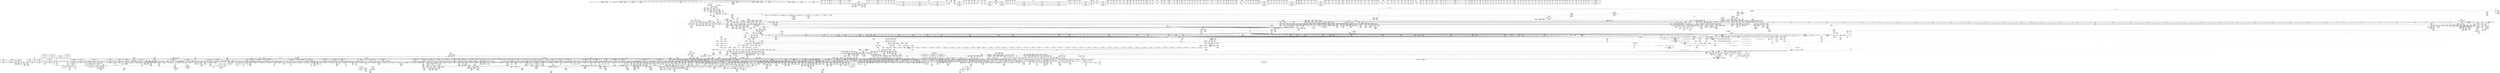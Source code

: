 digraph {
	CE0x8b566a0 [shape=record,shape=Mrecord,label="{CE0x8b566a0|tomoyo_add_slash:_is_dir|security/tomoyo/file.c,131|*SummSource*}"]
	CE0x75b7b20 [shape=record,shape=Mrecord,label="{CE0x75b7b20|0:_%struct.tomoyo_obj_info*,_24:_%struct.tomoyo_path_info*,_32:_i64,_40:_i8,_72:_i8,_76:_i8,_:_SCMRE_47,48_}"]
	CE0x6586950 [shape=record,shape=Mrecord,label="{CE0x6586950|tomoyo_domain:_tmp23|security/tomoyo/common.h,1205|*SummSink*}"]
	CE0x7118510 [shape=record,shape=Mrecord,label="{CE0x7118510|tomoyo_path_number_perm:_tmp16|security/tomoyo/file.c,701|*SummSink*}"]
	CE0x7137030 [shape=record,shape=Mrecord,label="{CE0x7137030|tomoyo_add_slash:_tmp7|security/tomoyo/file.c,132|*SummSource*}"]
	CE0x6119e10 [shape=record,shape=Mrecord,label="{CE0x6119e10|tomoyo_path_number_perm:_call1|security/tomoyo/file.c,704}"]
	CE0x7466e30 [shape=record,shape=Mrecord,label="{CE0x7466e30|i64_23|*Constant*|*SummSink*}"]
	CE0x721b110 [shape=record,shape=Mrecord,label="{CE0x721b110|i8_0|*Constant*}"]
	CE0x89d75e0 [shape=record,shape=Mrecord,label="{CE0x89d75e0|i64*_getelementptr_inbounds_(_2_x_i64_,_2_x_i64_*___llvm_gcov_ctr22,_i64_0,_i64_1)|*Constant*}"]
	CE0x70a8cf0 [shape=record,shape=Mrecord,label="{CE0x70a8cf0|tomoyo_path_number_perm:_tmp33|security/tomoyo/file.c,715|*SummSink*}"]
	CE0x55146b0 [shape=record,shape=Mrecord,label="{CE0x55146b0|i32_4|*Constant*}"]
	CE0x72abdf0 [shape=record,shape=Mrecord,label="{CE0x72abdf0|tomoyo_path_number_perm:_tmp20|security/tomoyo/file.c,705|*SummSink*}"]
	CE0x621e2e0 [shape=record,shape=Mrecord,label="{CE0x621e2e0|tomoyo_const_part_length:_conv8|security/tomoyo/util.c,632}"]
	CE0x70ecbc0 [shape=record,shape=Mrecord,label="{CE0x70ecbc0|__llvm_gcov_indirect_counter_increment:_entry}"]
	CE0x8a01580 [shape=record,shape=Mrecord,label="{CE0x8a01580|tomoyo_path_number_perm:_idxprom|security/tomoyo/file.c,701|*SummSource*}"]
	CE0x8c54770 [shape=record,shape=Mrecord,label="{CE0x8c54770|tomoyo_path_number_perm:_call15|security/tomoyo/file.c,716|*SummSink*}"]
	CE0x74669e0 [shape=record,shape=Mrecord,label="{CE0x74669e0|i64_22|*Constant*|*SummSource*}"]
	CE0x89835f0 [shape=record,shape=Mrecord,label="{CE0x89835f0|128:_i8*,_1208:_%struct.file*,_:_CMRE_5,6_}"]
	CE0x56bf1b0 [shape=record,shape=Mrecord,label="{CE0x56bf1b0|tomoyo_file_ioctl:_tmp2|*SummSink*}"]
	CE0x5592f40 [shape=record,shape=Mrecord,label="{CE0x5592f40|tomoyo_fill_path_info:_conv7|security/tomoyo/util.c,668}"]
	CE0x74919b0 [shape=record,shape=Mrecord,label="{CE0x74919b0|tomoyo_fill_path_info:_tmp9|security/tomoyo/util.c,667}"]
	CE0x70c51d0 [shape=record,shape=Mrecord,label="{CE0x70c51d0|rcu_lock_acquire:_tmp1|*SummSource*}"]
	CE0x6fdf2b0 [shape=record,shape=Mrecord,label="{CE0x6fdf2b0|tomoyo_read_unlock:_entry|*SummSource*}"]
	CE0x611ee40 [shape=record,shape=Mrecord,label="{CE0x611ee40|tomoyo_file_ioctl:_bb|*SummSink*}"]
	CE0x62b3f50 [shape=record,shape=Mrecord,label="{CE0x62b3f50|tomoyo_domain:_tmp8|security/tomoyo/common.h,1205}"]
	CE0x6240eb0 [shape=record,shape=Mrecord,label="{CE0x6240eb0|i64_20|*Constant*}"]
	CE0x8a95580 [shape=record,shape=Mrecord,label="{CE0x8a95580|tomoyo_audit_path_number_log:_arraydecay|security/tomoyo/file.c,231|*SummSink*}"]
	CE0x731b130 [shape=record,shape=Mrecord,label="{CE0x731b130|tomoyo_path_number_perm:_tmp47|security/tomoyo/file.c,722|*SummSink*}"]
	CE0x619f660 [shape=record,shape=Mrecord,label="{CE0x619f660|i64_15|*Constant*}"]
	CE0x7385ab0 [shape=record,shape=Mrecord,label="{CE0x7385ab0|tomoyo_fill_path_info:_tmp8|security/tomoyo/util.c,667|*SummSource*}"]
	CE0x7fd9140 [shape=record,shape=Mrecord,label="{CE0x7fd9140|tomoyo_fill_path_info:_tmp13|*LoadInst*|security/tomoyo/util.c,668}"]
	CE0x7466140 [shape=record,shape=Mrecord,label="{CE0x7466140|tomoyo_const_part_length:_cmp21|security/tomoyo/util.c,644|*SummSource*}"]
	CE0x70eccf0 [shape=record,shape=Mrecord,label="{CE0x70eccf0|__llvm_gcov_indirect_counter_increment:_entry|*SummSink*}"]
	CE0x5683770 [shape=record,shape=Mrecord,label="{CE0x5683770|srcu_read_lock:_dep_map|include/linux/srcu.h,222}"]
	CE0x73376a0 [shape=record,shape=Mrecord,label="{CE0x73376a0|i64*_getelementptr_inbounds_(_2_x_i64_,_2_x_i64_*___llvm_gcov_ctr53148,_i64_0,_i64_1)|*Constant*}"]
	CE0x8adfa00 [shape=record,shape=Mrecord,label="{CE0x8adfa00|GLOBAL:_tomoyo_add_slash|*Constant*|*SummSource*}"]
	CE0x70748a0 [shape=record,shape=Mrecord,label="{CE0x70748a0|i32_51|*Constant*|*SummSink*}"]
	CE0x74ac160 [shape=record,shape=Mrecord,label="{CE0x74ac160|tomoyo_print_ulong:_call19|security/tomoyo/util.c,246}"]
	CE0x7109ee0 [shape=record,shape=Mrecord,label="{CE0x7109ee0|tomoyo_const_part_length:_tmp7|security/tomoyo/util.c,625|*SummSink*}"]
	CE0x703bf40 [shape=record,shape=Mrecord,label="{CE0x703bf40|tomoyo_const_part_length:_tmp11|security/tomoyo/util.c,626|*SummSource*}"]
	CE0x8a127b0 [shape=record,shape=Mrecord,label="{CE0x8a127b0|__llvm_gcov_indirect_counter_increment:_tmp1}"]
	CE0x6fba6c0 [shape=record,shape=Mrecord,label="{CE0x6fba6c0|24:_%struct.dentry*,_:_SCMRE_432,436_|*MultipleSource*|security/tomoyo/tomoyo.c,350|Function::tomoyo_file_ioctl&Arg::file::}"]
	CE0x7492170 [shape=record,shape=Mrecord,label="{CE0x7492170|__llvm_gcov_indirect_counter_increment:_tmp2|*SummSink*}"]
	CE0x54e5260 [shape=record,shape=Mrecord,label="{CE0x54e5260|__llvm_gcov_indirect_counter_increment114:_counter|*SummSink*}"]
	CE0x57912a0 [shape=record,shape=Mrecord,label="{CE0x57912a0|i64*_getelementptr_inbounds_(_2_x_i64_,_2_x_i64_*___llvm_gcov_ctr40189,_i64_0,_i64_0)|*Constant*|*SummSink*}"]
	CE0x7524200 [shape=record,shape=Mrecord,label="{CE0x7524200|tomoyo_fill_path_info:_tobool|security/tomoyo/util.c,667|*SummSink*}"]
	CE0x545aff0 [shape=record,shape=Mrecord,label="{CE0x545aff0|24:_%struct.dentry*,_:_SCMRE_75,76_}"]
	CE0x626f630 [shape=record,shape=Mrecord,label="{CE0x626f630|i32_2|*Constant*}"]
	CE0x8a487e0 [shape=record,shape=Mrecord,label="{CE0x8a487e0|tomoyo_init_request_info:_tmp8|security/tomoyo/util.c,1005|*SummSink*}"]
	CE0x749fb70 [shape=record,shape=Mrecord,label="{CE0x749fb70|_call_void_lock_acquire(%struct.lockdep_map*_%map,_i32_0,_i32_0,_i32_2,_i32_0,_%struct.lockdep_map*_null,_i64_ptrtoint_(i8*_blockaddress(_rcu_lock_acquire,_%__here)_to_i64))_#9,_!dbg_!38907|include/linux/rcupdate.h,418|*SummSource*}"]
	CE0x63a27e0 [shape=record,shape=Mrecord,label="{CE0x63a27e0|24:_%struct.dentry*,_:_SCMRE_107,108_}"]
	CE0x63bade0 [shape=record,shape=Mrecord,label="{CE0x63bade0|0:_i8,_array:_GCRE_tomoyo_index2category_constant_39_x_i8_c_00_00_00_00_00_00_00_00_00_00_00_00_00_00_00_00_00_00_00_00_00_00_00_01_01_01_01_01_01_01_01_01_01_01_01_01_01_01_02_,_align_16:_elem_13::|security/tomoyo/util.c,983}"]
	CE0x61c3dc0 [shape=record,shape=Mrecord,label="{CE0x61c3dc0|i64_176|*Constant*|*SummSink*}"]
	CE0x634fba0 [shape=record,shape=Mrecord,label="{CE0x634fba0|tomoyo_add_slash:_tmp1}"]
	CE0x7422e40 [shape=record,shape=Mrecord,label="{CE0x7422e40|tomoyo_const_part_length:_tmp4|security/tomoyo/util.c,624}"]
	CE0x7fd88d0 [shape=record,shape=Mrecord,label="{CE0x7fd88d0|tomoyo_const_part_length:_incdec.ptr19|security/tomoyo/util.c,643}"]
	CE0x7299d30 [shape=record,shape=Mrecord,label="{CE0x7299d30|tomoyo_get_realpath:_tmp6|security/tomoyo/file.c,151}"]
	CE0x6444680 [shape=record,shape=Mrecord,label="{CE0x6444680|get_current:_entry|*SummSink*}"]
	CE0x74ab820 [shape=record,shape=Mrecord,label="{CE0x74ab820|tomoyo_print_ulong:_conv17|security/tomoyo/util.c,246|*SummSink*}"]
	CE0x8c930a0 [shape=record,shape=Mrecord,label="{CE0x8c930a0|tomoyo_fill_path_info:_tmp2|*LoadInst*|security/tomoyo/util.c,663}"]
	CE0x6238120 [shape=record,shape=Mrecord,label="{CE0x6238120|i64*_getelementptr_inbounds_(_14_x_i64_,_14_x_i64_*___llvm_gcov_ctr18115,_i64_0,_i64_3)|*Constant*|*SummSink*}"]
	CE0x8b0ab20 [shape=record,shape=Mrecord,label="{CE0x8b0ab20|get_current:_tmp3|*SummSink*}"]
	CE0x89dd2a0 [shape=record,shape=Mrecord,label="{CE0x89dd2a0|i64*_getelementptr_inbounds_(_2_x_i64_,_2_x_i64_*___llvm_gcov_ctr53148,_i64_0,_i64_0)|*Constant*|*SummSink*}"]
	CE0x72f3720 [shape=record,shape=Mrecord,label="{CE0x72f3720|tomoyo_path_number_perm:_tmp46|security/tomoyo/file.c,721|*SummSink*}"]
	CE0x70f3940 [shape=record,shape=Mrecord,label="{CE0x70f3940|tomoyo_audit_path_number_log:_tmp7|security/tomoyo/file.c,225|*SummSink*}"]
	CE0x8b35280 [shape=record,shape=Mrecord,label="{CE0x8b35280|tomoyo_audit_path_number_log:_path_number7|security/tomoyo/file.c,235}"]
	CE0x548be50 [shape=record,shape=Mrecord,label="{CE0x548be50|tomoyo_get_mode:_tmp9|security/tomoyo/util.c,981|*SummSink*}"]
	CE0x6136540 [shape=record,shape=Mrecord,label="{CE0x6136540|tomoyo_get_mode:_retval.0|*SummSource*}"]
	CE0x6106de0 [shape=record,shape=Mrecord,label="{CE0x6106de0|rcu_lock_acquire:_tmp|*SummSource*}"]
	CE0x8b33e70 [shape=record,shape=Mrecord,label="{CE0x8b33e70|tomoyo_print_ulong:_tmp25|*SummSink*}"]
	CE0x74fbef0 [shape=record,shape=Mrecord,label="{CE0x74fbef0|%struct.tomoyo_domain_info*_null|*Constant*|*SummSource*}"]
	CE0x57d8260 [shape=record,shape=Mrecord,label="{CE0x57d8260|i64**_getelementptr_inbounds_(_3_x_i64*_,_3_x_i64*_*___llvm_gcda_edge_table44,_i64_0,_i64_0)|*Constant*}"]
	CE0x73d67b0 [shape=record,shape=Mrecord,label="{CE0x73d67b0|i32_3|*Constant*}"]
	CE0x54e77d0 [shape=record,shape=Mrecord,label="{CE0x54e77d0|GLOBAL:_tomoyo_index2category|Global_var:tomoyo_index2category}"]
	CE0x700e5a0 [shape=record,shape=Mrecord,label="{CE0x700e5a0|tomoyo_path_number_perm:_entry|*SummSource*}"]
	CE0x8acfce0 [shape=record,shape=Mrecord,label="{CE0x8acfce0|tomoyo_print_ulong:_buffer_len|Function::tomoyo_print_ulong&Arg::buffer_len::|*SummSink*}"]
	CE0x8c0b410 [shape=record,shape=Mrecord,label="{CE0x8c0b410|_call_void_tomoyo_check_acl(%struct.tomoyo_request_info*_%r,_i1_(%struct.tomoyo_request_info*,_%struct.tomoyo_acl_info*)*_tomoyo_check_path_number_acl)_#9,_!dbg_!38950|security/tomoyo/file.c,715|*SummSink*}"]
	CE0x8a66800 [shape=record,shape=Mrecord,label="{CE0x8a66800|tomoyo_init_request_info:_index|Function::tomoyo_init_request_info&Arg::index::|*SummSource*}"]
	CE0x636f680 [shape=record,shape=Mrecord,label="{CE0x636f680|tomoyo_init_request_info:_conv6|security/tomoyo/util.c,1011|*SummSink*}"]
	CE0x54bbda0 [shape=record,shape=Mrecord,label="{CE0x54bbda0|tomoyo_audit_path_number_log:_arraydecay8|security/tomoyo/file.c,235}"]
	CE0x6136410 [shape=record,shape=Mrecord,label="{CE0x6136410|tomoyo_get_mode:_retval.0}"]
	CE0x8b56a00 [shape=record,shape=Mrecord,label="{CE0x8b56a00|tomoyo_add_slash:_tmp2|*LoadInst*|security/tomoyo/file.c,131|*SummSource*}"]
	CE0x730dd40 [shape=record,shape=Mrecord,label="{CE0x730dd40|tomoyo_path_number_perm:_tmp44|security/tomoyo/file.c,721}"]
	CE0x54589f0 [shape=record,shape=Mrecord,label="{CE0x54589f0|__llvm_gcov_indirect_counter_increment:_tmp6|*SummSource*}"]
	CE0x63cda30 [shape=record,shape=Mrecord,label="{CE0x63cda30|24:_%struct.dentry*,_:_SCMRE_157,158_}"]
	CE0x73b8740 [shape=record,shape=Mrecord,label="{CE0x73b8740|_ret_i32_%retval.0,_!dbg_!38935|security/tomoyo/util.c,988|*SummSink*}"]
	CE0x89a7ff0 [shape=record,shape=Mrecord,label="{CE0x89a7ff0|tomoyo_read_lock:_tmp2|*SummSource*}"]
	CE0x6216220 [shape=record,shape=Mrecord,label="{CE0x6216220|tomoyo_fill_path_info:_tmp4|security/tomoyo/util.c,667|*SummSink*}"]
	CE0x6149c00 [shape=record,shape=Mrecord,label="{CE0x6149c00|tomoyo_print_ulong:_tmp17|security/tomoyo/util.c,243|*SummSource*}"]
	CE0x8c55190 [shape=record,shape=Mrecord,label="{CE0x8c55190|tomoyo_audit_path_number_log:_r|Function::tomoyo_audit_path_number_log&Arg::r::|*SummSink*}"]
	CE0x73fbaa0 [shape=record,shape=Mrecord,label="{CE0x73fbaa0|tomoyo_domain:_entry}"]
	CE0x8c8b190 [shape=record,shape=Mrecord,label="{CE0x8c8b190|GLOBAL:_tomoyo_mac_keywords|Global_var:tomoyo_mac_keywords|*SummSource*}"]
	CE0x7283bf0 [shape=record,shape=Mrecord,label="{CE0x7283bf0|i64*_getelementptr_inbounds_(_31_x_i64_,_31_x_i64_*___llvm_gcov_ctr43150,_i64_0,_i64_30)|*Constant*|*SummSink*}"]
	CE0x70af8e0 [shape=record,shape=Mrecord,label="{CE0x70af8e0|tomoyo_path_number_perm:_number14|security/tomoyo/file.c,713|*SummSource*}"]
	CE0x8cd83c0 [shape=record,shape=Mrecord,label="{CE0x8cd83c0|tomoyo_domain:_land.lhs.true2|*SummSource*}"]
	CE0x572f390 [shape=record,shape=Mrecord,label="{CE0x572f390|tomoyo_fill_path_info:_arrayidx|security/tomoyo/util.c,667|*SummSink*}"]
	CE0x8ad6510 [shape=record,shape=Mrecord,label="{CE0x8ad6510|tomoyo_print_ulong:_buffer|Function::tomoyo_print_ulong&Arg::buffer::|*SummSource*}"]
	CE0x7127170 [shape=record,shape=Mrecord,label="{CE0x7127170|tomoyo_domain:_tmp5|security/tomoyo/common.h,1205|*SummSink*}"]
	CE0x63a28d0 [shape=record,shape=Mrecord,label="{CE0x63a28d0|24:_%struct.dentry*,_:_SCMRE_108,109_}"]
	CE0x8b6da00 [shape=record,shape=Mrecord,label="{CE0x8b6da00|tomoyo_path_number_perm:_operation|security/tomoyo/file.c,711}"]
	CE0x7208060 [shape=record,shape=Mrecord,label="{CE0x7208060|tomoyo_get_mode:_return|*SummSink*}"]
	CE0x8af3010 [shape=record,shape=Mrecord,label="{CE0x8af3010|tomoyo_const_part_length:_tmp39|security/tomoyo/util.c,644|*SummSource*}"]
	CE0x65775f0 [shape=record,shape=Mrecord,label="{CE0x65775f0|tomoyo_const_part_length:_bb|*SummSink*}"]
	CE0x7fe1070 [shape=record,shape=Mrecord,label="{CE0x7fe1070|128:_i8*,_1208:_%struct.file*,_:_CMRE_34,35_}"]
	CE0x7375090 [shape=record,shape=Mrecord,label="{CE0x7375090|i64*_getelementptr_inbounds_(_14_x_i64_,_14_x_i64_*___llvm_gcov_ctr18115,_i64_0,_i64_11)|*Constant*|*SummSource*}"]
	CE0x7102e20 [shape=record,shape=Mrecord,label="{CE0x7102e20|tomoyo_domain:_tobool1|security/tomoyo/common.h,1205|*SummSource*}"]
	CE0x738a260 [shape=record,shape=Mrecord,label="{CE0x738a260|tomoyo_const_part_length:_conv14|security/tomoyo/util.c,641}"]
	CE0x63c3850 [shape=record,shape=Mrecord,label="{CE0x63c3850|24:_%struct.dentry*,_:_SCMRE_139,140_}"]
	CE0x7557730 [shape=record,shape=Mrecord,label="{CE0x7557730|srcu_read_lock:_sp|Function::srcu_read_lock&Arg::sp::|*SummSource*}"]
	CE0x629d900 [shape=record,shape=Mrecord,label="{CE0x629d900|_ret_void|*SummSource*}"]
	CE0x70af620 [shape=record,shape=Mrecord,label="{CE0x70af620|tomoyo_path_number_perm:_tmp33|security/tomoyo/file.c,715|*SummSource*}"]
	CE0x8b25ed0 [shape=record,shape=Mrecord,label="{CE0x8b25ed0|tomoyo_fill_path_info:_is_patterned|security/tomoyo/util.c,668|*SummSink*}"]
	CE0x6458f30 [shape=record,shape=Mrecord,label="{CE0x6458f30|tomoyo_get_mode:_config7|security/tomoyo/util.c,983|*SummSource*}"]
	CE0x89c7630 [shape=record,shape=Mrecord,label="{CE0x89c7630|i64*_getelementptr_inbounds_(_14_x_i64_,_14_x_i64_*___llvm_gcov_ctr18115,_i64_0,_i64_12)|*Constant*|*SummSink*}"]
	CE0x63a1ed0 [shape=record,shape=Mrecord,label="{CE0x63a1ed0|24:_%struct.dentry*,_:_SCMRE_97,98_}"]
	CE0x6325c10 [shape=record,shape=Mrecord,label="{CE0x6325c10|0:_i8,_array:_GCRE_tomoyo_index2category_constant_39_x_i8_c_00_00_00_00_00_00_00_00_00_00_00_00_00_00_00_00_00_00_00_00_00_00_00_01_01_01_01_01_01_01_01_01_01_01_01_01_01_01_02_,_align_16:_elem_22::|security/tomoyo/util.c,983}"]
	CE0x7014e50 [shape=record,shape=Mrecord,label="{CE0x7014e50|tomoyo_const_part_length:_tmp23|security/tomoyo/util.c,634|*SummSink*}"]
	CE0x8cefe00 [shape=record,shape=Mrecord,label="{CE0x8cefe00|tomoyo_fill_path_info:_tmp13|*LoadInst*|security/tomoyo/util.c,668|*SummSink*}"]
	CE0x57c3a10 [shape=record,shape=Mrecord,label="{CE0x57c3a10|tomoyo_const_part_length:_tmp40|security/tomoyo/util.c,644|*SummSource*}"]
	CE0x61e22a0 [shape=record,shape=Mrecord,label="{CE0x61e22a0|tomoyo_print_ulong:_conv7|security/tomoyo/util.c,242|*SummSource*}"]
	CE0x71fbf60 [shape=record,shape=Mrecord,label="{CE0x71fbf60|i64**_getelementptr_inbounds_(_3_x_i64*_,_3_x_i64*_*___llvm_gcda_edge_table44,_i64_0,_i64_1)|*Constant*|*SummSink*}"]
	CE0x8b5c1e0 [shape=record,shape=Mrecord,label="{CE0x8b5c1e0|i32_3|*Constant*}"]
	CE0x73fbd70 [shape=record,shape=Mrecord,label="{CE0x73fbd70|tomoyo_get_realpath:_tmp5|security/tomoyo/file.c,151|*SummSource*}"]
	CE0x62c7550 [shape=record,shape=Mrecord,label="{CE0x62c7550|tomoyo_domain:_do.end|*SummSource*}"]
	CE0x728ef20 [shape=record,shape=Mrecord,label="{CE0x728ef20|128:_i8*,_1208:_%struct.file*,_:_CMRE_45,46_}"]
	CE0x706b1c0 [shape=record,shape=Mrecord,label="{CE0x706b1c0|GLOBAL:_full_name_hash|*Constant*}"]
	CE0x6305180 [shape=record,shape=Mrecord,label="{CE0x6305180|tomoyo_const_part_length:_tmp|*SummSource*}"]
	CE0x70e3570 [shape=record,shape=Mrecord,label="{CE0x70e3570|tomoyo_path_number_perm:_tmp24|security/tomoyo/file.c,706}"]
	CE0x55816b0 [shape=record,shape=Mrecord,label="{CE0x55816b0|_call_void_rcu_lock_release(%struct.lockdep_map*_%dep_map)_#9,_!dbg_!38905|include/linux/srcu.h,236|*SummSink*}"]
	CE0x63a29c0 [shape=record,shape=Mrecord,label="{CE0x63a29c0|24:_%struct.dentry*,_:_SCMRE_109,110_}"]
	CE0x6577070 [shape=record,shape=Mrecord,label="{CE0x6577070|__llvm_gcov_indirect_counter_increment114:_tmp1|*SummSink*}"]
	CE0x62fa4a0 [shape=record,shape=Mrecord,label="{CE0x62fa4a0|tomoyo_const_part_length:_conv24|security/tomoyo/util.c,644|*SummSource*}"]
	CE0x64a3810 [shape=record,shape=Mrecord,label="{CE0x64a3810|tomoyo_read_lock:_entry|*SummSink*}"]
	CE0x89a7a80 [shape=record,shape=Mrecord,label="{CE0x89a7a80|i64_0|*Constant*}"]
	CE0x643a940 [shape=record,shape=Mrecord,label="{CE0x643a940|rcu_lock_release:_indirectgoto}"]
	CE0x75715a0 [shape=record,shape=Mrecord,label="{CE0x75715a0|128:_i8*,_1208:_%struct.file*,_:_CMRE_144,152_|*MultipleSource*|security/tomoyo/common.h,1205|security/tomoyo/common.h,1205}"]
	CE0x554e850 [shape=record,shape=Mrecord,label="{CE0x554e850|rcu_lock_acquire:_map|Function::rcu_lock_acquire&Arg::map::|*SummSource*}"]
	CE0x55f0180 [shape=record,shape=Mrecord,label="{CE0x55f0180|GLOBAL:_tomoyo_supervisor|*Constant*|*SummSource*}"]
	CE0x703bdc0 [shape=record,shape=Mrecord,label="{CE0x703bdc0|i64*_getelementptr_inbounds_(_4_x_i64_,_4_x_i64_*___llvm_gcov_ctr33,_i64_0,_i64_1)|*Constant*}"]
	CE0x61d2370 [shape=record,shape=Mrecord,label="{CE0x61d2370|tomoyo_get_realpath:_if.end}"]
	CE0x7371330 [shape=record,shape=Mrecord,label="{CE0x7371330|tomoyo_path_number_perm:_buf|security/tomoyo/file.c, 698|*SummSource*}"]
	CE0x74a1890 [shape=record,shape=Mrecord,label="{CE0x74a1890|i8_3|*Constant*}"]
	CE0x7523f20 [shape=record,shape=Mrecord,label="{CE0x7523f20|tomoyo_get_mode:_tmp2|security/tomoyo/util.c,978|*SummSource*}"]
	CE0x7375220 [shape=record,shape=Mrecord,label="{CE0x7375220|tomoyo_print_ulong:_tmp24|*SummSource*}"]
	CE0x6458510 [shape=record,shape=Mrecord,label="{CE0x6458510|tomoyo_get_mode:_tmp17|security/tomoyo/util.c,983|*SummSink*}"]
	CE0x553f2c0 [shape=record,shape=Mrecord,label="{CE0x553f2c0|tomoyo_print_ulong:_conv3|security/tomoyo/util.c,241|*SummSink*}"]
	CE0x75374d0 [shape=record,shape=Mrecord,label="{CE0x75374d0|tomoyo_path_number_perm:_tmp}"]
	CE0x71ef4f0 [shape=record,shape=Mrecord,label="{CE0x71ef4f0|GLOBAL:_tomoyo_get_realpath|*Constant*|*SummSink*}"]
	CE0x71aba00 [shape=record,shape=Mrecord,label="{CE0x71aba00|tomoyo_path_number_perm:_tmp19|security/tomoyo/file.c,705|*SummSource*}"]
	CE0x8ac0d00 [shape=record,shape=Mrecord,label="{CE0x8ac0d00|i64_9|*Constant*|*SummSink*}"]
	CE0x62fb3e0 [shape=record,shape=Mrecord,label="{CE0x62fb3e0|i64_25|*Constant*|*SummSource*}"]
	CE0x8af26d0 [shape=record,shape=Mrecord,label="{CE0x8af26d0|tomoyo_const_part_length:_tmp37|security/tomoyo/util.c,644|*SummSink*}"]
	CE0x752c2d0 [shape=record,shape=Mrecord,label="{CE0x752c2d0|_call_void_mcount()_#3|*SummSink*}"]
	CE0x635eb00 [shape=record,shape=Mrecord,label="{CE0x635eb00|i1_false|*Constant*}"]
	CE0x7465f90 [shape=record,shape=Mrecord,label="{CE0x7465f90|tomoyo_const_part_length:_cmp21|security/tomoyo/util.c,644}"]
	CE0x7375140 [shape=record,shape=Mrecord,label="{CE0x7375140|i64*_getelementptr_inbounds_(_14_x_i64_,_14_x_i64_*___llvm_gcov_ctr18115,_i64_0,_i64_11)|*Constant*|*SummSink*}"]
	CE0x74632d0 [shape=record,shape=Mrecord,label="{CE0x74632d0|tomoyo_fill_path_info:_call|security/tomoyo/util.c,664|*SummSink*}"]
	CE0x75dbf50 [shape=record,shape=Mrecord,label="{CE0x75dbf50|tomoyo_init_request_info:_tmp4|security/tomoyo/util.c,1004|*SummSink*}"]
	CE0x63b6390 [shape=record,shape=Mrecord,label="{CE0x63b6390|24:_%struct.dentry*,_:_SCMRE_116,117_}"]
	CE0x75190a0 [shape=record,shape=Mrecord,label="{CE0x75190a0|tomoyo_const_part_length:_filename.addr.0|*SummSink*}"]
	CE0x7443d80 [shape=record,shape=Mrecord,label="{CE0x7443d80|tomoyo_read_unlock:_tmp|*SummSource*}"]
	CE0x730d7b0 [shape=record,shape=Mrecord,label="{CE0x730d7b0|i64_17|*Constant*|*SummSink*}"]
	CE0x6218040 [shape=record,shape=Mrecord,label="{CE0x6218040|tomoyo_domain:_tmp8|security/tomoyo/common.h,1205|*SummSource*}"]
	CE0x89ffb10 [shape=record,shape=Mrecord,label="{CE0x89ffb10|tomoyo_get_realpath:_call|security/tomoyo/file.c,150}"]
	CE0x7470b80 [shape=record,shape=Mrecord,label="{CE0x7470b80|i64**_getelementptr_inbounds_(_3_x_i64*_,_3_x_i64*_*___llvm_gcda_edge_table44,_i64_0,_i64_2)|*Constant*|*SummSink*}"]
	CE0x54e5d00 [shape=record,shape=Mrecord,label="{CE0x54e5d00|i64*_getelementptr_inbounds_(_31_x_i64_,_31_x_i64_*___llvm_gcov_ctr43150,_i64_0,_i64_21)|*Constant*|*SummSource*}"]
	CE0x6334ac0 [shape=record,shape=Mrecord,label="{CE0x6334ac0|tomoyo_const_part_length:_sw.bb9|*SummSink*}"]
	CE0x704c3e0 [shape=record,shape=Mrecord,label="{CE0x704c3e0|tomoyo_print_ulong:_tmp19|security/tomoyo/util.c,244|*SummSink*}"]
	CE0x7520940 [shape=record,shape=Mrecord,label="{CE0x7520940|tomoyo_path_number_perm:_dentry|security/tomoyo/file.c,702|*SummSource*}"]
	CE0x7074050 [shape=record,shape=Mrecord,label="{CE0x7074050|tomoyo_const_part_length:_tmp8|security/tomoyo/util.c,626|*SummSink*}"]
	CE0x63cdb20 [shape=record,shape=Mrecord,label="{CE0x63cdb20|24:_%struct.dentry*,_:_SCMRE_158,159_}"]
	CE0x73d7040 [shape=record,shape=Mrecord,label="{CE0x73d7040|tomoyo_init_request_info:_profile3|security/tomoyo/util.c,1008|*SummSink*}"]
	CE0x54e5e90 [shape=record,shape=Mrecord,label="{CE0x54e5e90|tomoyo_const_part_length:_tmp34|security/tomoyo/util.c,642|*SummSink*}"]
	CE0x53a11c0 [shape=record,shape=Mrecord,label="{CE0x53a11c0|tomoyo_domain:_tmp12|security/tomoyo/common.h,1205|*SummSink*}"]
	CE0x75c7f70 [shape=record,shape=Mrecord,label="{CE0x75c7f70|tomoyo_fill_path_info:_tmp11|security/tomoyo/util.c,667|*SummSink*}"]
	CE0x6208fd0 [shape=record,shape=Mrecord,label="{CE0x6208fd0|tomoyo_const_part_length:_tmp31|security/tomoyo/util.c,641|*SummSink*}"]
	CE0x64725a0 [shape=record,shape=Mrecord,label="{CE0x64725a0|24:_%struct.dentry*,_:_SCMRE_204,205_}"]
	CE0x75dc140 [shape=record,shape=Mrecord,label="{CE0x75dc140|tomoyo_path_number_perm:_idxprom|security/tomoyo/file.c,701|*SummSink*}"]
	CE0x74fca80 [shape=record,shape=Mrecord,label="{CE0x74fca80|tomoyo_path_number_perm:_tmp11|security/tomoyo/file.c,702|*SummSink*}"]
	CE0x70d0cf0 [shape=record,shape=Mrecord,label="{CE0x70d0cf0|tomoyo_const_part_length:_entry|*SummSink*}"]
	CE0x54bb930 [shape=record,shape=Mrecord,label="{CE0x54bb930|tomoyo_audit_path_number_log:_tmp16|security/tomoyo/file.c,235}"]
	CE0x6f8a730 [shape=record,shape=Mrecord,label="{CE0x6f8a730|tomoyo_fill_path_info:_tmp9|security/tomoyo/util.c,667|*SummSource*}"]
	CE0x7146ef0 [shape=record,shape=Mrecord,label="{CE0x7146ef0|tomoyo_get_mode:_tmp23|security/tomoyo/util.c,986}"]
	CE0x72830b0 [shape=record,shape=Mrecord,label="{CE0x72830b0|tomoyo_const_part_length:_retval.0}"]
	CE0x74fc150 [shape=record,shape=Mrecord,label="{CE0x74fc150|tomoyo_init_request_info:_domain|Function::tomoyo_init_request_info&Arg::domain::|*SummSink*}"]
	CE0x562f530 [shape=record,shape=Mrecord,label="{CE0x562f530|GLOBAL:___llvm_gcov_ctr54147|Global_var:__llvm_gcov_ctr54147|*SummSink*}"]
	CE0x57d7090 [shape=record,shape=Mrecord,label="{CE0x57d7090|24:_%struct.dentry*,_:_SCMRE_320,324_|*MultipleSource*|security/tomoyo/tomoyo.c,350|Function::tomoyo_file_ioctl&Arg::file::}"]
	CE0x8b33b10 [shape=record,shape=Mrecord,label="{CE0x8b33b10|tomoyo_print_ulong:_tmp25|*SummSource*}"]
	CE0x626e760 [shape=record,shape=Mrecord,label="{CE0x626e760|rcu_lock_acquire:_tmp2|*SummSink*}"]
	CE0x7571000 [shape=record,shape=Mrecord,label="{CE0x7571000|128:_i8*,_1208:_%struct.file*,_:_CMRE_120,128_|*MultipleSource*|security/tomoyo/common.h,1205|security/tomoyo/common.h,1205}"]
	CE0x554cd50 [shape=record,shape=Mrecord,label="{CE0x554cd50|_call_void_tomoyo_fill_path_info(%struct.tomoyo_path_info*_%buf)_#9,_!dbg_!38911|security/tomoyo/file.c,137|*SummSource*}"]
	CE0x57027a0 [shape=record,shape=Mrecord,label="{CE0x57027a0|i64*_getelementptr_inbounds_(_2_x_i64_,_2_x_i64_*___llvm_gcov_ctr40189,_i64_0,_i64_0)|*Constant*|*SummSource*}"]
	CE0x7537a50 [shape=record,shape=Mrecord,label="{CE0x7537a50|i64_16|*Constant*}"]
	CE0x7346fc0 [shape=record,shape=Mrecord,label="{CE0x7346fc0|tomoyo_get_realpath:_tmp|*SummSink*}"]
	CE0x5664af0 [shape=record,shape=Mrecord,label="{CE0x5664af0|_call_void_mcount()_#3|*SummSink*}"]
	CE0x74054d0 [shape=record,shape=Mrecord,label="{CE0x74054d0|0:_i8*,_array:_GCRE_tomoyo_mac_keywords_external_constant_42_x_i8*_:_elem_25::|security/tomoyo/file.c,233}"]
	CE0x75b1980 [shape=record,shape=Mrecord,label="{CE0x75b1980|__llvm_gcov_indirect_counter_increment:_tmp2|*SummSource*}"]
	CE0x75a4550 [shape=record,shape=Mrecord,label="{CE0x75a4550|i64*_getelementptr_inbounds_(_12_x_i64_,_12_x_i64_*___llvm_gcov_ctr31133,_i64_0,_i64_6)|*Constant*}"]
	CE0x8b76bb0 [shape=record,shape=Mrecord,label="{CE0x8b76bb0|tomoyo_print_ulong:_if.then}"]
	CE0x734dad0 [shape=record,shape=Mrecord,label="{CE0x734dad0|rcu_lock_release:_tmp4|include/linux/rcupdate.h,423}"]
	CE0x54ac460 [shape=record,shape=Mrecord,label="{CE0x54ac460|tomoyo_const_part_length:_incdec.ptr|security/tomoyo/util.c,626}"]
	CE0x6fef3e0 [shape=record,shape=Mrecord,label="{CE0x6fef3e0|i64_1|*Constant*}"]
	CE0x7014410 [shape=record,shape=Mrecord,label="{CE0x7014410|tomoyo_const_part_length:_tmp10|security/tomoyo/util.c,626}"]
	CE0x6294410 [shape=record,shape=Mrecord,label="{CE0x6294410|24:_%struct.dentry*,_:_SCMRE_56,57_}"]
	CE0x8cd7ec0 [shape=record,shape=Mrecord,label="{CE0x8cd7ec0|tomoyo_read_unlock:_bb|*SummSource*}"]
	CE0x8a00230 [shape=record,shape=Mrecord,label="{CE0x8a00230|tomoyo_init_request_info:_tobool|security/tomoyo/util.c,1004|*SummSink*}"]
	CE0x7374b00 [shape=record,shape=Mrecord,label="{CE0x7374b00|rcu_lock_acquire:_bb}"]
	CE0x7520530 [shape=record,shape=Mrecord,label="{CE0x7520530|i64*_getelementptr_inbounds_(_22_x_i64_,_22_x_i64_*___llvm_gcov_ctr9,_i64_0,_i64_5)|*Constant*|*SummSink*}"]
	CE0x633b940 [shape=record,shape=Mrecord,label="{CE0x633b940|tomoyo_print_ulong:_tmp8|security/tomoyo/util.c,241}"]
	CE0x8ab78f0 [shape=record,shape=Mrecord,label="{CE0x8ab78f0|tomoyo_path_number_perm:_conv|security/tomoyo/file.c,708}"]
	CE0x560a140 [shape=record,shape=Mrecord,label="{CE0x560a140|i64*_getelementptr_inbounds_(_31_x_i64_,_31_x_i64_*___llvm_gcov_ctr43150,_i64_0,_i64_26)|*Constant*|*SummSource*}"]
	CE0x61bb9f0 [shape=record,shape=Mrecord,label="{CE0x61bb9f0|24:_%struct.dentry*,_:_SCMRE_78,79_}"]
	CE0x72af210 [shape=record,shape=Mrecord,label="{CE0x72af210|tomoyo_fill_path_info:_hash|security/tomoyo/util.c,669|*SummSource*}"]
	CE0x70749d0 [shape=record,shape=Mrecord,label="{CE0x70749d0|_call_void___llvm_gcov_indirect_counter_increment114(i32*___llvm_gcov_global_state_pred45,_i64**_getelementptr_inbounds_(_3_x_i64*_,_3_x_i64*_*___llvm_gcda_edge_table44,_i64_0,_i64_1)),_!dbg_!38927|security/tomoyo/util.c,634}"]
	CE0x89ab4e0 [shape=record,shape=Mrecord,label="{CE0x89ab4e0|tomoyo_path_number_perm:_arrayidx|security/tomoyo/file.c,701|*SummSink*}"]
	CE0x62a41a0 [shape=record,shape=Mrecord,label="{CE0x62a41a0|i64*_getelementptr_inbounds_(_12_x_i64_,_12_x_i64_*___llvm_gcov_ctr28,_i64_0,_i64_8)|*Constant*}"]
	CE0x63588b0 [shape=record,shape=Mrecord,label="{CE0x63588b0|i8*_getelementptr_inbounds_(_25_x_i8_,_25_x_i8_*_.str12,_i32_0,_i32_0)|*Constant*|*SummSink*}"]
	CE0x5702f00 [shape=record,shape=Mrecord,label="{CE0x5702f00|tomoyo_file_ioctl:_tmp|*SummSource*}"]
	CE0x70b86a0 [shape=record,shape=Mrecord,label="{CE0x70b86a0|GLOBAL:___srcu_read_lock|*Constant*|*SummSource*}"]
	CE0x8aefc80 [shape=record,shape=Mrecord,label="{CE0x8aefc80|i32_47|*Constant*|*SummSink*}"]
	CE0x5706370 [shape=record,shape=Mrecord,label="{CE0x5706370|tomoyo_fill_path_info:_tmp12|security/tomoyo/util.c,667|*SummSource*}"]
	CE0x7154150 [shape=record,shape=Mrecord,label="{CE0x7154150|tomoyo_const_part_length:_tmp1|*SummSource*}"]
	CE0x74d32e0 [shape=record,shape=Mrecord,label="{CE0x74d32e0|tomoyo_path_number_perm:_tmp14|security/tomoyo/file.c,701}"]
	CE0x8c93350 [shape=record,shape=Mrecord,label="{CE0x8c93350|tomoyo_fill_path_info:_tmp}"]
	CE0x8a6cad0 [shape=record,shape=Mrecord,label="{CE0x8a6cad0|tomoyo_const_part_length:_tmp25|security/tomoyo/util.c,641|*SummSink*}"]
	CE0x64e1930 [shape=record,shape=Mrecord,label="{CE0x64e1930|i8_1|*Constant*|*SummSource*}"]
	CE0x8c45ac0 [shape=record,shape=Mrecord,label="{CE0x8c45ac0|tomoyo_get_mode:_if.end14|*SummSink*}"]
	CE0x6470240 [shape=record,shape=Mrecord,label="{CE0x6470240|24:_%struct.dentry*,_:_SCMRE_213,214_}"]
	CE0x8a6ca00 [shape=record,shape=Mrecord,label="{CE0x8a6ca00|tomoyo_const_part_length:_tmp25|security/tomoyo/util.c,641|*SummSource*}"]
	CE0x8a166b0 [shape=record,shape=Mrecord,label="{CE0x8a166b0|GLOBAL:___llvm_gcov_ctr32134|Global_var:__llvm_gcov_ctr32134|*SummSource*}"]
	CE0x7082270 [shape=record,shape=Mrecord,label="{CE0x7082270|tomoyo_get_mode:_tmp18|security/tomoyo/util.c,985|*SummSource*}"]
	CE0x6392ba0 [shape=record,shape=Mrecord,label="{CE0x6392ba0|i64*_getelementptr_inbounds_(_6_x_i64_,_6_x_i64_*___llvm_gcov_ctr25,_i64_0,_i64_5)|*Constant*}"]
	CE0x7183b40 [shape=record,shape=Mrecord,label="{CE0x7183b40|tomoyo_const_part_length:_if.then|*SummSink*}"]
	CE0x899e130 [shape=record,shape=Mrecord,label="{CE0x899e130|0:_%struct.tomoyo_obj_info*,_24:_%struct.tomoyo_path_info*,_32:_i64,_40:_i8,_72:_i8,_76:_i8,_:_SCMRE_41,42_}"]
	CE0x73275c0 [shape=record,shape=Mrecord,label="{CE0x73275c0|i64_19|*Constant*|*SummSink*}"]
	CE0x7165160 [shape=record,shape=Mrecord,label="{CE0x7165160|tomoyo_domain:_tmp7|security/tomoyo/common.h,1205}"]
	CE0x8c2bdb0 [shape=record,shape=Mrecord,label="{CE0x8c2bdb0|tomoyo_add_slash:_tmp3|security/tomoyo/file.c,131}"]
	"CONST[source:0(mediator),value:2(dynamic)][purpose:{object}]"
	CE0x718c5c0 [shape=record,shape=Mrecord,label="{CE0x718c5c0|i64*_getelementptr_inbounds_(_2_x_i64_,_2_x_i64_*___llvm_gcov_ctr23,_i64_0,_i64_0)|*Constant*|*SummSource*}"]
	CE0x8b76c80 [shape=record,shape=Mrecord,label="{CE0x8b76c80|tomoyo_print_ulong:_if.then|*SummSource*}"]
	CE0x6205730 [shape=record,shape=Mrecord,label="{CE0x6205730|24:_%struct.dentry*,_:_SCMRE_61,62_}"]
	CE0x566aa30 [shape=record,shape=Mrecord,label="{CE0x566aa30|tomoyo_get_mode:_tmp5|security/tomoyo/util.c,978|*SummSource*}"]
	CE0x6106f10 [shape=record,shape=Mrecord,label="{CE0x6106f10|tomoyo_print_ulong:_tmp11|security/tomoyo/util.c,241}"]
	CE0x54acee0 [shape=record,shape=Mrecord,label="{CE0x54acee0|GLOBAL:___llvm_gcov_global_state_pred45|Global_var:__llvm_gcov_global_state_pred45|*SummSource*}"]
	CE0x7524ac0 [shape=record,shape=Mrecord,label="{CE0x7524ac0|i64_2|*Constant*}"]
	CE0x7557860 [shape=record,shape=Mrecord,label="{CE0x7557860|srcu_read_lock:_sp|Function::srcu_read_lock&Arg::sp::|*SummSink*}"]
	CE0x70370f0 [shape=record,shape=Mrecord,label="{CE0x70370f0|tomoyo_path_number_perm:_number|Function::tomoyo_path_number_perm&Arg::number::|*SummSink*}"]
	CE0x62df050 [shape=record,shape=Mrecord,label="{CE0x62df050|_call_void___llvm_gcov_indirect_counter_increment(i32*___llvm_gcov_global_state_pred30,_i64**_getelementptr_inbounds_(_3_x_i64*_,_3_x_i64*_*___llvm_gcda_edge_table29,_i64_0,_i64_0)),_!dbg_!38917|security/tomoyo/file.c,228|*SummSource*}"]
	CE0x8a8a880 [shape=record,shape=Mrecord,label="{CE0x8a8a880|_ret_void,_!dbg_!38929|security/tomoyo/util.c,670}"]
	CE0x7fd8cc0 [shape=record,shape=Mrecord,label="{CE0x7fd8cc0|tomoyo_fill_path_info:_tobool|security/tomoyo/util.c,667|*SummSource*}"]
	CE0x628caf0 [shape=record,shape=Mrecord,label="{CE0x628caf0|24:_%struct.dentry*,_:_SCMRE_59,60_}"]
	CE0x759e5f0 [shape=record,shape=Mrecord,label="{CE0x759e5f0|i32_55|*Constant*|*SummSink*}"]
	CE0x8cd3b90 [shape=record,shape=Mrecord,label="{CE0x8cd3b90|tomoyo_domain:_tmp9|security/tomoyo/common.h,1205|*SummSink*}"]
	CE0x7013f60 [shape=record,shape=Mrecord,label="{CE0x7013f60|rcu_lock_release:_tmp6|*SummSink*}"]
	CE0x736fa30 [shape=record,shape=Mrecord,label="{CE0x736fa30|tomoyo_path_number_perm:_retval.0|*SummSink*}"]
	CE0x8ad6ea0 [shape=record,shape=Mrecord,label="{CE0x8ad6ea0|_call_void_tomoyo_print_ulong(i8*_%arraydecay,_i32_64,_i64_%tmp12,_i8_zeroext_%radix.0)_#9,_!dbg_!38923|security/tomoyo/file.c,231}"]
	CE0x6465ed0 [shape=record,shape=Mrecord,label="{CE0x6465ed0|tomoyo_get_mode:_mode.0}"]
	CE0x6485700 [shape=record,shape=Mrecord,label="{CE0x6485700|i32_48|*Constant*}"]
	CE0x7302280 [shape=record,shape=Mrecord,label="{CE0x7302280|i32_2|*Constant*}"]
	CE0x728f560 [shape=record,shape=Mrecord,label="{CE0x728f560|128:_i8*,_1208:_%struct.file*,_:_CMRE_50,51_}"]
	CE0x567e230 [shape=record,shape=Mrecord,label="{CE0x567e230|i32_1|*Constant*}"]
	CE0x7382800 [shape=record,shape=Mrecord,label="{CE0x7382800|tomoyo_get_mode:_tmp28|security/tomoyo/util.c,988}"]
	CE0x8c8ae40 [shape=record,shape=Mrecord,label="{CE0x8c8ae40|tomoyo_audit_path_number_log:_idxprom4|security/tomoyo/file.c,233}"]
	CE0x8cd86c0 [shape=record,shape=Mrecord,label="{CE0x8cd86c0|tomoyo_domain:_bb}"]
	CE0x554cce0 [shape=record,shape=Mrecord,label="{CE0x554cce0|tomoyo_fill_path_info:_entry}"]
	CE0x6383bc0 [shape=record,shape=Mrecord,label="{CE0x6383bc0|i64*_getelementptr_inbounds_(_6_x_i64_,_6_x_i64_*___llvm_gcov_ctr26,_i64_0,_i64_3)|*Constant*|*SummSink*}"]
	CE0x8c44a90 [shape=record,shape=Mrecord,label="{CE0x8c44a90|_ret_void,_!dbg_!38908|include/linux/rcupdate.h,419|*SummSink*}"]
	CE0x6fee2a0 [shape=record,shape=Mrecord,label="{CE0x6fee2a0|tomoyo_const_part_length:_tmp5|security/tomoyo/util.c,624|*SummSink*}"]
	CE0x8a24950 [shape=record,shape=Mrecord,label="{CE0x8a24950|tomoyo_path_number_perm:_cleanup|*SummSink*}"]
	CE0x7453830 [shape=record,shape=Mrecord,label="{CE0x7453830|tomoyo_init_request_info:_domain1|security/tomoyo/util.c,1006|*SummSource*}"]
	CE0x713e320 [shape=record,shape=Mrecord,label="{CE0x713e320|GLOBAL:_srcu_read_lock|*Constant*|*SummSource*}"]
	CE0x75ca6d0 [shape=record,shape=Mrecord,label="{CE0x75ca6d0|0:_%struct.tomoyo_obj_info*,_24:_%struct.tomoyo_path_info*,_32:_i64,_40:_i8,_72:_i8,_76:_i8,_:_SCMRE_35,36_}"]
	CE0x70a8a40 [shape=record,shape=Mrecord,label="{CE0x70a8a40|tomoyo_path_number_perm:_param12|security/tomoyo/file.c,713|*SummSource*}"]
	CE0x6586870 [shape=record,shape=Mrecord,label="{CE0x6586870|tomoyo_domain:_tmp23|security/tomoyo/common.h,1205|*SummSource*}"]
	CE0x7210660 [shape=record,shape=Mrecord,label="{CE0x7210660|tomoyo_path_number_perm:_tmp49|security/tomoyo/file.c,723|*SummSink*}"]
	CE0x54ad560 [shape=record,shape=Mrecord,label="{CE0x54ad560|tomoyo_const_part_length:_while.body|*SummSink*}"]
	CE0x89d7190 [shape=record,shape=Mrecord,label="{CE0x89d7190|tomoyo_path_number_perm:_lor.lhs.false|*SummSource*}"]
	CE0x7159860 [shape=record,shape=Mrecord,label="{CE0x7159860|__llvm_gcov_indirect_counter_increment114:_exit}"]
	CE0x7371270 [shape=record,shape=Mrecord,label="{CE0x7371270|tomoyo_path_number_perm:_buf|security/tomoyo/file.c, 698}"]
	CE0x5470470 [shape=record,shape=Mrecord,label="{CE0x5470470|tomoyo_read_unlock:_tmp1|*SummSink*}"]
	CE0x562f400 [shape=record,shape=Mrecord,label="{CE0x562f400|VOIDTB_TE:_CE_6376,6384_|*MultipleSource*|security/tomoyo/util.c,1010|Function::tomoyo_get_mode&Arg::ns::}"]
	CE0x63c2b40 [shape=record,shape=Mrecord,label="{CE0x63c2b40|0:_i8,_array:_GCRE_tomoyo_index2category_constant_39_x_i8_c_00_00_00_00_00_00_00_00_00_00_00_00_00_00_00_00_00_00_00_00_00_00_00_01_01_01_01_01_01_01_01_01_01_01_01_01_01_01_02_,_align_16:_elem_33::|security/tomoyo/util.c,983}"]
	CE0x75b7420 [shape=record,shape=Mrecord,label="{CE0x75b7420|0:_%struct.tomoyo_obj_info*,_24:_%struct.tomoyo_path_info*,_32:_i64,_40:_i8,_72:_i8,_76:_i8,_:_SCMRE_43,44_}"]
	CE0x633e1c0 [shape=record,shape=Mrecord,label="{CE0x633e1c0|i1_true|*Constant*}"]
	CE0x553f330 [shape=record,shape=Mrecord,label="{CE0x553f330|tomoyo_print_ulong:_conv2|security/tomoyo/util.c,240}"]
	CE0x5555d80 [shape=record,shape=Mrecord,label="{CE0x5555d80|GLOBAL:___srcu_read_unlock|*Constant*|*SummSink*}"]
	CE0x8b6d7c0 [shape=record,shape=Mrecord,label="{CE0x8b6d7c0|tomoyo_path_number_perm:_path_number11|security/tomoyo/file.c,712}"]
	CE0x6259af0 [shape=record,shape=Mrecord,label="{CE0x6259af0|GLOBAL:_tomoyo_init_request_info|*Constant*}"]
	CE0x71c2c30 [shape=record,shape=Mrecord,label="{CE0x71c2c30|tomoyo_const_part_length:_tmp50|security/tomoyo/util.c,651}"]
	CE0x62c7370 [shape=record,shape=Mrecord,label="{CE0x62c7370|srcu_read_unlock:_idx|Function::srcu_read_unlock&Arg::idx::|*SummSink*}"]
	CE0x61c42a0 [shape=record,shape=Mrecord,label="{CE0x61c42a0|tomoyo_read_lock:_tmp3|*SummSource*}"]
	CE0x62b41a0 [shape=record,shape=Mrecord,label="{CE0x62b41a0|0:_i8,_:_GCMR_tomoyo_domain.__warned_internal_global_i8_0,_section_.data.unlikely_,_align_1:_elem_0:default:}"]
	CE0x7fcd510 [shape=record,shape=Mrecord,label="{CE0x7fcd510|i64*_getelementptr_inbounds_(_4_x_i64_,_4_x_i64_*___llvm_gcov_ctr33,_i64_0,_i64_3)|*Constant*|*SummSource*}"]
	CE0x5665160 [shape=record,shape=Mrecord,label="{CE0x5665160|tomoyo_audit_path_number_log:_tmp3|security/tomoyo/file.c,215|*SummSink*}"]
	CE0x6334590 [shape=record,shape=Mrecord,label="{CE0x6334590|tomoyo_print_ulong:_conv3|security/tomoyo/util.c,241}"]
	CE0x6472340 [shape=record,shape=Mrecord,label="{CE0x6472340|24:_%struct.dentry*,_:_SCMRE_202,203_}"]
	CE0x6192950 [shape=record,shape=Mrecord,label="{CE0x6192950|i64_1|*Constant*|*SummSource*}"]
	CE0x619c6b0 [shape=record,shape=Mrecord,label="{CE0x619c6b0|i64_1|*Constant*|*SummSink*}"]
	CE0x8a16dd0 [shape=record,shape=Mrecord,label="{CE0x8a16dd0|i64*_getelementptr_inbounds_(_22_x_i64_,_22_x_i64_*___llvm_gcov_ctr9,_i64_0,_i64_5)|*Constant*}"]
	CE0x74c8ba0 [shape=record,shape=Mrecord,label="{CE0x74c8ba0|tomoyo_path_number_perm:_do.end|*SummSink*}"]
	CE0x56244e0 [shape=record,shape=Mrecord,label="{CE0x56244e0|__llvm_gcov_indirect_counter_increment:_tmp5|*SummSource*}"]
	CE0x55ba330 [shape=record,shape=Mrecord,label="{CE0x55ba330|rcu_lock_release:_map|Function::rcu_lock_release&Arg::map::|*SummSink*}"]
	CE0x5457fb0 [shape=record,shape=Mrecord,label="{CE0x5457fb0|COLLAPSED:_GCMRE___llvm_gcov_ctr32_internal_global_2_x_i64_zeroinitializer:_elem_0:default:}"]
	CE0x7381f50 [shape=record,shape=Mrecord,label="{CE0x7381f50|i64*_getelementptr_inbounds_(_12_x_i64_,_12_x_i64_*___llvm_gcov_ctr31133,_i64_0,_i64_11)|*Constant*|*SummSource*}"]
	CE0x8adfb40 [shape=record,shape=Mrecord,label="{CE0x8adfb40|tomoyo_add_slash:_entry}"]
	CE0x8c938c0 [shape=record,shape=Mrecord,label="{CE0x8c938c0|tomoyo_fill_path_info:_is_patterned|security/tomoyo/util.c,668}"]
	CE0x731b310 [shape=record,shape=Mrecord,label="{CE0x731b310|tomoyo_path_number_perm:_tmp48|security/tomoyo/file.c,722|*SummSink*}"]
	CE0x70cbf70 [shape=record,shape=Mrecord,label="{CE0x70cbf70|i64*_getelementptr_inbounds_(_22_x_i64_,_22_x_i64_*___llvm_gcov_ctr9,_i64_0,_i64_13)|*Constant*}"]
	CE0x75bce70 [shape=record,shape=Mrecord,label="{CE0x75bce70|0:_i8,_array:_GCRE_tomoyo_index2category_constant_39_x_i8_c_00_00_00_00_00_00_00_00_00_00_00_00_00_00_00_00_00_00_00_00_00_00_00_01_01_01_01_01_01_01_01_01_01_01_01_01_01_01_02_,_align_16:_elem_8::|security/tomoyo/util.c,983}"]
	CE0x7470bf0 [shape=record,shape=Mrecord,label="{CE0x7470bf0|tomoyo_const_part_length:_incdec.ptr10|security/tomoyo/util.c,640|*SummSource*}"]
	CE0x55909b0 [shape=record,shape=Mrecord,label="{CE0x55909b0|tomoyo_print_ulong:_tmp}"]
	CE0x619c2f0 [shape=record,shape=Mrecord,label="{CE0x619c2f0|24:_%struct.dentry*,_:_SCMRE_95,96_}"]
	CE0x62c71d0 [shape=record,shape=Mrecord,label="{CE0x62c71d0|GLOBAL:___llvm_gcov_global_state_pred30|Global_var:__llvm_gcov_global_state_pred30}"]
	CE0x57ebb00 [shape=record,shape=Mrecord,label="{CE0x57ebb00|24:_%struct.dentry*,_:_SCMRE_344,360_|*MultipleSource*|security/tomoyo/tomoyo.c,350|Function::tomoyo_file_ioctl&Arg::file::}"]
	CE0x704d0c0 [shape=record,shape=Mrecord,label="{CE0x704d0c0|i64*_getelementptr_inbounds_(_14_x_i64_,_14_x_i64_*___llvm_gcov_ctr18115,_i64_0,_i64_10)|*Constant*}"]
	CE0x7116770 [shape=record,shape=Mrecord,label="{CE0x7116770|i64_0|*Constant*}"]
	CE0x70a8430 [shape=record,shape=Mrecord,label="{CE0x70a8430|tomoyo_path_number_perm:_filename|security/tomoyo/file.c,712|*SummSink*}"]
	CE0x6240f90 [shape=record,shape=Mrecord,label="{CE0x6240f90|i64_20|*Constant*|*SummSink*}"]
	CE0x720f110 [shape=record,shape=Mrecord,label="{CE0x720f110|i64*_getelementptr_inbounds_(_12_x_i64_,_12_x_i64_*___llvm_gcov_ctr31133,_i64_0,_i64_10)|*Constant*}"]
	CE0x62fa370 [shape=record,shape=Mrecord,label="{CE0x62fa370|tomoyo_const_part_length:_conv24|security/tomoyo/util.c,644}"]
	CE0x6192440 [shape=record,shape=Mrecord,label="{CE0x6192440|24:_%struct.dentry*,_:_SCMRE_70,71_}"]
	CE0x61c4980 [shape=record,shape=Mrecord,label="{CE0x61c4980|tomoyo_path_number_perm:_tmp|*SummSink*}"]
	CE0x70f3030 [shape=record,shape=Mrecord,label="{CE0x70f3030|tomoyo_get_mode:_if.then2}"]
	CE0x633daf0 [shape=record,shape=Mrecord,label="{CE0x633daf0|tomoyo_fill_path_info:_tmp1|*SummSink*}"]
	CE0x6fd5370 [shape=record,shape=Mrecord,label="{CE0x6fd5370|tomoyo_add_slash:_return}"]
	CE0x62f80e0 [shape=record,shape=Mrecord,label="{CE0x62f80e0|0:_i8,_array:_GCRE_tomoyo_index2category_constant_39_x_i8_c_00_00_00_00_00_00_00_00_00_00_00_00_00_00_00_00_00_00_00_00_00_00_00_01_01_01_01_01_01_01_01_01_01_01_01_01_01_01_02_,_align_16:_elem_18::|security/tomoyo/util.c,983}"]
	CE0x7328d50 [shape=record,shape=Mrecord,label="{CE0x7328d50|COLLAPSED:_GCMRE___llvm_gcov_ctr18115_internal_global_14_x_i64_zeroinitializer:_elem_0:default:}"]
	CE0x8a5acc0 [shape=record,shape=Mrecord,label="{CE0x8a5acc0|_call_void_mcount()_#3|*SummSource*}"]
	CE0x625f3a0 [shape=record,shape=Mrecord,label="{CE0x625f3a0|tomoyo_print_ulong:_call8|security/tomoyo/util.c,242|*SummSink*}"]
	CE0x750bde0 [shape=record,shape=Mrecord,label="{CE0x750bde0|_ret_%struct.tomoyo_domain_info*_%tmp23,_!dbg_!38929|security/tomoyo/common.h,1205|*SummSource*}"]
	CE0x6442c10 [shape=record,shape=Mrecord,label="{CE0x6442c10|24:_%struct.dentry*,_:_SCMRE_193,194_}"]
	CE0x61d20b0 [shape=record,shape=Mrecord,label="{CE0x61d20b0|_ret_i32_%call,_!dbg_!38907|include/linux/srcu.h,223|*SummSource*}"]
	CE0x6305110 [shape=record,shape=Mrecord,label="{CE0x6305110|i64*_getelementptr_inbounds_(_31_x_i64_,_31_x_i64_*___llvm_gcov_ctr43150,_i64_0,_i64_0)|*Constant*|*SummSink*}"]
	CE0x6333e70 [shape=record,shape=Mrecord,label="{CE0x6333e70|tomoyo_print_ulong:_cmp4|security/tomoyo/util.c,241|*SummSink*}"]
	CE0x72abc60 [shape=record,shape=Mrecord,label="{CE0x72abc60|tomoyo_path_number_perm:_tmp20|security/tomoyo/file.c,705|*SummSource*}"]
	CE0x62e04b0 [shape=record,shape=Mrecord,label="{CE0x62e04b0|_call_void_kfree(i8*_%tmp41)_#9,_!dbg_!38956|security/tomoyo/file.c,718|*SummSink*}"]
	CE0x8c81540 [shape=record,shape=Mrecord,label="{CE0x8c81540|tomoyo_path_number_perm:_cmp16|security/tomoyo/file.c,717|*SummSource*}"]
	CE0x71df9e0 [shape=record,shape=Mrecord,label="{CE0x71df9e0|tomoyo_path_number_perm:_tmp10|security/tomoyo/file.c,702|*SummSink*}"]
	CE0x718a520 [shape=record,shape=Mrecord,label="{CE0x718a520|__llvm_gcov_indirect_counter_increment114:_pred|*SummSource*}"]
	CE0x553fd40 [shape=record,shape=Mrecord,label="{CE0x553fd40|i64*_getelementptr_inbounds_(_14_x_i64_,_14_x_i64_*___llvm_gcov_ctr18115,_i64_0,_i64_9)|*Constant*}"]
	CE0x8b35bd0 [shape=record,shape=Mrecord,label="{CE0x8b35bd0|tomoyo_audit_path_number_log:_filename|security/tomoyo/file.c,235|*SummSink*}"]
	CE0x6feed00 [shape=record,shape=Mrecord,label="{CE0x6feed00|i64*_getelementptr_inbounds_(_31_x_i64_,_31_x_i64_*___llvm_gcov_ctr43150,_i64_0,_i64_3)|*Constant*|*SummSink*}"]
	CE0x8aa58c0 [shape=record,shape=Mrecord,label="{CE0x8aa58c0|_call_void_mcount()_#3}"]
	CE0x7518dc0 [shape=record,shape=Mrecord,label="{CE0x7518dc0|tomoyo_const_part_length:_filename.addr.0}"]
	CE0x734f380 [shape=record,shape=Mrecord,label="{CE0x734f380|0:_i8*,_array:_GCRE_tomoyo_mac_keywords_external_constant_42_x_i8*_:_elem_22::|security/tomoyo/file.c,233}"]
	CE0x71c32d0 [shape=record,shape=Mrecord,label="{CE0x71c32d0|tomoyo_const_part_length:_tmp50|security/tomoyo/util.c,651|*SummSink*}"]
	CE0x8c54e70 [shape=record,shape=Mrecord,label="{CE0x8c54e70|tomoyo_audit_path_number_log:_entry|*SummSink*}"]
	CE0x6227390 [shape=record,shape=Mrecord,label="{CE0x6227390|tomoyo_path_number_perm:_call|security/tomoyo/file.c,701|*SummSource*}"]
	CE0x74d2e90 [shape=record,shape=Mrecord,label="{CE0x74d2e90|GLOBAL:___llvm_gcov_ctr26|Global_var:__llvm_gcov_ctr26}"]
	CE0x706a7c0 [shape=record,shape=Mrecord,label="{CE0x706a7c0|i64_2|*Constant*}"]
	CE0x72433d0 [shape=record,shape=Mrecord,label="{CE0x72433d0|tomoyo_add_slash:_tmp2|*LoadInst*|security/tomoyo/file.c,131}"]
	CE0x741b680 [shape=record,shape=Mrecord,label="{CE0x741b680|tomoyo_fill_path_info:_land.rhs|*SummSink*}"]
	CE0x75b7960 [shape=record,shape=Mrecord,label="{CE0x75b7960|0:_%struct.tomoyo_obj_info*,_24:_%struct.tomoyo_path_info*,_32:_i64,_40:_i8,_72:_i8,_76:_i8,_:_SCMRE_46,47_}"]
	CE0x54ad640 [shape=record,shape=Mrecord,label="{CE0x54ad640|tomoyo_const_part_length:_sw.bb}"]
	CE0x89df600 [shape=record,shape=Mrecord,label="{CE0x89df600|tomoyo_audit_path_number_log:_arraydecay|security/tomoyo/file.c,231}"]
	CE0x75b1b60 [shape=record,shape=Mrecord,label="{CE0x75b1b60|tomoyo_fill_path_info:_tmp5|security/tomoyo/util.c,667}"]
	CE0x70ecc30 [shape=record,shape=Mrecord,label="{CE0x70ecc30|__llvm_gcov_indirect_counter_increment:_entry|*SummSource*}"]
	CE0x6229160 [shape=record,shape=Mrecord,label="{CE0x6229160|tomoyo_path_number_perm:_tmp38|security/tomoyo/file.c,717|*SummSink*}"]
	CE0x635e560 [shape=record,shape=Mrecord,label="{CE0x635e560|tomoyo_get_realpath:_tmp7|security/tomoyo/file.c,152}"]
	CE0x558f790 [shape=record,shape=Mrecord,label="{CE0x558f790|GLOBAL:_rcu_lock_release|*Constant*|*SummSink*}"]
	CE0x72af0e0 [shape=record,shape=Mrecord,label="{CE0x72af0e0|GLOBAL:_full_name_hash|*Constant*|*SummSink*}"]
	CE0x71df8b0 [shape=record,shape=Mrecord,label="{CE0x71df8b0|tomoyo_path_number_perm:_tmp10|security/tomoyo/file.c,702}"]
	CE0x6107020 [shape=record,shape=Mrecord,label="{CE0x6107020|tomoyo_print_ulong:_tmp11|security/tomoyo/util.c,241|*SummSource*}"]
	CE0x75243d0 [shape=record,shape=Mrecord,label="{CE0x75243d0|tomoyo_get_mode:_tmp10|security/tomoyo/util.c,982|*SummSink*}"]
	CE0x5706d90 [shape=record,shape=Mrecord,label="{CE0x5706d90|tomoyo_fill_path_info:_is_dir|security/tomoyo/util.c,667|*SummSink*}"]
	CE0x740c070 [shape=record,shape=Mrecord,label="{CE0x740c070|0:_i8*,_array:_GCRE_tomoyo_mac_keywords_external_constant_42_x_i8*_:_elem_36::|security/tomoyo/file.c,233}"]
	CE0x553f7b0 [shape=record,shape=Mrecord,label="{CE0x553f7b0|_call_void___srcu_read_unlock(%struct.srcu_struct*_%sp,_i32_%idx)_#9,_!dbg_!38906|include/linux/srcu.h,237|*SummSource*}"]
	CE0x648e860 [shape=record,shape=Mrecord,label="{CE0x648e860|24:_%struct.dentry*,_:_SCMRE_232,240_|*MultipleSource*|security/tomoyo/tomoyo.c,350|Function::tomoyo_file_ioctl&Arg::file::}"]
	CE0x62b3bf0 [shape=record,shape=Mrecord,label="{CE0x62b3bf0|tomoyo_get_mode:_idxprom|security/tomoyo/util.c,981}"]
	CE0x64b8020 [shape=record,shape=Mrecord,label="{CE0x64b8020|tomoyo_init_request_info:_r|Function::tomoyo_init_request_info&Arg::r::|*SummSink*}"]
	CE0x8a45000 [shape=record,shape=Mrecord,label="{CE0x8a45000|tomoyo_path_number_perm:_arrayidx|security/tomoyo/file.c,701|*SummSource*}"]
	CE0x8a5b480 [shape=record,shape=Mrecord,label="{CE0x8a5b480|i64*_getelementptr_inbounds_(_4_x_i64_,_4_x_i64_*___llvm_gcov_ctr33,_i64_0,_i64_2)|*Constant*|*SummSource*}"]
	CE0x8b26520 [shape=record,shape=Mrecord,label="{CE0x8b26520|tomoyo_fill_path_info:_frombool10|security/tomoyo/util.c,668|*SummSink*}"]
	CE0x8cac4e0 [shape=record,shape=Mrecord,label="{CE0x8cac4e0|tomoyo_domain:_tmp1|*SummSource*}"]
	CE0x7127010 [shape=record,shape=Mrecord,label="{CE0x7127010|tomoyo_domain:_tmp5|security/tomoyo/common.h,1205|*SummSource*}"]
	CE0x8c84370 [shape=record,shape=Mrecord,label="{CE0x8c84370|tomoyo_const_part_length:_while.end|*SummSource*}"]
	CE0x57d6e20 [shape=record,shape=Mrecord,label="{CE0x57d6e20|24:_%struct.dentry*,_:_SCMRE_317,318_}"]
	CE0x8c45090 [shape=record,shape=Mrecord,label="{CE0x8c45090|0:_i8,_array:_GCRE_tomoyo_index2category_constant_39_x_i8_c_00_00_00_00_00_00_00_00_00_00_00_00_00_00_00_00_00_00_00_00_00_00_00_01_01_01_01_01_01_01_01_01_01_01_01_01_01_01_02_,_align_16:_elem_0::|security/tomoyo/util.c,983}"]
	CE0x8c934b0 [shape=record,shape=Mrecord,label="{CE0x8c934b0|tomoyo_get_mode:_tmp11|security/tomoyo/util.c,982|*SummSource*}"]
	CE0x8956f00 [shape=record,shape=Mrecord,label="{CE0x8956f00|0:_i8*,_array:_GCRE_tomoyo_mac_keywords_external_constant_42_x_i8*_:_elem_1::|security/tomoyo/file.c,233}"]
	CE0x8b5c790 [shape=record,shape=Mrecord,label="{CE0x8b5c790|tomoyo_path_number_perm:_param_type|security/tomoyo/file.c,710|*SummSource*}"]
	CE0x75581e0 [shape=record,shape=Mrecord,label="{CE0x75581e0|0:_%struct.tomoyo_obj_info*,_24:_%struct.tomoyo_path_info*,_32:_i64,_40:_i8,_72:_i8,_76:_i8,_:_SCMRE_31,32_}"]
	CE0x74d30f0 [shape=record,shape=Mrecord,label="{CE0x74d30f0|GLOBAL:___llvm_gcov_ctr26|Global_var:__llvm_gcov_ctr26|*SummSink*}"]
	CE0x6315d90 [shape=record,shape=Mrecord,label="{CE0x6315d90|VOIDTB_TE:_CE_6384,6388_|*MultipleSource*|security/tomoyo/util.c,1010|Function::tomoyo_get_mode&Arg::ns::}"]
	CE0x55bad80 [shape=record,shape=Mrecord,label="{CE0x55bad80|tomoyo_print_ulong:_tmp13|security/tomoyo/util.c,242}"]
	CE0x8acfad0 [shape=record,shape=Mrecord,label="{CE0x8acfad0|i32_64|*Constant*|*SummSink*}"]
	CE0x73c5fa0 [shape=record,shape=Mrecord,label="{CE0x73c5fa0|GLOBAL:_tomoyo_get_mode|*Constant*|*SummSource*}"]
	CE0x713e1c0 [shape=record,shape=Mrecord,label="{CE0x713e1c0|srcu_read_lock:_entry}"]
	CE0x643a140 [shape=record,shape=Mrecord,label="{CE0x643a140|tomoyo_fill_path_info:_conv|security/tomoyo/util.c,664|*SummSink*}"]
	CE0x749f640 [shape=record,shape=Mrecord,label="{CE0x749f640|get_current:_tmp4|./arch/x86/include/asm/current.h,14|*SummSource*}"]
	CE0x8b0a1f0 [shape=record,shape=Mrecord,label="{CE0x8b0a1f0|%struct.lockdep_map*_null|*Constant*|*SummSource*}"]
	CE0x8b099f0 [shape=record,shape=Mrecord,label="{CE0x8b099f0|_call_void_lock_acquire(%struct.lockdep_map*_%map,_i32_0,_i32_0,_i32_2,_i32_0,_%struct.lockdep_map*_null,_i64_ptrtoint_(i8*_blockaddress(_rcu_lock_acquire,_%__here)_to_i64))_#9,_!dbg_!38907|include/linux/rcupdate.h,418|*SummSink*}"]
	CE0x71b69c0 [shape=record,shape=Mrecord,label="{CE0x71b69c0|tomoyo_path_number_perm:_if.then3}"]
	CE0x61e36e0 [shape=record,shape=Mrecord,label="{CE0x61e36e0|srcu_read_unlock:_entry|*SummSource*}"]
	CE0x72108c0 [shape=record,shape=Mrecord,label="{CE0x72108c0|tomoyo_path_number_perm:_tmp50|security/tomoyo/file.c,723|*SummSink*}"]
	CE0x57d6ba0 [shape=record,shape=Mrecord,label="{CE0x57d6ba0|24:_%struct.dentry*,_:_SCMRE_314,315_}"]
	CE0x8b674c0 [shape=record,shape=Mrecord,label="{CE0x8b674c0|tomoyo_path_number_perm:_path_number13|security/tomoyo/file.c,713|*SummSink*}"]
	CE0x734ec80 [shape=record,shape=Mrecord,label="{CE0x734ec80|0:_i8*,_array:_GCRE_tomoyo_mac_keywords_external_constant_42_x_i8*_:_elem_18::|security/tomoyo/file.c,233}"]
	CE0x5593440 [shape=record,shape=Mrecord,label="{CE0x5593440|tomoyo_print_ulong:_tmp10|security/tomoyo/util.c,241}"]
	CE0x64b81a0 [shape=record,shape=Mrecord,label="{CE0x64b81a0|%struct.tomoyo_domain_info*_null|*Constant*}"]
	CE0x545ae10 [shape=record,shape=Mrecord,label="{CE0x545ae10|24:_%struct.dentry*,_:_SCMRE_73,74_}"]
	CE0x64d3190 [shape=record,shape=Mrecord,label="{CE0x64d3190|tomoyo_path_number_perm:_tmp12|*LoadInst*|security/tomoyo/file.c,702|*SummSink*}"]
	CE0x548b680 [shape=record,shape=Mrecord,label="{CE0x548b680|tomoyo_get_mode:_tmp4|security/tomoyo/util.c,978}"]
	CE0x54bb460 [shape=record,shape=Mrecord,label="{CE0x54bb460|tomoyo_audit_path_number_log:_name|security/tomoyo/file.c,235}"]
	CE0x8a22dc0 [shape=record,shape=Mrecord,label="{CE0x8a22dc0|tomoyo_init_request_info:_tobool|security/tomoyo/util.c,1004|*SummSource*}"]
	CE0x629dec0 [shape=record,shape=Mrecord,label="{CE0x629dec0|i64*_getelementptr_inbounds_(_12_x_i64_,_12_x_i64_*___llvm_gcov_ctr28,_i64_0,_i64_9)|*Constant*}"]
	CE0x6226fd0 [shape=record,shape=Mrecord,label="{CE0x6226fd0|i32_1|*Constant*|*SummSink*}"]
	CE0x61928e0 [shape=record,shape=Mrecord,label="{CE0x61928e0|tomoyo_file_ioctl:_tmp|*SummSink*}"]
	CE0x73b8380 [shape=record,shape=Mrecord,label="{CE0x73b8380|tomoyo_get_mode:_profile|Function::tomoyo_get_mode&Arg::profile::|*SummSource*}"]
	CE0x8a149a0 [shape=record,shape=Mrecord,label="{CE0x8a149a0|tomoyo_domain:_if.then|*SummSource*}"]
	CE0x643a890 [shape=record,shape=Mrecord,label="{CE0x643a890|rcu_lock_release:___here|*SummSink*}"]
	CE0x74a0370 [shape=record,shape=Mrecord,label="{CE0x74a0370|tomoyo_const_part_length:_tmp11|security/tomoyo/util.c,626}"]
	CE0x7049000 [shape=record,shape=Mrecord,label="{CE0x7049000|tomoyo_get_mode:_conv5|security/tomoyo/util.c,983|*SummSource*}"]
	CE0x730d740 [shape=record,shape=Mrecord,label="{CE0x730d740|i64_17|*Constant*|*SummSource*}"]
	CE0x7470b10 [shape=record,shape=Mrecord,label="{CE0x7470b10|i64**_getelementptr_inbounds_(_3_x_i64*_,_3_x_i64*_*___llvm_gcda_edge_table44,_i64_0,_i64_2)|*Constant*|*SummSource*}"]
	CE0x6304f80 [shape=record,shape=Mrecord,label="{CE0x6304f80|i64*_getelementptr_inbounds_(_31_x_i64_,_31_x_i64_*___llvm_gcov_ctr43150,_i64_0,_i64_0)|*Constant*}"]
	CE0x70f3650 [shape=record,shape=Mrecord,label="{CE0x70f3650|tomoyo_audit_path_number_log:_tmp6|security/tomoyo/file.c,225|*SummSink*}"]
	CE0x6190500 [shape=record,shape=Mrecord,label="{CE0x6190500|24:_%struct.dentry*,_:_SCMRE_4,5_}"]
	CE0x7126c60 [shape=record,shape=Mrecord,label="{CE0x7126c60|tomoyo_audit_path_number_log:_conv|security/tomoyo/file.c,216}"]
	CE0x63351c0 [shape=record,shape=Mrecord,label="{CE0x63351c0|_call_void___llvm_gcov_indirect_counter_increment(i32*___llvm_gcov_global_state_pred30,_i64**_getelementptr_inbounds_(_3_x_i64*_,_3_x_i64*_*___llvm_gcda_edge_table29,_i64_0,_i64_1)),_!dbg_!38911|security/tomoyo/file.c,222|*SummSource*}"]
	CE0x70050c0 [shape=record,shape=Mrecord,label="{CE0x70050c0|_ret_i32_%retval.0,_!dbg_!38967|security/tomoyo/file.c,724|*SummSource*}"]
	CE0x70dbe00 [shape=record,shape=Mrecord,label="{CE0x70dbe00|COLLAPSED:_GCMRE___llvm_gcov_ctr25_internal_global_6_x_i64_zeroinitializer:_elem_0:default:}"]
	CE0x6f98d30 [shape=record,shape=Mrecord,label="{CE0x6f98d30|tomoyo_domain:_tmp11|security/tomoyo/common.h,1205|*SummSink*}"]
	CE0x7283390 [shape=record,shape=Mrecord,label="{CE0x7283390|tomoyo_const_part_length:_retval.0|*SummSink*}"]
	CE0x6444ea0 [shape=record,shape=Mrecord,label="{CE0x6444ea0|tomoyo_domain:_cred|security/tomoyo/common.h,1205}"]
	CE0x89d6f70 [shape=record,shape=Mrecord,label="{CE0x89d6f70|tomoyo_path_number_perm:_if.end22|*SummSink*}"]
	CE0x74ed1c0 [shape=record,shape=Mrecord,label="{CE0x74ed1c0|i64*_getelementptr_inbounds_(_5_x_i64_,_5_x_i64_*___llvm_gcov_ctr32134,_i64_0,_i64_3)|*Constant*|*SummSource*}"]
	CE0x75bc420 [shape=record,shape=Mrecord,label="{CE0x75bc420|tomoyo_fill_path_info:_sub|security/tomoyo/util.c,667|*SummSource*}"]
	CE0x62294b0 [shape=record,shape=Mrecord,label="{CE0x62294b0|i64*_getelementptr_inbounds_(_22_x_i64_,_22_x_i64_*___llvm_gcov_ctr9,_i64_0,_i64_16)|*Constant*}"]
	CE0x70b8570 [shape=record,shape=Mrecord,label="{CE0x70b8570|GLOBAL:___srcu_read_lock|*Constant*|*SummSink*}"]
	CE0x63401f0 [shape=record,shape=Mrecord,label="{CE0x63401f0|_call_void_mcount()_#3|*SummSource*}"]
	CE0x8ac0c00 [shape=record,shape=Mrecord,label="{CE0x8ac0c00|i64_9|*Constant*|*SummSource*}"]
	CE0x54e6a80 [shape=record,shape=Mrecord,label="{CE0x54e6a80|i32_255|*Constant*}"]
	CE0x633d890 [shape=record,shape=Mrecord,label="{CE0x633d890|tomoyo_fill_path_info:_tmp1|*SummSource*}"]
	CE0x730d9f0 [shape=record,shape=Mrecord,label="{CE0x730d9f0|tomoyo_path_number_perm:_tmp43|security/tomoyo/file.c,721|*SummSink*}"]
	CE0x70b8b60 [shape=record,shape=Mrecord,label="{CE0x70b8b60|tomoyo_domain:_land.lhs.true2|*SummSink*}"]
	CE0x569ec20 [shape=record,shape=Mrecord,label="{CE0x569ec20|tomoyo_fill_path_info:_frombool|security/tomoyo/util.c,667}"]
	CE0x8956900 [shape=record,shape=Mrecord,label="{CE0x8956900|tomoyo_audit_path_number_log:_arrayidx5|security/tomoyo/file.c,233|*SummSource*}"]
	CE0x74347d0 [shape=record,shape=Mrecord,label="{CE0x74347d0|i64_5|*Constant*|*SummSink*}"]
	CE0x5472610 [shape=record,shape=Mrecord,label="{CE0x5472610|tomoyo_get_mode:_arrayidx4|security/tomoyo/util.c,983|*SummSource*}"]
	CE0x72075c0 [shape=record,shape=Mrecord,label="{CE0x72075c0|tomoyo_const_part_length:_filename|Function::tomoyo_const_part_length&Arg::filename::|*SummSource*}"]
	CE0x734ce60 [shape=record,shape=Mrecord,label="{CE0x734ce60|tomoyo_const_part_length:_tmp17|security/tomoyo/util.c,627|*SummSink*}"]
	CE0x7524cd0 [shape=record,shape=Mrecord,label="{CE0x7524cd0|tomoyo_get_mode:_tmp|*SummSource*}"]
	CE0x8a14420 [shape=record,shape=Mrecord,label="{CE0x8a14420|tomoyo_domain:_tmp4|security/tomoyo/common.h,1205}"]
	CE0x6147e30 [shape=record,shape=Mrecord,label="{CE0x6147e30|tomoyo_init_request_info:_mode|security/tomoyo/util.c,1010}"]
	CE0x63c3dd0 [shape=record,shape=Mrecord,label="{CE0x63c3dd0|24:_%struct.dentry*,_:_SCMRE_146,147_}"]
	CE0x7073f30 [shape=record,shape=Mrecord,label="{CE0x7073f30|i64*_getelementptr_inbounds_(_31_x_i64_,_31_x_i64_*___llvm_gcov_ctr43150,_i64_0,_i64_4)|*Constant*|*SummSource*}"]
	CE0x733d1b0 [shape=record,shape=Mrecord,label="{CE0x733d1b0|tomoyo_path_number_perm:_do.cond|*SummSource*}"]
	CE0x71fc680 [shape=record,shape=Mrecord,label="{CE0x71fc680|tomoyo_const_part_length:_tmp6|security/tomoyo/util.c,625|*SummSource*}"]
	CE0x64581a0 [shape=record,shape=Mrecord,label="{CE0x64581a0|tomoyo_get_mode:_idxprom6|security/tomoyo/util.c,983}"]
	CE0x57c4170 [shape=record,shape=Mrecord,label="{CE0x57c4170|tomoyo_const_part_length:_tmp41|security/tomoyo/util.c,644|*SummSink*}"]
	CE0x74c3170 [shape=record,shape=Mrecord,label="{CE0x74c3170|tomoyo_path_number_perm:_do.end}"]
	CE0x8a24720 [shape=record,shape=Mrecord,label="{CE0x8a24720|tomoyo_path_number_perm:_cleanup}"]
	CE0x718e630 [shape=record,shape=Mrecord,label="{CE0x718e630|tomoyo_const_part_length:_lor.lhs.false|*SummSource*}"]
	CE0x73cb360 [shape=record,shape=Mrecord,label="{CE0x73cb360|i64*_getelementptr_inbounds_(_4_x_i64_,_4_x_i64_*___llvm_gcov_ctr33,_i64_0,_i64_1)|*Constant*|*SummSink*}"]
	CE0x8b26710 [shape=record,shape=Mrecord,label="{CE0x8b26710|tomoyo_fill_path_info:_call11|security/tomoyo/util.c,669}"]
	CE0x6f992d0 [shape=record,shape=Mrecord,label="{CE0x6f992d0|tomoyo_domain:_tmp1}"]
	CE0x75711e0 [shape=record,shape=Mrecord,label="{CE0x75711e0|128:_i8*,_1208:_%struct.file*,_:_CMRE_128,136_|*MultipleSource*|security/tomoyo/common.h,1205|security/tomoyo/common.h,1205}"]
	CE0x62c6e80 [shape=record,shape=Mrecord,label="{CE0x62c6e80|tomoyo_audit_path_number_log:_buffer|security/tomoyo/file.c, 215}"]
	CE0x8ad6470 [shape=record,shape=Mrecord,label="{CE0x8ad6470|tomoyo_print_ulong:_buffer|Function::tomoyo_print_ulong&Arg::buffer::}"]
	CE0x8a01810 [shape=record,shape=Mrecord,label="{CE0x8a01810|i64*_getelementptr_inbounds_(_2_x_i64_,_2_x_i64_*___llvm_gcov_ctr22,_i64_0,_i64_1)|*Constant*|*SummSink*}"]
	CE0x62e78f0 [shape=record,shape=Mrecord,label="{CE0x62e78f0|0:_%struct.tomoyo_obj_info*,_24:_%struct.tomoyo_path_info*,_32:_i64,_40:_i8,_72:_i8,_76:_i8,_:_SCMRE_61,62_}"]
	CE0x63b69e0 [shape=record,shape=Mrecord,label="{CE0x63b69e0|24:_%struct.dentry*,_:_SCMRE_496,504_|*MultipleSource*|security/tomoyo/tomoyo.c,350|Function::tomoyo_file_ioctl&Arg::file::}"]
	CE0x621e490 [shape=record,shape=Mrecord,label="{CE0x621e490|tomoyo_const_part_length:_conv8|security/tomoyo/util.c,632|*SummSource*}"]
	CE0x726bc00 [shape=record,shape=Mrecord,label="{CE0x726bc00|tomoyo_path_number_perm:_mode|security/tomoyo/file.c,721}"]
	CE0x73da6b0 [shape=record,shape=Mrecord,label="{CE0x73da6b0|rcu_lock_release:_tmp}"]
	CE0x6392470 [shape=record,shape=Mrecord,label="{CE0x6392470|tomoyo_get_realpath:_tmp9|security/tomoyo/file.c,155|*SummSource*}"]
	CE0x572e6e0 [shape=record,shape=Mrecord,label="{CE0x572e6e0|tomoyo_print_ulong:_tmp9|security/tomoyo/util.c,241}"]
	CE0x6ffeb10 [shape=record,shape=Mrecord,label="{CE0x6ffeb10|rcu_lock_acquire:___here|*SummSource*}"]
	CE0x6309fb0 [shape=record,shape=Mrecord,label="{CE0x6309fb0|%struct.task_struct*_(%struct.task_struct**)*_asm_movq_%gs:$_1:P_,$0_,_r,im,_dirflag_,_fpsr_,_flags_|*SummSink*}"]
	CE0x5725cb0 [shape=record,shape=Mrecord,label="{CE0x5725cb0|24:_%struct.dentry*,_:_SCMRE_8,9_}"]
	CE0x71656d0 [shape=record,shape=Mrecord,label="{CE0x71656d0|i64*_getelementptr_inbounds_(_2_x_i64_,_2_x_i64_*___llvm_gcov_ctr23,_i64_0,_i64_1)|*Constant*|*SummSource*}"]
	CE0x57d8b50 [shape=record,shape=Mrecord,label="{CE0x57d8b50|i64*_getelementptr_inbounds_(_31_x_i64_,_31_x_i64_*___llvm_gcov_ctr43150,_i64_0,_i64_28)|*Constant*|*SummSink*}"]
	CE0x730d920 [shape=record,shape=Mrecord,label="{CE0x730d920|tomoyo_path_number_perm:_tmp43|security/tomoyo/file.c,721|*SummSource*}"]
	CE0x646fad0 [shape=record,shape=Mrecord,label="{CE0x646fad0|24:_%struct.dentry*,_:_SCMRE_207,208_}"]
	CE0x6fdf060 [shape=record,shape=Mrecord,label="{CE0x6fdf060|GLOBAL:_tomoyo_read_unlock|*Constant*|*SummSink*}"]
	CE0x7097300 [shape=record,shape=Mrecord,label="{CE0x7097300|tomoyo_get_mode:_tmp20|security/tomoyo/util.c,985|*SummSink*}"]
	CE0x899ddb0 [shape=record,shape=Mrecord,label="{CE0x899ddb0|0:_%struct.tomoyo_obj_info*,_24:_%struct.tomoyo_path_info*,_32:_i64,_40:_i8,_72:_i8,_76:_i8,_:_SCMRE_39,40_}"]
	CE0x75202b0 [shape=record,shape=Mrecord,label="{CE0x75202b0|tomoyo_get_realpath:_if.end|*SummSink*}"]
	CE0x7fe2d50 [shape=record,shape=Mrecord,label="{CE0x7fe2d50|128:_i8*,_1208:_%struct.file*,_:_CMRE_23,24_}"]
	CE0x75dbdf0 [shape=record,shape=Mrecord,label="{CE0x75dbdf0|tomoyo_init_request_info:_tmp4|security/tomoyo/util.c,1004|*SummSource*}"]
	CE0x8ab3be0 [shape=record,shape=Mrecord,label="{CE0x8ab3be0|tomoyo_const_part_length:_tmp28|security/tomoyo/util.c,641|*SummSource*}"]
	CE0x721ad30 [shape=record,shape=Mrecord,label="{CE0x721ad30|tomoyo_init_request_info:_if.end}"]
	CE0x734de50 [shape=record,shape=Mrecord,label="{CE0x734de50|tomoyo_const_part_length:_if.end28}"]
	CE0x70b8750 [shape=record,shape=Mrecord,label="{CE0x70b8750|tomoyo_get_mode:_conv|security/tomoyo/util.c,982}"]
	CE0x6208d80 [shape=record,shape=Mrecord,label="{CE0x6208d80|GLOBAL:_lock_release|*Constant*}"]
	CE0x700df00 [shape=record,shape=Mrecord,label="{CE0x700df00|tomoyo_path_number_perm:_entry}"]
	CE0x7393450 [shape=record,shape=Mrecord,label="{CE0x7393450|GLOBAL:_tomoyo_domain|*Constant*|*SummSource*}"]
	CE0x725c7d0 [shape=record,shape=Mrecord,label="{CE0x725c7d0|i32_22|*Constant*|*SummSource*}"]
	CE0x738a540 [shape=record,shape=Mrecord,label="{CE0x738a540|tomoyo_const_part_length:_conv14|security/tomoyo/util.c,641|*SummSink*}"]
	CE0x55290c0 [shape=record,shape=Mrecord,label="{CE0x55290c0|tomoyo_const_part_length:_tmp27|security/tomoyo/util.c,641|*SummSink*}"]
	CE0x56161b0 [shape=record,shape=Mrecord,label="{CE0x56161b0|tomoyo_domain:_tmp13|security/tomoyo/common.h,1205}"]
	CE0x7036cd0 [shape=record,shape=Mrecord,label="{CE0x7036cd0|tomoyo_get_realpath:_buf|Function::tomoyo_get_realpath&Arg::buf::}"]
	CE0x5593ae0 [shape=record,shape=Mrecord,label="{CE0x5593ae0|i32_0|*Constant*}"]
	CE0x73a36c0 [shape=record,shape=Mrecord,label="{CE0x73a36c0|rcu_lock_acquire:___here|*SummSink*}"]
	CE0x70483c0 [shape=record,shape=Mrecord,label="{CE0x70483c0|tomoyo_add_slash:_tmp10|security/tomoyo/file.c,136}"]
	CE0x70489f0 [shape=record,shape=Mrecord,label="{CE0x70489f0|i32_5|*Constant*}"]
	CE0x740c230 [shape=record,shape=Mrecord,label="{CE0x740c230|0:_i8*,_array:_GCRE_tomoyo_mac_keywords_external_constant_42_x_i8*_:_elem_37::|security/tomoyo/file.c,233}"]
	CE0x54b3510 [shape=record,shape=Mrecord,label="{CE0x54b3510|tomoyo_domain:_call|security/tomoyo/common.h,1205|*SummSink*}"]
	CE0x73c6180 [shape=record,shape=Mrecord,label="{CE0x73c6180|tomoyo_get_mode:_profile|Function::tomoyo_get_mode&Arg::profile::|*SummSink*}"]
	CE0x552b010 [shape=record,shape=Mrecord,label="{CE0x552b010|tomoyo_read_unlock:_tmp2|*SummSource*}"]
	CE0x8cefac0 [shape=record,shape=Mrecord,label="{CE0x8cefac0|tomoyo_fill_path_info:_tmp13|*LoadInst*|security/tomoyo/util.c,668}"]
	CE0x6350440 [shape=record,shape=Mrecord,label="{CE0x6350440|tomoyo_init_request_info:_tmp13|*LoadInst*|security/tomoyo/util.c,1011}"]
	CE0x6f98a90 [shape=record,shape=Mrecord,label="{CE0x6f98a90|tomoyo_domain:_tmp11|security/tomoyo/common.h,1205}"]
	CE0x8a01c20 [shape=record,shape=Mrecord,label="{CE0x8a01c20|tomoyo_path_number_perm:_dentry|security/tomoyo/file.c,702|*SummSink*}"]
	CE0x73b7f00 [shape=record,shape=Mrecord,label="{CE0x73b7f00|tomoyo_get_mode:_ns|Function::tomoyo_get_mode&Arg::ns::|*SummSink*}"]
	CE0x899be90 [shape=record,shape=Mrecord,label="{CE0x899be90|tomoyo_path_number_perm:_tmp7|security/tomoyo/file.c,701}"]
	CE0x712f9f0 [shape=record,shape=Mrecord,label="{CE0x712f9f0|tomoyo_read_unlock:_idx|Function::tomoyo_read_unlock&Arg::idx::}"]
	CE0x8a24ad0 [shape=record,shape=Mrecord,label="{CE0x8a24ad0|tomoyo_init_request_info:_tmp8|security/tomoyo/util.c,1005}"]
	CE0x745a600 [shape=record,shape=Mrecord,label="{CE0x745a600|tomoyo_init_request_info:_conv|security/tomoyo/util.c,1010}"]
	CE0x63503d0 [shape=record,shape=Mrecord,label="{CE0x63503d0|tomoyo_read_lock:_bb|*SummSink*}"]
	CE0x566a9a0 [shape=record,shape=Mrecord,label="{CE0x566a9a0|tomoyo_get_mode:_tmp5|security/tomoyo/util.c,978}"]
	CE0x7537770 [shape=record,shape=Mrecord,label="{CE0x7537770|tomoyo_init_request_info:_tmp6|security/tomoyo/util.c,1004|*SummSource*}"]
	CE0x75b1470 [shape=record,shape=Mrecord,label="{CE0x75b1470|tomoyo_fill_path_info:_tmp2|*LoadInst*|security/tomoyo/util.c,663}"]
	CE0x89c7530 [shape=record,shape=Mrecord,label="{CE0x89c7530|i64*_getelementptr_inbounds_(_14_x_i64_,_14_x_i64_*___llvm_gcov_ctr18115,_i64_0,_i64_12)|*Constant*|*SummSource*}"]
	CE0x73d6ed0 [shape=record,shape=Mrecord,label="{CE0x73d6ed0|tomoyo_init_request_info:_profile3|security/tomoyo/util.c,1008}"]
	CE0x706aef0 [shape=record,shape=Mrecord,label="{CE0x706aef0|tomoyo_print_ulong:_tmp4|security/tomoyo/util.c,239}"]
	"CONST[source:0(mediator),value:2(dynamic)][purpose:{subject}]"
	CE0x8a672e0 [shape=record,shape=Mrecord,label="{CE0x8a672e0|tomoyo_path_number_perm:_tmp8|security/tomoyo/file.c,702|*SummSource*}"]
	CE0x728f7e0 [shape=record,shape=Mrecord,label="{CE0x728f7e0|128:_i8*,_1208:_%struct.file*,_:_CMRE_52,56_|*MultipleSource*|security/tomoyo/common.h,1205|security/tomoyo/common.h,1205}"]
	CE0x73fbc10 [shape=record,shape=Mrecord,label="{CE0x73fbc10|tomoyo_domain:_entry|*SummSink*}"]
	CE0x7296bf0 [shape=record,shape=Mrecord,label="{CE0x7296bf0|rcu_lock_release:_indirectgoto|*SummSource*}"]
	CE0x7102cb0 [shape=record,shape=Mrecord,label="{CE0x7102cb0|tomoyo_domain:_tobool1|security/tomoyo/common.h,1205}"]
	CE0x7037080 [shape=record,shape=Mrecord,label="{CE0x7037080|tomoyo_path_number_perm:_number|Function::tomoyo_path_number_perm&Arg::number::|*SummSource*}"]
	CE0x5397010 [shape=record,shape=Mrecord,label="{CE0x5397010|24:_%struct.dentry*,_:_SCMRE_16,24_|*MultipleSource*|security/tomoyo/tomoyo.c,350|Function::tomoyo_file_ioctl&Arg::file::}"]
	CE0x72ac2c0 [shape=record,shape=Mrecord,label="{CE0x72ac2c0|tomoyo_path_number_perm:_tmp21|security/tomoyo/file.c,705|*SummSink*}"]
	CE0x63a2060 [shape=record,shape=Mrecord,label="{CE0x63a2060|24:_%struct.dentry*,_:_SCMRE_99,100_}"]
	CE0x8adf830 [shape=record,shape=Mrecord,label="{CE0x8adf830|GLOBAL:_tomoyo_add_slash|*Constant*}"]
	CE0x643ac00 [shape=record,shape=Mrecord,label="{CE0x643ac00|tomoyo_get_mode:_if.then}"]
	CE0x8c54ba0 [shape=record,shape=Mrecord,label="{CE0x8c54ba0|GLOBAL:_tomoyo_audit_path_number_log|*Constant*|*SummSink*}"]
	CE0x55ba540 [shape=record,shape=Mrecord,label="{CE0x55ba540|_call_void___srcu_read_unlock(%struct.srcu_struct*_%sp,_i32_%idx)_#9,_!dbg_!38906|include/linux/srcu.h,237}"]
	CE0x710f4f0 [shape=record,shape=Mrecord,label="{CE0x710f4f0|tomoyo_path_number_perm:_tmp15|security/tomoyo/file.c,701|*SummSink*}"]
	CE0x7523d10 [shape=record,shape=Mrecord,label="{CE0x7523d10|tomoyo_get_mode:_tmp2|security/tomoyo/util.c,978}"]
	CE0x7207500 [shape=record,shape=Mrecord,label="{CE0x7207500|tomoyo_const_part_length:_filename|Function::tomoyo_const_part_length&Arg::filename::}"]
	CE0x644efd0 [shape=record,shape=Mrecord,label="{CE0x644efd0|tomoyo_get_mode:_tmp16|security/tomoyo/util.c,983}"]
	CE0x56831d0 [shape=record,shape=Mrecord,label="{CE0x56831d0|i32_9|*Constant*}"]
	CE0x8ac0da0 [shape=record,shape=Mrecord,label="{CE0x8ac0da0|tomoyo_path_number_perm:_tmp25|security/tomoyo/file.c,708}"]
	CE0x7116540 [shape=record,shape=Mrecord,label="{CE0x7116540|tomoyo_audit_path_number_log:_tmp4|security/tomoyo/file.c,222|*SummSource*}"]
	CE0x5460550 [shape=record,shape=Mrecord,label="{CE0x5460550|i1_true|*Constant*|*SummSource*}"]
	CE0x572f400 [shape=record,shape=Mrecord,label="{CE0x572f400|tomoyo_fill_path_info:_tmp9|security/tomoyo/util.c,667}"]
	CE0x8cdb250 [shape=record,shape=Mrecord,label="{CE0x8cdb250|tomoyo_get_mode:_config|security/tomoyo/util.c,981}"]
	CE0x70d03e0 [shape=record,shape=Mrecord,label="{CE0x70d03e0|GLOBAL:_tomoyo_const_part_length|*Constant*|*SummSource*}"]
	CE0x75245a0 [shape=record,shape=Mrecord,label="{CE0x75245a0|tomoyo_get_mode:_tmp10|security/tomoyo/util.c,982}"]
	CE0x6292ab0 [shape=record,shape=Mrecord,label="{CE0x6292ab0|_call_void_mcount()_#3|*SummSink*}"]
	CE0x7381540 [shape=record,shape=Mrecord,label="{CE0x7381540|tomoyo_add_slash:_tmp9|security/tomoyo/file.c,136}"]
	CE0x569ee90 [shape=record,shape=Mrecord,label="{CE0x569ee90|tomoyo_fill_path_info:_const_len6|security/tomoyo/util.c,668}"]
	CE0x6340350 [shape=record,shape=Mrecord,label="{CE0x6340350|_call_void_mcount()_#3|*SummSink*}"]
	CE0x63af8c0 [shape=record,shape=Mrecord,label="{CE0x63af8c0|tomoyo_const_part_length:_tmp35|security/tomoyo/util.c,643|*SummSink*}"]
	CE0x648e9d0 [shape=record,shape=Mrecord,label="{CE0x648e9d0|24:_%struct.dentry*,_:_SCMRE_248,256_|*MultipleSource*|security/tomoyo/tomoyo.c,350|Function::tomoyo_file_ioctl&Arg::file::}"]
	CE0x7183810 [shape=record,shape=Mrecord,label="{CE0x7183810|__llvm_gcov_indirect_counter_increment114:_exit|*SummSource*}"]
	CE0x61d6ea0 [shape=record,shape=Mrecord,label="{CE0x61d6ea0|tomoyo_const_part_length:_incdec.ptr7|security/tomoyo/util.c,631}"]
	CE0x8b26960 [shape=record,shape=Mrecord,label="{CE0x8b26960|tomoyo_fill_path_info:_call11|security/tomoyo/util.c,669|*SummSource*}"]
	CE0x6227820 [shape=record,shape=Mrecord,label="{CE0x6227820|24:_%struct.dentry*,_:_SCMRE_67,68_}"]
	CE0x7004eb0 [shape=record,shape=Mrecord,label="{CE0x7004eb0|_ret_i32_%retval.0,_!dbg_!38967|security/tomoyo/file.c,724}"]
	CE0x6204160 [shape=record,shape=Mrecord,label="{CE0x6204160|tomoyo_path_number_perm:_tmp41|security/tomoyo/file.c,718}"]
	CE0x619f930 [shape=record,shape=Mrecord,label="{CE0x619f930|tomoyo_path_number_perm:_tmp35|security/tomoyo/file.c,717|*SummSource*}"]
	CE0x89ce350 [shape=record,shape=Mrecord,label="{CE0x89ce350|tomoyo_path_number_perm:_tmp5|security/tomoyo/file.c,695|*SummSource*}"]
	CE0x71595a0 [shape=record,shape=Mrecord,label="{CE0x71595a0|tomoyo_const_part_length:_len.0}"]
	CE0x6294500 [shape=record,shape=Mrecord,label="{CE0x6294500|24:_%struct.dentry*,_:_SCMRE_57,58_}"]
	CE0x554ce10 [shape=record,shape=Mrecord,label="{CE0x554ce10|_call_void_tomoyo_fill_path_info(%struct.tomoyo_path_info*_%buf)_#9,_!dbg_!38911|security/tomoyo/file.c,137|*SummSink*}"]
	CE0x89d7060 [shape=record,shape=Mrecord,label="{CE0x89d7060|tomoyo_path_number_perm:_lor.lhs.false}"]
	CE0x7328020 [shape=record,shape=Mrecord,label="{CE0x7328020|tomoyo_const_part_length:_cmp12|security/tomoyo/util.c,641|*SummSource*}"]
	CE0x6487230 [shape=record,shape=Mrecord,label="{CE0x6487230|tomoyo_domain:_do.end}"]
	CE0x704c9d0 [shape=record,shape=Mrecord,label="{CE0x704c9d0|tomoyo_print_ulong:_tmp19|security/tomoyo/util.c,244|*SummSource*}"]
	CE0x62bb9f0 [shape=record,shape=Mrecord,label="{CE0x62bb9f0|tomoyo_const_part_length:_add29|security/tomoyo/util.c,646}"]
	CE0x7386300 [shape=record,shape=Mrecord,label="{CE0x7386300|tomoyo_path_number_perm:_tmp51|security/tomoyo/file.c,724|*SummSource*}"]
	CE0x63696f0 [shape=record,shape=Mrecord,label="{CE0x63696f0|tomoyo_get_realpath:_if.then}"]
	CE0x73818a0 [shape=record,shape=Mrecord,label="{CE0x73818a0|tomoyo_add_slash:_tmp9|security/tomoyo/file.c,136|*SummSink*}"]
	CE0x70e12e0 [shape=record,shape=Mrecord,label="{CE0x70e12e0|tomoyo_add_slash:_tmp4|security/tomoyo/file.c,131|*SummSink*}"]
	CE0x8cabb90 [shape=record,shape=Mrecord,label="{CE0x8cabb90|tomoyo_get_mode:_if.end|*SummSource*}"]
	CE0x70994a0 [shape=record,shape=Mrecord,label="{CE0x70994a0|tomoyo_path_number_perm:_param10|security/tomoyo/file.c,712|*SummSource*}"]
	CE0x74fcaf0 [shape=record,shape=Mrecord,label="{CE0x74fcaf0|tomoyo_path_number_perm:_tmp9|security/tomoyo/file.c,702|*SummSink*}"]
	CE0x8ae66c0 [shape=record,shape=Mrecord,label="{CE0x8ae66c0|tomoyo_add_slash:_buf|Function::tomoyo_add_slash&Arg::buf::|*SummSink*}"]
	CE0x734d610 [shape=record,shape=Mrecord,label="{CE0x734d610|tomoyo_const_part_length:_cmp|security/tomoyo/util.c,626|*SummSink*}"]
	CE0x75b1bd0 [shape=record,shape=Mrecord,label="{CE0x75b1bd0|tomoyo_fill_path_info:_tmp5|security/tomoyo/util.c,667|*SummSource*}"]
	CE0x72ab750 [shape=record,shape=Mrecord,label="{CE0x72ab750|_call_void_mcount()_#3}"]
	CE0x7570e20 [shape=record,shape=Mrecord,label="{CE0x7570e20|128:_i8*,_1208:_%struct.file*,_:_CMRE_112,120_|*MultipleSource*|security/tomoyo/common.h,1205|security/tomoyo/common.h,1205}"]
	CE0x64072e0 [shape=record,shape=Mrecord,label="{CE0x64072e0|tomoyo_get_mode:_tmp6|security/tomoyo/util.c,978|*SummSource*}"]
	CE0x55efd80 [shape=record,shape=Mrecord,label="{CE0x55efd80|tomoyo_audit_path_number_log:_call|security/tomoyo/file.c,233|*SummSource*}"]
	CE0x566ab10 [shape=record,shape=Mrecord,label="{CE0x566ab10|tomoyo_get_mode:_tmp5|security/tomoyo/util.c,978|*SummSink*}"]
	CE0x62eebf0 [shape=record,shape=Mrecord,label="{CE0x62eebf0|GLOBAL:_kfree|*Constant*|*SummSource*}"]
	CE0x6470370 [shape=record,shape=Mrecord,label="{CE0x6470370|24:_%struct.dentry*,_:_SCMRE_214,215_}"]
	CE0x5472070 [shape=record,shape=Mrecord,label="{CE0x5472070|GLOBAL:_tomoyo_index2category|Global_var:tomoyo_index2category|*SummSink*}"]
	CE0x74e21e0 [shape=record,shape=Mrecord,label="{CE0x74e21e0|i32_2|*Constant*}"]
	CE0x8ad82e0 [shape=record,shape=Mrecord,label="{CE0x8ad82e0|tomoyo_path_number_perm:_tmp29|security/tomoyo/file.c,709|*SummSink*}"]
	CE0x75b5320 [shape=record,shape=Mrecord,label="{CE0x75b5320|%struct.dentry*_null|*Constant*|*SummSource*}"]
	CE0x7165400 [shape=record,shape=Mrecord,label="{CE0x7165400|tomoyo_domain:_tmp7|security/tomoyo/common.h,1205|*SummSink*}"]
	CE0x646feb0 [shape=record,shape=Mrecord,label="{CE0x646feb0|24:_%struct.dentry*,_:_SCMRE_210,211_}"]
	CE0x89830e0 [shape=record,shape=Mrecord,label="{CE0x89830e0|128:_i8*,_1208:_%struct.file*,_:_CMRE_2,3_}"]
	CE0x54586e0 [shape=record,shape=Mrecord,label="{CE0x54586e0|__llvm_gcov_indirect_counter_increment:_tmp3}"]
	CE0x7571960 [shape=record,shape=Mrecord,label="{CE0x7571960|128:_i8*,_1208:_%struct.file*,_:_CMRE_160,168_|*MultipleSource*|security/tomoyo/common.h,1205|security/tomoyo/common.h,1205}"]
	CE0x63cd670 [shape=record,shape=Mrecord,label="{CE0x63cd670|24:_%struct.dentry*,_:_SCMRE_153,154_}"]
	CE0x718eda0 [shape=record,shape=Mrecord,label="{CE0x718eda0|i8*_undef|*Constant*|*SummSink*}"]
	CE0x8a000a0 [shape=record,shape=Mrecord,label="{CE0x8a000a0|tomoyo_init_request_info:_tmp7|security/tomoyo/util.c,1005|*SummSink*}"]
	CE0x70e3700 [shape=record,shape=Mrecord,label="{CE0x70e3700|tomoyo_path_number_perm:_tmp24|security/tomoyo/file.c,706|*SummSource*}"]
	CE0x72c5190 [shape=record,shape=Mrecord,label="{CE0x72c5190|VOIDTB_TE_array:_GCR_.str4118_private_unnamed_addr_constant_6_x_i8_c_0x%lX_00_,_align_1:_elem_0:default:}"]
	CE0x61e1d90 [shape=record,shape=Mrecord,label="{CE0x61e1d90|tomoyo_print_ulong:_tmp13|security/tomoyo/util.c,242|*SummSource*}"]
	CE0x6191ed0 [shape=record,shape=Mrecord,label="{CE0x6191ed0|24:_%struct.dentry*,_:_SCMRE_84,85_}"]
	CE0x8a6b0e0 [shape=record,shape=Mrecord,label="{CE0x8a6b0e0|tomoyo_const_part_length:_tmp23|security/tomoyo/util.c,634}"]
	CE0x63ba390 [shape=record,shape=Mrecord,label="{CE0x63ba390|tomoyo_fill_path_info:_const_len|security/tomoyo/util.c,666}"]
	CE0x6f988a0 [shape=record,shape=Mrecord,label="{CE0x6f988a0|__llvm_gcov_indirect_counter_increment:_pred|*SummSink*}"]
	CE0x5471ec0 [shape=record,shape=Mrecord,label="{CE0x5471ec0|tomoyo_fill_path_info:_tmp4|security/tomoyo/util.c,667}"]
	CE0x6feed70 [shape=record,shape=Mrecord,label="{CE0x6feed70|tomoyo_const_part_length:_tmp6|security/tomoyo/util.c,625|*SummSink*}"]
	CE0x7445820 [shape=record,shape=Mrecord,label="{CE0x7445820|tomoyo_init_request_info:_type|security/tomoyo/util.c,1009}"]
	CE0x8cd8280 [shape=record,shape=Mrecord,label="{CE0x8cd8280|srcu_read_lock:_tmp2}"]
	CE0x745a880 [shape=record,shape=Mrecord,label="{CE0x745a880|tomoyo_init_request_info:_ns|security/tomoyo/util.c,1010|*SummSource*}"]
	CE0x7036dc0 [shape=record,shape=Mrecord,label="{CE0x7036dc0|tomoyo_get_realpath:_buf|Function::tomoyo_get_realpath&Arg::buf::|*SummSource*}"]
	CE0x64d2f10 [shape=record,shape=Mrecord,label="{CE0x64d2f10|tomoyo_path_number_perm:_tmp12|*LoadInst*|security/tomoyo/file.c,702}"]
	CE0x6186a50 [shape=record,shape=Mrecord,label="{CE0x6186a50|tomoyo_get_mode:_call|security/tomoyo/util.c,980}"]
	CE0x54582d0 [shape=record,shape=Mrecord,label="{CE0x54582d0|GLOBAL:___llvm_gcov_ctr18115|Global_var:__llvm_gcov_ctr18115|*SummSource*}"]
	CE0x8ad1630 [shape=record,shape=Mrecord,label="{CE0x8ad1630|i64_9|*Constant*}"]
	CE0x73db160 [shape=record,shape=Mrecord,label="{CE0x73db160|i64_0|*Constant*}"]
	CE0x6177c00 [shape=record,shape=Mrecord,label="{CE0x6177c00|i64*_getelementptr_inbounds_(_2_x_i64_,_2_x_i64_*___llvm_gcov_ctr40189,_i64_0,_i64_1)|*Constant*}"]
	CE0x745abc0 [shape=record,shape=Mrecord,label="{CE0x745abc0|tomoyo_init_request_info:_tmp12|security/tomoyo/util.c,1010}"]
	CE0x8b766b0 [shape=record,shape=Mrecord,label="{CE0x8b766b0|tomoyo_print_ulong:_cmp|security/tomoyo/util.c,239|*SummSource*}"]
	CE0x71749c0 [shape=record,shape=Mrecord,label="{CE0x71749c0|tomoyo_get_mode:_default_config|security/tomoyo/util.c,986|*SummSource*}"]
	CE0x713dc80 [shape=record,shape=Mrecord,label="{CE0x713dc80|_ret_i1_%retval.0,_!dbg_!38916|security/tomoyo/file.c,156|*SummSource*}"]
	CE0x8ab3ab0 [shape=record,shape=Mrecord,label="{CE0x8ab3ab0|tomoyo_const_part_length:_tmp28|security/tomoyo/util.c,641}"]
	CE0x6186720 [shape=record,shape=Mrecord,label="{CE0x6186720|tomoyo_domain:_tmp3}"]
	CE0x6378430 [shape=record,shape=Mrecord,label="{CE0x6378430|tomoyo_print_ulong:_conv2|security/tomoyo/util.c,240|*SummSink*}"]
	CE0x8a15850 [shape=record,shape=Mrecord,label="{CE0x8a15850|tomoyo_fill_path_info:_tmp3|security/tomoyo/util.c,667|*SummSink*}"]
	CE0x7520880 [shape=record,shape=Mrecord,label="{CE0x7520880|tomoyo_path_number_perm:_dentry|security/tomoyo/file.c,702}"]
	CE0x89a7860 [shape=record,shape=Mrecord,label="{CE0x89a7860|tomoyo_init_request_info:_tmp3|security/tomoyo/util.c,1004|*SummSink*}"]
	CE0x720f2a0 [shape=record,shape=Mrecord,label="{CE0x720f2a0|i64*_getelementptr_inbounds_(_12_x_i64_,_12_x_i64_*___llvm_gcov_ctr31133,_i64_0,_i64_10)|*Constant*|*SummSource*}"]
	CE0x57d8780 [shape=record,shape=Mrecord,label="{CE0x57d8780|tomoyo_const_part_length:_tmp48|security/tomoyo/util.c,649|*SummSource*}"]
	CE0x552b390 [shape=record,shape=Mrecord,label="{CE0x552b390|0:_i32,_:_GCMR___llvm_gcov_global_state_pred30_internal_unnamed_addr_global_i32_-1:_elem_0:default:}"]
	CE0x734f1c0 [shape=record,shape=Mrecord,label="{CE0x734f1c0|0:_i8*,_array:_GCRE_tomoyo_mac_keywords_external_constant_42_x_i8*_:_elem_21::|security/tomoyo/file.c,233}"]
	CE0x6fdeaa0 [shape=record,shape=Mrecord,label="{CE0x6fdeaa0|_call_void_tomoyo_read_unlock(i32_%call1)_#9,_!dbg_!38957|security/tomoyo/file.c,720}"]
	CE0x560a260 [shape=record,shape=Mrecord,label="{CE0x560a260|tomoyo_const_part_length:_tmp44|security/tomoyo/util.c,645|*SummSink*}"]
	CE0x73f50b0 [shape=record,shape=Mrecord,label="{CE0x73f50b0|tomoyo_path_number_perm:_if.end4}"]
	CE0x57c45a0 [shape=record,shape=Mrecord,label="{CE0x57c45a0|tomoyo_const_part_length:_tmp42|security/tomoyo/util.c,644|*SummSource*}"]
	CE0x6407760 [shape=record,shape=Mrecord,label="{CE0x6407760|_ret_void,_!dbg_!38908|include/linux/rcupdate.h,419|*SummSource*}"]
	CE0x73fc480 [shape=record,shape=Mrecord,label="{CE0x73fc480|tomoyo_init_request_info:_tmp9|security/tomoyo/util.c,1006}"]
	CE0x89fffc0 [shape=record,shape=Mrecord,label="{CE0x89fffc0|tomoyo_init_request_info:_tmp7|security/tomoyo/util.c,1005}"]
	CE0x89b7fd0 [shape=record,shape=Mrecord,label="{CE0x89b7fd0|i32_2|*Constant*}"]
	"CONST[source:0(mediator),value:0(static)][purpose:{operation}]"
	CE0x703b8d0 [shape=record,shape=Mrecord,label="{CE0x703b8d0|i32_92|*Constant*|*SummSink*}"]
	CE0x72c3b80 [shape=record,shape=Mrecord,label="{CE0x72c3b80|tomoyo_init_request_info:_tmp|*SummSource*}"]
	CE0x7386290 [shape=record,shape=Mrecord,label="{CE0x7386290|tomoyo_path_number_perm:_tmp51|security/tomoyo/file.c,724|*SummSink*}"]
	CE0x558ffc0 [shape=record,shape=Mrecord,label="{CE0x558ffc0|tomoyo_print_ulong:_tmp15|security/tomoyo/util.c,243|*SummSink*}"]
	CE0x75b7c20 [shape=record,shape=Mrecord,label="{CE0x75b7c20|0:_%struct.tomoyo_obj_info*,_24:_%struct.tomoyo_path_info*,_32:_i64,_40:_i8,_72:_i8,_76:_i8,_:_SCMRE_48,49_}"]
	CE0x6111100 [shape=record,shape=Mrecord,label="{CE0x6111100|tomoyo_fill_path_info:_const_len6|security/tomoyo/util.c,668}"]
	CE0x6335a70 [shape=record,shape=Mrecord,label="{CE0x6335a70|_call_void___llvm_gcov_indirect_counter_increment(i32*___llvm_gcov_global_state_pred30,_i64**_getelementptr_inbounds_(_3_x_i64*_,_3_x_i64*_*___llvm_gcda_edge_table29,_i64_0,_i64_2)),_!dbg_!38915|security/tomoyo/file.c,225|*SummSource*}"]
	CE0x899c1f0 [shape=record,shape=Mrecord,label="{CE0x899c1f0|0:_i8,_array:_GCRE_tomoyo_pn2mac_constant_8_x_i8_c_02_05_07_08_12_0F_10_11_,_align_1:_elem_4::|security/tomoyo/file.c,701}"]
	CE0x54bbc50 [shape=record,shape=Mrecord,label="{CE0x54bbc50|tomoyo_audit_path_number_log:_tmp16|security/tomoyo/file.c,235|*SummSink*}"]
	CE0x71758a0 [shape=record,shape=Mrecord,label="{CE0x71758a0|tomoyo_get_mode:_tmp25|security/tomoyo/util.c,987}"]
	CE0x6304140 [shape=record,shape=Mrecord,label="{CE0x6304140|tomoyo_const_part_length:_tmp30|security/tomoyo/util.c,641|*SummSink*}"]
	CE0x6fc98d0 [shape=record,shape=Mrecord,label="{CE0x6fc98d0|_call_void_mcount()_#3|*SummSink*}"]
	CE0x726ba40 [shape=record,shape=Mrecord,label="{CE0x726ba40|tomoyo_path_number_perm:_mode|security/tomoyo/file.c,721|*SummSink*}"]
	CE0x8983870 [shape=record,shape=Mrecord,label="{CE0x8983870|128:_i8*,_1208:_%struct.file*,_:_CMRE_7,8_}"]
	CE0x7476320 [shape=record,shape=Mrecord,label="{CE0x7476320|rcu_lock_release:_tmp5|include/linux/rcupdate.h,423|*SummSink*}"]
	CE0x8ad7060 [shape=record,shape=Mrecord,label="{CE0x8ad7060|_call_void_tomoyo_print_ulong(i8*_%arraydecay,_i32_64,_i64_%tmp12,_i8_zeroext_%radix.0)_#9,_!dbg_!38923|security/tomoyo/file.c,231|*SummSource*}"]
	CE0x5624120 [shape=record,shape=Mrecord,label="{CE0x5624120|tomoyo_fill_path_info:_tmp6|security/tomoyo/util.c,667}"]
	CE0x5624630 [shape=record,shape=Mrecord,label="{CE0x5624630|__llvm_gcov_indirect_counter_increment:_tmp5|*SummSink*}"]
	CE0x75bd3d0 [shape=record,shape=Mrecord,label="{CE0x75bd3d0|0:_i8,_array:_GCRE_tomoyo_index2category_constant_39_x_i8_c_00_00_00_00_00_00_00_00_00_00_00_00_00_00_00_00_00_00_00_00_00_00_00_01_01_01_01_01_01_01_01_01_01_01_01_01_01_01_02_,_align_16:_elem_10::|security/tomoyo/util.c,983}"]
	CE0x8af23f0 [shape=record,shape=Mrecord,label="{CE0x8af23f0|tomoyo_const_part_length:_tmp37|security/tomoyo/util.c,644}"]
	CE0x5470fc0 [shape=record,shape=Mrecord,label="{CE0x5470fc0|tomoyo_add_slash:_if.end|*SummSource*}"]
	CE0x8ab7eb0 [shape=record,shape=Mrecord,label="{CE0x8ab7eb0|tomoyo_path_number_perm:_conv|security/tomoyo/file.c,708|*SummSink*}"]
	CE0x5705f80 [shape=record,shape=Mrecord,label="{CE0x5705f80|tomoyo_fill_path_info:_const_len6|security/tomoyo/util.c,668|*SummSink*}"]
	CE0x8a56550 [shape=record,shape=Mrecord,label="{CE0x8a56550|tomoyo_path_number_perm:_if.then21|*SummSink*}"]
	CE0x611edd0 [shape=record,shape=Mrecord,label="{CE0x611edd0|tomoyo_path_number_perm:_tmp1|*SummSink*}"]
	CE0x7207c70 [shape=record,shape=Mrecord,label="{CE0x7207c70|__llvm_gcov_indirect_counter_increment:_tmp6|*SummSink*}"]
	CE0x8a19e50 [shape=record,shape=Mrecord,label="{CE0x8a19e50|__llvm_gcov_indirect_counter_increment114:_predecessor|Function::__llvm_gcov_indirect_counter_increment114&Arg::predecessor::|*SummSink*}"]
	CE0x5581990 [shape=record,shape=Mrecord,label="{CE0x5581990|i64*_getelementptr_inbounds_(_14_x_i64_,_14_x_i64_*___llvm_gcov_ctr18115,_i64_0,_i64_6)|*Constant*}"]
	CE0x8ab82f0 [shape=record,shape=Mrecord,label="{CE0x8ab82f0|tomoyo_path_number_perm:_tmp26|security/tomoyo/file.c,708|*SummSource*}"]
	CE0x6fde8c0 [shape=record,shape=Mrecord,label="{CE0x6fde8c0|tomoyo_path_number_perm:_error.0|*SummSink*}"]
	CE0x7393320 [shape=record,shape=Mrecord,label="{CE0x7393320|GLOBAL:_tomoyo_domain|*Constant*}"]
	CE0x61e2190 [shape=record,shape=Mrecord,label="{CE0x61e2190|tomoyo_print_ulong:_conv7|security/tomoyo/util.c,242}"]
	CE0x8a9bf70 [shape=record,shape=Mrecord,label="{CE0x8a9bf70|tomoyo_print_ulong:_type|Function::tomoyo_print_ulong&Arg::type::|*SummSource*}"]
	CE0x56092f0 [shape=record,shape=Mrecord,label="{CE0x56092f0|tomoyo_const_part_length:_tmp43|security/tomoyo/util.c,644|*SummSource*}"]
	CE0x8a33810 [shape=record,shape=Mrecord,label="{CE0x8a33810|srcu_read_unlock:_tmp2|*SummSink*}"]
	CE0x73d6a30 [shape=record,shape=Mrecord,label="{CE0x73d6a30|tomoyo_init_request_info:_ns|security/tomoyo/util.c,1010}"]
	CE0x8b677b0 [shape=record,shape=Mrecord,label="{CE0x8b677b0|tomoyo_path_number_perm:_path_number13|security/tomoyo/file.c,713}"]
	CE0x70c56d0 [shape=record,shape=Mrecord,label="{CE0x70c56d0|get_current:_tmp2}"]
	CE0x8a047a0 [shape=record,shape=Mrecord,label="{CE0x8a047a0|get_current:_tmp1|*SummSink*}"]
	CE0x57c3fc0 [shape=record,shape=Mrecord,label="{CE0x57c3fc0|tomoyo_const_part_length:_tmp41|security/tomoyo/util.c,644|*SummSource*}"]
	CE0x71831e0 [shape=record,shape=Mrecord,label="{CE0x71831e0|__llvm_gcov_indirect_counter_increment114:_pred}"]
	CE0x6f2aaf0 [shape=record,shape=Mrecord,label="{CE0x6f2aaf0|GLOBAL:_tomoyo_mac_keywords|Global_var:tomoyo_mac_keywords|*SummSink*}"]
	CE0x63165e0 [shape=record,shape=Mrecord,label="{CE0x63165e0|tomoyo_domain:_tmp6|security/tomoyo/common.h,1205}"]
	CE0x630ad70 [shape=record,shape=Mrecord,label="{CE0x630ad70|tomoyo_print_ulong:_tmp1|*SummSource*}"]
	CE0x6270c00 [shape=record,shape=Mrecord,label="{CE0x6270c00|_call_void_mcount()_#3|*SummSink*}"]
	CE0x7283c60 [shape=record,shape=Mrecord,label="{CE0x7283c60|tomoyo_const_part_length:_tmp52|security/tomoyo/util.c,652|*SummSink*}"]
	CE0x54b3470 [shape=record,shape=Mrecord,label="{CE0x54b3470|tomoyo_domain:_call|security/tomoyo/common.h,1205}"]
	CE0x8a8c520 [shape=record,shape=Mrecord,label="{CE0x8a8c520|0:_%struct.tomoyo_obj_info*,_24:_%struct.tomoyo_path_info*,_32:_i64,_40:_i8,_72:_i8,_76:_i8,_:_SCMRE_75,76_|*MultipleSource*|security/tomoyo/file.c,693|security/tomoyo/file.c, 693|security/tomoyo/file.c,707|Function::tomoyo_init_request_info&Arg::r::}"]
	CE0x6458020 [shape=record,shape=Mrecord,label="{CE0x6458020|tomoyo_get_mode:_arrayidx8|security/tomoyo/util.c,983}"]
	CE0x7115f10 [shape=record,shape=Mrecord,label="{CE0x7115f10|_call_void_mcount()_#3|*SummSource*}"]
	CE0x8a9bc00 [shape=record,shape=Mrecord,label="{CE0x8a9bc00|tomoyo_audit_path_number_log:_idxprom|security/tomoyo/file.c,234|*SummSource*}"]
	CE0x70e2fc0 [shape=record,shape=Mrecord,label="{CE0x70e2fc0|_call_void_mcount()_#3}"]
	CE0x7136fc0 [shape=record,shape=Mrecord,label="{CE0x7136fc0|tomoyo_add_slash:_tmp7|security/tomoyo/file.c,132}"]
	CE0x5576340 [shape=record,shape=Mrecord,label="{CE0x5576340|tomoyo_get_mode:_tmp4|security/tomoyo/util.c,978|*SummSource*}"]
	CE0x6f37eb0 [shape=record,shape=Mrecord,label="{CE0x6f37eb0|tomoyo_print_ulong:_if.then13}"]
	CE0x618fc10 [shape=record,shape=Mrecord,label="{CE0x618fc10|24:_%struct.dentry*,_:_SCMRE_117,118_}"]
	CE0x630aa50 [shape=record,shape=Mrecord,label="{CE0x630aa50|rcu_lock_acquire:_tmp4|include/linux/rcupdate.h,418|*SummSink*}"]
	CE0x714a460 [shape=record,shape=Mrecord,label="{CE0x714a460|tomoyo_const_part_length:_conv20|security/tomoyo/util.c,644|*SummSink*}"]
	CE0x8a11e30 [shape=record,shape=Mrecord,label="{CE0x8a11e30|tomoyo_fill_path_info:_idxprom|security/tomoyo/util.c,667}"]
	CE0x8a9bb00 [shape=record,shape=Mrecord,label="{CE0x8a9bb00|tomoyo_print_ulong:_value|Function::tomoyo_print_ulong&Arg::value::}"]
	CE0x72f3510 [shape=record,shape=Mrecord,label="{CE0x72f3510|tomoyo_path_number_perm:_tmp46|security/tomoyo/file.c,721}"]
	CE0x8b56dd0 [shape=record,shape=Mrecord,label="{CE0x8b56dd0|i64**_getelementptr_inbounds_(_3_x_i64*_,_3_x_i64*_*___llvm_gcda_edge_table29,_i64_0,_i64_0)|*Constant*|*SummSink*}"]
	CE0x61e3400 [shape=record,shape=Mrecord,label="{CE0x61e3400|_call_void_srcu_read_unlock(%struct.srcu_struct*_tomoyo_ss,_i32_%idx)_#9,_!dbg_!38903|security/tomoyo/common.h,1109|*SummSource*}"]
	CE0x7380f10 [shape=record,shape=Mrecord,label="{CE0x7380f10|i32_0|*Constant*}"]
	CE0x741b750 [shape=record,shape=Mrecord,label="{CE0x741b750|tomoyo_fill_path_info:_land.rhs|*SummSource*}"]
	CE0x6192620 [shape=record,shape=Mrecord,label="{CE0x6192620|24:_%struct.dentry*,_:_SCMRE_72,73_}"]
	CE0x64d28a0 [shape=record,shape=Mrecord,label="{CE0x64d28a0|i32_2|*Constant*|*SummSource*}"]
	CE0x6486ec0 [shape=record,shape=Mrecord,label="{CE0x6486ec0|srcu_read_lock:_call|include/linux/srcu.h,220|*SummSink*}"]
	CE0x718ec50 [shape=record,shape=Mrecord,label="{CE0x718ec50|i8*_undef|*Constant*|*SummSource*}"]
	CE0x75b2370 [shape=record,shape=Mrecord,label="{CE0x75b2370|i64_1|*Constant*}"]
	CE0x6485500 [shape=record,shape=Mrecord,label="{CE0x6485500|__llvm_gcov_indirect_counter_increment114:_tmp6|*SummSink*}"]
	CE0x554cb50 [shape=record,shape=Mrecord,label="{CE0x554cb50|tomoyo_add_slash:_call|security/tomoyo/file.c,136|*SummSource*}"]
	CE0x741c0c0 [shape=record,shape=Mrecord,label="{CE0x741c0c0|GLOBAL:_tomoyo_profile|*Constant*|*SummSource*}"]
	CE0x89b9110 [shape=record,shape=Mrecord,label="{CE0x89b9110|tomoyo_fill_path_info:_tmp5|security/tomoyo/util.c,667}"]
	CE0x63838a0 [shape=record,shape=Mrecord,label="{CE0x63838a0|tomoyo_add_slash:_tobool|security/tomoyo/file.c,131}"]
	CE0x704ce10 [shape=record,shape=Mrecord,label="{CE0x704ce10|tomoyo_print_ulong:_conv14|security/tomoyo/util.c,244|*SummSource*}"]
	CE0x7386940 [shape=record,shape=Mrecord,label="{CE0x7386940|tomoyo_path_number_perm:_tmp52|security/tomoyo/file.c,724}"]
	CE0x64a2fb0 [shape=record,shape=Mrecord,label="{CE0x64a2fb0|tomoyo_add_slash:_tmp2|*LoadInst*|security/tomoyo/file.c,131|*SummSink*}"]
	CE0x6316670 [shape=record,shape=Mrecord,label="{CE0x6316670|tomoyo_domain:_tmp6|security/tomoyo/common.h,1205|*SummSource*}"]
	CE0x7049aa0 [shape=record,shape=Mrecord,label="{CE0x7049aa0|tomoyo_get_mode:_add|security/tomoyo/util.c,984|*SummSink*}"]
	CE0x7082170 [shape=record,shape=Mrecord,label="{CE0x7082170|tomoyo_get_mode:_tmp18|security/tomoyo/util.c,985}"]
	CE0x5576950 [shape=record,shape=Mrecord,label="{CE0x5576950|tomoyo_fill_path_info:_tmp11|security/tomoyo/util.c,667}"]
	CE0x61bbae0 [shape=record,shape=Mrecord,label="{CE0x61bbae0|24:_%struct.dentry*,_:_SCMRE_79,80_}"]
	CE0x7059ef0 [shape=record,shape=Mrecord,label="{CE0x7059ef0|tomoyo_path_number_perm:_tmp22|security/tomoyo/file.c,705}"]
	CE0x6f054f0 [shape=record,shape=Mrecord,label="{CE0x6f054f0|GLOBAL:_tomoyo_get_realpath|*Constant*|*SummSource*}"]
	CE0x7317970 [shape=record,shape=Mrecord,label="{CE0x7317970|tomoyo_path_number_perm:_tmp53|security/tomoyo/file.c,724|*SummSink*}"]
	CE0x6368e80 [shape=record,shape=Mrecord,label="{CE0x6368e80|tomoyo_get_realpath:_call|security/tomoyo/file.c,150|*SummSource*}"]
	CE0x6444460 [shape=record,shape=Mrecord,label="{CE0x6444460|get_current:_entry}"]
	CE0x6f83140 [shape=record,shape=Mrecord,label="{CE0x6f83140|tomoyo_get_mode:_arrayidx8|security/tomoyo/util.c,983|*SummSource*}"]
	CE0x6f8af50 [shape=record,shape=Mrecord,label="{CE0x6f8af50|__llvm_gcov_indirect_counter_increment:_bb4}"]
	CE0x7337150 [shape=record,shape=Mrecord,label="{CE0x7337150|i64*_getelementptr_inbounds_(_4_x_i64_,_4_x_i64_*___llvm_gcov_ctr24,_i64_0,_i64_3)|*Constant*|*SummSource*}"]
	CE0x8cc1ca0 [shape=record,shape=Mrecord,label="{CE0x8cc1ca0|tomoyo_const_part_length:_if.then17}"]
	CE0x8cd7a30 [shape=record,shape=Mrecord,label="{CE0x8cd7a30|i64*_getelementptr_inbounds_(_2_x_i64_,_2_x_i64_*___llvm_gcov_ctr31,_i64_0,_i64_0)|*Constant*|*SummSink*}"]
	CE0x703c5d0 [shape=record,shape=Mrecord,label="{CE0x703c5d0|rcu_lock_release:_tmp2}"]
	CE0x72d8930 [shape=record,shape=Mrecord,label="{CE0x72d8930|tomoyo_path_number_perm:_conv18|security/tomoyo/file.c,721|*SummSink*}"]
	CE0x89ffce0 [shape=record,shape=Mrecord,label="{CE0x89ffce0|tomoyo_path_number_perm:_if.end9|*SummSource*}"]
	CE0x8a851f0 [shape=record,shape=Mrecord,label="{CE0x8a851f0|tomoyo_path_number_perm:_tmp13|security/tomoyo/file.c,701|*SummSource*}"]
	CE0x71fbd40 [shape=record,shape=Mrecord,label="{CE0x71fbd40|i64**_getelementptr_inbounds_(_3_x_i64*_,_3_x_i64*_*___llvm_gcda_edge_table44,_i64_0,_i64_1)|*Constant*}"]
	CE0x8a9c0d0 [shape=record,shape=Mrecord,label="{CE0x8a9c0d0|tomoyo_print_ulong:_type|Function::tomoyo_print_ulong&Arg::type::|*SummSink*}"]
	CE0x6149f60 [shape=record,shape=Mrecord,label="{CE0x6149f60|_call_void_mcount()_#3}"]
	CE0x6248dc0 [shape=record,shape=Mrecord,label="{CE0x6248dc0|tomoyo_path_number_perm:_name|security/tomoyo/file.c,718|*SummSink*}"]
	CE0x8b15e10 [shape=record,shape=Mrecord,label="{CE0x8b15e10|tomoyo_audit_path_number_log:_idxprom|security/tomoyo/file.c,234|*SummSink*}"]
	CE0x6340290 [shape=record,shape=Mrecord,label="{CE0x6340290|_call_void_mcount()_#3|*SummSink*}"]
	CE0x89ab760 [shape=record,shape=Mrecord,label="{CE0x89ab760|GLOBAL:_tomoyo_pn2mac|Global_var:tomoyo_pn2mac|*SummSink*}"]
	CE0x8b5c720 [shape=record,shape=Mrecord,label="{CE0x8b5c720|tomoyo_path_number_perm:_param_type|security/tomoyo/file.c,710}"]
	CE0x718e340 [shape=record,shape=Mrecord,label="{CE0x718e340|rcu_lock_acquire:_tmp6|*SummSource*}"]
	CE0x728fa60 [shape=record,shape=Mrecord,label="{CE0x728fa60|128:_i8*,_1208:_%struct.file*,_:_CMRE_64,72_|*MultipleSource*|security/tomoyo/common.h,1205|security/tomoyo/common.h,1205}"]
	CE0x707e140 [shape=record,shape=Mrecord,label="{CE0x707e140|COLLAPSED:_GCMRE___llvm_gcov_ctr26_internal_global_6_x_i64_zeroinitializer:_elem_0:default:}"]
	CE0x642da20 [shape=record,shape=Mrecord,label="{CE0x642da20|_call_void___llvm_gcov_indirect_counter_increment114(i32*___llvm_gcov_global_state_pred45,_i64**_getelementptr_inbounds_(_3_x_i64*_,_3_x_i64*_*___llvm_gcda_edge_table44,_i64_0,_i64_0)),_!dbg_!38954|security/tomoyo/util.c,649|*SummSink*}"]
	CE0x61c4650 [shape=record,shape=Mrecord,label="{CE0x61c4650|tomoyo_path_number_perm:_tmp|*SummSource*}"]
	CE0x548c4f0 [shape=record,shape=Mrecord,label="{CE0x548c4f0|tomoyo_get_mode:_bb|*SummSink*}"]
	CE0x75a4180 [shape=record,shape=Mrecord,label="{CE0x75a4180|0:_i32,_8:_%struct.srcu_struct_array*,_16:_i32,_20:_i32,_24:_i32,_32:_i8*,_40:_%struct.lock_class_key*,_48:_2_x_%struct.lock_class*_,_64:_i8*,_72:_i32,_80:_i64,_88:_i8,_96:_%struct.callback_head*,_104:_%struct.callback_head**,_112:_%struct.callback_head*,_120:_%struct.callback_head**,_128:_%struct.callback_head*,_136:_%struct.callback_head**,_144:_%struct.callback_head*,_152:_%struct.callback_head**,_160:_i64,_168:_%struct.list_head*,_176:_%struct.list_head*,_184:_void_(%struct.work_struct*)*,_192:_%struct.lock_class_key*,_200:_2_x_%struct.lock_class*_,_216:_i8*,_224:_i32,_232:_i64,_240:_%struct.list_head*,_248:_%struct.list_head*,_256:_i64,_264:_%struct.tvec_base*,_272:_void_(i64)*,_280:_i64,_288:_i32,_292:_i32,_296:_i8*,_304:_16_x_i8_,_320:_%struct.lock_class_key*,_328:_2_x_%struct.lock_class*_,_344:_i8*,_352:_i32,_360:_i64,_368:_%struct.workqueue_struct*,_376:_i32,_384:_%struct.lock_class_key*,_392:_2_x_%struct.lock_class*_,_408:_i8*,_416:_i32,_424:_i64,_:_GCE_tomoyo_ss_global_%struct.srcu_struct_i32_-300,_%struct.srcu_struct_array*_tomoyo_ss_srcu_array,_%struct.spinlock_%union.anon.14_%struct.raw_spinlock_%struct.arch_spinlock_zeroinitializer,_i32_-559067475,_i32_-1,_i8*_inttoptr_(i64_-1_to_i8*),_%struct.lockdep_map_%struct.lock_class_key*_null,_2_x_%struct.lock_class*_zeroinitializer,_i8*_getelementptr_inbounds_(_21_x_i8_,_21_x_i8_*_.str171,_i32_0,_i32_0),_i32_0,_i64_0_,_i8_0,_%struct.rcu_batch_%struct.callback_head*_null,_%struct.callback_head**_bitcast_(i8*_getelementptr_(i8,_i8*_bitcast_(%struct.srcu_struct*_tomoyo_ss_to_i8*),_i64_96)_to_%struct.callback_head**)_,_%struct.rcu_batch_%struct.callback_head*_null,_%struct.callback_head**_bitcast_(i8*_getelementptr_(i8,_i8*_bitcast_(%struct.srcu_struct*_tomoyo_ss_to_i8*),_i64_112)_to_%struct.callback_head**)_,_%struct.rcu_batch_%struct.callback_head*_null,_%struct.callback_head**_bitcast_(i8*_getelementptr_(i8,_i8*_bitcast_(%struct.srcu_struct*_tomoyo_ss_to_i8*),_i64_128)_to_%struct.callback_head**)_,_%struct.rcu_batch_%struct.callback_head*_null,_%struct.callback_head**_bitcast_(i8*_getelementptr_(i8,_i8*_bitcast_(%struct.srcu_struct*_tomoyo_ss_to_i8*),_i64_144)_to_%struct.callback_head**)_,_%struct.delayed_work_%struct.work_struct_%struct.atomic64_t_i64_137438953424_,_%struct.list_head_%struct.list_head*_bitcast_(i8*_getelementptr_(i8,_i8*_bitcast_(%struct.srcu_struct*_tomoyo_ss_to_i8*),_i64_168)_to_%struct.list_head*),_%struct.list_head*_bitcast_(i8*_getelementptr_(i8,_i8*_bitcast_(%struct.srcu_struct*_tomoyo_ss_to_i8*),_i64_168)_to_%struct.list_head*)_,_void_(%struct.work_struct*)*_process_srcu,_%struct.lockdep_map_%struct.lock_class_key*_bitcast_(i8*_getelementptr_(i8,_i8*_bitcast_(%struct.srcu_struct*_tomoyo_ss_to_i8*),_i64_160)_to_%struct.lock_class_key*),_2_x_%struct.lock_class*_zeroinitializer,_i8*_getelementptr_inbounds_(_22_x_i8_,_22_x_i8_*_.str1172,_i32_0,_i32_0),_i32_0,_i64_0_,_%struct.timer_list_%struct.list_head_%struct.list_head*_null,_%struct.list_head*_inttoptr_(i64_1953723489_to_%struct.list_head*)_,_i64_0,_%struct.tvec_base*_bitcast_(i8*_getelementptr_(i8,_i8*_bitcast_(%struct.tvec_base*_boot_tvec_bases_to_i8*),_i64_2)_to_%struct.tvec_base*),_void_(i64)*_delayed_work_timer_fn,_i64_ptrtoint_(i8*_getelementptr_(i8,_i8*_bitcast_(%struct.srcu_struct*_tomoyo_ss_to_i8*),_i64_160)_to_i64),_i32_-1,_i32_0,_i8*_null,_16_x_i8_zeroinitializer,_%struct.lockdep_map_%struct.lock_class_key*_bitcast_(_29_x_i8_*_.str2173_to_%struct.lock_class_key*),_2_x_%struct.lock_class*_zeroinitializer,_i8*_getelementptr_inbounds_(_29_x_i8_,_29_x_i8_*_.str2173,_i32_0,_i32_0),_i32_0,_i64_0_,_%struct.workqueue_struct*_null,_i32_0_,_%struct.lockdep_map_%struct.lock_class_key*_null,_2_x_%struct.lock_class*_zeroinitializer,_i8*_getelementptr_inbounds_(_10_x_i8_,_10_x_i8_*_.str3174,_i32_0,_i32_0),_i32_0,_i64_0_,_align_8:_elem_0:default:}"]
	CE0x6106a90 [shape=record,shape=Mrecord,label="{CE0x6106a90|tomoyo_const_part_length:_tmp20|security/tomoyo/util.c,628|*SummSink*}"]
	CE0x55e8880 [shape=record,shape=Mrecord,label="{CE0x55e8880|tomoyo_add_slash:_tmp13|security/tomoyo/file.c,138|*SummSource*}"]
	CE0x73caee0 [shape=record,shape=Mrecord,label="{CE0x73caee0|GLOBAL:___llvm_gcov_global_state_pred45|Global_var:__llvm_gcov_global_state_pred45|*SummSink*}"]
	CE0x7445670 [shape=record,shape=Mrecord,label="{CE0x7445670|i32_10|*Constant*|*SummSource*}"]
	CE0x8b67330 [shape=record,shape=Mrecord,label="{CE0x8b67330|tomoyo_path_number_perm:_path_number11|security/tomoyo/file.c,712|*SummSource*}"]
	CE0x8a152e0 [shape=record,shape=Mrecord,label="{CE0x8a152e0|__llvm_gcov_indirect_counter_increment:_tmp|*SummSource*}"]
	CE0x745a480 [shape=record,shape=Mrecord,label="{CE0x745a480|tomoyo_get_mode:_index|Function::tomoyo_get_mode&Arg::index::}"]
	CE0x7153130 [shape=record,shape=Mrecord,label="{CE0x7153130|tomoyo_const_part_length:_tmp8|security/tomoyo/util.c,626}"]
	CE0x71fc4c0 [shape=record,shape=Mrecord,label="{CE0x71fc4c0|tomoyo_const_part_length:_tmp2|security/tomoyo/util.c,624}"]
	CE0x8adfc60 [shape=record,shape=Mrecord,label="{CE0x8adfc60|_ret_void,_!dbg_!38913|security/tomoyo/file.c,138|*SummSink*}"]
	CE0x7051580 [shape=record,shape=Mrecord,label="{CE0x7051580|GLOBAL:___llvm_gcov_indirect_counter_increment114|*Constant*}"]
	CE0x75c70f0 [shape=record,shape=Mrecord,label="{CE0x75c70f0|i32_-1|*Constant*}"]
	CE0x6416e00 [shape=record,shape=Mrecord,label="{CE0x6416e00|24:_%struct.dentry*,_:_SCMRE_179,180_}"]
	CE0x721a5a0 [shape=record,shape=Mrecord,label="{CE0x721a5a0|i8_0|*Constant*|*SummSource*}"]
	CE0x6fc9a50 [shape=record,shape=Mrecord,label="{CE0x6fc9a50|COLLAPSED:_GCMRE___llvm_gcov_ctr23_internal_global_2_x_i64_zeroinitializer:_elem_0:default:}"]
	CE0x6457f50 [shape=record,shape=Mrecord,label="{CE0x6457f50|tomoyo_get_mode:_add|security/tomoyo/util.c,984|*SummSource*}"]
	CE0x713d9a0 [shape=record,shape=Mrecord,label="{CE0x713d9a0|tomoyo_get_realpath:_path|Function::tomoyo_get_realpath&Arg::path::|*SummSource*}"]
	CE0x705a140 [shape=record,shape=Mrecord,label="{CE0x705a140|tomoyo_path_number_perm:_tmp22|security/tomoyo/file.c,705|*SummSink*}"]
	CE0x7383b70 [shape=record,shape=Mrecord,label="{CE0x7383b70|i8_1|*Constant*}"]
	CE0x6326170 [shape=record,shape=Mrecord,label="{CE0x6326170|0:_i8,_array:_GCRE_tomoyo_index2category_constant_39_x_i8_c_00_00_00_00_00_00_00_00_00_00_00_00_00_00_00_00_00_00_00_00_00_00_00_01_01_01_01_01_01_01_01_01_01_01_01_01_01_01_02_,_align_16:_elem_24::|security/tomoyo/util.c,983}"]
	CE0x5693d30 [shape=record,shape=Mrecord,label="{CE0x5693d30|i64*_getelementptr_inbounds_(_31_x_i64_,_31_x_i64_*___llvm_gcov_ctr43150,_i64_0,_i64_4)|*Constant*}"]
	CE0x7184350 [shape=record,shape=Mrecord,label="{CE0x7184350|0:_i8*,_array:_GCRE_tomoyo_mac_keywords_external_constant_42_x_i8*_:_elem_8::|security/tomoyo/file.c,233}"]
	CE0x89c6fd0 [shape=record,shape=Mrecord,label="{CE0x89c6fd0|tomoyo_print_ulong:_tmp24}"]
	CE0x62bbe90 [shape=record,shape=Mrecord,label="{CE0x62bbe90|tomoyo_const_part_length:_if.end18|*SummSource*}"]
	CE0x8cd7dd0 [shape=record,shape=Mrecord,label="{CE0x8cd7dd0|tomoyo_read_unlock:_bb}"]
	CE0x54b3d00 [shape=record,shape=Mrecord,label="{CE0x54b3d00|tomoyo_domain:_tmp10|security/tomoyo/common.h,1205|*SummSource*}"]
	CE0x725bda0 [shape=record,shape=Mrecord,label="{CE0x725bda0|tomoyo_domain:_cred|security/tomoyo/common.h,1205|*SummSink*}"]
	CE0x8a12b80 [shape=record,shape=Mrecord,label="{CE0x8a12b80|i64*_getelementptr_inbounds_(_5_x_i64_,_5_x_i64_*___llvm_gcov_ctr28130,_i64_0,_i64_3)|*Constant*}"]
	CE0x736fdf0 [shape=record,shape=Mrecord,label="{CE0x736fdf0|i64*_getelementptr_inbounds_(_22_x_i64_,_22_x_i64_*___llvm_gcov_ctr9,_i64_0,_i64_21)|*Constant*|*SummSource*}"]
	CE0x7392f60 [shape=record,shape=Mrecord,label="{CE0x7392f60|tomoyo_get_realpath:_tmp1|*SummSink*}"]
	CE0x5628180 [shape=record,shape=Mrecord,label="{CE0x5628180|tomoyo_audit_path_number_log:_param|security/tomoyo/file.c,213|*SummSource*}"]
	CE0x8c84270 [shape=record,shape=Mrecord,label="{CE0x8c84270|COLLAPSED:_GCMRE___llvm_gcov_ctr43150_internal_global_31_x_i64_zeroinitializer:_elem_0:default:}"]
	CE0x73e93c0 [shape=record,shape=Mrecord,label="{CE0x73e93c0|tomoyo_path_number_perm:_if.end}"]
	CE0x6238380 [shape=record,shape=Mrecord,label="{CE0x6238380|i64*_getelementptr_inbounds_(_2_x_i64_,_2_x_i64_*___llvm_gcov_ctr32,_i64_0,_i64_1)|*Constant*}"]
	CE0x54e5db0 [shape=record,shape=Mrecord,label="{CE0x54e5db0|i64*_getelementptr_inbounds_(_31_x_i64_,_31_x_i64_*___llvm_gcov_ctr43150,_i64_0,_i64_21)|*Constant*|*SummSink*}"]
	CE0x8a55bf0 [shape=record,shape=Mrecord,label="{CE0x8a55bf0|i64*_getelementptr_inbounds_(_5_x_i64_,_5_x_i64_*___llvm_gcov_ctr32134,_i64_0,_i64_4)|*Constant*}"]
	CE0x8b56fa0 [shape=record,shape=Mrecord,label="{CE0x8b56fa0|tomoyo_audit_path_number_log:_tmp8|security/tomoyo/file.c,228}"]
	CE0x61e3470 [shape=record,shape=Mrecord,label="{CE0x61e3470|GLOBAL:_srcu_read_unlock|*Constant*|*SummSource*}"]
	CE0x629da20 [shape=record,shape=Mrecord,label="{CE0x629da20|srcu_read_unlock:_entry}"]
	CE0x713e020 [shape=record,shape=Mrecord,label="{CE0x713e020|tomoyo_read_lock:_call|security/tomoyo/common.h,1097|*SummSink*}"]
	CE0x71757c0 [shape=record,shape=Mrecord,label="{CE0x71757c0|tomoyo_get_mode:_mode.1|*SummSink*}"]
	CE0x65773f0 [shape=record,shape=Mrecord,label="{CE0x65773f0|__llvm_gcov_indirect_counter_increment114:_tmp2|*SummSource*}"]
	CE0x6f335c0 [shape=record,shape=Mrecord,label="{CE0x6f335c0|tomoyo_domain:_tmp20|security/tomoyo/common.h,1205}"]
	CE0x8b0a640 [shape=record,shape=Mrecord,label="{CE0x8b0a640|i64_ptrtoint_(i8*_blockaddress(_rcu_lock_acquire,_%__here)_to_i64)|*Constant*|*SummSource*}"]
	CE0x624c890 [shape=record,shape=Mrecord,label="{CE0x624c890|tomoyo_path_number_perm:_tmp40|security/tomoyo/file.c,718|*SummSink*}"]
	CE0x615d530 [shape=record,shape=Mrecord,label="{CE0x615d530|tomoyo_path_number_perm:_tmp2|security/tomoyo/file.c,693|*SummSource*}"]
	CE0x7299fc0 [shape=record,shape=Mrecord,label="{CE0x7299fc0|tomoyo_get_realpath:_tmp6|security/tomoyo/file.c,151|*SummSink*}"]
	CE0x73751b0 [shape=record,shape=Mrecord,label="{CE0x73751b0|tomoyo_print_ulong:_tmp22|*SummSink*}"]
	CE0x646fd80 [shape=record,shape=Mrecord,label="{CE0x646fd80|24:_%struct.dentry*,_:_SCMRE_209,210_}"]
	CE0x7099ea0 [shape=record,shape=Mrecord,label="{CE0x7099ea0|tomoyo_path_number_perm:_tmp33|security/tomoyo/file.c,715}"]
	CE0x63593d0 [shape=record,shape=Mrecord,label="{CE0x63593d0|tomoyo_file_ioctl:_file|Function::tomoyo_file_ioctl&Arg::file::|*SummSource*}"]
	CE0x5683ca0 [shape=record,shape=Mrecord,label="{CE0x5683ca0|GLOBAL:_rcu_lock_acquire|*Constant*}"]
	CE0x75b23e0 [shape=record,shape=Mrecord,label="{CE0x75b23e0|tomoyo_fill_path_info:_tmp1}"]
	CE0x73864e0 [shape=record,shape=Mrecord,label="{CE0x73864e0|tomoyo_path_number_perm:_tmp52|security/tomoyo/file.c,724|*SummSink*}"]
	CE0x8b76750 [shape=record,shape=Mrecord,label="{CE0x8b76750|_call_void_mcount()_#3|*SummSource*}"]
	CE0x6466cf0 [shape=record,shape=Mrecord,label="{CE0x6466cf0|tomoyo_get_mode:_cmp11|security/tomoyo/util.c,985|*SummSink*}"]
	CE0x621e270 [shape=record,shape=Mrecord,label="{CE0x621e270|i32_48|*Constant*|*SummSink*}"]
	CE0x8b3bf40 [shape=record,shape=Mrecord,label="{CE0x8b3bf40|i64_1|*Constant*}"]
	CE0x8c93a40 [shape=record,shape=Mrecord,label="{CE0x8c93a40|tomoyo_fill_path_info:_frombool10|security/tomoyo/util.c,668}"]
	CE0x5702890 [shape=record,shape=Mrecord,label="{CE0x5702890|tomoyo_file_ioctl:_tmp}"]
	CE0x62d88a0 [shape=record,shape=Mrecord,label="{CE0x62d88a0|tomoyo_audit_path_number_log:_bb|*SummSink*}"]
	CE0x8abed70 [shape=record,shape=Mrecord,label="{CE0x8abed70|tomoyo_audit_path_number_log:_number|security/tomoyo/file.c,231|*SummSource*}"]
	CE0x56bed10 [shape=record,shape=Mrecord,label="{CE0x56bed10|24:_%struct.dentry*,_:_SCMRE_3,4_}"]
	CE0x63a1f70 [shape=record,shape=Mrecord,label="{CE0x63a1f70|24:_%struct.dentry*,_:_SCMRE_98,99_}"]
	CE0x636f520 [shape=record,shape=Mrecord,label="{CE0x636f520|tomoyo_init_request_info:_conv6|security/tomoyo/util.c,1011|*SummSource*}"]
	CE0x899df70 [shape=record,shape=Mrecord,label="{CE0x899df70|0:_%struct.tomoyo_obj_info*,_24:_%struct.tomoyo_path_info*,_32:_i64,_40:_i8,_72:_i8,_76:_i8,_:_SCMRE_40,41_}"]
	CE0x731b0c0 [shape=record,shape=Mrecord,label="{CE0x731b0c0|tomoyo_path_number_perm:_tmp47|security/tomoyo/file.c,722|*SummSource*}"]
	CE0x7fd99e0 [shape=record,shape=Mrecord,label="{CE0x7fd99e0|tomoyo_get_mode:_arrayidx4|security/tomoyo/util.c,983}"]
	CE0x61103d0 [shape=record,shape=Mrecord,label="{CE0x61103d0|tomoyo_fill_path_info:_frombool|security/tomoyo/util.c,667|*SummSink*}"]
	CE0x7317c00 [shape=record,shape=Mrecord,label="{CE0x7317c00|tomoyo_path_number_perm:_tmp54|security/tomoyo/file.c,724}"]
	CE0x6392160 [shape=record,shape=Mrecord,label="{CE0x6392160|i64*_getelementptr_inbounds_(_6_x_i64_,_6_x_i64_*___llvm_gcov_ctr25,_i64_0,_i64_4)|*Constant*|*SummSink*}"]
	CE0x63591c0 [shape=record,shape=Mrecord,label="{CE0x63591c0|24:_%struct.dentry*,_:_SCMRE_53,54_}"]
	CE0x89c76a0 [shape=record,shape=Mrecord,label="{CE0x89c76a0|tomoyo_print_ulong:_tmp24|*SummSink*}"]
	CE0x61bb900 [shape=record,shape=Mrecord,label="{CE0x61bb900|24:_%struct.dentry*,_:_SCMRE_77,78_}"]
	CE0x6f39090 [shape=record,shape=Mrecord,label="{CE0x6f39090|tomoyo_domain:_call3|security/tomoyo/common.h,1205}"]
	CE0x8ae6e30 [shape=record,shape=Mrecord,label="{CE0x8ae6e30|tomoyo_path_number_perm:_tmp31|security/tomoyo/file.c,710}"]
	CE0x63c3b80 [shape=record,shape=Mrecord,label="{CE0x63c3b80|24:_%struct.dentry*,_:_SCMRE_144,145_}"]
	CE0x57064e0 [shape=record,shape=Mrecord,label="{CE0x57064e0|tomoyo_fill_path_info:_tmp12|security/tomoyo/util.c,667|*SummSink*}"]
	CE0x61e3860 [shape=record,shape=Mrecord,label="{CE0x61e3860|tomoyo_audit_path_number_log:_sw.bb1|*SummSource*}"]
	CE0x53a0bd0 [shape=record,shape=Mrecord,label="{CE0x53a0bd0|tomoyo_fill_path_info:_tmp6|security/tomoyo/util.c,667|*SummSink*}"]
	CE0x54bb620 [shape=record,shape=Mrecord,label="{CE0x54bb620|tomoyo_audit_path_number_log:_name|security/tomoyo/file.c,235|*SummSource*}"]
	CE0x7466840 [shape=record,shape=Mrecord,label="{CE0x7466840|tomoyo_const_part_length:_tmp44|security/tomoyo/util.c,645|*SummSource*}"]
	CE0x7103310 [shape=record,shape=Mrecord,label="{CE0x7103310|tomoyo_domain:_tmp15|security/tomoyo/common.h,1205}"]
	CE0x704c830 [shape=record,shape=Mrecord,label="{CE0x704c830|tomoyo_print_ulong:_tmp19|security/tomoyo/util.c,244}"]
	CE0x71dfb40 [shape=record,shape=Mrecord,label="{CE0x71dfb40|_call_void_mcount()_#3|*SummSink*}"]
	CE0x734d810 [shape=record,shape=Mrecord,label="{CE0x734d810|i64*_getelementptr_inbounds_(_4_x_i64_,_4_x_i64_*___llvm_gcov_ctr33,_i64_0,_i64_2)|*Constant*|*SummSink*}"]
	CE0x73e8ce0 [shape=record,shape=Mrecord,label="{CE0x73e8ce0|tomoyo_init_request_info:_tmp11|security/tomoyo/util.c,1007}"]
	CE0x6309d70 [shape=record,shape=Mrecord,label="{CE0x6309d70|tomoyo_print_ulong:_call|security/tomoyo/util.c,240|*SummSource*}"]
	CE0x61d6f70 [shape=record,shape=Mrecord,label="{CE0x61d6f70|tomoyo_const_part_length:_incdec.ptr7|security/tomoyo/util.c,631|*SummSource*}"]
	CE0x8b57120 [shape=record,shape=Mrecord,label="{CE0x8b57120|tomoyo_audit_path_number_log:_tmp8|security/tomoyo/file.c,228|*SummSource*}"]
	CE0x71c5c20 [shape=record,shape=Mrecord,label="{CE0x71c5c20|tomoyo_print_ulong:_if.then|*SummSink*}"]
	CE0x8b572d0 [shape=record,shape=Mrecord,label="{CE0x8b572d0|tomoyo_get_realpath:_if.then|*SummSink*}"]
	CE0x8acfbd0 [shape=record,shape=Mrecord,label="{CE0x8acfbd0|tomoyo_print_ulong:_buffer_len|Function::tomoyo_print_ulong&Arg::buffer_len::}"]
	CE0x8b56920 [shape=record,shape=Mrecord,label="{CE0x8b56920|tomoyo_add_slash:_is_dir|security/tomoyo/file.c,131|*SummSink*}"]
	CE0x6f333d0 [shape=record,shape=Mrecord,label="{CE0x6f333d0|tomoyo_domain:_tmp19|security/tomoyo/common.h,1205|*SummSink*}"]
	CE0x8b15ed0 [shape=record,shape=Mrecord,label="{CE0x8b15ed0|tomoyo_audit_path_number_log:_arrayidx|security/tomoyo/file.c,234|*SummSink*}"]
	CE0x8b6dc30 [shape=record,shape=Mrecord,label="{CE0x8b6dc30|tomoyo_path_number_perm:_operation|security/tomoyo/file.c,711|*SummSink*}"]
	CE0x7165510 [shape=record,shape=Mrecord,label="{CE0x7165510|srcu_read_lock:_tmp1|*SummSink*}"]
	CE0x7147840 [shape=record,shape=Mrecord,label="{CE0x7147840|tomoyo_get_mode:_default_config|security/tomoyo/util.c,986|*SummSink*}"]
	CE0x62f78d0 [shape=record,shape=Mrecord,label="{CE0x62f78d0|0:_i8,_array:_GCRE_tomoyo_index2category_constant_39_x_i8_c_00_00_00_00_00_00_00_00_00_00_00_00_00_00_00_00_00_00_00_00_00_00_00_01_01_01_01_01_01_01_01_01_01_01_01_01_01_01_02_,_align_16:_elem_15::|security/tomoyo/util.c,983}"]
	CE0x5556cf0 [shape=record,shape=Mrecord,label="{CE0x5556cf0|srcu_read_unlock:_dep_map|include/linux/srcu.h,236|*SummSink*}"]
	CE0x713d870 [shape=record,shape=Mrecord,label="{CE0x713d870|i64_6|*Constant*|*SummSink*}"]
	CE0x621ac20 [shape=record,shape=Mrecord,label="{CE0x621ac20|tomoyo_file_ioctl:_file|Function::tomoyo_file_ioctl&Arg::file::|*SummSink*}"]
	CE0x5581310 [shape=record,shape=Mrecord,label="{CE0x5581310|tomoyo_print_ulong:_tmp7|security/tomoyo/util.c,240|*SummSource*}"]
	CE0x8b34850 [shape=record,shape=Mrecord,label="{CE0x8b34850|tomoyo_print_ulong:_tmp26|security/tomoyo/util.c,247|*SummSource*}"]
	CE0x554d470 [shape=record,shape=Mrecord,label="{CE0x554d470|_ret_void,_!dbg_!38929|security/tomoyo/util.c,670}"]
	CE0x730bc10 [shape=record,shape=Mrecord,label="{CE0x730bc10|tomoyo_get_realpath:_tmp8|security/tomoyo/file.c,152|*SummSource*}"]
	CE0x7fd95e0 [shape=record,shape=Mrecord,label="{CE0x7fd95e0|tomoyo_fill_path_info:_name1|security/tomoyo/util.c,663|*SummSource*}"]
	CE0x552b320 [shape=record,shape=Mrecord,label="{CE0x552b320|tomoyo_audit_path_number_log:_tmp|*SummSink*}"]
	CE0x61d78c0 [shape=record,shape=Mrecord,label="{CE0x61d78c0|tomoyo_const_part_length:_lor.lhs.false23|*SummSink*}"]
	CE0x8ad1f50 [shape=record,shape=Mrecord,label="{CE0x8ad1f50|tomoyo_path_number_perm:_tmp28|security/tomoyo/file.c,708}"]
	CE0x73da790 [shape=record,shape=Mrecord,label="{CE0x73da790|rcu_lock_release:_tmp|*SummSource*}"]
	CE0x8c78bb0 [shape=record,shape=Mrecord,label="{CE0x8c78bb0|tomoyo_domain:_tmp19|security/tomoyo/common.h,1205|*SummSource*}"]
	CE0x700e8b0 [shape=record,shape=Mrecord,label="{CE0x700e8b0|i8_4|*Constant*|*SummSink*}"]
	CE0x567eb60 [shape=record,shape=Mrecord,label="{CE0x567eb60|i64*_getelementptr_inbounds_(_31_x_i64_,_31_x_i64_*___llvm_gcov_ctr43150,_i64_0,_i64_16)|*Constant*}"]
	CE0x89b9bc0 [shape=record,shape=Mrecord,label="{CE0x89b9bc0|GLOBAL:_tomoyo_policy_loaded|Global_var:tomoyo_policy_loaded}"]
	CE0x8a8c2c0 [shape=record,shape=Mrecord,label="{CE0x8a8c2c0|0:_%struct.tomoyo_obj_info*,_24:_%struct.tomoyo_path_info*,_32:_i64,_40:_i8,_72:_i8,_76:_i8,_:_SCMRE_74,75_|*MultipleSource*|security/tomoyo/file.c,693|security/tomoyo/file.c, 693|security/tomoyo/file.c,707|Function::tomoyo_init_request_info&Arg::r::}"]
	CE0x72ac0b0 [shape=record,shape=Mrecord,label="{CE0x72ac0b0|tomoyo_path_number_perm:_tmp21|security/tomoyo/file.c,705}"]
	CE0x7182f50 [shape=record,shape=Mrecord,label="{CE0x7182f50|__llvm_gcov_indirect_counter_increment114:_bb|*SummSource*}"]
	CE0x6392400 [shape=record,shape=Mrecord,label="{CE0x6392400|tomoyo_get_realpath:_tmp9|security/tomoyo/file.c,155}"]
	CE0x6577720 [shape=record,shape=Mrecord,label="{CE0x6577720|tomoyo_const_part_length:_if.then27}"]
	CE0x731d0c0 [shape=record,shape=Mrecord,label="{CE0x731d0c0|rcu_lock_release:___here}"]
	CE0x75b70d0 [shape=record,shape=Mrecord,label="{CE0x75b70d0|GLOBAL:_tomoyo_ss|Global_var:tomoyo_ss}"]
	CE0x63cd490 [shape=record,shape=Mrecord,label="{CE0x63cd490|24:_%struct.dentry*,_:_SCMRE_151,152_}"]
	CE0x75196f0 [shape=record,shape=Mrecord,label="{CE0x75196f0|tomoyo_const_part_length:_if.end}"]
	CE0x75c7e90 [shape=record,shape=Mrecord,label="{CE0x75c7e90|tomoyo_fill_path_info:_tmp11|security/tomoyo/util.c,667}"]
	CE0x8982ad0 [shape=record,shape=Mrecord,label="{CE0x8982ad0|128:_i8*,_1208:_%struct.file*,_:_CMRE_0,1_}"]
	CE0x6135a60 [shape=record,shape=Mrecord,label="{CE0x6135a60|tomoyo_get_mode:_conv15|security/tomoyo/util.c,987|*SummSink*}"]
	CE0x6ff0a40 [shape=record,shape=Mrecord,label="{CE0x6ff0a40|_ret_i32_%retval.0,_!dbg_!38957|security/tomoyo/util.c,652|*SummSource*}"]
	CE0x57d72f0 [shape=record,shape=Mrecord,label="{CE0x57d72f0|24:_%struct.dentry*,_:_SCMRE_328,336_|*MultipleSource*|security/tomoyo/tomoyo.c,350|Function::tomoyo_file_ioctl&Arg::file::}"]
	CE0x73b7d40 [shape=record,shape=Mrecord,label="{CE0x73b7d40|tomoyo_get_mode:_ns|Function::tomoyo_get_mode&Arg::ns::}"]
	CE0x70dc280 [shape=record,shape=Mrecord,label="{CE0x70dc280|_call_void_mcount()_#3}"]
	CE0x57874c0 [shape=record,shape=Mrecord,label="{CE0x57874c0|i64_0|*Constant*}"]
	CE0x74d9cf0 [shape=record,shape=Mrecord,label="{CE0x74d9cf0|tomoyo_path_number_perm:_cmp|security/tomoyo/file.c,702}"]
	CE0x7fce370 [shape=record,shape=Mrecord,label="{CE0x7fce370|__llvm_gcov_indirect_counter_increment:_tmp}"]
	CE0x710a700 [shape=record,shape=Mrecord,label="{CE0x710a700|i32_50|*Constant*|*SummSink*}"]
	CE0x63a2600 [shape=record,shape=Mrecord,label="{CE0x63a2600|24:_%struct.dentry*,_:_SCMRE_105,106_}"]
	CE0x63af500 [shape=record,shape=Mrecord,label="{CE0x63af500|tomoyo_const_part_length:_tmp34|security/tomoyo/util.c,642|*SummSource*}"]
	CE0x8a6c570 [shape=record,shape=Mrecord,label="{CE0x8a6c570|i64_18|*Constant*}"]
	CE0x6186620 [shape=record,shape=Mrecord,label="{CE0x6186620|tomoyo_domain:_call|security/tomoyo/common.h,1205|*SummSource*}"]
	CE0x8c81450 [shape=record,shape=Mrecord,label="{CE0x8c81450|tomoyo_path_number_perm:_cmp16|security/tomoyo/file.c,717}"]
	CE0x8a23090 [shape=record,shape=Mrecord,label="{CE0x8a23090|tomoyo_init_request_info:_r|Function::tomoyo_init_request_info&Arg::r::|*SummSource*}"]
	CE0x62bb730 [shape=record,shape=Mrecord,label="{CE0x62bb730|tomoyo_const_part_length:_add|security/tomoyo/util.c,634|*SummSource*}"]
	CE0x62186f0 [shape=record,shape=Mrecord,label="{CE0x62186f0|tomoyo_domain:_tmp13|security/tomoyo/common.h,1205|*SummSink*}"]
	CE0x5472ba0 [shape=record,shape=Mrecord,label="{CE0x5472ba0|GLOBAL:___llvm_gcov_ctr28130|Global_var:__llvm_gcov_ctr28130|*SummSource*}"]
	CE0x7466d50 [shape=record,shape=Mrecord,label="{CE0x7466d50|i64_23|*Constant*}"]
	CE0x7580570 [shape=record,shape=Mrecord,label="{CE0x7580570|i64_1|*Constant*}"]
	CE0x62929a0 [shape=record,shape=Mrecord,label="{CE0x62929a0|_call_void_mcount()_#3|*SummSource*}"]
	CE0x54ac5c0 [shape=record,shape=Mrecord,label="{CE0x54ac5c0|tomoyo_const_part_length:_incdec.ptr|security/tomoyo/util.c,626|*SummSource*}"]
	CE0x611eca0 [shape=record,shape=Mrecord,label="{CE0x611eca0|tomoyo_path_number_perm:_tmp1|*SummSource*}"]
	CE0x6249230 [shape=record,shape=Mrecord,label="{CE0x6249230|0:_i8*,_8:_i32,_12:_i16,_14:_i8,_15:_i8,_:_SCMRE_8,12_|*MultipleSource*|security/tomoyo/file.c, 698|Function::tomoyo_get_realpath&Arg::buf::|Function::tomoyo_add_slash&Arg::buf::|security/tomoyo/file.c,718}"]
	CE0x8ad1780 [shape=record,shape=Mrecord,label="{CE0x8ad1780|i64_10|*Constant*|*SummSink*}"]
	CE0x63780c0 [shape=record,shape=Mrecord,label="{CE0x63780c0|%struct.task_struct*_(%struct.task_struct**)*_asm_movq_%gs:$_1:P_,$0_,_r,im,_dirflag_,_fpsr_,_flags_|*SummSource*}"]
	CE0x7059fb0 [shape=record,shape=Mrecord,label="{CE0x7059fb0|tomoyo_path_number_perm:_tmp22|security/tomoyo/file.c,705|*SummSource*}"]
	CE0x63752d0 [shape=record,shape=Mrecord,label="{CE0x63752d0|i64*_getelementptr_inbounds_(_31_x_i64_,_31_x_i64_*___llvm_gcov_ctr43150,_i64_0,_i64_27)|*Constant*|*SummSink*}"]
	CE0x74e1b30 [shape=record,shape=Mrecord,label="{CE0x74e1b30|i64*_getelementptr_inbounds_(_14_x_i64_,_14_x_i64_*___llvm_gcov_ctr18115,_i64_0,_i64_3)|*Constant*}"]
	CE0x8cab800 [shape=record,shape=Mrecord,label="{CE0x8cab800|tomoyo_get_mode:_tobool|security/tomoyo/util.c,978|*SummSource*}"]
	CE0x74768c0 [shape=record,shape=Mrecord,label="{CE0x74768c0|tomoyo_const_part_length:_if.end28|*SummSink*}"]
	CE0x625f910 [shape=record,shape=Mrecord,label="{CE0x625f910|i64*_getelementptr_inbounds_(_14_x_i64_,_14_x_i64_*___llvm_gcov_ctr18115,_i64_0,_i64_0)|*Constant*|*SummSink*}"]
	CE0x718ad40 [shape=record,shape=Mrecord,label="{CE0x718ad40|__llvm_gcov_indirect_counter_increment114:_tmp}"]
	CE0x8a14930 [shape=record,shape=Mrecord,label="{CE0x8a14930|tomoyo_domain:_if.then}"]
	CE0x57062b0 [shape=record,shape=Mrecord,label="{CE0x57062b0|tomoyo_fill_path_info:_tmp12|security/tomoyo/util.c,667}"]
	CE0x707e420 [shape=record,shape=Mrecord,label="{CE0x707e420|tomoyo_get_realpath:_tmp4|security/tomoyo/file.c,151|*SummSink*}"]
	CE0x7282cb0 [shape=record,shape=Mrecord,label="{CE0x7282cb0|tomoyo_const_part_length:_tmp51|security/tomoyo/util.c,651|*SummSource*}"]
	CE0x71162b0 [shape=record,shape=Mrecord,label="{CE0x71162b0|GLOBAL:_tomoyo_policy_loaded|Global_var:tomoyo_policy_loaded|*SummSource*}"]
	CE0x6fc9e30 [shape=record,shape=Mrecord,label="{CE0x6fc9e30|tomoyo_domain:_do.body|*SummSink*}"]
	CE0x7fd8a10 [shape=record,shape=Mrecord,label="{CE0x7fd8a10|tomoyo_const_part_length:_lor.lhs.false|*SummSink*}"]
	CE0x7580910 [shape=record,shape=Mrecord,label="{CE0x7580910|i64_1|*Constant*}"]
	CE0x63a2ab0 [shape=record,shape=Mrecord,label="{CE0x63a2ab0|24:_%struct.dentry*,_:_SCMRE_110,111_}"]
	CE0x89c69c0 [shape=record,shape=Mrecord,label="{CE0x89c69c0|tomoyo_print_ulong:_tmp23|*SummSource*}"]
	CE0x62f7e30 [shape=record,shape=Mrecord,label="{CE0x62f7e30|0:_i8,_array:_GCRE_tomoyo_index2category_constant_39_x_i8_c_00_00_00_00_00_00_00_00_00_00_00_00_00_00_00_00_00_00_00_00_00_00_00_01_01_01_01_01_01_01_01_01_01_01_01_01_01_01_02_,_align_16:_elem_17::|security/tomoyo/util.c,983}"]
	CE0x8ab81a0 [shape=record,shape=Mrecord,label="{CE0x8ab81a0|tomoyo_path_number_perm:_tmp26|security/tomoyo/file.c,708}"]
	CE0x6407860 [shape=record,shape=Mrecord,label="{CE0x6407860|tomoyo_fill_path_info:_land.end}"]
	CE0x572e940 [shape=record,shape=Mrecord,label="{CE0x572e940|tomoyo_print_ulong:_tmp9|security/tomoyo/util.c,241|*SummSink*}"]
	CE0x6544c80 [shape=record,shape=Mrecord,label="{CE0x6544c80|__llvm_gcov_indirect_counter_increment114:_entry}"]
	CE0x6378dc0 [shape=record,shape=Mrecord,label="{CE0x6378dc0|tomoyo_print_ulong:_if.else|*SummSource*}"]
	CE0x6177e70 [shape=record,shape=Mrecord,label="{CE0x6177e70|i64*_getelementptr_inbounds_(_2_x_i64_,_2_x_i64_*___llvm_gcov_ctr40189,_i64_0,_i64_1)|*Constant*|*SummSource*}"]
	CE0x54b3610 [shape=record,shape=Mrecord,label="{CE0x54b3610|tomoyo_domain:_tobool|security/tomoyo/common.h,1205|*SummSink*}"]
	CE0x7fe16b0 [shape=record,shape=Mrecord,label="{CE0x7fe16b0|128:_i8*,_1208:_%struct.file*,_:_CMRE_39,40_}"]
	CE0x61a16b0 [shape=record,shape=Mrecord,label="{CE0x61a16b0|tomoyo_const_part_length:_tmp46|security/tomoyo/util.c,646|*SummSource*}"]
	CE0x54b3930 [shape=record,shape=Mrecord,label="{CE0x54b3930|i32_6|*Constant*|*SummSink*}"]
	CE0x89570c0 [shape=record,shape=Mrecord,label="{CE0x89570c0|0:_i8*,_array:_GCRE_tomoyo_mac_keywords_external_constant_42_x_i8*_:_elem_2::|security/tomoyo/file.c,233}"]
	CE0x73dc550 [shape=record,shape=Mrecord,label="{CE0x73dc550|tomoyo_const_part_length:_conv11|security/tomoyo/util.c,641}"]
	CE0x6fd3080 [shape=record,shape=Mrecord,label="{CE0x6fd3080|tomoyo_path_number_perm:_number|Function::tomoyo_path_number_perm&Arg::number::}"]
	CE0x54e7430 [shape=record,shape=Mrecord,label="{CE0x54e7430|tomoyo_get_mode:_tmp14|security/tomoyo/util.c,983|*SummSink*}"]
	CE0x718e960 [shape=record,shape=Mrecord,label="{CE0x718e960|rcu_lock_acquire:_tmp7|*SummSink*}"]
	CE0x8cac3b0 [shape=record,shape=Mrecord,label="{CE0x8cac3b0|tomoyo_fill_path_info:_call|security/tomoyo/util.c,664|*SummSource*}"]
	CE0x6219ee0 [shape=record,shape=Mrecord,label="{CE0x6219ee0|tomoyo_print_ulong:_cmp|security/tomoyo/util.c,239|*SummSink*}"]
	CE0x8aefad0 [shape=record,shape=Mrecord,label="{CE0x8aefad0|i32_47|*Constant*|*SummSource*}"]
	CE0x619c020 [shape=record,shape=Mrecord,label="{CE0x619c020|24:_%struct.dentry*,_:_SCMRE_92,93_}"]
	CE0x6f8e2c0 [shape=record,shape=Mrecord,label="{CE0x6f8e2c0|i8*_getelementptr_inbounds_(_25_x_i8_,_25_x_i8_*_.str12,_i32_0,_i32_0)|*Constant*}"]
	CE0x71fbfd0 [shape=record,shape=Mrecord,label="{CE0x71fbfd0|__llvm_gcov_indirect_counter_increment114:_counters|Function::__llvm_gcov_indirect_counter_increment114&Arg::counters::|*SummSink*}"]
	CE0x71478b0 [shape=record,shape=Mrecord,label="{CE0x71478b0|tomoyo_get_mode:_default_config|security/tomoyo/util.c,986}"]
	CE0x8a3da30 [shape=record,shape=Mrecord,label="{CE0x8a3da30|tomoyo_const_part_length:_tmp24|security/tomoyo/util.c,640}"]
	CE0x62181e0 [shape=record,shape=Mrecord,label="{CE0x62181e0|tomoyo_domain:_tmp8|security/tomoyo/common.h,1205|*SummSink*}"]
	CE0x8a5b900 [shape=record,shape=Mrecord,label="{CE0x8a5b900|tomoyo_const_part_length:_while.cond|*SummSink*}"]
	CE0x8c55010 [shape=record,shape=Mrecord,label="{CE0x8c55010|tomoyo_audit_path_number_log:_r|Function::tomoyo_audit_path_number_log&Arg::r::}"]
	CE0x7537950 [shape=record,shape=Mrecord,label="{CE0x7537950|tomoyo_path_number_perm:_tmp6|security/tomoyo/file.c,695|*SummSink*}"]
	CE0x73f4f50 [shape=record,shape=Mrecord,label="{CE0x73f4f50|i32_9|*Constant*}"]
	CE0x5787a90 [shape=record,shape=Mrecord,label="{CE0x5787a90|__llvm_gcov_indirect_counter_increment:_exit}"]
	CE0x89cea50 [shape=record,shape=Mrecord,label="{CE0x89cea50|tomoyo_path_number_perm:_if.then|*SummSource*}"]
	CE0x720f410 [shape=record,shape=Mrecord,label="{CE0x720f410|tomoyo_get_mode:_tmp25|security/tomoyo/util.c,987|*SummSource*}"]
	CE0x7184650 [shape=record,shape=Mrecord,label="{CE0x7184650|0:_i8*,_array:_GCRE_tomoyo_mac_keywords_external_constant_42_x_i8*_:_elem_10::|security/tomoyo/file.c,233}"]
	CE0x73822b0 [shape=record,shape=Mrecord,label="{CE0x73822b0|tomoyo_get_mode:_tmp28|security/tomoyo/util.c,988|*SummSink*}"]
	CE0x8cf4ca0 [shape=record,shape=Mrecord,label="{CE0x8cf4ca0|tomoyo_const_part_length:_if.then5|*SummSink*}"]
	CE0x7049800 [shape=record,shape=Mrecord,label="{CE0x7049800|i32_39|*Constant*|*SummSource*}"]
	CE0x54703b0 [shape=record,shape=Mrecord,label="{CE0x54703b0|tomoyo_read_unlock:_tmp1|*SummSource*}"]
	CE0x6292330 [shape=record,shape=Mrecord,label="{CE0x6292330|tomoyo_audit_path_number_log:_tmp2|security/tomoyo/file.c,213|*SummSource*}"]
	CE0x71c2800 [shape=record,shape=Mrecord,label="{CE0x71c2800|tomoyo_const_part_length:_tmp49|security/tomoyo/util.c,649|*SummSource*}"]
	CE0x745acd0 [shape=record,shape=Mrecord,label="{CE0x745acd0|tomoyo_init_request_info:_tmp12|security/tomoyo/util.c,1010|*SummSource*}"]
	CE0x73fbec0 [shape=record,shape=Mrecord,label="{CE0x73fbec0|tomoyo_get_realpath:_tmp5|security/tomoyo/file.c,151|*SummSink*}"]
	CE0x56840c0 [shape=record,shape=Mrecord,label="{CE0x56840c0|rcu_lock_acquire:_map|Function::rcu_lock_acquire&Arg::map::|*SummSink*}"]
	CE0x7014ce0 [shape=record,shape=Mrecord,label="{CE0x7014ce0|i64*_getelementptr_inbounds_(_31_x_i64_,_31_x_i64_*___llvm_gcov_ctr43150,_i64_0,_i64_16)|*Constant*|*SummSource*}"]
	CE0x8a67270 [shape=record,shape=Mrecord,label="{CE0x8a67270|GLOBAL:___llvm_gcov_ctr9|Global_var:__llvm_gcov_ctr9|*SummSink*}"]
	CE0x6fefc00 [shape=record,shape=Mrecord,label="{CE0x6fefc00|tomoyo_get_mode:_tmp3|security/tomoyo/util.c,978|*SummSource*}"]
	CE0x7466b90 [shape=record,shape=Mrecord,label="{CE0x7466b90|i64_22|*Constant*|*SummSink*}"]
	CE0x74fc7c0 [shape=record,shape=Mrecord,label="{CE0x74fc7c0|i64_0|*Constant*|*SummSource*}"]
	CE0x55e8730 [shape=record,shape=Mrecord,label="{CE0x55e8730|tomoyo_add_slash:_tmp13|security/tomoyo/file.c,138}"]
	CE0x8c810a0 [shape=record,shape=Mrecord,label="{CE0x8c810a0|_ret_i32_%call,_!dbg_!38932|security/tomoyo/file.c,236|*SummSink*}"]
	CE0x7434d80 [shape=record,shape=Mrecord,label="{CE0x7434d80|GLOBAL:___llvm_gcov_ctr25|Global_var:__llvm_gcov_ctr25|*SummSource*}"]
	CE0x71bca90 [shape=record,shape=Mrecord,label="{CE0x71bca90|tomoyo_path_number_perm:_obj5|security/tomoyo/file.c,707|*SummSource*}"]
	CE0x54ac740 [shape=record,shape=Mrecord,label="{CE0x54ac740|tomoyo_const_part_length:_incdec.ptr|security/tomoyo/util.c,626|*SummSink*}"]
	CE0x7374be0 [shape=record,shape=Mrecord,label="{CE0x7374be0|rcu_lock_acquire:_bb|*SummSource*}"]
	CE0x72c3f30 [shape=record,shape=Mrecord,label="{CE0x72c3f30|GLOBAL:_tomoyo_realpath_from_path|*Constant*|*SummSink*}"]
	CE0x7432b20 [shape=record,shape=Mrecord,label="{CE0x7432b20|0:_i8*,_array:_GCRE_tomoyo_mac_keywords_external_constant_42_x_i8*_:_elem_39::|security/tomoyo/file.c,233}"]
	CE0x62e0a10 [shape=record,shape=Mrecord,label="{CE0x62e0a10|_call_void_kfree(i8*_%tmp41)_#9,_!dbg_!38956|security/tomoyo/file.c,718}"]
	CE0x53a01f0 [shape=record,shape=Mrecord,label="{CE0x53a01f0|tomoyo_const_part_length:_tmp18|security/tomoyo/util.c,627|*SummSource*}"]
	CE0x72af1a0 [shape=record,shape=Mrecord,label="{CE0x72af1a0|i64*_getelementptr_inbounds_(_5_x_i64_,_5_x_i64_*___llvm_gcov_ctr28130,_i64_0,_i64_0)|*Constant*}"]
	CE0x7fcd880 [shape=record,shape=Mrecord,label="{CE0x7fcd880|rcu_lock_release:_tmp6|*SummSource*}"]
	CE0x72ac170 [shape=record,shape=Mrecord,label="{CE0x72ac170|tomoyo_path_number_perm:_tmp21|security/tomoyo/file.c,705|*SummSource*}"]
	CE0x7443ca0 [shape=record,shape=Mrecord,label="{CE0x7443ca0|tomoyo_read_unlock:_tmp}"]
	CE0x8a114c0 [shape=record,shape=Mrecord,label="{CE0x8a114c0|tomoyo_add_slash:_tmp11|*LoadInst*|security/tomoyo/file.c,136|*SummSource*}"]
	CE0x564ab60 [shape=record,shape=Mrecord,label="{CE0x564ab60|tomoyo_get_mode:_config|security/tomoyo/util.c,981|*SummSource*}"]
	CE0x6f39970 [shape=record,shape=Mrecord,label="{CE0x6f39970|i64*_getelementptr_inbounds_(_11_x_i64_,_11_x_i64_*___llvm_gcov_ctr54147,_i64_0,_i64_9)|*Constant*|*SummSource*}"]
	CE0x734ccf0 [shape=record,shape=Mrecord,label="{CE0x734ccf0|tomoyo_const_part_length:_tmp17|security/tomoyo/util.c,627|*SummSource*}"]
	CE0x5590690 [shape=record,shape=Mrecord,label="{CE0x5590690|_ret_void,_!dbg_!38908|include/linux/rcupdate.h,424|*SummSink*}"]
	CE0x71a5920 [shape=record,shape=Mrecord,label="{CE0x71a5920|_ret_i32_%call,_!dbg_!38902|security/tomoyo/common.h,1097|*SummSource*}"]
	CE0x615d630 [shape=record,shape=Mrecord,label="{CE0x615d630|tomoyo_file_ioctl:_entry|*SummSink*}"]
	CE0x648eb10 [shape=record,shape=Mrecord,label="{CE0x648eb10|24:_%struct.dentry*,_:_SCMRE_256,264_|*MultipleSource*|security/tomoyo/tomoyo.c,350|Function::tomoyo_file_ioctl&Arg::file::}"]
	CE0x7fd9470 [shape=record,shape=Mrecord,label="{CE0x7fd9470|tomoyo_fill_path_info:_name1|security/tomoyo/util.c,663|*SummSink*}"]
	CE0x71b61f0 [shape=record,shape=Mrecord,label="{CE0x71b61f0|tomoyo_path_number_perm:_tmp23|security/tomoyo/file.c,706}"]
	CE0x62facb0 [shape=record,shape=Mrecord,label="{CE0x62facb0|tomoyo_const_part_length:_cmp25|security/tomoyo/util.c,644}"]
	CE0x8982b40 [shape=record,shape=Mrecord,label="{CE0x8982b40|tomoyo_domain:_security|security/tomoyo/common.h,1205}"]
	CE0x54e6eb0 [shape=record,shape=Mrecord,label="{CE0x54e6eb0|tomoyo_fill_path_info:_conv3|security/tomoyo/util.c,666}"]
	CE0x73a42f0 [shape=record,shape=Mrecord,label="{CE0x73a42f0|tomoyo_fill_path_info:_tmp8|security/tomoyo/util.c,667}"]
	CE0x614a3f0 [shape=record,shape=Mrecord,label="{CE0x614a3f0|i64*_getelementptr_inbounds_(_14_x_i64_,_14_x_i64_*___llvm_gcov_ctr18115,_i64_0,_i64_0)|*Constant*}"]
	CE0x75583a0 [shape=record,shape=Mrecord,label="{CE0x75583a0|0:_%struct.tomoyo_obj_info*,_24:_%struct.tomoyo_path_info*,_32:_i64,_40:_i8,_72:_i8,_76:_i8,_:_SCMRE_32,33_}"]
	CE0x8c93b90 [shape=record,shape=Mrecord,label="{CE0x8c93b90|tomoyo_fill_path_info:_call11|security/tomoyo/util.c,669}"]
	CE0x8b67230 [shape=record,shape=Mrecord,label="{CE0x8b67230|tomoyo_path_number_perm:_path_number|security/tomoyo/file.c,711|*SummSink*}"]
	CE0x6383530 [shape=record,shape=Mrecord,label="{CE0x6383530|GLOBAL:_tomoyo_domain.__warned|Global_var:tomoyo_domain.__warned|*SummSink*}"]
	CE0x71c31b0 [shape=record,shape=Mrecord,label="{CE0x71c31b0|i64*_getelementptr_inbounds_(_31_x_i64_,_31_x_i64_*___llvm_gcov_ctr43150,_i64_0,_i64_29)|*Constant*|*SummSource*}"]
	CE0x57d85b0 [shape=record,shape=Mrecord,label="{CE0x57d85b0|i64**_getelementptr_inbounds_(_3_x_i64*_,_3_x_i64*_*___llvm_gcda_edge_table44,_i64_0,_i64_0)|*Constant*|*SummSource*}"]
	CE0x8cf03f0 [shape=record,shape=Mrecord,label="{CE0x8cf03f0|tomoyo_fill_path_info:_conv7|security/tomoyo/util.c,668|*SummSource*}"]
	CE0x8aef5a0 [shape=record,shape=Mrecord,label="{CE0x8aef5a0|tomoyo_fill_path_info:_conv4|security/tomoyo/util.c,667|*SummSource*}"]
	CE0x8b40150 [shape=record,shape=Mrecord,label="{CE0x8b40150|srcu_read_unlock:_bb|*SummSource*}"]
	CE0x65b0960 [shape=record,shape=Mrecord,label="{CE0x65b0960|tomoyo_domain:_tmp2}"]
	CE0x61366b0 [shape=record,shape=Mrecord,label="{CE0x61366b0|tomoyo_get_mode:_retval.0|*SummSink*}"]
	CE0x8c2bb00 [shape=record,shape=Mrecord,label="{CE0x8c2bb00|tomoyo_get_realpath:_tmp3|security/tomoyo/file.c,151|*SummSink*}"]
	CE0x8c92f00 [shape=record,shape=Mrecord,label="{CE0x8c92f00|tomoyo_get_mode:_tmp13|security/tomoyo/util.c,982|*SummSource*}"]
	CE0x6585a40 [shape=record,shape=Mrecord,label="{CE0x6585a40|tomoyo_fill_path_info:_bb}"]
	CE0x8a16560 [shape=record,shape=Mrecord,label="{CE0x8a16560|GLOBAL:___llvm_gcov_ctr32134|Global_var:__llvm_gcov_ctr32134}"]
	CE0x5593550 [shape=record,shape=Mrecord,label="{CE0x5593550|tomoyo_print_ulong:_tmp10|security/tomoyo/util.c,241|*SummSource*}"]
	CE0x8ad03e0 [shape=record,shape=Mrecord,label="{CE0x8ad03e0|GLOBAL:_tomoyo_print_ulong|*Constant*|*SummSink*}"]
	CE0x6334c10 [shape=record,shape=Mrecord,label="{CE0x6334c10|tomoyo_print_ulong:_tmp1|*SummSink*}"]
	CE0x73843e0 [shape=record,shape=Mrecord,label="{CE0x73843e0|tomoyo_fill_path_info:_land.rhs}"]
	CE0x7014de0 [shape=record,shape=Mrecord,label="{CE0x7014de0|tomoyo_const_part_length:_tmp22|security/tomoyo/util.c,634|*SummSink*}"]
	CE0x70af810 [shape=record,shape=Mrecord,label="{CE0x70af810|tomoyo_path_number_perm:_number14|security/tomoyo/file.c,713}"]
	CE0x54e73c0 [shape=record,shape=Mrecord,label="{CE0x54e73c0|tomoyo_get_mode:_tmp14|security/tomoyo/util.c,983|*SummSource*}"]
	CE0x733e400 [shape=record,shape=Mrecord,label="{CE0x733e400|i64*_getelementptr_inbounds_(_22_x_i64_,_22_x_i64_*___llvm_gcov_ctr9,_i64_0,_i64_20)|*Constant*}"]
	CE0x62f7b80 [shape=record,shape=Mrecord,label="{CE0x62f7b80|0:_i8,_array:_GCRE_tomoyo_index2category_constant_39_x_i8_c_00_00_00_00_00_00_00_00_00_00_00_00_00_00_00_00_00_00_00_00_00_00_00_01_01_01_01_01_01_01_01_01_01_01_01_01_01_01_02_,_align_16:_elem_16::|security/tomoyo/util.c,983}"]
	CE0x8b0a3b0 [shape=record,shape=Mrecord,label="{CE0x8b0a3b0|%struct.lockdep_map*_null|*Constant*|*SummSink*}"]
	CE0x704e300 [shape=record,shape=Mrecord,label="{CE0x704e300|24:_%struct.dentry*,_:_SCMRE_416,424_|*MultipleSource*|security/tomoyo/tomoyo.c,350|Function::tomoyo_file_ioctl&Arg::file::}"]
	CE0x61c1090 [shape=record,shape=Mrecord,label="{CE0x61c1090|tomoyo_fill_path_info:_ptr|Function::tomoyo_fill_path_info&Arg::ptr::}"]
	CE0x6384100 [shape=record,shape=Mrecord,label="{CE0x6384100|tomoyo_add_slash:_if.then|*SummSource*}"]
	CE0x73fa480 [shape=record,shape=Mrecord,label="{CE0x73fa480|tomoyo_get_realpath:_name|security/tomoyo/file.c,150|*SummSink*}"]
	CE0x6ffe760 [shape=record,shape=Mrecord,label="{CE0x6ffe760|tomoyo_const_part_length:_tmp3|security/tomoyo/util.c,624}"]
	CE0x713de10 [shape=record,shape=Mrecord,label="{CE0x713de10|_ret_i1_%retval.0,_!dbg_!38916|security/tomoyo/file.c,156|*SummSink*}"]
	CE0x745ad90 [shape=record,shape=Mrecord,label="{CE0x745ad90|tomoyo_init_request_info:_tmp12|security/tomoyo/util.c,1010|*SummSink*}"]
	CE0x53a00c0 [shape=record,shape=Mrecord,label="{CE0x53a00c0|tomoyo_const_part_length:_tmp18|security/tomoyo/util.c,627}"]
	CE0x6219f50 [shape=record,shape=Mrecord,label="{CE0x6219f50|tomoyo_print_ulong:_tmp2|security/tomoyo/util.c,239|*SummSource*}"]
	CE0x62c7290 [shape=record,shape=Mrecord,label="{CE0x62c7290|_ret_void,_!dbg_!38907|include/linux/srcu.h,238|*SummSink*}"]
	CE0x61c45e0 [shape=record,shape=Mrecord,label="{CE0x61c45e0|COLLAPSED:_GCMRE___llvm_gcov_ctr9_internal_global_22_x_i64_zeroinitializer:_elem_0:default:}"]
	CE0x72f30d0 [shape=record,shape=Mrecord,label="{CE0x72f30d0|tomoyo_path_number_perm:_tmp45|security/tomoyo/file.c,721}"]
	CE0x646ffe0 [shape=record,shape=Mrecord,label="{CE0x646ffe0|24:_%struct.dentry*,_:_SCMRE_211,212_}"]
	CE0x71ab6f0 [shape=record,shape=Mrecord,label="{CE0x71ab6f0|i64_6|*Constant*}"]
	CE0x74764c0 [shape=record,shape=Mrecord,label="{CE0x74764c0|rcu_lock_release:_tmp5|include/linux/rcupdate.h,423}"]
	CE0x572e7f0 [shape=record,shape=Mrecord,label="{CE0x572e7f0|tomoyo_print_ulong:_tmp9|security/tomoyo/util.c,241|*SummSource*}"]
	CE0x6417060 [shape=record,shape=Mrecord,label="{CE0x6417060|24:_%struct.dentry*,_:_SCMRE_181,182_}"]
	CE0x61c0f40 [shape=record,shape=Mrecord,label="{CE0x61c0f40|tomoyo_fill_path_info:_entry|*SummSink*}"]
	CE0x8ca1610 [shape=record,shape=Mrecord,label="{CE0x8ca1610|tomoyo_read_unlock:_tmp3|*SummSink*}"]
	CE0x629d890 [shape=record,shape=Mrecord,label="{CE0x629d890|i64*_getelementptr_inbounds_(_12_x_i64_,_12_x_i64_*___llvm_gcov_ctr28,_i64_0,_i64_8)|*Constant*|*SummSource*}"]
	CE0x54e4f30 [shape=record,shape=Mrecord,label="{CE0x54e4f30|tomoyo_const_part_length:_inc|security/tomoyo/util.c,628}"]
	CE0x703c290 [shape=record,shape=Mrecord,label="{CE0x703c290|i64*_getelementptr_inbounds_(_4_x_i64_,_4_x_i64_*___llvm_gcov_ctr33,_i64_0,_i64_1)|*Constant*|*SummSource*}"]
	CE0x8af31c0 [shape=record,shape=Mrecord,label="{CE0x8af31c0|tomoyo_const_part_length:_tmp39|security/tomoyo/util.c,644|*SummSink*}"]
	CE0x7fe2f80 [shape=record,shape=Mrecord,label="{CE0x7fe2f80|128:_i8*,_1208:_%struct.file*,_:_CMRE_25,26_}"]
	CE0x6fba320 [shape=record,shape=Mrecord,label="{CE0x6fba320|24:_%struct.dentry*,_:_SCMRE_424,428_|*MultipleSource*|security/tomoyo/tomoyo.c,350|Function::tomoyo_file_ioctl&Arg::file::}"]
	CE0x719d170 [shape=record,shape=Mrecord,label="{CE0x719d170|tomoyo_init_request_info:_if.end|*SummSink*}"]
	CE0x74e2840 [shape=record,shape=Mrecord,label="{CE0x74e2840|i64*_getelementptr_inbounds_(_2_x_i64_,_2_x_i64_*___llvm_gcov_ctr53148,_i64_0,_i64_0)|*Constant*|*SummSource*}"]
	CE0x6333b40 [shape=record,shape=Mrecord,label="{CE0x6333b40|tomoyo_print_ulong:_cmp4|security/tomoyo/util.c,241|*SummSource*}"]
	CE0x71c3260 [shape=record,shape=Mrecord,label="{CE0x71c3260|i64*_getelementptr_inbounds_(_31_x_i64_,_31_x_i64_*___llvm_gcov_ctr43150,_i64_0,_i64_29)|*Constant*|*SummSink*}"]
	CE0x734e740 [shape=record,shape=Mrecord,label="{CE0x734e740|0:_i8*,_array:_GCRE_tomoyo_mac_keywords_external_constant_42_x_i8*_:_elem_15::|security/tomoyo/file.c,233}"]
	CE0x71bcfa0 [shape=record,shape=Mrecord,label="{CE0x71bcfa0|0:_%struct.tomoyo_obj_info*,_24:_%struct.tomoyo_path_info*,_32:_i64,_40:_i8,_72:_i8,_76:_i8,_:_SCMRE_8,16_|*MultipleSource*|security/tomoyo/file.c,693|security/tomoyo/file.c, 693|security/tomoyo/file.c,707|Function::tomoyo_init_request_info&Arg::r::}"]
	CE0x6487100 [shape=record,shape=Mrecord,label="{CE0x6487100|COLLAPSED:_GCMRE___llvm_gcov_ctr54147_internal_global_11_x_i64_zeroinitializer:_elem_0:default:}"]
	CE0x6270aa0 [shape=record,shape=Mrecord,label="{CE0x6270aa0|i8*_null|*Constant*}"]
	CE0x63b60c0 [shape=record,shape=Mrecord,label="{CE0x63b60c0|24:_%struct.dentry*,_:_SCMRE_113,114_}"]
	CE0x705a490 [shape=record,shape=Mrecord,label="{CE0x705a490|i64*_getelementptr_inbounds_(_22_x_i64_,_22_x_i64_*___llvm_gcov_ctr9,_i64_0,_i64_8)|*Constant*}"]
	CE0x8956730 [shape=record,shape=Mrecord,label="{CE0x8956730|0:_i8*,_array:_GCRE_tomoyo_mac_keywords_external_constant_42_x_i8*_:_elem_3::|security/tomoyo/file.c,233}"]
	CE0x566ad90 [shape=record,shape=Mrecord,label="{CE0x566ad90|tomoyo_audit_path_number_log:_sw.bb1}"]
	CE0x752bea0 [shape=record,shape=Mrecord,label="{CE0x752bea0|i1_false|*Constant*}"]
	CE0x73da940 [shape=record,shape=Mrecord,label="{CE0x73da940|i64_8|*Constant*}"]
	CE0x89de070 [shape=record,shape=Mrecord,label="{CE0x89de070|i64*_getelementptr_inbounds_(_4_x_i64_,_4_x_i64_*___llvm_gcov_ctr24,_i64_0,_i64_0)|*Constant*|*SummSource*}"]
	CE0x89b8fa0 [shape=record,shape=Mrecord,label="{CE0x89b8fa0|tomoyo_fill_path_info:_tmp4|security/tomoyo/util.c,667}"]
	CE0x614a020 [shape=record,shape=Mrecord,label="{CE0x614a020|_call_void_mcount()_#3|*SummSource*}"]
	CE0x6fe2020 [shape=record,shape=Mrecord,label="{CE0x6fe2020|tomoyo_add_slash:_tmp6|security/tomoyo/file.c,131|*SummSource*}"]
	CE0x633c2f0 [shape=record,shape=Mrecord,label="{CE0x633c2f0|_call_void_mcount()_#3|*SummSource*}"]
	CE0x648f190 [shape=record,shape=Mrecord,label="{CE0x648f190|24:_%struct.dentry*,_:_SCMRE_296,304_|*MultipleSource*|security/tomoyo/tomoyo.c,350|Function::tomoyo_file_ioctl&Arg::file::}"]
	CE0x8c93620 [shape=record,shape=Mrecord,label="{CE0x8c93620|tomoyo_get_mode:_tmp11|security/tomoyo/util.c,982|*SummSink*}"]
	CE0x73fb9a0 [shape=record,shape=Mrecord,label="{CE0x73fb9a0|GLOBAL:_tomoyo_domain|*Constant*|*SummSink*}"]
	CE0x7038780 [shape=record,shape=Mrecord,label="{CE0x7038780|tomoyo_path_number_perm:_tmp3|security/tomoyo/file.c,694}"]
	CE0x7102eb0 [shape=record,shape=Mrecord,label="{CE0x7102eb0|GLOBAL:_tomoyo_profile|*Constant*|*SummSink*}"]
	CE0x53970d0 [shape=record,shape=Mrecord,label="{CE0x53970d0|24:_%struct.dentry*,_:_SCMRE_24,32_|*MultipleSource*|security/tomoyo/tomoyo.c,350|Function::tomoyo_file_ioctl&Arg::file::}"]
	CE0x62e73b0 [shape=record,shape=Mrecord,label="{CE0x62e73b0|0:_%struct.tomoyo_obj_info*,_24:_%struct.tomoyo_path_info*,_32:_i64,_40:_i8,_72:_i8,_76:_i8,_:_SCMRE_58,59_}"]
	CE0x8c2c430 [shape=record,shape=Mrecord,label="{CE0x8c2c430|_call_void_tomoyo_fill_path_info(%struct.tomoyo_path_info*_%buf)_#9,_!dbg_!38913|security/tomoyo/file.c,152|*SummSource*}"]
	CE0x8ca1960 [shape=record,shape=Mrecord,label="{CE0x8ca1960|GLOBAL:___llvm_gcov_indirect_counter_increment|*Constant*|*SummSource*}"]
	CE0x7097670 [shape=record,shape=Mrecord,label="{CE0x7097670|tomoyo_get_mode:_tmp21|security/tomoyo/util.c,985|*SummSource*}"]
	CE0x567db10 [shape=record,shape=Mrecord,label="{CE0x567db10|GLOBAL:_lock_release|*Constant*|*SummSink*}"]
	CE0x73da250 [shape=record,shape=Mrecord,label="{CE0x73da250|get_current:_tmp2|*SummSink*}"]
	CE0x5576b70 [shape=record,shape=Mrecord,label="{CE0x5576b70|0:_i8,_array:_GCRE_tomoyo_index2category_constant_39_x_i8_c_00_00_00_00_00_00_00_00_00_00_00_00_00_00_00_00_00_00_00_00_00_00_00_01_01_01_01_01_01_01_01_01_01_01_01_01_01_01_02_,_align_16:_elem_4::|security/tomoyo/util.c,983}"]
	CE0x6fd4d10 [shape=record,shape=Mrecord,label="{CE0x6fd4d10|tomoyo_add_slash:_bb|*SummSink*}"]
	CE0x718a210 [shape=record,shape=Mrecord,label="{CE0x718a210|tomoyo_const_part_length:_tmp20|security/tomoyo/util.c,628|*SummSource*}"]
	CE0x7405a10 [shape=record,shape=Mrecord,label="{CE0x7405a10|0:_i8*,_array:_GCRE_tomoyo_mac_keywords_external_constant_42_x_i8*_:_elem_28::|security/tomoyo/file.c,233}"]
	CE0x6383a00 [shape=record,shape=Mrecord,label="{CE0x6383a00|tomoyo_add_slash:_tobool|security/tomoyo/file.c,131|*SummSource*}"]
	CE0x6147fb0 [shape=record,shape=Mrecord,label="{CE0x6147fb0|tomoyo_init_request_info:_mode|security/tomoyo/util.c,1010|*SummSource*}"]
	CE0x89d6e70 [shape=record,shape=Mrecord,label="{CE0x89d6e70|tomoyo_path_number_perm:_if.end22|*SummSource*}"]
	CE0x7211130 [shape=record,shape=Mrecord,label="{CE0x7211130|i64*_getelementptr_inbounds_(_22_x_i64_,_22_x_i64_*___llvm_gcov_ctr9,_i64_0,_i64_21)|*Constant*|*SummSink*}"]
	CE0x71d07e0 [shape=record,shape=Mrecord,label="{CE0x71d07e0|tomoyo_path_number_perm:_tmp17|security/tomoyo/file.c,703|*SummSource*}"]
	CE0x71dfa50 [shape=record,shape=Mrecord,label="{CE0x71dfa50|_call_void_mcount()_#3|*SummSource*}"]
	CE0x7fce280 [shape=record,shape=Mrecord,label="{CE0x7fce280|__llvm_gcov_indirect_counter_increment:_pred|*SummSource*}"]
	CE0x5458a60 [shape=record,shape=Mrecord,label="{CE0x5458a60|__llvm_gcov_indirect_counter_increment:_tmp5}"]
	CE0x648efb0 [shape=record,shape=Mrecord,label="{CE0x648efb0|24:_%struct.dentry*,_:_SCMRE_288,292_|*MultipleSource*|security/tomoyo/tomoyo.c,350|Function::tomoyo_file_ioctl&Arg::file::}"]
	CE0x721a720 [shape=record,shape=Mrecord,label="{CE0x721a720|i8_0|*Constant*|*SummSink*}"]
	CE0x619f500 [shape=record,shape=Mrecord,label="{CE0x619f500|i64_14|*Constant*|*SummSink*}"]
	CE0x75c9df0 [shape=record,shape=Mrecord,label="{CE0x75c9df0|tomoyo_init_request_info:_tmp1|*SummSink*}"]
	CE0x548c3e0 [shape=record,shape=Mrecord,label="{CE0x548c3e0|tomoyo_get_mode:_bb|*SummSource*}"]
	CE0x705c070 [shape=record,shape=Mrecord,label="{CE0x705c070|GLOBAL:_tomoyo_read_lock|*Constant*}"]
	CE0x8b75b10 [shape=record,shape=Mrecord,label="{CE0x8b75b10|tomoyo_print_ulong:_tmp6|security/tomoyo/util.c,240}"]
	CE0x57c3520 [shape=record,shape=Mrecord,label="{CE0x57c3520|i64_25|*Constant*|*SummSink*}"]
	CE0x72c3b10 [shape=record,shape=Mrecord,label="{CE0x72c3b10|COLLAPSED:_GCMRE___llvm_gcov_ctr32134_internal_global_5_x_i64_zeroinitializer:_elem_0:default:}"]
	CE0x6334480 [shape=record,shape=Mrecord,label="{CE0x6334480|VOIDTB_TE_array:_GCR_.str2116_private_unnamed_addr_constant_4_x_i8_c_%lu_00_,_align_1:_elem_0:default:}"]
	CE0x6248b70 [shape=record,shape=Mrecord,label="{CE0x6248b70|tomoyo_path_number_perm:_name|security/tomoyo/file.c,718}"]
	CE0x726b980 [shape=record,shape=Mrecord,label="{CE0x726b980|i32_9|*Constant*|*SummSink*}"]
	CE0x61c3f20 [shape=record,shape=Mrecord,label="{CE0x61c3f20|i32_8|*Constant*}"]
	CE0x70e1190 [shape=record,shape=Mrecord,label="{CE0x70e1190|tomoyo_add_slash:_tmp4|security/tomoyo/file.c,131|*SummSource*}"]
	CE0x72434a0 [shape=record,shape=Mrecord,label="{CE0x72434a0|tomoyo_add_slash:_is_dir|security/tomoyo/file.c,131}"]
	CE0x8a5b280 [shape=record,shape=Mrecord,label="{CE0x8a5b280|tomoyo_const_part_length:_tmp19|security/tomoyo/util.c,628}"]
	CE0x8c78ad0 [shape=record,shape=Mrecord,label="{CE0x8c78ad0|i64*_getelementptr_inbounds_(_11_x_i64_,_11_x_i64_*___llvm_gcov_ctr54147,_i64_0,_i64_9)|*Constant*|*SummSink*}"]
	CE0x62e7570 [shape=record,shape=Mrecord,label="{CE0x62e7570|0:_%struct.tomoyo_obj_info*,_24:_%struct.tomoyo_path_info*,_32:_i64,_40:_i8,_72:_i8,_76:_i8,_:_SCMRE_59,60_}"]
	CE0x73299d0 [shape=record,shape=Mrecord,label="{CE0x73299d0|i64*_getelementptr_inbounds_(_12_x_i64_,_12_x_i64_*___llvm_gcov_ctr31133,_i64_0,_i64_0)|*Constant*|*SummSource*}"]
	CE0x700e3b0 [shape=record,shape=Mrecord,label="{CE0x700e3b0|tomoyo_path_number_perm:_type|Function::tomoyo_path_number_perm&Arg::type::}"]
	CE0x5514cd0 [shape=record,shape=Mrecord,label="{CE0x5514cd0|tomoyo_print_ulong:_tmp5|security/tomoyo/util.c,239}"]
	CE0x7405310 [shape=record,shape=Mrecord,label="{CE0x7405310|0:_i8*,_array:_GCRE_tomoyo_mac_keywords_external_constant_42_x_i8*_:_elem_24::|security/tomoyo/file.c,233}"]
	CE0x89c6820 [shape=record,shape=Mrecord,label="{CE0x89c6820|tomoyo_print_ulong:_tmp23}"]
	CE0x6392900 [shape=record,shape=Mrecord,label="{CE0x6392900|tomoyo_get_realpath:_tmp9|security/tomoyo/file.c,155|*SummSink*}"]
	CE0x7386dc0 [shape=record,shape=Mrecord,label="{CE0x7386dc0|tomoyo_path_number_perm:_tmp53|security/tomoyo/file.c,724}"]
	CE0x8c780e0 [shape=record,shape=Mrecord,label="{CE0x8c780e0|i8*_getelementptr_inbounds_(_45_x_i8_,_45_x_i8_*_.str13,_i32_0,_i32_0)|*Constant*|*SummSource*}"]
	CE0x8b346e0 [shape=record,shape=Mrecord,label="{CE0x8b346e0|i64*_getelementptr_inbounds_(_14_x_i64_,_14_x_i64_*___llvm_gcov_ctr18115,_i64_0,_i64_13)|*Constant*|*SummSource*}"]
	CE0x61d7300 [shape=record,shape=Mrecord,label="{CE0x61d7300|i32_-1|*Constant*}"]
	CE0x8c45100 [shape=record,shape=Mrecord,label="{CE0x8c45100|0:_i8,_array:_GCRE_tomoyo_index2category_constant_39_x_i8_c_00_00_00_00_00_00_00_00_00_00_00_00_00_00_00_00_00_00_00_00_00_00_00_01_01_01_01_01_01_01_01_01_01_01_01_01_01_01_02_,_align_16:_elem_1::|security/tomoyo/util.c,983}"]
	CE0x89ddc50 [shape=record,shape=Mrecord,label="{CE0x89ddc50|_call_void___llvm_gcov_indirect_counter_increment114(i32*___llvm_gcov_global_state_pred45,_i64**_getelementptr_inbounds_(_3_x_i64*_,_3_x_i64*_*___llvm_gcda_edge_table44,_i64_0,_i64_1)),_!dbg_!38927|security/tomoyo/util.c,634|*SummSink*}"]
	CE0x63edef0 [shape=record,shape=Mrecord,label="{CE0x63edef0|24:_%struct.dentry*,_:_SCMRE_167,168_}"]
	CE0x89a77f0 [shape=record,shape=Mrecord,label="{CE0x89a77f0|i64*_getelementptr_inbounds_(_5_x_i64_,_5_x_i64_*___llvm_gcov_ctr32134,_i64_0,_i64_3)|*Constant*|*SummSink*}"]
	CE0x8c2c3c0 [shape=record,shape=Mrecord,label="{CE0x8c2c3c0|GLOBAL:_tomoyo_fill_path_info|*Constant*}"]
	CE0x7115fd0 [shape=record,shape=Mrecord,label="{CE0x7115fd0|_call_void_mcount()_#3|*SummSink*}"]
	CE0x7165290 [shape=record,shape=Mrecord,label="{CE0x7165290|tomoyo_domain:_tmp7|security/tomoyo/common.h,1205|*SummSource*}"]
	CE0x8b350b0 [shape=record,shape=Mrecord,label="{CE0x8b350b0|tomoyo_audit_path_number_log:_param6|security/tomoyo/file.c,235|*SummSource*}"]
	CE0x6471c50 [shape=record,shape=Mrecord,label="{CE0x6471c50|24:_%struct.dentry*,_:_SCMRE_196,197_}"]
	CE0x6205f20 [shape=record,shape=Mrecord,label="{CE0x6205f20|24:_%struct.dentry*,_:_SCMRE_48,49_}"]
	CE0x54e6c00 [shape=record,shape=Mrecord,label="{CE0x54e6c00|i32_255|*Constant*|*SummSource*}"]
	CE0x728f6a0 [shape=record,shape=Mrecord,label="{CE0x728f6a0|128:_i8*,_1208:_%struct.file*,_:_CMRE_51,52_}"]
	CE0x741bd70 [shape=record,shape=Mrecord,label="{CE0x741bd70|GLOBAL:_tomoyo_profile|*Constant*}"]
	CE0x8ad8920 [shape=record,shape=Mrecord,label="{CE0x8ad8920|tomoyo_path_number_perm:_tmp30|security/tomoyo/file.c,709|*SummSource*}"]
	CE0x8a34630 [shape=record,shape=Mrecord,label="{CE0x8a34630|tomoyo_print_ulong:_if.end20|*SummSource*}"]
	CE0x8a5ac00 [shape=record,shape=Mrecord,label="{CE0x8a5ac00|_call_void_mcount()_#3}"]
	CE0x710a7c0 [shape=record,shape=Mrecord,label="{CE0x710a7c0|i32_49|*Constant*}"]
	CE0x7336920 [shape=record,shape=Mrecord,label="{CE0x7336920|_ret_void|*SummSource*}"]
	CE0x62bb180 [shape=record,shape=Mrecord,label="{CE0x62bb180|i32_50|*Constant*|*SummSource*}"]
	CE0x64b8bb0 [shape=record,shape=Mrecord,label="{CE0x64b8bb0|i64_2|*Constant*|*SummSource*}"]
	CE0x7384180 [shape=record,shape=Mrecord,label="{CE0x7384180|_call_void_lockdep_rcu_suspicious(i8*_getelementptr_inbounds_(_25_x_i8_,_25_x_i8_*_.str12,_i32_0,_i32_0),_i32_1205,_i8*_getelementptr_inbounds_(_45_x_i8_,_45_x_i8_*_.str13,_i32_0,_i32_0))_#9,_!dbg_!38917|security/tomoyo/common.h,1205|*SummSink*}"]
	CE0x705bb00 [shape=record,shape=Mrecord,label="{CE0x705bb00|tomoyo_read_lock:_entry|*SummSource*}"]
	CE0x61d7400 [shape=record,shape=Mrecord,label="{CE0x61d7400|__llvm_gcov_indirect_counter_increment114:_bb4}"]
	CE0x8b66f20 [shape=record,shape=Mrecord,label="{CE0x8b66f20|tomoyo_path_number_perm:_path_number|security/tomoyo/file.c,711}"]
	CE0x63cdd80 [shape=record,shape=Mrecord,label="{CE0x63cdd80|24:_%struct.dentry*,_:_SCMRE_160,161_}"]
	CE0x8acfc40 [shape=record,shape=Mrecord,label="{CE0x8acfc40|tomoyo_print_ulong:_buffer_len|Function::tomoyo_print_ulong&Arg::buffer_len::|*SummSource*}"]
	CE0x734e900 [shape=record,shape=Mrecord,label="{CE0x734e900|0:_i8*,_array:_GCRE_tomoyo_mac_keywords_external_constant_42_x_i8*_:_elem_16::|security/tomoyo/file.c,233}"]
	CE0x62e09a0 [shape=record,shape=Mrecord,label="{CE0x62e09a0|GLOBAL:_kfree|*Constant*}"]
	CE0x8a153a0 [shape=record,shape=Mrecord,label="{CE0x8a153a0|__llvm_gcov_indirect_counter_increment:_tmp|*SummSink*}"]
	CE0x63aefc0 [shape=record,shape=Mrecord,label="{CE0x63aefc0|tomoyo_const_part_length:_tmp34|security/tomoyo/util.c,642}"]
	CE0x7445ce0 [shape=record,shape=Mrecord,label="{CE0x7445ce0|tomoyo_init_request_info:_conv|security/tomoyo/util.c,1010|*SummSource*}"]
	CE0x8a25090 [shape=record,shape=Mrecord,label="{CE0x8a25090|0:_i8,_array:_GCRE_tomoyo_pn2mac_constant_8_x_i8_c_02_05_07_08_12_0F_10_11_,_align_1:_elem_5::|security/tomoyo/file.c,701}"]
	CE0x8cd3ee0 [shape=record,shape=Mrecord,label="{CE0x8cd3ee0|tomoyo_domain:_tmp10|security/tomoyo/common.h,1205}"]
	CE0x71bd060 [shape=record,shape=Mrecord,label="{CE0x71bd060|0:_%struct.tomoyo_obj_info*,_24:_%struct.tomoyo_path_info*,_32:_i64,_40:_i8,_72:_i8,_76:_i8,_:_SCMRE_16,24_|*MultipleSource*|security/tomoyo/file.c,693|security/tomoyo/file.c, 693|security/tomoyo/file.c,707|Function::tomoyo_init_request_info&Arg::r::}"]
	CE0x8ae6af0 [shape=record,shape=Mrecord,label="{CE0x8ae6af0|_ret_void,_!dbg_!38913|security/tomoyo/file.c,138|*SummSource*}"]
	CE0x633b9b0 [shape=record,shape=Mrecord,label="{CE0x633b9b0|i64_5|*Constant*}"]
	CE0x75b49c0 [shape=record,shape=Mrecord,label="{CE0x75b49c0|srcu_read_lock:_sp|Function::srcu_read_lock&Arg::sp::}"]
	CE0x7081be0 [shape=record,shape=Mrecord,label="{CE0x7081be0|i64_7|*Constant*}"]
	CE0x5694f40 [shape=record,shape=Mrecord,label="{CE0x5694f40|tomoyo_const_part_length:_tmp27|security/tomoyo/util.c,641}"]
	CE0x8af2b00 [shape=record,shape=Mrecord,label="{CE0x8af2b00|tomoyo_const_part_length:_tmp38|security/tomoyo/util.c,644|*SummSource*}"]
	CE0x6fe1f10 [shape=record,shape=Mrecord,label="{CE0x6fe1f10|tomoyo_add_slash:_tmp6|security/tomoyo/file.c,131}"]
	CE0x74ab2d0 [shape=record,shape=Mrecord,label="{CE0x74ab2d0|tomoyo_print_ulong:_tmp21|security/tomoyo/util.c,246|*SummSource*}"]
	CE0x7fe0f30 [shape=record,shape=Mrecord,label="{CE0x7fe0f30|128:_i8*,_1208:_%struct.file*,_:_CMRE_33,34_}"]
	CE0x726c0c0 [shape=record,shape=Mrecord,label="{CE0x726c0c0|i64*_getelementptr_inbounds_(_22_x_i64_,_22_x_i64_*___llvm_gcov_ctr9,_i64_0,_i64_19)|*Constant*|*SummSink*}"]
	CE0x74fc1c0 [shape=record,shape=Mrecord,label="{CE0x74fc1c0|tomoyo_init_request_info:_domain|Function::tomoyo_init_request_info&Arg::domain::|*SummSource*}"]
	CE0x61bbbd0 [shape=record,shape=Mrecord,label="{CE0x61bbbd0|24:_%struct.dentry*,_:_SCMRE_80,81_}"]
	CE0x6442ae0 [shape=record,shape=Mrecord,label="{CE0x6442ae0|24:_%struct.dentry*,_:_SCMRE_192,193_}"]
	CE0x576b050 [shape=record,shape=Mrecord,label="{CE0x576b050|i64_7|*Constant*|*SummSink*}"]
	CE0x89dea80 [shape=record,shape=Mrecord,label="{CE0x89dea80|tomoyo_audit_path_number_log:_tmp10|security/tomoyo/file.c,231|*SummSource*}"]
	CE0x7537360 [shape=record,shape=Mrecord,label="{CE0x7537360|i64*_getelementptr_inbounds_(_22_x_i64_,_22_x_i64_*___llvm_gcov_ctr9,_i64_0,_i64_0)|*Constant*|*SummSource*}"]
	CE0x55152c0 [shape=record,shape=Mrecord,label="{CE0x55152c0|tomoyo_print_ulong:_tmp8|security/tomoyo/util.c,241|*SummSource*}"]
	CE0x63afa60 [shape=record,shape=Mrecord,label="{CE0x63afa60|tomoyo_const_part_length:_tmp35|security/tomoyo/util.c,643}"]
	CE0x740beb0 [shape=record,shape=Mrecord,label="{CE0x740beb0|0:_i8*,_array:_GCRE_tomoyo_mac_keywords_external_constant_42_x_i8*_:_elem_35::|security/tomoyo/file.c,233}"]
	CE0x75c7850 [shape=record,shape=Mrecord,label="{CE0x75c7850|tomoyo_fill_path_info:_tmp10|*SummSink*}"]
	CE0x6fd3010 [shape=record,shape=Mrecord,label="{CE0x6fd3010|tomoyo_path_number_perm:_path|Function::tomoyo_path_number_perm&Arg::path::|*SummSink*}"]
	CE0x6392c10 [shape=record,shape=Mrecord,label="{CE0x6392c10|tomoyo_get_realpath:_tmp10|security/tomoyo/file.c,155}"]
	CE0x72111a0 [shape=record,shape=Mrecord,label="{CE0x72111a0|tomoyo_path_number_perm:_retval.0}"]
	CE0x7523bb0 [shape=record,shape=Mrecord,label="{CE0x7523bb0|tomoyo_get_mode:_tobool|security/tomoyo/util.c,978|*SummSink*}"]
	CE0x5590430 [shape=record,shape=Mrecord,label="{CE0x5590430|GLOBAL:_rcu_lock_release|*Constant*|*SummSource*}"]
	CE0x5777160 [shape=record,shape=Mrecord,label="{CE0x5777160|24:_%struct.dentry*,_:_SCMRE_32,40_|*MultipleSource*|security/tomoyo/tomoyo.c,350|Function::tomoyo_file_ioctl&Arg::file::}"]
	CE0x57ec5e0 [shape=record,shape=Mrecord,label="{CE0x57ec5e0|24:_%struct.dentry*,_:_SCMRE_396,397_}"]
	CE0x63a2420 [shape=record,shape=Mrecord,label="{CE0x63a2420|24:_%struct.dentry*,_:_SCMRE_103,104_}"]
	CE0x73298c0 [shape=record,shape=Mrecord,label="{CE0x73298c0|i64*_getelementptr_inbounds_(_12_x_i64_,_12_x_i64_*___llvm_gcov_ctr31133,_i64_0,_i64_0)|*Constant*}"]
	CE0x65455c0 [shape=record,shape=Mrecord,label="{CE0x65455c0|tomoyo_const_part_length:_if.then17|*SummSink*}"]
	CE0x734d3e0 [shape=record,shape=Mrecord,label="{CE0x734d3e0|tomoyo_const_part_length:_cmp|security/tomoyo/util.c,626}"]
	CE0x54e4ec0 [shape=record,shape=Mrecord,label="{CE0x54e4ec0|tomoyo_const_part_length:_cmp3|security/tomoyo/util.c,627|*SummSink*}"]
	CE0x621ad80 [shape=record,shape=Mrecord,label="{CE0x621ad80|24:_%struct.dentry*,_:_SCMRE_0,1_}"]
	CE0x63b67e0 [shape=record,shape=Mrecord,label="{CE0x63b67e0|24:_%struct.dentry*,_:_SCMRE_488,496_|*MultipleSource*|security/tomoyo/tomoyo.c,350|Function::tomoyo_file_ioctl&Arg::file::}"]
	CE0x7329030 [shape=record,shape=Mrecord,label="{CE0x7329030|tomoyo_get_mode:_cmp|security/tomoyo/util.c,982}"]
	CE0x7fcd630 [shape=record,shape=Mrecord,label="{CE0x7fcd630|rcu_lock_release:_tmp6}"]
	CE0x8a84fd0 [shape=record,shape=Mrecord,label="{CE0x8a84fd0|i64_4|*Constant*}"]
	CE0x56839e0 [shape=record,shape=Mrecord,label="{CE0x56839e0|srcu_read_lock:_dep_map|include/linux/srcu.h,222|*SummSource*}"]
	CE0x7048510 [shape=record,shape=Mrecord,label="{CE0x7048510|tomoyo_add_slash:_tmp10|security/tomoyo/file.c,136|*SummSource*}"]
	CE0x8b347e0 [shape=record,shape=Mrecord,label="{CE0x8b347e0|i64*_getelementptr_inbounds_(_14_x_i64_,_14_x_i64_*___llvm_gcov_ctr18115,_i64_0,_i64_13)|*Constant*|*SummSink*}"]
	CE0x64868e0 [shape=record,shape=Mrecord,label="{CE0x64868e0|tomoyo_get_mode:_idxprom|security/tomoyo/util.c,981|*SummSource*}"]
	CE0x6106a20 [shape=record,shape=Mrecord,label="{CE0x6106a20|tomoyo_const_part_length:_tmp19|security/tomoyo/util.c,628|*SummSink*}"]
	CE0x6294320 [shape=record,shape=Mrecord,label="{CE0x6294320|24:_%struct.dentry*,_:_SCMRE_62,63_}"]
	CE0x57ec410 [shape=record,shape=Mrecord,label="{CE0x57ec410|24:_%struct.dentry*,_:_SCMRE_392,396_|*MultipleSource*|security/tomoyo/tomoyo.c,350|Function::tomoyo_file_ioctl&Arg::file::}"]
	CE0x6334080 [shape=record,shape=Mrecord,label="{CE0x6334080|GLOBAL:___srcu_read_unlock|*Constant*}"]
	CE0x8a23740 [shape=record,shape=Mrecord,label="{CE0x8a23740|tomoyo_read_lock:_tmp|*SummSink*}"]
	CE0x6178160 [shape=record,shape=Mrecord,label="{CE0x6178160|24:_%struct.dentry*,_:_SCMRE_50,51_}"]
	CE0x8c93110 [shape=record,shape=Mrecord,label="{CE0x8c93110|_call_void_mcount()_#3}"]
	CE0x8c78150 [shape=record,shape=Mrecord,label="{CE0x8c78150|i8*_getelementptr_inbounds_(_45_x_i8_,_45_x_i8_*_.str13,_i32_0,_i32_0)|*Constant*|*SummSink*}"]
	CE0x73710d0 [shape=record,shape=Mrecord,label="{CE0x73710d0|tomoyo_path_number_perm:_tmp2|security/tomoyo/file.c,693}"]
	CE0x71847d0 [shape=record,shape=Mrecord,label="{CE0x71847d0|0:_i8*,_array:_GCRE_tomoyo_mac_keywords_external_constant_42_x_i8*_:_elem_11::|security/tomoyo/file.c,233}"]
	CE0x89b9760 [shape=record,shape=Mrecord,label="{CE0x89b9760|i64*_getelementptr_inbounds_(_2_x_i64_,_2_x_i64_*___llvm_gcov_ctr32,_i64_0,_i64_0)|*Constant*|*SummSource*}"]
	CE0x73fa560 [shape=record,shape=Mrecord,label="{CE0x73fa560|tomoyo_get_realpath:_name1|security/tomoyo/file.c,151}"]
	CE0x545af00 [shape=record,shape=Mrecord,label="{CE0x545af00|24:_%struct.dentry*,_:_SCMRE_74,75_}"]
	CE0x552b080 [shape=record,shape=Mrecord,label="{CE0x552b080|tomoyo_read_unlock:_tmp2|*SummSink*}"]
	CE0x62c70c0 [shape=record,shape=Mrecord,label="{CE0x62c70c0|tomoyo_audit_path_number_log:_buffer|security/tomoyo/file.c, 215|*SummSink*}"]
	CE0x57d6f00 [shape=record,shape=Mrecord,label="{CE0x57d6f00|24:_%struct.dentry*,_:_SCMRE_318,319_}"]
	CE0x6186490 [shape=record,shape=Mrecord,label="{CE0x6186490|i64*_getelementptr_inbounds_(_11_x_i64_,_11_x_i64_*___llvm_gcov_ctr54147,_i64_0,_i64_1)|*Constant*|*SummSource*}"]
	CE0x5556080 [shape=record,shape=Mrecord,label="{CE0x5556080|get_current:_bb|*SummSource*}"]
	CE0x62bbfb0 [shape=record,shape=Mrecord,label="{CE0x62bbfb0|tomoyo_const_part_length:_if.end18|*SummSink*}"]
	CE0x731d410 [shape=record,shape=Mrecord,label="{CE0x731d410|i64*_getelementptr_inbounds_(_4_x_i64_,_4_x_i64_*___llvm_gcov_ctr33,_i64_0,_i64_0)|*Constant*|*SummSink*}"]
	CE0x6192770 [shape=record,shape=Mrecord,label="{CE0x6192770|tomoyo_file_ioctl:_tmp1|*SummSink*}"]
	CE0x6fefd70 [shape=record,shape=Mrecord,label="{CE0x6fefd70|tomoyo_get_mode:_tmp3|security/tomoyo/util.c,978|*SummSink*}"]
	CE0x5556670 [shape=record,shape=Mrecord,label="{CE0x5556670|tomoyo_print_ulong:_tmp14|security/tomoyo/util.c,243|*SummSink*}"]
	CE0x6190820 [shape=record,shape=Mrecord,label="{CE0x6190820|tomoyo_file_ioctl:_entry|*SummSource*}"]
	CE0x70dc320 [shape=record,shape=Mrecord,label="{CE0x70dc320|_call_void_mcount()_#3|*SummSource*}"]
	CE0x7524710 [shape=record,shape=Mrecord,label="{CE0x7524710|tomoyo_get_mode:_tmp10|security/tomoyo/util.c,982|*SummSource*}"]
	CE0x65b0b30 [shape=record,shape=Mrecord,label="{CE0x65b0b30|i64*_getelementptr_inbounds_(_11_x_i64_,_11_x_i64_*___llvm_gcov_ctr54147,_i64_0,_i64_1)|*Constant*}"]
	CE0x71d0770 [shape=record,shape=Mrecord,label="{CE0x71d0770|tomoyo_path_number_perm:_tmp17|security/tomoyo/file.c,703}"]
	CE0x8a9be10 [shape=record,shape=Mrecord,label="{CE0x8a9be10|tomoyo_print_ulong:_type|Function::tomoyo_print_ulong&Arg::type::}"]
	CE0x5460730 [shape=record,shape=Mrecord,label="{CE0x5460730|tomoyo_get_realpath:_retval.0|*SummSource*}"]
	CE0x7049fe0 [shape=record,shape=Mrecord,label="{CE0x7049fe0|tomoyo_get_mode:_conv10|security/tomoyo/util.c,985|*SummSink*}"]
	CE0x75db9f0 [shape=record,shape=Mrecord,label="{CE0x75db9f0|tomoyo_path_number_perm:_tmp3|security/tomoyo/file.c,694|*SummSink*}"]
	CE0x8ae65d0 [shape=record,shape=Mrecord,label="{CE0x8ae65d0|tomoyo_add_slash:_buf|Function::tomoyo_add_slash&Arg::buf::|*SummSource*}"]
	CE0x6335330 [shape=record,shape=Mrecord,label="{CE0x6335330|__llvm_gcov_indirect_counter_increment:_predecessor|Function::__llvm_gcov_indirect_counter_increment&Arg::predecessor::|*SummSource*}"]
	CE0x75bc790 [shape=record,shape=Mrecord,label="{CE0x75bc790|tomoyo_fill_path_info:_sub|security/tomoyo/util.c,667|*SummSink*}"]
	CE0x7203270 [shape=record,shape=Mrecord,label="{CE0x7203270|i64*_getelementptr_inbounds_(_22_x_i64_,_22_x_i64_*___llvm_gcov_ctr9,_i64_0,_i64_11)|*Constant*|*SummSource*}"]
	CE0x6358c70 [shape=record,shape=Mrecord,label="{CE0x6358c70|i32_1205|*Constant*|*SummSource*}"]
	CE0x70746e0 [shape=record,shape=Mrecord,label="{CE0x70746e0|i32_51|*Constant*}"]
	CE0x6209240 [shape=record,shape=Mrecord,label="{CE0x6209240|tomoyo_const_part_length:_tmp32|security/tomoyo/util.c,641}"]
	CE0x62f8390 [shape=record,shape=Mrecord,label="{CE0x62f8390|0:_i8,_array:_GCRE_tomoyo_index2category_constant_39_x_i8_c_00_00_00_00_00_00_00_00_00_00_00_00_00_00_00_00_00_00_00_00_00_00_00_01_01_01_01_01_01_01_01_01_01_01_01_01_01_01_02_,_align_16:_elem_19::|security/tomoyo/util.c,983}"]
	CE0x71844d0 [shape=record,shape=Mrecord,label="{CE0x71844d0|0:_i8*,_array:_GCRE_tomoyo_mac_keywords_external_constant_42_x_i8*_:_elem_9::|security/tomoyo/file.c,233}"]
	CE0x75b17b0 [shape=record,shape=Mrecord,label="{CE0x75b17b0|__llvm_gcov_indirect_counter_increment:_counter|*SummSink*}"]
	CE0x55b9f20 [shape=record,shape=Mrecord,label="{CE0x55b9f20|i64_0|*Constant*}"]
	CE0x8a142b0 [shape=record,shape=Mrecord,label="{CE0x8a142b0|i64_2|*Constant*}"]
	CE0x70ed000 [shape=record,shape=Mrecord,label="{CE0x70ed000|tomoyo_get_mode:_if.then2|*SummSink*}"]
	CE0x7302770 [shape=record,shape=Mrecord,label="{CE0x7302770|tomoyo_get_mode:_tmp8|security/tomoyo/util.c,979|*SummSink*}"]
	CE0x72c5a10 [shape=record,shape=Mrecord,label="{CE0x72c5a10|tomoyo_print_ulong:_tmp20|security/tomoyo/util.c,246|*SummSource*}"]
	CE0x57d7c80 [shape=record,shape=Mrecord,label="{CE0x57d7c80|tomoyo_const_part_length:_tmp48|security/tomoyo/util.c,649}"]
	CE0x7433060 [shape=record,shape=Mrecord,label="{CE0x7433060|tomoyo_audit_path_number_log:_tmp14|security/tomoyo/file.c,233}"]
	CE0x8cd7aa0 [shape=record,shape=Mrecord,label="{CE0x8cd7aa0|i64*_getelementptr_inbounds_(_2_x_i64_,_2_x_i64_*___llvm_gcov_ctr31,_i64_0,_i64_0)|*Constant*}"]
	CE0x6148780 [shape=record,shape=Mrecord,label="{CE0x6148780|tomoyo_read_unlock:_tmp|*SummSink*}"]
	CE0x6f39330 [shape=record,shape=Mrecord,label="{CE0x6f39330|tomoyo_domain:_call3|security/tomoyo/common.h,1205|*SummSink*}"]
	CE0x6457ee0 [shape=record,shape=Mrecord,label="{CE0x6457ee0|tomoyo_get_mode:_add|security/tomoyo/util.c,984}"]
	CE0x6384060 [shape=record,shape=Mrecord,label="{CE0x6384060|tomoyo_add_slash:_if.then}"]
	CE0x7463530 [shape=record,shape=Mrecord,label="{CE0x7463530|tomoyo_fill_path_info:_conv|security/tomoyo/util.c,664}"]
	CE0x6f32d30 [shape=record,shape=Mrecord,label="{CE0x6f32d30|tomoyo_domain:_tmp19|security/tomoyo/common.h,1205}"]
	CE0x6f8e8f0 [shape=record,shape=Mrecord,label="{CE0x6f8e8f0|i8*_getelementptr_inbounds_(_25_x_i8_,_25_x_i8_*_.str12,_i32_0,_i32_0)|*Constant*|*SummSource*}"]
	CE0x8cdb4f0 [shape=record,shape=Mrecord,label="{CE0x8cdb4f0|_ret_void,_!dbg_!38929|security/tomoyo/util.c,670|*SummSink*}"]
	CE0x8ad6840 [shape=record,shape=Mrecord,label="{CE0x8ad6840|i32_64|*Constant*}"]
	CE0x704c500 [shape=record,shape=Mrecord,label="{CE0x704c500|tomoyo_print_ulong:_conv14|security/tomoyo/util.c,244}"]
	CE0x6444150 [shape=record,shape=Mrecord,label="{CE0x6444150|GLOBAL:_get_current|*Constant*|*SummSource*}"]
	CE0x5665440 [shape=record,shape=Mrecord,label="{CE0x5665440|tomoyo_domain:_tmp4|security/tomoyo/common.h,1205|*SummSink*}"]
	CE0x61e2e50 [shape=record,shape=Mrecord,label="{CE0x61e2e50|GLOBAL:_tomoyo_domain.__warned|Global_var:tomoyo_domain.__warned}"]
	CE0x75b7230 [shape=record,shape=Mrecord,label="{CE0x75b7230|i64*_getelementptr_inbounds_(_6_x_i64_,_6_x_i64_*___llvm_gcov_ctr25,_i64_0,_i64_0)|*Constant*|*SummSink*}"]
	CE0x75a46c0 [shape=record,shape=Mrecord,label="{CE0x75a46c0|tomoyo_get_mode:_tmp14|security/tomoyo/util.c,983}"]
	CE0x6f332b0 [shape=record,shape=Mrecord,label="{CE0x6f332b0|i64*_getelementptr_inbounds_(_11_x_i64_,_11_x_i64_*___llvm_gcov_ctr54147,_i64_0,_i64_10)|*Constant*|*SummSource*}"]
	CE0x54e6f20 [shape=record,shape=Mrecord,label="{CE0x54e6f20|tomoyo_fill_path_info:_const_len|security/tomoyo/util.c,666|*SummSink*}"]
	CE0x89aadc0 [shape=record,shape=Mrecord,label="{CE0x89aadc0|tomoyo_path_number_perm:_tmp7|security/tomoyo/file.c,701|*SummSource*}"]
	CE0x899bff0 [shape=record,shape=Mrecord,label="{CE0x899bff0|0:_i8,_array:_GCRE_tomoyo_pn2mac_constant_8_x_i8_c_02_05_07_08_12_0F_10_11_,_align_1:_elem_1::|security/tomoyo/file.c,701}"]
	CE0x6407a40 [shape=record,shape=Mrecord,label="{CE0x6407a40|tomoyo_get_mode:_if.end14|*SummSource*}"]
	CE0x625f230 [shape=record,shape=Mrecord,label="{CE0x625f230|tomoyo_print_ulong:_call8|security/tomoyo/util.c,242|*SummSource*}"]
	CE0x8a15aa0 [shape=record,shape=Mrecord,label="{CE0x8a15aa0|tomoyo_fill_path_info:_sub|security/tomoyo/util.c,667}"]
	CE0x63ba880 [shape=record,shape=Mrecord,label="{CE0x63ba880|0:_i8,_array:_GCRE_tomoyo_index2category_constant_39_x_i8_c_00_00_00_00_00_00_00_00_00_00_00_00_00_00_00_00_00_00_00_00_00_00_00_01_01_01_01_01_01_01_01_01_01_01_01_01_01_01_02_,_align_16:_elem_11::|security/tomoyo/util.c,983}"]
	CE0x6ffeaa0 [shape=record,shape=Mrecord,label="{CE0x6ffeaa0|i64*_getelementptr_inbounds_(_4_x_i64_,_4_x_i64_*___llvm_gcov_ctr24,_i64_0,_i64_0)|*Constant*|*SummSink*}"]
	CE0x63c3e70 [shape=record,shape=Mrecord,label="{CE0x63c3e70|24:_%struct.dentry*,_:_SCMRE_240,248_|*MultipleSource*|security/tomoyo/tomoyo.c,350|Function::tomoyo_file_ioctl&Arg::file::}"]
	CE0x7146760 [shape=record,shape=Mrecord,label="{CE0x7146760|i64*_getelementptr_inbounds_(_12_x_i64_,_12_x_i64_*___llvm_gcov_ctr31133,_i64_0,_i64_9)|*Constant*|*SummSource*}"]
	CE0x73820c0 [shape=record,shape=Mrecord,label="{CE0x73820c0|tomoyo_get_mode:_tmp27|security/tomoyo/util.c,988|*SummSource*}"]
	CE0x614a4d0 [shape=record,shape=Mrecord,label="{CE0x614a4d0|i64*_getelementptr_inbounds_(_14_x_i64_,_14_x_i64_*___llvm_gcov_ctr18115,_i64_0,_i64_0)|*Constant*|*SummSource*}"]
	CE0x548b450 [shape=record,shape=Mrecord,label="{CE0x548b450|GLOBAL:___llvm_gcov_ctr31133|Global_var:__llvm_gcov_ctr31133|*SummSink*}"]
	CE0x7073fe0 [shape=record,shape=Mrecord,label="{CE0x7073fe0|i64*_getelementptr_inbounds_(_31_x_i64_,_31_x_i64_*___llvm_gcov_ctr43150,_i64_0,_i64_4)|*Constant*|*SummSink*}"]
	CE0x8c93e30 [shape=record,shape=Mrecord,label="{CE0x8c93e30|tomoyo_get_mode:_tmp1|*SummSink*}"]
	CE0x6303e60 [shape=record,shape=Mrecord,label="{CE0x6303e60|tomoyo_const_part_length:_tmp30|security/tomoyo/util.c,641}"]
	CE0x71bce70 [shape=record,shape=Mrecord,label="{CE0x71bce70|tomoyo_path_number_perm:_cmp6|security/tomoyo/file.c,708|*SummSink*}"]
	CE0x6227640 [shape=record,shape=Mrecord,label="{CE0x6227640|24:_%struct.dentry*,_:_SCMRE_65,66_}"]
	CE0x56949a0 [shape=record,shape=Mrecord,label="{CE0x56949a0|tomoyo_const_part_length:_tmp26|security/tomoyo/util.c,641}"]
	CE0x6334820 [shape=record,shape=Mrecord,label="{CE0x6334820|tomoyo_const_part_length:_return}"]
	CE0x72d91c0 [shape=record,shape=Mrecord,label="{CE0x72d91c0|i64_18|*Constant*|*SummSource*}"]
	CE0x73da1e0 [shape=record,shape=Mrecord,label="{CE0x73da1e0|get_current:_tmp2|*SummSource*}"]
	CE0x630a0d0 [shape=record,shape=Mrecord,label="{CE0x630a0d0|%struct.task_struct*_(%struct.task_struct**)*_asm_movq_%gs:$_1:P_,$0_,_r,im,_dirflag_,_fpsr_,_flags_}"]
	CE0x73181c0 [shape=record,shape=Mrecord,label="{CE0x73181c0|tomoyo_init_request_info:_bb}"]
	CE0x621ebb0 [shape=record,shape=Mrecord,label="{CE0x621ebb0|tomoyo_const_part_length:_if.then27|*SummSink*}"]
	CE0x71b6430 [shape=record,shape=Mrecord,label="{CE0x71b6430|tomoyo_path_number_perm:_tmp24|security/tomoyo/file.c,706|*SummSink*}"]
	CE0x6f8ddc0 [shape=record,shape=Mrecord,label="{CE0x6f8ddc0|GLOBAL:_lockdep_rcu_suspicious|*Constant*|*SummSource*}"]
	CE0x6378b70 [shape=record,shape=Mrecord,label="{CE0x6378b70|tomoyo_print_ulong:_if.end21|*SummSink*}"]
	CE0x89b8d90 [shape=record,shape=Mrecord,label="{CE0x89b8d90|GLOBAL:___llvm_gcov_ctr28130|Global_var:__llvm_gcov_ctr28130}"]
	CE0x8c92dd0 [shape=record,shape=Mrecord,label="{CE0x8c92dd0|tomoyo_get_mode:_tmp13|security/tomoyo/util.c,982}"]
	CE0x54727f0 [shape=record,shape=Mrecord,label="{CE0x54727f0|tomoyo_get_mode:_arrayidx4|security/tomoyo/util.c,983|*SummSink*}"]
	CE0x731b050 [shape=record,shape=Mrecord,label="{CE0x731b050|tomoyo_path_number_perm:_tmp47|security/tomoyo/file.c,722}"]
	CE0x6416ba0 [shape=record,shape=Mrecord,label="{CE0x6416ba0|24:_%struct.dentry*,_:_SCMRE_177,178_}"]
	CE0x54e5430 [shape=record,shape=Mrecord,label="{CE0x54e5430|__llvm_gcov_indirect_counter_increment114:_tmp1|*SummSource*}"]
	CE0x740c3f0 [shape=record,shape=Mrecord,label="{CE0x740c3f0|0:_i8*,_array:_GCRE_tomoyo_mac_keywords_external_constant_42_x_i8*_:_elem_38::|security/tomoyo/file.c,233}"]
	CE0x5592c90 [shape=record,shape=Mrecord,label="{CE0x5592c90|tomoyo_print_ulong:_tmp5|security/tomoyo/util.c,239|*SummSink*}"]
	CE0x64e1b70 [shape=record,shape=Mrecord,label="{CE0x64e1b70|tomoyo_audit_path_number_log:_radix.0|*SummSource*}"]
	CE0x5623d50 [shape=record,shape=Mrecord,label="{CE0x5623d50|GLOBAL:_lock_acquire|*Constant*|*SummSource*}"]
	CE0x8abf940 [shape=record,shape=Mrecord,label="{CE0x8abf940|GLOBAL:_tomoyo_print_ulong|*Constant*|*SummSource*}"]
	CE0x6fc9780 [shape=record,shape=Mrecord,label="{CE0x6fc9780|_call_void_mcount()_#3|*SummSource*}"]
	CE0x8c550d0 [shape=record,shape=Mrecord,label="{CE0x8c550d0|tomoyo_audit_path_number_log:_r|Function::tomoyo_audit_path_number_log&Arg::r::|*SummSource*}"]
	CE0x8ad8c50 [shape=record,shape=Mrecord,label="{CE0x8ad8c50|_call_void_tomoyo_add_slash(%struct.tomoyo_path_info*_%buf)_#9,_!dbg_!38934|security/tomoyo/file.c,709}"]
	CE0x6ffe3b0 [shape=record,shape=Mrecord,label="{CE0x6ffe3b0|get_current:_tmp1}"]
	CE0x63c2080 [shape=record,shape=Mrecord,label="{CE0x63c2080|0:_i8,_array:_GCRE_tomoyo_index2category_constant_39_x_i8_c_00_00_00_00_00_00_00_00_00_00_00_00_00_00_00_00_00_00_00_00_00_00_00_01_01_01_01_01_01_01_01_01_01_01_01_01_01_01_02_,_align_16:_elem_29::|security/tomoyo/util.c,983}"]
	CE0x8a34740 [shape=record,shape=Mrecord,label="{CE0x8a34740|tomoyo_print_ulong:_if.end20|*SummSink*}"]
	CE0x73477d0 [shape=record,shape=Mrecord,label="{CE0x73477d0|tomoyo_get_realpath:_bb}"]
	CE0x70b8a40 [shape=record,shape=Mrecord,label="{CE0x70b8a40|tomoyo_get_mode:_arrayidx|security/tomoyo/util.c,981|*SummSink*}"]
	CE0x75b1820 [shape=record,shape=Mrecord,label="{CE0x75b1820|__llvm_gcov_indirect_counter_increment:_tmp2}"]
	CE0x61a09d0 [shape=record,shape=Mrecord,label="{CE0x61a09d0|tomoyo_const_part_length:_tmp45|security/tomoyo/util.c,645}"]
	CE0x5471d40 [shape=record,shape=Mrecord,label="{CE0x5471d40|GLOBAL:___llvm_gcov_ctr28130|Global_var:__llvm_gcov_ctr28130|*SummSink*}"]
	CE0x63b6bb0 [shape=record,shape=Mrecord,label="{CE0x63b6bb0|24:_%struct.dentry*,_:_SCMRE_504,512_|*MultipleSource*|security/tomoyo/tomoyo.c,350|Function::tomoyo_file_ioctl&Arg::file::}"]
	CE0x707dec0 [shape=record,shape=Mrecord,label="{CE0x707dec0|i64*_getelementptr_inbounds_(_6_x_i64_,_6_x_i64_*___llvm_gcov_ctr26,_i64_0,_i64_0)|*Constant*|*SummSink*}"]
	CE0x75b4880 [shape=record,shape=Mrecord,label="{CE0x75b4880|GLOBAL:_tomoyo_ss|Global_var:tomoyo_ss|*SummSink*}"]
	CE0x6442880 [shape=record,shape=Mrecord,label="{CE0x6442880|24:_%struct.dentry*,_:_SCMRE_190,191_}"]
	CE0x643a760 [shape=record,shape=Mrecord,label="{CE0x643a760|tomoyo_get_mode:_config|security/tomoyo/util.c,981|*SummSink*}"]
	CE0x6f98760 [shape=record,shape=Mrecord,label="{CE0x6f98760|__llvm_gcov_indirect_counter_increment:_bb4|*SummSink*}"]
	CE0x7fd93e0 [shape=record,shape=Mrecord,label="{CE0x7fd93e0|tomoyo_fill_path_info:_name1|security/tomoyo/util.c,663}"]
	CE0x6209370 [shape=record,shape=Mrecord,label="{CE0x6209370|tomoyo_const_part_length:_tmp32|security/tomoyo/util.c,641|*SummSource*}"]
	CE0x5540300 [shape=record,shape=Mrecord,label="{CE0x5540300|i64*_getelementptr_inbounds_(_14_x_i64_,_14_x_i64_*___llvm_gcov_ctr18115,_i64_0,_i64_9)|*Constant*|*SummSink*}"]
	CE0x6111270 [shape=record,shape=Mrecord,label="{CE0x6111270|tomoyo_fill_path_info:_const_len6|security/tomoyo/util.c,668|*SummSource*}"]
	CE0x62d84b0 [shape=record,shape=Mrecord,label="{CE0x62d84b0|srcu_read_lock:_tmp3|*SummSource*}"]
	CE0x7386d50 [shape=record,shape=Mrecord,label="{CE0x7386d50|tomoyo_init_request_info:_bb|*SummSource*}"]
	CE0x7386e80 [shape=record,shape=Mrecord,label="{CE0x7386e80|tomoyo_path_number_perm:_tmp53|security/tomoyo/file.c,724|*SummSource*}"]
	CE0x6f8b6b0 [shape=record,shape=Mrecord,label="{CE0x6f8b6b0|tomoyo_domain:_tmp2|*SummSource*}"]
	CE0x55ba000 [shape=record,shape=Mrecord,label="{CE0x55ba000|tomoyo_print_ulong:_tmp2|security/tomoyo/util.c,239}"]
	CE0x73859a0 [shape=record,shape=Mrecord,label="{CE0x73859a0|tomoyo_fill_path_info:_tmp8|security/tomoyo/util.c,667}"]
	CE0x6544f50 [shape=record,shape=Mrecord,label="{CE0x6544f50|__llvm_gcov_indirect_counter_increment114:_entry|*SummSink*}"]
	CE0x62a43d0 [shape=record,shape=Mrecord,label="{CE0x62a43d0|srcu_read_unlock:_sp|Function::srcu_read_unlock&Arg::sp::|*SummSink*}"]
	CE0x61d1880 [shape=record,shape=Mrecord,label="{CE0x61d1880|i8_2|*Constant*|*SummSink*}"]
	CE0x7317e10 [shape=record,shape=Mrecord,label="{CE0x7317e10|tomoyo_path_number_perm:_tmp54|security/tomoyo/file.c,724|*SummSink*}"]
	CE0x7432ce0 [shape=record,shape=Mrecord,label="{CE0x7432ce0|0:_i8*,_array:_GCRE_tomoyo_mac_keywords_external_constant_42_x_i8*_:_elem_40::|security/tomoyo/file.c,233}"]
	CE0x562f200 [shape=record,shape=Mrecord,label="{CE0x562f200|VOIDTB_TE:_CE_2272,6368_|*MultipleSource*|security/tomoyo/util.c,1010|Function::tomoyo_get_mode&Arg::ns::}"]
	CE0x73716d0 [shape=record,shape=Mrecord,label="{CE0x73716d0|tomoyo_audit_path_number_log:_operation|security/tomoyo/file.c,213|*SummSource*}"]
	CE0x71abb10 [shape=record,shape=Mrecord,label="{CE0x71abb10|tomoyo_path_number_perm:_tmp19|security/tomoyo/file.c,705|*SummSink*}"]
	CE0x8ad6390 [shape=record,shape=Mrecord,label="{CE0x8ad6390|tomoyo_print_ulong:_entry|*SummSource*}"]
	CE0x7476770 [shape=record,shape=Mrecord,label="{CE0x7476770|tomoyo_const_part_length:_if.end28|*SummSource*}"]
	CE0x8abf3a0 [shape=record,shape=Mrecord,label="{CE0x8abf3a0|tomoyo_audit_path_number_log:_tmp12|security/tomoyo/file.c,231|*SummSink*}"]
	CE0x7159980 [shape=record,shape=Mrecord,label="{CE0x7159980|__llvm_gcov_indirect_counter_increment114:_bb}"]
	CE0x71bcee0 [shape=record,shape=Mrecord,label="{CE0x71bcee0|0:_%struct.tomoyo_obj_info*,_24:_%struct.tomoyo_path_info*,_32:_i64,_40:_i8,_72:_i8,_76:_i8,_:_SCMRE_0,8_|*MultipleSource*|security/tomoyo/file.c,693|security/tomoyo/file.c, 693|security/tomoyo/file.c,707|Function::tomoyo_init_request_info&Arg::r::}"]
	CE0x8b4e090 [shape=record,shape=Mrecord,label="{CE0x8b4e090|tomoyo_path_number_perm:_tmp32|security/tomoyo/file.c,710|*SummSource*}"]
	CE0x8a9bc70 [shape=record,shape=Mrecord,label="{CE0x8a9bc70|tomoyo_print_ulong:_value|Function::tomoyo_print_ulong&Arg::value::|*SummSink*}"]
	CE0x61ab8d0 [shape=record,shape=Mrecord,label="{CE0x61ab8d0|__llvm_gcov_indirect_counter_increment:_tmp3|*SummSink*}"]
	CE0x5470ac0 [shape=record,shape=Mrecord,label="{CE0x5470ac0|tomoyo_add_slash:_tmp5|security/tomoyo/file.c,131|*SummSink*}"]
	CE0x626fcc0 [shape=record,shape=Mrecord,label="{CE0x626fcc0|GLOBAL:___llvm_gcov_indirect_counter_increment114|*Constant*|*SummSource*}"]
	CE0x74c26b0 [shape=record,shape=Mrecord,label="{CE0x74c26b0|i64*_getelementptr_inbounds_(_6_x_i64_,_6_x_i64_*___llvm_gcov_ctr25,_i64_0,_i64_5)|*Constant*|*SummSource*}"]
	CE0x62f8640 [shape=record,shape=Mrecord,label="{CE0x62f8640|0:_i8,_array:_GCRE_tomoyo_index2category_constant_39_x_i8_c_00_00_00_00_00_00_00_00_00_00_00_00_00_00_00_00_00_00_00_00_00_00_00_01_01_01_01_01_01_01_01_01_01_01_01_01_01_01_02_,_align_16:_elem_20::|security/tomoyo/util.c,983}"]
	CE0x70af460 [shape=record,shape=Mrecord,label="{CE0x70af460|tomoyo_path_number_perm:_tmp34|security/tomoyo/file.c,715|*SummSink*}"]
	CE0x57b5d20 [shape=record,shape=Mrecord,label="{CE0x57b5d20|tomoyo_path_number_perm:_tmp11|security/tomoyo/file.c,702}"]
	CE0x5665000 [shape=record,shape=Mrecord,label="{CE0x5665000|tomoyo_audit_path_number_log:_tmp3|security/tomoyo/file.c,215|*SummSource*}"]
	CE0x718a7d0 [shape=record,shape=Mrecord,label="{CE0x718a7d0|0:_i64*,_array:_GCR___llvm_gcda_edge_table44_internal_unnamed_addr_constant_3_x_i64*_i64*_getelementptr_inbounds_(_31_x_i64_,_31_x_i64_*___llvm_gcov_ctr43150,_i64_0,_i64_10),_i64*_getelementptr_inbounds_(_31_x_i64_,_31_x_i64_*___llvm_gcov_ctr43150,_i64_0,_i64_11),_i64*_getelementptr_inbounds_(_31_x_i64_,_31_x_i64_*___llvm_gcov_ctr43150,_i64_0,_i64_15)_:_elem_0::}"]
	CE0x8a8a030 [shape=record,shape=Mrecord,label="{CE0x8a8a030|tomoyo_get_realpath:_tmp2|*LoadInst*|security/tomoyo/file.c,151|*SummSink*}"]
	CE0x73f9ee0 [shape=record,shape=Mrecord,label="{CE0x73f9ee0|tomoyo_get_realpath:_tmp12|security/tomoyo/file.c,156}"]
	CE0x6186c40 [shape=record,shape=Mrecord,label="{CE0x6186c40|tomoyo_get_mode:_call|security/tomoyo/util.c,980|*SummSink*}"]
	CE0x6340150 [shape=record,shape=Mrecord,label="{CE0x6340150|_call_void_mcount()_#3}"]
	CE0x6465f40 [shape=record,shape=Mrecord,label="{CE0x6465f40|tomoyo_get_mode:_config7|security/tomoyo/util.c,983}"]
	CE0x6178000 [shape=record,shape=Mrecord,label="{CE0x6178000|24:_%struct.dentry*,_:_SCMRE_51,52_}"]
	CE0x74a10c0 [shape=record,shape=Mrecord,label="{CE0x74a10c0|tomoyo_audit_path_number_log:_tmp9|security/tomoyo/file.c,228|*SummSink*}"]
	CE0x55f0080 [shape=record,shape=Mrecord,label="{CE0x55f0080|GLOBAL:_tomoyo_supervisor|*Constant*}"]
	CE0x719d100 [shape=record,shape=Mrecord,label="{CE0x719d100|tomoyo_init_request_info:_if.end|*SummSource*}"]
	CE0x721acc0 [shape=record,shape=Mrecord,label="{CE0x721acc0|tomoyo_init_request_info:_bb|*SummSink*}"]
	CE0x73fc310 [shape=record,shape=Mrecord,label="{CE0x73fc310|i64*_getelementptr_inbounds_(_5_x_i64_,_5_x_i64_*___llvm_gcov_ctr32134,_i64_0,_i64_4)|*Constant*|*SummSource*}"]
	CE0x7296a70 [shape=record,shape=Mrecord,label="{CE0x7296a70|rcu_lock_release:_indirectgoto|*SummSink*}"]
	CE0x8c78c20 [shape=record,shape=Mrecord,label="{CE0x8c78c20|tomoyo_domain:_tmp18|security/tomoyo/common.h,1205}"]
	CE0x73a3ee0 [shape=record,shape=Mrecord,label="{CE0x73a3ee0|tomoyo_print_ulong:_conv3|security/tomoyo/util.c,241|*SummSource*}"]
	CE0x71bc940 [shape=record,shape=Mrecord,label="{CE0x71bc940|tomoyo_path_number_perm:_obj5|security/tomoyo/file.c,707}"]
	CE0x62411e0 [shape=record,shape=Mrecord,label="{CE0x62411e0|tomoyo_const_part_length:_tmp29|security/tomoyo/util.c,641|*SummSource*}"]
	CE0x64a3390 [shape=record,shape=Mrecord,label="{CE0x64a3390|%struct.dentry*_null|*Constant*|*SummSink*}"]
	CE0x545a8b0 [shape=record,shape=Mrecord,label="{CE0x545a8b0|tomoyo_file_ioctl:_bb|*SummSource*}"]
	CE0x70166d0 [shape=record,shape=Mrecord,label="{CE0x70166d0|tomoyo_audit_path_number_log:_tmp7|security/tomoyo/file.c,225|*SummSource*}"]
	CE0x70e1080 [shape=record,shape=Mrecord,label="{CE0x70e1080|tomoyo_add_slash:_tmp4|security/tomoyo/file.c,131}"]
	CE0x70b8240 [shape=record,shape=Mrecord,label="{CE0x70b8240|tomoyo_audit_path_number_log:_tmp15|security/tomoyo/file.c,235|*SummSink*}"]
	CE0x7183d80 [shape=record,shape=Mrecord,label="{CE0x7183d80|tomoyo_const_part_length:_sw.epilog|*SummSource*}"]
	CE0x619be40 [shape=record,shape=Mrecord,label="{CE0x619be40|24:_%struct.dentry*,_:_SCMRE_90,91_}"]
	CE0x6177c70 [shape=record,shape=Mrecord,label="{CE0x6177c70|i64*_getelementptr_inbounds_(_2_x_i64_,_2_x_i64_*___llvm_gcov_ctr40189,_i64_0,_i64_1)|*Constant*|*SummSink*}"]
	CE0x6444900 [shape=record,shape=Mrecord,label="{CE0x6444900|_ret_%struct.task_struct*_%tmp4,_!dbg_!38905|./arch/x86/include/asm/current.h,14}"]
	CE0x74335a0 [shape=record,shape=Mrecord,label="{CE0x74335a0|tomoyo_audit_path_number_log:_param6|security/tomoyo/file.c,235|*SummSink*}"]
	CE0x7393520 [shape=record,shape=Mrecord,label="{CE0x7393520|tomoyo_path_number_perm:_bb|*SummSource*}"]
	CE0x55ef900 [shape=record,shape=Mrecord,label="{CE0x55ef900|tomoyo_audit_path_number_log:_tmp17|security/tomoyo/file.c,236}"]
	CE0x74d9370 [shape=record,shape=Mrecord,label="{CE0x74d9370|tomoyo_path_number_perm:_r|security/tomoyo/file.c, 693}"]
	CE0x7537c20 [shape=record,shape=Mrecord,label="{CE0x7537c20|i64_16|*Constant*|*SummSink*}"]
	CE0x8ad6600 [shape=record,shape=Mrecord,label="{CE0x8ad6600|tomoyo_print_ulong:_buffer|Function::tomoyo_print_ulong&Arg::buffer::|*SummSink*}"]
	CE0x703bc80 [shape=record,shape=Mrecord,label="{CE0x703bc80|rcu_lock_release:_tmp1|*SummSink*}"]
	CE0x6191fc0 [shape=record,shape=Mrecord,label="{CE0x6191fc0|24:_%struct.dentry*,_:_SCMRE_85,86_}"]
	CE0x704db70 [shape=record,shape=Mrecord,label="{CE0x704db70|24:_%struct.dentry*,_:_SCMRE_399,400_}"]
	CE0x72d8ea0 [shape=record,shape=Mrecord,label="{CE0x72d8ea0|tomoyo_path_number_perm:_cmp19|security/tomoyo/file.c,721|*SummSink*}"]
	CE0x89ff9c0 [shape=record,shape=Mrecord,label="{CE0x89ff9c0|_call_void_mcount()_#3|*SummSink*}"]
	CE0x576b7a0 [shape=record,shape=Mrecord,label="{CE0x576b7a0|tomoyo_path_number_perm:_tmp11|security/tomoyo/file.c,702|*SummSource*}"]
	CE0x626fe70 [shape=record,shape=Mrecord,label="{CE0x626fe70|__llvm_gcov_indirect_counter_increment114:_tmp3}"]
	CE0x57c37f0 [shape=record,shape=Mrecord,label="{CE0x57c37f0|i64_24|*Constant*|*SummSink*}"]
	CE0x8cf0570 [shape=record,shape=Mrecord,label="{CE0x8cf0570|tomoyo_fill_path_info:_conv7|security/tomoyo/util.c,668|*SummSink*}"]
	CE0x89dd830 [shape=record,shape=Mrecord,label="{CE0x89dd830|%struct.lockdep_map*_null|*Constant*}"]
	CE0x70828f0 [shape=record,shape=Mrecord,label="{CE0x70828f0|tomoyo_get_mode:_tmp19|security/tomoyo/util.c,985|*SummSink*}"]
	CE0x61199c0 [shape=record,shape=Mrecord,label="{CE0x61199c0|tomoyo_path_number_perm:_tmp18|security/tomoyo/file.c,703}"]
	CE0x554e760 [shape=record,shape=Mrecord,label="{CE0x554e760|rcu_lock_acquire:_map|Function::rcu_lock_acquire&Arg::map::}"]
	CE0x619c200 [shape=record,shape=Mrecord,label="{CE0x619c200|24:_%struct.dentry*,_:_SCMRE_94,95_}"]
	CE0x74fc050 [shape=record,shape=Mrecord,label="{CE0x74fc050|%struct.tomoyo_domain_info*_null|*Constant*|*SummSink*}"]
	CE0x61d2230 [shape=record,shape=Mrecord,label="{CE0x61d2230|_ret_i32_%call,_!dbg_!38907|include/linux/srcu.h,223|*SummSink*}"]
	CE0x8cdb1c0 [shape=record,shape=Mrecord,label="{CE0x8cdb1c0|tomoyo_get_mode:_tmp9|security/tomoyo/util.c,981}"]
	CE0x5590570 [shape=record,shape=Mrecord,label="{CE0x5590570|rcu_lock_release:_entry}"]
	CE0x7049e70 [shape=record,shape=Mrecord,label="{CE0x7049e70|tomoyo_get_mode:_mode.0|*SummSink*}"]
	CE0x726c260 [shape=record,shape=Mrecord,label="{CE0x726c260|tomoyo_path_number_perm:_tmp42|security/tomoyo/file.c,721|*SummSink*}"]
	CE0x8a24c20 [shape=record,shape=Mrecord,label="{CE0x8a24c20|tomoyo_init_request_info:_tmp8|security/tomoyo/util.c,1005|*SummSource*}"]
	CE0x72839c0 [shape=record,shape=Mrecord,label="{CE0x72839c0|i64*_getelementptr_inbounds_(_31_x_i64_,_31_x_i64_*___llvm_gcov_ctr43150,_i64_0,_i64_30)|*Constant*}"]
	CE0x73dc710 [shape=record,shape=Mrecord,label="{CE0x73dc710|tomoyo_const_part_length:_conv11|security/tomoyo/util.c,641|*SummSource*}"]
	CE0x74c2570 [shape=record,shape=Mrecord,label="{CE0x74c2570|i64*_getelementptr_inbounds_(_6_x_i64_,_6_x_i64_*___llvm_gcov_ctr25,_i64_0,_i64_5)|*Constant*|*SummSink*}"]
	CE0x74e20c0 [shape=record,shape=Mrecord,label="{CE0x74e20c0|tomoyo_print_ulong:_tmp6|security/tomoyo/util.c,240|*SummSink*}"]
	CE0x553f820 [shape=record,shape=Mrecord,label="{CE0x553f820|_call_void___srcu_read_unlock(%struct.srcu_struct*_%sp,_i32_%idx)_#9,_!dbg_!38906|include/linux/srcu.h,237|*SummSink*}"]
	CE0x8ae6d70 [shape=record,shape=Mrecord,label="{CE0x8ae6d70|i64*_getelementptr_inbounds_(_22_x_i64_,_22_x_i64_*___llvm_gcov_ctr9,_i64_0,_i64_12)|*Constant*|*SummSink*}"]
	CE0x5791660 [shape=record,shape=Mrecord,label="{CE0x5791660|i32_0|*Constant*|*SummSink*}"]
	CE0x6292900 [shape=record,shape=Mrecord,label="{CE0x6292900|_call_void_mcount()_#3}"]
	CE0x8cc1280 [shape=record,shape=Mrecord,label="{CE0x8cc1280|tomoyo_const_part_length:_tmp21|security/tomoyo/util.c,631|*SummSink*}"]
	CE0x7580fb0 [shape=record,shape=Mrecord,label="{CE0x7580fb0|GLOBAL:___llvm_gcov_ctr9|Global_var:__llvm_gcov_ctr9}"]
	CE0x744cc30 [shape=record,shape=Mrecord,label="{CE0x744cc30|tomoyo_path_number_perm:_if.end4|*SummSink*}"]
	CE0x560a1f0 [shape=record,shape=Mrecord,label="{CE0x560a1f0|i64*_getelementptr_inbounds_(_31_x_i64_,_31_x_i64_*___llvm_gcov_ctr43150,_i64_0,_i64_26)|*Constant*|*SummSink*}"]
	CE0x71752d0 [shape=record,shape=Mrecord,label="{CE0x71752d0|tomoyo_get_mode:_tmp24|security/tomoyo/util.c,986}"]
	CE0x733dea0 [shape=record,shape=Mrecord,label="{CE0x733dea0|tomoyo_path_number_perm:_error.1}"]
	CE0x5470970 [shape=record,shape=Mrecord,label="{CE0x5470970|tomoyo_add_slash:_tmp5|security/tomoyo/file.c,131|*SummSource*}"]
	CE0x7fcd2f0 [shape=record,shape=Mrecord,label="{CE0x7fcd2f0|tomoyo_const_part_length:_incdec.ptr19|security/tomoyo/util.c,643|*SummSink*}"]
	CE0x704de40 [shape=record,shape=Mrecord,label="{CE0x704de40|24:_%struct.dentry*,_:_SCMRE_402,403_}"]
	CE0x71830f0 [shape=record,shape=Mrecord,label="{CE0x71830f0|__llvm_gcov_indirect_counter_increment114:_bb|*SummSink*}"]
	CE0x63c3ee0 [shape=record,shape=Mrecord,label="{CE0x63c3ee0|24:_%struct.dentry*,_:_SCMRE_148,149_}"]
	CE0x5706a80 [shape=record,shape=Mrecord,label="{CE0x5706a80|tomoyo_fill_path_info:_is_dir|security/tomoyo/util.c,667|*SummSource*}"]
	CE0x73db390 [shape=record,shape=Mrecord,label="{CE0x73db390|GLOBAL:___llvm_gcov_ctr43150|Global_var:__llvm_gcov_ctr43150|*SummSource*}"]
	CE0x64e2050 [shape=record,shape=Mrecord,label="{CE0x64e2050|i64*_getelementptr_inbounds_(_12_x_i64_,_12_x_i64_*___llvm_gcov_ctr28,_i64_0,_i64_11)|*Constant*|*SummSource*}"]
	CE0x75bc960 [shape=record,shape=Mrecord,label="{CE0x75bc960|tomoyo_fill_path_info:_idxprom|security/tomoyo/util.c,667}"]
	CE0x7097060 [shape=record,shape=Mrecord,label="{CE0x7097060|tomoyo_get_mode:_tmp20|security/tomoyo/util.c,985}"]
	CE0x70740c0 [shape=record,shape=Mrecord,label="{CE0x70740c0|tomoyo_const_part_length:_tmp9|security/tomoyo/util.c,626|*SummSink*}"]
	CE0x8a34340 [shape=record,shape=Mrecord,label="{CE0x8a34340|i32_9|*Constant*}"]
	CE0x8a55920 [shape=record,shape=Mrecord,label="{CE0x8a55920|tomoyo_init_request_info:_domain.addr.0}"]
	CE0x61d70f0 [shape=record,shape=Mrecord,label="{CE0x61d70f0|tomoyo_const_part_length:_incdec.ptr7|security/tomoyo/util.c,631|*SummSink*}"]
	CE0x89a8060 [shape=record,shape=Mrecord,label="{CE0x89a8060|tomoyo_read_lock:_tmp2|*SummSink*}"]
	CE0x6444320 [shape=record,shape=Mrecord,label="{CE0x6444320|GLOBAL:_get_current|*Constant*|*SummSink*}"]
	CE0x57d8c30 [shape=record,shape=Mrecord,label="{CE0x57d8c30|tomoyo_const_part_length:_tmp49|security/tomoyo/util.c,649|*SummSink*}"]
	CE0x8cac710 [shape=record,shape=Mrecord,label="{CE0x8cac710|tomoyo_domain:_tmp1|*SummSink*}"]
	CE0x55ba170 [shape=record,shape=Mrecord,label="{CE0x55ba170|tomoyo_print_ulong:_tmp2|security/tomoyo/util.c,239|*SummSink*}"]
	CE0x64720e0 [shape=record,shape=Mrecord,label="{CE0x64720e0|24:_%struct.dentry*,_:_SCMRE_200,201_}"]
	CE0x7127910 [shape=record,shape=Mrecord,label="{CE0x7127910|COLLAPSED:_GCMRE___llvm_gcov_ctr28_internal_global_12_x_i64_zeroinitializer:_elem_0:default:}"]
	CE0x566ace0 [shape=record,shape=Mrecord,label="{CE0x566ace0|tomoyo_audit_path_number_log:_sw.epilog|*SummSink*}"]
	CE0x89cdde0 [shape=record,shape=Mrecord,label="{CE0x89cdde0|i64*_getelementptr_inbounds_(_2_x_i64_,_2_x_i64_*___llvm_gcov_ctr22,_i64_0,_i64_1)|*Constant*|*SummSource*}"]
	CE0x6241ed0 [shape=record,shape=Mrecord,label="{CE0x6241ed0|tomoyo_const_part_length:_if.end6|*SummSource*}"]
	CE0x8b35a70 [shape=record,shape=Mrecord,label="{CE0x8b35a70|tomoyo_audit_path_number_log:_filename|security/tomoyo/file.c,235|*SummSource*}"]
	CE0x8a23410 [shape=record,shape=Mrecord,label="{CE0x8a23410|COLLAPSED:_GCMRE___llvm_gcov_ctr22_internal_global_2_x_i64_zeroinitializer:_elem_0:default:}"]
	CE0x57068d0 [shape=record,shape=Mrecord,label="{CE0x57068d0|tomoyo_fill_path_info:_is_dir|security/tomoyo/util.c,667}"]
	CE0x734dc00 [shape=record,shape=Mrecord,label="{CE0x734dc00|tomoyo_const_part_length:_if.end|*SummSource*}"]
	CE0x710a8e0 [shape=record,shape=Mrecord,label="{CE0x710a8e0|i32_49|*Constant*|*SummSource*}"]
	CE0x5528f70 [shape=record,shape=Mrecord,label="{CE0x5528f70|tomoyo_const_part_length:_tmp27|security/tomoyo/util.c,641|*SummSource*}"]
	CE0x55936c0 [shape=record,shape=Mrecord,label="{CE0x55936c0|tomoyo_print_ulong:_tmp10|security/tomoyo/util.c,241|*SummSink*}"]
	CE0x6486020 [shape=record,shape=Mrecord,label="{CE0x6486020|tomoyo_const_part_length:_tmp|*SummSink*}"]
	CE0x7fe0cb0 [shape=record,shape=Mrecord,label="{CE0x7fe0cb0|128:_i8*,_1208:_%struct.file*,_:_CMRE_31,32_}"]
	CE0x5590880 [shape=record,shape=Mrecord,label="{CE0x5590880|tomoyo_print_ulong:_if.else9|*SummSink*}"]
	CE0x61e2120 [shape=record,shape=Mrecord,label="{CE0x61e2120|tomoyo_print_ulong:_cmp11|security/tomoyo/util.c,243|*SummSource*}"]
	CE0x567e360 [shape=record,shape=Mrecord,label="{CE0x567e360|i64_ptrtoint_(i8*_blockaddress(_rcu_lock_release,_%__here)_to_i64)|*Constant*}"]
	CE0x7537230 [shape=record,shape=Mrecord,label="{CE0x7537230|i64*_getelementptr_inbounds_(_22_x_i64_,_22_x_i64_*___llvm_gcov_ctr9,_i64_0,_i64_0)|*Constant*}"]
	CE0x5472ca0 [shape=record,shape=Mrecord,label="{CE0x5472ca0|tomoyo_get_mode:_if.then|*SummSink*}"]
	CE0x6472470 [shape=record,shape=Mrecord,label="{CE0x6472470|24:_%struct.dentry*,_:_SCMRE_203,204_}"]
	CE0x73a4440 [shape=record,shape=Mrecord,label="{CE0x73a4440|tomoyo_fill_path_info:_conv3|security/tomoyo/util.c,666}"]
	CE0x89df590 [shape=record,shape=Mrecord,label="{CE0x89df590|GLOBAL:_tomoyo_print_ulong|*Constant*}"]
	CE0x636f990 [shape=record,shape=Mrecord,label="{CE0x636f990|tomoyo_read_lock:_bb}"]
	CE0x733de30 [shape=record,shape=Mrecord,label="{CE0x733de30|i64*_getelementptr_inbounds_(_22_x_i64_,_22_x_i64_*___llvm_gcov_ctr9,_i64_0,_i64_20)|*Constant*|*SummSink*}"]
	CE0x61192c0 [shape=record,shape=Mrecord,label="{CE0x61192c0|_call_void_mcount()_#3|*SummSink*}"]
	CE0x63a2510 [shape=record,shape=Mrecord,label="{CE0x63a2510|24:_%struct.dentry*,_:_SCMRE_104,105_}"]
	CE0x8cd3fa0 [shape=record,shape=Mrecord,label="{CE0x8cd3fa0|0:_i8*,_array:_GCRE_tomoyo_mac_keywords_external_constant_42_x_i8*_:_elem_4::|security/tomoyo/file.c,233}"]
	CE0x8a448e0 [shape=record,shape=Mrecord,label="{CE0x8a448e0|0:_i8,_array:_GCRE_tomoyo_pn2mac_constant_8_x_i8_c_02_05_07_08_12_0F_10_11_,_align_1:_elem_7::|security/tomoyo/file.c,701}"]
	CE0x7524b80 [shape=record,shape=Mrecord,label="{CE0x7524b80|tomoyo_fill_path_info:_tmp3|security/tomoyo/util.c,667}"]
	CE0x6439fd0 [shape=record,shape=Mrecord,label="{CE0x6439fd0|tomoyo_fill_path_info:_conv|security/tomoyo/util.c,664|*SummSource*}"]
	CE0x7207080 [shape=record,shape=Mrecord,label="{CE0x7207080|GLOBAL:_tomoyo_policy_loaded|Global_var:tomoyo_policy_loaded|*SummSink*}"]
	CE0x7445740 [shape=record,shape=Mrecord,label="{CE0x7445740|i32_10|*Constant*|*SummSink*}"]
	CE0x73a3d80 [shape=record,shape=Mrecord,label="{CE0x73a3d80|tomoyo_print_ulong:_bb}"]
	CE0x725c940 [shape=record,shape=Mrecord,label="{CE0x725c940|i32_22|*Constant*|*SummSink*}"]
	CE0x6416940 [shape=record,shape=Mrecord,label="{CE0x6416940|24:_%struct.dentry*,_:_SCMRE_175,176_}"]
	CE0x648f360 [shape=record,shape=Mrecord,label="{CE0x648f360|24:_%struct.dentry*,_:_SCMRE_304,312_|*MultipleSource*|security/tomoyo/tomoyo.c,350|Function::tomoyo_file_ioctl&Arg::file::}"]
	CE0x730b9d0 [shape=record,shape=Mrecord,label="{CE0x730b9d0|_call_void_tomoyo_fill_path_info(%struct.tomoyo_path_info*_%buf)_#9,_!dbg_!38913|security/tomoyo/file.c,152}"]
	CE0x71165b0 [shape=record,shape=Mrecord,label="{CE0x71165b0|tomoyo_audit_path_number_log:_tmp4|security/tomoyo/file.c,222|*SummSink*}"]
	CE0x8a337a0 [shape=record,shape=Mrecord,label="{CE0x8a337a0|srcu_read_unlock:_tmp2|*SummSource*}"]
	CE0x741b870 [shape=record,shape=Mrecord,label="{CE0x741b870|i64*_getelementptr_inbounds_(_5_x_i64_,_5_x_i64_*___llvm_gcov_ctr28130,_i64_0,_i64_0)|*Constant*}"]
	CE0x8af1f60 [shape=record,shape=Mrecord,label="{CE0x8af1f60|tomoyo_const_part_length:_tmp36|security/tomoyo/util.c,644|*SummSource*}"]
	CE0x55562e0 [shape=record,shape=Mrecord,label="{CE0x55562e0|tomoyo_print_ulong:_cmp11|security/tomoyo/util.c,243|*SummSink*}"]
	CE0x6218860 [shape=record,shape=Mrecord,label="{CE0x6218860|tomoyo_domain:_tmp14|security/tomoyo/common.h,1205}"]
	CE0x6fbae50 [shape=record,shape=Mrecord,label="{CE0x6fbae50|24:_%struct.dentry*,_:_SCMRE_464,472_|*MultipleSource*|security/tomoyo/tomoyo.c,350|Function::tomoyo_file_ioctl&Arg::file::}"]
	CE0x7405d90 [shape=record,shape=Mrecord,label="{CE0x7405d90|0:_i8*,_array:_GCRE_tomoyo_mac_keywords_external_constant_42_x_i8*_:_elem_30::|security/tomoyo/file.c,233}"]
	CE0x7fe3200 [shape=record,shape=Mrecord,label="{CE0x7fe3200|128:_i8*,_1208:_%struct.file*,_:_CMRE_27,28_}"]
	CE0x61358f0 [shape=record,shape=Mrecord,label="{CE0x61358f0|tomoyo_get_mode:_conv15|security/tomoyo/util.c,987|*SummSource*}"]
	CE0x62bb4a0 [shape=record,shape=Mrecord,label="{CE0x62bb4a0|__llvm_gcov_indirect_counter_increment114:_tmp5|*SummSource*}"]
	CE0x7475d10 [shape=record,shape=Mrecord,label="{CE0x7475d10|rcu_lock_release:_tmp4|include/linux/rcupdate.h,423|*SummSink*}"]
	CE0x65858a0 [shape=record,shape=Mrecord,label="{CE0x65858a0|tomoyo_get_mode:_if.end|*SummSink*}"]
	CE0x704dc60 [shape=record,shape=Mrecord,label="{CE0x704dc60|24:_%struct.dentry*,_:_SCMRE_400,401_}"]
	CE0x63ee4e0 [shape=record,shape=Mrecord,label="{CE0x63ee4e0|24:_%struct.dentry*,_:_SCMRE_172,173_}"]
	CE0x61c4030 [shape=record,shape=Mrecord,label="{CE0x61c4030|i32_8|*Constant*|*SummSink*}"]
	CE0x7328ec0 [shape=record,shape=Mrecord,label="{CE0x7328ec0|tomoyo_print_ulong:_if.else16}"]
	CE0x72c3930 [shape=record,shape=Mrecord,label="{CE0x72c3930|i64*_getelementptr_inbounds_(_5_x_i64_,_5_x_i64_*___llvm_gcov_ctr32134,_i64_0,_i64_0)|*Constant*|*SummSource*}"]
	CE0x6ff0d10 [shape=record,shape=Mrecord,label="{CE0x6ff0d10|tomoyo_get_mode:_return|*SummSource*}"]
	CE0x75dbbc0 [shape=record,shape=Mrecord,label="{CE0x75dbbc0|tomoyo_path_number_perm:_tmp4|security/tomoyo/file.c,694}"]
	CE0x8b09b60 [shape=record,shape=Mrecord,label="{CE0x8b09b60|i64*_getelementptr_inbounds_(_4_x_i64_,_4_x_i64_*___llvm_gcov_ctr24,_i64_0,_i64_3)|*Constant*}"]
	CE0x75c9f40 [shape=record,shape=Mrecord,label="{CE0x75c9f40|_call_void_mcount()_#3}"]
	CE0x70ec640 [shape=record,shape=Mrecord,label="{CE0x70ec640|i64_5|*Constant*|*SummSource*}"]
	CE0x75b75e0 [shape=record,shape=Mrecord,label="{CE0x75b75e0|0:_%struct.tomoyo_obj_info*,_24:_%struct.tomoyo_path_info*,_32:_i64,_40:_i8,_72:_i8,_76:_i8,_:_SCMRE_44,45_}"]
	CE0x57c3750 [shape=record,shape=Mrecord,label="{CE0x57c3750|i64_24|*Constant*|*SummSource*}"]
	CE0x71c2bc0 [shape=record,shape=Mrecord,label="{CE0x71c2bc0|tomoyo_const_part_length:_tmp50|security/tomoyo/util.c,651|*SummSource*}"]
	CE0x63cd3a0 [shape=record,shape=Mrecord,label="{CE0x63cd3a0|24:_%struct.dentry*,_:_SCMRE_150,151_}"]
	CE0x7099b40 [shape=record,shape=Mrecord,label="{CE0x7099b40|tomoyo_path_number_perm:_tmp34|security/tomoyo/file.c,715}"]
	CE0x6238070 [shape=record,shape=Mrecord,label="{CE0x6238070|i64*_getelementptr_inbounds_(_14_x_i64_,_14_x_i64_*___llvm_gcov_ctr18115,_i64_0,_i64_3)|*Constant*|*SummSource*}"]
	CE0x73028e0 [shape=record,shape=Mrecord,label="{CE0x73028e0|tomoyo_domain:_land.lhs.true}"]
	CE0x8cc1a30 [shape=record,shape=Mrecord,label="{CE0x8cc1a30|tomoyo_const_part_length:_sw.bb|*SummSource*}"]
	CE0x5580d10 [shape=record,shape=Mrecord,label="{CE0x5580d10|srcu_read_unlock:_dep_map|include/linux/srcu.h,236|*SummSource*}"]
	CE0x57c36e0 [shape=record,shape=Mrecord,label="{CE0x57c36e0|i64_24|*Constant*}"]
	CE0x70c5830 [shape=record,shape=Mrecord,label="{CE0x70c5830|srcu_read_unlock:_tmp|*SummSink*}"]
	CE0x721af40 [shape=record,shape=Mrecord,label="{CE0x721af40|tomoyo_path_number_perm:_tmp4|security/tomoyo/file.c,694|*SummSink*}"]
	CE0x8a055c0 [shape=record,shape=Mrecord,label="{CE0x8a055c0|i64*_getelementptr_inbounds_(_4_x_i64_,_4_x_i64_*___llvm_gcov_ctr24,_i64_0,_i64_1)|*Constant*|*SummSource*}"]
	CE0x558fe50 [shape=record,shape=Mrecord,label="{CE0x558fe50|tomoyo_print_ulong:_tmp15|security/tomoyo/util.c,243|*SummSource*}"]
	CE0x62bb320 [shape=record,shape=Mrecord,label="{CE0x62bb320|__llvm_gcov_indirect_counter_increment114:_tmp6|*SummSource*}"]
	CE0x8ad6320 [shape=record,shape=Mrecord,label="{CE0x8ad6320|tomoyo_print_ulong:_entry}"]
	CE0x62faf90 [shape=record,shape=Mrecord,label="{CE0x62faf90|tomoyo_const_part_length:_cmp25|security/tomoyo/util.c,644|*SummSink*}"]
	CE0x7382130 [shape=record,shape=Mrecord,label="{CE0x7382130|tomoyo_get_mode:_tmp27|security/tomoyo/util.c,988|*SummSink*}"]
	CE0x6417190 [shape=record,shape=Mrecord,label="{CE0x6417190|24:_%struct.dentry*,_:_SCMRE_182,183_}"]
	CE0x8ad8ea0 [shape=record,shape=Mrecord,label="{CE0x8ad8ea0|_call_void_tomoyo_add_slash(%struct.tomoyo_path_info*_%buf)_#9,_!dbg_!38934|security/tomoyo/file.c,709|*SummSink*}"]
	CE0x5581b10 [shape=record,shape=Mrecord,label="{CE0x5581b10|tomoyo_print_ulong:_tmp12|security/tomoyo/util.c,242}"]
	CE0x73b8860 [shape=record,shape=Mrecord,label="{CE0x73b8860|tomoyo_path_number_perm:_if.then3|*SummSink*}"]
	CE0x706abd0 [shape=record,shape=Mrecord,label="{CE0x706abd0|tomoyo_print_ulong:_tmp3|security/tomoyo/util.c,239|*SummSource*}"]
	CE0x70b88d0 [shape=record,shape=Mrecord,label="{CE0x70b88d0|tomoyo_get_mode:_arrayidx|security/tomoyo/util.c,981|*SummSource*}"]
	CE0x7136770 [shape=record,shape=Mrecord,label="{CE0x7136770|__llvm_gcov_indirect_counter_increment:_bb}"]
	CE0x63352c0 [shape=record,shape=Mrecord,label="{CE0x63352c0|_call_void___llvm_gcov_indirect_counter_increment(i32*___llvm_gcov_global_state_pred30,_i64**_getelementptr_inbounds_(_3_x_i64*_,_3_x_i64*_*___llvm_gcda_edge_table29,_i64_0,_i64_1)),_!dbg_!38911|security/tomoyo/file.c,222|*SummSink*}"]
	CE0x63cdfe0 [shape=record,shape=Mrecord,label="{CE0x63cdfe0|24:_%struct.dentry*,_:_SCMRE_162,163_}"]
	CE0x55f04c0 [shape=record,shape=Mrecord,label="{CE0x55f04c0|i8*_getelementptr_inbounds_(_15_x_i8_,_15_x_i8_*_.str3,_i32_0,_i32_0)|*Constant*|*SummSink*}"]
	CE0x8a8bfd0 [shape=record,shape=Mrecord,label="{CE0x8a8bfd0|0:_%struct.tomoyo_obj_info*,_24:_%struct.tomoyo_path_info*,_32:_i64,_40:_i8,_72:_i8,_76:_i8,_:_SCMRE_73,74_|*MultipleSource*|security/tomoyo/file.c,693|security/tomoyo/file.c, 693|security/tomoyo/file.c,707|Function::tomoyo_init_request_info&Arg::r::}"]
	CE0x8a47f50 [shape=record,shape=Mrecord,label="{CE0x8a47f50|i64*_getelementptr_inbounds_(_2_x_i64_,_2_x_i64_*___llvm_gcov_ctr22,_i64_0,_i64_0)|*Constant*|*SummSink*}"]
	CE0x6216410 [shape=record,shape=Mrecord,label="{CE0x6216410|__llvm_gcov_indirect_counter_increment:_counter}"]
	CE0x8b33990 [shape=record,shape=Mrecord,label="{CE0x8b33990|tomoyo_print_ulong:_tmp25}"]
	CE0x71164d0 [shape=record,shape=Mrecord,label="{CE0x71164d0|tomoyo_audit_path_number_log:_tmp4|security/tomoyo/file.c,222}"]
	CE0x74a0290 [shape=record,shape=Mrecord,label="{CE0x74a0290|i64_5|*Constant*}"]
	CE0x8c78b40 [shape=record,shape=Mrecord,label="{CE0x8c78b40|tomoyo_domain:_tmp17|security/tomoyo/common.h,1205|*SummSink*}"]
	CE0x6241fd0 [shape=record,shape=Mrecord,label="{CE0x6241fd0|tomoyo_const_part_length:_if.end6|*SummSink*}"]
	CE0x71756e0 [shape=record,shape=Mrecord,label="{CE0x71756e0|tomoyo_get_mode:_mode.1|*SummSource*}"]
	CE0x6fdeca0 [shape=record,shape=Mrecord,label="{CE0x6fdeca0|_call_void_tomoyo_read_unlock(i32_%call1)_#9,_!dbg_!38957|security/tomoyo/file.c,720|*SummSink*}"]
	CE0x545ace0 [shape=record,shape=Mrecord,label="{CE0x545ace0|tomoyo_file_ioctl:_tmp2|*SummSource*}"]
	CE0x54b3e70 [shape=record,shape=Mrecord,label="{CE0x54b3e70|tomoyo_domain:_tmp10|security/tomoyo/common.h,1205|*SummSink*}"]
	CE0x74a13b0 [shape=record,shape=Mrecord,label="{CE0x74a13b0|tomoyo_audit_path_number_log:_tmp9|security/tomoyo/file.c,228}"]
	CE0x5616510 [shape=record,shape=Mrecord,label="{CE0x5616510|tomoyo_domain:_land.lhs.true2}"]
	CE0x619f6d0 [shape=record,shape=Mrecord,label="{CE0x619f6d0|i64_15|*Constant*|*SummSource*}"]
	CE0x6f391c0 [shape=record,shape=Mrecord,label="{CE0x6f391c0|tomoyo_domain:_call3|security/tomoyo/common.h,1205|*SummSource*}"]
	CE0x566a110 [shape=record,shape=Mrecord,label="{CE0x566a110|_call_void_srcu_read_unlock(%struct.srcu_struct*_tomoyo_ss,_i32_%idx)_#9,_!dbg_!38903|security/tomoyo/common.h,1109}"]
	CE0x8cac1f0 [shape=record,shape=Mrecord,label="{CE0x8cac1f0|tomoyo_fill_path_info:_call|security/tomoyo/util.c,664}"]
	CE0x7005800 [shape=record,shape=Mrecord,label="{CE0x7005800|tomoyo_file_ioctl:_call|security/tomoyo/tomoyo.c,350|*SummSource*}"]
	CE0x6f99650 [shape=record,shape=Mrecord,label="{CE0x6f99650|24:_%struct.dentry*,_:_SCMRE_456,464_|*MultipleSource*|security/tomoyo/tomoyo.c,350|Function::tomoyo_file_ioctl&Arg::file::}"]
	CE0x6376630 [shape=record,shape=Mrecord,label="{CE0x6376630|_call_void___llvm_gcov_indirect_counter_increment114(i32*___llvm_gcov_global_state_pred45,_i64**_getelementptr_inbounds_(_3_x_i64*_,_3_x_i64*_*___llvm_gcda_edge_table44,_i64_0,_i64_0)),_!dbg_!38954|security/tomoyo/util.c,649|*SummSource*}"]
	CE0x73c5910 [shape=record,shape=Mrecord,label="{CE0x73c5910|tomoyo_init_request_info:_call4|security/tomoyo/util.c,1010|*SummSource*}"]
	CE0x57c4710 [shape=record,shape=Mrecord,label="{CE0x57c4710|tomoyo_const_part_length:_tmp42|security/tomoyo/util.c,644|*SummSink*}"]
	CE0x736fcb0 [shape=record,shape=Mrecord,label="{CE0x736fcb0|i64*_getelementptr_inbounds_(_22_x_i64_,_22_x_i64_*___llvm_gcov_ctr9,_i64_0,_i64_21)|*Constant*}"]
	CE0x89b76f0 [shape=record,shape=Mrecord,label="{CE0x89b76f0|tomoyo_const_part_length:_tmp3|security/tomoyo/util.c,624|*SummSink*}"]
	CE0x615db40 [shape=record,shape=Mrecord,label="{CE0x615db40|tomoyo_file_ioctl:_bb}"]
	CE0x5460600 [shape=record,shape=Mrecord,label="{CE0x5460600|i1_true|*Constant*|*SummSink*}"]
	CE0x62c7b50 [shape=record,shape=Mrecord,label="{CE0x62c7b50|i64**_getelementptr_inbounds_(_3_x_i64*_,_3_x_i64*_*___llvm_gcda_edge_table29,_i64_0,_i64_2)|*Constant*}"]
	CE0x54bbaf0 [shape=record,shape=Mrecord,label="{CE0x54bbaf0|tomoyo_audit_path_number_log:_tmp16|security/tomoyo/file.c,235|*SummSource*}"]
	CE0x71183c0 [shape=record,shape=Mrecord,label="{CE0x71183c0|tomoyo_path_number_perm:_tmp16|security/tomoyo/file.c,701|*SummSource*}"]
	CE0x8aef680 [shape=record,shape=Mrecord,label="{CE0x8aef680|tomoyo_fill_path_info:_conv4|security/tomoyo/util.c,667|*SummSink*}"]
	CE0x73b85e0 [shape=record,shape=Mrecord,label="{CE0x73b85e0|_ret_i32_%retval.0,_!dbg_!38935|security/tomoyo/util.c,988|*SummSource*}"]
	CE0x7fe1bb0 [shape=record,shape=Mrecord,label="{CE0x7fe1bb0|128:_i8*,_1208:_%struct.file*,_:_CMRE_43,44_}"]
	CE0x73da8d0 [shape=record,shape=Mrecord,label="{CE0x73da8d0|tomoyo_const_part_length:_tmp15|security/tomoyo/util.c,627}"]
	CE0x62b4700 [shape=record,shape=Mrecord,label="{CE0x62b4700|tomoyo_domain:_do.body}"]
	CE0x54e6950 [shape=record,shape=Mrecord,label="{CE0x54e6950|i32_3|*Constant*}"]
	CE0x7183300 [shape=record,shape=Mrecord,label="{CE0x7183300|tomoyo_const_part_length:_inc|security/tomoyo/util.c,628|*SummSink*}"]
	CE0x611f1a0 [shape=record,shape=Mrecord,label="{CE0x611f1a0|tomoyo_init_request_info:_entry|*SummSink*}"]
	CE0x562f390 [shape=record,shape=Mrecord,label="{CE0x562f390|VOIDTB_TE:_CE_6368,6376_|*MultipleSource*|security/tomoyo/util.c,1010|Function::tomoyo_get_mode&Arg::ns::}"]
	CE0x6369400 [shape=record,shape=Mrecord,label="{CE0x6369400|i64**_getelementptr_inbounds_(_3_x_i64*_,_3_x_i64*_*___llvm_gcda_edge_table29,_i64_0,_i64_1)|*Constant*}"]
	CE0x6fd2c10 [shape=record,shape=Mrecord,label="{CE0x6fd2c10|tomoyo_file_ioctl:_cmd|Function::tomoyo_file_ioctl&Arg::cmd::|*SummSource*}"]
	CE0x7136480 [shape=record,shape=Mrecord,label="{CE0x7136480|tomoyo_fill_path_info:_hash|security/tomoyo/util.c,669}"]
	CE0x8a48400 [shape=record,shape=Mrecord,label="{CE0x8a48400|tomoyo_path_number_perm:_if.then8|*SummSink*}"]
	CE0x63ee610 [shape=record,shape=Mrecord,label="{CE0x63ee610|24:_%struct.dentry*,_:_SCMRE_173,174_}"]
	CE0x71df970 [shape=record,shape=Mrecord,label="{CE0x71df970|tomoyo_path_number_perm:_tmp10|security/tomoyo/file.c,702|*SummSource*}"]
	CE0x8ad8440 [shape=record,shape=Mrecord,label="{CE0x8ad8440|tomoyo_path_number_perm:_tmp30|security/tomoyo/file.c,709|*SummSink*}"]
	CE0x62f88f0 [shape=record,shape=Mrecord,label="{CE0x62f88f0|0:_i8,_array:_GCRE_tomoyo_index2category_constant_39_x_i8_c_00_00_00_00_00_00_00_00_00_00_00_00_00_00_00_00_00_00_00_00_00_00_00_01_01_01_01_01_01_01_01_01_01_01_01_01_01_01_02_,_align_16:_elem_21::|security/tomoyo/util.c,983}"]
	CE0x70487f0 [shape=record,shape=Mrecord,label="{CE0x70487f0|tomoyo_add_slash:_name|security/tomoyo/file.c,136}"]
	CE0x7524c60 [shape=record,shape=Mrecord,label="{CE0x7524c60|i64*_getelementptr_inbounds_(_12_x_i64_,_12_x_i64_*___llvm_gcov_ctr31133,_i64_0,_i64_0)|*Constant*|*SummSink*}"]
	CE0x70ecb50 [shape=record,shape=Mrecord,label="{CE0x70ecb50|i64**_getelementptr_inbounds_(_3_x_i64*_,_3_x_i64*_*___llvm_gcda_edge_table29,_i64_0,_i64_1)|*Constant*|*SummSource*}"]
	CE0x6238440 [shape=record,shape=Mrecord,label="{CE0x6238440|i64*_getelementptr_inbounds_(_2_x_i64_,_2_x_i64_*___llvm_gcov_ctr32,_i64_0,_i64_1)|*Constant*|*SummSource*}"]
	CE0x712dcc0 [shape=record,shape=Mrecord,label="{CE0x712dcc0|i64*_getelementptr_inbounds_(_11_x_i64_,_11_x_i64_*___llvm_gcov_ctr54147,_i64_0,_i64_0)|*Constant*|*SummSource*}"]
	CE0x7103770 [shape=record,shape=Mrecord,label="{CE0x7103770|i64*_getelementptr_inbounds_(_11_x_i64_,_11_x_i64_*___llvm_gcov_ctr54147,_i64_0,_i64_8)|*Constant*}"]
	CE0x62e7c70 [shape=record,shape=Mrecord,label="{CE0x62e7c70|0:_%struct.tomoyo_obj_info*,_24:_%struct.tomoyo_path_info*,_32:_i64,_40:_i8,_72:_i8,_76:_i8,_:_SCMRE_63,64_}"]
	CE0x704b360 [shape=record,shape=Mrecord,label="{CE0x704b360|tomoyo_domain:_tobool|security/tomoyo/common.h,1205|*SummSource*}"]
	CE0x7475f70 [shape=record,shape=Mrecord,label="{CE0x7475f70|tomoyo_const_part_length:_tmp13|security/tomoyo/util.c,626|*SummSource*}"]
	CE0x6227450 [shape=record,shape=Mrecord,label="{CE0x6227450|tomoyo_path_number_perm:_call|security/tomoyo/file.c,701|*SummSink*}"]
	CE0x8cfa3b0 [shape=record,shape=Mrecord,label="{CE0x8cfa3b0|24:_%struct.dentry*,_:_SCMRE_13,14_}"]
	CE0x62098b0 [shape=record,shape=Mrecord,label="{CE0x62098b0|tomoyo_const_part_length:_tmp33|security/tomoyo/util.c,642}"]
	CE0x731c370 [shape=record,shape=Mrecord,label="{CE0x731c370|tomoyo_const_part_length:_tmp53|security/tomoyo/util.c,652}"]
	CE0x712f8e0 [shape=record,shape=Mrecord,label="{CE0x712f8e0|i32_9|*Constant*}"]
	CE0x75a3c60 [shape=record,shape=Mrecord,label="{CE0x75a3c60|tomoyo_domain:_tmp22|security/tomoyo/common.h,1205}"]
	CE0x6237bf0 [shape=record,shape=Mrecord,label="{CE0x6237bf0|srcu_read_unlock:_tmp1|*SummSource*}"]
	CE0x64e1a70 [shape=record,shape=Mrecord,label="{CE0x64e1a70|tomoyo_audit_path_number_log:_radix.0}"]
	CE0x8b15c80 [shape=record,shape=Mrecord,label="{CE0x8b15c80|_ret_void,_!dbg_!38931|security/tomoyo/util.c,247|*SummSink*}"]
	CE0x7184990 [shape=record,shape=Mrecord,label="{CE0x7184990|0:_i8*,_array:_GCRE_tomoyo_mac_keywords_external_constant_42_x_i8*_:_elem_12::|security/tomoyo/file.c,233}"]
	CE0x54ac990 [shape=record,shape=Mrecord,label="{CE0x54ac990|__llvm_gcov_indirect_counter_increment114:_tmp2|*SummSink*}"]
	CE0x72aef50 [shape=record,shape=Mrecord,label="{CE0x72aef50|GLOBAL:_full_name_hash|*Constant*|*SummSource*}"]
	CE0x72c3870 [shape=record,shape=Mrecord,label="{CE0x72c3870|i64*_getelementptr_inbounds_(_5_x_i64_,_5_x_i64_*___llvm_gcov_ctr32134,_i64_0,_i64_0)|*Constant*}"]
	CE0x62e7e50 [shape=record,shape=Mrecord,label="{CE0x62e7e50|24:_%struct.dentry*,_:_SCMRE_55,56_}"]
	CE0x728f420 [shape=record,shape=Mrecord,label="{CE0x728f420|128:_i8*,_1208:_%struct.file*,_:_CMRE_49,50_}"]
	CE0x8a6ac40 [shape=record,shape=Mrecord,label="{CE0x8a6ac40|i32_1|*Constant*}"]
	CE0x5665820 [shape=record,shape=Mrecord,label="{CE0x5665820|tomoyo_audit_path_number_log:_sw.default|*SummSink*}"]
	CE0x70b87c0 [shape=record,shape=Mrecord,label="{CE0x70b87c0|tomoyo_get_mode:_arrayidx|security/tomoyo/util.c,981}"]
	CE0x8a163b0 [shape=record,shape=Mrecord,label="{CE0x8a163b0|i64*_getelementptr_inbounds_(_5_x_i64_,_5_x_i64_*___llvm_gcov_ctr28130,_i64_0,_i64_4)|*Constant*|*SummSink*}"]
	CE0x8ae7050 [shape=record,shape=Mrecord,label="{CE0x8ae7050|tomoyo_path_number_perm:_tmp31|security/tomoyo/file.c,710|*SummSource*}"]
	CE0x621e8f0 [shape=record,shape=Mrecord,label="{CE0x621e8f0|__llvm_gcov_indirect_counter_increment114:_tmp3|*SummSource*}"]
	CE0x7328930 [shape=record,shape=Mrecord,label="{CE0x7328930|tomoyo_get_mode:_tmp2|security/tomoyo/util.c,978|*SummSink*}"]
	CE0x576b9b0 [shape=record,shape=Mrecord,label="{CE0x576b9b0|tomoyo_file_ioctl:_f_path|security/tomoyo/tomoyo.c,350|*SummSink*}"]
	CE0x8a237b0 [shape=record,shape=Mrecord,label="{CE0x8a237b0|tomoyo_path_number_perm:_if.then21}"]
	CE0x73a33b0 [shape=record,shape=Mrecord,label="{CE0x73a33b0|tomoyo_const_part_length:_conv|security/tomoyo/util.c,626|*SummSink*}"]
	CE0x8b263a0 [shape=record,shape=Mrecord,label="{CE0x8b263a0|tomoyo_fill_path_info:_frombool10|security/tomoyo/util.c,668|*SummSource*}"]
	CE0x8a11720 [shape=record,shape=Mrecord,label="{CE0x8a11720|tomoyo_add_slash:_call|security/tomoyo/file.c,136|*SummSink*}"]
	CE0x71fc910 [shape=record,shape=Mrecord,label="{CE0x71fc910|i64*_getelementptr_inbounds_(_4_x_i64_,_4_x_i64_*___llvm_gcov_ctr24,_i64_0,_i64_2)|*Constant*|*SummSource*}"]
	CE0x63b5fd0 [shape=record,shape=Mrecord,label="{CE0x63b5fd0|24:_%struct.dentry*,_:_SCMRE_112,113_}"]
	CE0x74d94b0 [shape=record,shape=Mrecord,label="{CE0x74d94b0|tomoyo_path_number_perm:_r|security/tomoyo/file.c, 693|*SummSource*}"]
	CE0x704d8d0 [shape=record,shape=Mrecord,label="{CE0x704d8d0|24:_%struct.dentry*,_:_SCMRE_397,398_}"]
	CE0x62bc0e0 [shape=record,shape=Mrecord,label="{CE0x62bc0e0|tomoyo_const_part_length:_tmp}"]
	CE0x567da40 [shape=record,shape=Mrecord,label="{CE0x567da40|GLOBAL:_lock_release|*Constant*|*SummSource*}"]
	CE0x8a79100 [shape=record,shape=Mrecord,label="{CE0x8a79100|tomoyo_init_request_info:_index|Function::tomoyo_init_request_info&Arg::index::|*SummSink*}"]
	CE0x55ba8b0 [shape=record,shape=Mrecord,label="{CE0x55ba8b0|tomoyo_print_ulong:_tmp13|security/tomoyo/util.c,242|*SummSink*}"]
	CE0x7570a60 [shape=record,shape=Mrecord,label="{CE0x7570a60|128:_i8*,_1208:_%struct.file*,_:_CMRE_96,104_|*MultipleSource*|security/tomoyo/common.h,1205|security/tomoyo/common.h,1205}"]
	CE0x62d87a0 [shape=record,shape=Mrecord,label="{CE0x62d87a0|tomoyo_audit_path_number_log:_bb|*SummSource*}"]
	CE0x741b960 [shape=record,shape=Mrecord,label="{CE0x741b960|tomoyo_domain:_tmp9|security/tomoyo/common.h,1205}"]
	CE0x6fc9d70 [shape=record,shape=Mrecord,label="{CE0x6fc9d70|tomoyo_domain:_do.body|*SummSource*}"]
	CE0x75201c0 [shape=record,shape=Mrecord,label="{CE0x75201c0|tomoyo_get_realpath:_if.end|*SummSource*}"]
	CE0x8c8aad0 [shape=record,shape=Mrecord,label="{CE0x8c8aad0|tomoyo_audit_path_number_log:_tmp13|security/tomoyo/file.c,234|*SummSink*}"]
	CE0x70a88e0 [shape=record,shape=Mrecord,label="{CE0x70a88e0|tomoyo_path_number_perm:_param12|security/tomoyo/file.c,713}"]
	CE0x54b4180 [shape=record,shape=Mrecord,label="{CE0x54b4180|tomoyo_domain:_bb|*SummSource*}"]
	CE0x7082650 [shape=record,shape=Mrecord,label="{CE0x7082650|tomoyo_get_mode:_tmp19|security/tomoyo/util.c,985}"]
	CE0x615d2b0 [shape=record,shape=Mrecord,label="{CE0x615d2b0|_call_void_mcount()_#3|*SummSink*}"]
	CE0x70cc160 [shape=record,shape=Mrecord,label="{CE0x70cc160|i64*_getelementptr_inbounds_(_22_x_i64_,_22_x_i64_*___llvm_gcov_ctr9,_i64_0,_i64_13)|*Constant*|*SummSource*}"]
	CE0x7159d30 [shape=record,shape=Mrecord,label="{CE0x7159d30|tomoyo_const_part_length:_if.then}"]
	CE0x63ba530 [shape=record,shape=Mrecord,label="{CE0x63ba530|tomoyo_fill_path_info:_const_len|security/tomoyo/util.c,666|*SummSource*}"]
	CE0x8a16120 [shape=record,shape=Mrecord,label="{CE0x8a16120|tomoyo_fill_path_info:_tmp7|security/tomoyo/util.c,667|*SummSink*}"]
	CE0x8a345c0 [shape=record,shape=Mrecord,label="{CE0x8a345c0|tomoyo_print_ulong:_if.end20}"]
	CE0x8b0a500 [shape=record,shape=Mrecord,label="{CE0x8b0a500|i64_ptrtoint_(i8*_blockaddress(_rcu_lock_acquire,_%__here)_to_i64)|*Constant*}"]
	CE0x8a89e20 [shape=record,shape=Mrecord,label="{CE0x8a89e20|tomoyo_get_realpath:_tmp2|*LoadInst*|security/tomoyo/file.c,151}"]
	CE0x576af00 [shape=record,shape=Mrecord,label="{CE0x576af00|i64_7|*Constant*|*SummSource*}"]
	CE0x8a6c840 [shape=record,shape=Mrecord,label="{CE0x8a6c840|tomoyo_const_part_length:_tmp25|security/tomoyo/util.c,641}"]
	CE0x64a3730 [shape=record,shape=Mrecord,label="{CE0x64a3730|tomoyo_read_lock:_entry}"]
	CE0x63cd850 [shape=record,shape=Mrecord,label="{CE0x63cd850|24:_%struct.dentry*,_:_SCMRE_155,156_}"]
	CE0x8a01880 [shape=record,shape=Mrecord,label="{CE0x8a01880|tomoyo_read_lock:_tmp1}"]
	CE0x72f3a70 [shape=record,shape=Mrecord,label="{CE0x72f3a70|i64*_getelementptr_inbounds_(_22_x_i64_,_22_x_i64_*___llvm_gcov_ctr9,_i64_0,_i64_19)|*Constant*}"]
	CE0x5683fe0 [shape=record,shape=Mrecord,label="{CE0x5683fe0|rcu_lock_acquire:_entry}"]
	CE0x71c52f0 [shape=record,shape=Mrecord,label="{CE0x71c52f0|get_current:_tmp3}"]
	CE0x70e1ba0 [shape=record,shape=Mrecord,label="{CE0x70e1ba0|tomoyo_add_slash:_tmp8|security/tomoyo/file.c,132|*SummSink*}"]
	CE0x57c4470 [shape=record,shape=Mrecord,label="{CE0x57c4470|tomoyo_const_part_length:_tmp42|security/tomoyo/util.c,644}"]
	CE0x6333fa0 [shape=record,shape=Mrecord,label="{CE0x6333fa0|i64*_getelementptr_inbounds_(_2_x_i64_,_2_x_i64_*___llvm_gcov_ctr53148,_i64_0,_i64_0)|*Constant*}"]
	CE0x8cd4010 [shape=record,shape=Mrecord,label="{CE0x8cd4010|0:_i8*,_array:_GCRE_tomoyo_mac_keywords_external_constant_42_x_i8*_:_elem_5::|security/tomoyo/file.c,233}"]
	CE0x569fc50 [shape=record,shape=Mrecord,label="{CE0x569fc50|GLOBAL:_tomoyo_const_part_length|*Constant*}"]
	CE0x635e890 [shape=record,shape=Mrecord,label="{CE0x635e890|tomoyo_get_realpath:_tmp10|security/tomoyo/file.c,155|*SummSink*}"]
	CE0x61c40a0 [shape=record,shape=Mrecord,label="{CE0x61c40a0|tomoyo_path_number_perm:_path1|security/tomoyo/file.c,694|*SummSource*}"]
	CE0x6fdf1d0 [shape=record,shape=Mrecord,label="{CE0x6fdf1d0|tomoyo_read_unlock:_entry}"]
	CE0x71efa00 [shape=record,shape=Mrecord,label="{CE0x71efa00|tomoyo_init_request_info:_tmp2|security/tomoyo/util.c,1003|*SummSink*}"]
	CE0x8af2c70 [shape=record,shape=Mrecord,label="{CE0x8af2c70|tomoyo_const_part_length:_tmp38|security/tomoyo/util.c,644|*SummSink*}"]
	CE0x63a2ba0 [shape=record,shape=Mrecord,label="{CE0x63a2ba0|24:_%struct.dentry*,_:_SCMRE_111,112_}"]
	CE0x8acfa00 [shape=record,shape=Mrecord,label="{CE0x8acfa00|i32_64|*Constant*|*SummSource*}"]
	CE0x6369500 [shape=record,shape=Mrecord,label="{CE0x6369500|__llvm_gcov_indirect_counter_increment:_counters|Function::__llvm_gcov_indirect_counter_increment&Arg::counters::|*SummSource*}"]
	CE0x618fd00 [shape=record,shape=Mrecord,label="{CE0x618fd00|24:_%struct.dentry*,_:_SCMRE_63,64_}"]
	CE0x8cc0bd0 [shape=record,shape=Mrecord,label="{CE0x8cc0bd0|tomoyo_const_part_length:_add29|security/tomoyo/util.c,646|*SummSink*}"]
	CE0x740bcf0 [shape=record,shape=Mrecord,label="{CE0x740bcf0|0:_i8*,_array:_GCRE_tomoyo_mac_keywords_external_constant_42_x_i8*_:_elem_34::|security/tomoyo/file.c,233}"]
	CE0x75db8e0 [shape=record,shape=Mrecord,label="{CE0x75db8e0|tomoyo_path_number_perm:_tmp3|security/tomoyo/file.c,694|*SummSource*}"]
	CE0x704add0 [shape=record,shape=Mrecord,label="{CE0x704add0|srcu_read_lock:_tmp1}"]
	CE0x6106700 [shape=record,shape=Mrecord,label="{CE0x6106700|get_current:_tmp}"]
	CE0x7016570 [shape=record,shape=Mrecord,label="{CE0x7016570|tomoyo_audit_path_number_log:_tmp7|security/tomoyo/file.c,225}"]
	CE0x624c120 [shape=record,shape=Mrecord,label="{CE0x624c120|i64*_getelementptr_inbounds_(_22_x_i64_,_22_x_i64_*___llvm_gcov_ctr9,_i64_0,_i64_16)|*Constant*|*SummSource*}"]
	CE0x5581ff0 [shape=record,shape=Mrecord,label="{CE0x5581ff0|i64*_getelementptr_inbounds_(_14_x_i64_,_14_x_i64_*___llvm_gcov_ctr18115,_i64_0,_i64_6)|*Constant*|*SummSink*}"]
	CE0x8a8a650 [shape=record,shape=Mrecord,label="{CE0x8a8a650|tomoyo_fill_path_info:_ptr|Function::tomoyo_fill_path_info&Arg::ptr::|*SummSink*}"]
	CE0x63bab30 [shape=record,shape=Mrecord,label="{CE0x63bab30|0:_i8,_array:_GCRE_tomoyo_index2category_constant_39_x_i8_c_00_00_00_00_00_00_00_00_00_00_00_00_00_00_00_00_00_00_00_00_00_00_00_01_01_01_01_01_01_01_01_01_01_01_01_01_01_01_02_,_align_16:_elem_12::|security/tomoyo/util.c,983}"]
	CE0x712ff50 [shape=record,shape=Mrecord,label="{CE0x712ff50|_ret_void,_!dbg_!38904|security/tomoyo/common.h,1110|*SummSource*}"]
	CE0x728f2e0 [shape=record,shape=Mrecord,label="{CE0x728f2e0|128:_i8*,_1208:_%struct.file*,_:_CMRE_48,49_}"]
	CE0x57d8bc0 [shape=record,shape=Mrecord,label="{CE0x57d8bc0|tomoyo_const_part_length:_tmp48|security/tomoyo/util.c,649|*SummSink*}"]
	CE0x75b6f50 [shape=record,shape=Mrecord,label="{CE0x75b6f50|srcu_read_lock:_entry|*SummSource*}"]
	CE0x725bd10 [shape=record,shape=Mrecord,label="{CE0x725bd10|tomoyo_domain:_cred|security/tomoyo/common.h,1205|*SummSource*}"]
	CE0x7580980 [shape=record,shape=Mrecord,label="{CE0x7580980|tomoyo_init_request_info:_tmp1}"]
	CE0x5609b10 [shape=record,shape=Mrecord,label="{CE0x5609b10|i64*_getelementptr_inbounds_(_31_x_i64_,_31_x_i64_*___llvm_gcov_ctr43150,_i64_0,_i64_26)|*Constant*}"]
	CE0x75caa50 [shape=record,shape=Mrecord,label="{CE0x75caa50|0:_%struct.tomoyo_obj_info*,_24:_%struct.tomoyo_path_info*,_32:_i64,_40:_i8,_72:_i8,_76:_i8,_:_SCMRE_37,38_}"]
	CE0x74ba120 [shape=record,shape=Mrecord,label="{CE0x74ba120|tomoyo_init_request_info:_profile2|security/tomoyo/util.c,1007}"]
	CE0x718aa70 [shape=record,shape=Mrecord,label="{CE0x718aa70|tomoyo_const_part_length:_tmp9|security/tomoyo/util.c,626|*SummSource*}"]
	CE0x70058e0 [shape=record,shape=Mrecord,label="{CE0x70058e0|tomoyo_file_ioctl:_conv|security/tomoyo/tomoyo.c,350|*SummSource*}"]
	CE0x6444520 [shape=record,shape=Mrecord,label="{CE0x6444520|get_current:_entry|*SummSource*}"]
	CE0x6135750 [shape=record,shape=Mrecord,label="{CE0x6135750|tomoyo_get_mode:_and|security/tomoyo/util.c,987|*SummSink*}"]
	CE0x70c4ba0 [shape=record,shape=Mrecord,label="{CE0x70c4ba0|rcu_lock_acquire:_indirectgoto}"]
	CE0x731ab60 [shape=record,shape=Mrecord,label="{CE0x731ab60|i64*_getelementptr_inbounds_(_22_x_i64_,_22_x_i64_*___llvm_gcov_ctr9,_i64_0,_i64_19)|*Constant*|*SummSource*}"]
	CE0x7445540 [shape=record,shape=Mrecord,label="{CE0x7445540|i32_10|*Constant*}"]
	CE0x7fd9b80 [shape=record,shape=Mrecord,label="{CE0x7fd9b80|tomoyo_get_mode:_idxprom3|security/tomoyo/util.c,983|*SummSource*}"]
	CE0x62a3de0 [shape=record,shape=Mrecord,label="{CE0x62a3de0|srcu_read_unlock:_sp|Function::srcu_read_unlock&Arg::sp::}"]
	CE0x70c4c90 [shape=record,shape=Mrecord,label="{CE0x70c4c90|rcu_lock_acquire:_indirectgoto|*SummSink*}"]
	CE0x6fd33c0 [shape=record,shape=Mrecord,label="{CE0x6fd33c0|tomoyo_path_number_perm:_type|Function::tomoyo_path_number_perm&Arg::type::|*SummSource*}"]
	CE0x6192530 [shape=record,shape=Mrecord,label="{CE0x6192530|24:_%struct.dentry*,_:_SCMRE_71,72_}"]
	CE0x8b6e110 [shape=record,shape=Mrecord,label="{CE0x8b6e110|tomoyo_path_number_perm:_param10|security/tomoyo/file.c,712}"]
	CE0x8a5a9f0 [shape=record,shape=Mrecord,label="{CE0x8a5a9f0|tomoyo_const_part_length:_tmp13|security/tomoyo/util.c,626}"]
	CE0x8a11190 [shape=record,shape=Mrecord,label="{CE0x8a11190|tomoyo_add_slash:_name|security/tomoyo/file.c,136|*SummSink*}"]
	CE0x7328c40 [shape=record,shape=Mrecord,label="{CE0x7328c40|tomoyo_print_ulong:_if.then13|*SummSink*}"]
	CE0x53a0960 [shape=record,shape=Mrecord,label="{CE0x53a0960|tomoyo_fill_path_info:_tmp6|security/tomoyo/util.c,667}"]
	CE0x7445890 [shape=record,shape=Mrecord,label="{CE0x7445890|tomoyo_get_mode:_index|Function::tomoyo_get_mode&Arg::index::|*SummSource*}"]
	CE0x736f8e0 [shape=record,shape=Mrecord,label="{CE0x736f8e0|tomoyo_path_number_perm:_retval.0|*SummSource*}"]
	CE0x5470680 [shape=record,shape=Mrecord,label="{CE0x5470680|i64*_getelementptr_inbounds_(_2_x_i64_,_2_x_i64_*___llvm_gcov_ctr31,_i64_0,_i64_1)|*Constant*}"]
	CE0x7283cd0 [shape=record,shape=Mrecord,label="{CE0x7283cd0|tomoyo_const_part_length:_tmp53|security/tomoyo/util.c,652|*SummSink*}"]
	CE0x7fe1930 [shape=record,shape=Mrecord,label="{CE0x7fe1930|128:_i8*,_1208:_%struct.file*,_:_CMRE_41,42_}"]
	CE0x74e2970 [shape=record,shape=Mrecord,label="{CE0x74e2970|tomoyo_print_ulong:_if.else|*SummSink*}"]
	CE0x7405690 [shape=record,shape=Mrecord,label="{CE0x7405690|0:_i8*,_array:_GCRE_tomoyo_mac_keywords_external_constant_42_x_i8*_:_elem_26::|security/tomoyo/file.c,233}"]
	CE0x70cca20 [shape=record,shape=Mrecord,label="{CE0x70cca20|_ret_i32_%call,_!dbg_!38932|security/tomoyo/file.c,236}"]
	CE0x8c812b0 [shape=record,shape=Mrecord,label="{CE0x8c812b0|tomoyo_path_number_perm:_cmp16|security/tomoyo/file.c,717|*SummSink*}"]
	CE0x5683970 [shape=record,shape=Mrecord,label="{CE0x5683970|srcu_read_lock:_dep_map|include/linux/srcu.h,222|*SummSink*}"]
	CE0x6369680 [shape=record,shape=Mrecord,label="{CE0x6369680|tomoyo_get_realpath:_return|*SummSink*}"]
	CE0x7fd8b50 [shape=record,shape=Mrecord,label="{CE0x7fd8b50|tomoyo_fill_path_info:_tobool|security/tomoyo/util.c,667}"]
	CE0x89834b0 [shape=record,shape=Mrecord,label="{CE0x89834b0|128:_i8*,_1208:_%struct.file*,_:_CMRE_4,5_}"]
	CE0x63b6610 [shape=record,shape=Mrecord,label="{CE0x63b6610|24:_%struct.dentry*,_:_SCMRE_480,488_|*MultipleSource*|security/tomoyo/tomoyo.c,350|Function::tomoyo_file_ioctl&Arg::file::}"]
	CE0x73c5d20 [shape=record,shape=Mrecord,label="{CE0x73c5d20|GLOBAL:_tomoyo_get_mode|*Constant*}"]
	CE0x619bf30 [shape=record,shape=Mrecord,label="{CE0x619bf30|24:_%struct.dentry*,_:_SCMRE_91,92_}"]
	CE0x73c6110 [shape=record,shape=Mrecord,label="{CE0x73c6110|tomoyo_get_mode:_entry|*SummSink*}"]
	CE0x8c78070 [shape=record,shape=Mrecord,label="{CE0x8c78070|i8*_getelementptr_inbounds_(_45_x_i8_,_45_x_i8_*_.str13,_i32_0,_i32_0)|*Constant*}"]
	CE0x8a66970 [shape=record,shape=Mrecord,label="{CE0x8a66970|_ret_i32_%conv6,_!dbg_!38926|security/tomoyo/util.c,1011}"]
	CE0x72031b0 [shape=record,shape=Mrecord,label="{CE0x72031b0|i64*_getelementptr_inbounds_(_22_x_i64_,_22_x_i64_*___llvm_gcov_ctr9,_i64_0,_i64_11)|*Constant*}"]
	CE0x63eddc0 [shape=record,shape=Mrecord,label="{CE0x63eddc0|24:_%struct.dentry*,_:_SCMRE_166,167_}"]
	CE0x74d3520 [shape=record,shape=Mrecord,label="{CE0x74d3520|tomoyo_path_number_perm:_tmp14|security/tomoyo/file.c,701|*SummSink*}"]
	CE0x71d09b0 [shape=record,shape=Mrecord,label="{CE0x71d09b0|tomoyo_path_number_perm:_tmp18|security/tomoyo/file.c,703|*SummSink*}"]
	CE0x74fc980 [shape=record,shape=Mrecord,label="{CE0x74fc980|tomoyo_path_number_perm:_tmp9|security/tomoyo/file.c,702|*SummSource*}"]
	CE0x56091c0 [shape=record,shape=Mrecord,label="{CE0x56091c0|tomoyo_const_part_length:_tmp43|security/tomoyo/util.c,644}"]
	CE0x7078410 [shape=record,shape=Mrecord,label="{CE0x7078410|tomoyo_audit_path_number_log:_tmp5|security/tomoyo/file.c,222}"]
	CE0x75a4020 [shape=record,shape=Mrecord,label="{CE0x75a4020|tomoyo_domain:_tmp22|security/tomoyo/common.h,1205|*SummSink*}"]
	CE0x53a0820 [shape=record,shape=Mrecord,label="{CE0x53a0820|tomoyo_const_part_length:_sw.bb9}"]
	CE0x710b100 [shape=record,shape=Mrecord,label="{CE0x710b100|tomoyo_const_part_length:_tobool|security/tomoyo/util.c,624|*SummSink*}"]
	CE0x6335e90 [shape=record,shape=Mrecord,label="{CE0x6335e90|i64**_getelementptr_inbounds_(_3_x_i64*_,_3_x_i64*_*___llvm_gcda_edge_table29,_i64_0,_i64_2)|*Constant*|*SummSource*}"]
	CE0x6216540 [shape=record,shape=Mrecord,label="{CE0x6216540|__llvm_gcov_indirect_counter_increment:_counter|*SummSource*}"]
	CE0x7116b80 [shape=record,shape=Mrecord,label="{CE0x7116b80|i64*_getelementptr_inbounds_(_12_x_i64_,_12_x_i64_*___llvm_gcov_ctr28,_i64_0,_i64_0)|*Constant*|*SummSource*}"]
	CE0x8a33c90 [shape=record,shape=Mrecord,label="{CE0x8a33c90|tomoyo_print_ulong:_conv10|security/tomoyo/util.c,243|*SummSink*}"]
	CE0x61c4110 [shape=record,shape=Mrecord,label="{CE0x61c4110|i32_0|*Constant*}"]
	CE0x73a3800 [shape=record,shape=Mrecord,label="{CE0x73a3800|rcu_lock_acquire:_indirectgoto|*SummSource*}"]
	CE0x57b5f30 [shape=record,shape=Mrecord,label="{CE0x57b5f30|tomoyo_file_ioctl:_f_path|security/tomoyo/tomoyo.c,350|*SummSource*}"]
	CE0x8b343e0 [shape=record,shape=Mrecord,label="{CE0x8b343e0|i64*_getelementptr_inbounds_(_14_x_i64_,_14_x_i64_*___llvm_gcov_ctr18115,_i64_0,_i64_13)|*Constant*}"]
	CE0x7392cc0 [shape=record,shape=Mrecord,label="{CE0x7392cc0|tomoyo_get_realpath:_tmp1}"]
	CE0x5623940 [shape=record,shape=Mrecord,label="{CE0x5623940|i64_1|*Constant*}"]
	CE0x7466f30 [shape=record,shape=Mrecord,label="{CE0x7466f30|tomoyo_const_part_length:_tmp36|security/tomoyo/util.c,644}"]
	CE0x8a24630 [shape=record,shape=Mrecord,label="{CE0x8a24630|tomoyo_path_number_perm:_do.body|*SummSink*}"]
	CE0x8a673b0 [shape=record,shape=Mrecord,label="{CE0x8a673b0|tomoyo_path_number_perm:_tmp8|security/tomoyo/file.c,702|*SummSink*}"]
	CE0x74c2da0 [shape=record,shape=Mrecord,label="{CE0x74c2da0|i32_4|*Constant*}"]
	CE0x718aef0 [shape=record,shape=Mrecord,label="{CE0x718aef0|__llvm_gcov_indirect_counter_increment114:_tmp|*SummSink*}"]
	CE0x8a960a0 [shape=record,shape=Mrecord,label="{CE0x8a960a0|tomoyo_audit_path_number_log:_path_number3|security/tomoyo/file.c,231|*SummSink*}"]
	CE0x55efbc0 [shape=record,shape=Mrecord,label="{CE0x55efbc0|tomoyo_audit_path_number_log:_call|security/tomoyo/file.c,233}"]
	CE0x752d890 [shape=record,shape=Mrecord,label="{CE0x752d890|0:_%struct.tomoyo_obj_info*,_24:_%struct.tomoyo_path_info*,_32:_i64,_40:_i8,_72:_i8,_76:_i8,_:_SCMRE_50,51_}"]
	CE0x7fe3340 [shape=record,shape=Mrecord,label="{CE0x7fe3340|128:_i8*,_1208:_%struct.file*,_:_CMRE_28,29_}"]
	CE0x8cd82f0 [shape=record,shape=Mrecord,label="{CE0x8cd82f0|srcu_read_lock:_tmp2|*SummSource*}"]
	CE0x634fc10 [shape=record,shape=Mrecord,label="{CE0x634fc10|tomoyo_add_slash:_tmp1|*SummSource*}"]
	CE0x7327e70 [shape=record,shape=Mrecord,label="{CE0x7327e70|tomoyo_const_part_length:_cmp12|security/tomoyo/util.c,641}"]
	CE0x57d6fa0 [shape=record,shape=Mrecord,label="{CE0x57d6fa0|tomoyo_file_ioctl:_cmd|Function::tomoyo_file_ioctl&Arg::cmd::|*SummSink*}"]
	CE0x7385580 [shape=record,shape=Mrecord,label="{CE0x7385580|srcu_read_lock:_bb|*SummSink*}"]
	CE0x64861c0 [shape=record,shape=Mrecord,label="{CE0x64861c0|_call_void_mcount()_#3|*SummSource*}"]
	CE0x712fd20 [shape=record,shape=Mrecord,label="{CE0x712fd20|i32_9|*Constant*|*SummSource*}"]
	CE0x8cc0d90 [shape=record,shape=Mrecord,label="{CE0x8cc0d90|i32_0|*Constant*}"]
	CE0x7fe11b0 [shape=record,shape=Mrecord,label="{CE0x7fe11b0|128:_i8*,_1208:_%struct.file*,_:_CMRE_35,36_}"]
	CE0x7374d10 [shape=record,shape=Mrecord,label="{CE0x7374d10|rcu_lock_acquire:_bb|*SummSink*}"]
	CE0x7038850 [shape=record,shape=Mrecord,label="{CE0x7038850|_ret_i32_%call,_!dbg_!38908|security/tomoyo/tomoyo.c,350|*SummSource*}"]
	CE0x6fd4bf0 [shape=record,shape=Mrecord,label="{CE0x6fd4bf0|i64*_getelementptr_inbounds_(_6_x_i64_,_6_x_i64_*___llvm_gcov_ctr25,_i64_0,_i64_3)|*Constant*|*SummSink*}"]
	CE0x71b6260 [shape=record,shape=Mrecord,label="{CE0x71b6260|tomoyo_path_number_perm:_tmp23|security/tomoyo/file.c,706|*SummSource*}"]
	CE0x73cb440 [shape=record,shape=Mrecord,label="{CE0x73cb440|rcu_lock_release:_tmp1}"]
	CE0x6205640 [shape=record,shape=Mrecord,label="{CE0x6205640|24:_%struct.dentry*,_:_SCMRE_60,61_}"]
	CE0x5593940 [shape=record,shape=Mrecord,label="{CE0x5593940|tomoyo_print_ulong:_if.end}"]
	CE0x726c1f0 [shape=record,shape=Mrecord,label="{CE0x726c1f0|tomoyo_path_number_perm:_tmp42|security/tomoyo/file.c,721|*SummSource*}"]
	CE0x705bbc0 [shape=record,shape=Mrecord,label="{CE0x705bbc0|tomoyo_path_number_perm:_call1|security/tomoyo/file.c,704|*SummSource*}"]
	CE0x64590d0 [shape=record,shape=Mrecord,label="{CE0x64590d0|tomoyo_get_mode:_config7|security/tomoyo/util.c,983|*SummSink*}"]
	CE0x7422f00 [shape=record,shape=Mrecord,label="{CE0x7422f00|tomoyo_const_part_length:_tmp4|security/tomoyo/util.c,624|*SummSource*}"]
	CE0x7383dc0 [shape=record,shape=Mrecord,label="{CE0x7383dc0|_call_void_lockdep_rcu_suspicious(i8*_getelementptr_inbounds_(_25_x_i8_,_25_x_i8_*_.str12,_i32_0,_i32_0),_i32_1205,_i8*_getelementptr_inbounds_(_45_x_i8_,_45_x_i8_*_.str13,_i32_0,_i32_0))_#9,_!dbg_!38917|security/tomoyo/common.h,1205|*SummSource*}"]
	CE0x8c2bfa0 [shape=record,shape=Mrecord,label="{CE0x8c2bfa0|tomoyo_add_slash:_tmp3|security/tomoyo/file.c,131|*SummSink*}"]
	CE0x750bed0 [shape=record,shape=Mrecord,label="{CE0x750bed0|_ret_%struct.tomoyo_domain_info*_%tmp23,_!dbg_!38929|security/tomoyo/common.h,1205|*SummSink*}"]
	CE0x5624380 [shape=record,shape=Mrecord,label="{CE0x5624380|i64*_getelementptr_inbounds_(_5_x_i64_,_5_x_i64_*___llvm_gcov_ctr28130,_i64_0,_i64_3)|*Constant*}"]
	CE0x8c2b9a0 [shape=record,shape=Mrecord,label="{CE0x8c2b9a0|tomoyo_get_realpath:_name|security/tomoyo/file.c,150}"]
	CE0x8a12160 [shape=record,shape=Mrecord,label="{CE0x8a12160|tomoyo_fill_path_info:_arrayidx|security/tomoyo/util.c,667}"]
	CE0x7475920 [shape=record,shape=Mrecord,label="{CE0x7475920|i64*_getelementptr_inbounds_(_31_x_i64_,_31_x_i64_*___llvm_gcov_ctr43150,_i64_0,_i64_9)|*Constant*}"]
	CE0x562fc50 [shape=record,shape=Mrecord,label="{CE0x562fc50|tomoyo_audit_path_number_log:_tmp6|security/tomoyo/file.c,225}"]
	CE0x6471d50 [shape=record,shape=Mrecord,label="{CE0x6471d50|24:_%struct.dentry*,_:_SCMRE_197,198_}"]
	CE0x721adc0 [shape=record,shape=Mrecord,label="{CE0x721adc0|tomoyo_path_number_perm:_tmp4|security/tomoyo/file.c,694|*SummSource*}"]
	CE0x8a22c80 [shape=record,shape=Mrecord,label="{CE0x8a22c80|tomoyo_init_request_info:_tmp3|security/tomoyo/util.c,1004|*SummSource*}"]
	CE0x70d0320 [shape=record,shape=Mrecord,label="{CE0x70d0320|GLOBAL:_tomoyo_const_part_length|*Constant*}"]
	CE0x7126e20 [shape=record,shape=Mrecord,label="{CE0x7126e20|tomoyo_audit_path_number_log:_conv|security/tomoyo/file.c,216|*SummSource*}"]
	CE0x8ca1ef0 [shape=record,shape=Mrecord,label="{CE0x8ca1ef0|tomoyo_fill_path_info:_entry}"]
	CE0x8ac1140 [shape=record,shape=Mrecord,label="{CE0x8ac1140|tomoyo_path_number_perm:_cmp6|security/tomoyo/file.c,708}"]
	CE0x8ad8d10 [shape=record,shape=Mrecord,label="{CE0x8ad8d10|_call_void_tomoyo_add_slash(%struct.tomoyo_path_info*_%buf)_#9,_!dbg_!38934|security/tomoyo/file.c,709|*SummSource*}"]
	CE0x63506c0 [shape=record,shape=Mrecord,label="{CE0x63506c0|tomoyo_init_request_info:_tmp13|*LoadInst*|security/tomoyo/util.c,1011|*SummSink*}"]
	CE0x61e2340 [shape=record,shape=Mrecord,label="{CE0x61e2340|tomoyo_print_ulong:_conv7|security/tomoyo/util.c,242|*SummSink*}"]
	CE0x72076a0 [shape=record,shape=Mrecord,label="{CE0x72076a0|tomoyo_const_part_length:_filename|Function::tomoyo_const_part_length&Arg::filename::|*SummSink*}"]
	CE0x8a85120 [shape=record,shape=Mrecord,label="{CE0x8a85120|tomoyo_path_number_perm:_tmp13|security/tomoyo/file.c,701}"]
	CE0x89a7c70 [shape=record,shape=Mrecord,label="{CE0x89a7c70|tomoyo_path_number_perm:_tmp6|security/tomoyo/file.c,695}"]
	CE0x70f3150 [shape=record,shape=Mrecord,label="{CE0x70f3150|tomoyo_get_mode:_if.then2|*SummSource*}"]
	CE0x7048780 [shape=record,shape=Mrecord,label="{CE0x7048780|tomoyo_add_slash:_name|security/tomoyo/file.c,136|*SummSource*}"]
	CE0x55f0450 [shape=record,shape=Mrecord,label="{CE0x55f0450|i8*_getelementptr_inbounds_(_15_x_i8_,_15_x_i8_*_.str3,_i32_0,_i32_0)|*Constant*|*SummSource*}"]
	CE0x718e7a0 [shape=record,shape=Mrecord,label="{CE0x718e7a0|rcu_lock_acquire:_tmp7}"]
	CE0x708fcc0 [shape=record,shape=Mrecord,label="{CE0x708fcc0|tomoyo_get_realpath:_tmp3|security/tomoyo/file.c,151}"]
	CE0x8cfa2f0 [shape=record,shape=Mrecord,label="{CE0x8cfa2f0|24:_%struct.dentry*,_:_SCMRE_12,13_}"]
	CE0x74d9b80 [shape=record,shape=Mrecord,label="{CE0x74d9b80|_ret_i32_%conv6,_!dbg_!38926|security/tomoyo/util.c,1011|*SummSource*}"]
	CE0x8b76000 [shape=record,shape=Mrecord,label="{CE0x8b76000|srcu_read_unlock:_tmp3|*SummSink*}"]
	CE0x730b660 [shape=record,shape=Mrecord,label="{CE0x730b660|GLOBAL:___llvm_gcov_indirect_counter_increment|*Constant*}"]
	CE0x741c2e0 [shape=record,shape=Mrecord,label="{CE0x741c2e0|tomoyo_domain:_tmp}"]
	CE0x6416f30 [shape=record,shape=Mrecord,label="{CE0x6416f30|24:_%struct.dentry*,_:_SCMRE_180,181_}"]
	CE0x6fdeb60 [shape=record,shape=Mrecord,label="{CE0x6fdeb60|_call_void_tomoyo_read_unlock(i32_%call1)_#9,_!dbg_!38957|security/tomoyo/file.c,720|*SummSource*}"]
	CE0x730d4c0 [shape=record,shape=Mrecord,label="{CE0x730d4c0|i64_17|*Constant*}"]
	CE0x8ca1500 [shape=record,shape=Mrecord,label="{CE0x8ca1500|tomoyo_read_unlock:_tmp3|*SummSource*}"]
	CE0x730df50 [shape=record,shape=Mrecord,label="{CE0x730df50|tomoyo_path_number_perm:_tmp44|security/tomoyo/file.c,721|*SummSink*}"]
	CE0x61101a0 [shape=record,shape=Mrecord,label="{CE0x61101a0|tomoyo_fill_path_info:_frombool|security/tomoyo/util.c,667}"]
	CE0x63c3fa0 [shape=record,shape=Mrecord,label="{CE0x63c3fa0|24:_%struct.dentry*,_:_SCMRE_149,150_}"]
	CE0x70dbe70 [shape=record,shape=Mrecord,label="{CE0x70dbe70|tomoyo_get_realpath:_tmp|*SummSource*}"]
	CE0x8c837e0 [shape=record,shape=Mrecord,label="{CE0x8c837e0|i64*_getelementptr_inbounds_(_4_x_i64_,_4_x_i64_*___llvm_gcov_ctr33,_i64_0,_i64_2)|*Constant*}"]
	CE0x7014910 [shape=record,shape=Mrecord,label="{CE0x7014910|rcu_lock_release:_tmp7|*SummSink*}"]
	CE0x552b400 [shape=record,shape=Mrecord,label="{CE0x552b400|tomoyo_audit_path_number_log:_tmp1}"]
	CE0x5581f40 [shape=record,shape=Mrecord,label="{CE0x5581f40|i64*_getelementptr_inbounds_(_14_x_i64_,_14_x_i64_*___llvm_gcov_ctr18115,_i64_0,_i64_6)|*Constant*|*SummSource*}"]
	CE0x64704a0 [shape=record,shape=Mrecord,label="{CE0x64704a0|24:_%struct.dentry*,_:_SCMRE_215,216_}"]
	CE0x7fe1a70 [shape=record,shape=Mrecord,label="{CE0x7fe1a70|128:_i8*,_1208:_%struct.file*,_:_CMRE_42,43_}"]
	CE0x6576e80 [shape=record,shape=Mrecord,label="{CE0x6576e80|tomoyo_const_part_length:_tmp21|security/tomoyo/util.c,631}"]
	CE0x7097cb0 [shape=record,shape=Mrecord,label="{CE0x7097cb0|i64*_getelementptr_inbounds_(_12_x_i64_,_12_x_i64_*___llvm_gcov_ctr31133,_i64_0,_i64_9)|*Constant*}"]
	CE0x57c38f0 [shape=record,shape=Mrecord,label="{CE0x57c38f0|tomoyo_const_part_length:_tmp40|security/tomoyo/util.c,644}"]
	CE0x62eef20 [shape=record,shape=Mrecord,label="{CE0x62eef20|COLLAPSED:_GCMRE_.str2_private_unnamed_addr_constant_2_x_i8_c_/_00_,_align_1:_elem_0:default:}"]
	CE0x56d4d40 [shape=record,shape=Mrecord,label="{CE0x56d4d40|GLOBAL:___llvm_gcov_indirect_counter_increment|*Constant*|*SummSink*}"]
	CE0x54e69c0 [shape=record,shape=Mrecord,label="{CE0x54e69c0|__llvm_gcov_indirect_counter_increment:_exit|*SummSink*}"]
	CE0x62e7ab0 [shape=record,shape=Mrecord,label="{CE0x62e7ab0|0:_%struct.tomoyo_obj_info*,_24:_%struct.tomoyo_path_info*,_32:_i64,_40:_i8,_72:_i8,_76:_i8,_:_SCMRE_62,63_}"]
	CE0x8caba80 [shape=record,shape=Mrecord,label="{CE0x8caba80|tomoyo_get_mode:_tmp3|security/tomoyo/util.c,978}"]
	CE0x89b8af0 [shape=record,shape=Mrecord,label="{CE0x89b8af0|tomoyo_get_mode:_tmp12|security/tomoyo/util.c,982|*SummSource*}"]
	CE0x6383cb0 [shape=record,shape=Mrecord,label="{CE0x6383cb0|tomoyo_audit_path_number_log:_tmp5|security/tomoyo/file.c,222|*SummSink*}"]
	CE0x704cf20 [shape=record,shape=Mrecord,label="{CE0x704cf20|tomoyo_print_ulong:_conv14|security/tomoyo/util.c,244|*SummSink*}"]
	CE0x64d27a0 [shape=record,shape=Mrecord,label="{CE0x64d27a0|i32_2|*Constant*}"]
	CE0x8af2ee0 [shape=record,shape=Mrecord,label="{CE0x8af2ee0|tomoyo_const_part_length:_tmp39|security/tomoyo/util.c,644}"]
	CE0x73742c0 [shape=record,shape=Mrecord,label="{CE0x73742c0|tomoyo_print_ulong:_call19|security/tomoyo/util.c,246|*SummSource*}"]
	CE0x8a115d0 [shape=record,shape=Mrecord,label="{CE0x8a115d0|tomoyo_add_slash:_tmp11|*LoadInst*|security/tomoyo/file.c,136|*SummSink*}"]
	CE0x5664f00 [shape=record,shape=Mrecord,label="{CE0x5664f00|tomoyo_audit_path_number_log:_tmp3|security/tomoyo/file.c,215}"]
	CE0x7405bd0 [shape=record,shape=Mrecord,label="{CE0x7405bd0|0:_i8*,_array:_GCRE_tomoyo_mac_keywords_external_constant_42_x_i8*_:_elem_29::|security/tomoyo/file.c,233}"]
	CE0x57ebea0 [shape=record,shape=Mrecord,label="{CE0x57ebea0|24:_%struct.dentry*,_:_SCMRE_368,372_|*MultipleSource*|security/tomoyo/tomoyo.c,350|Function::tomoyo_file_ioctl&Arg::file::}"]
	CE0x63169d0 [shape=record,shape=Mrecord,label="{CE0x63169d0|tomoyo_audit_path_number_log:_sw.default}"]
	CE0x644ea70 [shape=record,shape=Mrecord,label="{CE0x644ea70|0:_i8,_array:_GCRE_tomoyo_index2category_constant_39_x_i8_c_00_00_00_00_00_00_00_00_00_00_00_00_00_00_00_00_00_00_00_00_00_00_00_01_01_01_01_01_01_01_01_01_01_01_01_01_01_01_02_,_align_16:_elem_38::|security/tomoyo/util.c,983}"]
	CE0x7283b40 [shape=record,shape=Mrecord,label="{CE0x7283b40|i64*_getelementptr_inbounds_(_31_x_i64_,_31_x_i64_*___llvm_gcov_ctr43150,_i64_0,_i64_30)|*Constant*|*SummSource*}"]
	CE0x636fca0 [shape=record,shape=Mrecord,label="{CE0x636fca0|i64*_getelementptr_inbounds_(_6_x_i64_,_6_x_i64_*___llvm_gcov_ctr25,_i64_0,_i64_4)|*Constant*|*SummSource*}"]
	CE0x8a8a230 [shape=record,shape=Mrecord,label="{CE0x8a8a230|i8*_null|*Constant*}"]
	CE0x554c9f0 [shape=record,shape=Mrecord,label="{CE0x554c9f0|tomoyo_add_slash:_call|security/tomoyo/file.c,136}"]
	CE0x8a014e0 [shape=record,shape=Mrecord,label="{CE0x8a014e0|tomoyo_path_number_perm:_idxprom|security/tomoyo/file.c,701}"]
	CE0x6444c20 [shape=record,shape=Mrecord,label="{CE0x6444c20|i32_78|*Constant*}"]
	CE0x8983250 [shape=record,shape=Mrecord,label="{CE0x8983250|tomoyo_get_mode:_if.then13|*SummSource*}"]
	CE0x6f33360 [shape=record,shape=Mrecord,label="{CE0x6f33360|i64*_getelementptr_inbounds_(_11_x_i64_,_11_x_i64_*___llvm_gcov_ctr54147,_i64_0,_i64_10)|*Constant*|*SummSink*}"]
	CE0x611f130 [shape=record,shape=Mrecord,label="{CE0x611f130|tomoyo_init_request_info:_entry|*SummSource*}"]
	CE0x89ab100 [shape=record,shape=Mrecord,label="{CE0x89ab100|%struct.tomoyo_domain_info*_null|*Constant*}"]
	CE0x8c83530 [shape=record,shape=Mrecord,label="{CE0x8c83530|rcu_lock_release:_tmp2|*SummSink*}"]
	CE0x6149da0 [shape=record,shape=Mrecord,label="{CE0x6149da0|tomoyo_print_ulong:_tmp17|security/tomoyo/util.c,243|*SummSink*}"]
	CE0x5609830 [shape=record,shape=Mrecord,label="{CE0x5609830|tomoyo_const_part_length:_tmp44|security/tomoyo/util.c,645}"]
	CE0x5556dc0 [shape=record,shape=Mrecord,label="{CE0x5556dc0|tomoyo_print_ulong:_if.then6|*SummSource*}"]
	CE0x7103040 [shape=record,shape=Mrecord,label="{CE0x7103040|VOIDTB_TE:_CE_2048,2096_|*MultipleSource*|security/tomoyo/util.c,1010|Function::tomoyo_get_mode&Arg::ns::}"]
	CE0x7385f30 [shape=record,shape=Mrecord,label="{CE0x7385f30|i32_1|*Constant*}"]
	CE0x6240f20 [shape=record,shape=Mrecord,label="{CE0x6240f20|i64_20|*Constant*|*SummSource*}"]
	CE0x6191de0 [shape=record,shape=Mrecord,label="{CE0x6191de0|24:_%struct.dentry*,_:_SCMRE_83,84_}"]
	CE0x8b34f50 [shape=record,shape=Mrecord,label="{CE0x8b34f50|tomoyo_audit_path_number_log:_param6|security/tomoyo/file.c,235}"]
	CE0x619fa00 [shape=record,shape=Mrecord,label="{CE0x619fa00|tomoyo_path_number_perm:_tmp35|security/tomoyo/file.c,717|*SummSink*}"]
	CE0x70059b0 [shape=record,shape=Mrecord,label="{CE0x70059b0|tomoyo_file_ioctl:_conv|security/tomoyo/tomoyo.c,350|*SummSink*}"]
	CE0x5590620 [shape=record,shape=Mrecord,label="{CE0x5590620|rcu_lock_release:_entry|*SummSink*}"]
	CE0x6f8ac00 [shape=record,shape=Mrecord,label="{CE0x6f8ac00|__llvm_gcov_indirect_counter_increment:_bb|*SummSource*}"]
	CE0x72abba0 [shape=record,shape=Mrecord,label="{CE0x72abba0|tomoyo_path_number_perm:_tmp20|security/tomoyo/file.c,705}"]
	CE0x71bc5f0 [shape=record,shape=Mrecord,label="{CE0x71bc5f0|tomoyo_init_request_info:_tmp5|security/tomoyo/util.c,1004}"]
	CE0x54e4ff0 [shape=record,shape=Mrecord,label="{CE0x54e4ff0|tomoyo_const_part_length:_inc|security/tomoyo/util.c,628|*SummSource*}"]
	CE0x89ffbb0 [shape=record,shape=Mrecord,label="{CE0x89ffbb0|tomoyo_path_number_perm:_if.end9}"]
	CE0x5472a30 [shape=record,shape=Mrecord,label="{CE0x5472a30|GLOBAL:___llvm_gcov_ctr28130|Global_var:__llvm_gcov_ctr28130}"]
	CE0x576ad70 [shape=record,shape=Mrecord,label="{CE0x576ad70|i64_7|*Constant*}"]
	CE0x633f480 [shape=record,shape=Mrecord,label="{CE0x633f480|tomoyo_print_ulong:_cmp4|security/tomoyo/util.c,241}"]
	CE0x548c110 [shape=record,shape=Mrecord,label="{CE0x548c110|tomoyo_fill_path_info:_call2|security/tomoyo/util.c,666|*SummSource*}"]
	CE0x8aefe20 [shape=record,shape=Mrecord,label="{CE0x8aefe20|tomoyo_fill_path_info:_cmp|security/tomoyo/util.c,667}"]
	CE0x704b200 [shape=record,shape=Mrecord,label="{CE0x704b200|tomoyo_domain:_tobool|security/tomoyo/common.h,1205}"]
	CE0x569f350 [shape=record,shape=Mrecord,label="{CE0x569f350|tomoyo_fill_path_info:_is_dir|security/tomoyo/util.c,667}"]
	CE0x8cf4430 [shape=record,shape=Mrecord,label="{CE0x8cf4430|tomoyo_const_part_length:_conv|security/tomoyo/util.c,626}"]
	CE0x6209520 [shape=record,shape=Mrecord,label="{CE0x6209520|tomoyo_const_part_length:_tmp32|security/tomoyo/util.c,641|*SummSink*}"]
	CE0x7386a90 [shape=record,shape=Mrecord,label="{CE0x7386a90|tomoyo_path_number_perm:_tmp52|security/tomoyo/file.c,724|*SummSource*}"]
	CE0x8c81110 [shape=record,shape=Mrecord,label="{CE0x8c81110|_ret_i32_%call,_!dbg_!38932|security/tomoyo/file.c,236|*SummSource*}"]
	CE0x8a8a3f0 [shape=record,shape=Mrecord,label="{CE0x8a8a3f0|i8*_null|*Constant*|*SummSource*}"]
	CE0x7524a50 [shape=record,shape=Mrecord,label="{CE0x7524a50|i64*_getelementptr_inbounds_(_5_x_i64_,_5_x_i64_*___llvm_gcov_ctr28130,_i64_0,_i64_3)|*Constant*|*SummSink*}"]
	CE0x8b6d600 [shape=record,shape=Mrecord,label="{CE0x8b6d600|tomoyo_path_number_perm:_path_number11|security/tomoyo/file.c,712|*SummSink*}"]
	CE0x61a0ee0 [shape=record,shape=Mrecord,label="{CE0x61a0ee0|tomoyo_const_part_length:_tmp45|security/tomoyo/util.c,645|*SummSource*}"]
	CE0x63c3390 [shape=record,shape=Mrecord,label="{CE0x63c3390|24:_%struct.dentry*,_:_SCMRE_118,119_}"]
	CE0x8abeed0 [shape=record,shape=Mrecord,label="{CE0x8abeed0|tomoyo_audit_path_number_log:_number|security/tomoyo/file.c,231|*SummSink*}"]
	CE0x706aab0 [shape=record,shape=Mrecord,label="{CE0x706aab0|tomoyo_fill_path_info:_tmp3|security/tomoyo/util.c,667}"]
	CE0x731c8f0 [shape=record,shape=Mrecord,label="{CE0x731c8f0|tomoyo_const_part_length:_tmp53|security/tomoyo/util.c,652|*SummSource*}"]
	CE0x6fe2a00 [shape=record,shape=Mrecord,label="{CE0x6fe2a00|tomoyo_add_slash:_if.end}"]
	CE0x7435000 [shape=record,shape=Mrecord,label="{CE0x7435000|tomoyo_get_realpath:_tmp4|security/tomoyo/file.c,151}"]
	CE0x8af0320 [shape=record,shape=Mrecord,label="{CE0x8af0320|tomoyo_fill_path_info:_cmp8|security/tomoyo/util.c,668}"]
	CE0x8a48620 [shape=record,shape=Mrecord,label="{CE0x8a48620|tomoyo_path_number_perm:_do.body|*SummSource*}"]
	CE0x7175440 [shape=record,shape=Mrecord,label="{CE0x7175440|tomoyo_get_mode:_tmp24|security/tomoyo/util.c,986|*SummSource*}"]
	CE0x569fd60 [shape=record,shape=Mrecord,label="{CE0x569fd60|tomoyo_fill_path_info:_call|security/tomoyo/util.c,664}"]
	CE0x73e8d90 [shape=record,shape=Mrecord,label="{CE0x73e8d90|tomoyo_init_request_info:_tmp11|security/tomoyo/util.c,1007|*SummSource*}"]
	CE0x56bf220 [shape=record,shape=Mrecord,label="{CE0x56bf220|tomoyo_file_ioctl:_tmp2}"]
	CE0x74ab6a0 [shape=record,shape=Mrecord,label="{CE0x74ab6a0|tomoyo_print_ulong:_conv18|security/tomoyo/util.c,246}"]
	CE0x62de9e0 [shape=record,shape=Mrecord,label="{CE0x62de9e0|tomoyo_domain:_if.end}"]
	CE0x626e9d0 [shape=record,shape=Mrecord,label="{CE0x626e9d0|i64*_getelementptr_inbounds_(_4_x_i64_,_4_x_i64_*___llvm_gcov_ctr24,_i64_0,_i64_2)|*Constant*}"]
	CE0x7082780 [shape=record,shape=Mrecord,label="{CE0x7082780|tomoyo_get_mode:_tmp19|security/tomoyo/util.c,985|*SummSource*}"]
	CE0x7078880 [shape=record,shape=Mrecord,label="{CE0x7078880|i64*_getelementptr_inbounds_(_12_x_i64_,_12_x_i64_*___llvm_gcov_ctr28,_i64_0,_i64_9)|*Constant*|*SummSource*}"]
	CE0x63cdc50 [shape=record,shape=Mrecord,label="{CE0x63cdc50|24:_%struct.dentry*,_:_SCMRE_159,160_}"]
	CE0x6149210 [shape=record,shape=Mrecord,label="{CE0x6149210|tomoyo_const_part_length:_tmp17|security/tomoyo/util.c,627}"]
	CE0x7537180 [shape=record,shape=Mrecord,label="{CE0x7537180|tomoyo_path_number_perm:_lor.lhs.false|*SummSink*}"]
	CE0x61920b0 [shape=record,shape=Mrecord,label="{CE0x61920b0|24:_%struct.dentry*,_:_SCMRE_86,87_}"]
	CE0x8ae69a0 [shape=record,shape=Mrecord,label="{CE0x8ae69a0|_ret_void,_!dbg_!38913|security/tomoyo/file.c,138}"]
	CE0x7fe1570 [shape=record,shape=Mrecord,label="{CE0x7fe1570|128:_i8*,_1208:_%struct.file*,_:_CMRE_38,39_}"]
	CE0x7fcdc50 [shape=record,shape=Mrecord,label="{CE0x7fcdc50|_ret_void|*SummSink*}"]
	CE0x718b1c0 [shape=record,shape=Mrecord,label="{CE0x718b1c0|tomoyo_const_part_length:_sw.epilog|*SummSink*}"]
	CE0x61c4390 [shape=record,shape=Mrecord,label="{CE0x61c4390|tomoyo_read_lock:_tmp3|*SummSink*}"]
	CE0x714a150 [shape=record,shape=Mrecord,label="{CE0x714a150|tomoyo_const_part_length:_cmp21|security/tomoyo/util.c,644|*SummSink*}"]
	CE0x64705d0 [shape=record,shape=Mrecord,label="{CE0x64705d0|24:_%struct.dentry*,_:_SCMRE_216,224_|*MultipleSource*|security/tomoyo/tomoyo.c,350|Function::tomoyo_file_ioctl&Arg::file::}"]
	CE0x5514e70 [shape=record,shape=Mrecord,label="{CE0x5514e70|srcu_read_unlock:_tmp1}"]
	CE0x61ab7f0 [shape=record,shape=Mrecord,label="{CE0x61ab7f0|i64*_null|*Constant*|*SummSink*}"]
	CE0x554d2e0 [shape=record,shape=Mrecord,label="{CE0x554d2e0|i64*_getelementptr_inbounds_(_6_x_i64_,_6_x_i64_*___llvm_gcov_ctr26,_i64_0,_i64_5)|*Constant*}"]
	CE0x72c59a0 [shape=record,shape=Mrecord,label="{CE0x72c59a0|i64*_getelementptr_inbounds_(_14_x_i64_,_14_x_i64_*___llvm_gcov_ctr18115,_i64_0,_i64_10)|*Constant*|*SummSink*}"]
	CE0x7203760 [shape=record,shape=Mrecord,label="{CE0x7203760|tomoyo_path_number_perm:_tmp29|security/tomoyo/file.c,709}"]
	CE0x8983a60 [shape=record,shape=Mrecord,label="{CE0x8983a60|tomoyo_domain:_tmp21|security/tomoyo/common.h,1205|*SummSink*}"]
	CE0x56aaf00 [shape=record,shape=Mrecord,label="{CE0x56aaf00|24:_%struct.dentry*,_:_SCMRE_14,15_}"]
	CE0x648e960 [shape=record,shape=Mrecord,label="{CE0x648e960|24:_%struct.dentry*,_:_SCMRE_315,316_}"]
	CE0x89ce250 [shape=record,shape=Mrecord,label="{CE0x89ce250|tomoyo_path_number_perm:_tmp5|security/tomoyo/file.c,695}"]
	CE0x73749c0 [shape=record,shape=Mrecord,label="{CE0x73749c0|rcu_lock_acquire:___here}"]
	CE0x7243820 [shape=record,shape=Mrecord,label="{CE0x7243820|tomoyo_get_realpath:_if.then|*SummSource*}"]
	CE0x70cca90 [shape=record,shape=Mrecord,label="{CE0x70cca90|_call_void_tomoyo_check_acl(%struct.tomoyo_request_info*_%r,_i1_(%struct.tomoyo_request_info*,_%struct.tomoyo_acl_info*)*_tomoyo_check_path_number_acl)_#9,_!dbg_!38950|security/tomoyo/file.c,715}"]
	CE0x55157a0 [shape=record,shape=Mrecord,label="{CE0x55157a0|tomoyo_print_ulong:_if.end|*SummSink*}"]
	CE0x7443d10 [shape=record,shape=Mrecord,label="{CE0x7443d10|COLLAPSED:_GCMRE___llvm_gcov_ctr31_internal_global_2_x_i64_zeroinitializer:_elem_0:default:}"]
	CE0x626f040 [shape=record,shape=Mrecord,label="{CE0x626f040|tomoyo_print_ulong:_conv|security/tomoyo/util.c,239|*SummSink*}"]
	CE0x750c7a0 [shape=record,shape=Mrecord,label="{CE0x750c7a0|0:_%struct.tomoyo_obj_info*,_24:_%struct.tomoyo_path_info*,_32:_i64,_40:_i8,_72:_i8,_76:_i8,_:_SCMRE_25,26_}"]
	CE0x648ee80 [shape=record,shape=Mrecord,label="{CE0x648ee80|24:_%struct.dentry*,_:_SCMRE_280,288_|*MultipleSource*|security/tomoyo/tomoyo.c,350|Function::tomoyo_file_ioctl&Arg::file::}"]
	CE0x6fe2640 [shape=record,shape=Mrecord,label="{CE0x6fe2640|i64*_getelementptr_inbounds_(_6_x_i64_,_6_x_i64_*___llvm_gcov_ctr26,_i64_0,_i64_0)|*Constant*|*SummSource*}"]
	CE0x6416cd0 [shape=record,shape=Mrecord,label="{CE0x6416cd0|24:_%struct.dentry*,_:_SCMRE_178,179_}"]
	CE0x8c783c0 [shape=record,shape=Mrecord,label="{CE0x8c783c0|tomoyo_domain:_tmp17|security/tomoyo/common.h,1205}"]
	CE0x72aeb00 [shape=record,shape=Mrecord,label="{CE0x72aeb00|tomoyo_fill_path_info:_call11|security/tomoyo/util.c,669|*SummSink*}"]
	CE0x552afa0 [shape=record,shape=Mrecord,label="{CE0x552afa0|tomoyo_read_unlock:_tmp2}"]
	CE0x706ae80 [shape=record,shape=Mrecord,label="{CE0x706ae80|tomoyo_print_ulong:_tmp4|security/tomoyo/util.c,239|*SummSource*}"]
	CE0x553f440 [shape=record,shape=Mrecord,label="{CE0x553f440|tomoyo_print_ulong:_conv2|security/tomoyo/util.c,240|*SummSource*}"]
	CE0x8b768a0 [shape=record,shape=Mrecord,label="{CE0x8b768a0|_call_void_mcount()_#3|*SummSink*}"]
	CE0x6309ee0 [shape=record,shape=Mrecord,label="{CE0x6309ee0|tomoyo_print_ulong:_call|security/tomoyo/util.c,240|*SummSink*}"]
	CE0x6377b50 [shape=record,shape=Mrecord,label="{CE0x6377b50|GLOBAL:_current_task|Global_var:current_task}"]
	CE0x625e8d0 [shape=record,shape=Mrecord,label="{CE0x625e8d0|tomoyo_const_part_length:_tmp14|security/tomoyo/util.c,626}"]
	CE0x643aa10 [shape=record,shape=Mrecord,label="{CE0x643aa10|rcu_lock_release:___here|*SummSource*}"]
	CE0x63a2150 [shape=record,shape=Mrecord,label="{CE0x63a2150|24:_%struct.dentry*,_:_SCMRE_100,101_}"]
	CE0x8cf45f0 [shape=record,shape=Mrecord,label="{CE0x8cf45f0|tomoyo_const_part_length:_conv|security/tomoyo/util.c,626|*SummSource*}"]
	CE0x71ab900 [shape=record,shape=Mrecord,label="{CE0x71ab900|tomoyo_path_number_perm:_tmp19|security/tomoyo/file.c,705}"]
	CE0x75c73c0 [shape=record,shape=Mrecord,label="{CE0x75c73c0|i1_false|*Constant*}"]
	CE0x70788f0 [shape=record,shape=Mrecord,label="{CE0x70788f0|_call_void___llvm_gcov_indirect_counter_increment(i32*___llvm_gcov_global_state_pred30,_i64**_getelementptr_inbounds_(_3_x_i64*_,_3_x_i64*_*___llvm_gcda_edge_table29,_i64_0,_i64_2)),_!dbg_!38915|security/tomoyo/file.c,225}"]
	CE0x7580ef0 [shape=record,shape=Mrecord,label="{CE0x7580ef0|i64_0|*Constant*}"]
	CE0x57c3b20 [shape=record,shape=Mrecord,label="{CE0x57c3b20|tomoyo_const_part_length:_tmp40|security/tomoyo/util.c,644|*SummSink*}"]
	CE0x70dbd90 [shape=record,shape=Mrecord,label="{CE0x70dbd90|tomoyo_get_realpath:_tmp}"]
	CE0x8b765a0 [shape=record,shape=Mrecord,label="{CE0x8b765a0|i64_2|*Constant*}"]
	CE0x6ff0090 [shape=record,shape=Mrecord,label="{CE0x6ff0090|tomoyo_fill_path_info:_tmp7|security/tomoyo/util.c,667}"]
	CE0x75b7140 [shape=record,shape=Mrecord,label="{CE0x75b7140|srcu_read_lock:_entry|*SummSink*}"]
	CE0x62ef290 [shape=record,shape=Mrecord,label="{CE0x62ef290|i32_-12|*Constant*|*SummSink*}"]
	CE0x64e1f60 [shape=record,shape=Mrecord,label="{CE0x64e1f60|i64*_getelementptr_inbounds_(_12_x_i64_,_12_x_i64_*___llvm_gcov_ctr28,_i64_0,_i64_11)|*Constant*}"]
	CE0x7183c90 [shape=record,shape=Mrecord,label="{CE0x7183c90|tomoyo_const_part_length:_sw.epilog}"]
	CE0x6227730 [shape=record,shape=Mrecord,label="{CE0x6227730|24:_%struct.dentry*,_:_SCMRE_66,67_}"]
	CE0x553fee0 [shape=record,shape=Mrecord,label="{CE0x553fee0|tomoyo_print_ulong:_tmp18|security/tomoyo/util.c,244}"]
	CE0x8ad1b10 [shape=record,shape=Mrecord,label="{CE0x8ad1b10|tomoyo_path_number_perm:_tmp27|security/tomoyo/file.c,708}"]
	CE0x63a2240 [shape=record,shape=Mrecord,label="{CE0x63a2240|24:_%struct.dentry*,_:_SCMRE_101,102_}"]
	CE0x6237780 [shape=record,shape=Mrecord,label="{CE0x6237780|get_current:_tmp|*SummSink*}"]
	CE0x6586350 [shape=record,shape=Mrecord,label="{CE0x6586350|tomoyo_get_mode:_tmp15|security/tomoyo/util.c,983|*SummSource*}"]
	CE0x55e8390 [shape=record,shape=Mrecord,label="{CE0x55e8390|tomoyo_add_slash:_tmp12|security/tomoyo/file.c,138|*SummSink*}"]
	CE0x545a670 [shape=record,shape=Mrecord,label="{CE0x545a670|tomoyo_file_ioctl:_tmp3}"]
	CE0x718cfc0 [shape=record,shape=Mrecord,label="{CE0x718cfc0|tomoyo_domain:_tmp16|security/tomoyo/common.h,1205|*SummSink*}"]
	CE0x7016020 [shape=record,shape=Mrecord,label="{CE0x7016020|tomoyo_get_mode:_tmp8|security/tomoyo/util.c,979}"]
	CE0x6376350 [shape=record,shape=Mrecord,label="{CE0x6376350|i32_4|*Constant*}"]
	CE0x721a8c0 [shape=record,shape=Mrecord,label="{CE0x721a8c0|i64_176|*Constant*|*SummSource*}"]
	CE0x7127660 [shape=record,shape=Mrecord,label="{CE0x7127660|tomoyo_get_mode:_tmp7|security/tomoyo/util.c,979}"]
	CE0x8a48310 [shape=record,shape=Mrecord,label="{CE0x8a48310|tomoyo_path_number_perm:_if.then8|*SummSource*}"]
	CE0x57ec070 [shape=record,shape=Mrecord,label="{CE0x57ec070|24:_%struct.dentry*,_:_SCMRE_376,384_|*MultipleSource*|security/tomoyo/tomoyo.c,350|Function::tomoyo_file_ioctl&Arg::file::}"]
	CE0x89a83c0 [shape=record,shape=Mrecord,label="{CE0x89a83c0|tomoyo_path_number_perm:_if.then}"]
	CE0x64079b0 [shape=record,shape=Mrecord,label="{CE0x64079b0|tomoyo_get_mode:_if.end14}"]
	CE0x731d130 [shape=record,shape=Mrecord,label="{CE0x731d130|rcu_lock_release:_bb|*SummSource*}"]
	CE0x6f98bc0 [shape=record,shape=Mrecord,label="{CE0x6f98bc0|tomoyo_domain:_tmp11|security/tomoyo/common.h,1205|*SummSource*}"]
	CE0x63c3a50 [shape=record,shape=Mrecord,label="{CE0x63c3a50|24:_%struct.dentry*,_:_SCMRE_138,139_}"]
	CE0x8b66eb0 [shape=record,shape=Mrecord,label="{CE0x8b66eb0|tomoyo_path_number_perm:_param10|security/tomoyo/file.c,712|*SummSink*}"]
	CE0x8c78d10 [shape=record,shape=Mrecord,label="{CE0x8c78d10|tomoyo_domain:_tmp18|security/tomoyo/common.h,1205|*SummSource*}"]
	CE0x6119620 [shape=record,shape=Mrecord,label="{CE0x6119620|24:_%struct.dentry*,_:_SCMRE_40,48_|*MultipleSource*|security/tomoyo/tomoyo.c,350|Function::tomoyo_file_ioctl&Arg::file::}"]
	CE0x61c4570 [shape=record,shape=Mrecord,label="{CE0x61c4570|_call_void_mcount()_#3}"]
	CE0x634ff20 [shape=record,shape=Mrecord,label="{CE0x634ff20|i64*_getelementptr_inbounds_(_6_x_i64_,_6_x_i64_*___llvm_gcov_ctr25,_i64_0,_i64_0)|*Constant*|*SummSource*}"]
	CE0x6470700 [shape=record,shape=Mrecord,label="{CE0x6470700|24:_%struct.dentry*,_:_SCMRE_224,232_|*MultipleSource*|security/tomoyo/tomoyo.c,350|Function::tomoyo_file_ioctl&Arg::file::}"]
	CE0x8c83120 [shape=record,shape=Mrecord,label="{CE0x8c83120|tomoyo_const_part_length:_cmp3|security/tomoyo/util.c,627}"]
	CE0x73fa5d0 [shape=record,shape=Mrecord,label="{CE0x73fa5d0|tomoyo_get_realpath:_name1|security/tomoyo/file.c,151|*SummSource*}"]
	CE0x8a3df20 [shape=record,shape=Mrecord,label="{CE0x8a3df20|tomoyo_const_part_length:_tmp24|security/tomoyo/util.c,640|*SummSource*}"]
	CE0x6485a30 [shape=record,shape=Mrecord,label="{CE0x6485a30|i32_48|*Constant*|*SummSource*}"]
	CE0x7385c20 [shape=record,shape=Mrecord,label="{CE0x7385c20|tomoyo_fill_path_info:_tmp8|security/tomoyo/util.c,667|*SummSink*}"]
	CE0x5460670 [shape=record,shape=Mrecord,label="{CE0x5460670|tomoyo_get_realpath:_retval.0}"]
	CE0x63cd580 [shape=record,shape=Mrecord,label="{CE0x63cd580|24:_%struct.dentry*,_:_SCMRE_152,153_}"]
	CE0x7049d40 [shape=record,shape=Mrecord,label="{CE0x7049d40|tomoyo_get_mode:_mode.0|*SummSource*}"]
	CE0x62160c0 [shape=record,shape=Mrecord,label="{CE0x62160c0|tomoyo_fill_path_info:_tmp4|security/tomoyo/util.c,667|*SummSource*}"]
	CE0x5458750 [shape=record,shape=Mrecord,label="{CE0x5458750|__llvm_gcov_indirect_counter_increment:_tmp3|*SummSource*}"]
	CE0x6237810 [shape=record,shape=Mrecord,label="{CE0x6237810|i64*_getelementptr_inbounds_(_2_x_i64_,_2_x_i64_*___llvm_gcov_ctr53148,_i64_0,_i64_1)|*Constant*|*SummSink*}"]
	CE0x6406de0 [shape=record,shape=Mrecord,label="{CE0x6406de0|GLOBAL:_rcu_lock_acquire|*Constant*|*SummSink*}"]
	CE0x633b7b0 [shape=record,shape=Mrecord,label="{CE0x633b7b0|tomoyo_const_part_length:_tmp12|security/tomoyo/util.c,626|*SummSource*}"]
	CE0x731b690 [shape=record,shape=Mrecord,label="{CE0x731b690|tomoyo_path_number_perm:_tmp48|security/tomoyo/file.c,722}"]
	CE0x65b1180 [shape=record,shape=Mrecord,label="{CE0x65b1180|i64*_getelementptr_inbounds_(_11_x_i64_,_11_x_i64_*___llvm_gcov_ctr54147,_i64_0,_i64_0)|*Constant*|*SummSink*}"]
	CE0x6392d20 [shape=record,shape=Mrecord,label="{CE0x6392d20|tomoyo_get_realpath:_tmp10|security/tomoyo/file.c,155|*SummSource*}"]
	CE0x70f2d60 [shape=record,shape=Mrecord,label="{CE0x70f2d60|tomoyo_audit_path_number_log:_tmp1|*SummSink*}"]
	CE0x5580fc0 [shape=record,shape=Mrecord,label="{CE0x5580fc0|GLOBAL:_rcu_lock_release|*Constant*}"]
	CE0x7347030 [shape=record,shape=Mrecord,label="{CE0x7347030|GLOBAL:_tomoyo_realpath_from_path|*Constant*}"]
	CE0x7519570 [shape=record,shape=Mrecord,label="{CE0x7519570|tomoyo_const_part_length:_while.end|*SummSink*}"]
	CE0x7159910 [shape=record,shape=Mrecord,label="{CE0x7159910|__llvm_gcov_indirect_counter_increment114:_tmp|*SummSource*}"]
	CE0x744c1f0 [shape=record,shape=Mrecord,label="{CE0x744c1f0|40:_%struct.tomoyo_policy_namespace*,_48:_i8,_:_GCRE_tomoyo_kernel_domain_external_global_%struct.tomoyo_domain_info_40,48_|*MultipleSource*|security/tomoyo/util.c,1007|security/tomoyo/util.c,1005|Function::tomoyo_init_request_info&Arg::domain::}"]
	CE0x6227910 [shape=record,shape=Mrecord,label="{CE0x6227910|24:_%struct.dentry*,_:_SCMRE_68,69_}"]
	CE0x70dc410 [shape=record,shape=Mrecord,label="{CE0x70dc410|_call_void_mcount()_#3|*SummSink*}"]
	CE0x62de5f0 [shape=record,shape=Mrecord,label="{CE0x62de5f0|tomoyo_audit_path_number_log:_param|security/tomoyo/file.c,213}"]
	CE0x6186e20 [shape=record,shape=Mrecord,label="{CE0x6186e20|tomoyo_domain:_tmp15|security/tomoyo/common.h,1205|*SummSink*}"]
	CE0x730b960 [shape=record,shape=Mrecord,label="{CE0x730b960|tomoyo_get_realpath:_tmp8|security/tomoyo/file.c,152|*SummSink*}"]
	CE0x8ad0550 [shape=record,shape=Mrecord,label="{CE0x8ad0550|tomoyo_audit_path_number_log:_idxprom|security/tomoyo/file.c,234}"]
	CE0x626f500 [shape=record,shape=Mrecord,label="{CE0x626f500|i32_0|*Constant*}"]
	CE0x63a26f0 [shape=record,shape=Mrecord,label="{CE0x63a26f0|24:_%struct.dentry*,_:_SCMRE_106,107_}"]
	CE0x704b5f0 [shape=record,shape=Mrecord,label="{CE0x704b5f0|tomoyo_fill_path_info:_land.end|*SummSource*}"]
	CE0x719cfa0 [shape=record,shape=Mrecord,label="{CE0x719cfa0|tomoyo_init_request_info:_if.then}"]
	CE0x73cb2f0 [shape=record,shape=Mrecord,label="{CE0x73cb2f0|rcu_lock_release:_tmp|*SummSink*}"]
	CE0x8a8be10 [shape=record,shape=Mrecord,label="{CE0x8a8be10|0:_%struct.tomoyo_obj_info*,_24:_%struct.tomoyo_path_info*,_32:_i64,_40:_i8,_72:_i8,_76:_i8,_:_SCMRE_72,73_|*MultipleSource*|security/tomoyo/file.c,693|security/tomoyo/file.c, 693|security/tomoyo/file.c,707|Function::tomoyo_init_request_info&Arg::r::}"]
	CE0x7326f00 [shape=record,shape=Mrecord,label="{CE0x7326f00|tomoyo_const_part_length:_cmp15|security/tomoyo/util.c,641|*SummSource*}"]
	CE0x8cf07a0 [shape=record,shape=Mrecord,label="{CE0x8cf07a0|tomoyo_fill_path_info:_cmp8|security/tomoyo/util.c,668}"]
	CE0x7116a00 [shape=record,shape=Mrecord,label="{CE0x7116a00|GLOBAL:___llvm_gcov_ctr54147|Global_var:__llvm_gcov_ctr54147|*SummSource*}"]
	CE0x75bcbc0 [shape=record,shape=Mrecord,label="{CE0x75bcbc0|0:_i8,_array:_GCRE_tomoyo_index2category_constant_39_x_i8_c_00_00_00_00_00_00_00_00_00_00_00_00_00_00_00_00_00_00_00_00_00_00_00_01_01_01_01_01_01_01_01_01_01_01_01_01_01_01_02_,_align_16:_elem_7::|security/tomoyo/util.c,983}"]
	CE0x64071b0 [shape=record,shape=Mrecord,label="{CE0x64071b0|tomoyo_get_mode:_tmp6|security/tomoyo/util.c,978}"]
	CE0x741b800 [shape=record,shape=Mrecord,label="{CE0x741b800|tomoyo_fill_path_info:_bb|*SummSink*}"]
	CE0x55baa50 [shape=record,shape=Mrecord,label="{CE0x55baa50|tomoyo_print_ulong:_conv10|security/tomoyo/util.c,243}"]
	CE0x7580c10 [shape=record,shape=Mrecord,label="{CE0x7580c10|tomoyo_init_request_info:_tmp1|*SummSource*}"]
	CE0x89d7400 [shape=record,shape=Mrecord,label="{CE0x89d7400|tomoyo_read_lock:_tmp1|*SummSink*}"]
	CE0x7491c60 [shape=record,shape=Mrecord,label="{CE0x7491c60|tomoyo_fill_path_info:_conv4|security/tomoyo/util.c,667}"]
	CE0x7005230 [shape=record,shape=Mrecord,label="{CE0x7005230|tomoyo_path_number_perm:_if.end|*SummSource*}"]
	CE0x8a23480 [shape=record,shape=Mrecord,label="{CE0x8a23480|tomoyo_read_lock:_tmp|*SummSource*}"]
	CE0x75ca140 [shape=record,shape=Mrecord,label="{CE0x75ca140|_call_void_mcount()_#3|*SummSink*}"]
	CE0x63edc90 [shape=record,shape=Mrecord,label="{CE0x63edc90|24:_%struct.dentry*,_:_SCMRE_165,166_}"]
	CE0x5787770 [shape=record,shape=Mrecord,label="{CE0x5787770|rcu_lock_acquire:_tmp3}"]
	CE0x8c81800 [shape=record,shape=Mrecord,label="{CE0x8c81800|i64*_getelementptr_inbounds_(_22_x_i64_,_22_x_i64_*___llvm_gcov_ctr9,_i64_0,_i64_16)|*Constant*|*SummSink*}"]
	CE0x8ae6bf0 [shape=record,shape=Mrecord,label="{CE0x8ae6bf0|i64*_getelementptr_inbounds_(_22_x_i64_,_22_x_i64_*___llvm_gcov_ctr9,_i64_0,_i64_12)|*Constant*|*SummSource*}"]
	CE0x7182ae0 [shape=record,shape=Mrecord,label="{CE0x7182ae0|tomoyo_const_part_length:_tmp20|security/tomoyo/util.c,628}"]
	CE0x7557c00 [shape=record,shape=Mrecord,label="{CE0x7557c00|0:_%struct.tomoyo_obj_info*,_24:_%struct.tomoyo_path_info*,_32:_i64,_40:_i8,_72:_i8,_76:_i8,_:_SCMRE_27,28_}"]
	CE0x7048be0 [shape=record,shape=Mrecord,label="{CE0x7048be0|_call_void___llvm_gcov_indirect_counter_increment(i32*___llvm_gcov_global_state_pred30,_i64**_getelementptr_inbounds_(_3_x_i64*_,_3_x_i64*_*___llvm_gcda_edge_table29,_i64_0,_i64_1)),_!dbg_!38911|security/tomoyo/file.c,222}"]
	CE0x720fb80 [shape=record,shape=Mrecord,label="{CE0x720fb80|tomoyo_get_mode:_tmp26|security/tomoyo/util.c,987}"]
	CE0x73d6e60 [shape=record,shape=Mrecord,label="{CE0x73d6e60|i32_8|*Constant*}"]
	CE0x73c5a60 [shape=record,shape=Mrecord,label="{CE0x73c5a60|tomoyo_init_request_info:_call4|security/tomoyo/util.c,1010|*SummSink*}"]
	CE0x552a9f0 [shape=record,shape=Mrecord,label="{CE0x552a9f0|tomoyo_audit_path_number_log:_sw.bb|*SummSink*}"]
	CE0x6216fd0 [shape=record,shape=Mrecord,label="{CE0x6216fd0|tomoyo_fill_path_info:_cmp|security/tomoyo/util.c,667}"]
	CE0x62e7730 [shape=record,shape=Mrecord,label="{CE0x62e7730|0:_%struct.tomoyo_obj_info*,_24:_%struct.tomoyo_path_info*,_32:_i64,_40:_i8,_72:_i8,_76:_i8,_:_SCMRE_60,61_}"]
	CE0x63c2330 [shape=record,shape=Mrecord,label="{CE0x63c2330|0:_i8,_array:_GCRE_tomoyo_index2category_constant_39_x_i8_c_00_00_00_00_00_00_00_00_00_00_00_00_00_00_00_00_00_00_00_00_00_00_00_01_01_01_01_01_01_01_01_01_01_01_01_01_01_01_02_,_align_16:_elem_30::|security/tomoyo/util.c,983}"]
	CE0x73b5040 [shape=record,shape=Mrecord,label="{CE0x73b5040|tomoyo_path_number_perm:_do.cond}"]
	CE0x6369880 [shape=record,shape=Mrecord,label="{CE0x6369880|tomoyo_init_request_info:_conv6|security/tomoyo/util.c,1011}"]
	CE0x7558020 [shape=record,shape=Mrecord,label="{CE0x7558020|0:_%struct.tomoyo_obj_info*,_24:_%struct.tomoyo_path_info*,_32:_i64,_40:_i8,_72:_i8,_76:_i8,_:_SCMRE_30,31_}"]
	CE0x8b67610 [shape=record,shape=Mrecord,label="{CE0x8b67610|tomoyo_path_number_perm:_path_number13|security/tomoyo/file.c,713|*SummSource*}"]
	CE0x8cd4110 [shape=record,shape=Mrecord,label="{CE0x8cd4110|0:_i8*,_array:_GCRE_tomoyo_mac_keywords_external_constant_42_x_i8*_:_elem_6::|security/tomoyo/file.c,233}"]
	CE0x619f3b0 [shape=record,shape=Mrecord,label="{CE0x619f3b0|i64_14|*Constant*|*SummSource*}"]
	CE0x89ffde0 [shape=record,shape=Mrecord,label="{CE0x89ffde0|tomoyo_path_number_perm:_if.end9|*SummSink*}"]
	CE0x75c7250 [shape=record,shape=Mrecord,label="{CE0x75c7250|__llvm_gcov_indirect_counter_increment:_pred}"]
	CE0x712fae0 [shape=record,shape=Mrecord,label="{CE0x712fae0|tomoyo_read_unlock:_idx|Function::tomoyo_read_unlock&Arg::idx::|*SummSource*}"]
	CE0x6fba4f0 [shape=record,shape=Mrecord,label="{CE0x6fba4f0|24:_%struct.dentry*,_:_SCMRE_428,432_|*MultipleSource*|security/tomoyo/tomoyo.c,350|Function::tomoyo_file_ioctl&Arg::file::}"]
	CE0x8982bb0 [shape=record,shape=Mrecord,label="{CE0x8982bb0|tomoyo_domain:_security|security/tomoyo/common.h,1205|*SummSource*}"]
	CE0x899b7d0 [shape=record,shape=Mrecord,label="{CE0x899b7d0|tomoyo_init_request_info:_call|security/tomoyo/util.c,1005|*SummSource*}"]
	CE0x6309c60 [shape=record,shape=Mrecord,label="{CE0x6309c60|tomoyo_print_ulong:_call|security/tomoyo/util.c,240}"]
	CE0x71bc870 [shape=record,shape=Mrecord,label="{CE0x71bc870|tomoyo_init_request_info:_tmp5|security/tomoyo/util.c,1004|*SummSink*}"]
	CE0x6325ec0 [shape=record,shape=Mrecord,label="{CE0x6325ec0|0:_i8,_array:_GCRE_tomoyo_index2category_constant_39_x_i8_c_00_00_00_00_00_00_00_00_00_00_00_00_00_00_00_00_00_00_00_00_00_00_00_01_01_01_01_01_01_01_01_01_01_01_01_01_01_01_02_,_align_16:_elem_23::|security/tomoyo/util.c,983}"]
	CE0x8a33a10 [shape=record,shape=Mrecord,label="{CE0x8a33a10|VOIDTB_TE_array:_GCR_.str3117_private_unnamed_addr_constant_5_x_i8_c_0%lo_00_,_align_1:_elem_0:default:}"]
	CE0x8a14180 [shape=record,shape=Mrecord,label="{CE0x8a14180|i64_3|*Constant*}"]
	CE0x633bc40 [shape=record,shape=Mrecord,label="{CE0x633bc40|tomoyo_print_ulong:_tmp8|security/tomoyo/util.c,241|*SummSink*}"]
	CE0x62e7ec0 [shape=record,shape=Mrecord,label="{CE0x62e7ec0|24:_%struct.dentry*,_:_SCMRE_52,53_}"]
	CE0x64b84a0 [shape=record,shape=Mrecord,label="{CE0x64b84a0|tomoyo_read_lock:_call|security/tomoyo/common.h,1097|*SummSource*}"]
	CE0x8c45400 [shape=record,shape=Mrecord,label="{CE0x8c45400|0:_i8,_array:_GCRE_tomoyo_index2category_constant_39_x_i8_c_00_00_00_00_00_00_00_00_00_00_00_00_00_00_00_00_00_00_00_00_00_00_00_01_01_01_01_01_01_01_01_01_01_01_01_01_01_01_02_,_align_16:_elem_3::|security/tomoyo/util.c,983}"]
	CE0x62bba80 [shape=record,shape=Mrecord,label="{CE0x62bba80|__llvm_gcov_indirect_counter_increment114:_tmp5|*SummSink*}"]
	CE0x7fe1430 [shape=record,shape=Mrecord,label="{CE0x7fe1430|128:_i8*,_1208:_%struct.file*,_:_CMRE_37,38_}"]
	CE0x74fc830 [shape=record,shape=Mrecord,label="{CE0x74fc830|tomoyo_path_number_perm:_tmp9|security/tomoyo/file.c,702}"]
	CE0x6106d70 [shape=record,shape=Mrecord,label="{CE0x6106d70|COLLAPSED:_GCMRE___llvm_gcov_ctr24_internal_global_4_x_i64_zeroinitializer:_elem_0:default:}"]
	CE0x89ce450 [shape=record,shape=Mrecord,label="{CE0x89ce450|tomoyo_path_number_perm:_tmp5|security/tomoyo/file.c,695|*SummSink*}"]
	CE0x703c7b0 [shape=record,shape=Mrecord,label="{CE0x703c7b0|tomoyo_const_part_length:_sw.bb9|*SummSource*}"]
	CE0x7049930 [shape=record,shape=Mrecord,label="{CE0x7049930|i32_39|*Constant*|*SummSink*}"]
	CE0x6fd2d10 [shape=record,shape=Mrecord,label="{CE0x6fd2d10|tomoyo_path_number_perm:_type|Function::tomoyo_path_number_perm&Arg::type::|*SummSink*}"]
	CE0x7fe2e40 [shape=record,shape=Mrecord,label="{CE0x7fe2e40|128:_i8*,_1208:_%struct.file*,_:_CMRE_24,25_}"]
	CE0x8ac1200 [shape=record,shape=Mrecord,label="{CE0x8ac1200|tomoyo_path_number_perm:_cmp6|security/tomoyo/file.c,708|*SummSource*}"]
	CE0x62d7b70 [shape=record,shape=Mrecord,label="{CE0x62d7b70|_ret_void,_!dbg_!38907|include/linux/srcu.h,238}"]
	CE0x8b3b380 [shape=record,shape=Mrecord,label="{CE0x8b3b380|tomoyo_print_ulong:_tmp27|security/tomoyo/util.c,247|*SummSource*}"]
	CE0x74ed990 [shape=record,shape=Mrecord,label="{CE0x74ed990|0:_%struct.tomoyo_obj_info*,_24:_%struct.tomoyo_path_info*,_32:_i64,_40:_i8,_72:_i8,_76:_i8,_:_SCMRE_55,56_}"]
	CE0x6fd4930 [shape=record,shape=Mrecord,label="{CE0x6fd4930|i64*_getelementptr_inbounds_(_6_x_i64_,_6_x_i64_*___llvm_gcov_ctr25,_i64_0,_i64_3)|*Constant*|*SummSource*}"]
	CE0x6ffdea0 [shape=record,shape=Mrecord,label="{CE0x6ffdea0|rcu_lock_acquire:_tmp|*SummSink*}"]
	CE0x74fc670 [shape=record,shape=Mrecord,label="{CE0x74fc670|i64*_getelementptr_inbounds_(_6_x_i64_,_6_x_i64_*___llvm_gcov_ctr25,_i64_0,_i64_0)|*Constant*}"]
	CE0x89a7ce0 [shape=record,shape=Mrecord,label="{CE0x89a7ce0|tomoyo_path_number_perm:_path1|security/tomoyo/file.c,694|*SummSink*}"]
	CE0x700e150 [shape=record,shape=Mrecord,label="{CE0x700e150|GLOBAL:_tomoyo_path_number_perm|*Constant*|*SummSource*}"]
	CE0x6fdf240 [shape=record,shape=Mrecord,label="{CE0x6fdf240|tomoyo_read_unlock:_idx|Function::tomoyo_read_unlock&Arg::idx::|*SummSink*}"]
	CE0x7371830 [shape=record,shape=Mrecord,label="{CE0x7371830|tomoyo_audit_path_number_log:_operation|security/tomoyo/file.c,213|*SummSink*}"]
	CE0x53a0a20 [shape=record,shape=Mrecord,label="{CE0x53a0a20|tomoyo_fill_path_info:_tmp6|security/tomoyo/util.c,667|*SummSource*}"]
	CE0x73946b0 [shape=record,shape=Mrecord,label="{CE0x73946b0|GLOBAL:___llvm_gcov_ctr31133|Global_var:__llvm_gcov_ctr31133|*SummSource*}"]
	CE0x7453370 [shape=record,shape=Mrecord,label="{CE0x7453370|tomoyo_init_request_info:_profile2|security/tomoyo/util.c,1007|*SummSink*}"]
	CE0x752da50 [shape=record,shape=Mrecord,label="{CE0x752da50|0:_%struct.tomoyo_obj_info*,_24:_%struct.tomoyo_path_info*,_32:_i64,_40:_i8,_72:_i8,_76:_i8,_:_SCMRE_51,52_}"]
	CE0x6106900 [shape=record,shape=Mrecord,label="{CE0x6106900|i64*_getelementptr_inbounds_(_31_x_i64_,_31_x_i64_*___llvm_gcov_ctr43150,_i64_0,_i64_9)|*Constant*|*SummSource*}"]
	CE0x7015bb0 [shape=record,shape=Mrecord,label="{CE0x7015bb0|i64*_getelementptr_inbounds_(_12_x_i64_,_12_x_i64_*___llvm_gcov_ctr28,_i64_0,_i64_8)|*Constant*|*SummSink*}"]
	CE0x71ef270 [shape=record,shape=Mrecord,label="{CE0x71ef270|tomoyo_path_number_perm:_call2|security/tomoyo/file.c,705|*SummSink*}"]
	CE0x6f38cf0 [shape=record,shape=Mrecord,label="{CE0x6f38cf0|tomoyo_domain:_tmp20|security/tomoyo/common.h,1205|*SummSink*}"]
	CE0x7453510 [shape=record,shape=Mrecord,label="{CE0x7453510|i32_0|*Constant*}"]
	CE0x70ed0e0 [shape=record,shape=Mrecord,label="{CE0x70ed0e0|tomoyo_get_mode:_if.then13|*SummSink*}"]
	CE0x8b5c800 [shape=record,shape=Mrecord,label="{CE0x8b5c800|tomoyo_path_number_perm:_param_type|security/tomoyo/file.c,710|*SummSink*}"]
	CE0x61493d0 [shape=record,shape=Mrecord,label="{CE0x61493d0|tomoyo_const_part_length:_tmp15|security/tomoyo/util.c,627|*SummSource*}"]
	CE0x73f9b50 [shape=record,shape=Mrecord,label="{CE0x73f9b50|tomoyo_get_realpath:_tmp12|security/tomoyo/file.c,156|*SummSink*}"]
	CE0x6fdf0d0 [shape=record,shape=Mrecord,label="{CE0x6fdf0d0|GLOBAL:_tomoyo_read_unlock|*Constant*|*SummSource*}"]
	CE0x71468a0 [shape=record,shape=Mrecord,label="{CE0x71468a0|tomoyo_get_mode:_tmp22|security/tomoyo/util.c,986|*SummSource*}"]
	CE0x705a7b0 [shape=record,shape=Mrecord,label="{CE0x705a7b0|tomoyo_init_request_info:_tmp10|security/tomoyo/util.c,1006}"]
	CE0x5556ab0 [shape=record,shape=Mrecord,label="{CE0x5556ab0|srcu_read_unlock:_dep_map|include/linux/srcu.h,236}"]
	CE0x619c110 [shape=record,shape=Mrecord,label="{CE0x619c110|24:_%struct.dentry*,_:_SCMRE_93,94_}"]
	CE0x74d9b10 [shape=record,shape=Mrecord,label="{CE0x74d9b10|_ret_i32_%conv6,_!dbg_!38926|security/tomoyo/util.c,1011|*SummSink*}"]
	CE0x6149620 [shape=record,shape=Mrecord,label="{CE0x6149620|tomoyo_print_ulong:_tmp16|security/tomoyo/util.c,243}"]
	CE0x5514e00 [shape=record,shape=Mrecord,label="{CE0x5514e00|i64_1|*Constant*}"]
	CE0x73db220 [shape=record,shape=Mrecord,label="{CE0x73db220|GLOBAL:___llvm_gcov_ctr43150|Global_var:__llvm_gcov_ctr43150}"]
	CE0x89dd1f0 [shape=record,shape=Mrecord,label="{CE0x89dd1f0|rcu_lock_acquire:_tmp5|include/linux/rcupdate.h,418|*SummSource*}"]
	CE0x6303f90 [shape=record,shape=Mrecord,label="{CE0x6303f90|tomoyo_const_part_length:_tmp30|security/tomoyo/util.c,641|*SummSource*}"]
	CE0x8a22cf0 [shape=record,shape=Mrecord,label="{CE0x8a22cf0|tomoyo_init_request_info:_tobool|security/tomoyo/util.c,1004}"]
	CE0x704b010 [shape=record,shape=Mrecord,label="{CE0x704b010|srcu_read_lock:_tmp1|*SummSource*}"]
	CE0x6186540 [shape=record,shape=Mrecord,label="{CE0x6186540|i64*_getelementptr_inbounds_(_11_x_i64_,_11_x_i64_*___llvm_gcov_ctr54147,_i64_0,_i64_1)|*Constant*|*SummSink*}"]
	CE0x725c130 [shape=record,shape=Mrecord,label="{CE0x725c130|COLLAPSED:_GCRE_current_task_external_global_%struct.task_struct*:_elem_0::|security/tomoyo/common.h,1205}"]
	CE0x562fdd0 [shape=record,shape=Mrecord,label="{CE0x562fdd0|tomoyo_audit_path_number_log:_tmp6|security/tomoyo/file.c,225|*SummSource*}"]
	CE0x72ac7d0 [shape=record,shape=Mrecord,label="{CE0x72ac7d0|tomoyo_path_number_perm:_if.end|*SummSink*}"]
	CE0x8a5af20 [shape=record,shape=Mrecord,label="{CE0x8a5af20|tomoyo_const_part_length:_tmp18|security/tomoyo/util.c,627|*SummSink*}"]
	CE0x75c79a0 [shape=record,shape=Mrecord,label="{CE0x75c79a0|i64*_getelementptr_inbounds_(_5_x_i64_,_5_x_i64_*___llvm_gcov_ctr28130,_i64_0,_i64_4)|*Constant*}"]
	CE0x7fd8600 [shape=record,shape=Mrecord,label="{CE0x7fd8600|tomoyo_const_part_length:_len.0|*SummSink*}"]
	CE0x630ad00 [shape=record,shape=Mrecord,label="{CE0x630ad00|tomoyo_print_ulong:_tmp1}"]
	CE0x57d8990 [shape=record,shape=Mrecord,label="{CE0x57d8990|i64*_getelementptr_inbounds_(_31_x_i64_,_31_x_i64_*___llvm_gcov_ctr43150,_i64_0,_i64_28)|*Constant*|*SummSource*}"]
	CE0x655b680 [shape=record,shape=Mrecord,label="{CE0x655b680|tomoyo_add_slash:_tmp}"]
	CE0x72f32e0 [shape=record,shape=Mrecord,label="{CE0x72f32e0|tomoyo_path_number_perm:_tmp45|security/tomoyo/file.c,721|*SummSink*}"]
	CE0x6486e20 [shape=record,shape=Mrecord,label="{CE0x6486e20|srcu_read_lock:_call|include/linux/srcu.h,220|*SummSource*}"]
	CE0x7207140 [shape=record,shape=Mrecord,label="{CE0x7207140|0:_i8,_:_GCRE_tomoyo_policy_loaded_global_i8_0,_align_1:_elem_0:default:}"]
	CE0x643a530 [shape=record,shape=Mrecord,label="{CE0x643a530|i32_6|*Constant*|*SummSource*}"]
	CE0x635ed90 [shape=record,shape=Mrecord,label="{CE0x635ed90|i1_false|*Constant*|*SummSink*}"]
	CE0x710a9b0 [shape=record,shape=Mrecord,label="{CE0x710a9b0|i32_49|*Constant*|*SummSink*}"]
	CE0x7327410 [shape=record,shape=Mrecord,label="{CE0x7327410|i64_19|*Constant*|*SummSource*}"]
	CE0x61e3060 [shape=record,shape=Mrecord,label="{CE0x61e3060|tomoyo_audit_path_number_log:_path_number|security/tomoyo/file.c,213}"]
	CE0x55e85b0 [shape=record,shape=Mrecord,label="{CE0x55e85b0|tomoyo_add_slash:_tmp13|security/tomoyo/file.c,138|*SummSink*}"]
	CE0x7fe0bb0 [shape=record,shape=Mrecord,label="{CE0x7fe0bb0|128:_i8*,_1208:_%struct.file*,_:_CMRE_30,31_}"]
	CE0x7005050 [shape=record,shape=Mrecord,label="{CE0x7005050|_ret_i32_%retval.0,_!dbg_!38967|security/tomoyo/file.c,724|*SummSink*}"]
	CE0x707db70 [shape=record,shape=Mrecord,label="{CE0x707db70|tomoyo_get_realpath:_tobool|security/tomoyo/file.c,151|*SummSource*}"]
	CE0x71a5880 [shape=record,shape=Mrecord,label="{CE0x71a5880|_ret_i32_%call,_!dbg_!38902|security/tomoyo/common.h,1097}"]
	CE0x62d7e60 [shape=record,shape=Mrecord,label="{CE0x62d7e60|tomoyo_domain:_do.end|*SummSink*}"]
	CE0x6358c00 [shape=record,shape=Mrecord,label="{CE0x6358c00|i32_1205|*Constant*}"]
	CE0x8a5b7e0 [shape=record,shape=Mrecord,label="{CE0x8a5b7e0|tomoyo_const_part_length:_while.cond}"]
	CE0x8a48b30 [shape=record,shape=Mrecord,label="{CE0x8a48b30|tomoyo_path_number_perm:_if.then21|*SummSource*}"]
	CE0x6135de0 [shape=record,shape=Mrecord,label="{CE0x6135de0|tomoyo_get_mode:_and|security/tomoyo/util.c,987}"]
	CE0x8c54980 [shape=record,shape=Mrecord,label="{CE0x8c54980|GLOBAL:_tomoyo_audit_path_number_log|*Constant*}"]
	CE0x8c8aeb0 [shape=record,shape=Mrecord,label="{CE0x8c8aeb0|tomoyo_audit_path_number_log:_idxprom4|security/tomoyo/file.c,233|*SummSource*}"]
	CE0x53a0f20 [shape=record,shape=Mrecord,label="{CE0x53a0f20|tomoyo_domain:_tmp12|security/tomoyo/common.h,1205}"]
	CE0x7fe0df0 [shape=record,shape=Mrecord,label="{CE0x7fe0df0|128:_i8*,_1208:_%struct.file*,_:_CMRE_32,33_}"]
	CE0x71c35d0 [shape=record,shape=Mrecord,label="{CE0x71c35d0|tomoyo_const_part_length:_tmp51|security/tomoyo/util.c,651}"]
	CE0x5683ee0 [shape=record,shape=Mrecord,label="{CE0x5683ee0|GLOBAL:_rcu_lock_acquire|*Constant*|*SummSource*}"]
	CE0x6f8a8a0 [shape=record,shape=Mrecord,label="{CE0x6f8a8a0|tomoyo_fill_path_info:_tmp9|security/tomoyo/util.c,667|*SummSink*}"]
	CE0x7077f60 [shape=record,shape=Mrecord,label="{CE0x7077f60|_call_void_mcount()_#3|*SummSink*}"]
	CE0x54e7840 [shape=record,shape=Mrecord,label="{CE0x54e7840|tomoyo_get_mode:_tmp15|security/tomoyo/util.c,983}"]
	CE0x8c2bbf0 [shape=record,shape=Mrecord,label="{CE0x8c2bbf0|tomoyo_get_realpath:_tmp3|security/tomoyo/file.c,151|*SummSource*}"]
	CE0x62a4660 [shape=record,shape=Mrecord,label="{CE0x62a4660|srcu_read_unlock:_idx|Function::srcu_read_unlock&Arg::idx::}"]
	CE0x7fda080 [shape=record,shape=Mrecord,label="{CE0x7fda080|GLOBAL:_tomoyo_index2category|Global_var:tomoyo_index2category|*SummSource*}"]
	CE0x75b77a0 [shape=record,shape=Mrecord,label="{CE0x75b77a0|0:_%struct.tomoyo_obj_info*,_24:_%struct.tomoyo_path_info*,_32:_i64,_40:_i8,_72:_i8,_76:_i8,_:_SCMRE_45,46_}"]
	CE0x553f670 [shape=record,shape=Mrecord,label="{CE0x553f670|_ret_void,_!dbg_!38908|include/linux/rcupdate.h,424|*SummSource*}"]
	CE0x6458b90 [shape=record,shape=Mrecord,label="{CE0x6458b90|tomoyo_get_mode:_tmp17|security/tomoyo/util.c,983}"]
	CE0x8cefc80 [shape=record,shape=Mrecord,label="{CE0x8cefc80|tomoyo_fill_path_info:_tmp13|*LoadInst*|security/tomoyo/util.c,668|*SummSource*}"]
	CE0x61069b0 [shape=record,shape=Mrecord,label="{CE0x61069b0|i64*_getelementptr_inbounds_(_31_x_i64_,_31_x_i64_*___llvm_gcov_ctr43150,_i64_0,_i64_9)|*Constant*|*SummSink*}"]
	CE0x8a446e0 [shape=record,shape=Mrecord,label="{CE0x8a446e0|0:_i8,_array:_GCRE_tomoyo_pn2mac_constant_8_x_i8_c_02_05_07_08_12_0F_10_11_,_align_1:_elem_6::|security/tomoyo/file.c,701}"]
	CE0x700e260 [shape=record,shape=Mrecord,label="{CE0x700e260|GLOBAL:_tomoyo_path_number_perm|*Constant*|*SummSink*}"]
	CE0x55f02e0 [shape=record,shape=Mrecord,label="{CE0x55f02e0|GLOBAL:_tomoyo_supervisor|*Constant*|*SummSink*}"]
	CE0x7097540 [shape=record,shape=Mrecord,label="{CE0x7097540|tomoyo_get_mode:_tmp21|security/tomoyo/util.c,985}"]
	CE0x625f980 [shape=record,shape=Mrecord,label="{CE0x625f980|tomoyo_print_ulong:_tmp|*SummSource*}"]
	CE0x725c2b0 [shape=record,shape=Mrecord,label="{CE0x725c2b0|tomoyo_domain:_tmp21|security/tomoyo/common.h,1205}"]
	CE0x7014d70 [shape=record,shape=Mrecord,label="{CE0x7014d70|i64*_getelementptr_inbounds_(_31_x_i64_,_31_x_i64_*___llvm_gcov_ctr43150,_i64_0,_i64_16)|*Constant*|*SummSink*}"]
	CE0x703b720 [shape=record,shape=Mrecord,label="{CE0x703b720|i32_92|*Constant*|*SummSource*}"]
	CE0x6485390 [shape=record,shape=Mrecord,label="{CE0x6485390|__llvm_gcov_indirect_counter_increment114:_tmp6}"]
	CE0x750c8d0 [shape=record,shape=Mrecord,label="{CE0x750c8d0|0:_%struct.tomoyo_obj_info*,_24:_%struct.tomoyo_path_info*,_32:_i64,_40:_i8,_72:_i8,_76:_i8,_:_SCMRE_26,27_}"]
	CE0x569eff0 [shape=record,shape=Mrecord,label="{CE0x569eff0|tomoyo_print_ulong:_if.else16|*SummSink*}"]
	CE0x8b348c0 [shape=record,shape=Mrecord,label="{CE0x8b348c0|tomoyo_print_ulong:_tmp26|security/tomoyo/util.c,247|*SummSink*}"]
	CE0x8c451e0 [shape=record,shape=Mrecord,label="{CE0x8c451e0|0:_i8,_array:_GCRE_tomoyo_index2category_constant_39_x_i8_c_00_00_00_00_00_00_00_00_00_00_00_00_00_00_00_00_00_00_00_00_00_00_00_01_01_01_01_01_01_01_01_01_01_01_01_01_01_01_02_,_align_16:_elem_2::|security/tomoyo/util.c,983}"]
	CE0x74edb50 [shape=record,shape=Mrecord,label="{CE0x74edb50|0:_%struct.tomoyo_obj_info*,_24:_%struct.tomoyo_path_info*,_32:_i64,_40:_i8,_72:_i8,_76:_i8,_:_SCMRE_56,57_}"]
	CE0x54e7630 [shape=record,shape=Mrecord,label="{CE0x54e7630|tomoyo_get_mode:_tmp15|security/tomoyo/util.c,983|*SummSink*}"]
	CE0x74642d0 [shape=record,shape=Mrecord,label="{CE0x74642d0|COLLAPSED:_GCMRE___llvm_gcov_ctr28130_internal_global_5_x_i64_zeroinitializer:_elem_0:default:}"]
	CE0x619bd00 [shape=record,shape=Mrecord,label="{CE0x619bd00|24:_%struct.dentry*,_:_SCMRE_89,90_}"]
	CE0x63ee020 [shape=record,shape=Mrecord,label="{CE0x63ee020|24:_%struct.dentry*,_:_SCMRE_168,169_}"]
	CE0x7210e70 [shape=record,shape=Mrecord,label="{CE0x7210e70|tomoyo_path_number_perm:_tmp50|security/tomoyo/file.c,723|*SummSource*}"]
	CE0x75dbcf0 [shape=record,shape=Mrecord,label="{CE0x75dbcf0|tomoyo_init_request_info:_tmp4|security/tomoyo/util.c,1004}"]
	CE0x7382d40 [shape=record,shape=Mrecord,label="{CE0x7382d40|i64*_getelementptr_inbounds_(_2_x_i64_,_2_x_i64_*___llvm_gcov_ctr23,_i64_0,_i64_0)|*Constant*|*SummSink*}"]
	CE0x89ce7c0 [shape=record,shape=Mrecord,label="{CE0x89ce7c0|i64_2|*Constant*}"]
	CE0x6119b50 [shape=record,shape=Mrecord,label="{CE0x6119b50|tomoyo_path_number_perm:_tmp18|security/tomoyo/file.c,703|*SummSource*}"]
	CE0x7370120 [shape=record,shape=Mrecord,label="{CE0x7370120|tomoyo_path_number_perm:_tmp51|security/tomoyo/file.c,724}"]
	CE0x7518f20 [shape=record,shape=Mrecord,label="{CE0x7518f20|tomoyo_const_part_length:_filename.addr.0|*SummSource*}"]
	CE0x5628750 [shape=record,shape=Mrecord,label="{CE0x5628750|_call_void_mcount()_#3}"]
	CE0x718b2f0 [shape=record,shape=Mrecord,label="{CE0x718b2f0|tomoyo_const_part_length:_while.body}"]
	CE0x64172c0 [shape=record,shape=Mrecord,label="{CE0x64172c0|24:_%struct.dentry*,_:_SCMRE_183,184_}"]
	CE0x614a130 [shape=record,shape=Mrecord,label="{CE0x614a130|_call_void_mcount()_#3|*SummSink*}"]
	CE0x75bc2b0 [shape=record,shape=Mrecord,label="{CE0x75bc2b0|tomoyo_fill_path_info:_sub|security/tomoyo/util.c,667}"]
	CE0x7557a20 [shape=record,shape=Mrecord,label="{CE0x7557a20|_ret_i32_%call,_!dbg_!38907|include/linux/srcu.h,223}"]
	CE0x759e310 [shape=record,shape=Mrecord,label="{CE0x759e310|i32_55|*Constant*}"]
	CE0x752c170 [shape=record,shape=Mrecord,label="{CE0x752c170|_call_void_mcount()_#3|*SummSource*}"]
	CE0x54e5e20 [shape=record,shape=Mrecord,label="{CE0x54e5e20|tomoyo_const_part_length:_tmp33|security/tomoyo/util.c,642|*SummSink*}"]
	CE0x73f4d50 [shape=record,shape=Mrecord,label="{CE0x73f4d50|tomoyo_init_request_info:_conv|security/tomoyo/util.c,1010|*SummSink*}"]
	CE0x8c8a810 [shape=record,shape=Mrecord,label="{CE0x8c8a810|tomoyo_audit_path_number_log:_tmp13|security/tomoyo/file.c,234}"]
	CE0x89b9a40 [shape=record,shape=Mrecord,label="{CE0x89b9a40|tomoyo_get_mode:_tmp|*SummSink*}"]
	CE0x72d8690 [shape=record,shape=Mrecord,label="{CE0x72d8690|tomoyo_path_number_perm:_conv18|security/tomoyo/file.c,721}"]
	CE0x7580500 [shape=record,shape=Mrecord,label="{CE0x7580500|tomoyo_path_number_perm:_obj|security/tomoyo/file.c, 694|*SummSink*}"]
	CE0x8a67140 [shape=record,shape=Mrecord,label="{CE0x8a67140|i64_2|*Constant*|*SummSink*}"]
	CE0x72d8c20 [shape=record,shape=Mrecord,label="{CE0x72d8c20|tomoyo_path_number_perm:_cmp19|security/tomoyo/file.c,721}"]
	CE0x74a0dd0 [shape=record,shape=Mrecord,label="{CE0x74a0dd0|tomoyo_audit_path_number_log:_tmp8|security/tomoyo/file.c,228|*SummSink*}"]
	CE0x6376480 [shape=record,shape=Mrecord,label="{CE0x6376480|_call_void___llvm_gcov_indirect_counter_increment114(i32*___llvm_gcov_global_state_pred45,_i64**_getelementptr_inbounds_(_3_x_i64*_,_3_x_i64*_*___llvm_gcda_edge_table44,_i64_0,_i64_0)),_!dbg_!38954|security/tomoyo/util.c,649}"]
	CE0x73cb3d0 [shape=record,shape=Mrecord,label="{CE0x73cb3d0|i64_1|*Constant*}"]
	CE0x5787830 [shape=record,shape=Mrecord,label="{CE0x5787830|rcu_lock_acquire:_tmp3|*SummSource*}"]
	CE0x75c7520 [shape=record,shape=Mrecord,label="{CE0x75c7520|tomoyo_fill_path_info:_tmp10}"]
	CE0x5628220 [shape=record,shape=Mrecord,label="{CE0x5628220|tomoyo_audit_path_number_log:_param|security/tomoyo/file.c,213|*SummSink*}"]
	CE0x5472d80 [shape=record,shape=Mrecord,label="{CE0x5472d80|tomoyo_get_mode:_bb}"]
	CE0x62bb830 [shape=record,shape=Mrecord,label="{CE0x62bb830|tomoyo_const_part_length:_add|security/tomoyo/util.c,634|*SummSink*}"]
	CE0x7346c90 [shape=record,shape=Mrecord,label="{CE0x7346c90|tomoyo_get_realpath:_return}"]
	CE0x7433220 [shape=record,shape=Mrecord,label="{CE0x7433220|tomoyo_audit_path_number_log:_tmp14|security/tomoyo/file.c,233|*SummSource*}"]
	CE0x72c5a80 [shape=record,shape=Mrecord,label="{CE0x72c5a80|tomoyo_print_ulong:_tmp20|security/tomoyo/util.c,246|*SummSink*}"]
	CE0x8b56990 [shape=record,shape=Mrecord,label="{CE0x8b56990|i64*_getelementptr_inbounds_(_6_x_i64_,_6_x_i64_*___llvm_gcov_ctr26,_i64_0,_i64_3)|*Constant*}"]
	CE0x61d1a90 [shape=record,shape=Mrecord,label="{CE0x61d1a90|tomoyo_path_number_perm:_param|security/tomoyo/file.c,711|*SummSource*}"]
	CE0x731d260 [shape=record,shape=Mrecord,label="{CE0x731d260|rcu_lock_release:_bb|*SummSink*}"]
	CE0x6375b10 [shape=record,shape=Mrecord,label="{CE0x6375b10|tomoyo_const_part_length:_tmp47|security/tomoyo/util.c,646|*SummSource*}"]
	CE0x63c2890 [shape=record,shape=Mrecord,label="{CE0x63c2890|0:_i8,_array:_GCRE_tomoyo_index2category_constant_39_x_i8_c_00_00_00_00_00_00_00_00_00_00_00_00_00_00_00_00_00_00_00_00_00_00_00_01_01_01_01_01_01_01_01_01_01_01_01_01_01_01_02_,_align_16:_elem_32::|security/tomoyo/util.c,983}"]
	CE0x6577290 [shape=record,shape=Mrecord,label="{CE0x6577290|__llvm_gcov_indirect_counter_increment114:_tmp2}"]
	CE0x6ff09d0 [shape=record,shape=Mrecord,label="{CE0x6ff09d0|_ret_i32_%retval.0,_!dbg_!38957|security/tomoyo/util.c,652|*SummSink*}"]
	CE0x64e16b0 [shape=record,shape=Mrecord,label="{CE0x64e16b0|i8_3|*Constant*|*SummSink*}"]
	CE0x61480b0 [shape=record,shape=Mrecord,label="{CE0x61480b0|tomoyo_init_request_info:_mode|security/tomoyo/util.c,1010|*SummSink*}"]
	CE0x6248b00 [shape=record,shape=Mrecord,label="{CE0x6248b00|tomoyo_path_number_perm:_tmp41|security/tomoyo/file.c,718|*SummSink*}"]
	CE0x61ab6e0 [shape=record,shape=Mrecord,label="{CE0x61ab6e0|i64*_null|*Constant*|*SummSource*}"]
	CE0x62bb390 [shape=record,shape=Mrecord,label="{CE0x62bb390|__llvm_gcov_indirect_counter_increment114:_tmp5}"]
	CE0x6203c40 [shape=record,shape=Mrecord,label="{CE0x6203c40|0:_i8*,_8:_i32,_12:_i16,_14:_i8,_15:_i8,_:_SCMRE_14,15_|*MultipleSource*|security/tomoyo/file.c, 698|Function::tomoyo_get_realpath&Arg::buf::|Function::tomoyo_add_slash&Arg::buf::|security/tomoyo/file.c,718}"]
	CE0x8b16480 [shape=record,shape=Mrecord,label="{CE0x8b16480|tomoyo_audit_path_number_log:_arrayidx|security/tomoyo/file.c,234}"]
	CE0x752c090 [shape=record,shape=Mrecord,label="{CE0x752c090|_call_void_mcount()_#3}"]
	CE0x8b25810 [shape=record,shape=Mrecord,label="{CE0x8b25810|tomoyo_fill_path_info:_cmp8|security/tomoyo/util.c,668|*SummSink*}"]
	CE0x5556c20 [shape=record,shape=Mrecord,label="{CE0x5556c20|_call_void_rcu_lock_release(%struct.lockdep_map*_%dep_map)_#9,_!dbg_!38905|include/linux/srcu.h,236}"]
	CE0x8ad2010 [shape=record,shape=Mrecord,label="{CE0x8ad2010|tomoyo_path_number_perm:_tmp28|security/tomoyo/file.c,708|*SummSource*}"]
	CE0x624c730 [shape=record,shape=Mrecord,label="{CE0x624c730|tomoyo_path_number_perm:_tmp39|security/tomoyo/file.c,718|*SummSink*}"]
	CE0x70a82d0 [shape=record,shape=Mrecord,label="{CE0x70a82d0|tomoyo_path_number_perm:_filename|security/tomoyo/file.c,712|*SummSource*}"]
	CE0x70b83a0 [shape=record,shape=Mrecord,label="{CE0x70b83a0|GLOBAL:___srcu_read_lock|*Constant*}"]
	CE0x621b260 [shape=record,shape=Mrecord,label="{CE0x621b260|24:_%struct.dentry*,_:_SCMRE_49,50_}"]
	CE0x57d69d0 [shape=record,shape=Mrecord,label="{CE0x57d69d0|24:_%struct.dentry*,_:_SCMRE_313,314_}"]
	CE0x6218a00 [shape=record,shape=Mrecord,label="{CE0x6218a00|tomoyo_domain:_tmp14|security/tomoyo/common.h,1205|*SummSource*}"]
	CE0x75b1cb0 [shape=record,shape=Mrecord,label="{CE0x75b1cb0|tomoyo_fill_path_info:_tmp5|security/tomoyo/util.c,667|*SummSink*}"]
	CE0x72c5630 [shape=record,shape=Mrecord,label="{CE0x72c5630|tomoyo_print_ulong:_tmp20|security/tomoyo/util.c,246}"]
	CE0x734db40 [shape=record,shape=Mrecord,label="{CE0x734db40|rcu_lock_release:_tmp4|include/linux/rcupdate.h,423|*SummSource*}"]
	CE0x8af29d0 [shape=record,shape=Mrecord,label="{CE0x8af29d0|tomoyo_const_part_length:_tmp38|security/tomoyo/util.c,644}"]
	CE0x8a24850 [shape=record,shape=Mrecord,label="{CE0x8a24850|tomoyo_path_number_perm:_cleanup|*SummSource*}"]
	CE0x56289a0 [shape=record,shape=Mrecord,label="{CE0x56289a0|i64*_getelementptr_inbounds_(_12_x_i64_,_12_x_i64_*___llvm_gcov_ctr28,_i64_0,_i64_10)|*Constant*}"]
	CE0x6485aa0 [shape=record,shape=Mrecord,label="{CE0x6485aa0|tomoyo_const_part_length:_conv8|security/tomoyo/util.c,632|*SummSink*}"]
	CE0x70384a0 [shape=record,shape=Mrecord,label="{CE0x70384a0|tomoyo_path_number_perm:_tmp2|security/tomoyo/file.c,693|*SummSink*}"]
	CE0x62eecc0 [shape=record,shape=Mrecord,label="{CE0x62eecc0|GLOBAL:_kfree|*Constant*|*SummSink*}"]
	CE0x72037d0 [shape=record,shape=Mrecord,label="{CE0x72037d0|tomoyo_path_number_perm:_tmp29|security/tomoyo/file.c,709|*SummSource*}"]
	CE0x72aedb0 [shape=record,shape=Mrecord,label="{CE0x72aedb0|GLOBAL:_full_name_hash|*Constant*}"]
	CE0x8a95e40 [shape=record,shape=Mrecord,label="{CE0x8a95e40|tomoyo_audit_path_number_log:_path_number3|security/tomoyo/file.c,231}"]
	CE0x6458790 [shape=record,shape=Mrecord,label="{CE0x6458790|tomoyo_get_mode:_idxprom6|security/tomoyo/util.c,983|*SummSink*}"]
	CE0x73caa30 [shape=record,shape=Mrecord,label="{CE0x73caa30|tomoyo_const_part_length:_conv2|security/tomoyo/util.c,627|*SummSource*}"]
	CE0x7fe17f0 [shape=record,shape=Mrecord,label="{CE0x7fe17f0|128:_i8*,_1208:_%struct.file*,_:_CMRE_40,41_}"]
	CE0x8c834c0 [shape=record,shape=Mrecord,label="{CE0x8c834c0|rcu_lock_release:_tmp2|*SummSource*}"]
	CE0x8b35540 [shape=record,shape=Mrecord,label="{CE0x8b35540|tomoyo_audit_path_number_log:_path_number7|security/tomoyo/file.c,235|*SummSink*}"]
	CE0x7463790 [shape=record,shape=Mrecord,label="{CE0x7463790|tomoyo_print_ulong:_if.then13|*SummSource*}"]
	CE0x72d9100 [shape=record,shape=Mrecord,label="{CE0x72d9100|i64_18|*Constant*}"]
	CE0x89ffed0 [shape=record,shape=Mrecord,label="{CE0x89ffed0|tomoyo_path_number_perm:_if.end22}"]
	CE0x54bb780 [shape=record,shape=Mrecord,label="{CE0x54bb780|tomoyo_audit_path_number_log:_name|security/tomoyo/file.c,235|*SummSink*}"]
	CE0x7146910 [shape=record,shape=Mrecord,label="{CE0x7146910|tomoyo_get_mode:_tmp22|security/tomoyo/util.c,986|*SummSink*}"]
	CE0x62d8170 [shape=record,shape=Mrecord,label="{CE0x62d8170|GLOBAL:___llvm_gcov_global_state_pred30|Global_var:__llvm_gcov_global_state_pred30|*SummSink*}"]
	CE0x72081c0 [shape=record,shape=Mrecord,label="{CE0x72081c0|tomoyo_get_mode:_tmp}"]
	CE0x7183900 [shape=record,shape=Mrecord,label="{CE0x7183900|__llvm_gcov_indirect_counter_increment114:_exit|*SummSink*}"]
	CE0x576b590 [shape=record,shape=Mrecord,label="{CE0x576b590|24:_%struct.dentry*,_:_SCMRE_5,6_}"]
	CE0x734eac0 [shape=record,shape=Mrecord,label="{CE0x734eac0|0:_i8*,_array:_GCRE_tomoyo_mac_keywords_external_constant_42_x_i8*_:_elem_17::|security/tomoyo/file.c,233}"]
	CE0x62de900 [shape=record,shape=Mrecord,label="{CE0x62de900|tomoyo_domain:_bb|*SummSink*}"]
	CE0x57ec240 [shape=record,shape=Mrecord,label="{CE0x57ec240|24:_%struct.dentry*,_:_SCMRE_384,392_|*MultipleSource*|security/tomoyo/tomoyo.c,350|Function::tomoyo_file_ioctl&Arg::file::}"]
	CE0x74ab710 [shape=record,shape=Mrecord,label="{CE0x74ab710|tomoyo_print_ulong:_conv17|security/tomoyo/util.c,246|*SummSource*}"]
	CE0x62eeb80 [shape=record,shape=Mrecord,label="{CE0x62eeb80|i32_-12|*Constant*}"]
	CE0x6135f10 [shape=record,shape=Mrecord,label="{CE0x6135f10|tomoyo_get_mode:_and|security/tomoyo/util.c,987|*SummSource*}"]
	CE0x8b3b910 [shape=record,shape=Mrecord,label="{CE0x8b3b910|get_current:_tmp1|*SummSource*}"]
	CE0x63266d0 [shape=record,shape=Mrecord,label="{CE0x63266d0|0:_i8,_array:_GCRE_tomoyo_index2category_constant_39_x_i8_c_00_00_00_00_00_00_00_00_00_00_00_00_00_00_00_00_00_00_00_00_00_00_00_01_01_01_01_01_01_01_01_01_01_01_01_01_01_01_02_,_align_16:_elem_26::|security/tomoyo/util.c,983}"]
	CE0x615d140 [shape=record,shape=Mrecord,label="{CE0x615d140|tomoyo_file_ioctl:_file|Function::tomoyo_file_ioctl&Arg::file::}"]
	CE0x5460840 [shape=record,shape=Mrecord,label="{CE0x5460840|tomoyo_get_realpath:_retval.0|*SummSink*}"]
	CE0x734cbc0 [shape=record,shape=Mrecord,label="{CE0x734cbc0|tomoyo_const_part_length:_tmp19|security/tomoyo/util.c,628|*SummSource*}"]
	CE0x6fc9ac0 [shape=record,shape=Mrecord,label="{CE0x6fc9ac0|srcu_read_lock:_tmp|*SummSource*}"]
	CE0x64424f0 [shape=record,shape=Mrecord,label="{CE0x64424f0|24:_%struct.dentry*,_:_SCMRE_187,188_}"]
	CE0x554d1e0 [shape=record,shape=Mrecord,label="{CE0x554d1e0|tomoyo_fill_path_info:_ptr|Function::tomoyo_fill_path_info&Arg::ptr::}"]
	CE0x54e7350 [shape=record,shape=Mrecord,label="{CE0x54e7350|i64*_getelementptr_inbounds_(_12_x_i64_,_12_x_i64_*___llvm_gcov_ctr31133,_i64_0,_i64_6)|*Constant*|*SummSink*}"]
	CE0x8a3d8b0 [shape=record,shape=Mrecord,label="{CE0x8a3d8b0|tomoyo_const_part_length:_cmp12|security/tomoyo/util.c,641|*SummSink*}"]
	"CONST[source:1(input),value:2(dynamic)][purpose:{operation}]"
	CE0x545aaa0 [shape=record,shape=Mrecord,label="{CE0x545aaa0|i32_1|*Constant*}"]
	CE0x64d3300 [shape=record,shape=Mrecord,label="{CE0x64d3300|tomoyo_path_number_perm:_tobool|security/tomoyo/file.c,702|*SummSink*}"]
	CE0x65b11f0 [shape=record,shape=Mrecord,label="{CE0x65b11f0|tomoyo_domain:_tmp|*SummSource*}"]
	CE0x8c83bc0 [shape=record,shape=Mrecord,label="{CE0x8c83bc0|tomoyo_const_part_length:_tmp16|security/tomoyo/util.c,627|*SummSource*}"]
	CE0x70785b0 [shape=record,shape=Mrecord,label="{CE0x70785b0|tomoyo_audit_path_number_log:_tmp5|security/tomoyo/file.c,222|*SummSource*}"]
	CE0x6fef450 [shape=record,shape=Mrecord,label="{CE0x6fef450|tomoyo_const_part_length:_tmp1}"]
	CE0x6238200 [shape=record,shape=Mrecord,label="{CE0x6238200|tomoyo_print_ulong:_tmp7|security/tomoyo/util.c,240|*SummSink*}"]
	CE0x8a5a720 [shape=record,shape=Mrecord,label="{CE0x8a5a720|tomoyo_const_part_length:_tmp12|security/tomoyo/util.c,626|*SummSink*}"]
	CE0x8a19fc0 [shape=record,shape=Mrecord,label="{CE0x8a19fc0|__llvm_gcov_indirect_counter_increment114:_counters|Function::__llvm_gcov_indirect_counter_increment114&Arg::counters::|*SummSource*}"]
	CE0x5557020 [shape=record,shape=Mrecord,label="{CE0x5557020|tomoyo_print_ulong:_if.else9}"]
	CE0x63ed9e0 [shape=record,shape=Mrecord,label="{CE0x63ed9e0|24:_%struct.dentry*,_:_SCMRE_163,164_}"]
	CE0x6466d60 [shape=record,shape=Mrecord,label="{CE0x6466d60|i64_8|*Constant*}"]
	CE0x759e440 [shape=record,shape=Mrecord,label="{CE0x759e440|i32_55|*Constant*|*SummSource*}"]
	CE0x7fe2480 [shape=record,shape=Mrecord,label="{CE0x7fe2480|128:_i8*,_1208:_%struct.file*,_:_CMRE_16,20_|*MultipleSource*|security/tomoyo/common.h,1205|security/tomoyo/common.h,1205}"]
	CE0x55efa60 [shape=record,shape=Mrecord,label="{CE0x55efa60|tomoyo_audit_path_number_log:_arraydecay8|security/tomoyo/file.c,235|*SummSink*}"]
	CE0x8c83e10 [shape=record,shape=Mrecord,label="{CE0x8c83e10|rcu_lock_release:_tmp3}"]
	CE0x8ad8be0 [shape=record,shape=Mrecord,label="{CE0x8ad8be0|tomoyo_add_slash:_entry|*SummSource*}"]
	CE0x8a12920 [shape=record,shape=Mrecord,label="{CE0x8a12920|__llvm_gcov_indirect_counter_increment:_tmp1|*SummSource*}"]
	CE0x8a169d0 [shape=record,shape=Mrecord,label="{CE0x8a169d0|i64_3|*Constant*|*SummSource*}"]
	CE0x63b62a0 [shape=record,shape=Mrecord,label="{CE0x63b62a0|24:_%struct.dentry*,_:_SCMRE_115,116_}"]
	CE0x705bd50 [shape=record,shape=Mrecord,label="{CE0x705bd50|tomoyo_path_number_perm:_call1|security/tomoyo/file.c,704|*SummSink*}"]
	CE0x6442e70 [shape=record,shape=Mrecord,label="{CE0x6442e70|24:_%struct.dentry*,_:_SCMRE_195,196_}"]
	CE0x7445f80 [shape=record,shape=Mrecord,label="{CE0x7445f80|tomoyo_path_number_perm:_if.end4|*SummSource*}"]
	CE0x8b15f90 [shape=record,shape=Mrecord,label="{CE0x8b15f90|GLOBAL:_tomoyo_pn2mac|Global_var:tomoyo_pn2mac}"]
	CE0x54721e0 [shape=record,shape=Mrecord,label="{CE0x54721e0|tomoyo_get_mode:_tmp16|security/tomoyo/util.c,983|*SummSink*}"]
	CE0x5706810 [shape=record,shape=Mrecord,label="{CE0x5706810|i32_3|*Constant*}"]
	CE0x61e3190 [shape=record,shape=Mrecord,label="{CE0x61e3190|tomoyo_audit_path_number_log:_path_number|security/tomoyo/file.c,213|*SummSource*}"]
	CE0x8ad8790 [shape=record,shape=Mrecord,label="{CE0x8ad8790|tomoyo_path_number_perm:_tmp30|security/tomoyo/file.c,709}"]
	CE0x8adfbf0 [shape=record,shape=Mrecord,label="{CE0x8adfbf0|tomoyo_add_slash:_entry|*SummSink*}"]
	CE0x8a45320 [shape=record,shape=Mrecord,label="{CE0x8a45320|0:_i8,_array:_GCRE_tomoyo_pn2mac_constant_8_x_i8_c_02_05_07_08_12_0F_10_11_,_align_1:_elem_0::|security/tomoyo/file.c,701}"]
	CE0x7452f00 [shape=record,shape=Mrecord,label="{CE0x7452f00|tomoyo_init_request_info:_tmp10|security/tomoyo/util.c,1006|*SummSink*}"]
	CE0x749fb00 [shape=record,shape=Mrecord,label="{CE0x749fb00|GLOBAL:_lock_acquire|*Constant*}"]
	CE0x7099fd0 [shape=record,shape=Mrecord,label="{CE0x7099fd0|i64*_getelementptr_inbounds_(_22_x_i64_,_22_x_i64_*___llvm_gcov_ctr9,_i64_0,_i64_13)|*Constant*|*SummSink*}"]
	CE0x734f000 [shape=record,shape=Mrecord,label="{CE0x734f000|0:_i8*,_array:_GCRE_tomoyo_mac_keywords_external_constant_42_x_i8*_:_elem_20::|security/tomoyo/file.c,233}"]
	CE0x8b4df00 [shape=record,shape=Mrecord,label="{CE0x8b4df00|tomoyo_path_number_perm:_tmp32|security/tomoyo/file.c,710}"]
	CE0x75ca510 [shape=record,shape=Mrecord,label="{CE0x75ca510|0:_%struct.tomoyo_obj_info*,_24:_%struct.tomoyo_path_info*,_32:_i64,_40:_i8,_72:_i8,_76:_i8,_:_SCMRE_34,35_}"]
	CE0x6fba890 [shape=record,shape=Mrecord,label="{CE0x6fba890|24:_%struct.dentry*,_:_SCMRE_436,440_|*MultipleSource*|security/tomoyo/tomoyo.c,350|Function::tomoyo_file_ioctl&Arg::file::}"]
	CE0x630a240 [shape=record,shape=Mrecord,label="{CE0x630a240|COLLAPSED:_GCMRE___llvm_gcov_ctr53148_internal_global_2_x_i64_zeroinitializer:_elem_0:default:}"]
	CE0x7146bb0 [shape=record,shape=Mrecord,label="{CE0x7146bb0|i32_5|*Constant*}"]
	CE0x5577050 [shape=record,shape=Mrecord,label="{CE0x5577050|0:_i8,_array:_GCRE_tomoyo_index2category_constant_39_x_i8_c_00_00_00_00_00_00_00_00_00_00_00_00_00_00_00_00_00_00_00_00_00_00_00_01_01_01_01_01_01_01_01_01_01_01_01_01_01_01_02_,_align_16:_elem_6::|security/tomoyo/util.c,983}"]
	CE0x7099c70 [shape=record,shape=Mrecord,label="{CE0x7099c70|tomoyo_path_number_perm:_tmp34|security/tomoyo/file.c,715|*SummSource*}"]
	CE0x6416840 [shape=record,shape=Mrecord,label="{CE0x6416840|24:_%struct.dentry*,_:_SCMRE_174,175_}"]
	CE0x8ab7bd0 [shape=record,shape=Mrecord,label="{CE0x8ab7bd0|tomoyo_path_number_perm:_conv|security/tomoyo/file.c,708|*SummSource*}"]
	CE0x6148860 [shape=record,shape=Mrecord,label="{CE0x6148860|tomoyo_read_unlock:_tmp1}"]
	CE0x8c78570 [shape=record,shape=Mrecord,label="{CE0x8c78570|i64*_getelementptr_inbounds_(_11_x_i64_,_11_x_i64_*___llvm_gcov_ctr54147,_i64_0,_i64_9)|*Constant*}"]
	CE0x8a95ba0 [shape=record,shape=Mrecord,label="{CE0x8a95ba0|tomoyo_audit_path_number_log:_param2|security/tomoyo/file.c,231|*SummSink*}"]
	CE0x70e1c10 [shape=record,shape=Mrecord,label="{CE0x70e1c10|i64*_getelementptr_inbounds_(_6_x_i64_,_6_x_i64_*___llvm_gcov_ctr26,_i64_0,_i64_4)|*Constant*}"]
	CE0x7329110 [shape=record,shape=Mrecord,label="{CE0x7329110|tomoyo_get_mode:_cmp|security/tomoyo/util.c,982|*SummSource*}"]
	CE0x61c11b0 [shape=record,shape=Mrecord,label="{CE0x61c11b0|tomoyo_fill_path_info:_ptr|Function::tomoyo_fill_path_info&Arg::ptr::|*SummSource*}"]
	CE0x572ecb0 [shape=record,shape=Mrecord,label="{CE0x572ecb0|tomoyo_fill_path_info:_idxprom|security/tomoyo/util.c,667|*SummSource*}"]
	CE0x6149730 [shape=record,shape=Mrecord,label="{CE0x6149730|tomoyo_print_ulong:_tmp16|security/tomoyo/util.c,243|*SummSource*}"]
	CE0x567e4c0 [shape=record,shape=Mrecord,label="{CE0x567e4c0|i64_ptrtoint_(i8*_blockaddress(_rcu_lock_release,_%__here)_to_i64)|*Constant*|*SummSource*}"]
	CE0x64a3070 [shape=record,shape=Mrecord,label="{CE0x64a3070|tomoyo_add_slash:_tobool|security/tomoyo/file.c,131|*SummSink*}"]
	CE0x61e32f0 [shape=record,shape=Mrecord,label="{CE0x61e32f0|tomoyo_audit_path_number_log:_path_number|security/tomoyo/file.c,213|*SummSink*}"]
	CE0x8b5c250 [shape=record,shape=Mrecord,label="{CE0x8b5c250|i32_5|*Constant*}"]
	CE0x6187010 [shape=record,shape=Mrecord,label="{CE0x6187010|tomoyo_domain:_tmp16|security/tomoyo/common.h,1205}"]
	CE0x54acd40 [shape=record,shape=Mrecord,label="{CE0x54acd40|0:_i32,_:_GCMR___llvm_gcov_global_state_pred45_internal_unnamed_addr_global_i32_-1:_elem_0:default:}"]
	CE0x71ef160 [shape=record,shape=Mrecord,label="{CE0x71ef160|tomoyo_path_number_perm:_call2|security/tomoyo/file.c,705|*SummSource*}"]
	CE0x7337730 [shape=record,shape=Mrecord,label="{CE0x7337730|i64*_getelementptr_inbounds_(_2_x_i64_,_2_x_i64_*___llvm_gcov_ctr53148,_i64_0,_i64_1)|*Constant*|*SummSource*}"]
	CE0x6442750 [shape=record,shape=Mrecord,label="{CE0x6442750|24:_%struct.dentry*,_:_SCMRE_189,190_}"]
	CE0x7175110 [shape=record,shape=Mrecord,label="{CE0x7175110|tomoyo_get_mode:_mode.1}"]
	CE0x8a23290 [shape=record,shape=Mrecord,label="{CE0x8a23290|tomoyo_path_number_perm:_call|security/tomoyo/file.c,701}"]
	CE0x752d6d0 [shape=record,shape=Mrecord,label="{CE0x752d6d0|0:_%struct.tomoyo_obj_info*,_24:_%struct.tomoyo_path_info*,_32:_i64,_40:_i8,_72:_i8,_76:_i8,_:_SCMRE_49,50_}"]
	CE0x628ca00 [shape=record,shape=Mrecord,label="{CE0x628ca00|24:_%struct.dentry*,_:_SCMRE_58,59_}"]
	CE0x75a3a80 [shape=record,shape=Mrecord,label="{CE0x75a3a80|128:_i8*,_1208:_%struct.file*,_:_CMRE_168,176_|*MultipleSource*|security/tomoyo/common.h,1205|security/tomoyo/common.h,1205}"]
	CE0x63b6470 [shape=record,shape=Mrecord,label="{CE0x63b6470|24:_%struct.dentry*,_:_SCMRE_472,480_|*MultipleSource*|security/tomoyo/tomoyo.c,350|Function::tomoyo_file_ioctl&Arg::file::}"]
	CE0x7081d80 [shape=record,shape=Mrecord,label="{CE0x7081d80|i64_8|*Constant*|*SummSink*}"]
	CE0x621ea90 [shape=record,shape=Mrecord,label="{CE0x621ea90|tomoyo_const_part_length:_if.then27|*SummSource*}"]
	CE0x7326f70 [shape=record,shape=Mrecord,label="{CE0x7326f70|tomoyo_const_part_length:_cmp15|security/tomoyo/util.c,641|*SummSink*}"]
	CE0x710afe0 [shape=record,shape=Mrecord,label="{CE0x710afe0|tomoyo_const_part_length:_tmp2|security/tomoyo/util.c,624|*SummSource*}"]
	CE0x6fbaa60 [shape=record,shape=Mrecord,label="{CE0x6fbaa60|24:_%struct.dentry*,_:_SCMRE_440,448_|*MultipleSource*|security/tomoyo/tomoyo.c,350|Function::tomoyo_file_ioctl&Arg::file::}"]
	CE0x72831e0 [shape=record,shape=Mrecord,label="{CE0x72831e0|tomoyo_const_part_length:_retval.0|*SummSource*}"]
	CE0x626ff50 [shape=record,shape=Mrecord,label="{CE0x626ff50|__llvm_gcov_indirect_counter_increment114:_tmp3|*SummSink*}"]
	CE0x621ece0 [shape=record,shape=Mrecord,label="{CE0x621ece0|tomoyo_const_part_length:_if.end6}"]
	CE0x73c60a0 [shape=record,shape=Mrecord,label="{CE0x73c60a0|tomoyo_get_mode:_entry}"]
	CE0x633b5f0 [shape=record,shape=Mrecord,label="{CE0x633b5f0|tomoyo_const_part_length:_tmp12|security/tomoyo/util.c,626}"]
	CE0x74533e0 [shape=record,shape=Mrecord,label="{CE0x74533e0|i32_2|*Constant*}"]
	CE0x6259bb0 [shape=record,shape=Mrecord,label="{CE0x6259bb0|GLOBAL:_tomoyo_init_request_info|*Constant*|*SummSource*}"]
	CE0x8ad2160 [shape=record,shape=Mrecord,label="{CE0x8ad2160|tomoyo_path_number_perm:_tmp28|security/tomoyo/file.c,708|*SummSink*}"]
	CE0x8c83a90 [shape=record,shape=Mrecord,label="{CE0x8c83a90|tomoyo_const_part_length:_tmp16|security/tomoyo/util.c,627}"]
	CE0x70747d0 [shape=record,shape=Mrecord,label="{CE0x70747d0|i32_51|*Constant*|*SummSource*}"]
	CE0x74edd10 [shape=record,shape=Mrecord,label="{CE0x74edd10|0:_%struct.tomoyo_obj_info*,_24:_%struct.tomoyo_path_info*,_32:_i64,_40:_i8,_72:_i8,_76:_i8,_:_SCMRE_57,58_}"]
	CE0x7184b50 [shape=record,shape=Mrecord,label="{CE0x7184b50|0:_i8*,_array:_GCRE_tomoyo_mac_keywords_external_constant_42_x_i8*_:_elem_13::|security/tomoyo/file.c,233}"]
	CE0x8ca12b0 [shape=record,shape=Mrecord,label="{CE0x8ca12b0|GLOBAL:_srcu_read_unlock|*Constant*}"]
	CE0x74b9950 [shape=record,shape=Mrecord,label="{CE0x74b9950|tomoyo_init_request_info:_profile3|security/tomoyo/util.c,1008|*SummSource*}"]
	CE0x7242d90 [shape=record,shape=Mrecord,label="{CE0x7242d90|tomoyo_audit_path_number_log:_sw.epilog}"]
	CE0x6544c10 [shape=record,shape=Mrecord,label="{CE0x6544c10|__llvm_gcov_indirect_counter_increment114:_counters|Function::__llvm_gcov_indirect_counter_increment114&Arg::counters::}"]
	CE0x61bb390 [shape=record,shape=Mrecord,label="{CE0x61bb390|tomoyo_path_number_perm:_obj|security/tomoyo/file.c, 694}"]
	CE0x7118300 [shape=record,shape=Mrecord,label="{CE0x7118300|tomoyo_path_number_perm:_tmp16|security/tomoyo/file.c,701}"]
	CE0x70750f0 [shape=record,shape=Mrecord,label="{CE0x70750f0|i64_2|*Constant*}"]
	CE0x6fc9350 [shape=record,shape=Mrecord,label="{CE0x6fc9350|tomoyo_get_mode:_tmp8|security/tomoyo/util.c,979|*SummSource*}"]
	CE0x6215d20 [shape=record,shape=Mrecord,label="{CE0x6215d20|i64*_getelementptr_inbounds_(_6_x_i64_,_6_x_i64_*___llvm_gcov_ctr26,_i64_0,_i64_4)|*Constant*|*SummSource*}"]
	CE0x548ba50 [shape=record,shape=Mrecord,label="{CE0x548ba50|GLOBAL:___llvm_gcov_ctr18115|Global_var:__llvm_gcov_ctr18115}"]
	CE0x62dee90 [shape=record,shape=Mrecord,label="{CE0x62dee90|_call_void___llvm_gcov_indirect_counter_increment(i32*___llvm_gcov_global_state_pred30,_i64**_getelementptr_inbounds_(_3_x_i64*_,_3_x_i64*_*___llvm_gcda_edge_table29,_i64_0,_i64_0)),_!dbg_!38917|security/tomoyo/file.c,228}"]
	CE0x7453b80 [shape=record,shape=Mrecord,label="{CE0x7453b80|tomoyo_path_number_perm:_out|*SummSource*}"]
	CE0x7fce540 [shape=record,shape=Mrecord,label="{CE0x7fce540|i32_-1|*Constant*|*SummSink*}"]
	CE0x70e1a10 [shape=record,shape=Mrecord,label="{CE0x70e1a10|tomoyo_add_slash:_tmp7|security/tomoyo/file.c,132|*SummSink*}"]
	CE0x552acc0 [shape=record,shape=Mrecord,label="{CE0x552acc0|tomoyo_audit_path_number_log:_sw.bb|*SummSource*}"]
	CE0x7464260 [shape=record,shape=Mrecord,label="{CE0x7464260|tomoyo_fill_path_info:_tmp|*SummSource*}"]
	CE0x733e0f0 [shape=record,shape=Mrecord,label="{CE0x733e0f0|tomoyo_path_number_perm:_error.1|*SummSink*}"]
	CE0x740b970 [shape=record,shape=Mrecord,label="{CE0x740b970|0:_i8*,_array:_GCRE_tomoyo_mac_keywords_external_constant_42_x_i8*_:_elem_32::|security/tomoyo/file.c,233}"]
	CE0x5665370 [shape=record,shape=Mrecord,label="{CE0x5665370|tomoyo_domain:_tmp4|security/tomoyo/common.h,1205|*SummSource*}"]
	CE0x6f8dfa0 [shape=record,shape=Mrecord,label="{CE0x6f8dfa0|GLOBAL:_lockdep_rcu_suspicious|*Constant*|*SummSink*}"]
	CE0x8b261e0 [shape=record,shape=Mrecord,label="{CE0x8b261e0|tomoyo_fill_path_info:_frombool10|security/tomoyo/util.c,668}"]
	CE0x8ca1c30 [shape=record,shape=Mrecord,label="{CE0x8ca1c30|GLOBAL:_tomoyo_fill_path_info|*Constant*|*SummSource*}"]
	CE0x7383c50 [shape=record,shape=Mrecord,label="{CE0x7383c50|_call_void_lockdep_rcu_suspicious(i8*_getelementptr_inbounds_(_25_x_i8_,_25_x_i8_*_.str12,_i32_0,_i32_0),_i32_1205,_i8*_getelementptr_inbounds_(_45_x_i8_,_45_x_i8_*_.str13,_i32_0,_i32_0))_#9,_!dbg_!38917|security/tomoyo/common.h,1205}"]
	CE0x75b5160 [shape=record,shape=Mrecord,label="{CE0x75b5160|%struct.dentry*_null|*Constant*}"]
	CE0x75376a0 [shape=record,shape=Mrecord,label="{CE0x75376a0|tomoyo_init_request_info:_tmp6|security/tomoyo/util.c,1004}"]
	CE0x7382050 [shape=record,shape=Mrecord,label="{CE0x7382050|i64*_getelementptr_inbounds_(_12_x_i64_,_12_x_i64_*___llvm_gcov_ctr31133,_i64_0,_i64_11)|*Constant*|*SummSink*}"]
	CE0x633c1a0 [shape=record,shape=Mrecord,label="{CE0x633c1a0|_call_void_mcount()_#3}"]
	CE0x64b8780 [shape=record,shape=Mrecord,label="{CE0x64b8780|tomoyo_path_number_perm:_cmp|security/tomoyo/file.c,702|*SummSink*}"]
	CE0x8a953e0 [shape=record,shape=Mrecord,label="{CE0x8a953e0|tomoyo_audit_path_number_log:_arraydecay|security/tomoyo/file.c,231|*SummSource*}"]
	CE0x75b2300 [shape=record,shape=Mrecord,label="{CE0x75b2300|i32_0|*Constant*}"]
	CE0x8a6a720 [shape=record,shape=Mrecord,label="{CE0x8a6a720|i64_ptrtoint_(i8*_blockaddress(_rcu_lock_release,_%__here)_to_i64)|*Constant*|*SummSink*}"]
	CE0x74a01d0 [shape=record,shape=Mrecord,label="{CE0x74a01d0|i64_6|*Constant*}"]
	CE0x648ecb0 [shape=record,shape=Mrecord,label="{CE0x648ecb0|24:_%struct.dentry*,_:_SCMRE_264,280_|*MultipleSource*|security/tomoyo/tomoyo.c,350|Function::tomoyo_file_ioctl&Arg::file::}"]
	CE0x5472920 [shape=record,shape=Mrecord,label="{CE0x5472920|i64_0|*Constant*}"]
	CE0x63ee3b0 [shape=record,shape=Mrecord,label="{CE0x63ee3b0|24:_%struct.dentry*,_:_SCMRE_171,172_}"]
	CE0x746ffc0 [shape=record,shape=Mrecord,label="{CE0x746ffc0|i64*_getelementptr_inbounds_(_31_x_i64_,_31_x_i64_*___llvm_gcov_ctr43150,_i64_0,_i64_3)|*Constant*}"]
	CE0x6f32960 [shape=record,shape=Mrecord,label="{CE0x6f32960|tomoyo_domain:_tmp18|security/tomoyo/common.h,1205|*SummSink*}"]
	CE0x7014850 [shape=record,shape=Mrecord,label="{CE0x7014850|rcu_lock_release:_tmp7|*SummSource*}"]
	CE0x71ef930 [shape=record,shape=Mrecord,label="{CE0x71ef930|tomoyo_init_request_info:_tmp2|security/tomoyo/util.c,1003|*SummSource*}"]
	CE0x64a3630 [shape=record,shape=Mrecord,label="{CE0x64a3630|GLOBAL:_tomoyo_read_lock|*Constant*|*SummSource*}"]
	CE0x8cf4800 [shape=record,shape=Mrecord,label="{CE0x8cf4800|i64*_getelementptr_inbounds_(_4_x_i64_,_4_x_i64_*___llvm_gcov_ctr33,_i64_0,_i64_3)|*Constant*}"]
	CE0x62a3fa0 [shape=record,shape=Mrecord,label="{CE0x62a3fa0|_ret_void|*SummSink*}"]
	CE0x6fd3350 [shape=record,shape=Mrecord,label="{CE0x6fd3350|tomoyo_path_number_perm:_path|Function::tomoyo_path_number_perm&Arg::path::}"]
	CE0x75dc4e0 [shape=record,shape=Mrecord,label="{CE0x75dc4e0|tomoyo_path_number_perm:_tmp6|security/tomoyo/file.c,695}"]
	CE0x6442620 [shape=record,shape=Mrecord,label="{CE0x6442620|24:_%struct.dentry*,_:_SCMRE_188,189_}"]
	CE0x6259e00 [shape=record,shape=Mrecord,label="{CE0x6259e00|tomoyo_init_request_info:_entry}"]
	CE0x70f2f40 [shape=record,shape=Mrecord,label="{CE0x70f2f40|i32_1|*Constant*}"]
	CE0x6335c10 [shape=record,shape=Mrecord,label="{CE0x6335c10|_call_void___llvm_gcov_indirect_counter_increment(i32*___llvm_gcov_global_state_pred30,_i64**_getelementptr_inbounds_(_3_x_i64*_,_3_x_i64*_*___llvm_gcda_edge_table29,_i64_0,_i64_2)),_!dbg_!38915|security/tomoyo/file.c,225|*SummSink*}"]
	CE0x8a19d40 [shape=record,shape=Mrecord,label="{CE0x8a19d40|__llvm_gcov_indirect_counter_increment114:_predecessor|Function::__llvm_gcov_indirect_counter_increment114&Arg::predecessor::|*SummSource*}"]
	CE0x6149af0 [shape=record,shape=Mrecord,label="{CE0x6149af0|tomoyo_print_ulong:_tmp17|security/tomoyo/util.c,243}"]
	CE0x8a14110 [shape=record,shape=Mrecord,label="{CE0x8a14110|tomoyo_domain:_tobool1|security/tomoyo/common.h,1205|*SummSink*}"]
	CE0x74ab9c0 [shape=record,shape=Mrecord,label="{CE0x74ab9c0|i64*_getelementptr_inbounds_(_14_x_i64_,_14_x_i64_*___llvm_gcov_ctr18115,_i64_0,_i64_11)|*Constant*}"]
	CE0x73272e0 [shape=record,shape=Mrecord,label="{CE0x73272e0|i64_19|*Constant*}"]
	CE0x64e1810 [shape=record,shape=Mrecord,label="{CE0x64e1810|i8_2|*Constant*}"]
	CE0x71c3340 [shape=record,shape=Mrecord,label="{CE0x71c3340|tomoyo_const_part_length:_tmp51|security/tomoyo/util.c,651|*SummSink*}"]
	CE0x89ab340 [shape=record,shape=Mrecord,label="{CE0x89ab340|i64_80|*Constant*}"]
	CE0x618fdf0 [shape=record,shape=Mrecord,label="{CE0x618fdf0|24:_%struct.dentry*,_:_SCMRE_64,65_}"]
	CE0x7302690 [shape=record,shape=Mrecord,label="{CE0x7302690|i64*_getelementptr_inbounds_(_12_x_i64_,_12_x_i64_*___llvm_gcov_ctr31133,_i64_0,_i64_3)|*Constant*|*SummSink*}"]
	CE0x8adfe90 [shape=record,shape=Mrecord,label="{CE0x8adfe90|tomoyo_add_slash:_buf|Function::tomoyo_add_slash&Arg::buf::}"]
	CE0x70977e0 [shape=record,shape=Mrecord,label="{CE0x70977e0|tomoyo_get_mode:_tmp21|security/tomoyo/util.c,985|*SummSink*}"]
	CE0x7374dd0 [shape=record,shape=Mrecord,label="{CE0x7374dd0|tomoyo_print_ulong:_tmp22|*SummSource*}"]
	CE0x8a47fc0 [shape=record,shape=Mrecord,label="{CE0x8a47fc0|i64*_getelementptr_inbounds_(_2_x_i64_,_2_x_i64_*___llvm_gcov_ctr22,_i64_0,_i64_0)|*Constant*}"]
	CE0x569f1c0 [shape=record,shape=Mrecord,label="{CE0x569f1c0|tomoyo_print_ulong:_if.end|*SummSource*}"]
	CE0x70db980 [shape=record,shape=Mrecord,label="{CE0x70db980|tomoyo_audit_path_number_log:_sw.epilog|*SummSource*}"]
	CE0x89dea10 [shape=record,shape=Mrecord,label="{CE0x89dea10|tomoyo_audit_path_number_log:_tmp10|security/tomoyo/file.c,231}"]
	CE0x6471fb0 [shape=record,shape=Mrecord,label="{CE0x6471fb0|24:_%struct.dentry*,_:_SCMRE_199,200_}"]
	CE0x626eea0 [shape=record,shape=Mrecord,label="{CE0x626eea0|tomoyo_print_ulong:_conv|security/tomoyo/util.c,239}"]
	CE0x75b47c0 [shape=record,shape=Mrecord,label="{CE0x75b47c0|GLOBAL:_tomoyo_ss|Global_var:tomoyo_ss|*SummSource*}"]
	CE0x626e680 [shape=record,shape=Mrecord,label="{CE0x626e680|rcu_lock_acquire:_tmp2}"]
	CE0x64e19a0 [shape=record,shape=Mrecord,label="{CE0x64e19a0|i8_1|*Constant*|*SummSink*}"]
	CE0x6249170 [shape=record,shape=Mrecord,label="{CE0x6249170|0:_i8*,_8:_i32,_12:_i16,_14:_i8,_15:_i8,_:_SCMRE_0,8_|*MultipleSource*|security/tomoyo/file.c, 698|Function::tomoyo_get_realpath&Arg::buf::|Function::tomoyo_add_slash&Arg::buf::|security/tomoyo/file.c,718}"]
	CE0x552ab70 [shape=record,shape=Mrecord,label="{CE0x552ab70|tomoyo_audit_path_number_log:_sw.bb}"]
	CE0x712dbe0 [shape=record,shape=Mrecord,label="{CE0x712dbe0|i64*_getelementptr_inbounds_(_11_x_i64_,_11_x_i64_*___llvm_gcov_ctr54147,_i64_0,_i64_0)|*Constant*}"]
	CE0x62fa610 [shape=record,shape=Mrecord,label="{CE0x62fa610|tomoyo_const_part_length:_conv24|security/tomoyo/util.c,644|*SummSink*}"]
	CE0x6177b60 [shape=record,shape=Mrecord,label="{CE0x6177b60|i32_0|*Constant*}"]
	CE0x734dd20 [shape=record,shape=Mrecord,label="{CE0x734dd20|tomoyo_const_part_length:_if.end|*SummSink*}"]
	CE0x64075c0 [shape=record,shape=Mrecord,label="{CE0x64075c0|_ret_void,_!dbg_!38908|include/linux/rcupdate.h,419}"]
	CE0x54e72a0 [shape=record,shape=Mrecord,label="{CE0x54e72a0|i64*_getelementptr_inbounds_(_12_x_i64_,_12_x_i64_*___llvm_gcov_ctr31133,_i64_0,_i64_6)|*Constant*|*SummSource*}"]
	CE0x8b75f00 [shape=record,shape=Mrecord,label="{CE0x8b75f00|srcu_read_unlock:_tmp3|*SummSource*}"]
	CE0x746fda0 [shape=record,shape=Mrecord,label="{CE0x746fda0|tomoyo_const_part_length:_tmp6|security/tomoyo/util.c,625}"]
	CE0x89deaf0 [shape=record,shape=Mrecord,label="{CE0x89deaf0|tomoyo_audit_path_number_log:_tmp10|security/tomoyo/file.c,231|*SummSink*}"]
	CE0x725c420 [shape=record,shape=Mrecord,label="{CE0x725c420|tomoyo_domain:_tmp21|security/tomoyo/common.h,1205|*SummSource*}"]
	CE0x8a85040 [shape=record,shape=Mrecord,label="{CE0x8a85040|i64_4|*Constant*|*SummSource*}"]
	CE0x7fe12f0 [shape=record,shape=Mrecord,label="{CE0x7fe12f0|128:_i8*,_1208:_%struct.file*,_:_CMRE_36,37_}"]
	CE0x7557e60 [shape=record,shape=Mrecord,label="{CE0x7557e60|0:_%struct.tomoyo_obj_info*,_24:_%struct.tomoyo_path_info*,_32:_i64,_40:_i8,_72:_i8,_76:_i8,_:_SCMRE_29,30_}"]
	CE0x74c30c0 [shape=record,shape=Mrecord,label="{CE0x74c30c0|i32_4|*Constant*|*SummSink*}"]
	CE0x562fa80 [shape=record,shape=Mrecord,label="{CE0x562fa80|i64**_getelementptr_inbounds_(_3_x_i64*_,_3_x_i64*_*___llvm_gcda_edge_table29,_i64_0,_i64_2)|*Constant*|*SummSink*}"]
	CE0x70d0c30 [shape=record,shape=Mrecord,label="{CE0x70d0c30|tomoyo_const_part_length:_entry|*SummSource*}"]
	CE0x72c58f0 [shape=record,shape=Mrecord,label="{CE0x72c58f0|i64*_getelementptr_inbounds_(_14_x_i64_,_14_x_i64_*___llvm_gcov_ctr18115,_i64_0,_i64_10)|*Constant*|*SummSource*}"]
	CE0x719d700 [shape=record,shape=Mrecord,label="{CE0x719d700|tomoyo_path_number_perm:_bb|*SummSink*}"]
	CE0x71fb870 [shape=record,shape=Mrecord,label="{CE0x71fb870|tomoyo_const_part_length:_lor.lhs.false}"]
	CE0x621a280 [shape=record,shape=Mrecord,label="{CE0x621a280|__llvm_gcov_indirect_counter_increment:_exit|*SummSource*}"]
	CE0x5576de0 [shape=record,shape=Mrecord,label="{CE0x5576de0|0:_i8,_array:_GCRE_tomoyo_index2category_constant_39_x_i8_c_00_00_00_00_00_00_00_00_00_00_00_00_00_00_00_00_00_00_00_00_00_00_00_01_01_01_01_01_01_01_01_01_01_01_01_01_01_01_02_,_align_16:_elem_5::|security/tomoyo/util.c,983}"]
	CE0x6228b10 [shape=record,shape=Mrecord,label="{CE0x6228b10|tomoyo_path_number_perm:_tmp37|security/tomoyo/file.c,717}"]
	CE0x572f1f0 [shape=record,shape=Mrecord,label="{CE0x572f1f0|tomoyo_fill_path_info:_arrayidx|security/tomoyo/util.c,667|*SummSource*}"]
	CE0x72c5d20 [shape=record,shape=Mrecord,label="{CE0x72c5d20|tomoyo_print_ulong:_conv17|security/tomoyo/util.c,246}"]
	CE0x7470ce0 [shape=record,shape=Mrecord,label="{CE0x7470ce0|tomoyo_const_part_length:_incdec.ptr10|security/tomoyo/util.c,640|*SummSink*}"]
	CE0x55ba740 [shape=record,shape=Mrecord,label="{CE0x55ba740|tomoyo_print_ulong:_tmp12|security/tomoyo/util.c,242|*SummSource*}"]
	CE0x6444f10 [shape=record,shape=Mrecord,label="{CE0x6444f10|tomoyo_domain:_security|security/tomoyo/common.h,1205|*SummSink*}"]
	CE0x64069b0 [shape=record,shape=Mrecord,label="{CE0x64069b0|tomoyo_get_mode:_if.end9|*SummSink*}"]
	CE0x74e2a50 [shape=record,shape=Mrecord,label="{CE0x74e2a50|tomoyo_print_ulong:_if.then6}"]
	CE0x5684050 [shape=record,shape=Mrecord,label="{CE0x5684050|rcu_lock_acquire:_entry|*SummSink*}"]
	CE0x64e1880 [shape=record,shape=Mrecord,label="{CE0x64e1880|i8_1|*Constant*}"]
	CE0x8a55a40 [shape=record,shape=Mrecord,label="{CE0x8a55a40|tomoyo_init_request_info:_domain.addr.0|*SummSink*}"]
	CE0x730b780 [shape=record,shape=Mrecord,label="{CE0x730b780|tomoyo_get_realpath:_tmp7|security/tomoyo/file.c,152|*SummSink*}"]
	CE0x718f1d0 [shape=record,shape=Mrecord,label="{CE0x718f1d0|tomoyo_const_part_length:_while.end}"]
	CE0x8c78660 [shape=record,shape=Mrecord,label="{CE0x8c78660|tomoyo_domain:_tmp17|security/tomoyo/common.h,1205|*SummSource*}"]
	CE0x6192290 [shape=record,shape=Mrecord,label="{CE0x6192290|24:_%struct.dentry*,_:_SCMRE_88,89_}"]
	CE0x745af30 [shape=record,shape=Mrecord,label="{CE0x745af30|tomoyo_path_number_perm:_out|*SummSink*}"]
	CE0x6472800 [shape=record,shape=Mrecord,label="{CE0x6472800|24:_%struct.dentry*,_:_SCMRE_206,207_}"]
	CE0x74641a0 [shape=record,shape=Mrecord,label="{CE0x74641a0|i32_1|*Constant*}"]
	CE0x7159750 [shape=record,shape=Mrecord,label="{CE0x7159750|tomoyo_const_part_length:_len.0|*SummSource*}"]
	CE0x6205ce0 [shape=record,shape=Mrecord,label="{CE0x6205ce0|24:_%struct.dentry*,_:_SCMRE_10,11_}"]
	CE0x61e2ff0 [shape=record,shape=Mrecord,label="{CE0x61e2ff0|__llvm_gcov_indirect_counter_increment:_predecessor|Function::__llvm_gcov_indirect_counter_increment&Arg::predecessor::}"]
	CE0x625f120 [shape=record,shape=Mrecord,label="{CE0x625f120|tomoyo_print_ulong:_call8|security/tomoyo/util.c,242}"]
	CE0x721a850 [shape=record,shape=Mrecord,label="{CE0x721a850|i64_176|*Constant*}"]
	CE0x7081c50 [shape=record,shape=Mrecord,label="{CE0x7081c50|i64_8|*Constant*|*SummSource*}"]
	CE0x7081760 [shape=record,shape=Mrecord,label="{CE0x7081760|tomoyo_get_mode:_cmp11|security/tomoyo/util.c,985}"]
	CE0x89a8250 [shape=record,shape=Mrecord,label="{CE0x89a8250|GLOBAL:_srcu_read_lock|*Constant*}"]
	CE0x6119220 [shape=record,shape=Mrecord,label="{CE0x6119220|_call_void_mcount()_#3|*SummSource*}"]
	CE0x57d6d40 [shape=record,shape=Mrecord,label="{CE0x57d6d40|24:_%struct.dentry*,_:_SCMRE_316,317_}"]
	CE0x71ef620 [shape=record,shape=Mrecord,label="{CE0x71ef620|tomoyo_get_realpath:_entry}"]
	CE0x8abf240 [shape=record,shape=Mrecord,label="{CE0x8abf240|tomoyo_audit_path_number_log:_tmp12|security/tomoyo/file.c,231|*SummSource*}"]
	CE0x8b763a0 [shape=record,shape=Mrecord,label="{CE0x8b763a0|tomoyo_print_ulong:_cmp|security/tomoyo/util.c,239}"]
	CE0x6544d90 [shape=record,shape=Mrecord,label="{CE0x6544d90|__llvm_gcov_indirect_counter_increment114:_entry|*SummSource*}"]
	CE0x64e1510 [shape=record,shape=Mrecord,label="{CE0x64e1510|i8_3|*Constant*|*SummSource*}"]
	CE0x63c3720 [shape=record,shape=Mrecord,label="{CE0x63c3720|24:_%struct.dentry*,_:_SCMRE_132,136_|*MultipleSource*|security/tomoyo/tomoyo.c,350|Function::tomoyo_file_ioctl&Arg::file::}"]
	CE0x624cc10 [shape=record,shape=Mrecord,label="{CE0x624cc10|tomoyo_path_number_perm:_tmp40|security/tomoyo/file.c,718}"]
	CE0x7fcd190 [shape=record,shape=Mrecord,label="{CE0x7fcd190|tomoyo_const_part_length:_incdec.ptr19|security/tomoyo/util.c,643|*SummSource*}"]
	CE0x74336a0 [shape=record,shape=Mrecord,label="{CE0x74336a0|tomoyo_audit_path_number_log:_tmp17|security/tomoyo/file.c,236|*SummSource*}"]
	CE0x56bf080 [shape=record,shape=Mrecord,label="{CE0x56bf080|tomoyo_file_ioctl:_tmp3|*SummSink*}"]
	CE0x6fe2170 [shape=record,shape=Mrecord,label="{CE0x6fe2170|tomoyo_add_slash:_tmp6|security/tomoyo/file.c,131|*SummSink*}"]
	CE0x8ac0a40 [shape=record,shape=Mrecord,label="{CE0x8ac0a40|tomoyo_path_number_perm:_tmp25|security/tomoyo/file.c,708|*SummSink*}"]
	CE0x545a6e0 [shape=record,shape=Mrecord,label="{CE0x545a6e0|tomoyo_file_ioctl:_tmp3|*SummSource*}"]
	CE0x72c3aa0 [shape=record,shape=Mrecord,label="{CE0x72c3aa0|tomoyo_init_request_info:_tmp}"]
	CE0x70e2df0 [shape=record,shape=Mrecord,label="{CE0x70e2df0|tomoyo_path_number_perm:_buf|security/tomoyo/file.c, 698|*SummSink*}"]
	CE0x8a8a7b0 [shape=record,shape=Mrecord,label="{CE0x8a8a7b0|i64*_getelementptr_inbounds_(_6_x_i64_,_6_x_i64_*___llvm_gcov_ctr25,_i64_0,_i64_4)|*Constant*}"]
	CE0x710af20 [shape=record,shape=Mrecord,label="{CE0x710af20|tomoyo_const_part_length:_tobool|security/tomoyo/util.c,624|*SummSource*}"]
	CE0x74c2a50 [shape=record,shape=Mrecord,label="{CE0x74c2a50|tomoyo_get_realpath:_tmp11|security/tomoyo/file.c,156|*SummSource*}"]
	CE0x6106d00 [shape=record,shape=Mrecord,label="{CE0x6106d00|rcu_lock_acquire:_tmp}"]
	CE0x7050c60 [shape=record,shape=Mrecord,label="{CE0x7050c60|tomoyo_const_part_length:_tmp7|security/tomoyo/util.c,625|*SummSource*}"]
	CE0x7097e20 [shape=record,shape=Mrecord,label="{CE0x7097e20|tomoyo_get_mode:_tmp22|security/tomoyo/util.c,986}"]
	CE0x704df70 [shape=record,shape=Mrecord,label="{CE0x704df70|24:_%struct.dentry*,_:_SCMRE_403,404_}"]
	CE0x70051c0 [shape=record,shape=Mrecord,label="{CE0x70051c0|_ret_i32_%call,_!dbg_!38908|security/tomoyo/tomoyo.c,350}"]
	CE0x8a480c0 [shape=record,shape=Mrecord,label="{CE0x8a480c0|i64*_getelementptr_inbounds_(_2_x_i64_,_2_x_i64_*___llvm_gcov_ctr22,_i64_0,_i64_0)|*Constant*|*SummSource*}"]
	CE0x73025e0 [shape=record,shape=Mrecord,label="{CE0x73025e0|i64*_getelementptr_inbounds_(_12_x_i64_,_12_x_i64_*___llvm_gcov_ctr31133,_i64_0,_i64_3)|*Constant*|*SummSource*}"]
	CE0x61e12c0 [shape=record,shape=Mrecord,label="{CE0x61e12c0|i32_3|*Constant*}"]
	CE0x73b8140 [shape=record,shape=Mrecord,label="{CE0x73b8140|_ret_i32_%retval.0,_!dbg_!38935|security/tomoyo/util.c,988}"]
	CE0x700e730 [shape=record,shape=Mrecord,label="{CE0x700e730|i8_4|*Constant*}"]
	CE0x6442d40 [shape=record,shape=Mrecord,label="{CE0x6442d40|24:_%struct.dentry*,_:_SCMRE_194,195_}"]
	CE0x6316750 [shape=record,shape=Mrecord,label="{CE0x6316750|tomoyo_domain:_tmp6|security/tomoyo/common.h,1205|*SummSink*}"]
	CE0x644e510 [shape=record,shape=Mrecord,label="{CE0x644e510|0:_i8,_array:_GCRE_tomoyo_index2category_constant_39_x_i8_c_00_00_00_00_00_00_00_00_00_00_00_00_00_00_00_00_00_00_00_00_00_00_00_01_01_01_01_01_01_01_01_01_01_01_01_01_01_01_02_,_align_16:_elem_36::|security/tomoyo/util.c,983}"]
	CE0x89ff7f0 [shape=record,shape=Mrecord,label="{CE0x89ff7f0|_call_void_mcount()_#3}"]
	CE0x74a1820 [shape=record,shape=Mrecord,label="{CE0x74a1820|i64*_getelementptr_inbounds_(_12_x_i64_,_12_x_i64_*___llvm_gcov_ctr28,_i64_0,_i64_11)|*Constant*|*SummSink*}"]
	CE0x72f3190 [shape=record,shape=Mrecord,label="{CE0x72f3190|tomoyo_path_number_perm:_tmp45|security/tomoyo/file.c,721|*SummSource*}"]
	CE0x707e2d0 [shape=record,shape=Mrecord,label="{CE0x707e2d0|tomoyo_get_realpath:_tmp4|security/tomoyo/file.c,151|*SummSource*}"]
	CE0x7147060 [shape=record,shape=Mrecord,label="{CE0x7147060|tomoyo_get_mode:_tmp23|security/tomoyo/util.c,986|*SummSource*}"]
	CE0x720f480 [shape=record,shape=Mrecord,label="{CE0x720f480|tomoyo_get_mode:_tmp25|security/tomoyo/util.c,987|*SummSink*}"]
	CE0x553f520 [shape=record,shape=Mrecord,label="{CE0x553f520|_ret_void,_!dbg_!38908|include/linux/rcupdate.h,424}"]
	CE0x53a1050 [shape=record,shape=Mrecord,label="{CE0x53a1050|tomoyo_domain:_tmp12|security/tomoyo/common.h,1205|*SummSource*}"]
	CE0x6471e80 [shape=record,shape=Mrecord,label="{CE0x6471e80|24:_%struct.dentry*,_:_SCMRE_198,199_}"]
	CE0x644e7c0 [shape=record,shape=Mrecord,label="{CE0x644e7c0|0:_i8,_array:_GCRE_tomoyo_index2category_constant_39_x_i8_c_00_00_00_00_00_00_00_00_00_00_00_00_00_00_00_00_00_00_00_00_00_00_00_01_01_01_01_01_01_01_01_01_01_01_01_01_01_01_02_,_align_16:_elem_37::|security/tomoyo/util.c,983}"]
	CE0x6ffe340 [shape=record,shape=Mrecord,label="{CE0x6ffe340|i64_1|*Constant*}"]
	CE0x8b3bed0 [shape=record,shape=Mrecord,label="{CE0x8b3bed0|i64*_getelementptr_inbounds_(_4_x_i64_,_4_x_i64_*___llvm_gcov_ctr24,_i64_0,_i64_1)|*Constant*|*SummSink*}"]
	CE0x733dba0 [shape=record,shape=Mrecord,label="{CE0x733dba0|tomoyo_path_number_perm:_tmp48|security/tomoyo/file.c,722|*SummSource*}"]
	CE0x8a9c440 [shape=record,shape=Mrecord,label="{CE0x8a9c440|_ret_void,_!dbg_!38931|security/tomoyo/util.c,247|*SummSource*}"]
	CE0x55ba7b0 [shape=record,shape=Mrecord,label="{CE0x55ba7b0|tomoyo_print_ulong:_tmp12|security/tomoyo/util.c,242|*SummSink*}"]
	CE0x635e5d0 [shape=record,shape=Mrecord,label="{CE0x635e5d0|tomoyo_get_realpath:_tmp7|security/tomoyo/file.c,152|*SummSource*}"]
	CE0x6377ce0 [shape=record,shape=Mrecord,label="{CE0x6377ce0|GLOBAL:_current_task|Global_var:current_task|*SummSource*}"]
	CE0x6586740 [shape=record,shape=Mrecord,label="{CE0x6586740|tomoyo_domain:_tmp23|security/tomoyo/common.h,1205}"]
	CE0x6110260 [shape=record,shape=Mrecord,label="{CE0x6110260|tomoyo_fill_path_info:_frombool|security/tomoyo/util.c,667|*SummSource*}"]
	CE0x6378cf0 [shape=record,shape=Mrecord,label="{CE0x6378cf0|tomoyo_print_ulong:_if.else}"]
	CE0x5593c10 [shape=record,shape=Mrecord,label="{CE0x5593c10|tomoyo_fill_path_info:_name1|security/tomoyo/util.c,663}"]
	CE0x759d9a0 [shape=record,shape=Mrecord,label="{CE0x759d9a0|tomoyo_const_part_length:_tmp5|security/tomoyo/util.c,624}"]
	CE0x62412f0 [shape=record,shape=Mrecord,label="{CE0x62412f0|tomoyo_const_part_length:_tmp29|security/tomoyo/util.c,641|*SummSink*}"]
	CE0x63c25e0 [shape=record,shape=Mrecord,label="{CE0x63c25e0|0:_i8,_array:_GCRE_tomoyo_index2category_constant_39_x_i8_c_00_00_00_00_00_00_00_00_00_00_00_00_00_00_00_00_00_00_00_00_00_00_00_01_01_01_01_01_01_01_01_01_01_01_01_01_01_01_02_,_align_16:_elem_31::|security/tomoyo/util.c,983}"]
	CE0x7146a10 [shape=record,shape=Mrecord,label="{CE0x7146a10|tomoyo_get_mode:_tmp23|security/tomoyo/util.c,986|*SummSink*}"]
	CE0x5514d90 [shape=record,shape=Mrecord,label="{CE0x5514d90|i64*_getelementptr_inbounds_(_2_x_i64_,_2_x_i64_*___llvm_gcov_ctr32,_i64_0,_i64_1)|*Constant*|*SummSink*}"]
	CE0x75bd120 [shape=record,shape=Mrecord,label="{CE0x75bd120|0:_i8,_array:_GCRE_tomoyo_index2category_constant_39_x_i8_c_00_00_00_00_00_00_00_00_00_00_00_00_00_00_00_00_00_00_00_00_00_00_00_01_01_01_01_01_01_01_01_01_01_01_01_01_01_01_02_,_align_16:_elem_9::|security/tomoyo/util.c,983}"]
	CE0x62a47c0 [shape=record,shape=Mrecord,label="{CE0x62a47c0|tomoyo_audit_path_number_log:_sw.bb1|*SummSink*}"]
	CE0x712d8f0 [shape=record,shape=Mrecord,label="{CE0x712d8f0|i64*_getelementptr_inbounds_(_11_x_i64_,_11_x_i64_*___llvm_gcov_ctr54147,_i64_0,_i64_6)|*Constant*|*SummSource*}"]
	CE0x8cc1b50 [shape=record,shape=Mrecord,label="{CE0x8cc1b50|tomoyo_const_part_length:_sw.bb|*SummSink*}"]
	CE0x7405110 [shape=record,shape=Mrecord,label="{CE0x7405110|0:_i8*,_array:_GCRE_tomoyo_mac_keywords_external_constant_42_x_i8*_:_elem_23::|security/tomoyo/file.c,233}"]
	CE0x7302460 [shape=record,shape=Mrecord,label="{CE0x7302460|tomoyo_fill_path_info:_land.end}"]
	CE0x75b1610 [shape=record,shape=Mrecord,label="{CE0x75b1610|tomoyo_fill_path_info:_tmp2|*LoadInst*|security/tomoyo/util.c,663|*SummSink*}"]
	CE0x6444cd0 [shape=record,shape=Mrecord,label="{CE0x6444cd0|i32_78|*Constant*|*SummSink*}"]
	CE0x63c3450 [shape=record,shape=Mrecord,label="{CE0x63c3450|24:_%struct.dentry*,_:_SCMRE_119,120_}"]
	CE0x8a15210 [shape=record,shape=Mrecord,label="{CE0x8a15210|__llvm_gcov_indirect_counter_increment:_tmp1|*SummSink*}"]
	CE0x89ab610 [shape=record,shape=Mrecord,label="{CE0x89ab610|GLOBAL:_tomoyo_pn2mac|Global_var:tomoyo_pn2mac|*SummSource*}"]
	CE0x8982f60 [shape=record,shape=Mrecord,label="{CE0x8982f60|128:_i8*,_1208:_%struct.file*,_:_CMRE_1,2_}"]
	CE0x6444860 [shape=record,shape=Mrecord,label="{CE0x6444860|_ret_%struct.task_struct*_%tmp4,_!dbg_!38905|./arch/x86/include/asm/current.h,14|*SummSource*}"]
	CE0x72c3dd0 [shape=record,shape=Mrecord,label="{CE0x72c3dd0|GLOBAL:_tomoyo_realpath_from_path|*Constant*|*SummSource*}"]
	CE0x8cf4690 [shape=record,shape=Mrecord,label="{CE0x8cf4690|_call_void_lock_release(%struct.lockdep_map*_%map,_i32_1,_i64_ptrtoint_(i8*_blockaddress(_rcu_lock_release,_%__here)_to_i64))_#9,_!dbg_!38907|include/linux/rcupdate.h,423|*SummSink*}"]
	CE0x7382970 [shape=record,shape=Mrecord,label="{CE0x7382970|tomoyo_get_mode:_tmp28|security/tomoyo/util.c,988|*SummSource*}"]
	CE0x8a00030 [shape=record,shape=Mrecord,label="{CE0x8a00030|tomoyo_init_request_info:_tmp7|security/tomoyo/util.c,1005|*SummSource*}"]
	CE0x7445aa0 [shape=record,shape=Mrecord,label="{CE0x7445aa0|tomoyo_init_request_info:_mode5|security/tomoyo/util.c,1011|*SummSink*}"]
	CE0x72c4d30 [shape=record,shape=Mrecord,label="{CE0x72c4d30|tomoyo_print_ulong:_call15|security/tomoyo/util.c,244|*SummSource*}"]
	CE0x8a8a550 [shape=record,shape=Mrecord,label="{CE0x8a8a550|i8*_null|*Constant*|*SummSink*}"]
	CE0x71c2f10 [shape=record,shape=Mrecord,label="{CE0x71c2f10|i64*_getelementptr_inbounds_(_31_x_i64_,_31_x_i64_*___llvm_gcov_ctr43150,_i64_0,_i64_29)|*Constant*}"]
	CE0x705a6d0 [shape=record,shape=Mrecord,label="{CE0x705a6d0|tomoyo_init_request_info:_tmp9|security/tomoyo/util.c,1006|*SummSource*}"]
	CE0x6205dd0 [shape=record,shape=Mrecord,label="{CE0x6205dd0|24:_%struct.dentry*,_:_SCMRE_11,12_}"]
	CE0x7405850 [shape=record,shape=Mrecord,label="{CE0x7405850|0:_i8*,_array:_GCRE_tomoyo_mac_keywords_external_constant_42_x_i8*_:_elem_27::|security/tomoyo/file.c,233}"]
	CE0x74fc600 [shape=record,shape=Mrecord,label="{CE0x74fc600|tomoyo_get_realpath:_bb|*SummSink*}"]
	CE0x740b7b0 [shape=record,shape=Mrecord,label="{CE0x740b7b0|0:_i8*,_array:_GCRE_tomoyo_mac_keywords_external_constant_42_x_i8*_:_elem_31::|security/tomoyo/file.c,233}"]
	CE0x6466980 [shape=record,shape=Mrecord,label="{CE0x6466980|tomoyo_get_mode:_conv10|security/tomoyo/util.c,985}"]
	CE0x5788440 [shape=record,shape=Mrecord,label="{CE0x5788440|tomoyo_fill_path_info:_call2|security/tomoyo/util.c,666}"]
	CE0x72c4ea0 [shape=record,shape=Mrecord,label="{CE0x72c4ea0|tomoyo_print_ulong:_call15|security/tomoyo/util.c,244|*SummSink*}"]
	CE0x759da60 [shape=record,shape=Mrecord,label="{CE0x759da60|tomoyo_const_part_length:_tmp5|security/tomoyo/util.c,624|*SummSource*}"]
	CE0x74e2580 [shape=record,shape=Mrecord,label="{CE0x74e2580|get_current:_bb|*SummSink*}"]
	CE0x707e1b0 [shape=record,shape=Mrecord,label="{CE0x707e1b0|tomoyo_add_slash:_tmp|*SummSource*}"]
	CE0x74457b0 [shape=record,shape=Mrecord,label="{CE0x74457b0|tomoyo_init_request_info:_type|security/tomoyo/util.c,1009|*SummSink*}"]
	CE0x8b76280 [shape=record,shape=Mrecord,label="{CE0x8b76280|_call_void_mcount()_#3}"]
	CE0x643acd0 [shape=record,shape=Mrecord,label="{CE0x643acd0|tomoyo_get_mode:_if.then|*SummSource*}"]
	CE0x63a2330 [shape=record,shape=Mrecord,label="{CE0x63a2330|24:_%struct.dentry*,_:_SCMRE_102,103_}"]
	CE0x899b670 [shape=record,shape=Mrecord,label="{CE0x899b670|tomoyo_init_request_info:_call|security/tomoyo/util.c,1005}"]
	CE0x6fd2a40 [shape=record,shape=Mrecord,label="{CE0x6fd2a40|tomoyo_file_ioctl:_cmd|Function::tomoyo_file_ioctl&Arg::cmd::}"]
	CE0x8b5c4a0 [shape=record,shape=Mrecord,label="{CE0x8b5c4a0|i32_5|*Constant*|*SummSink*}"]
	CE0x7537de0 [shape=record,shape=Mrecord,label="{CE0x7537de0|GLOBAL:_tomoyo_pn2mac|Global_var:tomoyo_pn2mac}"]
	CE0x8a9c670 [shape=record,shape=Mrecord,label="{CE0x8a9c670|tomoyo_audit_path_number_log:_number|security/tomoyo/file.c,231}"]
	CE0x8c2be20 [shape=record,shape=Mrecord,label="{CE0x8c2be20|tomoyo_add_slash:_tmp3|security/tomoyo/file.c,131|*SummSource*}"]
	CE0x720f7a0 [shape=record,shape=Mrecord,label="{CE0x720f7a0|i32_3|*Constant*}"]
	CE0x6350570 [shape=record,shape=Mrecord,label="{CE0x6350570|tomoyo_init_request_info:_tmp13|*LoadInst*|security/tomoyo/util.c,1011|*SummSource*}"]
	CE0x8ad6400 [shape=record,shape=Mrecord,label="{CE0x8ad6400|tomoyo_print_ulong:_entry|*SummSink*}"]
	CE0x54ad280 [shape=record,shape=Mrecord,label="{CE0x54ad280|__llvm_gcov_indirect_counter_increment114:_counter|*SummSource*}"]
	CE0x6f99260 [shape=record,shape=Mrecord,label="{CE0x6f99260|i64_1|*Constant*}"]
	CE0x89c7230 [shape=record,shape=Mrecord,label="{CE0x89c7230|i64*_getelementptr_inbounds_(_14_x_i64_,_14_x_i64_*___llvm_gcov_ctr18115,_i64_0,_i64_12)|*Constant*}"]
	CE0x70f30e0 [shape=record,shape=Mrecord,label="{CE0x70f30e0|tomoyo_get_mode:_if.end9|*SummSource*}"]
	CE0x899c180 [shape=record,shape=Mrecord,label="{CE0x899c180|0:_i8,_array:_GCRE_tomoyo_pn2mac_constant_8_x_i8_c_02_05_07_08_12_0F_10_11_,_align_1:_elem_3::|security/tomoyo/file.c,701}"]
	CE0x55efee0 [shape=record,shape=Mrecord,label="{CE0x55efee0|tomoyo_audit_path_number_log:_call|security/tomoyo/file.c,233|*SummSink*}"]
	CE0x8b402f0 [shape=record,shape=Mrecord,label="{CE0x8b402f0|srcu_read_unlock:_bb|*SummSink*}"]
	CE0x5458020 [shape=record,shape=Mrecord,label="{CE0x5458020|srcu_read_unlock:_tmp|*SummSource*}"]
	CE0x70b7f80 [shape=record,shape=Mrecord,label="{CE0x70b7f80|tomoyo_audit_path_number_log:_tmp15|security/tomoyo/file.c,235}"]
	CE0x8c0beb0 [shape=record,shape=Mrecord,label="{CE0x8c0beb0|tomoyo_path_number_perm:_call15|security/tomoyo/file.c,716}"]
	CE0x70e39c0 [shape=record,shape=Mrecord,label="{CE0x70e39c0|tomoyo_path_number_perm:_obj5|security/tomoyo/file.c,707|*SummSink*}"]
	CE0x730be00 [shape=record,shape=Mrecord,label="{CE0x730be00|i64*_getelementptr_inbounds_(_6_x_i64_,_6_x_i64_*___llvm_gcov_ctr25,_i64_0,_i64_3)|*Constant*}"]
	CE0x8cc0a40 [shape=record,shape=Mrecord,label="{CE0x8cc0a40|tomoyo_const_part_length:_add29|security/tomoyo/util.c,646|*SummSource*}"]
	CE0x62a3ea0 [shape=record,shape=Mrecord,label="{CE0x62a3ea0|srcu_read_unlock:_sp|Function::srcu_read_unlock&Arg::sp::|*SummSource*}"]
	CE0x70e3080 [shape=record,shape=Mrecord,label="{CE0x70e3080|_call_void_mcount()_#3|*SummSource*}"]
	CE0x5540250 [shape=record,shape=Mrecord,label="{CE0x5540250|i64*_getelementptr_inbounds_(_14_x_i64_,_14_x_i64_*___llvm_gcov_ctr18115,_i64_0,_i64_9)|*Constant*|*SummSource*}"]
	CE0x707dd20 [shape=record,shape=Mrecord,label="{CE0x707dd20|GLOBAL:___llvm_gcov_ctr25|Global_var:__llvm_gcov_ctr25}"]
	CE0x71ab4c0 [shape=record,shape=Mrecord,label="{CE0x71ab4c0|tomoyo_init_request_info:_tmp|*SummSink*}"]
	CE0x8a959e0 [shape=record,shape=Mrecord,label="{CE0x8a959e0|tomoyo_audit_path_number_log:_param2|security/tomoyo/file.c,231|*SummSource*}"]
	CE0x63c3630 [shape=record,shape=Mrecord,label="{CE0x63c3630|24:_%struct.dentry*,_:_SCMRE_128,132_|*MultipleSource*|security/tomoyo/tomoyo.c,350|Function::tomoyo_file_ioctl&Arg::file::}"]
	CE0x64b8400 [shape=record,shape=Mrecord,label="{CE0x64b8400|tomoyo_read_lock:_call|security/tomoyo/common.h,1097}"]
	CE0x8b15b80 [shape=record,shape=Mrecord,label="{CE0x8b15b80|_call_void_tomoyo_print_ulong(i8*_%arraydecay,_i32_64,_i64_%tmp12,_i8_zeroext_%radix.0)_#9,_!dbg_!38923|security/tomoyo/file.c,231|*SummSink*}"]
	CE0x558fd40 [shape=record,shape=Mrecord,label="{CE0x558fd40|tomoyo_print_ulong:_tmp15|security/tomoyo/util.c,243}"]
	CE0x74d97f0 [shape=record,shape=Mrecord,label="{CE0x74d97f0|i64*_getelementptr_inbounds_(_6_x_i64_,_6_x_i64_*___llvm_gcov_ctr26,_i64_0,_i64_3)|*Constant*|*SummSource*}"]
	CE0x749f6e0 [shape=record,shape=Mrecord,label="{CE0x749f6e0|get_current:_tmp4|./arch/x86/include/asm/current.h,14|*SummSink*}"]
	CE0x72f35d0 [shape=record,shape=Mrecord,label="{CE0x72f35d0|tomoyo_path_number_perm:_tmp46|security/tomoyo/file.c,721|*SummSource*}"]
	CE0x548c2b0 [shape=record,shape=Mrecord,label="{CE0x548c2b0|tomoyo_fill_path_info:_call2|security/tomoyo/util.c,666|*SummSink*}"]
	CE0x70b80e0 [shape=record,shape=Mrecord,label="{CE0x70b80e0|tomoyo_audit_path_number_log:_tmp15|security/tomoyo/file.c,235|*SummSource*}"]
	CE0x61865b0 [shape=record,shape=Mrecord,label="{CE0x61865b0|tomoyo_domain:_tmp2|*SummSink*}"]
	CE0x7394f90 [shape=record,shape=Mrecord,label="{CE0x7394f90|tomoyo_path_number_perm:_if.then3|*SummSource*}"]
	CE0x54e52d0 [shape=record,shape=Mrecord,label="{CE0x54e52d0|__llvm_gcov_indirect_counter_increment114:_tmp1}"]
	CE0x704e0a0 [shape=record,shape=Mrecord,label="{CE0x704e0a0|24:_%struct.dentry*,_:_SCMRE_404,408_|*MultipleSource*|security/tomoyo/tomoyo.c,350|Function::tomoyo_file_ioctl&Arg::file::}"]
	CE0x73815b0 [shape=record,shape=Mrecord,label="{CE0x73815b0|tomoyo_add_slash:_tmp9|security/tomoyo/file.c,136|*SummSource*}"]
	CE0x71d0850 [shape=record,shape=Mrecord,label="{CE0x71d0850|tomoyo_path_number_perm:_tmp17|security/tomoyo/file.c,703|*SummSink*}"]
	CE0x6107fe0 [shape=record,shape=Mrecord,label="{CE0x6107fe0|tomoyo_file_ioctl:_tmp1}"]
	CE0x6248c30 [shape=record,shape=Mrecord,label="{CE0x6248c30|tomoyo_path_number_perm:_name|security/tomoyo/file.c,718|*SummSource*}"]
	CE0x71b62d0 [shape=record,shape=Mrecord,label="{CE0x71b62d0|tomoyo_path_number_perm:_tmp23|security/tomoyo/file.c,706|*SummSink*}"]
	CE0x56aaff0 [shape=record,shape=Mrecord,label="{CE0x56aaff0|24:_%struct.dentry*,_:_SCMRE_15,16_}"]
	CE0x63c38c0 [shape=record,shape=Mrecord,label="{CE0x63c38c0|24:_%struct.dentry*,_:_SCMRE_137,138_}"]
	CE0x5556350 [shape=record,shape=Mrecord,label="{CE0x5556350|tomoyo_print_ulong:_tmp14|security/tomoyo/util.c,243}"]
	CE0x8956e30 [shape=record,shape=Mrecord,label="{CE0x8956e30|0:_i8*,_array:_GCRE_tomoyo_mac_keywords_external_constant_42_x_i8*_:_elem_0::|security/tomoyo/file.c,233}"]
	CE0x8a12c90 [shape=record,shape=Mrecord,label="{CE0x8a12c90|i64*_getelementptr_inbounds_(_5_x_i64_,_5_x_i64_*___llvm_gcov_ctr28130,_i64_0,_i64_3)|*Constant*|*SummSource*}"]
	CE0x7165660 [shape=record,shape=Mrecord,label="{CE0x7165660|i64*_getelementptr_inbounds_(_2_x_i64_,_2_x_i64_*___llvm_gcov_ctr23,_i64_0,_i64_1)|*Constant*}"]
	CE0x62fb2b0 [shape=record,shape=Mrecord,label="{CE0x62fb2b0|i64_25|*Constant*}"]
	CE0x7fe25c0 [shape=record,shape=Mrecord,label="{CE0x7fe25c0|128:_i8*,_1208:_%struct.file*,_:_CMRE_20,21_}"]
	CE0x8b6dad0 [shape=record,shape=Mrecord,label="{CE0x8b6dad0|tomoyo_path_number_perm:_operation|security/tomoyo/file.c,711|*SummSource*}"]
	CE0x713e150 [shape=record,shape=Mrecord,label="{CE0x713e150|GLOBAL:_srcu_read_lock|*Constant*|*SummSink*}"]
	CE0x62deac0 [shape=record,shape=Mrecord,label="{CE0x62deac0|tomoyo_domain:_if.end|*SummSource*}"]
	CE0x728f920 [shape=record,shape=Mrecord,label="{CE0x728f920|128:_i8*,_1208:_%struct.file*,_:_CMRE_56,64_|*MultipleSource*|security/tomoyo/common.h,1205|security/tomoyo/common.h,1205}"]
	CE0x61d1d80 [shape=record,shape=Mrecord,label="{CE0x61d1d80|i32_3|*Constant*|*SummSink*}"]
	CE0x61d7240 [shape=record,shape=Mrecord,label="{CE0x61d7240|i8*_undef|*Constant*}"]
	CE0x71bc720 [shape=record,shape=Mrecord,label="{CE0x71bc720|tomoyo_init_request_info:_tmp5|security/tomoyo/util.c,1004|*SummSource*}"]
	CE0x54604e0 [shape=record,shape=Mrecord,label="{CE0x54604e0|i1_true|*Constant*}"]
	CE0x741ba30 [shape=record,shape=Mrecord,label="{CE0x741ba30|tomoyo_domain:_tmp9|security/tomoyo/common.h,1205|*SummSource*}"]
	CE0x7423070 [shape=record,shape=Mrecord,label="{CE0x7423070|tomoyo_const_part_length:_tmp4|security/tomoyo/util.c,624|*SummSink*}"]
	CE0x89b8100 [shape=record,shape=Mrecord,label="{CE0x89b8100|_call_void___llvm_gcov_indirect_counter_increment114(i32*___llvm_gcov_global_state_pred45,_i64**_getelementptr_inbounds_(_3_x_i64*_,_3_x_i64*_*___llvm_gcda_edge_table44,_i64_0,_i64_2)),_!dbg_!38930|security/tomoyo/util.c,640}"]
	CE0x75378c0 [shape=record,shape=Mrecord,label="{CE0x75378c0|tomoyo_init_request_info:_tmp6|security/tomoyo/util.c,1004|*SummSink*}"]
	CE0x714a2f0 [shape=record,shape=Mrecord,label="{CE0x714a2f0|tomoyo_const_part_length:_conv20|security/tomoyo/util.c,644|*SummSource*}"]
	CE0x6458d00 [shape=record,shape=Mrecord,label="{CE0x6458d00|tomoyo_get_mode:_tmp17|security/tomoyo/util.c,983|*SummSource*}"]
	CE0x75ca890 [shape=record,shape=Mrecord,label="{CE0x75ca890|0:_%struct.tomoyo_obj_info*,_24:_%struct.tomoyo_path_info*,_32:_i64,_40:_i8,_72:_i8,_76:_i8,_:_SCMRE_36,37_}"]
	CE0x56094a0 [shape=record,shape=Mrecord,label="{CE0x56094a0|tomoyo_const_part_length:_tmp43|security/tomoyo/util.c,644|*SummSink*}"]
	CE0x73029d0 [shape=record,shape=Mrecord,label="{CE0x73029d0|tomoyo_domain:_land.lhs.true|*SummSource*}"]
	CE0x633f600 [shape=record,shape=Mrecord,label="{CE0x633f600|i64_4|*Constant*}"]
	CE0x7102c20 [shape=record,shape=Mrecord,label="{CE0x7102c20|i64_4|*Constant*}"]
	CE0x89d7240 [shape=record,shape=Mrecord,label="{CE0x89d7240|tomoyo_read_lock:_tmp1|*SummSource*}"]
	CE0x625faf0 [shape=record,shape=Mrecord,label="{CE0x625faf0|tomoyo_print_ulong:_tmp|*SummSink*}"]
	CE0x707dbe0 [shape=record,shape=Mrecord,label="{CE0x707dbe0|tomoyo_get_realpath:_tobool|security/tomoyo/file.c,151|*SummSink*}"]
	CE0x8b56a70 [shape=record,shape=Mrecord,label="{CE0x8b56a70|i64**_getelementptr_inbounds_(_3_x_i64*_,_3_x_i64*_*___llvm_gcda_edge_table29,_i64_0,_i64_0)|*Constant*}"]
	CE0x74ba3d0 [shape=record,shape=Mrecord,label="{CE0x74ba3d0|tomoyo_path_number_perm:_do.end|*SummSource*}"]
	CE0x548bd40 [shape=record,shape=Mrecord,label="{CE0x548bd40|tomoyo_get_mode:_tmp9|security/tomoyo/util.c,981|*SummSource*}"]
	CE0x57d8f50 [shape=record,shape=Mrecord,label="{CE0x57d8f50|tomoyo_const_part_length:_tmp49|security/tomoyo/util.c,649}"]
	CE0x55995e0 [shape=record,shape=Mrecord,label="{CE0x55995e0|i64*_getelementptr_inbounds_(_2_x_i64_,_2_x_i64_*___llvm_gcov_ctr40189,_i64_0,_i64_0)|*Constant*}"]
	CE0x8a6c500 [shape=record,shape=Mrecord,label="{CE0x8a6c500|tomoyo_const_part_length:_tmp33|security/tomoyo/util.c,642|*SummSource*}"]
	CE0x7328b10 [shape=record,shape=Mrecord,label="{CE0x7328b10|tomoyo_get_mode:_tobool|security/tomoyo/util.c,978}"]
	CE0x74ed7d0 [shape=record,shape=Mrecord,label="{CE0x74ed7d0|0:_%struct.tomoyo_obj_info*,_24:_%struct.tomoyo_path_info*,_32:_i64,_40:_i8,_72:_i8,_76:_i8,_:_SCMRE_54,55_}"]
	CE0x62bb670 [shape=record,shape=Mrecord,label="{CE0x62bb670|tomoyo_const_part_length:_add|security/tomoyo/util.c,634}"]
	CE0x8a14640 [shape=record,shape=Mrecord,label="{CE0x8a14640|i64*_getelementptr_inbounds_(_12_x_i64_,_12_x_i64_*___llvm_gcov_ctr31133,_i64_0,_i64_3)|*Constant*}"]
	CE0x7476090 [shape=record,shape=Mrecord,label="{CE0x7476090|tomoyo_const_part_length:_tmp13|security/tomoyo/util.c,626|*SummSink*}"]
	CE0x73c5e50 [shape=record,shape=Mrecord,label="{CE0x73c5e50|GLOBAL:_tomoyo_get_mode|*Constant*|*SummSink*}"]
	CE0x630a7d0 [shape=record,shape=Mrecord,label="{CE0x630a7d0|rcu_lock_acquire:_tmp4|include/linux/rcupdate.h,418|*SummSource*}"]
	CE0x89de000 [shape=record,shape=Mrecord,label="{CE0x89de000|i64*_getelementptr_inbounds_(_4_x_i64_,_4_x_i64_*___llvm_gcov_ctr24,_i64_0,_i64_0)|*Constant*}"]
	CE0x55e80a0 [shape=record,shape=Mrecord,label="{CE0x55e80a0|tomoyo_add_slash:_tmp12|security/tomoyo/file.c,138|*SummSource*}"]
	CE0x8a233a0 [shape=record,shape=Mrecord,label="{CE0x8a233a0|tomoyo_read_lock:_tmp}"]
	CE0x73d7160 [shape=record,shape=Mrecord,label="{CE0x73d7160|i64*_getelementptr_inbounds_(_22_x_i64_,_22_x_i64_*___llvm_gcov_ctr9,_i64_0,_i64_0)|*Constant*|*SummSink*}"]
	CE0x554d5f0 [shape=record,shape=Mrecord,label="{CE0x554d5f0|i64*_getelementptr_inbounds_(_6_x_i64_,_6_x_i64_*___llvm_gcov_ctr26,_i64_0,_i64_5)|*Constant*|*SummSink*}"]
	CE0x61bb2e0 [shape=record,shape=Mrecord,label="{CE0x61bb2e0|tomoyo_path_number_perm:_r|security/tomoyo/file.c, 693|*SummSink*}"]
	CE0x5458cd0 [shape=record,shape=Mrecord,label="{CE0x5458cd0|tomoyo_fill_path_info:_conv|security/tomoyo/util.c,664}"]
	CE0x71ab530 [shape=record,shape=Mrecord,label="{CE0x71ab530|tomoyo_init_request_info:_tmp2|security/tomoyo/util.c,1003}"]
	CE0x8aefa10 [shape=record,shape=Mrecord,label="{CE0x8aefa10|i32_47|*Constant*}"]
	CE0x73811d0 [shape=record,shape=Mrecord,label="{CE0x73811d0|i64*_getelementptr_inbounds_(_6_x_i64_,_6_x_i64_*___llvm_gcov_ctr26,_i64_0,_i64_4)|*Constant*|*SummSink*}"]
	CE0x7184d10 [shape=record,shape=Mrecord,label="{CE0x7184d10|0:_i8*,_array:_GCRE_tomoyo_mac_keywords_external_constant_42_x_i8*_:_elem_14::|security/tomoyo/file.c,233}"]
	CE0x726c130 [shape=record,shape=Mrecord,label="{CE0x726c130|tomoyo_path_number_perm:_tmp42|security/tomoyo/file.c,721}"]
	CE0x70d0860 [shape=record,shape=Mrecord,label="{CE0x70d0860|tomoyo_get_mode:_tmp11|security/tomoyo/util.c,982}"]
	CE0x62d8440 [shape=record,shape=Mrecord,label="{CE0x62d8440|srcu_read_lock:_tmp3}"]
	CE0x5458440 [shape=record,shape=Mrecord,label="{CE0x5458440|tomoyo_print_ulong:_tmp3|security/tomoyo/util.c,239|*SummSink*}"]
	CE0x8aeff30 [shape=record,shape=Mrecord,label="{CE0x8aeff30|tomoyo_fill_path_info:_cmp|security/tomoyo/util.c,667|*SummSink*}"]
	CE0x64a3880 [shape=record,shape=Mrecord,label="{CE0x64a3880|tomoyo_get_realpath:_entry|*SummSource*}"]
	CE0x7434840 [shape=record,shape=Mrecord,label="{CE0x7434840|i64_5|*Constant*}"]
	CE0x718caf0 [shape=record,shape=Mrecord,label="{CE0x718caf0|tomoyo_fill_path_info:_tmp1}"]
	CE0x73dc880 [shape=record,shape=Mrecord,label="{CE0x73dc880|tomoyo_const_part_length:_conv11|security/tomoyo/util.c,641|*SummSink*}"]
	CE0x70e1cd0 [shape=record,shape=Mrecord,label="{CE0x70e1cd0|tomoyo_add_slash:_tmp8|security/tomoyo/file.c,132}"]
	CE0x72c4150 [shape=record,shape=Mrecord,label="{CE0x72c4150|tomoyo_init_request_info:_if.then|*SummSink*}"]
	CE0x733df60 [shape=record,shape=Mrecord,label="{CE0x733df60|tomoyo_path_number_perm:_error.1|*SummSource*}"]
	CE0x7097190 [shape=record,shape=Mrecord,label="{CE0x7097190|tomoyo_get_mode:_tmp20|security/tomoyo/util.c,985|*SummSource*}"]
	CE0x720f3a0 [shape=record,shape=Mrecord,label="{CE0x720f3a0|i64*_getelementptr_inbounds_(_12_x_i64_,_12_x_i64_*___llvm_gcov_ctr31133,_i64_0,_i64_10)|*Constant*|*SummSink*}"]
	CE0x75a3e40 [shape=record,shape=Mrecord,label="{CE0x75a3e40|tomoyo_domain:_tmp22|security/tomoyo/common.h,1205|*SummSource*}"]
	CE0x73a3b40 [shape=record,shape=Mrecord,label="{CE0x73a3b40|tomoyo_print_ulong:_bb|*SummSource*}"]
	CE0x728fc40 [shape=record,shape=Mrecord,label="{CE0x728fc40|128:_i8*,_1208:_%struct.file*,_:_CMRE_72,80_|*MultipleSource*|security/tomoyo/common.h,1205|security/tomoyo/common.h,1205}"]
	CE0x64b8af0 [shape=record,shape=Mrecord,label="{CE0x64b8af0|i64_2|*Constant*}"]
	CE0x741bef0 [shape=record,shape=Mrecord,label="{CE0x741bef0|COLLAPSED:_CRE:_elem_0:default:}"]
	CE0x64b7f60 [shape=record,shape=Mrecord,label="{CE0x64b7f60|tomoyo_init_request_info:_domain|Function::tomoyo_init_request_info&Arg::domain::}"]
	CE0x64726d0 [shape=record,shape=Mrecord,label="{CE0x64726d0|24:_%struct.dentry*,_:_SCMRE_205,206_}"]
	CE0x625eb90 [shape=record,shape=Mrecord,label="{CE0x625eb90|tomoyo_const_part_length:_tmp14|security/tomoyo/util.c,626|*SummSink*}"]
	CE0x54acdb0 [shape=record,shape=Mrecord,label="{CE0x54acdb0|GLOBAL:___llvm_gcov_global_state_pred45|Global_var:__llvm_gcov_global_state_pred45}"]
	CE0x71a5a10 [shape=record,shape=Mrecord,label="{CE0x71a5a10|_ret_i32_%call,_!dbg_!38902|security/tomoyo/common.h,1097|*SummSink*}"]
	CE0x61871b0 [shape=record,shape=Mrecord,label="{CE0x61871b0|tomoyo_domain:_tmp16|security/tomoyo/common.h,1205|*SummSource*}"]
	CE0x8a15690 [shape=record,shape=Mrecord,label="{CE0x8a15690|tomoyo_fill_path_info:_tmp3|security/tomoyo/util.c,667|*SummSource*}"]
	CE0x558f800 [shape=record,shape=Mrecord,label="{CE0x558f800|rcu_lock_release:_entry|*SummSource*}"]
	CE0x72ab5b0 [shape=record,shape=Mrecord,label="{CE0x72ab5b0|tomoyo_const_part_length:_tmp1|*SummSink*}"]
	CE0x8a565f0 [shape=record,shape=Mrecord,label="{CE0x8a565f0|tomoyo_path_number_perm:_if.then8}"]
	CE0x8af2520 [shape=record,shape=Mrecord,label="{CE0x8af2520|tomoyo_const_part_length:_tmp37|security/tomoyo/util.c,644|*SummSource*}"]
	CE0x8a05500 [shape=record,shape=Mrecord,label="{CE0x8a05500|i64*_getelementptr_inbounds_(_4_x_i64_,_4_x_i64_*___llvm_gcov_ctr24,_i64_0,_i64_1)|*Constant*}"]
	CE0x8b3bfb0 [shape=record,shape=Mrecord,label="{CE0x8b3bfb0|rcu_lock_acquire:_tmp1}"]
	CE0x8a16040 [shape=record,shape=Mrecord,label="{CE0x8a16040|tomoyo_fill_path_info:_tmp7|security/tomoyo/util.c,667}"]
	CE0x8a850b0 [shape=record,shape=Mrecord,label="{CE0x8a850b0|i64_4|*Constant*|*SummSink*}"]
	CE0x6375640 [shape=record,shape=Mrecord,label="{CE0x6375640|tomoyo_const_part_length:_tmp47|security/tomoyo/util.c,646}"]
	CE0x654c290 [shape=record,shape=Mrecord,label="{CE0x654c290|tomoyo_audit_path_number_log:_idxprom4|security/tomoyo/file.c,233|*SummSink*}"]
	CE0x7381da0 [shape=record,shape=Mrecord,label="{CE0x7381da0|i64*_getelementptr_inbounds_(_12_x_i64_,_12_x_i64_*___llvm_gcov_ctr31133,_i64_0,_i64_11)|*Constant*}"]
	CE0x5556890 [shape=record,shape=Mrecord,label="{CE0x5556890|tomoyo_print_ulong:_tmp14|security/tomoyo/util.c,243|*SummSource*}"]
	CE0x61494a0 [shape=record,shape=Mrecord,label="{CE0x61494a0|tomoyo_const_part_length:_tmp15|security/tomoyo/util.c,627|*SummSink*}"]
	CE0x70818b0 [shape=record,shape=Mrecord,label="{CE0x70818b0|tomoyo_get_mode:_cmp11|security/tomoyo/util.c,985|*SummSource*}"]
	CE0x7146830 [shape=record,shape=Mrecord,label="{CE0x7146830|i64*_getelementptr_inbounds_(_12_x_i64_,_12_x_i64_*___llvm_gcov_ctr31133,_i64_0,_i64_9)|*Constant*|*SummSink*}"]
	CE0x62e0bc0 [shape=record,shape=Mrecord,label="{CE0x62e0bc0|_call_void_kfree(i8*_%tmp41)_#9,_!dbg_!38956|security/tomoyo/file.c,718|*SummSource*}"]
	CE0x65512e0 [shape=record,shape=Mrecord,label="{CE0x65512e0|tomoyo_get_mode:_if.end}"]
	CE0x70d1030 [shape=record,shape=Mrecord,label="{CE0x70d1030|tomoyo_get_mode:_tmp1|*SummSource*}"]
	CE0x7014500 [shape=record,shape=Mrecord,label="{CE0x7014500|tomoyo_const_part_length:_tmp10|security/tomoyo/util.c,626|*SummSource*}"]
	CE0x89df2c0 [shape=record,shape=Mrecord,label="{CE0x89df2c0|tomoyo_audit_path_number_log:_tmp11|security/tomoyo/file.c,231|*SummSource*}"]
	CE0x6186db0 [shape=record,shape=Mrecord,label="{CE0x6186db0|i64*_getelementptr_inbounds_(_11_x_i64_,_11_x_i64_*___llvm_gcov_ctr54147,_i64_0,_i64_8)|*Constant*|*SummSink*}"]
	CE0x6470110 [shape=record,shape=Mrecord,label="{CE0x6470110|24:_%struct.dentry*,_:_SCMRE_212,213_}"]
	CE0x644f280 [shape=record,shape=Mrecord,label="{CE0x644f280|tomoyo_get_mode:_tmp16|security/tomoyo/util.c,983|*SummSource*}"]
	CE0x8b25ba0 [shape=record,shape=Mrecord,label="{CE0x8b25ba0|tomoyo_fill_path_info:_is_patterned|security/tomoyo/util.c,668}"]
	CE0x714a1c0 [shape=record,shape=Mrecord,label="{CE0x714a1c0|tomoyo_const_part_length:_conv20|security/tomoyo/util.c,644}"]
	CE0x73fa6d0 [shape=record,shape=Mrecord,label="{CE0x73fa6d0|tomoyo_get_realpath:_name1|security/tomoyo/file.c,151|*SummSink*}"]
	CE0x619c550 [shape=record,shape=Mrecord,label="{CE0x619c550|tomoyo_file_ioctl:_tmp1|*SummSource*}"]
	CE0x7077e30 [shape=record,shape=Mrecord,label="{CE0x7077e30|_call_void_mcount()_#3}"]
	CE0x6305060 [shape=record,shape=Mrecord,label="{CE0x6305060|i64*_getelementptr_inbounds_(_31_x_i64_,_31_x_i64_*___llvm_gcov_ctr43150,_i64_0,_i64_0)|*Constant*|*SummSource*}"]
	CE0x75ca350 [shape=record,shape=Mrecord,label="{CE0x75ca350|0:_%struct.tomoyo_obj_info*,_24:_%struct.tomoyo_path_info*,_32:_i64,_40:_i8,_72:_i8,_76:_i8,_:_SCMRE_33,34_}"]
	CE0x644e260 [shape=record,shape=Mrecord,label="{CE0x644e260|0:_i8,_array:_GCRE_tomoyo_index2category_constant_39_x_i8_c_00_00_00_00_00_00_00_00_00_00_00_00_00_00_00_00_00_00_00_00_00_00_00_01_01_01_01_01_01_01_01_01_01_01_01_01_01_01_02_,_align_16:_elem_35::|security/tomoyo/util.c,983}"]
	CE0x6358df0 [shape=record,shape=Mrecord,label="{CE0x6358df0|i32_1205|*Constant*|*SummSink*}"]
	CE0x56bed80 [shape=record,shape=Mrecord,label="{CE0x56bed80|24:_%struct.dentry*,_:_SCMRE_1,2_}"]
	CE0x63cd940 [shape=record,shape=Mrecord,label="{CE0x63cd940|24:_%struct.dentry*,_:_SCMRE_156,157_}"]
	CE0x65774f0 [shape=record,shape=Mrecord,label="{CE0x65774f0|tomoyo_const_part_length:_bb|*SummSource*}"]
	CE0x734d4a0 [shape=record,shape=Mrecord,label="{CE0x734d4a0|tomoyo_const_part_length:_cmp|security/tomoyo/util.c,626|*SummSource*}"]
	CE0x55e8030 [shape=record,shape=Mrecord,label="{CE0x55e8030|tomoyo_add_slash:_tmp12|security/tomoyo/file.c,138}"]
	CE0x74fc500 [shape=record,shape=Mrecord,label="{CE0x74fc500|tomoyo_get_realpath:_bb|*SummSource*}"]
	CE0x5791ee0 [shape=record,shape=Mrecord,label="{CE0x5791ee0|i64_1|*Constant*}"]
	CE0x7374720 [shape=record,shape=Mrecord,label="{CE0x7374720|VOIDTB_TE_array:_GCR_.str5119_private_unnamed_addr_constant_9_x_i8_c_type(%u)_00_,_align_1:_elem_0:default:}"]
	CE0x73b84e0 [shape=record,shape=Mrecord,label="{CE0x73b84e0|tomoyo_get_mode:_index|Function::tomoyo_get_mode&Arg::index::|*SummSink*}"]
	CE0x62df1f0 [shape=record,shape=Mrecord,label="{CE0x62df1f0|_call_void___llvm_gcov_indirect_counter_increment(i32*___llvm_gcov_global_state_pred30,_i64**_getelementptr_inbounds_(_3_x_i64*_,_3_x_i64*_*___llvm_gcda_edge_table29,_i64_0,_i64_0)),_!dbg_!38917|security/tomoyo/file.c,228|*SummSink*}"]
	CE0x7fd9cf0 [shape=record,shape=Mrecord,label="{CE0x7fd9cf0|tomoyo_get_mode:_idxprom3|security/tomoyo/util.c,983|*SummSink*}"]
	CE0x71530c0 [shape=record,shape=Mrecord,label="{CE0x71530c0|tomoyo_const_part_length:_tmp8|security/tomoyo/util.c,626|*SummSource*}"]
	CE0x5576680 [shape=record,shape=Mrecord,label="{CE0x5576680|tomoyo_fill_path_info:_tmp10}"]
	CE0x8a8aa10 [shape=record,shape=Mrecord,label="{CE0x8a8aa10|_ret_void,_!dbg_!38929|security/tomoyo/util.c,670|*SummSource*}"]
	CE0x64173f0 [shape=record,shape=Mrecord,label="{CE0x64173f0|24:_%struct.dentry*,_:_SCMRE_184,185_}"]
	CE0x635ec10 [shape=record,shape=Mrecord,label="{CE0x635ec10|i1_false|*Constant*|*SummSource*}"]
	CE0x89567a0 [shape=record,shape=Mrecord,label="{CE0x89567a0|tomoyo_audit_path_number_log:_arrayidx5|security/tomoyo/file.c,233}"]
	CE0x752ccc0 [shape=record,shape=Mrecord,label="{CE0x752ccc0|srcu_read_lock:_tmp|*SummSink*}"]
	CE0x6fc99e0 [shape=record,shape=Mrecord,label="{CE0x6fc99e0|srcu_read_lock:_tmp}"]
	CE0x72d9310 [shape=record,shape=Mrecord,label="{CE0x72d9310|i64_18|*Constant*|*SummSink*}"]
	CE0x744ccd0 [shape=record,shape=Mrecord,label="{CE0x744ccd0|tomoyo_path_number_perm:_out}"]
	CE0x7210d20 [shape=record,shape=Mrecord,label="{CE0x7210d20|tomoyo_path_number_perm:_tmp50|security/tomoyo/file.c,723}"]
	CE0x74f3600 [shape=record,shape=Mrecord,label="{CE0x74f3600|tomoyo_file_ioctl:_entry}"]
	CE0x73dc270 [shape=record,shape=Mrecord,label="{CE0x73dc270|tomoyo_const_part_length:_tmp24|security/tomoyo/util.c,640|*SummSink*}"]
	CE0x71496f0 [shape=record,shape=Mrecord,label="{CE0x71496f0|tomoyo_const_part_length:_tmp35|security/tomoyo/util.c,643|*SummSource*}"]
	CE0x74c2ac0 [shape=record,shape=Mrecord,label="{CE0x74c2ac0|tomoyo_get_realpath:_tmp11|security/tomoyo/file.c,156|*SummSink*}"]
	CE0x730b460 [shape=record,shape=Mrecord,label="{CE0x730b460|tomoyo_audit_path_number_log:_tmp2|security/tomoyo/file.c,213|*SummSink*}"]
	CE0x61921a0 [shape=record,shape=Mrecord,label="{CE0x61921a0|24:_%struct.dentry*,_:_SCMRE_87,88_}"]
	CE0x89dcf00 [shape=record,shape=Mrecord,label="{CE0x89dcf00|_call_void_lock_acquire(%struct.lockdep_map*_%map,_i32_0,_i32_0,_i32_2,_i32_0,_%struct.lockdep_map*_null,_i64_ptrtoint_(i8*_blockaddress(_rcu_lock_acquire,_%__here)_to_i64))_#9,_!dbg_!38907|include/linux/rcupdate.h,418}"]
	CE0x74c29e0 [shape=record,shape=Mrecord,label="{CE0x74c29e0|tomoyo_get_realpath:_tmp11|security/tomoyo/file.c,156}"]
	CE0x6406e50 [shape=record,shape=Mrecord,label="{CE0x6406e50|rcu_lock_acquire:_entry|*SummSource*}"]
	CE0x63c3540 [shape=record,shape=Mrecord,label="{CE0x63c3540|24:_%struct.dentry*,_:_SCMRE_120,128_|*MultipleSource*|security/tomoyo/tomoyo.c,350|Function::tomoyo_file_ioctl&Arg::file::}"]
	CE0x629d7b0 [shape=record,shape=Mrecord,label="{CE0x629d7b0|i64**_getelementptr_inbounds_(_3_x_i64*_,_3_x_i64*_*___llvm_gcda_edge_table29,_i64_0,_i64_1)|*Constant*|*SummSink*}"]
	CE0x65454c0 [shape=record,shape=Mrecord,label="{CE0x65454c0|tomoyo_const_part_length:_if.then17|*SummSource*}"]
	CE0x8b5cb90 [shape=record,shape=Mrecord,label="{CE0x8b5cb90|i8_2|*Constant*}"]
	CE0x62156c0 [shape=record,shape=Mrecord,label="{CE0x62156c0|__llvm_gcov_indirect_counter_increment:_counters|Function::__llvm_gcov_indirect_counter_increment&Arg::counters::}"]
	CE0x728fea0 [shape=record,shape=Mrecord,label="{CE0x728fea0|128:_i8*,_1208:_%struct.file*,_:_CMRE_80,88_|*MultipleSource*|security/tomoyo/common.h,1205|security/tomoyo/common.h,1205}"]
	CE0x626f2f0 [shape=record,shape=Mrecord,label="{CE0x626f2f0|GLOBAL:_lock_acquire|*Constant*|*SummSink*}"]
	CE0x7005870 [shape=record,shape=Mrecord,label="{CE0x7005870|tomoyo_file_ioctl:_conv|security/tomoyo/tomoyo.c,350}"]
	CE0x6119710 [shape=record,shape=Mrecord,label="{CE0x6119710|24:_%struct.dentry*,_:_SCMRE_7,8_}"]
	CE0x619fe60 [shape=record,shape=Mrecord,label="{CE0x619fe60|tomoyo_path_number_perm:_tmp36|security/tomoyo/file.c,717|*SummSource*}"]
	CE0x61c41d0 [shape=record,shape=Mrecord,label="{CE0x61c41d0|tomoyo_read_lock:_tmp3}"]
	CE0x62d7ce0 [shape=record,shape=Mrecord,label="{CE0x62d7ce0|_ret_void,_!dbg_!38907|include/linux/srcu.h,238|*SummSource*}"]
	CE0x6136080 [shape=record,shape=Mrecord,label="{CE0x6136080|tomoyo_get_mode:_tmp27|security/tomoyo/util.c,988}"]
	CE0x705a550 [shape=record,shape=Mrecord,label="{CE0x705a550|i64*_getelementptr_inbounds_(_22_x_i64_,_22_x_i64_*___llvm_gcov_ctr9,_i64_0,_i64_8)|*Constant*|*SummSource*}"]
	CE0x8b4d870 [shape=record,shape=Mrecord,label="{CE0x8b4d870|tomoyo_path_number_perm:_tmp31|security/tomoyo/file.c,710|*SummSink*}"]
	CE0x704e1d0 [shape=record,shape=Mrecord,label="{CE0x704e1d0|24:_%struct.dentry*,_:_SCMRE_408,416_|*MultipleSource*|security/tomoyo/tomoyo.c,350|Function::tomoyo_file_ioctl&Arg::file::}"]
	CE0x89b7f60 [shape=record,shape=Mrecord,label="{CE0x89b7f60|tomoyo_const_part_length:_incdec.ptr10|security/tomoyo/util.c,640}"]
	CE0x62fade0 [shape=record,shape=Mrecord,label="{CE0x62fade0|tomoyo_const_part_length:_cmp25|security/tomoyo/util.c,644|*SummSource*}"]
	CE0x8a9c250 [shape=record,shape=Mrecord,label="{CE0x8a9c250|_ret_void,_!dbg_!38931|security/tomoyo/util.c,247}"]
	CE0x7476630 [shape=record,shape=Mrecord,label="{CE0x7476630|rcu_lock_release:_tmp5|include/linux/rcupdate.h,423|*SummSource*}"]
	CE0x728ede0 [shape=record,shape=Mrecord,label="{CE0x728ede0|128:_i8*,_1208:_%struct.file*,_:_CMRE_44,45_}"]
	CE0x70482b0 [shape=record,shape=Mrecord,label="{CE0x70482b0|tomoyo_add_slash:_tmp11|*LoadInst*|security/tomoyo/file.c,136}"]
	CE0x611f2c0 [shape=record,shape=Mrecord,label="{CE0x611f2c0|tomoyo_init_request_info:_r|Function::tomoyo_init_request_info&Arg::r::}"]
	CE0x6fd5500 [shape=record,shape=Mrecord,label="{CE0x6fd5500|tomoyo_add_slash:_if.then|*SummSink*}"]
	CE0x741c180 [shape=record,shape=Mrecord,label="{CE0x741c180|tomoyo_domain:_land.lhs.true|*SummSink*}"]
	CE0x63edb60 [shape=record,shape=Mrecord,label="{CE0x63edb60|24:_%struct.dentry*,_:_SCMRE_164,165_}"]
	CE0x57c3e90 [shape=record,shape=Mrecord,label="{CE0x57c3e90|tomoyo_const_part_length:_tmp41|security/tomoyo/util.c,644}"]
	CE0x70c5160 [shape=record,shape=Mrecord,label="{CE0x70c5160|i32_92|*Constant*}"]
	CE0x57ebcd0 [shape=record,shape=Mrecord,label="{CE0x57ebcd0|24:_%struct.dentry*,_:_SCMRE_360,368_|*MultipleSource*|security/tomoyo/tomoyo.c,350|Function::tomoyo_file_ioctl&Arg::file::}"]
	CE0x57eb960 [shape=record,shape=Mrecord,label="{CE0x57eb960|24:_%struct.dentry*,_:_SCMRE_336,344_|*MultipleSource*|security/tomoyo/tomoyo.c,350|Function::tomoyo_file_ioctl&Arg::file::}"]
	CE0x5576800 [shape=record,shape=Mrecord,label="{CE0x5576800|i64*_getelementptr_inbounds_(_5_x_i64_,_5_x_i64_*___llvm_gcov_ctr28130,_i64_0,_i64_4)|*Constant*}"]
	CE0x55563c0 [shape=record,shape=Mrecord,label="{CE0x55563c0|i64_7|*Constant*}"]
	CE0x7337270 [shape=record,shape=Mrecord,label="{CE0x7337270|rcu_lock_acquire:_tmp6}"]
	CE0x7374610 [shape=record,shape=Mrecord,label="{CE0x7374610|tomoyo_print_ulong:_tmp22}"]
	CE0x63cdeb0 [shape=record,shape=Mrecord,label="{CE0x63cdeb0|24:_%struct.dentry*,_:_SCMRE_161,162_}"]
	CE0x8a6c690 [shape=record,shape=Mrecord,label="{CE0x8a6c690|i64_17|*Constant*}"]
	CE0x75b1530 [shape=record,shape=Mrecord,label="{CE0x75b1530|tomoyo_fill_path_info:_tmp2|*LoadInst*|security/tomoyo/util.c,663|*SummSource*}"]
	CE0x7283040 [shape=record,shape=Mrecord,label="{CE0x7283040|tomoyo_const_part_length:_tmp52|security/tomoyo/util.c,652|*SummSource*}"]
	CE0x6335820 [shape=record,shape=Mrecord,label="{CE0x6335820|srcu_read_lock:_call|include/linux/srcu.h,220}"]
	CE0x8b5c310 [shape=record,shape=Mrecord,label="{CE0x8b5c310|i32_5|*Constant*|*SummSource*}"]
	CE0x6106460 [shape=record,shape=Mrecord,label="{CE0x6106460|GLOBAL:_current_task|Global_var:current_task|*SummSink*}"]
	CE0x704dd10 [shape=record,shape=Mrecord,label="{CE0x704dd10|24:_%struct.dentry*,_:_SCMRE_401,402_}"]
	CE0x8ae68a0 [shape=record,shape=Mrecord,label="{CE0x8ae68a0|i64*_getelementptr_inbounds_(_22_x_i64_,_22_x_i64_*___llvm_gcov_ctr9,_i64_0,_i64_12)|*Constant*}"]
	CE0x62ef010 [shape=record,shape=Mrecord,label="{CE0x62ef010|i32_-12|*Constant*|*SummSource*}"]
	CE0x626ef40 [shape=record,shape=Mrecord,label="{CE0x626ef40|tomoyo_print_ulong:_conv|security/tomoyo/util.c,239|*SummSource*}"]
	CE0x7fd9900 [shape=record,shape=Mrecord,label="{CE0x7fd9900|_call_void_mcount()_#3}"]
	CE0x8a95840 [shape=record,shape=Mrecord,label="{CE0x8a95840|tomoyo_audit_path_number_log:_param2|security/tomoyo/file.c,231}"]
	CE0x71fc040 [shape=record,shape=Mrecord,label="{CE0x71fc040|tomoyo_const_part_length:_tmp22|security/tomoyo/util.c,634}"]
	CE0x744c570 [shape=record,shape=Mrecord,label="{CE0x744c570|40:_%struct.tomoyo_policy_namespace*,_48:_i8,_:_GCRE_tomoyo_kernel_domain_external_global_%struct.tomoyo_domain_info_48,49_|*MultipleSource*|security/tomoyo/util.c,1007|security/tomoyo/util.c,1005|Function::tomoyo_init_request_info&Arg::domain::}"]
	CE0x73e8ed0 [shape=record,shape=Mrecord,label="{CE0x73e8ed0|tomoyo_init_request_info:_tmp11|security/tomoyo/util.c,1007|*SummSink*}"]
	CE0x704da70 [shape=record,shape=Mrecord,label="{CE0x704da70|24:_%struct.dentry*,_:_SCMRE_398,399_}"]
	CE0x700e610 [shape=record,shape=Mrecord,label="{CE0x700e610|tomoyo_path_number_perm:_entry|*SummSink*}"]
	CE0x75c7690 [shape=record,shape=Mrecord,label="{CE0x75c7690|tomoyo_fill_path_info:_tmp10|*SummSource*}"]
	CE0x7fe2340 [shape=record,shape=Mrecord,label="{CE0x7fe2340|128:_i8*,_1208:_%struct.file*,_:_CMRE_8,16_|*MultipleSource*|security/tomoyo/common.h,1205|security/tomoyo/common.h,1205}"]
	CE0x71fbef0 [shape=record,shape=Mrecord,label="{CE0x71fbef0|i64**_getelementptr_inbounds_(_3_x_i64*_,_3_x_i64*_*___llvm_gcda_edge_table44,_i64_0,_i64_1)|*Constant*|*SummSource*}"]
	CE0x6335570 [shape=record,shape=Mrecord,label="{CE0x6335570|srcu_read_lock:_tmp2|*SummSink*}"]
	CE0x8a05040 [shape=record,shape=Mrecord,label="{CE0x8a05040|rcu_lock_acquire:_tmp4|include/linux/rcupdate.h,418}"]
	CE0x7242ef0 [shape=record,shape=Mrecord,label="{CE0x7242ef0|i64*_getelementptr_inbounds_(_12_x_i64_,_12_x_i64_*___llvm_gcov_ctr28,_i64_0,_i64_0)|*Constant*|*SummSink*}"]
	CE0x61e1540 [shape=record,shape=Mrecord,label="{CE0x61e1540|i64_8|*Constant*}"]
	CE0x8af2070 [shape=record,shape=Mrecord,label="{CE0x8af2070|tomoyo_const_part_length:_tmp36|security/tomoyo/util.c,644|*SummSink*}"]
	CE0x8cefa50 [shape=record,shape=Mrecord,label="{CE0x8cefa50|tomoyo_fill_path_info:_hash|security/tomoyo/util.c,669}"]
	CE0x8a160b0 [shape=record,shape=Mrecord,label="{CE0x8a160b0|tomoyo_fill_path_info:_tmp7|security/tomoyo/util.c,667|*SummSource*}"]
	CE0x726bcd0 [shape=record,shape=Mrecord,label="{CE0x726bcd0|tomoyo_path_number_perm:_mode|security/tomoyo/file.c,721|*SummSource*}"]
	CE0x712d5a0 [shape=record,shape=Mrecord,label="{CE0x712d5a0|i64*_getelementptr_inbounds_(_11_x_i64_,_11_x_i64_*___llvm_gcov_ctr54147,_i64_0,_i64_6)|*Constant*}"]
	"CONST[source:1(input),value:2(dynamic)][purpose:{object}]"
	CE0x8c83fe0 [shape=record,shape=Mrecord,label="{CE0x8c83fe0|rcu_lock_release:_tmp3|*SummSink*}"]
	CE0x8ab3d90 [shape=record,shape=Mrecord,label="{CE0x8ab3d90|tomoyo_const_part_length:_tmp28|security/tomoyo/util.c,641|*SummSink*}"]
	CE0x70ccb80 [shape=record,shape=Mrecord,label="{CE0x70ccb80|_call_void_tomoyo_check_acl(%struct.tomoyo_request_info*_%r,_i1_(%struct.tomoyo_request_info*,_%struct.tomoyo_acl_info*)*_tomoyo_check_path_number_acl)_#9,_!dbg_!38950|security/tomoyo/file.c,715|*SummSource*}"]
	CE0x74536a0 [shape=record,shape=Mrecord,label="{CE0x74536a0|tomoyo_init_request_info:_domain1|security/tomoyo/util.c,1006}"]
	CE0x8b353e0 [shape=record,shape=Mrecord,label="{CE0x8b353e0|tomoyo_audit_path_number_log:_path_number7|security/tomoyo/file.c,235|*SummSource*}"]
	CE0x72afb20 [shape=record,shape=Mrecord,label="{CE0x72afb20|tomoyo_fill_path_info:_bb}"]
	CE0x63c2df0 [shape=record,shape=Mrecord,label="{CE0x63c2df0|0:_i8,_array:_GCRE_tomoyo_index2category_constant_39_x_i8_c_00_00_00_00_00_00_00_00_00_00_00_00_00_00_00_00_00_00_00_00_00_00_00_01_01_01_01_01_01_01_01_01_01_01_01_01_01_01_02_,_align_16:_elem_34::|security/tomoyo/util.c,983}"]
	CE0x8a8c6f0 [shape=record,shape=Mrecord,label="{CE0x8a8c6f0|0:_%struct.tomoyo_obj_info*,_24:_%struct.tomoyo_path_info*,_32:_i64,_40:_i8,_72:_i8,_76:_i8,_:_SCMRE_76,77_|*MultipleSource*|security/tomoyo/file.c,693|security/tomoyo/file.c, 693|security/tomoyo/file.c,707|Function::tomoyo_init_request_info&Arg::r::}"]
	CE0x7346b60 [shape=record,shape=Mrecord,label="{CE0x7346b60|tomoyo_get_realpath:_return|*SummSource*}"]
	CE0x7518670 [shape=record,shape=Mrecord,label="{CE0x7518670|tomoyo_const_part_length:_conv2|security/tomoyo/util.c,627|*SummSink*}"]
	CE0x7fe2c10 [shape=record,shape=Mrecord,label="{CE0x7fe2c10|128:_i8*,_1208:_%struct.file*,_:_CMRE_22,23_}"]
	CE0x64429b0 [shape=record,shape=Mrecord,label="{CE0x64429b0|24:_%struct.dentry*,_:_SCMRE_191,192_}"]
	CE0x6228f50 [shape=record,shape=Mrecord,label="{CE0x6228f50|tomoyo_path_number_perm:_tmp38|security/tomoyo/file.c,717}"]
	CE0x89a7b70 [shape=record,shape=Mrecord,label="{CE0x89a7b70|tomoyo_path_number_perm:_path1|security/tomoyo/file.c,694}"]
	CE0x54e6d70 [shape=record,shape=Mrecord,label="{CE0x54e6d70|i32_255|*Constant*|*SummSink*}"]
	CE0x703ba70 [shape=record,shape=Mrecord,label="{CE0x703ba70|rcu_lock_release:_tmp1|*SummSource*}"]
	CE0x7537af0 [shape=record,shape=Mrecord,label="{CE0x7537af0|i64_16|*Constant*|*SummSource*}"]
	CE0x6326980 [shape=record,shape=Mrecord,label="{CE0x6326980|0:_i8,_array:_GCRE_tomoyo_index2category_constant_39_x_i8_c_00_00_00_00_00_00_00_00_00_00_00_00_00_00_00_00_00_00_00_00_00_00_00_01_01_01_01_01_01_01_01_01_01_01_01_01_01_01_02_,_align_16:_elem_27::|security/tomoyo/util.c,983}"]
	CE0x7382db0 [shape=record,shape=Mrecord,label="{CE0x7382db0|srcu_read_lock:_bb}"]
	CE0x5683540 [shape=record,shape=Mrecord,label="{CE0x5683540|i32_0|*Constant*}"]
	CE0x5555f60 [shape=record,shape=Mrecord,label="{CE0x5555f60|get_current:_bb}"]
	CE0x8c8a970 [shape=record,shape=Mrecord,label="{CE0x8c8a970|tomoyo_audit_path_number_log:_tmp13|security/tomoyo/file.c,234|*SummSource*}"]
	CE0x72af2f0 [shape=record,shape=Mrecord,label="{CE0x72af2f0|tomoyo_fill_path_info:_hash|security/tomoyo/util.c,669|*SummSink*}"]
	CE0x6237a90 [shape=record,shape=Mrecord,label="{CE0x6237a90|get_current:_tmp|*SummSource*}"]
	CE0x8b67070 [shape=record,shape=Mrecord,label="{CE0x8b67070|tomoyo_path_number_perm:_path_number|security/tomoyo/file.c,711|*SummSource*}"]
	CE0x74333e0 [shape=record,shape=Mrecord,label="{CE0x74333e0|tomoyo_audit_path_number_log:_tmp14|security/tomoyo/file.c,233|*SummSink*}"]
	CE0x8ac13d0 [shape=record,shape=Mrecord,label="{CE0x8ac13d0|i64_10|*Constant*|*SummSource*}"]
	CE0x7302350 [shape=record,shape=Mrecord,label="{CE0x7302350|tomoyo_fill_path_info:_const_len|security/tomoyo/util.c,666}"]
	CE0x56838a0 [shape=record,shape=Mrecord,label="{CE0x56838a0|_call_void_rcu_lock_acquire(%struct.lockdep_map*_%dep_map)_#9,_!dbg_!38906|include/linux/srcu.h,222}"]
	CE0x619f260 [shape=record,shape=Mrecord,label="{CE0x619f260|i64_14|*Constant*}"]
	CE0x71ab890 [shape=record,shape=Mrecord,label="{CE0x71ab890|i64*_getelementptr_inbounds_(_22_x_i64_,_22_x_i64_*___llvm_gcov_ctr9,_i64_0,_i64_8)|*Constant*|*SummSink*}"]
	CE0x8a33730 [shape=record,shape=Mrecord,label="{CE0x8a33730|srcu_read_unlock:_tmp2}"]
	CE0x73daa00 [shape=record,shape=Mrecord,label="{CE0x73daa00|i64_7|*Constant*}"]
	CE0x70afa40 [shape=record,shape=Mrecord,label="{CE0x70afa40|tomoyo_path_number_perm:_number14|security/tomoyo/file.c,713|*SummSink*}"]
	CE0x5725d70 [shape=record,shape=Mrecord,label="{CE0x5725d70|24:_%struct.dentry*,_:_SCMRE_9,10_}"]
	CE0x57029a0 [shape=record,shape=Mrecord,label="{CE0x57029a0|COLLAPSED:_GCMRE___llvm_gcov_ctr40189_internal_global_2_x_i64_zeroinitializer:_elem_0:default:}"]
	CE0x61bb4f0 [shape=record,shape=Mrecord,label="{CE0x61bb4f0|tomoyo_path_number_perm:_obj|security/tomoyo/file.c, 694|*SummSource*}"]
	CE0x6228bd0 [shape=record,shape=Mrecord,label="{CE0x6228bd0|tomoyo_path_number_perm:_tmp37|security/tomoyo/file.c,717|*SummSource*}"]
	CE0x7392d30 [shape=record,shape=Mrecord,label="{CE0x7392d30|tomoyo_get_realpath:_tmp1|*SummSource*}"]
	CE0x6406a90 [shape=record,shape=Mrecord,label="{CE0x6406a90|COLLAPSED:_GCMRE___llvm_gcov_ctr31133_internal_global_12_x_i64_zeroinitializer:_elem_0:default:}"]
	CE0x644ed20 [shape=record,shape=Mrecord,label="{CE0x644ed20|i32_39|*Constant*}"]
	CE0x8b3b1e0 [shape=record,shape=Mrecord,label="{CE0x8b3b1e0|tomoyo_print_ulong:_tmp27|security/tomoyo/util.c,247}"]
	CE0x61357c0 [shape=record,shape=Mrecord,label="{CE0x61357c0|tomoyo_get_mode:_conv15|security/tomoyo/util.c,987}"]
	CE0x8c54a50 [shape=record,shape=Mrecord,label="{CE0x8c54a50|GLOBAL:_tomoyo_audit_path_number_log|*Constant*|*SummSource*}"]
	CE0x7283720 [shape=record,shape=Mrecord,label="{CE0x7283720|tomoyo_const_part_length:_tmp52|security/tomoyo/util.c,652}"]
	CE0x624c6c0 [shape=record,shape=Mrecord,label="{CE0x624c6c0|tomoyo_path_number_perm:_tmp39|security/tomoyo/file.c,718|*SummSource*}"]
	CE0x75ca000 [shape=record,shape=Mrecord,label="{CE0x75ca000|_call_void_mcount()_#3|*SummSource*}"]
	CE0x64423c0 [shape=record,shape=Mrecord,label="{CE0x64423c0|24:_%struct.dentry*,_:_SCMRE_186,187_}"]
	CE0x712f730 [shape=record,shape=Mrecord,label="{CE0x712f730|tomoyo_read_unlock:_entry|*SummSink*}"]
	CE0x6f396e0 [shape=record,shape=Mrecord,label="{CE0x6f396e0|GLOBAL:_get_current|*Constant*}"]
	CE0x70e1470 [shape=record,shape=Mrecord,label="{CE0x70e1470|i64*_getelementptr_inbounds_(_2_x_i64_,_2_x_i64_*___llvm_gcov_ctr31,_i64_0,_i64_1)|*Constant*|*SummSource*}"]
	CE0x629dce0 [shape=record,shape=Mrecord,label="{CE0x629dce0|srcu_read_unlock:_idx|Function::srcu_read_unlock&Arg::idx::|*SummSource*}"]
	CE0x8a167b0 [shape=record,shape=Mrecord,label="{CE0x8a167b0|GLOBAL:___llvm_gcov_ctr32134|Global_var:__llvm_gcov_ctr32134|*SummSink*}"]
	CE0x5581030 [shape=record,shape=Mrecord,label="{CE0x5581030|_call_void_rcu_lock_release(%struct.lockdep_map*_%dep_map)_#9,_!dbg_!38905|include/linux/srcu.h,236|*SummSource*}"]
	CE0x55569b0 [shape=record,shape=Mrecord,label="{CE0x55569b0|i32_0|*Constant*}"]
	CE0x6fbac30 [shape=record,shape=Mrecord,label="{CE0x6fbac30|24:_%struct.dentry*,_:_SCMRE_448,456_|*MultipleSource*|security/tomoyo/tomoyo.c,350|Function::tomoyo_file_ioctl&Arg::file::}"]
	CE0x61869e0 [shape=record,shape=Mrecord,label="{CE0x61869e0|VOIDTB_TE:_CE_0,2048_|*MultipleSource*|security/tomoyo/util.c,1010|Function::tomoyo_get_mode&Arg::ns::}"]
	CE0x75caac0 [shape=record,shape=Mrecord,label="{CE0x75caac0|0:_%struct.tomoyo_obj_info*,_24:_%struct.tomoyo_path_info*,_32:_i64,_40:_i8,_72:_i8,_76:_i8,_:_SCMRE_38,39_}"]
	CE0x8a89ee0 [shape=record,shape=Mrecord,label="{CE0x8a89ee0|tomoyo_get_realpath:_tmp2|*LoadInst*|security/tomoyo/file.c,151|*SummSource*}"]
	CE0x7476390 [shape=record,shape=Mrecord,label="{CE0x7476390|_call_void_lock_release(%struct.lockdep_map*_%map,_i32_1,_i64_ptrtoint_(i8*_blockaddress(_rcu_lock_release,_%__here)_to_i64))_#9,_!dbg_!38907|include/linux/rcupdate.h,423}"]
	CE0x6fd5200 [shape=record,shape=Mrecord,label="{CE0x6fd5200|tomoyo_add_slash:_return|*SummSource*}"]
	CE0x54e71f0 [shape=record,shape=Mrecord,label="{CE0x54e71f0|tomoyo_fill_path_info:_conv3|security/tomoyo/util.c,666|*SummSource*}"]
	CE0x89b8c60 [shape=record,shape=Mrecord,label="{CE0x89b8c60|tomoyo_get_mode:_tmp12|security/tomoyo/util.c,982|*SummSink*}"]
	CE0x705aa40 [shape=record,shape=Mrecord,label="{CE0x705aa40|tomoyo_path_number_perm:_if.then|*SummSink*}"]
	CE0x611f6d0 [shape=record,shape=Mrecord,label="{CE0x611f6d0|i32_1|*Constant*|*SummSource*}"]
	CE0x61e3670 [shape=record,shape=Mrecord,label="{CE0x61e3670|srcu_read_unlock:_entry|*SummSink*}"]
	CE0x8a16e90 [shape=record,shape=Mrecord,label="{CE0x8a16e90|i64*_getelementptr_inbounds_(_22_x_i64_,_22_x_i64_*___llvm_gcov_ctr9,_i64_0,_i64_5)|*Constant*|*SummSource*}"]
	CE0x62182e0 [shape=record,shape=Mrecord,label="{CE0x62182e0|i64*_getelementptr_inbounds_(_2_x_i64_,_2_x_i64_*___llvm_gcov_ctr23,_i64_0,_i64_1)|*Constant*|*SummSink*}"]
	CE0x63c3ce0 [shape=record,shape=Mrecord,label="{CE0x63c3ce0|24:_%struct.dentry*,_:_SCMRE_145,146_}"]
	CE0x73fa060 [shape=record,shape=Mrecord,label="{CE0x73fa060|tomoyo_get_realpath:_tmp12|security/tomoyo/file.c,156|*SummSource*}"]
	CE0x6304410 [shape=record,shape=Mrecord,label="{CE0x6304410|tomoyo_const_part_length:_tmp31|security/tomoyo/util.c,641}"]
	CE0x6442240 [shape=record,shape=Mrecord,label="{CE0x6442240|24:_%struct.dentry*,_:_SCMRE_185,186_}"]
	CE0x8b56d60 [shape=record,shape=Mrecord,label="{CE0x8b56d60|i64**_getelementptr_inbounds_(_3_x_i64*_,_3_x_i64*_*___llvm_gcda_edge_table29,_i64_0,_i64_0)|*Constant*|*SummSource*}"]
	CE0x71841d0 [shape=record,shape=Mrecord,label="{CE0x71841d0|0:_i8*,_array:_GCRE_tomoyo_mac_keywords_external_constant_42_x_i8*_:_elem_7::|security/tomoyo/file.c,233}"]
	CE0x8a11040 [shape=record,shape=Mrecord,label="{CE0x8a11040|_call_void_tomoyo_fill_path_info(%struct.tomoyo_path_info*_%buf)_#9,_!dbg_!38911|security/tomoyo/file.c,137}"]
	CE0x7492740 [shape=record,shape=Mrecord,label="{CE0x7492740|tomoyo_fill_path_info:_tmp|*SummSink*}"]
	CE0x8cc1210 [shape=record,shape=Mrecord,label="{CE0x8cc1210|tomoyo_const_part_length:_tmp21|security/tomoyo/util.c,631|*SummSource*}"]
	CE0x62ef300 [shape=record,shape=Mrecord,label="{CE0x62ef300|GLOBAL:_tomoyo_read_unlock|*Constant*}"]
	CE0x8a79460 [shape=record,shape=Mrecord,label="{CE0x8a79460|i64*_getelementptr_inbounds_(_5_x_i64_,_5_x_i64_*___llvm_gcov_ctr32134,_i64_0,_i64_3)|*Constant*}"]
	CE0x8aefe90 [shape=record,shape=Mrecord,label="{CE0x8aefe90|tomoyo_fill_path_info:_cmp|security/tomoyo/util.c,667|*SummSource*}"]
	CE0x7051b70 [shape=record,shape=Mrecord,label="{CE0x7051b70|tomoyo_const_part_length:_tobool|security/tomoyo/util.c,624}"]
	CE0x7fe0a70 [shape=record,shape=Mrecord,label="{CE0x7fe0a70|128:_i8*,_1208:_%struct.file*,_:_CMRE_29,30_}"]
	CE0x5624ad0 [shape=record,shape=Mrecord,label="{CE0x5624ad0|tomoyo_fill_path_info:_tobool|security/tomoyo/util.c,667}"]
	CE0x713db30 [shape=record,shape=Mrecord,label="{CE0x713db30|tomoyo_get_realpath:_path|Function::tomoyo_get_realpath&Arg::path::|*SummSink*}"]
	CE0x74ba1c0 [shape=record,shape=Mrecord,label="{CE0x74ba1c0|tomoyo_init_request_info:_profile2|security/tomoyo/util.c,1007|*SummSource*}"]
	CE0x6316400 [shape=record,shape=Mrecord,label="{CE0x6316400|__llvm_gcov_indirect_counter_increment:_predecessor|Function::__llvm_gcov_indirect_counter_increment&Arg::predecessor::|*SummSink*}"]
	CE0x8b358b0 [shape=record,shape=Mrecord,label="{CE0x8b358b0|tomoyo_audit_path_number_log:_filename|security/tomoyo/file.c,235}"]
	CE0x7336810 [shape=record,shape=Mrecord,label="{CE0x7336810|_ret_void}"]
	CE0x62043e0 [shape=record,shape=Mrecord,label="{CE0x62043e0|tomoyo_path_number_perm:_tmp41|security/tomoyo/file.c,718|*SummSource*}"]
	CE0x57878f0 [shape=record,shape=Mrecord,label="{CE0x57878f0|rcu_lock_acquire:_tmp3|*SummSink*}"]
	CE0x8a484f0 [shape=record,shape=Mrecord,label="{CE0x8a484f0|tomoyo_path_number_perm:_do.body}"]
	CE0x55f03e0 [shape=record,shape=Mrecord,label="{CE0x55f03e0|i8*_getelementptr_inbounds_(_15_x_i8_,_15_x_i8_*_.str3,_i32_0,_i32_0)|*Constant*}"]
	CE0x6444d40 [shape=record,shape=Mrecord,label="{CE0x6444d40|i32_78|*Constant*|*SummSource*}"]
	CE0x54ad110 [shape=record,shape=Mrecord,label="{CE0x54ad110|__llvm_gcov_indirect_counter_increment114:_counter}"]
	CE0x710a000 [shape=record,shape=Mrecord,label="{CE0x710a000|tomoyo_const_part_length:_tmp7|security/tomoyo/util.c,625}"]
	CE0x718a6a0 [shape=record,shape=Mrecord,label="{CE0x718a6a0|__llvm_gcov_indirect_counter_increment114:_pred|*SummSink*}"]
	CE0x62921d0 [shape=record,shape=Mrecord,label="{CE0x62921d0|tomoyo_audit_path_number_log:_tmp2|security/tomoyo/file.c,213}"]
	CE0x62b4620 [shape=record,shape=Mrecord,label="{CE0x62b4620|tomoyo_domain:_if.then|*SummSink*}"]
	CE0x730d850 [shape=record,shape=Mrecord,label="{CE0x730d850|tomoyo_path_number_perm:_tmp43|security/tomoyo/file.c,721}"]
	CE0x545b0e0 [shape=record,shape=Mrecord,label="{CE0x545b0e0|24:_%struct.dentry*,_:_SCMRE_76,77_}"]
	CE0x89ab470 [shape=record,shape=Mrecord,label="{CE0x89ab470|i64_80|*Constant*|*SummSource*}"]
	CE0x8a16ad0 [shape=record,shape=Mrecord,label="{CE0x8a16ad0|i64_3|*Constant*|*SummSink*}"]
	CE0x71c5cd0 [shape=record,shape=Mrecord,label="{CE0x71c5cd0|tomoyo_print_ulong:_if.end21}"]
	CE0x89ce920 [shape=record,shape=Mrecord,label="{CE0x89ce920|tomoyo_init_request_info:_tmp3|security/tomoyo/util.c,1004}"]
	CE0x8c840f0 [shape=record,shape=Mrecord,label="{CE0x8c840f0|tomoyo_const_part_length:_return|*SummSink*}"]
	CE0x61e1740 [shape=record,shape=Mrecord,label="{CE0x61e1740|tomoyo_print_ulong:_cmp11|security/tomoyo/util.c,243}"]
	CE0x6359440 [shape=record,shape=Mrecord,label="{CE0x6359440|i32_0|*Constant*|*SummSource*}"]
	CE0x6fd2fa0 [shape=record,shape=Mrecord,label="{CE0x6fd2fa0|tomoyo_path_number_perm:_path|Function::tomoyo_path_number_perm&Arg::path::|*SummSource*}"]
	CE0x8b35210 [shape=record,shape=Mrecord,label="{CE0x8b35210|tomoyo_audit_path_number_log:_arraydecay8|security/tomoyo/file.c,235|*SummSource*}"]
	CE0x64583c0 [shape=record,shape=Mrecord,label="{CE0x64583c0|tomoyo_get_mode:_arrayidx8|security/tomoyo/util.c,983|*SummSink*}"]
	CE0x62c6fc0 [shape=record,shape=Mrecord,label="{CE0x62c6fc0|tomoyo_audit_path_number_log:_buffer|security/tomoyo/file.c, 215|*SummSource*}"]
	CE0x8c831c0 [shape=record,shape=Mrecord,label="{CE0x8c831c0|tomoyo_const_part_length:_cmp3|security/tomoyo/util.c,627|*SummSource*}"]
	CE0x75b4fb0 [shape=record,shape=Mrecord,label="{CE0x75b4fb0|tomoyo_path_number_perm:_tobool|security/tomoyo/file.c,702}"]
	CE0x703c6a0 [shape=record,shape=Mrecord,label="{CE0x703c6a0|tomoyo_const_part_length:_return|*SummSource*}"]
	CE0x89dce90 [shape=record,shape=Mrecord,label="{CE0x89dce90|rcu_lock_acquire:_tmp5|include/linux/rcupdate.h,418|*SummSink*}"]
	CE0x6feec50 [shape=record,shape=Mrecord,label="{CE0x6feec50|i64*_getelementptr_inbounds_(_31_x_i64_,_31_x_i64_*___llvm_gcov_ctr43150,_i64_0,_i64_3)|*Constant*|*SummSource*}"]
	CE0x6465e00 [shape=record,shape=Mrecord,label="{CE0x6465e00|tomoyo_get_mode:_idxprom6|security/tomoyo/util.c,983|*SummSource*}"]
	CE0x5514a60 [shape=record,shape=Mrecord,label="{CE0x5514a60|tomoyo_print_ulong:_tmp4|security/tomoyo/util.c,239|*SummSink*}"]
	CE0x7036870 [shape=record,shape=Mrecord,label="{CE0x7036870|tomoyo_get_realpath:_buf|Function::tomoyo_get_realpath&Arg::buf::|*SummSink*}"]
	CE0x560a2d0 [shape=record,shape=Mrecord,label="{CE0x560a2d0|tomoyo_const_part_length:_tmp45|security/tomoyo/util.c,645|*SummSink*}"]
	CE0x5556ea0 [shape=record,shape=Mrecord,label="{CE0x5556ea0|tomoyo_print_ulong:_if.then6|*SummSink*}"]
	CE0x61484a0 [shape=record,shape=Mrecord,label="{CE0x61484a0|tomoyo_init_request_info:_mode5|security/tomoyo/util.c,1011}"]
	CE0x733e540 [shape=record,shape=Mrecord,label="{CE0x733e540|i64*_getelementptr_inbounds_(_22_x_i64_,_22_x_i64_*___llvm_gcov_ctr9,_i64_0,_i64_20)|*Constant*|*SummSource*}"]
	CE0x572ee20 [shape=record,shape=Mrecord,label="{CE0x572ee20|tomoyo_fill_path_info:_idxprom|security/tomoyo/util.c,667|*SummSink*}"]
	CE0x89ab970 [shape=record,shape=Mrecord,label="{CE0x89ab970|tomoyo_path_number_perm:_arrayidx|security/tomoyo/file.c,701}"]
	CE0x8a8c820 [shape=record,shape=Mrecord,label="{CE0x8a8c820|0:_%struct.tomoyo_obj_info*,_24:_%struct.tomoyo_path_info*,_32:_i64,_40:_i8,_72:_i8,_76:_i8,_:_SCMRE_77,78_|*MultipleSource*|security/tomoyo/file.c,693|security/tomoyo/file.c, 693|security/tomoyo/file.c,707|Function::tomoyo_init_request_info&Arg::r::}"]
	CE0x73fa4f0 [shape=record,shape=Mrecord,label="{CE0x73fa4f0|tomoyo_get_realpath:_tobool|security/tomoyo/file.c,151}"]
	CE0x75c7f00 [shape=record,shape=Mrecord,label="{CE0x75c7f00|tomoyo_fill_path_info:_tmp11|security/tomoyo/util.c,667|*SummSource*}"]
	CE0x55b9de0 [shape=record,shape=Mrecord,label="{CE0x55b9de0|rcu_lock_release:_map|Function::rcu_lock_release&Arg::map::|*SummSource*}"]
	CE0x625ea00 [shape=record,shape=Mrecord,label="{CE0x625ea00|tomoyo_const_part_length:_tmp14|security/tomoyo/util.c,626|*SummSource*}"]
	CE0x7174b30 [shape=record,shape=Mrecord,label="{CE0x7174b30|tomoyo_get_mode:_tmp24|security/tomoyo/util.c,986|*SummSink*}"]
	CE0x75c7ac0 [shape=record,shape=Mrecord,label="{CE0x75c7ac0|i64*_getelementptr_inbounds_(_5_x_i64_,_5_x_i64_*___llvm_gcov_ctr28130,_i64_0,_i64_4)|*Constant*|*SummSource*}"]
	CE0x8982ef0 [shape=record,shape=Mrecord,label="{CE0x8982ef0|128:_i8*,_1208:_%struct.file*,_:_CMRE_3,4_}"]
	CE0x7394580 [shape=record,shape=Mrecord,label="{CE0x7394580|GLOBAL:___llvm_gcov_ctr31133|Global_var:__llvm_gcov_ctr31133}"]
	CE0x70146c0 [shape=record,shape=Mrecord,label="{CE0x70146c0|tomoyo_const_part_length:_tmp10|security/tomoyo/util.c,626|*SummSink*}"]
	CE0x6208df0 [shape=record,shape=Mrecord,label="{CE0x6208df0|_call_void_lock_release(%struct.lockdep_map*_%map,_i32_1,_i64_ptrtoint_(i8*_blockaddress(_rcu_lock_release,_%__here)_to_i64))_#9,_!dbg_!38907|include/linux/rcupdate.h,423|*SummSource*}"]
	CE0x71ab7c0 [shape=record,shape=Mrecord,label="{CE0x71ab7c0|i64_6|*Constant*|*SummSource*}"]
	CE0x8a55c60 [shape=record,shape=Mrecord,label="{CE0x8a55c60|i64*_getelementptr_inbounds_(_5_x_i64_,_5_x_i64_*___llvm_gcov_ctr32134,_i64_0,_i64_4)|*Constant*|*SummSink*}"]
	CE0x7fcd6a0 [shape=record,shape=Mrecord,label="{CE0x7fcd6a0|i64*_getelementptr_inbounds_(_4_x_i64_,_4_x_i64_*___llvm_gcov_ctr33,_i64_0,_i64_3)|*Constant*|*SummSink*}"]
	CE0x7fce690 [shape=record,shape=Mrecord,label="{CE0x7fce690|tomoyo_fill_path_info:_bb|*SummSource*}"]
	CE0x710f2e0 [shape=record,shape=Mrecord,label="{CE0x710f2e0|tomoyo_path_number_perm:_tmp15|security/tomoyo/file.c,701}"]
	CE0x7371510 [shape=record,shape=Mrecord,label="{CE0x7371510|tomoyo_audit_path_number_log:_operation|security/tomoyo/file.c,213}"]
	CE0x7fce3e0 [shape=record,shape=Mrecord,label="{CE0x7fce3e0|i32_-1|*Constant*|*SummSource*}"]
	CE0x63753b0 [shape=record,shape=Mrecord,label="{CE0x63753b0|tomoyo_const_part_length:_tmp47|security/tomoyo/util.c,646|*SummSink*}"]
	CE0x728f060 [shape=record,shape=Mrecord,label="{CE0x728f060|128:_i8*,_1208:_%struct.file*,_:_CMRE_46,47_}"]
	CE0x70389a0 [shape=record,shape=Mrecord,label="{CE0x70389a0|_ret_i32_%call,_!dbg_!38908|security/tomoyo/tomoyo.c,350|*SummSink*}"]
	CE0x73842c0 [shape=record,shape=Mrecord,label="{CE0x73842c0|tomoyo_fill_path_info:_tmp}"]
	CE0x629d820 [shape=record,shape=Mrecord,label="{CE0x629d820|_ret_void}"]
	CE0x61a1d30 [shape=record,shape=Mrecord,label="{CE0x61a1d30|i64*_getelementptr_inbounds_(_31_x_i64_,_31_x_i64_*___llvm_gcov_ctr43150,_i64_0,_i64_27)|*Constant*|*SummSource*}"]
	CE0x71ef090 [shape=record,shape=Mrecord,label="{CE0x71ef090|tomoyo_path_number_perm:_call2|security/tomoyo/file.c,705}"]
	CE0x7159190 [shape=record,shape=Mrecord,label="{CE0x7159190|__llvm_gcov_indirect_counter_increment114:_bb4|*SummSource*}"]
	CE0x70ed2f0 [shape=record,shape=Mrecord,label="{CE0x70ed2f0|i64*_getelementptr_inbounds_(_12_x_i64_,_12_x_i64_*___llvm_gcov_ctr28,_i64_0,_i64_0)|*Constant*}"]
	CE0x70ec7b0 [shape=record,shape=Mrecord,label="{CE0x70ec7b0|tomoyo_domain:_tmp13|security/tomoyo/common.h,1205|*SummSource*}"]
	CE0x8cf4aa0 [shape=record,shape=Mrecord,label="{CE0x8cf4aa0|tomoyo_const_part_length:_if.then5}"]
	CE0x61a1a00 [shape=record,shape=Mrecord,label="{CE0x61a1a00|i64*_getelementptr_inbounds_(_31_x_i64_,_31_x_i64_*___llvm_gcov_ctr43150,_i64_0,_i64_27)|*Constant*}"]
	CE0x8956a80 [shape=record,shape=Mrecord,label="{CE0x8956a80|tomoyo_audit_path_number_log:_arrayidx5|security/tomoyo/file.c,233|*SummSink*}"]
	CE0x5683e30 [shape=record,shape=Mrecord,label="{CE0x5683e30|_call_void_rcu_lock_acquire(%struct.lockdep_map*_%dep_map)_#9,_!dbg_!38906|include/linux/srcu.h,222|*SummSink*}"]
	CE0x74d33a0 [shape=record,shape=Mrecord,label="{CE0x74d33a0|tomoyo_path_number_perm:_tmp14|security/tomoyo/file.c,701|*SummSource*}"]
	CE0x89dd080 [shape=record,shape=Mrecord,label="{CE0x89dd080|rcu_lock_acquire:_tmp5|include/linux/rcupdate.h,418}"]
	CE0x5540370 [shape=record,shape=Mrecord,label="{CE0x5540370|tomoyo_print_ulong:_tmp18|security/tomoyo/util.c,244|*SummSink*}"]
	CE0x63c3320 [shape=record,shape=Mrecord,label="{CE0x63c3320|24:_%struct.dentry*,_:_SCMRE_136,137_}"]
	CE0x63b61b0 [shape=record,shape=Mrecord,label="{CE0x63b61b0|24:_%struct.dentry*,_:_SCMRE_114,115_}"]
	CE0x57d6ca0 [shape=record,shape=Mrecord,label="{CE0x57d6ca0|24:_%struct.dentry*,_:_SCMRE_319,320_}"]
	CE0x730de00 [shape=record,shape=Mrecord,label="{CE0x730de00|tomoyo_path_number_perm:_tmp44|security/tomoyo/file.c,721|*SummSource*}"]
	CE0x624c650 [shape=record,shape=Mrecord,label="{CE0x624c650|tomoyo_path_number_perm:_tmp39|security/tomoyo/file.c,718}"]
	CE0x62410c0 [shape=record,shape=Mrecord,label="{CE0x62410c0|tomoyo_const_part_length:_tmp29|security/tomoyo/util.c,641}"]
	CE0x74638f0 [shape=record,shape=Mrecord,label="{CE0x74638f0|__llvm_gcov_indirect_counter_increment:_tmp6}"]
	CE0x61d7670 [shape=record,shape=Mrecord,label="{CE0x61d7670|tomoyo_const_part_length:_lor.lhs.false23}"]
	CE0x725c6f0 [shape=record,shape=Mrecord,label="{CE0x725c6f0|i32_22|*Constant*}"]
	CE0x7581140 [shape=record,shape=Mrecord,label="{CE0x7581140|GLOBAL:___llvm_gcov_ctr9|Global_var:__llvm_gcov_ctr9|*SummSource*}"]
	CE0x8c83ed0 [shape=record,shape=Mrecord,label="{CE0x8c83ed0|rcu_lock_release:_tmp3|*SummSource*}"]
	CE0x8ac1440 [shape=record,shape=Mrecord,label="{CE0x8ac1440|i64_10|*Constant*}"]
	CE0x75713c0 [shape=record,shape=Mrecord,label="{CE0x75713c0|128:_i8*,_1208:_%struct.file*,_:_CMRE_136,144_|*MultipleSource*|security/tomoyo/common.h,1205|security/tomoyo/common.h,1205}"]
	CE0x718e860 [shape=record,shape=Mrecord,label="{CE0x718e860|rcu_lock_acquire:_tmp7|*SummSource*}"]
	CE0x744a520 [shape=record,shape=Mrecord,label="{CE0x744a520|VOIDTB_TE_array:_GCE_.str3_private_unnamed_addr_constant_15_x_i8_c_file_%s_%s_%s_0A_00_,_align_1:_elem_0:default:}"]
	CE0x7570880 [shape=record,shape=Mrecord,label="{CE0x7570880|128:_i8*,_1208:_%struct.file*,_:_CMRE_88,89_|*MultipleSource*|security/tomoyo/common.h,1205|security/tomoyo/common.h,1205}"]
	CE0x634fdf0 [shape=record,shape=Mrecord,label="{CE0x634fdf0|tomoyo_add_slash:_tmp1|*SummSink*}"]
	CE0x562fbe0 [shape=record,shape=Mrecord,label="{CE0x562fbe0|i64*_getelementptr_inbounds_(_12_x_i64_,_12_x_i64_*___llvm_gcov_ctr28,_i64_0,_i64_9)|*Constant*|*SummSink*}"]
	CE0x7036bc0 [shape=record,shape=Mrecord,label="{CE0x7036bc0|_ret_i1_%retval.0,_!dbg_!38916|security/tomoyo/file.c,156}"]
	CE0x548b9e0 [shape=record,shape=Mrecord,label="{CE0x548b9e0|GLOBAL:___llvm_gcov_ctr18115|Global_var:__llvm_gcov_ctr18115|*SummSink*}"]
	CE0x5683d10 [shape=record,shape=Mrecord,label="{CE0x5683d10|_call_void_rcu_lock_acquire(%struct.lockdep_map*_%dep_map)_#9,_!dbg_!38906|include/linux/srcu.h,222|*SummSource*}"]
	CE0x6191ca0 [shape=record,shape=Mrecord,label="{CE0x6191ca0|24:_%struct.dentry*,_:_SCMRE_82,83_}"]
	CE0x6304540 [shape=record,shape=Mrecord,label="{CE0x6304540|tomoyo_const_part_length:_tmp31|security/tomoyo/util.c,641|*SummSource*}"]
	CE0x8a852c0 [shape=record,shape=Mrecord,label="{CE0x8a852c0|tomoyo_path_number_perm:_tmp13|security/tomoyo/file.c,701|*SummSink*}"]
	CE0x64d2970 [shape=record,shape=Mrecord,label="{CE0x64d2970|i32_2|*Constant*|*SummSink*}"]
	CE0x6f98670 [shape=record,shape=Mrecord,label="{CE0x6f98670|__llvm_gcov_indirect_counter_increment:_bb4|*SummSource*}"]
	CE0x56d4f00 [shape=record,shape=Mrecord,label="{CE0x56d4f00|GLOBAL:_srcu_read_unlock|*Constant*|*SummSink*}"]
	CE0x619c3e0 [shape=record,shape=Mrecord,label="{CE0x619c3e0|24:_%struct.dentry*,_:_SCMRE_96,97_}"]
	CE0x6f8e880 [shape=record,shape=Mrecord,label="{CE0x6f8e880|GLOBAL:_lockdep_rcu_suspicious|*Constant*}"]
	CE0x73ad660 [shape=record,shape=Mrecord,label="{CE0x73ad660|_call_void___llvm_gcov_indirect_counter_increment114(i32*___llvm_gcov_global_state_pred45,_i64**_getelementptr_inbounds_(_3_x_i64*_,_3_x_i64*_*___llvm_gcda_edge_table44,_i64_0,_i64_2)),_!dbg_!38930|security/tomoyo/util.c,640|*SummSink*}"]
	CE0x646fc50 [shape=record,shape=Mrecord,label="{CE0x646fc50|24:_%struct.dentry*,_:_SCMRE_208,209_}"]
	CE0x71278a0 [shape=record,shape=Mrecord,label="{CE0x71278a0|tomoyo_audit_path_number_log:_tmp}"]
	CE0x64d3040 [shape=record,shape=Mrecord,label="{CE0x64d3040|tomoyo_path_number_perm:_tmp12|*LoadInst*|security/tomoyo/file.c,702|*SummSource*}"]
	CE0x704b6b0 [shape=record,shape=Mrecord,label="{CE0x704b6b0|tomoyo_fill_path_info:_land.end|*SummSink*}"]
	CE0x8b676b0 [shape=record,shape=Mrecord,label="{CE0x8b676b0|tomoyo_path_number_perm:_param12|security/tomoyo/file.c,713|*SummSink*}"]
	CE0x62dee20 [shape=record,shape=Mrecord,label="{CE0x62dee20|i64*_getelementptr_inbounds_(_12_x_i64_,_12_x_i64_*___llvm_gcov_ctr28,_i64_0,_i64_10)|*Constant*|*SummSource*}"]
	CE0x8ca1400 [shape=record,shape=Mrecord,label="{CE0x8ca1400|tomoyo_read_unlock:_tmp3}"]
	CE0x6484f60 [shape=record,shape=Mrecord,label="{CE0x6484f60|tomoyo_const_part_length:_tmp9|security/tomoyo/util.c,626}"]
	CE0x8b3b7c0 [shape=record,shape=Mrecord,label="{CE0x8b3b7c0|srcu_read_unlock:_bb}"]
	CE0x70490e0 [shape=record,shape=Mrecord,label="{CE0x70490e0|tomoyo_get_mode:_conv5|security/tomoyo/util.c,983|*SummSink*}"]
	CE0x65456f0 [shape=record,shape=Mrecord,label="{CE0x65456f0|tomoyo_const_part_length:_bb}"]
	CE0x6f053a0 [shape=record,shape=Mrecord,label="{CE0x6f053a0|GLOBAL:_tomoyo_get_realpath|*Constant*}"]
	CE0x8a452b0 [shape=record,shape=Mrecord,label="{CE0x8a452b0|0:_i8,_array:_GCRE_tomoyo_pn2mac_constant_8_x_i8_c_02_05_07_08_12_0F_10_11_,_align_1:_elem_2::|security/tomoyo/file.c,701}"]
	CE0x730ba90 [shape=record,shape=Mrecord,label="{CE0x730ba90|tomoyo_get_realpath:_tmp8|security/tomoyo/file.c,152}"]
	CE0x8b3b750 [shape=record,shape=Mrecord,label="{CE0x8b3b750|i64*_getelementptr_inbounds_(_2_x_i64_,_2_x_i64_*___llvm_gcov_ctr32,_i64_0,_i64_0)|*Constant*|*SummSink*}"]
	CE0x7374430 [shape=record,shape=Mrecord,label="{CE0x7374430|tomoyo_print_ulong:_call19|security/tomoyo/util.c,246|*SummSink*}"]
	CE0x5628850 [shape=record,shape=Mrecord,label="{CE0x5628850|_call_void_mcount()_#3|*SummSource*}"]
	CE0x64b8a80 [shape=record,shape=Mrecord,label="{CE0x64b8a80|tomoyo_path_number_perm:_tmp8|security/tomoyo/file.c,702}"]
	CE0x629d740 [shape=record,shape=Mrecord,label="{CE0x629d740|__llvm_gcov_indirect_counter_increment:_counters|Function::__llvm_gcov_indirect_counter_increment&Arg::counters::|*SummSink*}"]
	CE0x7385410 [shape=record,shape=Mrecord,label="{CE0x7385410|srcu_read_lock:_bb|*SummSource*}"]
	CE0x64867e0 [shape=record,shape=Mrecord,label="{CE0x64867e0|tomoyo_domain:_tmp3|*SummSink*}"]
	CE0x703c880 [shape=record,shape=Mrecord,label="{CE0x703c880|tomoyo_const_part_length:_while.cond|*SummSource*}"]
	CE0x74668b0 [shape=record,shape=Mrecord,label="{CE0x74668b0|i64_22|*Constant*}"]
	CE0x750c420 [shape=record,shape=Mrecord,label="{CE0x750c420|0:_%struct.tomoyo_obj_info*,_24:_%struct.tomoyo_path_info*,_32:_i64,_40:_i8,_72:_i8,_76:_i8,_:_SCMRE_24,25_}"]
	CE0x73ca900 [shape=record,shape=Mrecord,label="{CE0x73ca900|tomoyo_const_part_length:_conv2|security/tomoyo/util.c,627}"]
	CE0x8ad1880 [shape=record,shape=Mrecord,label="{CE0x8ad1880|tomoyo_path_number_perm:_tmp26|security/tomoyo/file.c,708|*SummSink*}"]
	CE0x8a6b670 [shape=record,shape=Mrecord,label="{CE0x8a6b670|tomoyo_const_part_length:_tmp23|security/tomoyo/util.c,634|*SummSource*}"]
	CE0x738a390 [shape=record,shape=Mrecord,label="{CE0x738a390|tomoyo_const_part_length:_conv14|security/tomoyo/util.c,641|*SummSource*}"]
	CE0x718c4f0 [shape=record,shape=Mrecord,label="{CE0x718c4f0|i64*_getelementptr_inbounds_(_2_x_i64_,_2_x_i64_*___llvm_gcov_ctr23,_i64_0,_i64_0)|*Constant*}"]
	CE0x73372e0 [shape=record,shape=Mrecord,label="{CE0x73372e0|i64*_getelementptr_inbounds_(_4_x_i64_,_4_x_i64_*___llvm_gcov_ctr24,_i64_0,_i64_3)|*Constant*|*SummSink*}"]
	CE0x5581170 [shape=record,shape=Mrecord,label="{CE0x5581170|tomoyo_print_ulong:_tmp7|security/tomoyo/util.c,240}"]
	CE0x7466dc0 [shape=record,shape=Mrecord,label="{CE0x7466dc0|i64_23|*Constant*|*SummSource*}"]
	CE0x72c5b80 [shape=record,shape=Mrecord,label="{CE0x72c5b80|tomoyo_print_ulong:_tmp21|security/tomoyo/util.c,246|*SummSink*}"]
	CE0x8a33b20 [shape=record,shape=Mrecord,label="{CE0x8a33b20|tomoyo_print_ulong:_conv10|security/tomoyo/util.c,243|*SummSource*}"]
	CE0x6fd2870 [shape=record,shape=Mrecord,label="{CE0x6fd2870|GLOBAL:_tomoyo_path_number_perm|*Constant*}"]
	CE0x8c54db0 [shape=record,shape=Mrecord,label="{CE0x8c54db0|tomoyo_audit_path_number_log:_entry|*SummSource*}"]
	CE0x70369e0 [shape=record,shape=Mrecord,label="{CE0x70369e0|tomoyo_get_realpath:_entry|*SummSink*}"]
	CE0x8c2c540 [shape=record,shape=Mrecord,label="{CE0x8c2c540|_call_void_tomoyo_fill_path_info(%struct.tomoyo_path_info*_%buf)_#9,_!dbg_!38913|security/tomoyo/file.c,152|*SummSink*}"]
	CE0x61e34e0 [shape=record,shape=Mrecord,label="{CE0x61e34e0|_call_void_srcu_read_unlock(%struct.srcu_struct*_tomoyo_ss,_i32_%idx)_#9,_!dbg_!38903|security/tomoyo/common.h,1109|*SummSink*}"]
	CE0x89b89c0 [shape=record,shape=Mrecord,label="{CE0x89b89c0|tomoyo_get_mode:_tmp12|security/tomoyo/util.c,982}"]
	CE0x73da2e0 [shape=record,shape=Mrecord,label="{CE0x73da2e0|get_current:_tmp4|./arch/x86/include/asm/current.h,14}"]
	CE0x73364c0 [shape=record,shape=Mrecord,label="{CE0x73364c0|i64*_getelementptr_inbounds_(_4_x_i64_,_4_x_i64_*___llvm_gcov_ctr33,_i64_0,_i64_0)|*Constant*}"]
	CE0x713d800 [shape=record,shape=Mrecord,label="{CE0x713d800|tomoyo_get_realpath:_path|Function::tomoyo_get_realpath&Arg::path::}"]
	CE0x707e220 [shape=record,shape=Mrecord,label="{CE0x707e220|tomoyo_add_slash:_tmp|*SummSink*}"]
	"CONST[source:2(external),value:2(dynamic)][purpose:{subject}]"
	CE0x56bee80 [shape=record,shape=Mrecord,label="{CE0x56bee80|24:_%struct.dentry*,_:_SCMRE_2,3_}"]
	CE0x72d87e0 [shape=record,shape=Mrecord,label="{CE0x72d87e0|tomoyo_path_number_perm:_conv18|security/tomoyo/file.c,721|*SummSource*}"]
	CE0x75dc550 [shape=record,shape=Mrecord,label="{CE0x75dc550|tomoyo_path_number_perm:_tmp6|security/tomoyo/file.c,695|*SummSource*}"]
	CE0x7434f00 [shape=record,shape=Mrecord,label="{CE0x7434f00|GLOBAL:___llvm_gcov_ctr25|Global_var:__llvm_gcov_ctr25|*SummSink*}"]
	CE0x6f8ae30 [shape=record,shape=Mrecord,label="{CE0x6f8ae30|__llvm_gcov_indirect_counter_increment:_bb|*SummSink*}"]
	CE0x63ee150 [shape=record,shape=Mrecord,label="{CE0x63ee150|24:_%struct.dentry*,_:_SCMRE_169,170_}"]
	CE0x5590760 [shape=record,shape=Mrecord,label="{CE0x5590760|tomoyo_print_ulong:_if.else9|*SummSource*}"]
	CE0x8cf4b80 [shape=record,shape=Mrecord,label="{CE0x8cf4b80|tomoyo_const_part_length:_if.then5|*SummSource*}"]
	CE0x721aa40 [shape=record,shape=Mrecord,label="{CE0x721aa40|i64*_getelementptr_inbounds_(_5_x_i64_,_5_x_i64_*___llvm_gcov_ctr32134,_i64_0,_i64_0)|*Constant*|*SummSink*}"]
	CE0x633de20 [shape=record,shape=Mrecord,label="{CE0x633de20|tomoyo_domain:_tmp14|security/tomoyo/common.h,1205|*SummSink*}"]
	CE0x8a5add0 [shape=record,shape=Mrecord,label="{CE0x8a5add0|_call_void_mcount()_#3|*SummSink*}"]
	CE0x74d9270 [shape=record,shape=Mrecord,label="{CE0x74d9270|i32_1|*Constant*}"]
	CE0x74538a0 [shape=record,shape=Mrecord,label="{CE0x74538a0|tomoyo_init_request_info:_domain1|security/tomoyo/util.c,1006|*SummSink*}"]
	CE0x626f8f0 [shape=record,shape=Mrecord,label="{CE0x626f8f0|i32_1|*Constant*}"]
	CE0x8caba10 [shape=record,shape=Mrecord,label="{CE0x8caba10|tomoyo_get_mode:_tmp7|security/tomoyo/util.c,979|*SummSource*}"]
	CE0x6486aa0 [shape=record,shape=Mrecord,label="{CE0x6486aa0|tomoyo_get_mode:_idxprom|security/tomoyo/util.c,981|*SummSink*}"]
	CE0x72af9c0 [shape=record,shape=Mrecord,label="{CE0x72af9c0|tomoyo_fill_path_info:_land.rhs}"]
	CE0x6fc96e0 [shape=record,shape=Mrecord,label="{CE0x6fc96e0|_call_void_mcount()_#3}"]
	CE0x89ff8d0 [shape=record,shape=Mrecord,label="{CE0x89ff8d0|_call_void_mcount()_#3|*SummSource*}"]
	CE0x7014bd0 [shape=record,shape=Mrecord,label="{CE0x7014bd0|tomoyo_const_part_length:_tmp22|security/tomoyo/util.c,634|*SummSource*}"]
	CE0x643aac0 [shape=record,shape=Mrecord,label="{CE0x643aac0|i64*_getelementptr_inbounds_(_4_x_i64_,_4_x_i64_*___llvm_gcov_ctr33,_i64_0,_i64_0)|*Constant*|*SummSource*}"]
	CE0x62bb110 [shape=record,shape=Mrecord,label="{CE0x62bb110|i32_50|*Constant*}"]
	CE0x7048d90 [shape=record,shape=Mrecord,label="{CE0x7048d90|i64*_getelementptr_inbounds_(_6_x_i64_,_6_x_i64_*___llvm_gcov_ctr26,_i64_0,_i64_0)|*Constant*}"]
	CE0x62b3a30 [shape=record,shape=Mrecord,label="{CE0x62b3a30|i32_6|*Constant*}"]
	CE0x61a1720 [shape=record,shape=Mrecord,label="{CE0x61a1720|tomoyo_const_part_length:_tmp46|security/tomoyo/util.c,646}"]
	CE0x7081ef0 [shape=record,shape=Mrecord,label="{CE0x7081ef0|tomoyo_get_mode:_tmp18|security/tomoyo/util.c,985|*SummSink*}"]
	CE0x74fc750 [shape=record,shape=Mrecord,label="{CE0x74fc750|i64_0|*Constant*|*SummSink*}"]
	CE0x74437c0 [shape=record,shape=Mrecord,label="{CE0x74437c0|tomoyo_audit_path_number_log:_tmp17|security/tomoyo/file.c,236|*SummSink*}"]
	CE0x5694c40 [shape=record,shape=Mrecord,label="{CE0x5694c40|tomoyo_const_part_length:_tmp26|security/tomoyo/util.c,641|*SummSink*}"]
	CE0x705a740 [shape=record,shape=Mrecord,label="{CE0x705a740|tomoyo_init_request_info:_tmp9|security/tomoyo/util.c,1006|*SummSink*}"]
	CE0x63c3bf0 [shape=record,shape=Mrecord,label="{CE0x63c3bf0|24:_%struct.dentry*,_:_SCMRE_147,148_}"]
	CE0x728f1a0 [shape=record,shape=Mrecord,label="{CE0x728f1a0|128:_i8*,_1208:_%struct.file*,_:_CMRE_47,48_}"]
	CE0x64a34e0 [shape=record,shape=Mrecord,label="{CE0x64a34e0|GLOBAL:_tomoyo_read_lock|*Constant*|*SummSink*}"]
	CE0x712fd90 [shape=record,shape=Mrecord,label="{CE0x712fd90|_ret_void,_!dbg_!38904|security/tomoyo/common.h,1110}"]
	CE0x72d8d50 [shape=record,shape=Mrecord,label="{CE0x72d8d50|tomoyo_path_number_perm:_cmp19|security/tomoyo/file.c,721|*SummSource*}"]
	CE0x71031a0 [shape=record,shape=Mrecord,label="{CE0x71031a0|VOIDTB_TE:_CE_2096,2272_|*MultipleSource*|security/tomoyo/util.c,1010|Function::tomoyo_get_mode&Arg::ns::}"]
	CE0x74c2f60 [shape=record,shape=Mrecord,label="{CE0x74c2f60|i32_4|*Constant*|*SummSource*}"]
	CE0x7571780 [shape=record,shape=Mrecord,label="{CE0x7571780|128:_i8*,_1208:_%struct.file*,_:_CMRE_152,160_|*MultipleSource*|security/tomoyo/common.h,1205|security/tomoyo/common.h,1205}"]
	CE0x73c5750 [shape=record,shape=Mrecord,label="{CE0x73c5750|tomoyo_init_request_info:_call4|security/tomoyo/util.c,1010}"]
	CE0x6ff03a0 [shape=record,shape=Mrecord,label="{CE0x6ff03a0|tomoyo_get_mode:_cmp|security/tomoyo/util.c,982|*SummSink*}"]
	CE0x8c45570 [shape=record,shape=Mrecord,label="{CE0x8c45570|0:_i8,_array:_GCRE_tomoyo_index2category_constant_39_x_i8_c_00_00_00_00_00_00_00_00_00_00_00_00_00_00_00_00_00_00_00_00_00_00_00_01_01_01_01_01_01_01_01_01_01_01_01_01_01_01_02_,_align_16:_elem_28::|security/tomoyo/util.c,983}"]
	CE0x8adf900 [shape=record,shape=Mrecord,label="{CE0x8adf900|GLOBAL:_tomoyo_add_slash|*Constant*|*SummSink*}"]
	CE0x7328bd0 [shape=record,shape=Mrecord,label="{CE0x7328bd0|tomoyo_print_ulong:_if.else16|*SummSource*}"]
	CE0x63789a0 [shape=record,shape=Mrecord,label="{CE0x63789a0|GLOBAL:___srcu_read_unlock|*Constant*|*SummSource*}"]
	CE0x62087f0 [shape=record,shape=Mrecord,label="{CE0x62087f0|tomoyo_const_part_length:_tmp16|security/tomoyo/util.c,627|*SummSink*}"]
	CE0x619f770 [shape=record,shape=Mrecord,label="{CE0x619f770|i64_15|*Constant*|*SummSink*}"]
	CE0x759e790 [shape=record,shape=Mrecord,label="{CE0x759e790|tomoyo_const_part_length:_cmp15|security/tomoyo/util.c,641}"]
	CE0x55b9d20 [shape=record,shape=Mrecord,label="{CE0x55b9d20|rcu_lock_release:_map|Function::rcu_lock_release&Arg::map::}"]
	CE0x8a55ab0 [shape=record,shape=Mrecord,label="{CE0x8a55ab0|tomoyo_init_request_info:_domain.addr.0|*SummSource*}"]
	CE0x5470860 [shape=record,shape=Mrecord,label="{CE0x5470860|tomoyo_add_slash:_tmp5|security/tomoyo/file.c,131}"]
	CE0x734ee40 [shape=record,shape=Mrecord,label="{CE0x734ee40|0:_i8*,_array:_GCRE_tomoyo_mac_keywords_external_constant_42_x_i8*_:_elem_19::|security/tomoyo/file.c,233}"]
	CE0x61d1f30 [shape=record,shape=Mrecord,label="{CE0x61d1f30|i32_3|*Constant*|*SummSource*}"]
	CE0x74d2fa0 [shape=record,shape=Mrecord,label="{CE0x74d2fa0|GLOBAL:___llvm_gcov_ctr26|Global_var:__llvm_gcov_ctr26|*SummSource*}"]
	CE0x572f0a0 [shape=record,shape=Mrecord,label="{CE0x572f0a0|tomoyo_fill_path_info:_arrayidx|security/tomoyo/util.c,667}"]
	CE0x70c5410 [shape=record,shape=Mrecord,label="{CE0x70c5410|rcu_lock_acquire:_tmp1|*SummSink*}"]
	CE0x74436c0 [shape=record,shape=Mrecord,label="{CE0x74436c0|tomoyo_read_unlock:_bb|*SummSink*}"]
	CE0x8b25a90 [shape=record,shape=Mrecord,label="{CE0x8b25a90|i32_4|*Constant*}"]
	CE0x64d3290 [shape=record,shape=Mrecord,label="{CE0x64d3290|tomoyo_path_number_perm:_tobool|security/tomoyo/file.c,702|*SummSource*}"]
	CE0x61ac560 [shape=record,shape=Mrecord,label="{CE0x61ac560|tomoyo_print_ulong:_tmp3|security/tomoyo/util.c,239}"]
	CE0x8cf02c0 [shape=record,shape=Mrecord,label="{CE0x8cf02c0|tomoyo_fill_path_info:_conv7|security/tomoyo/util.c,668}"]
	CE0x643ab90 [shape=record,shape=Mrecord,label="{CE0x643ab90|rcu_lock_release:_bb}"]
	CE0x57d67c0 [shape=record,shape=Mrecord,label="{CE0x57d67c0|24:_%struct.dentry*,_:_SCMRE_312,313_}"]
	CE0x6326420 [shape=record,shape=Mrecord,label="{CE0x6326420|0:_i8,_array:_GCRE_tomoyo_index2category_constant_39_x_i8_c_00_00_00_00_00_00_00_00_00_00_00_00_00_00_00_00_00_00_00_00_00_00_00_01_01_01_01_01_01_01_01_01_01_01_01_01_01_01_02_,_align_16:_elem_25::|security/tomoyo/util.c,983}"]
	CE0x73da720 [shape=record,shape=Mrecord,label="{CE0x73da720|COLLAPSED:_GCMRE___llvm_gcov_ctr33_internal_global_4_x_i64_zeroinitializer:_elem_0:default:}"]
	CE0x64864f0 [shape=record,shape=Mrecord,label="{CE0x64864f0|tomoyo_domain:_tmp3|*SummSource*}"]
	CE0x73fbcb0 [shape=record,shape=Mrecord,label="{CE0x73fbcb0|tomoyo_get_realpath:_tmp5|security/tomoyo/file.c,151}"]
	CE0x6416a70 [shape=record,shape=Mrecord,label="{CE0x6416a70|24:_%struct.dentry*,_:_SCMRE_176,177_}"]
	CE0x70141e0 [shape=record,shape=Mrecord,label="{CE0x70141e0|__llvm_gcov_indirect_counter_increment114:_bb4|*SummSink*}"]
	CE0x6228d20 [shape=record,shape=Mrecord,label="{CE0x6228d20|tomoyo_path_number_perm:_tmp37|security/tomoyo/file.c,717|*SummSink*}"]
	CE0x62492f0 [shape=record,shape=Mrecord,label="{CE0x62492f0|0:_i8*,_8:_i32,_12:_i16,_14:_i8,_15:_i8,_:_SCMRE_12,14_|*MultipleSource*|security/tomoyo/file.c, 698|Function::tomoyo_get_realpath&Arg::buf::|Function::tomoyo_add_slash&Arg::buf::|security/tomoyo/file.c,718}"]
	CE0x7207940 [shape=record,shape=Mrecord,label="{CE0x7207940|tomoyo_get_mode:_conv|security/tomoyo/util.c,982|*SummSink*}"]
	CE0x61485f0 [shape=record,shape=Mrecord,label="{CE0x61485f0|tomoyo_init_request_info:_mode5|security/tomoyo/util.c,1011|*SummSource*}"]
	CE0x6107190 [shape=record,shape=Mrecord,label="{CE0x6107190|tomoyo_print_ulong:_tmp11|security/tomoyo/util.c,241|*SummSink*}"]
	CE0x619fda0 [shape=record,shape=Mrecord,label="{CE0x619fda0|tomoyo_path_number_perm:_tmp36|security/tomoyo/file.c,717}"]
	CE0x7432ea0 [shape=record,shape=Mrecord,label="{CE0x7432ea0|0:_i8*,_array:_GCRE_tomoyo_mac_keywords_external_constant_42_x_i8*_:_elem_41::|security/tomoyo/file.c,233}"]
	CE0x55771c0 [shape=record,shape=Mrecord,label="{CE0x55771c0|0:_i8,_array:_GCRE_tomoyo_index2category_constant_39_x_i8_c_00_00_00_00_00_00_00_00_00_00_00_00_00_00_00_00_00_00_00_00_00_00_00_01_01_01_01_01_01_01_01_01_01_01_01_01_01_01_02_,_align_16:_elem_14::|security/tomoyo/util.c,983}"]
	CE0x740bb30 [shape=record,shape=Mrecord,label="{CE0x740bb30|0:_i8*,_array:_GCRE_tomoyo_mac_keywords_external_constant_42_x_i8*_:_elem_33::|security/tomoyo/file.c,233}"]
	CE0x6ff0c70 [shape=record,shape=Mrecord,label="{CE0x6ff0c70|tomoyo_get_mode:_return}"]
	CE0x624cda0 [shape=record,shape=Mrecord,label="{CE0x624cda0|tomoyo_path_number_perm:_tmp40|security/tomoyo/file.c,718|*SummSource*}"]
	CE0x6238190 [shape=record,shape=Mrecord,label="{CE0x6238190|tomoyo_print_ulong:_tmp6|security/tomoyo/util.c,240|*SummSource*}"]
	CE0x6218760 [shape=record,shape=Mrecord,label="{CE0x6218760|tomoyo_domain:_tmp15|security/tomoyo/common.h,1205|*SummSource*}"]
	CE0x704cda0 [shape=record,shape=Mrecord,label="{CE0x704cda0|tomoyo_print_ulong:_call15|security/tomoyo/util.c,244}"]
	CE0x73dbaf0 [shape=record,shape=Mrecord,label="{CE0x73dbaf0|__llvm_gcov_indirect_counter_increment114:_predecessor|Function::__llvm_gcov_indirect_counter_increment114&Arg::predecessor::}"]
	CE0x6237e30 [shape=record,shape=Mrecord,label="{CE0x6237e30|srcu_read_unlock:_tmp1|*SummSink*}"]
	CE0x57b5e90 [shape=record,shape=Mrecord,label="{CE0x57b5e90|tomoyo_file_ioctl:_f_path|security/tomoyo/tomoyo.c,350}"]
	CE0x89aafc0 [shape=record,shape=Mrecord,label="{CE0x89aafc0|tomoyo_path_number_perm:_tmp7|security/tomoyo/file.c,701|*SummSink*}"]
	CE0x61d19c0 [shape=record,shape=Mrecord,label="{CE0x61d19c0|tomoyo_path_number_perm:_param|security/tomoyo/file.c,711}"]
	CE0x6444a10 [shape=record,shape=Mrecord,label="{CE0x6444a10|_ret_%struct.task_struct*_%tmp4,_!dbg_!38905|./arch/x86/include/asm/current.h,14|*SummSink*}"]
	CE0x6216e00 [shape=record,shape=Mrecord,label="{CE0x6216e00|i32_47|*Constant*}"]
	CE0x8cd7b40 [shape=record,shape=Mrecord,label="{CE0x8cd7b40|i64*_getelementptr_inbounds_(_2_x_i64_,_2_x_i64_*___llvm_gcov_ctr31,_i64_0,_i64_0)|*Constant*|*SummSource*}"]
	CE0x8abf0e0 [shape=record,shape=Mrecord,label="{CE0x8abf0e0|tomoyo_audit_path_number_log:_tmp12|security/tomoyo/file.c,231}"]
	CE0x8ad1bd0 [shape=record,shape=Mrecord,label="{CE0x8ad1bd0|tomoyo_path_number_perm:_tmp27|security/tomoyo/file.c,708|*SummSource*}"]
	CE0x54e5730 [shape=record,shape=Mrecord,label="{CE0x54e5730|i64*_getelementptr_inbounds_(_31_x_i64_,_31_x_i64_*___llvm_gcov_ctr43150,_i64_0,_i64_21)|*Constant*}"]
	CE0x72ac4d0 [shape=record,shape=Mrecord,label="{CE0x72ac4d0|i64_80|*Constant*|*SummSink*}"]
	CE0x6186d20 [shape=record,shape=Mrecord,label="{CE0x6186d20|i64*_getelementptr_inbounds_(_11_x_i64_,_11_x_i64_*___llvm_gcov_ctr54147,_i64_0,_i64_8)|*Constant*|*SummSource*}"]
	CE0x8ad0100 [shape=record,shape=Mrecord,label="{CE0x8ad0100|tomoyo_print_ulong:_value|Function::tomoyo_print_ulong&Arg::value::|*SummSource*}"]
	CE0x8983730 [shape=record,shape=Mrecord,label="{CE0x8983730|128:_i8*,_1208:_%struct.file*,_:_CMRE_6,7_}"]
	CE0x8af06a0 [shape=record,shape=Mrecord,label="{CE0x8af06a0|i64*_getelementptr_inbounds_(_5_x_i64_,_5_x_i64_*___llvm_gcov_ctr28130,_i64_0,_i64_0)|*Constant*|*SummSource*}"]
	CE0x554d580 [shape=record,shape=Mrecord,label="{CE0x554d580|i64*_getelementptr_inbounds_(_6_x_i64_,_6_x_i64_*___llvm_gcov_ctr26,_i64_0,_i64_5)|*Constant*|*SummSource*}"]
	CE0x7116850 [shape=record,shape=Mrecord,label="{CE0x7116850|GLOBAL:___llvm_gcov_ctr54147|Global_var:__llvm_gcov_ctr54147}"]
	CE0x61d1ec0 [shape=record,shape=Mrecord,label="{CE0x61d1ec0|tomoyo_path_number_perm:_param|security/tomoyo/file.c,711|*SummSink*}"]
	CE0x8a8bc50 [shape=record,shape=Mrecord,label="{CE0x8a8bc50|0:_%struct.tomoyo_obj_info*,_24:_%struct.tomoyo_path_info*,_32:_i64,_40:_i8,_72:_i8,_76:_i8,_:_SCMRE_64,72_|*MultipleSource*|security/tomoyo/file.c,693|security/tomoyo/file.c, 693|security/tomoyo/file.c,707|Function::tomoyo_init_request_info&Arg::r::}"]
	CE0x899e2f0 [shape=record,shape=Mrecord,label="{CE0x899e2f0|0:_%struct.tomoyo_obj_info*,_24:_%struct.tomoyo_path_info*,_32:_i64,_40:_i8,_72:_i8,_76:_i8,_:_SCMRE_42,43_}"]
	CE0x63cd760 [shape=record,shape=Mrecord,label="{CE0x63cd760|24:_%struct.dentry*,_:_SCMRE_154,155_}"]
	CE0x70a8200 [shape=record,shape=Mrecord,label="{CE0x70a8200|tomoyo_path_number_perm:_filename|security/tomoyo/file.c,712}"]
	CE0x6149880 [shape=record,shape=Mrecord,label="{CE0x6149880|tomoyo_print_ulong:_tmp16|security/tomoyo/util.c,243|*SummSink*}"]
	CE0x8b0a7a0 [shape=record,shape=Mrecord,label="{CE0x8b0a7a0|i64_ptrtoint_(i8*_blockaddress(_rcu_lock_acquire,_%__here)_to_i64)|*Constant*|*SummSink*}"]
	CE0x7077dc0 [shape=record,shape=Mrecord,label="{CE0x7077dc0|_call_void_mcount()_#3|*SummSource*}"]
	CE0x71c5e20 [shape=record,shape=Mrecord,label="{CE0x71c5e20|tomoyo_print_ulong:_if.end21|*SummSource*}"]
	CE0x6ff0720 [shape=record,shape=Mrecord,label="{CE0x6ff0720|tomoyo_get_mode:_conv|security/tomoyo/util.c,982|*SummSource*}"]
	CE0x6242100 [shape=record,shape=Mrecord,label="{CE0x6242100|tomoyo_const_part_length:_if.end18}"]
	CE0x569fab0 [shape=record,shape=Mrecord,label="{CE0x569fab0|i64_1|*Constant*}"]
	CE0x6359260 [shape=record,shape=Mrecord,label="{CE0x6359260|24:_%struct.dentry*,_:_SCMRE_54,55_}"]
	CE0x7463db0 [shape=record,shape=Mrecord,label="{CE0x7463db0|i32_2|*Constant*}"]
	CE0x72105f0 [shape=record,shape=Mrecord,label="{CE0x72105f0|tomoyo_path_number_perm:_tmp49|security/tomoyo/file.c,723|*SummSource*}"]
	CE0x704b790 [shape=record,shape=Mrecord,label="{CE0x704b790|i64*_getelementptr_inbounds_(_5_x_i64_,_5_x_i64_*___llvm_gcov_ctr28130,_i64_0,_i64_0)|*Constant*|*SummSink*}"]
	CE0x6fd4e20 [shape=record,shape=Mrecord,label="{CE0x6fd4e20|tomoyo_add_slash:_bb}"]
	CE0x63ee280 [shape=record,shape=Mrecord,label="{CE0x63ee280|24:_%struct.dentry*,_:_SCMRE_170,171_}"]
	CE0x6fd4fa0 [shape=record,shape=Mrecord,label="{CE0x6fd4fa0|tomoyo_add_slash:_bb|*SummSource*}"]
	CE0x6292c70 [shape=record,shape=Mrecord,label="{CE0x6292c70|tomoyo_add_slash:_return|*SummSink*}"]
	CE0x5694ad0 [shape=record,shape=Mrecord,label="{CE0x5694ad0|tomoyo_const_part_length:_tmp26|security/tomoyo/util.c,641|*SummSource*}"]
	CE0x548bfd0 [shape=record,shape=Mrecord,label="{CE0x548bfd0|_ret_i32_%retval.0,_!dbg_!38957|security/tomoyo/util.c,652}"]
	CE0x8a12650 [shape=record,shape=Mrecord,label="{CE0x8a12650|0:_i64*,_array:_GCR___llvm_gcda_edge_table29_internal_unnamed_addr_constant_3_x_i64*_i64*_getelementptr_inbounds_(_12_x_i64_,_12_x_i64_*___llvm_gcov_ctr28,_i64_0,_i64_1),_i64*_getelementptr_inbounds_(_12_x_i64_,_12_x_i64_*___llvm_gcov_ctr28,_i64_0,_i64_6),_i64*_getelementptr_inbounds_(_12_x_i64_,_12_x_i64_*___llvm_gcov_ctr28,_i64_0,_i64_7)_:_elem_0::}"]
	CE0x7159e90 [shape=record,shape=Mrecord,label="{CE0x7159e90|tomoyo_const_part_length:_if.then|*SummSource*}"]
	CE0x75b1400 [shape=record,shape=Mrecord,label="{CE0x75b1400|tomoyo_fill_path_info:_call2|security/tomoyo/util.c,666}"]
	CE0x6218350 [shape=record,shape=Mrecord,label="{CE0x6218350|i64_1|*Constant*}"]
	CE0x89df160 [shape=record,shape=Mrecord,label="{CE0x89df160|tomoyo_audit_path_number_log:_tmp11|security/tomoyo/file.c,231}"]
	CE0x6466a80 [shape=record,shape=Mrecord,label="{CE0x6466a80|tomoyo_get_mode:_conv10|security/tomoyo/util.c,985|*SummSource*}"]
	CE0x703c010 [shape=record,shape=Mrecord,label="{CE0x703c010|tomoyo_const_part_length:_tmp11|security/tomoyo/util.c,626|*SummSink*}"]
	CE0x72c3c30 [shape=record,shape=Mrecord,label="{CE0x72c3c30|tomoyo_get_realpath:_call|security/tomoyo/file.c,150|*SummSink*}"]
	CE0x70d0550 [shape=record,shape=Mrecord,label="{CE0x70d0550|GLOBAL:_tomoyo_const_part_length|*Constant*|*SummSink*}"]
	CE0x5471030 [shape=record,shape=Mrecord,label="{CE0x5471030|tomoyo_add_slash:_if.end|*SummSink*}"]
	CE0x718e3b0 [shape=record,shape=Mrecord,label="{CE0x718e3b0|rcu_lock_acquire:_tmp6|*SummSink*}"]
	CE0x718eb90 [shape=record,shape=Mrecord,label="{CE0x718eb90|i8*_undef|*Constant*}"]
	CE0x745ab50 [shape=record,shape=Mrecord,label="{CE0x745ab50|tomoyo_get_mode:_entry|*SummSource*}"]
	CE0x74ed5d0 [shape=record,shape=Mrecord,label="{CE0x74ed5d0|0:_%struct.tomoyo_obj_info*,_24:_%struct.tomoyo_path_info*,_32:_i64,_40:_i8,_72:_i8,_76:_i8,_:_SCMRE_53,54_}"]
	CE0x8c54ca0 [shape=record,shape=Mrecord,label="{CE0x8c54ca0|tomoyo_audit_path_number_log:_entry}"]
	CE0x71300b0 [shape=record,shape=Mrecord,label="{CE0x71300b0|_ret_void,_!dbg_!38904|security/tomoyo/common.h,1110|*SummSink*}"]
	CE0x89b96f0 [shape=record,shape=Mrecord,label="{CE0x89b96f0|i64*_getelementptr_inbounds_(_2_x_i64_,_2_x_i64_*___llvm_gcov_ctr32,_i64_0,_i64_0)|*Constant*}"]
	CE0x6472210 [shape=record,shape=Mrecord,label="{CE0x6472210|24:_%struct.dentry*,_:_SCMRE_201,202_}"]
	CE0x7fe30c0 [shape=record,shape=Mrecord,label="{CE0x7fe30c0|128:_i8*,_1208:_%struct.file*,_:_CMRE_26,27_}"]
	CE0x750bd70 [shape=record,shape=Mrecord,label="{CE0x750bd70|_ret_%struct.tomoyo_domain_info*_%tmp23,_!dbg_!38929|security/tomoyo/common.h,1205}"]
	CE0x7210580 [shape=record,shape=Mrecord,label="{CE0x7210580|tomoyo_path_number_perm:_tmp49|security/tomoyo/file.c,723}"]
	CE0x752dc10 [shape=record,shape=Mrecord,label="{CE0x752dc10|0:_%struct.tomoyo_obj_info*,_24:_%struct.tomoyo_path_info*,_32:_i64,_40:_i8,_72:_i8,_76:_i8,_:_SCMRE_52,53_}"]
	CE0x576b600 [shape=record,shape=Mrecord,label="{CE0x576b600|24:_%struct.dentry*,_:_SCMRE_6,7_}"]
	CE0x7463b40 [shape=record,shape=Mrecord,label="{CE0x7463b40|tomoyo_fill_path_info:_conv3|security/tomoyo/util.c,666|*SummSink*}"]
	CE0x7317cc0 [shape=record,shape=Mrecord,label="{CE0x7317cc0|tomoyo_path_number_perm:_tmp54|security/tomoyo/file.c,724|*SummSource*}"]
	CE0x8c0bf20 [shape=record,shape=Mrecord,label="{CE0x8c0bf20|tomoyo_path_number_perm:_call15|security/tomoyo/file.c,716|*SummSource*}"]
	CE0x7481f40 [shape=record,shape=Mrecord,label="{CE0x7481f40|tomoyo_get_mode:_tmp13|security/tomoyo/util.c,982|*SummSink*}"]
	CE0x700e050 [shape=record,shape=Mrecord,label="{CE0x700e050|tomoyo_file_ioctl:_call|security/tomoyo/tomoyo.c,350|*SummSink*}"]
	CE0x6407490 [shape=record,shape=Mrecord,label="{CE0x6407490|tomoyo_get_mode:_tmp6|security/tomoyo/util.c,978|*SummSink*}"]
	CE0x6f2ac50 [shape=record,shape=Mrecord,label="{CE0x6f2ac50|GLOBAL:_tomoyo_mac_keywords|Global_var:tomoyo_mac_keywords}"]
	CE0x8b34a40 [shape=record,shape=Mrecord,label="{CE0x8b34a40|tomoyo_print_ulong:_tmp27|security/tomoyo/util.c,247|*SummSink*}"]
	CE0x71c53c0 [shape=record,shape=Mrecord,label="{CE0x71c53c0|get_current:_tmp3|*SummSource*}"]
	CE0x6ffe5e0 [shape=record,shape=Mrecord,label="{CE0x6ffe5e0|GLOBAL:___llvm_gcov_ctr43150|Global_var:__llvm_gcov_ctr43150|*SummSink*}"]
	CE0x6186bd0 [shape=record,shape=Mrecord,label="{CE0x6186bd0|tomoyo_get_mode:_call|security/tomoyo/util.c,980|*SummSource*}"]
	CE0x73b8200 [shape=record,shape=Mrecord,label="{CE0x73b8200|tomoyo_get_mode:_profile|Function::tomoyo_get_mode&Arg::profile::}"]
	CE0x8b16600 [shape=record,shape=Mrecord,label="{CE0x8b16600|tomoyo_audit_path_number_log:_arrayidx|security/tomoyo/file.c,234|*SummSource*}"]
	CE0x54acba0 [shape=record,shape=Mrecord,label="{CE0x54acba0|i64*_null|*Constant*}"]
	CE0x7fd9a50 [shape=record,shape=Mrecord,label="{CE0x7fd9a50|tomoyo_get_mode:_idxprom3|security/tomoyo/util.c,983}"]
	CE0x70f2c20 [shape=record,shape=Mrecord,label="{CE0x70f2c20|tomoyo_audit_path_number_log:_tmp1|*SummSource*}"]
	CE0x73e9320 [shape=record,shape=Mrecord,label="{CE0x73e9320|tomoyo_path_number_perm:_do.cond|*SummSink*}"]
	CE0x7048240 [shape=record,shape=Mrecord,label="{CE0x7048240|tomoyo_add_slash:_tmp10|security/tomoyo/file.c,136|*SummSink*}"]
	CE0x5665720 [shape=record,shape=Mrecord,label="{CE0x5665720|tomoyo_audit_path_number_log:_sw.default|*SummSource*}"]
	CE0x8b56f30 [shape=record,shape=Mrecord,label="{CE0x8b56f30|i64*_getelementptr_inbounds_(_12_x_i64_,_12_x_i64_*___llvm_gcov_ctr28,_i64_0,_i64_10)|*Constant*|*SummSink*}"]
	CE0x54ad480 [shape=record,shape=Mrecord,label="{CE0x54ad480|tomoyo_const_part_length:_while.body|*SummSource*}"]
	CE0x89ddb40 [shape=record,shape=Mrecord,label="{CE0x89ddb40|_call_void___llvm_gcov_indirect_counter_increment114(i32*___llvm_gcov_global_state_pred45,_i64**_getelementptr_inbounds_(_3_x_i64*_,_3_x_i64*_*___llvm_gcda_edge_table44,_i64_0,_i64_1)),_!dbg_!38927|security/tomoyo/util.c,634|*SummSource*}"]
	CE0x8b5ccc0 [shape=record,shape=Mrecord,label="{CE0x8b5ccc0|i8_2|*Constant*|*SummSource*}"]
	CE0x619f810 [shape=record,shape=Mrecord,label="{CE0x619f810|tomoyo_path_number_perm:_tmp35|security/tomoyo/file.c,717}"]
	CE0x73d6570 [shape=record,shape=Mrecord,label="{CE0x73d6570|tomoyo_init_request_info:_type|security/tomoyo/util.c,1009|*SummSource*}"]
	CE0x57d8690 [shape=record,shape=Mrecord,label="{CE0x57d8690|i64*_getelementptr_inbounds_(_31_x_i64_,_31_x_i64_*___llvm_gcov_ctr43150,_i64_0,_i64_28)|*Constant*}"]
	CE0x8ca1d70 [shape=record,shape=Mrecord,label="{CE0x8ca1d70|GLOBAL:_tomoyo_fill_path_info|*Constant*|*SummSink*}"]
	CE0x70d05c0 [shape=record,shape=Mrecord,label="{CE0x70d05c0|tomoyo_const_part_length:_entry}"]
	CE0x70ed150 [shape=record,shape=Mrecord,label="{CE0x70ed150|tomoyo_get_mode:_if.end9}"]
	CE0x7126f80 [shape=record,shape=Mrecord,label="{CE0x7126f80|tomoyo_audit_path_number_log:_conv|security/tomoyo/file.c,216|*SummSink*}"]
	CE0x61487f0 [shape=record,shape=Mrecord,label="{CE0x61487f0|i64*_getelementptr_inbounds_(_2_x_i64_,_2_x_i64_*___llvm_gcov_ctr31,_i64_0,_i64_1)|*Constant*|*SummSink*}"]
	CE0x89b7590 [shape=record,shape=Mrecord,label="{CE0x89b7590|tomoyo_const_part_length:_tmp3|security/tomoyo/util.c,624|*SummSource*}"]
	CE0x700e7f0 [shape=record,shape=Mrecord,label="{CE0x700e7f0|i8_4|*Constant*|*SummSource*}"]
	CE0x89a7f80 [shape=record,shape=Mrecord,label="{CE0x89a7f80|tomoyo_read_lock:_tmp2}"]
	CE0x89d7650 [shape=record,shape=Mrecord,label="{CE0x89d7650|tomoyo_path_number_perm:_cmp|security/tomoyo/file.c,702|*SummSource*}"]
	CE0x74a1550 [shape=record,shape=Mrecord,label="{CE0x74a1550|tomoyo_audit_path_number_log:_tmp9|security/tomoyo/file.c,228|*SummSource*}"]
	CE0x74ab130 [shape=record,shape=Mrecord,label="{CE0x74ab130|tomoyo_print_ulong:_tmp21|security/tomoyo/util.c,246}"]
	CE0x899b950 [shape=record,shape=Mrecord,label="{CE0x899b950|tomoyo_init_request_info:_call|security/tomoyo/util.c,1005|*SummSink*}"]
	CE0x6f32fd0 [shape=record,shape=Mrecord,label="{CE0x6f32fd0|i64*_getelementptr_inbounds_(_11_x_i64_,_11_x_i64_*___llvm_gcov_ctr54147,_i64_0,_i64_10)|*Constant*}"]
	CE0x6229010 [shape=record,shape=Mrecord,label="{CE0x6229010|tomoyo_path_number_perm:_tmp38|security/tomoyo/file.c,717|*SummSource*}"]
	CE0x636fae0 [shape=record,shape=Mrecord,label="{CE0x636fae0|tomoyo_read_lock:_bb|*SummSource*}"]
	CE0x626e6f0 [shape=record,shape=Mrecord,label="{CE0x626e6f0|rcu_lock_acquire:_tmp2|*SummSource*}"]
	CE0x8a04d80 [shape=record,shape=Mrecord,label="{CE0x8a04d80|i64*_getelementptr_inbounds_(_4_x_i64_,_4_x_i64_*___llvm_gcov_ctr24,_i64_0,_i64_2)|*Constant*|*SummSink*}"]
	CE0x8cf0860 [shape=record,shape=Mrecord,label="{CE0x8cf0860|tomoyo_fill_path_info:_cmp8|security/tomoyo/util.c,668|*SummSource*}"]
	CE0x74923a0 [shape=record,shape=Mrecord,label="{CE0x74923a0|i64*_null|*Constant*}"]
	CE0x6f38850 [shape=record,shape=Mrecord,label="{CE0x6f38850|tomoyo_domain:_tmp20|security/tomoyo/common.h,1205|*SummSource*}"]
	CE0x61d77a0 [shape=record,shape=Mrecord,label="{CE0x61d77a0|tomoyo_const_part_length:_lor.lhs.false23|*SummSource*}"]
	CE0x62a4830 [shape=record,shape=Mrecord,label="{CE0x62a4830|tomoyo_audit_path_number_log:_bb}"]
	CE0x62d8010 [shape=record,shape=Mrecord,label="{CE0x62d8010|GLOBAL:___llvm_gcov_global_state_pred30|Global_var:__llvm_gcov_global_state_pred30|*SummSource*}"]
	CE0x7005ab0 [shape=record,shape=Mrecord,label="{CE0x7005ab0|tomoyo_file_ioctl:_call|security/tomoyo/tomoyo.c,350}"]
	CE0x89b8270 [shape=record,shape=Mrecord,label="{CE0x89b8270|_call_void___llvm_gcov_indirect_counter_increment114(i32*___llvm_gcov_global_state_pred45,_i64**_getelementptr_inbounds_(_3_x_i64*_,_3_x_i64*_*___llvm_gcda_edge_table44,_i64_0,_i64_2)),_!dbg_!38930|security/tomoyo/util.c,640|*SummSource*}"]
	CE0x6375340 [shape=record,shape=Mrecord,label="{CE0x6375340|tomoyo_const_part_length:_tmp46|security/tomoyo/util.c,646|*SummSink*}"]
	CE0x8ac0940 [shape=record,shape=Mrecord,label="{CE0x8ac0940|tomoyo_path_number_perm:_tmp25|security/tomoyo/file.c,708|*SummSource*}"]
	CE0x70147c0 [shape=record,shape=Mrecord,label="{CE0x70147c0|rcu_lock_release:_tmp7}"]
	CE0x720f600 [shape=record,shape=Mrecord,label="{CE0x720f600|tomoyo_get_mode:_tmp26|security/tomoyo/util.c,987|*SummSink*}"]
	CE0x74707c0 [shape=record,shape=Mrecord,label="{CE0x74707c0|i64**_getelementptr_inbounds_(_3_x_i64*_,_3_x_i64*_*___llvm_gcda_edge_table44,_i64_0,_i64_2)|*Constant*}"]
	CE0x57d71c0 [shape=record,shape=Mrecord,label="{CE0x57d71c0|24:_%struct.dentry*,_:_SCMRE_324,328_|*MultipleSource*|security/tomoyo/tomoyo.c,350|Function::tomoyo_file_ioctl&Arg::file::}"]
	CE0x73fbb10 [shape=record,shape=Mrecord,label="{CE0x73fbb10|tomoyo_domain:_entry|*SummSource*}"]
	CE0x7299e40 [shape=record,shape=Mrecord,label="{CE0x7299e40|tomoyo_get_realpath:_tmp6|security/tomoyo/file.c,151|*SummSource*}"]
	CE0x70d0fc0 [shape=record,shape=Mrecord,label="{CE0x70d0fc0|tomoyo_get_mode:_tmp1}"]
	CE0x7165920 [shape=record,shape=Mrecord,label="{CE0x7165920|tomoyo_audit_path_number_log:_tmp|*SummSource*}"]
	CE0x6f8ab60 [shape=record,shape=Mrecord,label="{CE0x6f8ab60|tomoyo_fill_path_info:_conv4|security/tomoyo/util.c,667}"]
	CE0x89c7710 [shape=record,shape=Mrecord,label="{CE0x89c7710|tomoyo_print_ulong:_tmp26|security/tomoyo/util.c,247}"]
	CE0x6203ee0 [shape=record,shape=Mrecord,label="{CE0x6203ee0|0:_i8*,_8:_i32,_12:_i16,_14:_i8,_15:_i8,_:_SCMRE_15,16_|*MultipleSource*|security/tomoyo/file.c, 698|Function::tomoyo_get_realpath&Arg::buf::|Function::tomoyo_add_slash&Arg::buf::|security/tomoyo/file.c,718}"]
	CE0x71fc6f0 [shape=record,shape=Mrecord,label="{CE0x71fc6f0|tomoyo_const_part_length:_tmp2|security/tomoyo/util.c,624|*SummSink*}"]
	CE0x73d6740 [shape=record,shape=Mrecord,label="{CE0x73d6740|tomoyo_init_request_info:_ns|security/tomoyo/util.c,1010|*SummSink*}"]
	CE0x73b7e10 [shape=record,shape=Mrecord,label="{CE0x73b7e10|tomoyo_get_mode:_ns|Function::tomoyo_get_mode&Arg::ns::|*SummSource*}"]
	CE0x5616620 [shape=record,shape=Mrecord,label="{CE0x5616620|tomoyo_domain:_if.end|*SummSink*}"]
	CE0x6315f80 [shape=record,shape=Mrecord,label="{CE0x6315f80|VOIDTB_TE:_CE_6392,6400_|*MultipleSource*|security/tomoyo/util.c,1010|Function::tomoyo_get_mode&Arg::ns::}"]
	CE0x62ef370 [shape=record,shape=Mrecord,label="{CE0x62ef370|tomoyo_path_number_perm:_error.0}"]
	CE0x7371d20 [shape=record,shape=Mrecord,label="{CE0x7371d20|tomoyo_path_number_perm:_bb}"]
	CE0x7453050 [shape=record,shape=Mrecord,label="{CE0x7453050|tomoyo_init_request_info:_tmp10|security/tomoyo/util.c,1006|*SummSource*}"]
	CE0x62d85c0 [shape=record,shape=Mrecord,label="{CE0x62d85c0|srcu_read_lock:_tmp3|*SummSink*}"]
	CE0x6228850 [shape=record,shape=Mrecord,label="{CE0x6228850|tomoyo_path_number_perm:_tmp36|security/tomoyo/file.c,717|*SummSink*}"]
	CE0x62ef3e0 [shape=record,shape=Mrecord,label="{CE0x62ef3e0|tomoyo_path_number_perm:_error.0|*SummSource*}"]
	CE0x6192350 [shape=record,shape=Mrecord,label="{CE0x6192350|24:_%struct.dentry*,_:_SCMRE_69,70_}"]
	CE0x61bbcc0 [shape=record,shape=Mrecord,label="{CE0x61bbcc0|24:_%struct.dentry*,_:_SCMRE_81,82_}"]
	CE0x704c2e0 [shape=record,shape=Mrecord,label="{CE0x704c2e0|tomoyo_print_ulong:_tmp18|security/tomoyo/util.c,244|*SummSource*}"]
	CE0x8b4dae0 [shape=record,shape=Mrecord,label="{CE0x8b4dae0|tomoyo_path_number_perm:_tmp32|security/tomoyo/file.c,710|*SummSink*}"]
	CE0x55764c0 [shape=record,shape=Mrecord,label="{CE0x55764c0|tomoyo_get_mode:_tmp4|security/tomoyo/util.c,978|*SummSink*}"]
	CE0x7302700 [shape=record,shape=Mrecord,label="{CE0x7302700|tomoyo_get_mode:_tmp7|security/tomoyo/util.c,979|*SummSink*}"]
	CE0x74abf80 [shape=record,shape=Mrecord,label="{CE0x74abf80|tomoyo_print_ulong:_conv18|security/tomoyo/util.c,246|*SummSink*}"]
	CE0x710f3a0 [shape=record,shape=Mrecord,label="{CE0x710f3a0|tomoyo_path_number_perm:_tmp15|security/tomoyo/file.c,701|*SummSource*}"]
	CE0x562f6b0 [shape=record,shape=Mrecord,label="{CE0x562f6b0|tomoyo_domain:_tmp5|security/tomoyo/common.h,1205}"]
	CE0x75b4bc0 [shape=record,shape=Mrecord,label="{CE0x75b4bc0|i64_3|*Constant*}"]
	CE0x8ad1d20 [shape=record,shape=Mrecord,label="{CE0x8ad1d20|tomoyo_path_number_perm:_tmp27|security/tomoyo/file.c,708|*SummSink*}"]
	CE0x64e1c80 [shape=record,shape=Mrecord,label="{CE0x64e1c80|tomoyo_audit_path_number_log:_radix.0|*SummSink*}"]
	CE0x8a78f20 [shape=record,shape=Mrecord,label="{CE0x8a78f20|tomoyo_init_request_info:_index|Function::tomoyo_init_request_info&Arg::index::}"]
	CE0x6259d00 [shape=record,shape=Mrecord,label="{CE0x6259d00|GLOBAL:_tomoyo_init_request_info|*Constant*|*SummSink*}"]
	CE0x61c3f90 [shape=record,shape=Mrecord,label="{CE0x61c3f90|i32_8|*Constant*|*SummSource*}"]
	CE0x61c0e00 [shape=record,shape=Mrecord,label="{CE0x61c0e00|tomoyo_fill_path_info:_entry|*SummSource*}"]
	CE0x65b1360 [shape=record,shape=Mrecord,label="{CE0x65b1360|tomoyo_domain:_tmp|*SummSink*}"]
	CE0x72c4040 [shape=record,shape=Mrecord,label="{CE0x72c4040|tomoyo_init_request_info:_if.then|*SummSource*}"]
	CE0x74abe10 [shape=record,shape=Mrecord,label="{CE0x74abe10|tomoyo_print_ulong:_conv18|security/tomoyo/util.c,246|*SummSource*}"]
	CE0x611ea30 [shape=record,shape=Mrecord,label="{CE0x611ea30|tomoyo_path_number_perm:_tmp1}"]
	CE0x7570c40 [shape=record,shape=Mrecord,label="{CE0x7570c40|128:_i8*,_1208:_%struct.file*,_:_CMRE_104,112_|*MultipleSource*|security/tomoyo/common.h,1205|security/tomoyo/common.h,1205}"]
	CE0x720fcf0 [shape=record,shape=Mrecord,label="{CE0x720fcf0|tomoyo_get_mode:_tmp26|security/tomoyo/util.c,987|*SummSource*}"]
	CE0x5592af0 [shape=record,shape=Mrecord,label="{CE0x5592af0|tomoyo_print_ulong:_tmp5|security/tomoyo/util.c,239|*SummSource*}"]
	CE0x57d8620 [shape=record,shape=Mrecord,label="{CE0x57d8620|i64**_getelementptr_inbounds_(_3_x_i64*_,_3_x_i64*_*___llvm_gcda_edge_table44,_i64_0,_i64_0)|*Constant*|*SummSink*}"]
	CE0x8a95f40 [shape=record,shape=Mrecord,label="{CE0x8a95f40|tomoyo_audit_path_number_log:_path_number3|security/tomoyo/file.c,231|*SummSource*}"]
	CE0x7048f00 [shape=record,shape=Mrecord,label="{CE0x7048f00|tomoyo_get_mode:_conv5|security/tomoyo/util.c,983}"]
	CE0x8a344b0 [shape=record,shape=Mrecord,label="{CE0x8a344b0|srcu_read_unlock:_tmp3}"]
	CE0x8ac0840 [shape=record,shape=Mrecord,label="{CE0x8ac0840|i64*_getelementptr_inbounds_(_22_x_i64_,_22_x_i64_*___llvm_gcov_ctr9,_i64_0,_i64_11)|*Constant*|*SummSink*}"]
	CE0x61e2f80 [shape=record,shape=Mrecord,label="{CE0x61e2f80|GLOBAL:_tomoyo_domain.__warned|Global_var:tomoyo_domain.__warned|*SummSource*}"]
	CE0x6406c00 [shape=record,shape=Mrecord,label="{CE0x6406c00|tomoyo_get_mode:_if.then13}"]
	CE0x89dede0 [shape=record,shape=Mrecord,label="{CE0x89dede0|tomoyo_audit_path_number_log:_tmp11|security/tomoyo/file.c,231|*SummSink*}"]
	CE0x6238900 [shape=record,shape=Mrecord,label="{CE0x6238900|tomoyo_print_ulong:_bb|*SummSink*}"]
	CE0x5457f40 [shape=record,shape=Mrecord,label="{CE0x5457f40|srcu_read_unlock:_tmp}"]
	CE0x7557d30 [shape=record,shape=Mrecord,label="{CE0x7557d30|0:_%struct.tomoyo_obj_info*,_24:_%struct.tomoyo_path_info*,_32:_i64,_40:_i8,_72:_i8,_76:_i8,_:_SCMRE_28,29_}"]
	CE0x62baeb0 [shape=record,shape=Mrecord,label="{CE0x62baeb0|GLOBAL:___llvm_gcov_indirect_counter_increment114|*Constant*|*SummSink*}"]
	CE0x621e960 [shape=record,shape=Mrecord,label="{CE0x621e960|i64_1|*Constant*}"]
	CE0x89c6cc0 [shape=record,shape=Mrecord,label="{CE0x89c6cc0|tomoyo_print_ulong:_tmp23|*SummSink*}"]
	CE0x8a15a30 [shape=record,shape=Mrecord,label="{CE0x8a15a30|tomoyo_fill_path_info:_tmp12|security/tomoyo/util.c,667}"]
	CE0x72c3fd0 [shape=record,shape=Mrecord,label="{CE0x72c3fd0|tomoyo_get_realpath:_name|security/tomoyo/file.c,150|*SummSource*}"]
	CE0x712d9a0 [shape=record,shape=Mrecord,label="{CE0x712d9a0|i64*_getelementptr_inbounds_(_11_x_i64_,_11_x_i64_*___llvm_gcov_ctr54147,_i64_0,_i64_6)|*Constant*|*SummSink*}"]
	CE0x8b25d10 [shape=record,shape=Mrecord,label="{CE0x8b25d10|tomoyo_fill_path_info:_is_patterned|security/tomoyo/util.c,668|*SummSource*}"]
	CE0x6215a80 [shape=record,shape=Mrecord,label="{CE0x6215a80|tomoyo_add_slash:_tmp8|security/tomoyo/file.c,132|*SummSource*}"]
	CE0x7fe2950 [shape=record,shape=Mrecord,label="{CE0x7fe2950|128:_i8*,_1208:_%struct.file*,_:_CMRE_21,22_}"]
	CE0x710af20 -> CE0x7051b70
	CE0x8c8ae40 -> CE0x89567a0
	CE0x6444520 -> CE0x6444460
	CE0x629da20 -> CE0x61e3670
	CE0x62c71d0 -> CE0x61e2ff0
	CE0x6294410 -> CE0x89ffb10
	CE0x740c3f0 -> CE0x7433060
	CE0x61c4650 -> CE0x75374d0
	CE0x7470bf0 -> CE0x89b7f60
	CE0x746ffc0 -> CE0x6feed00
	CE0x7405110 -> CE0x7433060
	CE0x8cfa3b0 -> CE0x62eef20
	CE0x75b49c0 -> CE0x6335820
	CE0x730d740 -> CE0x8a6c690
	CE0x56aaff0 -> CE0x89ffb10
	CE0x64e1880 -> CE0x64e1a70
	CE0x63c2330 -> CE0x644efd0
	CE0x75c79a0 -> CE0x8a163b0
	CE0x53a00c0 -> CE0x8a5af20
	"CONST[source:1(input),value:2(dynamic)][purpose:{object}]" -> CE0x6416cd0
	CE0x72f3a70 -> CE0x726c0c0
	CE0x630ad00 -> CE0x6334c10
	CE0x7580910 -> CE0x619c6b0
	CE0x712fd90 -> CE0x71300b0
	CE0x5725d70 -> CE0x89ffb10
	CE0x8b25d10 -> CE0x8c938c0
	CE0x74e2840 -> CE0x6333fa0
	CE0x8a25090 -> CE0x8c8a810
	CE0x8c84270 -> CE0x6149210
	"CONST[source:1(input),value:2(dynamic)][purpose:{object}]" -> CE0x6fba4f0
	CE0x73fa560 -> CE0x8a89e20
	CE0x8a9be10 -> CE0x626eea0
	"CONST[source:1(input),value:2(dynamic)][purpose:{object}]" -> CE0x6442d40
	CE0x89b9110 -> CE0x5624120
	CE0x73c5910 -> CE0x73c5750
	CE0x6442d40 -> CE0x89ffb10
	CE0x721b110 -> CE0x6416cd0
	CE0x704e1d0 -> CE0x89ffb10
	CE0x721b110 -> CE0x648ee80
	CE0x7326f00 -> CE0x759e790
	CE0x54acba0 -> CE0x61ab7f0
	CE0x7464260 -> CE0x73842c0
	CE0x7051b70 -> CE0x710b100
	CE0x8a6b0e0 -> CE0x7014e50
	CE0x8cc1210 -> CE0x6576e80
	CE0x8c84270 -> CE0x8af29d0
	CE0x721b110 -> CE0x63ee020
	CE0x71c35d0 -> CE0x8c84270
	CE0x6416840 -> CE0x89ffb10
	CE0x8ab81a0 -> CE0x8ad1880
	CE0x5694f40 -> CE0x55290c0
	CE0x8a55920 -> CE0x71bd060
	CE0x63edc90 -> CE0x89ffb10
	CE0x73db160 -> CE0x56949a0
	CE0x566ad90 -> CE0x62a47c0
	CE0x57ec410 -> CE0x89ffb10
	CE0x70dbe00 -> CE0x74c29e0
	CE0x55f0450 -> CE0x55f03e0
	CE0x89b9bc0 -> CE0x7523d10
	CE0x64071b0 -> CE0x6406a90
	CE0x55f03e0 -> CE0x55efbc0
	CE0x73a3ee0 -> CE0x6334590
	CE0x5528f70 -> CE0x5694f40
	CE0x89de000 -> CE0x6106d00
	CE0x72831e0 -> CE0x72830b0
	CE0x6106d70 -> CE0x6106d00
	CE0x89df600 -> CE0x8a95580
	CE0x71c2c30 -> CE0x71c32d0
	CE0x8a00030 -> CE0x89fffc0
	CE0x63cdeb0 -> CE0x89ffb10
	CE0x721b110 -> CE0x62e7e50
	CE0x89ab100 -> CE0x8a22cf0
	CE0x89ddb40 -> CE0x70749d0
	CE0x721b110 -> CE0x64423c0
	CE0x71164d0 -> CE0x71165b0
	"CONST[source:1(input),value:2(dynamic)][purpose:{object}]" -> CE0x6416840
	CE0x6191ca0 -> CE0x89ffb10
	CE0x548ba50 -> CE0x61ac560
	CE0x721b110 -> CE0x618fc10
	"CONST[source:1(input),value:2(dynamic)][purpose:{object}]" -> CE0x63b62a0
	CE0x899df70 -> CE0x62921d0
	CE0x721b110 -> CE0x53970d0
	CE0x8ac1140 -> CE0x8ac0da0
	CE0x6178160 -> CE0x89ffb10
	CE0x73815b0 -> CE0x7381540
	CE0x73db160 -> CE0x633b5f0
	CE0x7537af0 -> CE0x7537a50
	CE0x74ed1c0 -> CE0x8a79460
	CE0x8b34f50 -> CE0x8b35280
	CE0x62b3bf0 -> CE0x6486aa0
	CE0x6218040 -> CE0x62b3f50
	CE0x71a5920 -> CE0x71a5880
	CE0x8caba10 -> CE0x7127660
	CE0x63cd940 -> CE0x62eef20
	CE0x6106900 -> CE0x7475920
	CE0x7371270 -> CE0x7557e60
	CE0x5581310 -> CE0x5581170
	CE0x644e7c0 -> CE0x644efd0
	CE0x62c71d0 -> CE0x62d8170
	CE0x6586350 -> CE0x54e7840
	CE0x57d8690 -> CE0x57d8b50
	CE0x8c0beb0 -> CE0x8c81450
	CE0x621ea90 -> CE0x6577720
	CE0x7386d50 -> CE0x73181c0
	CE0x7fce690 -> CE0x72afb20
	CE0x554d1e0 -> CE0x5593c10
	"CONST[source:1(input),value:2(dynamic)][purpose:{object}]" -> CE0x63b6610
	"CONST[source:1(input),value:2(dynamic)][purpose:{object}]" -> CE0x6442750
	CE0x7580570 -> CE0x7099b40
	CE0x63cd760 -> CE0x89ffb10
	CE0x554d580 -> CE0x554d2e0
	CE0x6186bd0 -> CE0x6186a50
	CE0x6359440 -> CE0x5593ae0
	CE0x6149620 -> CE0x6149880
	CE0x721b110 -> CE0x57d6d40
	CE0x6359440 -> CE0x8cc0d90
	CE0x65454c0 -> CE0x8cc1ca0
	CE0x8a16560 -> CE0x8a167b0
	CE0x721b110 -> CE0x6205ce0
	CE0x714a2f0 -> CE0x714a1c0
	CE0x54acba0 -> CE0x626fe70
	CE0x8a11e30 -> CE0x572ee20
	CE0x741b960 -> CE0x8cd3b90
	CE0x6204160 -> CE0x6248b00
	CE0x721b110 -> CE0x648ecb0
	CE0x89fffc0 -> CE0x8a000a0
	CE0x611f2c0 -> CE0x74536a0
	CE0x71847d0 -> CE0x7433060
	CE0x75ca890 -> CE0x55efbc0
	CE0x712f8e0 -> CE0x726bc00
	CE0x56bee80 -> CE0x89ffb10
	CE0x8c780e0 -> CE0x8c78070
	CE0x6439fd0 -> CE0x5458cd0
	CE0x625f980 -> CE0x55909b0
	CE0x7051580 -> CE0x62baeb0
	CE0x700e3b0 -> CE0x8ab78f0
	CE0x70b7f80 -> CE0x54bb460
	CE0x626e6f0 -> CE0x626e680
	CE0x6407860 -> CE0x704b6b0
	CE0x75374d0 -> CE0x611ea30
	CE0x7317c00 -> CE0x7317e10
	CE0x61357c0 -> CE0x6135de0
	CE0x71fc040 -> CE0x7014de0
	CE0x5609b10 -> CE0x560a1f0
	CE0x8ab78f0 -> CE0x8ac1140
	CE0x721b110 -> CE0x63b60c0
	CE0x721b110 -> CE0x704e0a0
	CE0x5706370 -> CE0x57062b0
	"CONST[source:1(input),value:2(dynamic)][purpose:{object}]" -> CE0x6442e70
	CE0x54e72a0 -> CE0x75a4550
	CE0x54e52d0 -> CE0x6577290
	CE0x700e150 -> CE0x6fd2870
	CE0x8a55920 -> CE0x8a55a40
	CE0x70483c0 -> CE0x7048240
	CE0x7127660 -> CE0x7302700
	CE0x6192950 -> CE0x8b3bf40
	CE0x57c36e0 -> CE0x57c38f0
	CE0x63c2080 -> CE0x644efd0
	CE0x73da720 -> CE0x73da6b0
	CE0x89ffb10 -> CE0x6249170
	CE0x8c92dd0 -> CE0x7481f40
	CE0x6f8e8f0 -> CE0x6f8e2c0
	CE0x55efbc0 -> CE0x55efee0
	CE0x62294b0 -> CE0x624c650
	CE0x61c1090 -> CE0x57068d0
	CE0x721b110 -> CE0x646fad0
	CE0x63a2060 -> CE0x62eef20
	CE0x73cb3d0 -> CE0x74764c0
	CE0x72ac170 -> CE0x72ac0b0
	CE0x8cfa3b0 -> CE0x89ffb10
	CE0x6205640 -> CE0x62eef20
	CE0x8a8aa10 -> CE0x8a8a880
	CE0x55baa50 -> CE0x8a33c90
	CE0x6192350 -> CE0x89ffb10
	CE0x8a9c250 -> CE0x8ad6ea0
	CE0x56aaf00 -> CE0x64d2f10
	CE0x5683d10 -> CE0x56838a0
	CE0x5694f40 -> CE0x8ab3ab0
	"CONST[source:1(input),value:2(dynamic)][purpose:{object}]" -> CE0x57ec5e0
	CE0x721b110 -> CE0x63edc90
	CE0x75dc550 -> CE0x89a7c70
	CE0x8a9be10 -> CE0x55baa50
	CE0x6417060 -> CE0x62eef20
	CE0x6136080 -> CE0x7382800
	CE0x6186a50 -> CE0x6465f40
	CE0x611f2c0 -> CE0x7445820
	CE0x634fc10 -> CE0x634fba0
	CE0x554d1e0 -> CE0x7136480
	CE0x6392400 -> CE0x6392900
	CE0x63165e0 -> CE0x6316750
	CE0x567e230 -> CE0x6226fd0
	CE0x61e22a0 -> CE0x61e2190
	"CONST[source:1(input),value:2(dynamic)][purpose:{object}]" -> CE0x5397010
	CE0x5576680 -> CE0x569ec20
	CE0x61bbbd0 -> CE0x89ffb10
	CE0x6ff0090 -> CE0x73a42f0
	CE0x54ac460 -> CE0x54ac740
	CE0x74fc980 -> CE0x74fc830
	CE0x63afa60 -> CE0x63af8c0
	CE0x7580980 -> CE0x75c9df0
	CE0x65b0b30 -> CE0x65b0960
	CE0x7405bd0 -> CE0x7433060
	CE0x89df2c0 -> CE0x89df160
	CE0x64075c0 -> CE0x8c44a90
	CE0x5623d50 -> CE0x749fb00
	CE0x712fd20 -> CE0x56831d0
	CE0x63c2b40 -> CE0x644efd0
	CE0x73742c0 -> CE0x74ac160
	CE0x553fd40 -> CE0x5540300
	CE0x6304410 -> CE0x6209240
	CE0x721b110 -> CE0x63c3bf0
	CE0x7fd9a50 -> CE0x7fd99e0
	CE0x73f4f50 -> CE0x61484a0
	CE0x8a166b0 -> CE0x8a16560
	CE0x8a05500 -> CE0x8b3bed0
	CE0x7453510 -> CE0x552b390
	CE0x712f9f0 -> CE0x62a4660
	CE0x5472d80 -> CE0x548c4f0
	CE0x6466980 -> CE0x7081760
	CE0x62bb4a0 -> CE0x62bb390
	CE0x8c84270 -> CE0x7422e40
	CE0x7159910 -> CE0x718ad40
	CE0x8c54980 -> CE0x8c54ba0
	CE0x7580fb0 -> CE0x74fc830
	CE0x8cac3b0 -> CE0x8cac1f0
	"CONST[source:1(input),value:2(dynamic)][purpose:{object}]" -> CE0x63c3b80
	CE0x738a260 -> CE0x759e790
	CE0x74d9270 -> CE0x70af810
	CE0x5472a30 -> CE0x5471d40
	CE0x6191ed0 -> CE0x62eef20
	CE0x6f39970 -> CE0x8c78570
	CE0x704e300 -> CE0x62eef20
	CE0x633b7b0 -> CE0x633b5f0
	CE0x8cfa2f0 -> CE0x89ffb10
	CE0x61bb390 -> CE0x7580500
	CE0x6136540 -> CE0x6136410
	CE0x8cd7aa0 -> CE0x7443ca0
	CE0x61c1090 -> CE0x7fd93e0
	CE0x74fc7c0 -> CE0x7116770
	CE0x648e960 -> CE0x89ffb10
	CE0x6216410 -> CE0x54586e0
	CE0x54b4180 -> CE0x8cd86c0
	CE0x73c5d20 -> CE0x73c5e50
	CE0x721b110 -> CE0x6442880
	CE0x64172c0 -> CE0x62eef20
	CE0x646fc50 -> CE0x89ffb10
	CE0x75b7c20 -> CE0x55efbc0
	CE0x72abba0 -> CE0x72ac0b0
	CE0x644efd0 -> CE0x54721e0
	CE0x7434840 -> CE0x741b960
	CE0x73298c0 -> CE0x72081c0
	CE0x73d67b0 -> CE0x8b34f50
	CE0x759e790 -> CE0x62410c0
	"CONST[source:1(input),value:2(dynamic)][purpose:{object}]" -> CE0x56bed80
	CE0x73d67b0 -> CE0x73d6a30
	CE0x72c3b10 -> CE0x89fffc0
	CE0x75b2300 -> CE0x8cefa50
	CE0x57c4470 -> CE0x56091c0
	CE0x721b110 -> CE0x63a2240
	CE0x61e1740 -> CE0x5556350
	CE0x646fad0 -> CE0x89ffb10
	CE0x8c930a0 -> CE0x8a12160
	CE0x6377ce0 -> CE0x6377b50
	CE0x7302460 -> CE0x704b6b0
	CE0x8abf0e0 -> CE0x8a9bb00
	CE0x57d67c0 -> CE0x89ffb10
	CE0x6191de0 -> CE0x62eef20
	CE0x55e80a0 -> CE0x55e8030
	CE0x7328d50 -> CE0x7374610
	CE0x8ad8920 -> CE0x8ad8790
	CE0x8cac3b0 -> CE0x569fd60
	CE0x8cf03f0 -> CE0x5592f40
	CE0x6209240 -> CE0x8c84270
	CE0x7466d50 -> CE0x7466e30
	CE0x7520880 -> CE0x64d2f10
	CE0x8a344b0 -> CE0x5457fb0
	CE0x74642d0 -> CE0x75c7e90
	CE0x572f400 -> CE0x6f8ab60
	CE0x54acd40 -> CE0x71831e0
	CE0x8b25ba0 -> CE0x8b25ed0
	CE0x744a520 -> CE0x55efbc0
	"CONST[source:1(input),value:2(dynamic)][purpose:{object}]" -> CE0x6fbac30
	CE0x713d800 -> CE0x713db30
	CE0x713dc80 -> CE0x7036bc0
	CE0x704df70 -> CE0x89ffb10
	CE0x6378dc0 -> CE0x6378cf0
	CE0x61d6ea0 -> CE0x8a3da30
	CE0x7283040 -> CE0x7283720
	CE0x721b110 -> CE0x75ca890
	CE0x7381540 -> CE0x70483c0
	CE0x63c3720 -> CE0x89ffb10
	CE0x6f99260 -> CE0x7016020
	CE0x6238070 -> CE0x74e1b30
	CE0x720f110 -> CE0x720f3a0
	CE0x8b261e0 -> CE0x8b26520
	"CONST[source:1(input),value:2(dynamic)][purpose:{object}]" -> CE0x6442c10
	"CONST[source:1(input),value:2(dynamic)][purpose:{object}]" -> CE0x576b600
	CE0x75b1820 -> CE0x6216410
	CE0x70ccb80 -> CE0x70cca90
	CE0x57c38f0 -> CE0x57c3b20
	CE0x704b360 -> CE0x704b200
	CE0x7102cb0 -> CE0x741b960
	CE0x7081760 -> CE0x6466cf0
	CE0x74533e0 -> CE0x64d2970
	CE0x71d0770 -> CE0x61199c0
	CE0x62c6e80 -> CE0x5664f00
	"CONST[source:1(input),value:2(dynamic)][purpose:{object}]" -> CE0x6227820
	"CONST[source:2(external),value:2(dynamic)][purpose:{subject}]" -> CE0x8982ef0
	CE0x611f6d0 -> CE0x74d9270
	CE0x619bd00 -> CE0x89ffb10
	"CONST[source:2(external),value:2(dynamic)][purpose:{subject}]" -> CE0x7fe25c0
	CE0x8cdb250 -> CE0x70b87c0
	CE0x62160c0 -> CE0x5471ec0
	"CONST[source:1(input),value:2(dynamic)][purpose:{object}]" -> CE0x63cdd80
	CE0x7557c00 -> "CONST[source:0(mediator),value:2(dynamic)][purpose:{object}]"
	CE0x6191ca0 -> CE0x62eef20
	CE0x75a46c0 -> CE0x54e7840
	CE0x63b6610 -> CE0x89ffb10
	CE0x61e3190 -> CE0x61e3060
	CE0x8a12c90 -> CE0x5624380
	"CONST[source:1(input),value:2(dynamic)][purpose:{object}]" -> CE0x619c200
	CE0x72031b0 -> CE0x7203760
	CE0x8b26710 -> CE0x6249230
	CE0x5540250 -> CE0x553fd40
	CE0x64864f0 -> CE0x6186720
	CE0x7580910 -> CE0x730ba90
	CE0x705a550 -> CE0x705a490
	"CONST[source:1(input),value:2(dynamic)][purpose:{object}]" -> CE0x6227730
	CE0x8a01580 -> CE0x8a014e0
	CE0x71ef090 -> CE0x71ab900
	CE0x8b358b0 -> CE0x8b35bd0
	CE0x75b1b60 -> CE0x53a0960
	CE0x572e7f0 -> CE0x572e6e0
	CE0x75bc420 -> CE0x8a15aa0
	CE0x5556350 -> CE0x558fd40
	CE0x57027a0 -> CE0x55995e0
	CE0x6fdf1d0 -> CE0x712f730
	CE0x730bc10 -> CE0x730ba90
	CE0x6192290 -> CE0x89ffb10
	CE0x8b6e110 -> CE0x8b6d7c0
	CE0x64b8bb0 -> CE0x89ce7c0
	CE0x75b23e0 -> CE0x74642d0
	CE0x7136fc0 -> CE0x70e1cd0
	CE0x8a169d0 -> CE0x75b4bc0
	CE0x62eebf0 -> CE0x62e09a0
	CE0x63a2150 -> CE0x89ffb10
	CE0x625f120 -> CE0x625f3a0
	CE0x8a3da30 -> CE0x73dc270
	CE0x6fd2a40 -> CE0x7005870
	CE0x62f8640 -> CE0x644efd0
	CE0x7382800 -> CE0x6406a90
	CE0x741bd70 -> CE0x7102eb0
	CE0x721b110 -> CE0x618fd00
	CE0x6470700 -> CE0x89ffb10
	CE0x6f99260 -> CE0x720fb80
	CE0x566a9a0 -> CE0x566ab10
	CE0x7580570 -> CE0x8ad8790
	CE0x57068d0 -> CE0x5706d90
	CE0x721b110 -> CE0x63cd760
	CE0x62bb670 -> CE0x71595a0
	CE0x721b110 -> CE0x63591c0
	"CONST[source:1(input),value:2(dynamic)][purpose:{object}]" -> CE0x56aaf00
	CE0x6406a90 -> CE0x72081c0
	CE0x5706810 -> CE0x61d1d80
	CE0x62e7ec0 -> CE0x89ffb10
	CE0x545ae10 -> CE0x89ffb10
	CE0x6407a40 -> CE0x64079b0
	CE0x71d0770 -> CE0x71d0850
	"CONST[source:1(input),value:2(dynamic)][purpose:{object}]" -> CE0x6119710
	CE0x73ca900 -> CE0x7518670
	CE0x8ad1bd0 -> CE0x8ad1b10
	CE0x70e1c10 -> CE0x7381540
	CE0x7fd9b80 -> CE0x7fd9a50
	CE0x6fd5200 -> CE0x6fd5370
	CE0x63a2ab0 -> CE0x89ffb10
	CE0x5581b10 -> CE0x55ba7b0
	CE0x64704a0 -> CE0x89ffb10
	CE0x6359440 -> CE0x5683540
	CE0x721b110 -> CE0x63a26f0
	CE0x61484a0 -> CE0x7445aa0
	CE0x726c130 -> CE0x726c260
	CE0x7580910 -> CE0x8a24ad0
	CE0x7371510 -> CE0x7371830
	CE0x6f391c0 -> CE0x6f39090
	CE0x89b7590 -> CE0x6ffe760
	CE0x648ee80 -> CE0x62eef20
	CE0x75ca6d0 -> CE0x8abf0e0
	CE0x8abf940 -> CE0x89df590
	CE0x72105f0 -> CE0x7210580
	CE0x6f98670 -> CE0x6f8af50
	CE0x73b8200 -> CE0x741bef0
	CE0x62fa370 -> CE0x62facb0
	CE0x6178160 -> CE0x62eef20
	CE0x721b110 -> CE0x62e7570
	CE0x74ba120 -> CE0x73e8ce0
	"CONST[source:1(input),value:2(dynamic)][purpose:{object}]" -> CE0x6470370
	CE0x89ab340 -> CE0x72ac4d0
	CE0x5702890 -> CE0x61928e0
	CE0x721b110 -> CE0x63cd3a0
	CE0x7336920 -> CE0x7336810
	CE0x75c7520 -> CE0x75c7850
	CE0x6135f10 -> CE0x6135de0
	CE0x5593940 -> CE0x55157a0
	CE0x6111100 -> CE0x5705f80
	CE0x6f99260 -> CE0x619c6b0
	CE0x6106de0 -> CE0x6106d00
	CE0x648efb0 -> CE0x89ffb10
	CE0x8adfe90 -> CE0x72434a0
	CE0x558fd40 -> CE0x558ffc0
	CE0x6228bd0 -> CE0x6228b10
	CE0x89c7530 -> CE0x89c7230
	CE0x704de40 -> CE0x89ffb10
	CE0x70e1190 -> CE0x70e1080
	CE0x7371270 -> CE0x750c7a0
	CE0x6f99260 -> CE0x7097540
	CE0x89dcf00 -> CE0x8b099f0
	CE0x73fa060 -> CE0x73f9ee0
	CE0x630ad70 -> CE0x630ad00
	CE0x721b110 -> CE0x8a8c520
	CE0x7371270 -> CE0x7557c00
	CE0x721b110 -> CE0x6191fc0
	CE0x6227640 -> CE0x89ffb10
	CE0x8b3bf40 -> CE0x89dd080
	CE0x710a8e0 -> CE0x710a7c0
	CE0x71183c0 -> CE0x7118300
	CE0x89d75e0 -> CE0x8a01810
	CE0x62ef370 -> CE0x6fde8c0
	CE0x7580910 -> CE0x8c2bdb0
	CE0x8a014e0 -> CE0x75dc140
	CE0x6fe2640 -> CE0x7048d90
	CE0x8aefe20 -> CE0x8aeff30
	CE0x5787830 -> CE0x5787770
	CE0x7347030 -> CE0x72c3f30
	CE0x6149620 -> CE0x6149af0
	CE0x721b110 -> CE0x62e7730
	"CONST[source:1(input),value:2(dynamic)][purpose:{object}]" -> CE0x6178160
	CE0x7371270 -> CE0x8adfe90
	CE0x61bb390 -> CE0x7386dc0
	CE0x8cc0d90 -> CE0x54acd40
	CE0x6fdf0d0 -> CE0x62ef300
	CE0x7371270 -> CE0x70e2df0
	"CONST[source:1(input),value:2(dynamic)][purpose:{object}]" -> CE0x57ec240
	CE0x73da2e0 -> CE0x749f6e0
	CE0x562f200 -> CE0x6186a50
	CE0x721b110 -> CE0x57d6ca0
	CE0x6fd4fa0 -> CE0x6fd4e20
	CE0x7475920 -> CE0x61069b0
	CE0x7203760 -> CE0x8ad82e0
	CE0x75b5320 -> CE0x75b5160
	CE0x721b110 -> CE0x6227910
	CE0x7445670 -> CE0x7445540
	CE0x64b8400 -> CE0x71a5880
	CE0x648ecb0 -> CE0x89ffb10
	CE0x8a14180 -> CE0x8a16ad0
	CE0x73da2e0 -> CE0x6444900
	CE0x63edc90 -> CE0x62eef20
	CE0x5693d30 -> CE0x7073fe0
	CE0x56831d0 -> CE0x726b980
	CE0x569fab0 -> CE0x55ba000
	CE0x63ed9e0 -> CE0x89ffb10
	CE0x73b8200 -> CE0x73c6180
	CE0x75caac0 -> CE0x55efbc0
	CE0x62d84b0 -> CE0x62d8440
	CE0x61c4110 -> CE0x70a88e0
	"CONST[source:1(input),value:2(dynamic)][purpose:{object}]" -> CE0x6442880
	CE0x73d67b0 -> CE0x61d1d80
	CE0x7fcd880 -> CE0x7fcd630
	CE0x62eef20 -> CE0x74919b0
	CE0x8ad6840 -> CE0x8acfad0
	CE0x61a09d0 -> CE0x8c84270
	CE0x74638f0 -> CE0x7127910
	CE0x89ab970 -> CE0x899be90
	CE0x74c3170 -> CE0x74c8ba0
	CE0x899df70 -> CE0x55efbc0
	CE0x731d130 -> CE0x643ab90
	CE0x63edef0 -> CE0x89ffb10
	CE0x7524710 -> CE0x75245a0
	CE0x626f8f0 -> CE0x6226fd0
	CE0x89b89c0 -> CE0x8c92dd0
	CE0x61e36e0 -> CE0x629da20
	CE0x6249170 -> CE0x8c930a0
	CE0x71ab6f0 -> CE0x71ab900
	CE0x62ef300 -> CE0x6fdf060
	CE0x61485f0 -> CE0x61484a0
	CE0x89ffbb0 -> CE0x89ffde0
	CE0x721b110 -> CE0x63b6bb0
	CE0x54e6eb0 -> CE0x7463b40
	CE0x63af500 -> CE0x63aefc0
	CE0x62410c0 -> CE0x6303e60
	CE0x6335820 -> CE0x6486ec0
	CE0x70051c0 -> CE0x70389a0
	CE0x721b110 -> CE0x63a1f70
	CE0x721b110 -> CE0x6fba320
	CE0x721b110 -> CE0x57ebea0
	CE0x62b3a30 -> CE0x8cdb250
	CE0x72d8c20 -> CE0x730d850
	CE0x72839c0 -> CE0x7283720
	CE0x707db70 -> CE0x73fa4f0
	CE0x8ac0da0 -> CE0x8ab81a0
	CE0x633d890 -> CE0x75b23e0
	CE0x6f8af50 -> CE0x6f98760
	CE0x7445820 -> CE0x74457b0
	CE0x7371270 -> CE0x7036cd0
	CE0x63ee280 -> CE0x89ffb10
	CE0x73da940 -> CE0x7081d80
	CE0x629d900 -> CE0x629d820
	CE0x7078880 -> CE0x629dec0
	CE0x63b6610 -> CE0x62eef20
	CE0x63cdd80 -> CE0x62eef20
	CE0x54acdb0 -> CE0x73caee0
	CE0x8c84270 -> CE0x57d7c80
	CE0x721b110 -> CE0x57d6ba0
	CE0x648f360 -> CE0x62eef20
	CE0x6fba890 -> CE0x89ffb10
	CE0x706b1c0 -> CE0x72af0e0
	CE0x5791ee0 -> CE0x6107fe0
	CE0x61ac560 -> CE0x706aef0
	CE0x6f99260 -> CE0x7165160
	CE0x721b110 -> CE0x6442240
	CE0x7524cd0 -> CE0x72081c0
	"CONST[source:1(input),value:2(dynamic)][purpose:{object}]" -> CE0x6191ca0
	CE0x8a6ac40 -> CE0x7fd88d0
	"CONST[source:2(external),value:2(dynamic)][purpose:{subject}]" -> CE0x75a3a80
	CE0x545b0e0 -> CE0x89ffb10
	CE0x553f520 -> CE0x5556c20
	CE0x75374d0 -> CE0x61c4980
	CE0x8aefa10 -> CE0x8aefe20
	CE0x56949a0 -> CE0x5694f40
	CE0x7580570 -> CE0x7059ef0
	CE0x8a05040 -> CE0x89dd080
	CE0x74d9370 -> CE0x7317c00
	CE0x64726d0 -> CE0x62eef20
	CE0x75c73c0 -> CE0x75c7520
	CE0x6249170 -> CE0x6204160
	CE0x721b110 -> CE0x61bb9f0
	CE0x74b9950 -> CE0x73d6ed0
	CE0x8b263a0 -> CE0x8b261e0
	CE0x8a66970 -> CE0x8a23290
	CE0x63789a0 -> CE0x6334080
	CE0x630a0d0 -> CE0x6309fb0
	CE0x6205640 -> CE0x89ffb10
	CE0x721b110 -> CE0x899e130
	CE0x7371270 -> CE0x7558020
	CE0x6147fb0 -> CE0x6147e30
	CE0x63ee020 -> CE0x62eef20
	CE0x718a210 -> CE0x7182ae0
	CE0x8ca1500 -> CE0x8ca1400
	CE0x57c3e90 -> CE0x57c4470
	CE0x73842c0 -> CE0x75b23e0
	CE0x65b11f0 -> CE0x741c2e0
	CE0x71031a0 -> CE0x741bef0
	CE0x61d7300 -> CE0x718ad40
	CE0x7336810 -> CE0x89b8100
	CE0x704ce10 -> CE0x704c500
	CE0x70dbe00 -> CE0x73fbcb0
	CE0x731b690 -> CE0x731b310
	CE0x62eef20 -> CE0x55efbc0
	CE0x7097190 -> CE0x7097060
	CE0x74638f0 -> CE0x7207c70
	CE0x6fd2a40 -> CE0x57d6fa0
	CE0x899b670 -> CE0x8a55920
	CE0x7127910 -> CE0x562fc50
	CE0x6107020 -> CE0x6106f10
	CE0x63cd3a0 -> CE0x89ffb10
	CE0x89b9110 -> CE0x75b1cb0
	CE0x75c7690 -> CE0x75c7520
	CE0x57b5d20 -> CE0x74fca80
	CE0x899ddb0 -> CE0x55efbc0
	CE0x5457fb0 -> CE0x5457f40
	CE0x8a33730 -> CE0x8a33810
	CE0x8acfbd0 -> CE0x704c500
	CE0x6ffe340 -> CE0x6ffe3b0
	CE0x8a055c0 -> CE0x8a05500
	CE0x8b343e0 -> CE0x8b347e0
	CE0x746ffc0 -> CE0x746fda0
	CE0x57c3a10 -> CE0x57c38f0
	CE0x7518dc0 -> CE0x7014410
	CE0x6f992d0 -> CE0x8cac710
	CE0x5555f60 -> CE0x74e2580
	CE0x57c4470 -> CE0x57c4710
	CE0x8a8c6f0 -> CE0x55efbc0
	CE0x6177b60 -> CE0x57b5e90
	CE0x721b110 -> CE0x648f360
	CE0x8adfa00 -> CE0x8adf830
	CE0x7082650 -> CE0x7097060
	CE0x73710d0 -> CE0x70384a0
	"CONST[source:1(input),value:2(dynamic)][purpose:{object}]" -> CE0x63a27e0
	CE0x8ad1b10 -> CE0x8ad1f50
	CE0x6177e70 -> CE0x6177c00
	CE0x7371270 -> CE0x6248b70
	CE0x63a26f0 -> CE0x89ffb10
	CE0x721b110 -> CE0x6471e80
	CE0x6309c60 -> CE0x6309ee0
	CE0x89de070 -> CE0x89de000
	"CONST[source:1(input),value:2(dynamic)][purpose:{object}]" -> CE0x63c3bf0
	CE0x7580ef0 -> CE0x74d32e0
	CE0x7078410 -> CE0x7127910
	CE0x712fae0 -> CE0x712f9f0
	CE0x7465f90 -> CE0x714a150
	"CONST[source:1(input),value:2(dynamic)][purpose:{object}]" -> CE0x619c110
	CE0x8acfa00 -> CE0x8ad6840
	CE0x7580910 -> CE0x6392c10
	CE0x74668b0 -> CE0x7466f30
	CE0x6369400 -> CE0x629d7b0
	CE0x7445540 -> CE0x7445740
	CE0x70e1080 -> CE0x5470860
	CE0x63c3720 -> CE0x62eef20
	CE0x611ea30 -> CE0x61c45e0
	CE0x7159190 -> CE0x61d7400
	CE0x63cdc50 -> CE0x62eef20
	CE0x75b2370 -> CE0x7524b80
	CE0x721b110 -> CE0x6416f30
	CE0x648e9d0 -> CE0x62eef20
	CE0x611f2c0 -> CE0x6147e30
	CE0x7102c20 -> CE0x8a850b0
	CE0x72d9100 -> CE0x730d850
	CE0x74d2e90 -> CE0x74d30f0
	CE0x63c3ce0 -> CE0x89ffb10
	CE0x721b110 -> CE0x704dc60
	CE0x6375640 -> CE0x63753b0
	CE0x61493d0 -> CE0x73da8d0
	CE0x54589f0 -> CE0x74638f0
	CE0x7405850 -> CE0x7433060
	"CONST[source:1(input),value:2(dynamic)][purpose:{object}]" -> CE0x63c3fa0
	CE0x62b3f50 -> CE0x62181e0
	CE0x73db160 -> CE0x6303e60
	CE0x8c8aeb0 -> CE0x8c8ae40
	CE0x6216410 -> CE0x75b17b0
	CE0x6190500 -> CE0x89ffb10
	CE0x73fc480 -> CE0x705a7b0
	CE0x7435000 -> CE0x707e420
	CE0x721b110 -> CE0x704e300
	CE0x705a7b0 -> CE0x72c3b10
	CE0x8ad1f50 -> CE0x8ad2160
	CE0x7580910 -> CE0x89ce920
	CE0x750c8d0 -> CE0x55efbc0
	CE0x75bc960 -> CE0x572f0a0
	CE0x75201c0 -> CE0x61d2370
	CE0x75b6f50 -> CE0x713e1c0
	CE0x700e3b0 -> CE0x6fd2d10
	CE0x8a5a9f0 -> CE0x7476090
	CE0x8b56a70 -> CE0x8b56dd0
	CE0x75c7690 -> CE0x5576680
	CE0x70af620 -> CE0x7099ea0
	CE0x736fdf0 -> CE0x736fcb0
	CE0x56091c0 -> CE0x8c84270
	CE0x62098b0 -> CE0x63aefc0
	CE0x6205ce0 -> CE0x64d2f10
	CE0x5593ae0 -> CE0x569f350
	CE0x89de000 -> CE0x6ffeaa0
	"CONST[source:1(input),value:2(dynamic)][purpose:{object}]" -> CE0x5777160
	CE0x61d7300 -> CE0x7fce540
	CE0x8a6c840 -> CE0x8a6cad0
	"CONST[source:1(input),value:2(dynamic)][purpose:{object}]" -> CE0x57d6e20
	CE0x6487100 -> CE0x65b0960
	CE0x6465ed0 -> CE0x6466980
	CE0x56831d0 -> CE0x5683770
	CE0x6192950 -> CE0x5791ee0
	CE0x7036cd0 -> CE0x61c1090
	CE0x70f2c20 -> CE0x552b400
	CE0x75a4180 -> CE0x6335820
	CE0x75b1530 -> CE0x75b1470
	CE0x6fd3080 -> CE0x75ca510
	CE0x721b110 -> CE0x6192350
	CE0x63c25e0 -> CE0x644efd0
	CE0x704dc60 -> CE0x62eef20
	CE0x63c3ce0 -> CE0x62eef20
	CE0x62e09a0 -> CE0x62eecc0
	CE0x6358c70 -> CE0x6358c00
	CE0x704da70 -> CE0x62eef20
	CE0x8a446e0 -> CE0x8c8a810
	CE0x63266d0 -> CE0x644efd0
	CE0x6feec50 -> CE0x746ffc0
	CE0x721b110 -> CE0x899e2f0
	CE0x7580910 -> CE0x74a13b0
	CE0x7328b10 -> CE0x8caba80
	CE0x64b8a80 -> CE0x8a673b0
	CE0x7184d10 -> CE0x7433060
	CE0x74f3600 -> CE0x615d630
	CE0x74edb50 -> CE0x55efbc0
	CE0x5472ba0 -> CE0x89b8d90
	CE0x55baa50 -> CE0x61e1740
	CE0x721b110 -> CE0x8a8c6f0
	CE0x8b5cb90 -> CE0x61d1880
	CE0x70d0860 -> CE0x8c93620
	CE0x704d0c0 -> CE0x72c5630
	CE0x8c81540 -> CE0x8c81450
	"CONST[source:1(input),value:2(dynamic)][purpose:{object}]" -> CE0x646feb0
	CE0x8a84fd0 -> CE0x8a850b0
	CE0x576af00 -> CE0x576ad70
	CE0x89df160 -> CE0x89dede0
	CE0x630a7d0 -> CE0x8a05040
	CE0x635ec10 -> CE0x635eb00
	CE0x6119710 -> CE0x62eef20
	CE0x61c4110 -> CE0x7520880
	CE0x741c2e0 -> CE0x65b1360
	CE0x7103310 -> CE0x6186e20
	CE0x62de5f0 -> CE0x5628220
	CE0x707dd20 -> CE0x7435000
	"CONST[source:1(input),value:2(dynamic)][purpose:{object}]" -> CE0x648ecb0
	CE0x8c93b90 -> CE0x6249230
	CE0x54e77d0 -> CE0x5472070
	CE0x74fc7c0 -> CE0x57874c0
	CE0x628caf0 -> CE0x89ffb10
	CE0x721b110 -> CE0x63cda30
	CE0x8ac0da0 -> CE0x8ac0a40
	CE0x745a480 -> CE0x7fd9a50
	CE0x5472610 -> CE0x7fd99e0
	CE0x7097e20 -> CE0x7146910
	CE0x8af06a0 -> CE0x741b870
	CE0x7380f10 -> CE0x7fd99e0
	CE0x6577290 -> CE0x54ac990
	CE0x74e21e0 -> CE0x633f480
	CE0x619fda0 -> CE0x6228850
	CE0x55e8880 -> CE0x55e8730
	CE0x73fc480 -> CE0x705a740
	CE0x6487100 -> CE0x741c2e0
	CE0x64861c0 -> CE0x72ab750
	CE0x6407760 -> CE0x64075c0
	CE0x6444ea0 -> CE0x725c2b0
	CE0x55e8030 -> CE0x55e8390
	CE0x6136410 -> CE0x61366b0
	CE0x6f8a730 -> CE0x572f400
	"CONST[source:2(external),value:2(dynamic)][purpose:{subject}]" -> CE0x8982ad0
	CE0x70747d0 -> CE0x70746e0
	CE0x6fd2fa0 -> CE0x6fd3350
	CE0x721b110 -> CE0x63c3b80
	CE0x57b5e90 -> CE0x6fd3350
	CE0x62b3a30 -> CE0x6465f40
	CE0x61a1d30 -> CE0x61a1a00
	CE0x545a670 -> CE0x56bf080
	CE0x63a2600 -> CE0x62eef20
	CE0x55909b0 -> CE0x625faf0
	CE0x75b77a0 -> CE0x55efbc0
	CE0x7049d40 -> CE0x6465ed0
	CE0x7116770 -> CE0x7082650
	CE0x7580fb0 -> CE0x72abba0
	CE0x721b110 -> CE0x63a2420
	CE0x72f30d0 -> CE0x72f32e0
	CE0x74ed990 -> CE0x55efbc0
	CE0x7165660 -> CE0x8cd8280
	CE0x57062b0 -> CE0x57064e0
	CE0x72c5190 -> CE0x704cda0
	CE0x56bed10 -> CE0x89ffb10
	CE0x6359440 -> CE0x626f500
	CE0x70f3150 -> CE0x70f3030
	CE0x6192950 -> CE0x6218350
	CE0x712fd20 -> CE0x8a34340
	"CONST[source:1(input),value:2(dynamic)][purpose:{object}]" -> CE0x704e300
	CE0x72c3b10 -> CE0x73fc480
	CE0x545af00 -> CE0x62eef20
	CE0x628ca00 -> CE0x62eef20
	CE0x8a22c80 -> CE0x89ce920
	CE0x55ef900 -> CE0x74437c0
	CE0x63c3ee0 -> CE0x89ffb10
	CE0x71c31b0 -> CE0x71c2f10
	CE0x61a16b0 -> CE0x61a1720
	CE0x721b110 -> CE0x6fba890
	CE0x8b67070 -> CE0x8b66f20
	CE0x8b346e0 -> CE0x8b343e0
	CE0x7422f00 -> CE0x7422e40
	CE0x558fd40 -> CE0x6149620
	CE0x70dbd90 -> CE0x7392cc0
	CE0x7453510 -> CE0x8b34f50
	CE0x726c130 -> CE0x72d8690
	CE0x62a3ea0 -> CE0x62a3de0
	CE0x8cac4e0 -> CE0x6f992d0
	CE0x704de40 -> CE0x62eef20
	CE0x8b5ccc0 -> CE0x8b5cb90
	CE0x6392d20 -> CE0x6392c10
	"CONST[source:1(input),value:2(dynamic)][purpose:{object}]" -> CE0x704d8d0
	CE0x6119710 -> CE0x89ffb10
	CE0x63a27e0 -> CE0x62eef20
	CE0x721b110 -> CE0x63cdb20
	CE0x6ffe3b0 -> CE0x8a047a0
	CE0x6487100 -> CE0x56161b0
	CE0x8c92f00 -> CE0x8c92dd0
	CE0x6fef3e0 -> CE0x8af2ee0
	CE0x707e140 -> CE0x7381540
	CE0x8cd83c0 -> CE0x5616510
	CE0x8a95840 -> CE0x8a95e40
	CE0x6444ea0 -> CE0x725bda0
	CE0x7127910 -> CE0x89dea10
	CE0x5557020 -> CE0x5590880
	"CONST[source:1(input),value:2(dynamic)][purpose:{object}]" -> CE0x6417060
	CE0x8b56a00 -> CE0x72433d0
	CE0x8a24ad0 -> CE0x72c3b10
	CE0x74d9270 -> CE0x6226fd0
	CE0x63cdeb0 -> CE0x62eef20
	CE0x7016570 -> CE0x70f3940
	CE0x576af00 -> CE0x7081be0
	CE0x655b680 -> CE0x634fba0
	CE0x6fd3350 -> CE0x7520880
	CE0x576b600 -> CE0x62eef20
	CE0x74919b0 -> CE0x7491c60
	CE0x75ca000 -> CE0x75c9f40
	CE0x6f8e2c0 -> CE0x63588b0
	CE0x6442750 -> CE0x62eef20
	CE0x7210580 -> CE0x7210660
	CE0x721b110 -> CE0x61bbae0
	CE0x55b9f20 -> CE0x558fd40
	CE0x741b750 -> CE0x73843e0
	CE0x70af810 -> CE0x70afa40
	CE0x721b110 -> CE0x621ad80
	CE0x734d3e0 -> CE0x74a0370
	CE0x73c5fa0 -> CE0x73c5d20
	CE0x8a8a7b0 -> CE0x6392400
	CE0x721b110 -> CE0x75581e0
	"CONST[source:2(external),value:2(dynamic)][purpose:{subject}]" -> CE0x8982f60
	CE0x61199c0 -> CE0x71d09b0
	CE0x5397010 -> CE0x62eef20
	CE0x7463db0 -> CE0x6111100
	CE0x634fba0 -> CE0x634fdf0
	CE0x553f520 -> CE0x5590690
	CE0x70cbf70 -> CE0x7099ea0
	CE0x70a8a40 -> CE0x70a88e0
	CE0x7463530 -> CE0x7fd8b50
	CE0x71fbef0 -> CE0x71fbd40
	CE0x64d2f10 -> CE0x64d3190
	CE0x6fd2c10 -> CE0x6fd2a40
	CE0x7371270 -> CE0x750c420
	CE0x725c7d0 -> CE0x725c6f0
	CE0x629dec0 -> CE0x562fbe0
	CE0x70ec640 -> CE0x7434840
	CE0x53a0960 -> CE0x74642d0
	CE0x721b110 -> CE0x75caac0
	CE0x89ce7c0 -> CE0x89ce920
	CE0x62fade0 -> CE0x62facb0
	"CONST[source:1(input),value:2(dynamic)][purpose:{object}]" -> CE0x6192440
	CE0x55152c0 -> CE0x633b940
	CE0x8b763a0 -> CE0x55ba000
	CE0x734f1c0 -> CE0x7433060
	CE0x619be40 -> CE0x89ffb10
	CE0x73a3800 -> CE0x70c4ba0
	CE0x71595a0 -> CE0x54e4f30
	CE0x8af23f0 -> CE0x8af29d0
	CE0x611eca0 -> CE0x611ea30
	CE0x628caf0 -> CE0x62eef20
	CE0x720fb80 -> CE0x6406a90
	CE0x6fd3350 -> CE0x75dc4e0
	CE0x703bdc0 -> CE0x703c5d0
	CE0x8c78c20 -> CE0x6487100
	CE0x71df970 -> CE0x71df8b0
	CE0x741bef0 -> CE0x6458b90
	CE0x7165660 -> CE0x62182e0
	CE0x8c8ae40 -> CE0x654c290
	CE0x6218a00 -> CE0x6218860
	CE0x70d0c30 -> CE0x70d05c0
	CE0x61c1090 -> CE0x8b25ba0
	CE0x6fef450 -> CE0x8c84270
	CE0x6485700 -> CE0x7465f90
	CE0x759e440 -> CE0x759e310
	CE0x721b110 -> CE0x62e7c70
	CE0x61c45e0 -> CE0x72f30d0
	CE0x64b7f60 -> CE0x8a55920
	CE0x8a85040 -> CE0x633f600
	CE0x8a8c6f0 -> CE0x6350440
	CE0x648f190 -> CE0x62eef20
	CE0x54e6950 -> CE0x569f350
	CE0x8a05040 -> CE0x630aa50
	CE0x75b1470 -> CE0x75b1610
	CE0x64b8bb0 -> CE0x706a7c0
	CE0x548bfd0 -> CE0x5788440
	CE0x65b0b30 -> CE0x6186540
	CE0x721b110 -> CE0x576b600
	CE0x74d32e0 -> CE0x74d3520
	CE0x74fc830 -> CE0x71df8b0
	CE0x6fc9a50 -> CE0x6fc99e0
	"CONST[source:1(input),value:2(dynamic)][purpose:{object}]" -> CE0x6442ae0
	CE0x72af1a0 -> CE0x704b790
	CE0x63b6470 -> CE0x89ffb10
	CE0x63edb60 -> CE0x62eef20
	CE0x7453510 -> CE0x7371510
	CE0x7fcd630 -> CE0x7013f60
	CE0x8cdb250 -> CE0x643a760
	CE0x6fba320 -> CE0x62eef20
	CE0x70b83a0 -> CE0x70b8570
	CE0x8982bb0 -> CE0x8982b40
	CE0x74fc7c0 -> CE0x5472920
	CE0x63c3850 -> CE0x62eef20
	CE0x5623940 -> CE0x718caf0
	CE0x7fd8cc0 -> CE0x5624ad0
	CE0x8b26960 -> CE0x8c93b90
	CE0x61c4110 -> CE0x70a8200
	CE0x64d28a0 -> CE0x74e21e0
	CE0x70483c0 -> CE0x707e140
	"CONST[source:1(input),value:2(dynamic)][purpose:{object}]" -> CE0x61bbbd0
	CE0x8c84270 -> CE0x71fc040
	CE0x552b390 -> CE0x75c7250
	"CONST[source:1(input),value:2(dynamic)][purpose:{object}]" -> CE0x56bee80
	CE0x8c92dd0 -> CE0x6406a90
	"CONST[source:1(input),value:2(dynamic)][purpose:{object}]" -> CE0x6416940
	CE0x721b110 -> CE0x619c110
	CE0x721b110 -> CE0x6470370
	CE0x8b4df00 -> CE0x8b4dae0
	CE0x6470700 -> CE0x62eef20
	CE0x6149210 -> CE0x734ce60
	CE0x71bc5f0 -> CE0x75376a0
	CE0x8cd8280 -> CE0x6335570
	CE0x621a280 -> CE0x5787a90
	"CONST[source:1(input),value:2(dynamic)][purpose:{object}]" -> CE0x63a26f0
	CE0x721b110 -> CE0x64720e0
	CE0x89a83c0 -> CE0x705aa40
	CE0x62f80e0 -> CE0x644efd0
	"CONST[source:2(external),value:2(dynamic)][purpose:{subject}]" -> CE0x728fea0
	CE0x721b110 -> CE0x704df70
	CE0x706a7c0 -> CE0x8a67140
	CE0x89cdde0 -> CE0x89d75e0
	CE0x54bb460 -> CE0x54bb930
	CE0x6457ee0 -> CE0x64581a0
	CE0x8a9c250 -> CE0x8b15c80
	CE0x72c3aa0 -> CE0x7580980
	CE0x6227730 -> CE0x89ffb10
	CE0x62eef20 -> CE0x6576e80
	CE0x7374720 -> CE0x74ac160
	"CONST[source:1(input),value:2(dynamic)][purpose:{object}]" -> CE0x57ec410
	CE0x8a12160 -> CE0x572f390
	CE0x57d8f50 -> CE0x57d8c30
	CE0x62c7b50 -> CE0x62156c0
	CE0x572f0a0 -> CE0x572f390
	CE0x64079b0 -> CE0x8c45ac0
	CE0x6106f10 -> CE0x7328d50
	CE0x5556c20 -> CE0x55816b0
	CE0x721b110 -> CE0x74ed990
	CE0x6106700 -> CE0x6ffe3b0
	CE0x89d7060 -> CE0x7537180
	CE0x752d890 -> CE0x55efbc0
	CE0x552afa0 -> CE0x8ca1400
	CE0x6f992d0 -> CE0x6487100
	CE0x6191fc0 -> CE0x62eef20
	CE0x62fb3e0 -> CE0x62fb2b0
	"CONST[source:1(input),value:2(dynamic)][purpose:{object}]" -> CE0x63c3720
	CE0x708fcc0 -> CE0x7435000
	CE0x62e7ec0 -> CE0x62eef20
	CE0x7116770 -> CE0x74fc750
	CE0x8cefc80 -> CE0x7fd9140
	CE0x721b110 -> CE0x6416e00
	CE0x554d470 -> CE0x8a11040
	CE0x8a8bfd0 -> CE0x55efbc0
	CE0x72c3aa0 -> CE0x71ab4c0
	CE0x7126c60 -> CE0x7126f80
	"CONST[source:1(input),value:2(dynamic)][purpose:{object}]" -> CE0x57ebea0
	CE0x7337150 -> CE0x8b09b60
	CE0x8ca1ef0 -> CE0x61c0f40
	CE0x7127010 -> CE0x562f6b0
	CE0x7097540 -> CE0x70977e0
	CE0x721a5a0 -> CE0x721b110
	CE0x75b4fb0 -> CE0x64d3300
	CE0x62de9e0 -> CE0x5616620
	CE0x7580fb0 -> CE0x8ab81a0
	"CONST[source:1(input),value:2(dynamic)][purpose:{object}]" -> CE0x64173f0
	CE0x8a89ee0 -> CE0x8a89e20
	CE0x721b110 -> CE0x8a8bc50
	"CONST[source:1(input),value:2(dynamic)][purpose:{object}]" -> CE0x621b260
	CE0x634ff20 -> CE0x74fc670
	CE0x6442ae0 -> CE0x62eef20
	CE0x8c837e0 -> CE0x734d810
	"CONST[source:2(external),value:2(dynamic)][purpose:{subject}]" -> CE0x7fe11b0
	CE0x63ee610 -> CE0x62eef20
	CE0x8cf02c0 -> CE0x8cf0570
	CE0x7081be0 -> CE0x7082170
	CE0x7fd8cc0 -> CE0x7fd8b50
	CE0x5788440 -> CE0x73a4440
	CE0x6378cf0 -> CE0x74e2970
	"CONST[source:1(input),value:2(dynamic)][purpose:{object}]" -> CE0x704e1d0
	CE0x721b110 -> CE0x63ee280
	CE0x733e400 -> CE0x733de30
	CE0x624c650 -> CE0x624c730
	CE0x71ab530 -> CE0x71efa00
	CE0x6368e80 -> CE0x89ffb10
	CE0x6470370 -> CE0x89ffb10
	CE0x6186720 -> CE0x6487100
	CE0x725c130 -> CE0x75a3c60
	CE0x5624120 -> CE0x74642d0
	CE0x548ba50 -> CE0x558fd40
	CE0x61bbbd0 -> CE0x62eef20
	"CONST[source:1(input),value:2(dynamic)][purpose:{object}]" -> CE0x63b69e0
	CE0x619be40 -> CE0x62eef20
	CE0x6487100 -> CE0x7103310
	CE0x569f350 -> CE0x5706d90
	CE0x572f1f0 -> CE0x8a12160
	CE0x8c837e0 -> CE0x734dad0
	CE0x8a22cf0 -> CE0x8a00230
	CE0x6465f40 -> CE0x64590d0
	CE0x73da720 -> CE0x703c5d0
	CE0x8c83e10 -> CE0x73da720
	CE0x63165e0 -> CE0x7165160
	CE0x8a48b30 -> CE0x8a237b0
	CE0x6227390 -> CE0x8a23290
	CE0x70ed2f0 -> CE0x7242ef0
	CE0x7557e60 -> "CONST[source:0(mediator),value:2(dynamic)][purpose:{object}]"
	CE0x721b110 -> CE0x63b6470
	CE0x62921d0 -> CE0x8ad0550
	CE0x75b2370 -> CE0x619c6b0
	CE0x7337730 -> CE0x73376a0
	CE0x7fd88d0 -> CE0x7518dc0
	CE0x721b110 -> CE0x6470240
	CE0x7fd99e0 -> CE0x54727f0
	CE0x721b110 -> CE0x63c3390
	CE0x64b7f60 -> CE0x8a22cf0
	"CONST[source:2(external),value:2(dynamic)][purpose:{subject}]" -> CE0x89835f0
	CE0x70a8200 -> CE0x70a8430
	CE0x74c2f60 -> CE0x8b25a90
	CE0x721b110 -> CE0x6471d50
	"CONST[source:2(external),value:2(dynamic)][purpose:{subject}]" -> CE0x7fe3200
	CE0x643aac0 -> CE0x73364c0
	CE0x8b766b0 -> CE0x8b763a0
	CE0x8a23290 -> CE0x74d9cf0
	CE0x63c3630 -> CE0x89ffb10
	CE0x7051b70 -> CE0x71fc4c0
	CE0x8982b40 -> CE0x75a3c60
	"CONST[source:2(external),value:2(dynamic)][purpose:{subject}]" -> CE0x728f1a0
	CE0x61c3f20 -> CE0x61c4030
	CE0x63c3e70 -> CE0x89ffb10
	CE0x6f39090 -> CE0x6444ea0
	CE0x738a260 -> CE0x738a540
	CE0x74642d0 -> CE0x75b1b60
	CE0x7097540 -> CE0x6406a90
	CE0x562fdd0 -> CE0x562fc50
	CE0x721b110 -> CE0x646ffe0
	CE0x899ddb0 -> "CONST[source:0(mediator),value:0(static)][purpose:{operation}]"
	CE0x6487230 -> CE0x62d7e60
	CE0x73e8d90 -> CE0x73e8ce0
	CE0x721b110 -> CE0x8a8bfd0
	CE0x721b110 -> CE0x63ee3b0
	CE0x8a89e20 -> CE0x73fa4f0
	CE0x62bb670 -> CE0x62bb830
	CE0x8b5c1e0 -> CE0x70a88e0
	"CONST[source:2(external),value:2(dynamic)][purpose:{subject}]" -> CE0x7fe0df0
	CE0x8c783c0 -> CE0x8c78c20
	CE0x63a26f0 -> CE0x62eef20
	"CONST[source:1(input),value:2(dynamic)][purpose:{object}]" -> CE0x648f190
	CE0x619c110 -> CE0x89ffb10
	CE0x5580fc0 -> CE0x558f790
	CE0x8c84270 -> CE0x8a5a9f0
	CE0x721b110 -> CE0x6192290
	CE0x8b40150 -> CE0x8b3b7c0
	CE0x65773f0 -> CE0x6577290
	CE0x615d140 -> CE0x57b5e90
	CE0x54bb930 -> CE0x55efbc0
	CE0x62a4660 -> CE0x62c7370
	CE0x62d8440 -> CE0x62d85c0
	"CONST[source:1(input),value:2(dynamic)][purpose:{object}]" -> CE0x63a29c0
	CE0x8b5c790 -> CE0x8b5c720
	CE0x7381da0 -> CE0x6136080
	CE0x721b110 -> CE0x752d890
	CE0x7383c50 -> CE0x7384180
	CE0x8a47fc0 -> CE0x8a47f50
	CE0x567e4c0 -> CE0x567e360
	CE0x8cf03f0 -> CE0x8cf02c0
	CE0x621ad80 -> CE0x89ffb10
	CE0x6484f60 -> CE0x70740c0
	CE0x8acfbd0 -> CE0x8acfce0
	CE0x721b110 -> CE0x619c3e0
	CE0x70785b0 -> CE0x7078410
	CE0x7405310 -> CE0x7433060
	CE0x721b110 -> CE0x6472800
	CE0x6294500 -> CE0x89ffb10
	CE0x7557c00 -> CE0x55efbc0
	CE0x8956900 -> CE0x89567a0
	"CONST[source:1(input),value:2(dynamic)][purpose:{object}]" -> CE0x545aff0
	CE0x89c6820 -> CE0x7328d50
	CE0x730d4c0 -> CE0x730d7b0
	CE0x65456f0 -> CE0x65775f0
	CE0x6fef3e0 -> CE0x619c6b0
	"CONST[source:1(input),value:2(dynamic)][purpose:{object}]" -> CE0x63a2420
	CE0x75c70f0 -> CE0x7fce370
	CE0x73cb440 -> CE0x703bc80
	CE0x7fcd190 -> CE0x7fd88d0
	CE0x721b110 -> CE0x6442d40
	CE0x899bff0 -> CE0x899be90
	CE0x705a490 -> CE0x71ab890
	CE0x8a55bf0 -> CE0x8a55c60
	CE0x566a9a0 -> CE0x64071b0
	CE0x725c420 -> CE0x725c2b0
	CE0x8b09b60 -> CE0x73372e0
	CE0x7453510 -> CE0x6147e30
	CE0x73298c0 -> CE0x7524c60
	CE0x712fd90 -> CE0x6fdeaa0
	CE0x70c5160 -> CE0x703b8d0
	CE0x8a142b0 -> CE0x8caba80
	CE0x8aefad0 -> CE0x8aefa10
	CE0x72c3b80 -> CE0x72c3aa0
	CE0x8cd86c0 -> CE0x62de900
	CE0x721b110 -> CE0x63c3540
	CE0x629d820 -> CE0x62a3fa0
	"CONST[source:2(external),value:2(dynamic)][purpose:{subject}]" -> CE0x728f420
	CE0x744c1f0 -> CE0x745abc0
	CE0x6442620 -> CE0x62eef20
	CE0x63b60c0 -> CE0x89ffb10
	CE0x6304f80 -> CE0x6305110
	CE0x8ae69a0 -> CE0x8ad8c50
	CE0x7580ef0 -> CE0x72abba0
	CE0x61c45e0 -> CE0x71d0770
	CE0x62e7e50 -> CE0x62eef20
	CE0x6215a80 -> CE0x70e1cd0
	CE0x62dee20 -> CE0x56289a0
	CE0x714a1c0 -> CE0x7465f90
	CE0x8c930a0 -> CE0x75b1610
	CE0x73f9ee0 -> CE0x73f9b50
	"CONST[source:1(input),value:2(dynamic)][purpose:{object}]" -> CE0x704dc60
	CE0x7037080 -> CE0x6fd3080
	CE0x721b110 -> CE0x63cdeb0
	CE0x70cca90 -> CE0x8c0b410
	CE0x62eef20 -> CE0x569fd60
	CE0x8a15a30 -> CE0x74642d0
	CE0x8b3b910 -> CE0x6ffe3b0
	CE0x6186490 -> CE0x65b0b30
	CE0x712f8e0 -> CE0x726b980
	CE0x731b0c0 -> CE0x731b050
	CE0x6406c00 -> CE0x70ed0e0
	CE0x6fef3e0 -> CE0x53a00c0
	CE0x8acfbd0 -> CE0x72c5d20
	CE0x730d740 -> CE0x730d4c0
	CE0x74d94b0 -> CE0x74d9370
	CE0x704d8d0 -> CE0x62eef20
	CE0x7580570 -> CE0x72f3510
	CE0x74d9370 -> CE0x73710d0
	CE0x725c2b0 -> CE0x8982b40
	CE0x721b110 -> CE0x6fbae50
	CE0x62f7e30 -> CE0x644efd0
	CE0x75c7e90 -> CE0x57062b0
	CE0x7336810 -> CE0x6376480
	CE0x7127660 -> CE0x7016020
	CE0x6208d80 -> CE0x567db10
	"CONST[source:2(external),value:2(dynamic)][purpose:{subject}]" -> CE0x728fc40
	CE0x70d0860 -> CE0x89b89c0
	CE0x721b110 -> CE0x57eb960
	CE0x7580910 -> CE0x70e1cd0
	"CONST[source:1(input),value:2(dynamic)][purpose:{object}]" -> CE0x63cd670
	CE0x6586740 -> CE0x6586950
	CE0x70e3570 -> CE0x71b6430
	CE0x7004eb0 -> CE0x7005ab0
	CE0x6192620 -> CE0x89ffb10
	CE0x8cf4800 -> CE0x7fcd6a0
	CE0x73cb3d0 -> CE0x8c83e10
	CE0x57d67c0 -> CE0x62eef20
	CE0x61c45e0 -> CE0x710f2e0
	CE0x8c78570 -> CE0x8c783c0
	CE0x63ee3b0 -> CE0x62eef20
	CE0x8c78bb0 -> CE0x6f32d30
	CE0x7518f20 -> CE0x7518dc0
	CE0x6218350 -> CE0x704add0
	CE0x70482b0 -> CE0x8a115d0
	CE0x6384060 -> CE0x6fd5500
	CE0x6325ec0 -> CE0x644efd0
	CE0x7038850 -> CE0x70051c0
	CE0x6186620 -> CE0x54b3470
	CE0x8ab3ab0 -> CE0x8ab3d90
	CE0x6358c00 -> CE0x6358df0
	CE0x74d2fa0 -> CE0x74d2e90
	CE0x7580570 -> CE0x7210d20
	CE0x63b6470 -> CE0x62eef20
	CE0x721b110 -> CE0x63a2510
	CE0x5593440 -> CE0x55936c0
	CE0x718e860 -> CE0x718e7a0
	CE0x6192950 -> CE0x73cb3d0
	CE0x89b8270 -> CE0x89b8100
	CE0x562f400 -> CE0x6186a50
	CE0x633b940 -> CE0x572e6e0
	CE0x6444860 -> CE0x6444900
	CE0x73dc550 -> CE0x73dc880
	CE0x8a160b0 -> CE0x8a16040
	CE0x56bf220 -> CE0x56bf1b0
	CE0x721b110 -> CE0x61bb900
	CE0x70e1cd0 -> CE0x70e1ba0
	CE0x55ba540 -> CE0x553f820
	CE0x55909b0 -> CE0x630ad00
	CE0x73d6a30 -> CE0x745abc0
	CE0x745a480 -> CE0x62b3bf0
	CE0x73b85e0 -> CE0x73b8140
	CE0x63cdfe0 -> CE0x89ffb10
	CE0x562f400 -> CE0x741bef0
	CE0x8a8a230 -> CE0x8a8a550
	CE0x8b26710 -> CE0x72aeb00
	CE0x8a01880 -> CE0x89d7400
	CE0x62e0bc0 -> CE0x62e0a10
	CE0x73842c0 -> CE0x7492740
	CE0x73e8ce0 -> CE0x8a8c520
	"CONST[source:1(input),value:2(dynamic)][purpose:{object}]" -> CE0x545af00
	CE0x721b110 -> CE0x6178000
	CE0x89ab100 -> CE0x74fc050
	CE0x62c6e80 -> CE0x62c70c0
	CE0x6392c10 -> CE0x635e890
	CE0x7537de0 -> CE0x89ab970
	CE0x730de00 -> CE0x730dd40
	CE0x8af29d0 -> CE0x8af2ee0
	CE0x56aaff0 -> CE0x62eef20
	CE0x7207500 -> CE0x7051b70
	"CONST[source:1(input),value:2(dynamic)][purpose:{object}]" -> CE0x63b60c0
	CE0x74ab130 -> CE0x72c5b80
	"CONST[source:1(input),value:2(dynamic)][purpose:{object}]" -> CE0x619c020
	"CONST[source:1(input),value:2(dynamic)][purpose:{object}]" -> CE0x545b0e0
	CE0x6487100 -> CE0x6f98a90
	CE0x8b3b1e0 -> CE0x8b34a40
	CE0x75b1400 -> CE0x54e6eb0
	CE0x61484a0 -> CE0x6350440
	CE0x7463530 -> CE0x8cf07a0
	CE0x72111a0 -> CE0x7004eb0
	CE0x71ab7c0 -> CE0x71ab6f0
	CE0x57ec5e0 -> CE0x89ffb10
	CE0x8a14640 -> CE0x7302690
	CE0x71fbd40 -> CE0x71fbf60
	CE0x636fae0 -> CE0x636f990
	CE0x61c1090 -> CE0x8cefa50
	CE0x646feb0 -> CE0x89ffb10
	"CONST[source:1(input),value:2(dynamic)][purpose:{object}]" -> CE0x57d67c0
	CE0x64429b0 -> CE0x62eef20
	CE0x75caa50 -> CE0x8abf0e0
	CE0x61101a0 -> CE0x61103d0
	CE0x5576800 -> CE0x5576950
	CE0x74a01d0 -> CE0x74a0370
	CE0x61d2370 -> CE0x75202b0
	CE0x63401f0 -> CE0x6340150
	CE0x7097060 -> CE0x7097540
	CE0x7380f10 -> CE0x6136410
	CE0x74d9270 -> CE0x74d9370
	CE0x74d9cf0 -> CE0x64b8780
	CE0x63a2330 -> CE0x89ffb10
	CE0x56bee80 -> CE0x62eef20
	CE0x61920b0 -> CE0x62eef20
	CE0x721b110 -> CE0x704de40
	CE0x8a89e20 -> CE0x8a8a030
	CE0x62eef20 -> CE0x8c93b90
	CE0x73fbd70 -> CE0x73fbcb0
	CE0x721b110 -> CE0x62e73b0
	CE0x545aff0 -> CE0x62eef20
	CE0x5593ae0 -> CE0x5624ad0
	CE0x8a9be10 -> CE0x6334590
	CE0x7073f30 -> CE0x5693d30
	CE0x6406a90 -> CE0x7127660
	CE0x7207500 -> CE0x7518dc0
	CE0x62d8010 -> CE0x62c71d0
	CE0x569fab0 -> CE0x89c6820
	CE0x62b3bf0 -> CE0x70b87c0
	CE0x572ecb0 -> CE0x75bc960
	CE0x57ec410 -> CE0x62eef20
	CE0x5576950 -> CE0x8a15a30
	CE0x61921a0 -> CE0x62eef20
	CE0x70cc160 -> CE0x70cbf70
	CE0x63c3630 -> CE0x62eef20
	CE0x62ef370 -> CE0x733dea0
	CE0x7445ce0 -> CE0x745a600
	CE0x70dc280 -> CE0x70dc410
	CE0x57d7c80 -> CE0x57d8f50
	CE0x70a88e0 -> CE0x8b677b0
	CE0x55efd80 -> CE0x55efbc0
	CE0x6fc99e0 -> CE0x704add0
	CE0x718eb90 -> CE0x718eda0
	CE0x718ec50 -> CE0x61d7240
	CE0x70c56d0 -> CE0x73da250
	CE0x70ed2f0 -> CE0x71278a0
	CE0x63aefc0 -> CE0x54e5e90
	CE0x706a7c0 -> CE0x706aab0
	CE0x73d6570 -> CE0x7445820
	CE0x5592f40 -> CE0x8af0320
	CE0x62eef20 -> CE0x63afa60
	CE0x554cb50 -> CE0x554c9f0
	CE0x75bd3d0 -> CE0x644efd0
	CE0x8a25090 -> CE0x899be90
	CE0x8cfa3b0 -> CE0x64d2f10
	CE0x624c650 -> CE0x624cc10
	CE0x63ba880 -> CE0x644efd0
	CE0x72075c0 -> CE0x7207500
	CE0x63a2150 -> CE0x62eef20
	CE0x635eb00 -> CE0x5460670
	CE0x8cd7b40 -> CE0x8cd7aa0
	CE0x63780c0 -> CE0x630a0d0
	CE0x626e9d0 -> CE0x8a04d80
	CE0x7453510 -> CE0x74536a0
	CE0x704add0 -> CE0x6fc9a50
	CE0x55ba740 -> CE0x5581b10
	CE0x72c3dd0 -> CE0x7347030
	CE0x611f6d0 -> CE0x70f2f40
	CE0x704db70 -> CE0x89ffb10
	CE0x730b9d0 -> CE0x8c2c540
	CE0x71164d0 -> CE0x7078410
	CE0x53a1050 -> CE0x53a0f20
	CE0x6192950 -> CE0x6f99260
	CE0x6fef3e0 -> CE0x63aefc0
	CE0x8a15690 -> CE0x706aab0
	CE0x89d7190 -> CE0x89d7060
	CE0x70e3570 -> CE0x61c45e0
	CE0x718ad40 -> CE0x718aef0
	CE0x70b87c0 -> CE0x8cdb1c0
	CE0x7097cb0 -> CE0x7146830
	CE0x72c58f0 -> CE0x704d0c0
	CE0x7580fb0 -> CE0x730dd40
	CE0x700e730 -> CE0x700e8b0
	CE0x8a24c20 -> CE0x8a24ad0
	CE0x633f480 -> CE0x6333e70
	CE0x5556350 -> CE0x5556670
	CE0x74fc7c0 -> CE0x73db160
	CE0x731d0c0 -> CE0x643a890
	CE0x6f99260 -> CE0x54e7840
	CE0x73d67b0 -> CE0x72434a0
	CE0x62bb390 -> CE0x6485390
	"CONST[source:1(input),value:2(dynamic)][purpose:{object}]" -> CE0x6472210
	CE0x721b110 -> CE0x619bd00
	"CONST[source:1(input),value:2(dynamic)][purpose:{object}]" -> CE0x63c3e70
	CE0x61e3470 -> CE0x8ca12b0
	CE0x7580ef0 -> CE0x730dd40
	CE0x614a4d0 -> CE0x614a3f0
	CE0x6218860 -> CE0x6487100
	CE0x62eef20 -> CE0x704cda0
	CE0x6fef3e0 -> CE0x710a000
	CE0x7385f30 -> CE0x75bc2b0
	CE0x8a5ac00 -> CE0x8a5add0
	CE0x74533e0 -> CE0x74536a0
	CE0x7103310 -> CE0x6187010
	CE0x5458750 -> CE0x54586e0
	CE0x54e4f30 -> CE0x71595a0
	"CONST[source:1(input),value:2(dynamic)][purpose:{object}]" -> CE0x704db70
	CE0x62fb2b0 -> CE0x57c38f0
	CE0x61d7670 -> CE0x61d78c0
	CE0x8a16dd0 -> CE0x71d0770
	CE0x63b61b0 -> CE0x89ffb10
	CE0x7fcd510 -> CE0x8cf4800
	CE0x71758a0 -> CE0x720f480
	CE0x54e6a80 -> CE0x7081760
	CE0x73da1e0 -> CE0x70c56d0
	CE0x6392ba0 -> CE0x74c2570
	CE0x704c830 -> CE0x7328d50
	CE0x734dad0 -> CE0x74764c0
	CE0x57d8780 -> CE0x57d7c80
	"CONST[source:1(input),value:2(dynamic)][purpose:{object}]" -> CE0x6192290
	"CONST[source:1(input),value:2(dynamic)][purpose:{object}]" -> CE0x63cdfe0
	CE0x8b26960 -> CE0x8b26710
	CE0x721b110 -> CE0x648e860
	CE0x61c45e0 -> CE0x72ac0b0
	CE0x75c7f00 -> CE0x75c7e90
	CE0x61c1090 -> CE0x8a8a650
	CE0x61c4110 -> CE0x71bc940
	CE0x7422e40 -> CE0x759d9a0
	CE0x6248c30 -> CE0x6248b70
	CE0x619c200 -> CE0x89ffb10
	CE0x721b110 -> CE0x63cd670
	CE0x734e900 -> CE0x7433060
	CE0x54bb620 -> CE0x54bb460
	CE0x721b110 -> CE0x619c020
	CE0x89ffce0 -> CE0x89ffbb0
	CE0x71ef160 -> CE0x71ef090
	CE0x73b8200 -> CE0x6186a50
	CE0x619c550 -> CE0x6107fe0
	CE0x73a42f0 -> CE0x7385c20
	CE0x62156c0 -> CE0x75b1820
	"CONST[source:2(external),value:2(dynamic)][purpose:{subject}]" -> CE0x728f560
	CE0x8ad1630 -> CE0x8ac0da0
	CE0x70ed150 -> CE0x64069b0
	CE0x569fab0 -> CE0x55bad80
	CE0x621ad80 -> CE0x62eef20
	CE0x6192530 -> CE0x62eef20
	CE0x8cd82f0 -> CE0x8cd8280
	"CONST[source:1(input),value:2(dynamic)][purpose:{object}]" -> CE0x704dd10
	CE0x57d6d40 -> CE0x89ffb10
	CE0x74642d0 -> CE0x89b9110
	"CONST[source:1(input),value:2(dynamic)][purpose:{object}]" -> CE0x6227640
	"CONST[source:1(input),value:2(dynamic)][purpose:{object}]" -> CE0x648f360
	CE0x6316670 -> CE0x63165e0
	CE0x5787770 -> CE0x6106d70
	CE0x71fc4c0 -> CE0x71fc6f0
	CE0x726bc00 -> CE0x726ba40
	CE0x64e1510 -> CE0x74a1890
	CE0x721b110 -> CE0x56bed10
	CE0x734db40 -> CE0x734dad0
	CE0x710f2e0 -> CE0x7118300
	CE0x6177c00 -> CE0x6177c70
	CE0x74c2f60 -> CE0x55146b0
	CE0x70b86a0 -> CE0x70b83a0
	CE0x7581140 -> CE0x7580fb0
	CE0x61c45e0 -> CE0x6228b10
	CE0x70f30e0 -> CE0x70ed150
	CE0x6218860 -> CE0x633de20
	CE0x57d6f00 -> CE0x62eef20
	CE0x8a12650 -> CE0x6216410
	CE0x8b56990 -> CE0x7136fc0
	CE0x7453510 -> CE0x8a9c670
	CE0x54b3470 -> CE0x704b200
	CE0x7048f00 -> CE0x70490e0
	CE0x567eb60 -> CE0x71fc040
	CE0x74d9370 -> CE0x8b5c720
	CE0x89ce920 -> CE0x75dbcf0
	CE0x6f99260 -> CE0x7382800
	CE0x721b110 -> CE0x6359260
	CE0x7453510 -> CE0x72434a0
	CE0x7036dc0 -> CE0x7036cd0
	CE0x74e21e0 -> CE0x64d2970
	CE0x8cefac0 -> CE0x8cf02c0
	CE0x626f500 -> CE0x5791660
	CE0x553fee0 -> CE0x704c830
	CE0x721b110 -> CE0x57ec070
	CE0x718e7a0 -> CE0x718e960
	CE0x7453510 -> CE0x73d6a30
	CE0x72111a0 -> CE0x736fa30
	CE0x73b5040 -> CE0x73e9320
	CE0x73db160 -> CE0x6ffe760
	CE0x56838a0 -> CE0x5683e30
	CE0x74a13b0 -> CE0x74a10c0
	CE0x89b9bc0 -> CE0x7207080
	CE0x6f99260 -> CE0x53a0f20
	CE0x73843e0 -> CE0x741b680
	CE0x614a020 -> CE0x6149f60
	CE0x74d9270 -> CE0x7371270
	CE0x8af0320 -> CE0x8c93a40
	CE0x64424f0 -> CE0x62eef20
	CE0x64d28a0 -> CE0x74533e0
	CE0x7159980 -> CE0x71830f0
	CE0x72d8690 -> CE0x72d8930
	CE0x8a55bf0 -> CE0x73fc480
	CE0x6444c20 -> CE0x6444ea0
	CE0x72d8c20 -> CE0x72d8ea0
	CE0x72af210 -> CE0x7136480
	CE0x75ca6d0 -> "CONST[source:0(mediator),value:0(static)][purpose:{operation}]"
	CE0x7fd95e0 -> CE0x5593c10
	CE0x6135de0 -> CE0x6135750
	CE0x8c55010 -> CE0x55efbc0
	CE0x8acfbd0 -> CE0x553f330
	CE0x6fbaa60 -> CE0x62eef20
	CE0x64b8a80 -> CE0x74fc830
	CE0x75b49c0 -> CE0x5683770
	CE0x554cce0 -> CE0x61c0f40
	CE0x6fc99e0 -> CE0x752ccc0
	"CONST[source:1(input),value:2(dynamic)][purpose:{object}]" -> CE0x6fbaa60
	CE0x7097060 -> CE0x7097300
	CE0x73db220 -> CE0x6303e60
	CE0x70d03e0 -> CE0x569fc50
	CE0x73c60a0 -> CE0x73c6110
	CE0x759da60 -> CE0x759d9a0
	CE0x721b110 -> CE0x750c420
	CE0x61e1740 -> CE0x55562e0
	CE0x899c180 -> CE0x899be90
	CE0x721b110 -> CE0x6442620
	CE0x721a850 -> CE0x61c3dc0
	CE0x7005870 -> CE0x6fd3080
	CE0x745a480 -> CE0x73b84e0
	CE0x6406a90 -> CE0x71758a0
	CE0x8c78660 -> CE0x8c783c0
	CE0x721b110 -> CE0x57ec240
	CE0x721b110 -> CE0x704d8d0
	CE0x61c4110 -> CE0x8b6e110
	CE0x7207500 -> CE0x72076a0
	CE0x7453050 -> CE0x705a7b0
	CE0x6334590 -> CE0x633f480
	CE0x721b110 -> CE0x6190500
	"CONST[source:2(external),value:2(dynamic)][purpose:{subject}]" -> CE0x7570a60
	CE0x64e1880 -> CE0x64e19a0
	CE0x6fef3e0 -> CE0x6375640
	CE0x6149af0 -> CE0x7328d50
	CE0x5470680 -> CE0x552afa0
	CE0x74ba120 -> CE0x7453370
	CE0x63a28d0 -> CE0x89ffb10
	CE0x6326980 -> CE0x644efd0
	CE0x64e1810 -> CE0x61d1880
	CE0x8a78f20 -> CE0x745a480
	CE0x619f660 -> CE0x619f770
	CE0x63ed9e0 -> CE0x62eef20
	CE0x7184350 -> CE0x7433060
	CE0x64d27a0 -> CE0x64d2970
	CE0x6457ee0 -> CE0x7049aa0
	CE0x5788440 -> CE0x548c2b0
	CE0x720f7a0 -> CE0x61d1d80
	CE0x8c83120 -> CE0x73da8d0
	CE0x74d9370 -> CE0x71bc940
	CE0x576b590 -> CE0x62eef20
	CE0x7137030 -> CE0x7136fc0
	CE0x721b110 -> CE0x6191de0
	CE0x8a672e0 -> CE0x64b8a80
	CE0x56289a0 -> CE0x8b56fa0
	CE0x75c7f00 -> CE0x5576950
	CE0x62492f0 -> CE0x7fd9140
	CE0x569fab0 -> CE0x74ab130
	CE0x745ab50 -> CE0x73c60a0
	CE0x7433060 -> CE0x74333e0
	CE0x72839c0 -> CE0x7283bf0
	CE0x61c45e0 -> CE0x71df8b0
	CE0x56aaf00 -> CE0x89ffb10
	CE0x8a11040 -> CE0x554ce10
	CE0x6416cd0 -> CE0x89ffb10
	CE0x6240f20 -> CE0x6240eb0
	CE0x726c1f0 -> CE0x726c130
	CE0x6406e50 -> CE0x5683fe0
	CE0x73db160 -> CE0x57c3e90
	CE0x7329110 -> CE0x7329030
	CE0x718aa70 -> CE0x6484f60
	CE0x72c3870 -> CE0x72c3aa0
	CE0x734eac0 -> CE0x7433060
	CE0x89b7f60 -> CE0x7fd88d0
	CE0x8af3010 -> CE0x8af2ee0
	CE0x626fe70 -> CE0x626ff50
	CE0x75b2300 -> CE0x63ba390
	CE0x57d7090 -> CE0x89ffb10
	CE0x61bbcc0 -> CE0x89ffb10
	CE0x73376a0 -> CE0x6237810
	CE0x618fd00 -> CE0x62eef20
	CE0x64b8bb0 -> CE0x70750f0
	CE0x6350570 -> CE0x6350440
	CE0x6416a70 -> CE0x62eef20
	CE0x71c2bc0 -> CE0x71c2c30
	CE0x75a4550 -> CE0x75a46c0
	CE0x5593ae0 -> CE0x5593c10
	CE0x8b76750 -> CE0x8b76280
	CE0x8a446e0 -> CE0x899be90
	CE0x89ce7c0 -> CE0x708fcc0
	CE0x6fc9ac0 -> CE0x6fc99e0
	CE0x5458020 -> CE0x5457f40
	CE0x74fc1c0 -> CE0x64b7f60
	CE0x54604e0 -> CE0x5460670
	"CONST[source:1(input),value:2(dynamic)][purpose:{object}]" -> CE0x6227910
	CE0x5581990 -> CE0x5581ff0
	CE0x7370120 -> CE0x7386940
	CE0x6470110 -> CE0x89ffb10
	CE0x721b110 -> CE0x6442ae0
	CE0x61c4110 -> CE0x726bc00
	CE0x611f130 -> CE0x6259e00
	CE0x62c7b50 -> CE0x562fa80
	CE0x5458cd0 -> CE0x8a15aa0
	CE0x75c7250 -> CE0x8a127b0
	CE0x57c45a0 -> CE0x57c4470
	CE0x6470240 -> CE0x89ffb10
	CE0x89dd080 -> CE0x89dce90
	CE0x62e0a10 -> CE0x62e04b0
	CE0x61bb390 -> CE0x71bcee0
	CE0x704b5f0 -> CE0x6407860
	CE0x8ad0100 -> CE0x8a9bb00
	CE0x6f99260 -> CE0x70d0fc0
	CE0x7159e90 -> CE0x7159d30
	CE0x8c83bc0 -> CE0x8c83a90
	CE0x643a940 -> CE0x7296a70
	CE0x734ccf0 -> CE0x6149210
	CE0x72abc60 -> CE0x72abba0
	CE0x6192440 -> CE0x62eef20
	"CONST[source:2(external),value:2(dynamic)][purpose:{subject}]" -> CE0x7fe2c10
	CE0x63a1ed0 -> CE0x89ffb10
	CE0x71ef620 -> CE0x70369e0
	CE0x6472470 -> CE0x62eef20
	CE0x8b765a0 -> CE0x55ba000
	CE0x71ab900 -> CE0x71abb10
	CE0x8a8c520 -> CE0x55efbc0
	CE0x63cd670 -> CE0x89ffb10
	CE0x89b96f0 -> CE0x8b3b750
	CE0x61c4110 -> CE0x733dea0
	"CONST[source:2(external),value:2(dynamic)][purpose:{subject}]" -> CE0x7fe2d50
	"CONST[source:1(input),value:2(dynamic)][purpose:{object}]" -> CE0x63c3ce0
	CE0x7038780 -> CE0x75db9f0
	CE0x7005230 -> CE0x73e93c0
	CE0x5581170 -> CE0x7328d50
	CE0x63a2060 -> CE0x89ffb10
	CE0x899c180 -> CE0x8c8a810
	CE0x54e5730 -> CE0x54e5db0
	"CONST[source:1(input),value:2(dynamic)][purpose:{object}]" -> CE0x63a1f70
	CE0x7082270 -> CE0x7082170
	CE0x8a14640 -> CE0x7127660
	CE0x61c45e0 -> CE0x7370120
	CE0x6577720 -> CE0x621ebb0
	CE0x705a490 -> CE0x71b61f0
	"CONST[source:1(input),value:2(dynamic)][purpose:{object}]" -> CE0x63ee280
	CE0x7385ab0 -> CE0x73a42f0
	CE0x552b010 -> CE0x552afa0
	CE0x75b47c0 -> CE0x75b70d0
	CE0x63ee150 -> CE0x62eef20
	CE0x7435000 -> CE0x73fbcb0
	CE0x6ffe760 -> CE0x89b76f0
	CE0x62fa4a0 -> CE0x62fa370
	CE0x899be90 -> CE0x89aafc0
	CE0x8b66f20 -> CE0x8b67230
	CE0x89ab610 -> CE0x7537de0
	CE0x89ce250 -> CE0x89ce450
	CE0x8a5a9f0 -> CE0x625e8d0
	CE0x554d2e0 -> CE0x55e8030
	CE0x6376480 -> CE0x642da20
	CE0x7036cd0 -> CE0x7036870
	CE0x8ad8d10 -> CE0x8ad8c50
	CE0x8a19d40 -> CE0x73dbaf0
	CE0x6334080 -> CE0x5555d80
	CE0x8c55010 -> CE0x8a95840
	CE0x75bc960 -> CE0x572ee20
	CE0x64d3290 -> CE0x75b4fb0
	CE0x8a6c690 -> CE0x8a6c840
	CE0x712dbe0 -> CE0x65b1180
	CE0x5576b70 -> CE0x644efd0
	CE0x6270aa0 -> CE0x7051b70
	CE0x7580ef0 -> CE0x74fc830
	CE0x6f98a90 -> CE0x53a0f20
	CE0x63a27e0 -> CE0x89ffb10
	CE0x73364c0 -> CE0x731d410
	"CONST[source:1(input),value:2(dynamic)][purpose:{object}]" -> CE0x63cd490
	CE0x6485700 -> CE0x621e270
	CE0x8a6b670 -> CE0x8a6b0e0
	CE0x70f2f40 -> CE0x6226fd0
	CE0x7374b00 -> CE0x7374d10
	CE0x734dad0 -> CE0x7475d10
	CE0x74d9370 -> CE0x8b6e110
	CE0x6205dd0 -> CE0x62eef20
	CE0x572ecb0 -> CE0x8a11e30
	CE0x73b7e10 -> CE0x73b7d40
	CE0x73272e0 -> CE0x62410c0
	"CONST[source:1(input),value:2(dynamic)][purpose:{object}]" -> CE0x648ee80
	CE0x61c1090 -> CE0x63ba390
	CE0x74d9270 -> CE0x8c81450
	CE0x5683540 -> CE0x5791660
	CE0x6191fc0 -> CE0x89ffb10
	CE0x6f99260 -> CE0x6f992d0
	CE0x721b110 -> CE0x63c3e70
	CE0x721b110 -> CE0x8a8c820
	CE0x7004eb0 -> CE0x7005050
	CE0x6335330 -> CE0x61e2ff0
	CE0x75dbcf0 -> CE0x75dbf50
	CE0x548c3e0 -> CE0x5472d80
	CE0x7203270 -> CE0x72031b0
	CE0x576b7a0 -> CE0x57b5d20
	CE0x8a15aa0 -> CE0x75bc790
	CE0x6fd33c0 -> CE0x700e3b0
	CE0x721b110 -> CE0x8a8be10
	CE0x71bd060 -> CE0x55efbc0
	CE0x7476630 -> CE0x74764c0
	CE0x54e71f0 -> CE0x54e6eb0
	"CONST[source:1(input),value:2(dynamic)][purpose:{object}]" -> CE0x6119620
	"CONST[source:1(input),value:2(dynamic)][purpose:{object}]" -> CE0x6416e00
	CE0x7580910 -> CE0x75376a0
	CE0x8c2bdb0 -> CE0x70e1080
	"CONST[source:2(external),value:2(dynamic)][purpose:{subject}]" -> CE0x7fe17f0
	CE0x7580910 -> CE0x73f9ee0
	CE0x7453510 -> CE0x70487f0
	CE0x8c550d0 -> CE0x8c55010
	CE0x6350440 -> CE0x63506c0
	CE0x6325c10 -> CE0x644efd0
	CE0x6442240 -> CE0x62eef20
	CE0x8b261e0 -> CE0x6203ee0
	CE0x89c69c0 -> CE0x89c6820
	CE0x730be00 -> CE0x635e560
	CE0x8a8aa10 -> CE0x554d470
	CE0x7048f00 -> CE0x6457ee0
	CE0x7014410 -> CE0x73ca900
	"CONST[source:1(input),value:2(dynamic)][purpose:{object}]" -> CE0x6294500
	CE0x7382800 -> CE0x73822b0
	CE0x569fab0 -> CE0x74638f0
	CE0x6439fd0 -> CE0x7463530
	CE0x6f8ddc0 -> CE0x6f8e880
	CE0x721b110 -> CE0x63a2330
	CE0x8ae68a0 -> CE0x8ae6d70
	CE0x7491c60 -> CE0x6216fd0
	CE0x721b110 -> CE0x71bcfa0
	CE0x6fd5370 -> CE0x6292c70
	CE0x6209370 -> CE0x6209240
	CE0x721b110 -> CE0x75583a0
	CE0x5702890 -> CE0x6107fe0
	"CONST[source:2(external),value:2(dynamic)][purpose:{subject}]" -> CE0x75713c0
	CE0x6fd3080 -> CE0x75caa50
	CE0x70d05c0 -> CE0x70d0cf0
	CE0x72c5630 -> CE0x74ab130
	CE0x73272e0 -> CE0x73275c0
	CE0x7537230 -> CE0x75374d0
	CE0x721b110 -> CE0x63cd940
	CE0x73cb3d0 -> CE0x619c6b0
	CE0x8b75f00 -> CE0x8a344b0
	CE0x74642d0 -> CE0x8a16040
	CE0x721b110 -> CE0x63a29c0
	CE0x8c93b90 -> CE0x72aeb00
	CE0x74ed7d0 -> CE0x55efbc0
	CE0x6315d90 -> CE0x6186a50
	CE0x721b110 -> CE0x63b5fd0
	CE0x7453510 -> CE0x73d6ed0
	CE0x75c79a0 -> CE0x75c7e90
	CE0x7328d50 -> CE0x89c7710
	CE0x7328d50 -> CE0x5593440
	CE0x8c83e10 -> CE0x8c83fe0
	CE0x8b76c80 -> CE0x8b76bb0
	CE0x73364c0 -> CE0x73da6b0
	CE0x8a14180 -> CE0x8a14420
	"CONST[source:1(input),value:2(dynamic)][purpose:{object}]" -> CE0x64172c0
	"CONST[source:2(external),value:2(dynamic)][purpose:{subject}]" -> CE0x75715a0
	CE0x6191de0 -> CE0x89ffb10
	"CONST[source:1(input),value:2(dynamic)][purpose:{object}]" -> CE0x6fba6c0
	CE0x611f2c0 -> CE0x61484a0
	CE0x7014410 -> CE0x70146c0
	CE0x619f260 -> CE0x619f500
	CE0x7557d30 -> CE0x70b7f80
	CE0x745a600 -> CE0x8a8c6f0
	CE0x8a5b7e0 -> CE0x8a5b900
	CE0x7159d30 -> CE0x7183b40
	CE0x548bfd0 -> CE0x6ff09d0
	"CONST[source:1(input),value:2(dynamic)][purpose:{object}]" -> CE0x6442620
	CE0x8a480c0 -> CE0x8a47fc0
	CE0x704c830 -> CE0x704c3e0
	CE0x64072e0 -> CE0x64071b0
	CE0x721b110 -> CE0x899df70
	CE0x57c38f0 -> CE0x57c3e90
	CE0x61a1a00 -> CE0x63752d0
	CE0x6485a30 -> CE0x6485700
	CE0x75b75e0 -> CE0x55efbc0
	CE0x721b110 -> CE0x6192620
	CE0x73fc310 -> CE0x8a55bf0
	CE0x8a6ac40 -> CE0x61d6ea0
	CE0x61ab6e0 -> CE0x54acba0
	CE0x57d6d40 -> CE0x62eef20
	CE0x7580570 -> CE0x57b5d20
	CE0x8ad6390 -> CE0x8ad6320
	"CONST[source:1(input),value:2(dynamic)][purpose:{object}]" -> CE0x6470700
	CE0x721b110 -> CE0x63c3fa0
	CE0x70f2f40 -> CE0x62c6e80
	CE0x70dc320 -> CE0x70dc280
	CE0x57ebea0 -> CE0x89ffb10
	CE0x64e2050 -> CE0x64e1f60
	CE0x721b110 -> CE0x6442e70
	CE0x64d3040 -> CE0x64d2f10
	CE0x635ec10 -> CE0x75c73c0
	CE0x6192950 -> CE0x6fef3e0
	CE0x62eef20 -> CE0x8a3da30
	CE0x63cdb20 -> CE0x62eef20
	CE0x707e1b0 -> CE0x655b680
	CE0x6458b90 -> CE0x6458510
	CE0x64d28a0 -> CE0x626f630
	"CONST[source:1(input),value:2(dynamic)][purpose:{object}]" -> CE0x63a2600
	CE0x7394580 -> CE0x548b450
	CE0x64e1f60 -> CE0x74a1820
	CE0x721b110 -> CE0x752da50
	CE0x7154150 -> CE0x6fef450
	CE0x62f88f0 -> CE0x644efd0
	CE0x5472a30 -> CE0x5471ec0
	CE0x6218350 -> CE0x619c6b0
	CE0x71756e0 -> CE0x7175110
	CE0x54bb930 -> CE0x54bbc50
	CE0x629dce0 -> CE0x62a4660
	CE0x7175110 -> CE0x71757c0
	CE0x619bd00 -> CE0x62eef20
	CE0x74c2da0 -> CE0x74c30c0
	CE0x7fd88d0 -> CE0x7fcd2f0
	CE0x721b110 -> CE0x64704a0
	CE0x712fd20 -> CE0x712f8e0
	CE0x61c40a0 -> CE0x89a7b70
	CE0x6149f60 -> CE0x614a130
	CE0x629d820 -> CE0x7048be0
	CE0x6fef3e0 -> CE0x8ab3ab0
	"CONST[source:1(input),value:2(dynamic)][purpose:{object}]" -> CE0x63c3a50
	CE0x8b15f90 -> CE0x89ab760
	CE0x704e1d0 -> CE0x62eef20
	CE0x8ab78f0 -> CE0x8ab7eb0
	CE0x6ffe760 -> CE0x7422e40
	"CONST[source:1(input),value:2(dynamic)][purpose:{object}]" -> CE0x64720e0
	CE0x63b6bb0 -> CE0x89ffb10
	CE0x572f400 -> CE0x6f8a8a0
	"CONST[source:2(external),value:2(dynamic)][purpose:{subject}]" -> CE0x728f920
	CE0x5624120 -> CE0x53a0bd0
	CE0x7523f20 -> CE0x7523d10
	CE0x721ad30 -> CE0x719d170
	CE0x721b110 -> CE0x646feb0
	CE0x704b5f0 -> CE0x7302460
	CE0x6392c10 -> CE0x70dbe00
	CE0x7374610 -> CE0x89c6820
	CE0x704dd10 -> CE0x62eef20
	CE0x73da8d0 -> CE0x8c83a90
	CE0x57c36e0 -> CE0x57c37f0
	CE0x8a14930 -> CE0x62b4620
	CE0x545a6e0 -> CE0x545a670
	CE0x8a23410 -> CE0x8a233a0
	CE0x646fd80 -> CE0x89ffb10
	CE0x752bea0 -> CE0x635ed90
	CE0x72c3b10 -> CE0x71bc5f0
	CE0x6369400 -> CE0x62156c0
	CE0x569fab0 -> CE0x5514cd0
	CE0x6228f50 -> CE0x61c45e0
	CE0x6f99260 -> CE0x6218860
	CE0x6376630 -> CE0x6376480
	CE0x71278a0 -> CE0x552b320
	CE0x721b110 -> CE0x63b67e0
	CE0x74d9270 -> CE0x8ac1140
	CE0x6228b10 -> CE0x6228f50
	CE0x6ff0720 -> CE0x70b8750
	CE0x75b1470 -> CE0x572f0a0
	CE0x70147c0 -> CE0x73da720
	CE0x705c070 -> CE0x64a34e0
	CE0x721b110 -> CE0x57d72f0
	CE0x712fd20 -> CE0x73f4f50
	CE0x72d8d50 -> CE0x72d8c20
	CE0x750bd70 -> CE0x750bed0
	CE0x63c3b80 -> CE0x89ffb10
	CE0x648f190 -> CE0x89ffb10
	CE0x8cd4010 -> CE0x7433060
	CE0x74533e0 -> CE0x7371510
	CE0x6442c10 -> CE0x89ffb10
	CE0x89a7c70 -> CE0x7537950
	CE0x6376350 -> CE0x74c30c0
	CE0x74e1b30 -> CE0x6238120
	CE0x6f83140 -> CE0x6458020
	CE0x75245a0 -> CE0x70d0860
	CE0x625ea00 -> CE0x625e8d0
	CE0x6fdf2b0 -> CE0x6fdf1d0
	CE0x55f0180 -> CE0x55f0080
	CE0x7580fb0 -> CE0x74d32e0
	CE0x8a55920 -> CE0x73d6a30
	CE0x6465ed0 -> CE0x7049e70
	CE0x63c3bf0 -> CE0x89ffb10
	CE0x89b8d90 -> CE0x5471d40
	CE0x7103770 -> CE0x6186db0
	CE0x611f2c0 -> CE0x71ab530
	CE0x6fd3350 -> CE0x713d800
	CE0x618fc10 -> CE0x89ffb10
	CE0x7fd93e0 -> CE0x7fd9470
	CE0x6148860 -> CE0x5470470
	CE0x6237bf0 -> CE0x5514e70
	CE0x725bd10 -> CE0x6444ea0
	CE0x8cabb90 -> CE0x65512e0
	"CONST[source:1(input),value:2(dynamic)][purpose:{object}]" -> CE0x646fc50
	"CONST[source:2(external),value:2(dynamic)][purpose:{subject}]" -> CE0x728f060
	CE0x750c8d0 -> CE0x70b7f80
	CE0x89b8af0 -> CE0x89b89c0
	CE0x721b110 -> CE0x71bcee0
	CE0x89c6fd0 -> CE0x89c76a0
	CE0x8cefac0 -> CE0x8cefe00
	CE0x6f8b6b0 -> CE0x65b0960
	CE0x899b7d0 -> CE0x899b670
	CE0x8b15f90 -> CE0x8b16480
	CE0x8a9c440 -> CE0x8a9c250
	CE0x721b110 -> CE0x56bed80
	CE0x648e960 -> CE0x62eef20
	CE0x643ac00 -> CE0x5472ca0
	CE0x7299d30 -> CE0x7299fc0
	CE0x5472920 -> CE0x5471ec0
	CE0x7518dc0 -> CE0x75190a0
	CE0x553f670 -> CE0x553f520
	"CONST[source:1(input),value:2(dynamic)][purpose:{object}]" -> CE0x63cdb20
	CE0x8a114c0 -> CE0x70482b0
	CE0x8b56d60 -> CE0x8b56a70
	CE0x721b110 -> CE0x63edb60
	CE0x61921a0 -> CE0x89ffb10
	CE0x61c45e0 -> CE0x7203760
	CE0x619bf30 -> CE0x62eef20
	CE0x6444900 -> CE0x6f39090
	CE0x644f280 -> CE0x644efd0
	CE0x7317cc0 -> CE0x7317c00
	CE0x7fce690 -> CE0x6585a40
	CE0x7385410 -> CE0x7382db0
	CE0x8acfbd0 -> CE0x61e2190
	CE0x569fab0 -> CE0x6149af0
	CE0x5590430 -> CE0x5580fc0
	CE0x54ac460 -> CE0x7518dc0
	CE0x7453510 -> CE0x8b16480
	CE0x73d6e60 -> CE0x73d6ed0
	CE0x721b110 -> CE0x6416a70
	CE0x7283720 -> CE0x731c370
	CE0x61d1a90 -> CE0x61d19c0
	CE0x6f99260 -> CE0x64071b0
	CE0x73db160 -> CE0x8c83a90
	"CONST[source:1(input),value:2(dynamic)][purpose:{object}]" -> CE0x6190500
	CE0x7329030 -> CE0x6ff03a0
	CE0x63cdb20 -> CE0x89ffb10
	CE0x74a0290 -> CE0x74a0370
	CE0x75bd120 -> CE0x644efd0
	CE0x6359440 -> CE0x75b2300
	CE0x6106d70 -> CE0x626e680
	CE0x8b33990 -> CE0x7328d50
	CE0x57ebea0 -> CE0x62eef20
	CE0x6fd4930 -> CE0x730be00
	CE0x7fd8b50 -> CE0x7524200
	CE0x569ec20 -> CE0x61103d0
	CE0x8c93a40 -> CE0x8b26520
	CE0x71530c0 -> CE0x7153130
	CE0x734d4a0 -> CE0x734d3e0
	CE0x646fad0 -> CE0x62eef20
	CE0x8b56fa0 -> CE0x74a13b0
	CE0x629dec0 -> CE0x562fc50
	CE0x61d19c0 -> CE0x61d1ec0
	CE0x73d6a30 -> CE0x73d6740
	CE0x54e5430 -> CE0x54e52d0
	CE0x62a3de0 -> CE0x5556ab0
	CE0x721b110 -> CE0x646fd80
	CE0x71752d0 -> CE0x7174b30
	CE0x71fb870 -> CE0x7fd8a10
	"CONST[source:1(input),value:2(dynamic)][purpose:{object}]" -> CE0x63cd940
	CE0x75581e0 -> "CONST[source:0(mediator),value:2(dynamic)][purpose:{object}]"
	CE0x7127910 -> CE0x8b56fa0
	CE0x61c4110 -> CE0x70af810
	CE0x569ee90 -> CE0x5705f80
	"CONST[source:1(input),value:2(dynamic)][purpose:{object}]" -> CE0x618fd00
	CE0x8c2bdb0 -> CE0x8c2bfa0
	CE0x7183d80 -> CE0x7183c90
	CE0x6107fe0 -> CE0x57029a0
	CE0x89a7a80 -> CE0x74fc750
	CE0x6369880 -> CE0x636f680
	CE0x8b25d10 -> CE0x8b25ba0
	CE0x8b35a70 -> CE0x8b358b0
	CE0x8c93a40 -> CE0x6203ee0
	CE0x749f640 -> CE0x73da2e0
	CE0x64705d0 -> CE0x89ffb10
	CE0x8ad8be0 -> CE0x8adfb40
	"CONST[source:2(external),value:2(dynamic)][purpose:{subject}]" -> CE0x8983730
	CE0x62c6fc0 -> CE0x62c6e80
	"CONST[source:1(input),value:2(dynamic)][purpose:{object}]" -> CE0x619c3e0
	CE0x74abe10 -> CE0x74ab6a0
	CE0x7fd99e0 -> CE0x644efd0
	CE0x7520880 -> CE0x8a01c20
	CE0x73299d0 -> CE0x73298c0
	CE0x6192290 -> CE0x62eef20
	CE0x6466a80 -> CE0x6466980
	CE0x721b110 -> CE0x61bbcc0
	CE0x8a22cf0 -> CE0x89ce920
	CE0x708fcc0 -> CE0x8c2bb00
	CE0x7127910 -> CE0x71164d0
	CE0x7557730 -> CE0x75b49c0
	CE0x8a233a0 -> CE0x8a23740
	CE0x8a9be10 -> CE0x74ab6a0
	CE0x70cbf70 -> CE0x7099fd0
	CE0x7466dc0 -> CE0x7466d50
	CE0x7453510 -> CE0x62de5f0
	CE0x8a33730 -> CE0x8a344b0
	CE0x721b110 -> CE0x752d6d0
	CE0x7580910 -> CE0x8ca1400
	CE0x7116850 -> CE0x562f6b0
	CE0x89cea50 -> CE0x89a83c0
	CE0x8c84370 -> CE0x718f1d0
	CE0x74c26b0 -> CE0x6392ba0
	"CONST[source:1(input),value:2(dynamic)][purpose:{object}]" -> CE0x648e9d0
	CE0x64b8bb0 -> CE0x64b8af0
	CE0x6315f80 -> CE0x741bef0
	CE0x63ba390 -> CE0x54e6f20
	CE0x73db220 -> CE0x8c83a90
	CE0x64e1930 -> CE0x64e1880
	CE0x7405d90 -> CE0x7433060
	CE0x53a0a20 -> CE0x5624120
	CE0x55f0080 -> CE0x55f02e0
	CE0x73da8d0 -> CE0x61494a0
	CE0x63cd670 -> CE0x62eef20
	CE0x5777160 -> CE0x89ffb10
	CE0x64b8af0 -> CE0x8a67140
	CE0x7432ce0 -> CE0x7433060
	CE0x75b1b60 -> CE0x75b1cb0
	CE0x71ab6f0 -> CE0x713d870
	CE0x721b110 -> CE0x74edd10
	CE0x721b110 -> CE0x6294320
	"CONST[source:1(input),value:2(dynamic)][purpose:{object}]" -> CE0x63591c0
	CE0x64b8bb0 -> CE0x8b765a0
	CE0x64d27a0 -> CE0x89a7b70
	CE0x8b566a0 -> CE0x72434a0
	CE0x6309d70 -> CE0x6309c60
	CE0x54703b0 -> CE0x6148860
	CE0x63b5fd0 -> CE0x62eef20
	CE0x75caac0 -> CE0x8abf0e0
	CE0x8abed70 -> CE0x8a9c670
	CE0x54ad280 -> CE0x54ad110
	"CONST[source:1(input),value:2(dynamic)][purpose:{object}]" -> CE0x63c3ee0
	CE0x7118300 -> CE0x7118510
	CE0x721b110 -> CE0x63c3320
	CE0x733dea0 -> CE0x733e0f0
	CE0x73fa5d0 -> CE0x73fa560
	CE0x704b200 -> CE0x54b3610
	CE0x61869e0 -> CE0x6186a50
	CE0x8a15aa0 -> CE0x8a11e30
	CE0x8ad7060 -> CE0x8ad6ea0
	CE0x61358f0 -> CE0x61357c0
	CE0x562f6b0 -> CE0x63165e0
	CE0x625e8d0 -> CE0x8c84270
	CE0x73dbaf0 -> CE0x71831e0
	CE0x8a22dc0 -> CE0x8a22cf0
	CE0x7433060 -> CE0x55efbc0
	CE0x62eef20 -> CE0x572f400
	CE0x56aaff0 -> CE0x64d2f10
	CE0x8a78f20 -> CE0x8a79100
	CE0x8a95e40 -> CE0x8a9c670
	CE0x721b110 -> CE0x545aff0
	CE0x7328bd0 -> CE0x7328ec0
	CE0x70487f0 -> CE0x8a11190
	CE0x7580910 -> CE0x89df160
	CE0x7375220 -> CE0x89c6fd0
	CE0x63c3ee0 -> CE0x62eef20
	CE0x7082170 -> CE0x7082650
	CE0x73a3d80 -> CE0x6238900
	"CONST[source:1(input),value:2(dynamic)][purpose:{object}]" -> CE0x63a1ed0
	CE0x7fda080 -> CE0x54e77d0
	CE0x8c93350 -> CE0x7492740
	CE0x745a880 -> CE0x73d6a30
	CE0x6416940 -> CE0x62eef20
	CE0x54e6a80 -> CE0x7329030
	CE0x744ccd0 -> CE0x745af30
	CE0x646ffe0 -> CE0x62eef20
	"CONST[source:1(input),value:2(dynamic)][purpose:{object}]" -> CE0x63c3390
	CE0x718f1d0 -> CE0x7519570
	CE0x704dd10 -> CE0x89ffb10
	CE0x6259bb0 -> CE0x6259af0
	CE0x5470860 -> CE0x6fe1f10
	CE0x8af0320 -> CE0x8b25810
	CE0x72af9c0 -> CE0x741b680
	CE0x548ba50 -> CE0x572e6e0
	CE0x7386940 -> CE0x61c45e0
	CE0x71fbd40 -> CE0x6544c10
	CE0x57ebcd0 -> CE0x62eef20
	CE0x7432b20 -> CE0x7433060
	CE0x721b110 -> CE0x63a1ed0
	CE0x6228f50 -> CE0x6229160
	CE0x6485390 -> CE0x8c84270
	CE0x733dea0 -> CE0x72111a0
	CE0x721b110 -> CE0x648efb0
	CE0x6227910 -> CE0x89ffb10
	CE0x72c3930 -> CE0x72c3870
	CE0x57d6ba0 -> CE0x62eef20
	"CONST[source:1(input),value:2(dynamic)][purpose:{object}]" -> CE0x6192530
	CE0x7580910 -> CE0x7078410
	CE0x6359260 -> CE0x89ffb10
	CE0x8a19fc0 -> CE0x6544c10
	CE0x64b8bb0 -> CE0x8a142b0
	CE0x73b7d40 -> CE0x73b7f00
	CE0x72afb20 -> CE0x741b800
	CE0x71595a0 -> CE0x62bb9f0
	CE0x721b110 -> CE0x619c200
	CE0x619f3b0 -> CE0x619f260
	CE0x5457f40 -> CE0x5514e70
	"CONST[source:1(input),value:2(dynamic)][purpose:{object}]" -> CE0x61bbae0
	"CONST[source:2(external),value:2(dynamic)][purpose:{subject}]" -> CE0x7fe2e40
	CE0x545af00 -> CE0x89ffb10
	CE0x74ab9c0 -> CE0x7375140
	"CONST[source:2(external),value:2(dynamic)][purpose:{subject}]" -> CE0x725c130
	CE0x7210580 -> CE0x7210d20
	CE0x57ebcd0 -> CE0x89ffb10
	CE0x7405690 -> CE0x7433060
	CE0x721b110 -> CE0x57ec410
	CE0x8ae68a0 -> CE0x8ae6e30
	"CONST[source:1(input),value:2(dynamic)][purpose:{object}]" -> CE0x57ebcd0
	"CONST[source:1(input),value:2(dynamic)][purpose:{object}]" -> CE0x63cd850
	CE0x6227730 -> CE0x62eef20
	CE0x8ca12b0 -> CE0x56d4f00
	CE0x7116850 -> CE0x8cd3ee0
	CE0x553fd40 -> CE0x553fee0
	CE0x615d530 -> CE0x73710d0
	CE0x6406a90 -> CE0x7097060
	CE0x725c2b0 -> CE0x8983a60
	CE0x8adfb40 -> CE0x8adfbf0
	CE0x8a95f40 -> CE0x8a95e40
	CE0x8c83120 -> CE0x54e4ec0
	CE0x5593550 -> CE0x5593440
	CE0x721b110 -> CE0x75b77a0
	CE0x6f99260 -> CE0x6186720
	CE0x8a3da30 -> CE0x73dc550
	CE0x8cd4110 -> CE0x7433060
	CE0x75b49c0 -> CE0x7557860
	CE0x614a3f0 -> CE0x625f910
	CE0x5556ab0 -> CE0x5556cf0
	CE0x63591c0 -> CE0x62eef20
	"CONST[source:1(input),value:2(dynamic)][purpose:{object}]" -> CE0x6191de0
	CE0x721b110 -> CE0x61bbbd0
	CE0x8cc0a40 -> CE0x62bb9f0
	CE0x56aaf00 -> CE0x62eef20
	CE0x569ee90 -> CE0x7fd9140
	CE0x5581990 -> CE0x5581b10
	CE0x7392d30 -> CE0x7392cc0
	CE0x7370120 -> CE0x7386290
	CE0x5576950 -> CE0x75c7f70
	CE0x6442880 -> CE0x89ffb10
	CE0x63c3390 -> CE0x62eef20
	CE0x6149730 -> CE0x6149620
	CE0x8c2be20 -> CE0x8c2bdb0
	CE0x7580910 -> CE0x705a7b0
	CE0x700e730 -> CE0x700e3b0
	CE0x57ec070 -> CE0x89ffb10
	CE0x6471e80 -> CE0x62eef20
	CE0x64075c0 -> CE0x56838a0
	CE0x8a34630 -> CE0x8a345c0
	CE0x721b110 -> CE0x63ee4e0
	CE0x7099ea0 -> CE0x7099b40
	"CONST[source:1(input),value:2(dynamic)][purpose:{object}]" -> CE0x6294410
	CE0x73b8140 -> CE0x73c5750
	CE0x72c3b10 -> CE0x72c3aa0
	CE0x74d9370 -> CE0x70a88e0
	CE0x6fe1f10 -> CE0x6fe2170
	CE0x62df050 -> CE0x62dee90
	CE0x63cd490 -> CE0x89ffb10
	CE0x8ad6510 -> CE0x8ad6470
	CE0x62b41a0 -> CE0x62b3f50
	"CONST[source:2(external),value:2(dynamic)][purpose:{subject}]" -> CE0x7fe2340
	CE0x6f99650 -> CE0x89ffb10
	CE0x62bb390 -> CE0x62bba80
	CE0x55b9f20 -> CE0x572e6e0
	CE0x721b110 -> CE0x6227730
	CE0x6416ba0 -> CE0x62eef20
	CE0x8b75b10 -> CE0x5581170
	CE0x6110260 -> CE0x61101a0
	"CONST[source:1(input),value:2(dynamic)][purpose:{object}]" -> CE0x63593d0
	CE0x73a42f0 -> CE0x74642d0
	CE0x7580910 -> CE0x7580980
	CE0x7302280 -> CE0x7302350
	"CONST[source:1(input),value:2(dynamic)][purpose:{object}]" -> CE0x63edc90
	CE0x74ab6a0 -> CE0x74abf80
	"CONST[source:1(input),value:2(dynamic)][purpose:{object}]" -> CE0x618fdf0
	CE0x8a12920 -> CE0x8a127b0
	CE0x61e1540 -> CE0x7081d80
	CE0x61101a0 -> CE0x6203c40
	CE0x74a0370 -> CE0x633b5f0
	CE0x6406a90 -> CE0x75a46c0
	"CONST[source:1(input),value:2(dynamic)][purpose:{object}]" -> CE0x63ee4e0
	CE0x704e0a0 -> CE0x89ffb10
	CE0x6208df0 -> CE0x7476390
	CE0x6fef3e0 -> CE0x71c35d0
	CE0x6471e80 -> CE0x89ffb10
	CE0x74668b0 -> CE0x7466b90
	CE0x57062b0 -> CE0x74642d0
	"CONST[source:1(input),value:2(dynamic)][purpose:{object}]" -> CE0x57d6ba0
	CE0x7207140 -> CE0x7523d10
	CE0x73db220 -> CE0x57c3e90
	CE0x75b2300 -> CE0x8b25ba0
	CE0x8adfe90 -> CE0x70487f0
	CE0x56bed10 -> CE0x62eef20
	CE0x7394580 -> CE0x7082650
	CE0x8ad1630 -> CE0x8ac0d00
	CE0x7380f10 -> CE0x6465f40
	CE0x56244e0 -> CE0x5458a60
	CE0x73477d0 -> CE0x74fc600
	CE0x7183c90 -> CE0x718b1c0
	CE0x6406a90 -> CE0x89b89c0
	CE0x75b5160 -> CE0x64a3390
	CE0x61c4110 -> CE0x8b5c720
	CE0x89fffc0 -> CE0x8a24ad0
	CE0x74c2f60 -> CE0x74c2da0
	CE0x726bc00 -> CE0x726c130
	CE0x89ce7c0 -> CE0x8c2bdb0
	CE0x8cf4430 -> CE0x73a33b0
	CE0x63edb60 -> CE0x89ffb10
	CE0x74d97f0 -> CE0x8b56990
	CE0x75376a0 -> CE0x75378c0
	CE0x6205730 -> CE0x62eef20
	CE0x741ba30 -> CE0x741b960
	CE0x8c45570 -> CE0x644efd0
	CE0x7146bb0 -> CE0x71478b0
	CE0x5581b10 -> CE0x55bad80
	CE0x721b110 -> CE0x628ca00
	CE0x89dea10 -> CE0x89df160
	CE0x8b3bf40 -> CE0x619c6b0
	CE0x7081c50 -> CE0x6466d60
	"CONST[source:1(input),value:2(dynamic)][purpose:{object}]" -> CE0x62e7ec0
	CE0x619c110 -> CE0x62eef20
	CE0x8a014e0 -> CE0x89ab970
	CE0x648ecb0 -> CE0x62eef20
	CE0x8a6ac40 -> CE0x6226fd0
	CE0x721b110 -> CE0x6472470
	CE0x7453830 -> CE0x74536a0
	CE0x71c35d0 -> CE0x71c3340
	CE0x75a3c60 -> CE0x75a4020
	CE0x74a0290 -> CE0x74347d0
	CE0x8c84270 -> CE0x62098b0
	"CONST[source:1(input),value:2(dynamic)][purpose:{object}]" -> CE0x6205ce0
	CE0x62e78f0 -> CE0x55efbc0
	CE0x721b110 -> CE0x6471c50
	CE0x73d67b0 -> CE0x8a95840
	CE0x572f1f0 -> CE0x572f0a0
	CE0x73d6ed0 -> CE0x73d7040
	CE0x718a520 -> CE0x71831e0
	"CONST[source:1(input),value:2(dynamic)][purpose:{object}]" -> CE0x6472800
	CE0x7159860 -> CE0x7183900
	CE0x5593440 -> CE0x6106f10
	"CONST[source:2(external),value:2(dynamic)][purpose:{subject}]" -> CE0x728f7e0
	CE0x7371d20 -> CE0x719d700
	CE0x7392cc0 -> CE0x7392f60
	CE0x6586870 -> CE0x6586740
	CE0x6487100 -> CE0x6f32d30
	CE0x721b110 -> CE0x899ddb0
	CE0x74c2da0 -> CE0x74ba120
	CE0x721b110 -> CE0x6fba6c0
	CE0x61c45e0 -> CE0x7099ea0
	CE0x8ad6840 -> CE0x8acfbd0
	CE0x8a9bf70 -> CE0x8a9be10
	CE0x7fce3e0 -> CE0x61d7300
	CE0x61e2ff0 -> CE0x75c7250
	"CONST[source:2(external),value:2(dynamic)][purpose:{subject}]" -> CE0x89830e0
	CE0x7102e20 -> CE0x7102cb0
	"CONST[source:2(external),value:2(dynamic)][purpose:{subject}]" -> CE0x7571780
	CE0x8b56fa0 -> CE0x74a0dd0
	CE0x8ac0940 -> CE0x8ac0da0
	CE0x8a01880 -> CE0x8a23410
	CE0x61871b0 -> CE0x6187010
	CE0x8a23410 -> CE0x89a7f80
	CE0x62facb0 -> CE0x62faf90
	"CONST[source:1(input),value:2(dynamic)][purpose:{object}]" -> CE0x61bbcc0
	CE0x6ff0d10 -> CE0x6ff0c70
	"CONST[source:1(input),value:2(dynamic)][purpose:{object}]" -> CE0x57d6d40
	CE0x8a48310 -> CE0x8a565f0
	"CONST[source:1(input),value:2(dynamic)][purpose:{object}]" -> CE0x6472340
	CE0x70d0320 -> CE0x70d0550
	CE0x8ab3ab0 -> CE0x8c84270
	CE0x721b110 -> CE0x646fc50
	CE0x8b25a90 -> CE0x8b25ba0
	"CONST[source:1(input),value:2(dynamic)][purpose:{object}]" -> CE0x576b590
	CE0x5514cd0 -> CE0x7328d50
	CE0x6ff0090 -> CE0x8a16120
	CE0x63a1f70 -> CE0x89ffb10
	CE0x712d5a0 -> CE0x712d9a0
	CE0x73daa00 -> CE0x73da8d0
	CE0x713e1c0 -> CE0x75b7140
	CE0x6fef3e0 -> CE0x57d8f50
	CE0x71162b0 -> CE0x89b9bc0
	CE0x64d28a0 -> CE0x7302280
	CE0x54e77d0 -> CE0x7fd99e0
	CE0x8caba80 -> CE0x6fefd70
	CE0x63ba530 -> CE0x63ba390
	CE0x72aedb0 -> CE0x72af0e0
	CE0x73cb3d0 -> CE0x70147c0
	CE0x7371270 -> CE0x750c8d0
	CE0x73d6e60 -> CE0x61c4030
	CE0x5593ae0 -> CE0x7302350
	"CONST[source:1(input),value:2(dynamic)][purpose:{object}]" -> CE0x63a2510
	CE0x6417190 -> CE0x89ffb10
	CE0x70ec7b0 -> CE0x56161b0
	CE0x8b5c720 -> CE0x8b5c800
	CE0x62411e0 -> CE0x62410c0
	CE0x61c4110 -> CE0x8b6da00
	CE0x6fd3080 -> CE0x75ca6d0
	CE0x759e310 -> CE0x62facb0
	CE0x721b110 -> CE0x6227820
	CE0x721b110 -> CE0x619bf30
	CE0x70e2fc0 -> CE0x615d2b0
	CE0x6442e70 -> CE0x62eef20
	CE0x7557e60 -> CE0x70b7f80
	CE0x8a85040 -> CE0x8a84fd0
	CE0x8a34340 -> CE0x5556ab0
	"CONST[source:1(input),value:2(dynamic)][purpose:{object}]" -> CE0x61bb9f0
	CE0x6406a90 -> CE0x7097e20
	CE0x72c4d30 -> CE0x704cda0
	CE0x7537230 -> CE0x73d7160
	CE0x63ba530 -> CE0x7302350
	CE0x6304f80 -> CE0x62bc0e0
	CE0x899bff0 -> CE0x8c8a810
	CE0x8b3b1e0 -> CE0x7328d50
	CE0x734dc00 -> CE0x75196f0
	"CONST[source:1(input),value:2(dynamic)][purpose:{object}]" -> CE0x63ee020
	CE0x7146760 -> CE0x7097cb0
	CE0x6205f20 -> CE0x62eef20
	CE0x54e4f30 -> CE0x7183300
	CE0x8ac1200 -> CE0x8ac1140
	"CONST[source:1(input),value:2(dynamic)][purpose:{object}]" -> CE0x8cfa3b0
	CE0x7118300 -> CE0x61c45e0
	CE0x6458f30 -> CE0x6465f40
	CE0x738a390 -> CE0x738a260
	CE0x558f800 -> CE0x5590570
	CE0x6442880 -> CE0x62eef20
	CE0x567da40 -> CE0x6208d80
	CE0x7050c60 -> CE0x710a000
	CE0x721b110 -> CE0x75ca6d0
	"CONST[source:1(input),value:2(dynamic)][purpose:{object}]" -> CE0x619bf30
	CE0x73fbb10 -> CE0x73fbaa0
	CE0x6fba6c0 -> CE0x89ffb10
	CE0x569fd60 -> CE0x5458cd0
	CE0x6205f20 -> CE0x89ffb10
	CE0x54e6eb0 -> CE0x62492f0
	CE0x7116770 -> CE0x548b680
	CE0x721b110 -> CE0x6f99650
	CE0x64071b0 -> CE0x6407490
	CE0x6586740 -> CE0x750bd70
	CE0x6444c20 -> CE0x6444cd0
	CE0x8a5b280 -> CE0x6106a20
	CE0x744c570 -> CE0x73e8ce0
	CE0x8a3df20 -> CE0x8a3da30
	CE0x7382db0 -> CE0x7385580
	CE0x633f480 -> CE0x633b940
	CE0x74ab710 -> CE0x72c5d20
	"CONST[source:1(input),value:2(dynamic)][purpose:{object}]" -> CE0x6192350
	CE0x6fd3080 -> CE0x75caac0
	CE0x89df590 -> CE0x8ad03e0
	CE0x750c420 -> CE0x55efbc0
	CE0x89b7f60 -> CE0x63afa60
	"CONST[source:2(external),value:2(dynamic)][purpose:{subject}]" -> CE0x7fe1070
	CE0x721b110 -> CE0x61920b0
	CE0x74ac160 -> CE0x7374430
	CE0x6270aa0 -> CE0x8a8a550
	CE0x70489f0 -> CE0x8b5c4a0
	CE0x63b62a0 -> CE0x62eef20
	CE0x62c6e80 -> CE0x54bbda0
	CE0x618fd00 -> CE0x89ffb10
	CE0x552b400 -> CE0x7127910
	CE0x721b110 -> CE0x63c3dd0
	CE0x6304410 -> CE0x6208fd0
	CE0x8b5cb90 -> CE0x8a8be10
	CE0x61c4110 -> CE0x6248b70
	CE0x619fda0 -> CE0x6228b10
	CE0x73da6b0 -> CE0x73cb440
	CE0x56839e0 -> CE0x5683770
	CE0x6136080 -> CE0x7382130
	CE0x5592f40 -> CE0x8cf0570
	CE0x5593ae0 -> CE0x8c938c0
	CE0x5460550 -> CE0x54604e0
	CE0x7016020 -> CE0x7302770
	CE0x6187010 -> CE0x718cfc0
	CE0x6ff0a40 -> CE0x548bfd0
	CE0x7153130 -> CE0x7074050
	CE0x55b9f20 -> CE0x74fc750
	CE0x74707c0 -> CE0x6544c10
	CE0x63b61b0 -> CE0x62eef20
	CE0x569fab0 -> CE0x619c6b0
	CE0x720f410 -> CE0x71758a0
	CE0x65b0960 -> CE0x6186720
	CE0x62b3f50 -> CE0x7102cb0
	CE0x721b110 -> CE0x63cdd80
	CE0x5706a80 -> CE0x569f350
	CE0x745acd0 -> CE0x745abc0
	CE0x8c834c0 -> CE0x703c5d0
	CE0x730b660 -> CE0x56d4d40
	CE0x8c93110 -> CE0x752c2d0
	CE0x899be90 -> CE0x8a78f20
	CE0x8c930a0 -> CE0x7207500
	CE0x706aef0 -> CE0x5514a60
	CE0x562f390 -> CE0x741bef0
	CE0x72aef50 -> CE0x72aedb0
	CE0x55995e0 -> CE0x5702890
	CE0x74ba3d0 -> CE0x74c3170
	CE0x6248b70 -> CE0x6248dc0
	CE0x8b677b0 -> CE0x8b674c0
	CE0x8a149a0 -> CE0x8a14930
	CE0x6466980 -> CE0x7049fe0
	CE0x8af1f60 -> CE0x7466f30
	CE0x70cca20 -> CE0x8c0beb0
	CE0x61c3f90 -> CE0x73d6e60
	CE0x6294320 -> CE0x62eef20
	CE0x7103770 -> CE0x7103310
	CE0x55563c0 -> CE0x5556350
	CE0x53a00c0 -> CE0x8c84270
	CE0x70750f0 -> CE0x71fc4c0
	CE0x741c0c0 -> CE0x741bd70
	CE0x7386940 -> CE0x73864e0
	CE0x62e7e50 -> CE0x89ffb10
	CE0x75581e0 -> CE0x55efbc0
	CE0x7081be0 -> CE0x576b050
	CE0x6303f90 -> CE0x6303e60
	"CONST[source:1(input),value:2(dynamic)][purpose:{object}]" -> CE0x63a2ab0
	CE0x64173f0 -> CE0x89ffb10
	CE0x8c2b9a0 -> CE0x73fa480
	CE0x73caa30 -> CE0x73ca900
	"CONST[source:1(input),value:2(dynamic)][purpose:{object}]" -> CE0x646fd80
	CE0x71fc680 -> CE0x746fda0
	CE0x89c7710 -> CE0x8b348c0
	CE0x6416cd0 -> CE0x62eef20
	CE0x73dc710 -> CE0x73dc550
	CE0x70b8750 -> CE0x7329030
	CE0x75bcbc0 -> CE0x644efd0
	CE0x57ec070 -> CE0x62eef20
	CE0x7453510 -> CE0x54bb460
	CE0x8b765a0 -> CE0x8a67140
	CE0x720f110 -> CE0x71758a0
	CE0x704d0c0 -> CE0x72c59a0
	CE0x89ab970 -> CE0x89ab4e0
	CE0x62bb9f0 -> CE0x71595a0
	CE0x7466f30 -> CE0x8af23f0
	CE0x55563c0 -> CE0x576b050
	CE0x89aadc0 -> CE0x899be90
	CE0x55efbc0 -> CE0x70cca20
	CE0x57d6e20 -> CE0x89ffb10
	CE0x7115f10 -> CE0x7fd9900
	CE0x8b33b10 -> CE0x8b33990
	CE0x7283720 -> CE0x7283c60
	CE0x736fcb0 -> CE0x7370120
	CE0x75711e0 -> CE0x75a3c60
	CE0x54ad110 -> CE0x54e5260
	CE0x621b260 -> CE0x62eef20
	CE0x6242100 -> CE0x62bbfb0
	CE0x6fe2a00 -> CE0x5471030
	CE0x721b110 -> CE0x57ebcd0
	CE0x61bb4f0 -> CE0x61bb390
	CE0x8cfa2f0 -> CE0x64d2f10
	CE0x721b110 -> CE0x6442c10
	CE0x8a16dd0 -> CE0x7520530
	CE0x7165290 -> CE0x7165160
	"CONST[source:1(input),value:2(dynamic)][purpose:{object}]" -> CE0x648e860
	CE0x6f32d30 -> CE0x6f335c0
	CE0x57c3fc0 -> CE0x57c3e90
	CE0x750c8d0 -> "CONST[source:0(mediator),value:2(dynamic)][purpose:{object}]"
	CE0x8a16040 -> CE0x8a16120
	"CONST[source:1(input),value:2(dynamic)][purpose:{object}]" -> CE0x63eddc0
	CE0x8b3bfb0 -> CE0x70c5410
	CE0x704da70 -> CE0x89ffb10
	CE0x8c83a90 -> CE0x62087f0
	CE0x62fa370 -> CE0x62fa610
	CE0x74ba1c0 -> CE0x74ba120
	CE0x8b6e110 -> CE0x8b66eb0
	CE0x545aff0 -> CE0x89ffb10
	CE0x71ef090 -> CE0x71ef270
	CE0x6216e00 -> CE0x8aefc80
	CE0x7380f10 -> CE0x704b200
	CE0x75b2370 -> CE0x53a0960
	CE0x7580910 -> CE0x8a01880
	"CONST[source:2(external),value:2(dynamic)][purpose:{subject}]" -> CE0x7fe3340
	CE0x73f4f50 -> CE0x6147e30
	CE0x8b5c250 -> CE0x8b5c720
	CE0x63cd850 -> CE0x89ffb10
	CE0x745abc0 -> CE0x73b7d40
	CE0x61a09d0 -> CE0x560a2d0
	CE0x8c938c0 -> CE0x8b25ed0
	CE0x63a2ba0 -> CE0x62eef20
	CE0x7374dd0 -> CE0x7374610
	CE0x75376a0 -> CE0x72c3b10
	CE0x63c3320 -> CE0x62eef20
	CE0x7443d10 -> CE0x7443ca0
	CE0x6f8ab60 -> CE0x8aefe20
	CE0x7fce3e0 -> CE0x75c70f0
	CE0x63bade0 -> CE0x644efd0
	CE0x643aa10 -> CE0x731d0c0
	CE0x721b110 -> CE0x6416940
	CE0x64720e0 -> CE0x62eef20
	CE0x64725a0 -> CE0x89ffb10
	CE0x70b87c0 -> CE0x70b8a40
	CE0x8c84270 -> CE0x746fda0
	CE0x62bb180 -> CE0x62bb110
	CE0x740b970 -> CE0x7433060
	CE0x7153130 -> CE0x6484f60
	CE0x7327410 -> CE0x73272e0
	CE0x63593d0 -> CE0x615d140
	CE0x730d850 -> CE0x730d9f0
	"CONST[source:1(input),value:2(dynamic)][purpose:{object}]" -> CE0x57ec070
	CE0x63c2890 -> CE0x644efd0
	CE0x7081760 -> CE0x7082170
	CE0x750c7a0 -> CE0x70b7f80
	CE0x62bb9f0 -> CE0x8cc0bd0
	CE0x72c5d20 -> CE0x74ab820
	CE0x7405a10 -> CE0x7433060
	"CONST[source:1(input),value:2(dynamic)][purpose:{object}]" -> CE0x57d71c0
	CE0x8a23290 -> CE0x6227450
	"CONST[source:2(external),value:2(dynamic)][purpose:{subject}]" -> CE0x7571000
	CE0x61e2e50 -> CE0x6383530
	CE0x73028e0 -> CE0x741c180
	CE0x707e140 -> CE0x55e8030
	CE0x6fba890 -> CE0x62eef20
	CE0x7580910 -> CE0x61c41d0
	"CONST[source:2(external),value:2(dynamic)][purpose:{subject}]" -> CE0x7570e20
	CE0x57eb960 -> CE0x62eef20
	"CONST[source:2(external),value:2(dynamic)][purpose:{subject}]" -> CE0x7fe1430
	CE0x64b7f60 -> CE0x74fc150
	CE0x7099b40 -> CE0x70af460
	CE0x7380f10 -> CE0x71478b0
	CE0x6fef3e0 -> CE0x6484f60
	"CONST[source:1(input),value:2(dynamic)][purpose:{object}]" -> CE0x63c3dd0
	CE0x62492f0 -> CE0x8cefac0
	CE0x7210d20 -> CE0x72108c0
	CE0x70d0fc0 -> CE0x8c93e30
	CE0x554d1e0 -> CE0x8c938c0
	CE0x5593c10 -> CE0x7fd9470
	CE0x741bef0 -> CE0x71752d0
	CE0x62e7730 -> CE0x55efbc0
	CE0x741b870 -> CE0x73842c0
	CE0x721adc0 -> CE0x75dbbc0
	CE0x54e52d0 -> CE0x6577070
	CE0x54ad640 -> CE0x8cc1b50
	CE0x721b110 -> CE0x56aaff0
	CE0x63a2510 -> CE0x89ffb10
	CE0x57d6ca0 -> CE0x62eef20
	CE0x70f2f40 -> CE0x8a9c670
	"CONST[source:2(external),value:2(dynamic)][purpose:{subject}]" -> CE0x7fe0bb0
	CE0x7580ef0 -> CE0x619fda0
	CE0x8b76280 -> CE0x8b768a0
	CE0x635eb00 -> CE0x635ed90
	CE0x8a9bc00 -> CE0x8ad0550
	"CONST[source:1(input),value:2(dynamic)][purpose:{object}]" -> CE0x63c38c0
	CE0x89ab610 -> CE0x8b15f90
	CE0x6fef3e0 -> CE0x759d9a0
	CE0x5576de0 -> CE0x644efd0
	CE0x7fd93e0 -> CE0x75b1470
	"CONST[source:1(input),value:2(dynamic)][purpose:{object}]" -> CE0x64424f0
	CE0x6471fb0 -> CE0x89ffb10
	CE0x5590760 -> CE0x5557020
	CE0x8b09b60 -> CE0x7337270
	"CONST[source:1(input),value:2(dynamic)][purpose:{object}]" -> CE0x618fc10
	"CONST[source:1(input),value:2(dynamic)][purpose:{object}]" -> CE0x6471c50
	CE0x89ffb10 -> CE0x72c3c30
	CE0x62f78d0 -> CE0x644efd0
	CE0x62e7570 -> CE0x55efbc0
	CE0x6fc96e0 -> CE0x6fc98d0
	CE0x75b2370 -> CE0x75b23e0
	CE0x725c130 -> CE0x73da2e0
	CE0x8a6c570 -> CE0x72d9310
	"CONST[source:2(external),value:2(dynamic)][purpose:{subject}]" -> CE0x7fe0cb0
	CE0x8c93350 -> CE0x718caf0
	CE0x576b600 -> CE0x89ffb10
	CE0x562fc50 -> CE0x7016570
	CE0x720fb80 -> CE0x720f600
	CE0x5590570 -> CE0x5590620
	CE0x7580570 -> CE0x7118300
	CE0x63cd490 -> CE0x62eef20
	CE0x55ba000 -> CE0x61ac560
	CE0x7374610 -> CE0x73751b0
	CE0x7580910 -> CE0x6148860
	CE0x61e1d90 -> CE0x55bad80
	CE0x6340150 -> CE0x6340290
	CE0x707e140 -> CE0x655b680
	CE0x8ae7050 -> CE0x8ae6e30
	CE0x6187010 -> CE0x6487100
	CE0x567eb60 -> CE0x7014d70
	CE0x566a110 -> CE0x61e34e0
	CE0x7380f10 -> CE0x8cdb250
	CE0x721b110 -> CE0x618fdf0
	CE0x721b110 -> CE0x8cfa2f0
	CE0x7558020 -> CE0x70b7f80
	"CONST[source:1(input),value:2(dynamic)][purpose:{object}]" -> CE0x8cfa2f0
	CE0x611f6d0 -> CE0x7385f30
	"CONST[source:1(input),value:2(dynamic)][purpose:{object}]" -> CE0x6470240
	CE0x63a2420 -> CE0x89ffb10
	CE0x6192950 -> CE0x5514e00
	CE0x6457f50 -> CE0x6457ee0
	CE0x8b35280 -> CE0x8b35540
	CE0x6216e00 -> CE0x6216fd0
	CE0x703bf40 -> CE0x74a0370
	CE0x7580570 -> CE0x64b8a80
	CE0x53a0f20 -> CE0x6487100
	CE0x8a84fd0 -> CE0x8a85120
	CE0x57d69d0 -> CE0x62eef20
	CE0x63a2330 -> CE0x62eef20
	CE0x8a34340 -> CE0x726b980
	CE0x6416e00 -> CE0x62eef20
	CE0x7329030 -> CE0x75245a0
	CE0x8a05500 -> CE0x626e680
	CE0x8cab800 -> CE0x7328b10
	CE0x6178000 -> CE0x89ffb10
	CE0x721b110 -> CE0x63edef0
	CE0x8a448e0 -> CE0x8c8a810
	"CONST[source:1(input),value:2(dynamic)][purpose:{object}]" -> CE0x63b6bb0
	CE0x553f330 -> CE0x6378430
	CE0x65512e0 -> CE0x65858a0
	CE0x759d9a0 -> CE0x8c84270
	CE0x63cd3a0 -> CE0x62eef20
	CE0x64b8400 -> CE0x713e020
	CE0x611f6d0 -> CE0x626f8f0
	CE0x6f99260 -> CE0x6f335c0
	CE0x721b110 -> CE0x63ee610
	CE0x89ffed0 -> CE0x89d6f70
	CE0x621e2e0 -> CE0x6485aa0
	CE0x713d800 -> CE0x62eef20
	CE0x7048d90 -> CE0x707dec0
	CE0x75ca350 -> CE0x55efbc0
	CE0x6190500 -> CE0x62eef20
	CE0x75b2370 -> CE0x57062b0
	CE0x5556080 -> CE0x5555f60
	CE0x8ad8c50 -> CE0x8ad8ea0
	CE0x6471c50 -> CE0x89ffb10
	CE0x61e2190 -> CE0x61e2340
	CE0x54e5d00 -> CE0x54e5730
	CE0x8cdb1c0 -> CE0x548be50
	CE0x6147e30 -> CE0x61480b0
	CE0x61ab6e0 -> CE0x74923a0
	CE0x63aefc0 -> CE0x8c84270
	CE0x8b0a500 -> CE0x8b0a7a0
	"CONST[source:1(input),value:2(dynamic)][purpose:{object}]" -> CE0x6f99650
	CE0x6369880 -> CE0x8a66970
	"CONST[source:1(input),value:2(dynamic)][purpose:{object}]" -> CE0x57d72f0
	CE0x730dd40 -> CE0x730df50
	CE0x7337270 -> CE0x718e3b0
	CE0x721b110 -> CE0x6205640
	CE0x644ea70 -> CE0x644efd0
	CE0x626e680 -> CE0x626e760
	CE0x62eeb80 -> CE0x62ef370
	CE0x57d71c0 -> CE0x89ffb10
	CE0x703c5d0 -> CE0x8c83e10
	CE0x75ca510 -> "CONST[source:0(mediator),value:0(static)][purpose:{operation}]"
	CE0x5460670 -> CE0x5460840
	CE0x8adfe90 -> CE0x554d1e0
	CE0x61e3060 -> CE0x7371510
	CE0x6fba320 -> CE0x89ffb10
	CE0x7386dc0 -> CE0x7317970
	CE0x6f2ac50 -> CE0x89567a0
	CE0x70e1080 -> CE0x70e12e0
	CE0x75ca890 -> CE0x8abf0e0
	CE0x70d03e0 -> CE0x70d0320
	CE0x733e400 -> CE0x7210580
	CE0x70dbe00 -> CE0x70dbd90
	CE0x71278a0 -> CE0x552b400
	CE0x75a46c0 -> CE0x54e7430
	CE0x6375b10 -> CE0x6375640
	CE0x74641a0 -> CE0x6226fd0
	CE0x710f2e0 -> CE0x710f4f0
	CE0x5702f00 -> CE0x5702890
	CE0x721b110 -> CE0x75ca510
	CE0x71831e0 -> CE0x718ad40
	CE0x621e960 -> CE0x6485390
	CE0x6227640 -> CE0x62eef20
	CE0x712d5a0 -> CE0x56161b0
	CE0x548c110 -> CE0x75b1400
	CE0x7466f30 -> CE0x8af2070
	"CONST[source:2(external),value:2(dynamic)][purpose:{subject}]" -> CE0x7fe16b0
	CE0x7243820 -> CE0x63696f0
	CE0x61c0e00 -> CE0x554cce0
	CE0x6119b50 -> CE0x61199c0
	CE0x5787770 -> CE0x57878f0
	CE0x6417190 -> CE0x62eef20
	CE0x75ca350 -> "CONST[source:0(mediator),value:0(static)][purpose:{operation}]"
	CE0x73da720 -> CE0x7fcd630
	CE0x624cda0 -> CE0x624cc10
	CE0x8af23f0 -> CE0x8af26d0
	CE0x6149210 -> CE0x53a00c0
	CE0x619f810 -> CE0x619fa00
	CE0x6241ed0 -> CE0x621ece0
	CE0x721b110 -> CE0x63b61b0
	CE0x648e860 -> CE0x89ffb10
	CE0x74923a0 -> CE0x61ab7f0
	CE0x70b80e0 -> CE0x70b7f80
	CE0x721b110 -> CE0x8cfa3b0
	CE0x72abba0 -> CE0x72abdf0
	"CONST[source:2(external),value:2(dynamic)][purpose:{subject}]" -> CE0x75711e0
	"CONST[source:1(input),value:2(dynamic)][purpose:{object}]" -> CE0x63edb60
	CE0x7380f10 -> CE0x70b87c0
	CE0x63cdd80 -> CE0x89ffb10
	CE0x54586e0 -> CE0x61ab8d0
	CE0x8a8c820 -> CE0x55efbc0
	CE0x6192950 -> CE0x5623940
	CE0x8aefe20 -> CE0x75c7520
	"CONST[source:1(input),value:2(dynamic)][purpose:{object}]" -> CE0x5725d70
	CE0x54bbda0 -> CE0x55efa60
	CE0x6585a40 -> CE0x741b800
	CE0x54604e0 -> CE0x5460600
	CE0x733d1b0 -> CE0x73b5040
	CE0x721b110 -> CE0x57ec5e0
	CE0x61d1f30 -> CE0x5706810
	CE0x74ab9c0 -> CE0x7374610
	CE0x71a5880 -> CE0x6119e10
	CE0x8ad6470 -> CE0x8ad6600
	CE0x554e760 -> CE0x56840c0
	CE0x628ca00 -> CE0x89ffb10
	CE0x7183810 -> CE0x7159860
	CE0x70487f0 -> CE0x70482b0
	CE0x624cc10 -> CE0x61c45e0
	CE0x63bab30 -> CE0x644efd0
	CE0x75b70d0 -> CE0x62a3de0
	CE0x63b62a0 -> CE0x89ffb10
	CE0x630ad00 -> CE0x7328d50
	CE0x55569b0 -> CE0x5791660
	CE0x6f98a90 -> CE0x6f98d30
	CE0x6458b90 -> CE0x6465ed0
	CE0x731b050 -> CE0x731b690
	CE0x8ab7bd0 -> CE0x8ab78f0
	CE0x721b110 -> CE0x628caf0
	CE0x721b110 -> CE0x545af00
	CE0x63c3dd0 -> CE0x89ffb10
	CE0x710f3a0 -> CE0x710f2e0
	CE0x7099ea0 -> CE0x70a8cf0
	CE0x8abf0e0 -> CE0x8abf3a0
	"CONST[source:1(input),value:2(dynamic)][purpose:{object}]" -> CE0x56bed10
	CE0x61c41d0 -> CE0x61c4390
	CE0x8a12c90 -> CE0x8a12b80
	CE0x72d8690 -> CE0x72d8c20
	CE0x7453510 -> CE0x8a95840
	CE0x644e260 -> CE0x644efd0
	CE0x5628850 -> CE0x5628750
	CE0x733e540 -> CE0x733e400
	CE0x6fc9d70 -> CE0x62b4700
	CE0x8af2520 -> CE0x8af23f0
	CE0x6ff0c70 -> CE0x7208060
	CE0x648e9d0 -> CE0x89ffb10
	CE0x71ab7c0 -> CE0x74a01d0
	CE0x8a337a0 -> CE0x8a33730
	CE0x55f03e0 -> CE0x55f04c0
	CE0x7466140 -> CE0x7465f90
	CE0x75b1470 -> CE0x7207500
	CE0x75dbdf0 -> CE0x75dbcf0
	CE0x89dea80 -> CE0x89dea10
	CE0x89c7710 -> CE0x8b3b1e0
	CE0x7014500 -> CE0x7014410
	CE0x61d1f30 -> CE0x61e12c0
	CE0x8b16600 -> CE0x8b16480
	CE0x734e740 -> CE0x7433060
	CE0x721b110 -> CE0x7557c00
	CE0x74e2a50 -> CE0x5556ea0
	CE0x7048780 -> CE0x70487f0
	CE0x54bbaf0 -> CE0x54bb930
	CE0x63a2240 -> CE0x62eef20
	CE0x706ae80 -> CE0x706aef0
	CE0x6472470 -> CE0x89ffb10
	CE0x6fd4e20 -> CE0x6fd4d10
	CE0x75dbcf0 -> CE0x71bc5f0
	CE0x8b3bf40 -> CE0x8b3bfb0
	CE0x6229010 -> CE0x6228f50
	CE0x8a14420 -> CE0x5665440
	CE0x6186a50 -> CE0x6186c40
	CE0x73da6b0 -> CE0x73cb2f0
	CE0x55e8730 -> CE0x55e85b0
	CE0x6205ce0 -> CE0x89ffb10
	CE0x8a6c840 -> CE0x56949a0
	CE0x7182f50 -> CE0x7159980
	CE0x7383b70 -> CE0x64e19a0
	CE0x7116a00 -> CE0x7116850
	CE0x721b110 -> CE0x63c3a50
	CE0x57d72f0 -> CE0x89ffb10
	CE0x73db220 -> CE0x633b5f0
	CE0x61c4110 -> CE0x74d9cf0
	CE0x63b67e0 -> CE0x89ffb10
	CE0x7491c60 -> CE0x8aef680
	CE0x74642d0 -> CE0x5576950
	CE0x7048d90 -> CE0x655b680
	CE0x54ac5c0 -> CE0x54ac460
	CE0x6375640 -> CE0x8c84270
	CE0x64a3630 -> CE0x705c070
	CE0x7328d50 -> CE0x89c6fd0
	CE0x548c110 -> CE0x5788440
	CE0x74a0370 -> CE0x703c010
	CE0x6f8ac00 -> CE0x7136770
	CE0x611f6d0 -> CE0x567e230
	CE0x8a484f0 -> CE0x8a24630
	CE0x73181c0 -> CE0x721acc0
	CE0x7036bc0 -> CE0x713de10
	CE0x569fab0 -> CE0x630ad00
	CE0x7005ab0 -> CE0x700e050
	CE0x6228b10 -> CE0x6228d20
	CE0x8a8c6f0 -> CE0x726c130
	CE0x7558020 -> CE0x55efbc0
	CE0x6fdeaa0 -> CE0x6fdeca0
	CE0x752d6d0 -> CE0x55efbc0
	CE0x89ce7c0 -> CE0x8a67140
	CE0x633d890 -> CE0x718caf0
	CE0x7146ef0 -> CE0x6406a90
	CE0x611ea30 -> CE0x611edd0
	CE0x74d32e0 -> CE0x710f2e0
	CE0x64b81a0 -> CE0x64b7f60
	CE0x8a45320 -> CE0x899be90
	CE0x6fd3080 -> CE0x70370f0
	CE0x721b110 -> CE0x75b7960
	"CONST[source:1(input),value:2(dynamic)][purpose:{object}]" -> CE0x704df70
	CE0x71d07e0 -> CE0x71d0770
	CE0x5576340 -> CE0x548b680
	CE0x8af2b00 -> CE0x8af29d0
	CE0x621e8f0 -> CE0x626fe70
	CE0x6136410 -> CE0x73b8140
	CE0x73fbcb0 -> CE0x7299d30
	CE0x8aef5a0 -> CE0x7491c60
	CE0x746fda0 -> CE0x710a000
	CE0x5623940 -> CE0x73a42f0
	CE0x7283b40 -> CE0x72839c0
	CE0x619f810 -> CE0x619fda0
	CE0x8a237b0 -> CE0x8a56550
	CE0x6294320 -> CE0x89ffb10
	CE0x8a6b0e0 -> CE0x8c84270
	CE0x70994a0 -> CE0x8b6e110
	CE0x899c1f0 -> CE0x899be90
	CE0x8cfa2f0 -> CE0x62eef20
	CE0x70ecb50 -> CE0x6369400
	CE0x6240eb0 -> CE0x62410c0
	"CONST[source:1(input),value:2(dynamic)][purpose:{object}]" -> CE0x57d7090
	"CONST[source:1(input),value:2(dynamic)][purpose:{object}]" -> CE0x6205640
	CE0x74536a0 -> CE0x74538a0
	CE0x7580570 -> CE0x7386940
	CE0x64e1f60 -> CE0x89dea10
	CE0x74707c0 -> CE0x7470b80
	CE0x6442750 -> CE0x89ffb10
	CE0x721b110 -> CE0x648e960
	CE0x740c230 -> CE0x7433060
	CE0x734cbc0 -> CE0x8a5b280
	CE0x648eb10 -> CE0x62eef20
	CE0x6471c50 -> CE0x62eef20
	CE0x721b110 -> CE0x63a2150
	CE0x553fee0 -> CE0x5540370
	CE0x89b96f0 -> CE0x5457f40
	CE0x71468a0 -> CE0x7097e20
	CE0x61bbcc0 -> CE0x62eef20
	CE0x7fd8b50 -> CE0x7524b80
	CE0x75b1820 -> CE0x7492170
	CE0x8ca1400 -> CE0x8ca1610
	CE0x6472340 -> CE0x89ffb10
	CE0x6106d70 -> CE0x7337270
	CE0x61d20b0 -> CE0x7557a20
	CE0x5725cb0 -> CE0x89ffb10
	CE0x75a3c60 -> CE0x6586740
	CE0x7136480 -> CE0x72af2f0
	CE0x8abf240 -> CE0x8abf0e0
	"CONST[source:1(input),value:2(dynamic)][purpose:{object}]" -> CE0x63b6390
	CE0x721b110 -> CE0x704e1d0
	CE0x8a24720 -> CE0x8a24950
	"CONST[source:2(external),value:2(dynamic)][purpose:{subject}]" -> CE0x7fe1bb0
	CE0x61e3400 -> CE0x566a110
	CE0x7453510 -> CE0x89df600
	CE0x63b6390 -> CE0x62eef20
	CE0x6472340 -> CE0x62eef20
	CE0x720fcf0 -> CE0x720fb80
	CE0x718e7a0 -> CE0x6106d70
	CE0x8a6ac40 -> CE0x89b7f60
	CE0x576b590 -> CE0x89ffb10
	CE0x61357c0 -> CE0x6135a60
	CE0x71bcfa0 -> CE0x55efbc0
	CE0x73fa560 -> CE0x73fa6d0
	CE0x7557a20 -> CE0x64b8400
	CE0x8b6dad0 -> CE0x8b6da00
	CE0x6119e10 -> CE0x705bd50
	CE0x89b7f60 -> CE0x7470ce0
	"CONST[source:1(input),value:2(dynamic)][purpose:{object}]" -> CE0x56aaff0
	"CONST[source:1(input),value:2(dynamic)][purpose:{object}]" -> CE0x64725a0
	CE0x721b110 -> CE0x6191ed0
	"CONST[source:1(input),value:2(dynamic)][purpose:{object}]" -> CE0x64726d0
	CE0x5514e00 -> CE0x619c6b0
	CE0x8956f00 -> CE0x7433060
	CE0x70e3080 -> CE0x70e2fc0
	CE0x70dbe00 -> CE0x6392400
	CE0x576ad70 -> CE0x576b050
	CE0x72031b0 -> CE0x8ac0840
	CE0x63c3450 -> CE0x62eef20
	CE0x7282cb0 -> CE0x71c35d0
	CE0x57ebb00 -> CE0x62eef20
	CE0x6f99260 -> CE0x8c92dd0
	CE0x8c84270 -> CE0x62bc0e0
	CE0x8b57120 -> CE0x8b56fa0
	CE0x8b76bb0 -> CE0x71c5c20
	CE0x6fef3e0 -> CE0x8a6b0e0
	CE0x6fd2870 -> CE0x700e260
	CE0x63a2510 -> CE0x62eef20
	"CONST[source:1(input),value:2(dynamic)][purpose:{object}]" -> CE0x63ed9e0
	CE0x700df00 -> CE0x700e610
	CE0x74d9370 -> CE0x611f2c0
	CE0x8a85120 -> CE0x8a852c0
	CE0x8a448e0 -> CE0x899be90
	CE0x64e1a70 -> CE0x8a9be10
	CE0x75583a0 -> CE0x8abf0e0
	CE0x5683ca0 -> CE0x6406de0
	CE0x6487100 -> CE0x8c783c0
	CE0x61c45e0 -> CE0x8ad1b10
	CE0x6203c40 -> CE0x72433d0
	CE0x71478b0 -> CE0x71752d0
	CE0x63c3a50 -> CE0x62eef20
	CE0x5472920 -> CE0x74fc750
	CE0x7014ce0 -> CE0x567eb60
	"CONST[source:1(input),value:2(dynamic)][purpose:{object}]" -> CE0x6442240
	CE0x70ecc30 -> CE0x70ecbc0
	CE0x75caa50 -> CE0x55efbc0
	CE0x75c7250 -> CE0x6f988a0
	CE0x8ad1f50 -> CE0x61c45e0
	CE0x552acc0 -> CE0x552ab70
	CE0x8c831c0 -> CE0x8c83120
	CE0x57d8260 -> CE0x57d8620
	CE0x6406a90 -> CE0x566a9a0
	CE0x7443ca0 -> CE0x6148780
	CE0x7445890 -> CE0x745a480
	CE0x8cd8280 -> CE0x62d8440
	CE0x720f2a0 -> CE0x720f110
	CE0x8a47fc0 -> CE0x8a233a0
	CE0x611f2c0 -> CE0x64b8020
	CE0x63a29c0 -> CE0x62eef20
	CE0x64b8af0 -> CE0x64b8a80
	CE0x6f335c0 -> CE0x6487100
	CE0x7394580 -> CE0x548b680
	CE0x7463530 -> CE0x643a140
	CE0x56bf220 -> CE0x545a670
	CE0x73a4440 -> CE0x62492f0
	CE0x7580910 -> CE0x6fe1f10
	CE0x70749d0 -> CE0x89ddc50
	CE0x5725cb0 -> CE0x62eef20
	CE0x57029a0 -> CE0x5702890
	CE0x61c45e0 -> CE0x731b050
	CE0x6ffe340 -> CE0x619c6b0
	CE0x721b110 -> CE0x6416ba0
	CE0x6238380 -> CE0x5514d90
	CE0x61bbae0 -> CE0x89ffb10
	CE0x64e1a70 -> CE0x64e1c80
	CE0x6227820 -> CE0x62eef20
	CE0x71bcee0 -> CE0x55efbc0
	CE0x706aab0 -> CE0x89b8fa0
	CE0x71656d0 -> CE0x7165660
	CE0x725c6f0 -> CE0x8982b40
	CE0x633c2f0 -> CE0x633c1a0
	"CONST[source:2(external),value:2(dynamic)][purpose:{subject}]" -> CE0x7fe1a70
	CE0x6192950 -> CE0x7580910
	CE0x75b70d0 -> CE0x75b49c0
	CE0x7557c00 -> CE0x70b7f80
	CE0x62c6e80 -> CE0x55ef900
	CE0x703bdc0 -> CE0x73cb360
	CE0x54e5730 -> CE0x62098b0
	CE0x70e1c10 -> CE0x73811d0
	CE0x75b1bd0 -> CE0x75b1b60
	CE0x71752d0 -> CE0x7175110
	CE0x70147c0 -> CE0x7014910
	CE0x7443ca0 -> CE0x6148860
	CE0x6576e80 -> CE0x621e2e0
	CE0x6f2ac50 -> CE0x6f2aaf0
	CE0x721b110 -> CE0x7558020
	CE0x8b56990 -> CE0x6383bc0
	CE0x626e680 -> CE0x5787770
	CE0x629d890 -> CE0x62a41a0
	CE0x75caa50 -> "CONST[source:0(mediator),value:0(static)][purpose:{operation}]"
	CE0x562f6b0 -> CE0x7127170
	CE0x72f3510 -> CE0x61c45e0
	CE0x648eb10 -> CE0x89ffb10
	CE0x73716d0 -> CE0x7371510
	CE0x5791ee0 -> CE0x619c6b0
	CE0x548b680 -> CE0x566a9a0
	CE0x8ad8790 -> CE0x8ad8440
	CE0x8a24850 -> CE0x8a24720
	CE0x700e5a0 -> CE0x700df00
	CE0x7580910 -> CE0x7299d30
	CE0x70e1cd0 -> CE0x707e140
	CE0x5623940 -> CE0x5624120
	CE0x6333b40 -> CE0x633f480
	CE0x8a8bc50 -> CE0x55efbc0
	CE0x6472800 -> CE0x62eef20
	CE0x6fef3e0 -> CE0x7182ae0
	CE0x7fcd630 -> CE0x70147c0
	CE0x89ce920 -> CE0x89a7860
	CE0x548b680 -> CE0x55764c0
	CE0x75b7b20 -> CE0x55efbc0
	CE0x71c2c30 -> CE0x71c35d0
	CE0x6fef3e0 -> CE0x625e8d0
	CE0x626f8f0 -> CE0x8b763a0
	CE0x712d8f0 -> CE0x712d5a0
	CE0x7116b80 -> CE0x70ed2f0
	CE0x8b35210 -> CE0x54bbda0
	CE0x72af1a0 -> CE0x8c93350
	"CONST[source:1(input),value:2(dynamic)][purpose:{object}]" -> CE0x6178000
	CE0x643a530 -> CE0x62b3a30
	CE0x61d7240 -> CE0x718eda0
	CE0x8a9c670 -> CE0x8abeed0
	"CONST[source:1(input),value:2(dynamic)][purpose:{object}]" -> CE0x63a28d0
	CE0x6215d20 -> CE0x70e1c10
	CE0x8b6d7c0 -> CE0x8b6d600
	CE0x7394f90 -> CE0x71b69c0
	"CONST[source:1(input),value:2(dynamic)][purpose:{object}]" -> CE0x619bd00
	CE0x63c3fa0 -> CE0x62eef20
	CE0x636fca0 -> CE0x8a8a7b0
	CE0x8acfc40 -> CE0x8acfbd0
	CE0x545aaa0 -> CE0x57b5e90
	CE0x62043e0 -> CE0x6204160
	CE0x61bbae0 -> CE0x62eef20
	CE0x626ef40 -> CE0x626eea0
	CE0x633b9b0 -> CE0x633b940
	CE0x7580910 -> CE0x708fcc0
	CE0x5777160 -> CE0x62eef20
	CE0x8aefad0 -> CE0x6216e00
	CE0x62eef20 -> CE0x8cac1f0
	CE0x75c7ac0 -> CE0x75c79a0
	CE0x61c4110 -> CE0x89ab970
	CE0x5514e00 -> CE0x5514e70
	CE0x8cc0d90 -> CE0x5791660
	CE0x7102cb0 -> CE0x8a14110
	CE0x6333fa0 -> CE0x6106700
	CE0x74d9270 -> CE0x61bb390
	CE0x6f332b0 -> CE0x6f32fd0
	CE0x53a0a20 -> CE0x53a0960
	CE0x721b110 -> CE0x75b7c20
	CE0x721b110 -> CE0x6416840
	CE0x7116770 -> CE0x70d0860
	CE0x721b110 -> CE0x63cd850
	CE0x75b2300 -> CE0x6111100
	CE0x6376350 -> CE0x62bb9f0
	"CONST[source:1(input),value:2(dynamic)][purpose:{object}]" -> CE0x6416a70
	CE0x731b690 -> CE0x61c45e0
	CE0x8a9bb00 -> CE0x8a9bc70
	CE0x8c78570 -> CE0x8c78ad0
	CE0x6fba6c0 -> CE0x62eef20
	CE0x648efb0 -> CE0x62eef20
	"CONST[source:2(external),value:2(dynamic)][purpose:{subject}]" -> CE0x7fe1930
	CE0x7580910 -> CE0x552b400
	CE0x74c29e0 -> CE0x74c2ac0
	CE0x7434840 -> CE0x74347d0
	CE0x633b5f0 -> CE0x8a5a9f0
	CE0x8ae6bf0 -> CE0x8ae68a0
	CE0x8a33a10 -> CE0x62eef20
	CE0x6fc9a50 -> CE0x8cd8280
	CE0x569fab0 -> CE0x5581170
	CE0x71b6260 -> CE0x71b61f0
	CE0x8c783c0 -> CE0x8c78b40
	CE0x7328d50 -> CE0x72c5630
	CE0x899c1f0 -> CE0x8c8a810
	CE0x8c81450 -> CE0x619f810
	CE0x71595a0 -> CE0x62bb670
	CE0x6485390 -> CE0x6485500
	"CONST[source:2(external),value:2(dynamic)][purpose:{subject}]" -> CE0x7fe2950
	CE0x8b34f50 -> CE0x74335a0
	CE0x749fb00 -> CE0x626f2f0
	CE0x7386e80 -> CE0x7386dc0
	CE0x704cda0 -> CE0x72c4ea0
	CE0x55b9f20 -> CE0x61ac560
	CE0x5514e00 -> CE0x8a344b0
	CE0x5397010 -> CE0x89ffb10
	CE0x7580910 -> CE0x70483c0
	CE0x8c84270 -> CE0x61a1720
	CE0x75b7960 -> CE0x55efbc0
	CE0x712dbe0 -> CE0x741c2e0
	CE0x73859a0 -> CE0x7385c20
	CE0x6106f10 -> CE0x6107190
	CE0x55771c0 -> CE0x644efd0
	CE0x8ae65d0 -> CE0x8adfe90
	CE0x705a6d0 -> CE0x73fc480
	CE0x7453b80 -> CE0x744ccd0
	CE0x75b1980 -> CE0x75b1820
	CE0x6442c10 -> CE0x62eef20
	CE0x8cf4b80 -> CE0x8cf4aa0
	CE0x8a6ca00 -> CE0x8a6c840
	CE0x703ba70 -> CE0x73cb440
	CE0x62f8390 -> CE0x644efd0
	CE0x55b9de0 -> CE0x55b9d20
	CE0x64a3880 -> CE0x71ef620
	CE0x7466d50 -> CE0x7466f30
	CE0x8a8a7b0 -> CE0x6392160
	CE0x7242d90 -> CE0x566ace0
	CE0x5593ae0 -> CE0x7136480
	CE0x7463530 -> CE0x75bc2b0
	"CONST[source:2(external),value:2(dynamic)][purpose:{subject}]" -> CE0x8983870
	CE0x5460730 -> CE0x5460670
	CE0x61d6ea0 -> CE0x61d70f0
	CE0x70dbd90 -> CE0x7346fc0
	CE0x8c84270 -> CE0x71c2c30
	CE0x759d9a0 -> CE0x6fee2a0
	CE0x63a1f70 -> CE0x62eef20
	CE0x75db8e0 -> CE0x7038780
	CE0x619c020 -> CE0x89ffb10
	CE0x72f30d0 -> CE0x72f3510
	CE0x611f2c0 -> CE0x73d6ed0
	CE0x7005800 -> CE0x7005ab0
	CE0x6259af0 -> CE0x6259d00
	CE0x6259e00 -> CE0x611f1a0
	CE0x55e8730 -> CE0x707e140
	CE0x721b110 -> CE0x63a28d0
	CE0x7443d80 -> CE0x7443ca0
	CE0x7116770 -> CE0x8cd3ee0
	CE0x7336810 -> CE0x70749d0
	CE0x7557e60 -> CE0x55efbc0
	"CONST[source:1(input),value:2(dynamic)][purpose:{object}]" -> CE0x646ffe0
	CE0x75b70d0 -> CE0x75b4880
	CE0x741bef0 -> CE0x8cdb1c0
	CE0x7385f30 -> CE0x8cefa50
	CE0x618fc10 -> CE0x62eef20
	CE0x89b8fa0 -> CE0x89b9110
	"CONST[source:1(input),value:2(dynamic)][purpose:{operation}]" -> CE0x6fd2c10
	CE0x8af2ee0 -> CE0x8af31c0
	CE0x6111100 -> CE0x8cefac0
	CE0x61d6ea0 -> CE0x7518dc0
	CE0x750bd70 -> CE0x899b670
	CE0x72f35d0 -> CE0x72f3510
	CE0x8b3bf40 -> CE0x5787770
	CE0x703c880 -> CE0x8a5b7e0
	CE0x721b110 -> CE0x6472340
	CE0x6fd3080 -> CE0x899ddb0
	CE0x63cda30 -> CE0x62eef20
	CE0x72037d0 -> CE0x7203760
	CE0x8a127b0 -> CE0x8a15210
	CE0x643acd0 -> CE0x643ac00
	CE0x75b4fb0 -> CE0x8a85120
	CE0x8b5c1e0 -> CE0x8b6e110
	CE0x704c9d0 -> CE0x704c830
	CE0x5556ab0 -> CE0x55b9d20
	CE0x63cd580 -> CE0x89ffb10
	CE0x89df160 -> CE0x7127910
	CE0x548bd40 -> CE0x8cdb1c0
	CE0x62929a0 -> CE0x6292900
	CE0x70ec640 -> CE0x633b9b0
	CE0x710a000 -> CE0x7109ee0
	CE0x718caf0 -> CE0x633daf0
	CE0x721b110 -> CE0x6470700
	CE0x75b2370 -> CE0x73859a0
	CE0x721b110 -> CE0x704dd10
	CE0x705a7b0 -> CE0x7452f00
	CE0x7470b10 -> CE0x74707c0
	"CONST[source:1(input),value:2(dynamic)][purpose:{object}]" -> CE0x648e960
	CE0x721b110 -> CE0x6417060
	CE0x62bc0e0 -> CE0x6fef450
	CE0x57ec240 -> CE0x62eef20
	CE0x64b81a0 -> CE0x74fc050
	"CONST[source:1(input),value:2(dynamic)][purpose:{object}]" -> CE0x6205dd0
	CE0x6f99260 -> CE0x8c78c20
	CE0x5472ba0 -> CE0x5472a30
	CE0x61d19c0 -> CE0x8b66f20
	CE0x8c45100 -> CE0x644efd0
	CE0x733dba0 -> CE0x731b690
	CE0x89567a0 -> CE0x8956a80
	CE0x7097670 -> CE0x7097540
	CE0x7580570 -> CE0x619c6b0
	CE0x61a1a00 -> CE0x61a1720
	CE0x57874c0 -> CE0x74fc750
	CE0x636f520 -> CE0x6369880
	CE0x6392ba0 -> CE0x74c29e0
	CE0x7328b10 -> CE0x7523bb0
	CE0x73dbaf0 -> CE0x8a19e50
	CE0x8a6c690 -> CE0x730d7b0
	CE0x7580c10 -> CE0x7580980
	CE0x7580ef0 -> CE0x74fc750
	CE0x74a13b0 -> CE0x7127910
	CE0x61e3860 -> CE0x566ad90
	CE0x6335820 -> CE0x7557a20
	CE0x89c6820 -> CE0x89c6cc0
	CE0x721b110 -> CE0x6471fb0
	CE0x6f99260 -> CE0x7146ef0
	CE0x636f990 -> CE0x63503d0
	CE0x721b110 -> CE0x545b0e0
	CE0x61bb900 -> CE0x62eef20
	CE0x562f390 -> CE0x6186a50
	CE0x6111270 -> CE0x6111100
	CE0x5514cd0 -> CE0x5592c90
	CE0x62fb2b0 -> CE0x57c3520
	CE0x6444150 -> CE0x6f396e0
	CE0x6186a50 -> CE0x71478b0
	CE0x6334480 -> CE0x6309c60
	CE0x8b34850 -> CE0x89c7710
	CE0x5457fb0 -> CE0x8a33730
	CE0x8c83a90 -> CE0x6149210
	"CONST[source:1(input),value:2(dynamic)][purpose:{object}]" -> CE0x63cdeb0
	CE0x718c4f0 -> CE0x6fc99e0
	CE0x72081c0 -> CE0x89b9a40
	CE0x73b8380 -> CE0x73b8200
	CE0x734d3e0 -> CE0x734d610
	CE0x71a5880 -> CE0x71a5a10
	CE0x61bb390 -> CE0x75dbbc0
	CE0x63cd850 -> CE0x62eef20
	CE0x64e1930 -> CE0x7383b70
	CE0x6470240 -> CE0x62eef20
	CE0x61bb900 -> CE0x89ffb10
	CE0x700e3b0 -> CE0x899df70
	CE0x7580980 -> CE0x72c3b10
	CE0x7381f50 -> CE0x7381da0
	CE0x6227910 -> CE0x62eef20
	CE0x89ce350 -> CE0x89ce250
	CE0x71bd060 -> "CONST[source:0(mediator),value:2(dynamic)][purpose:{subject}]"
	CE0x61199c0 -> CE0x61c45e0
	"CONST[source:1(input),value:2(dynamic)][purpose:{object}]" -> CE0x704da70
	CE0x734f000 -> CE0x7433060
	CE0x57d71c0 -> CE0x62eef20
	"CONST[source:2(external),value:2(dynamic)][purpose:{subject}]" -> CE0x7fe0a70
	CE0x6406a90 -> CE0x6136080
	CE0x619c020 -> CE0x62eef20
	CE0x7371510 -> CE0x62921d0
	CE0x8adfe90 -> CE0x8ae66c0
	CE0x6192950 -> CE0x7580570
	CE0x75dc550 -> CE0x75dc4e0
	CE0x61c11b0 -> CE0x554d1e0
	CE0x8ca1960 -> CE0x730b660
	CE0x6249170 -> CE0x75b1470
	CE0x553f440 -> CE0x553f330
	CE0x89a7f80 -> CE0x61c41d0
	CE0x6294500 -> CE0x62eef20
	CE0x6442ae0 -> CE0x89ffb10
	CE0x63edef0 -> CE0x62eef20
	CE0x74641a0 -> CE0x7136480
	CE0x73029d0 -> CE0x73028e0
	CE0x8b0a640 -> CE0x8b0a500
	CE0x7078410 -> CE0x6383cb0
	CE0x73db220 -> CE0x6ffe760
	CE0x8c2c3c0 -> CE0x8ca1d70
	CE0x61bb9f0 -> CE0x89ffb10
	CE0x75b2300 -> CE0x7fd93e0
	CE0x71496f0 -> CE0x63afa60
	CE0x721b110 -> CE0x576b590
	CE0x8a9be10 -> CE0x8a9c0d0
	CE0x5470fc0 -> CE0x6fe2a00
	CE0x8b6da00 -> CE0x8b6dc30
	CE0x734de50 -> CE0x74768c0
	CE0x61a0ee0 -> CE0x61a09d0
	CE0x73a4440 -> CE0x7463b40
	CE0x54e7840 -> CE0x6406a90
	CE0x5580d10 -> CE0x5556ab0
	CE0x65774f0 -> CE0x65456f0
	CE0x621e960 -> CE0x619c6b0
	CE0x703c7b0 -> CE0x53a0820
	"CONST[source:1(input),value:2(dynamic)][purpose:{object}]" -> CE0x6205f20
	CE0x62098b0 -> CE0x54e5e20
	CE0x89c7230 -> CE0x89c7630
	CE0x721b110 -> CE0x63cdc50
	CE0x7184b50 -> CE0x7433060
	CE0x545a8b0 -> CE0x615db40
	CE0x71df8b0 -> CE0x57b5d20
	CE0x61d1f30 -> CE0x720f7a0
	CE0x54acdb0 -> CE0x73dbaf0
	CE0x721b110 -> CE0x8a8c2c0
	CE0x5458a60 -> CE0x5624630
	"CONST[source:1(input),value:2(dynamic)][purpose:{object}]" -> CE0x6416ba0
	CE0x8a452b0 -> CE0x8c8a810
	CE0x8a23480 -> CE0x8a233a0
	CE0x5458a60 -> CE0x74638f0
	CE0x6350440 -> CE0x6369880
	CE0x721b110 -> CE0x6417190
	CE0x63cdfe0 -> CE0x62eef20
	CE0x8c84270 -> CE0x7153130
	"CONST[source:1(input),value:2(dynamic)][purpose:{object}]" -> CE0x53970d0
	CE0x73b8140 -> CE0x73b8740
	CE0x646feb0 -> CE0x62eef20
	CE0x63b60c0 -> CE0x62eef20
	CE0x741b960 -> CE0x8cd3ee0
	CE0x63afa60 -> CE0x714a1c0
	CE0x70e1470 -> CE0x5470680
	CE0x619c3e0 -> CE0x89ffb10
	CE0x7580910 -> CE0x55e8730
	"CONST[source:1(input),value:2(dynamic)][purpose:{object}]" -> CE0x64423c0
	CE0x5706370 -> CE0x8a15a30
	CE0x8c0bf20 -> CE0x8c0beb0
	CE0x6fef3e0 -> CE0x6fef450
	CE0x61c45e0 -> CE0x75374d0
	CE0x5609830 -> CE0x61a09d0
	CE0x63696f0 -> CE0x8b572d0
	CE0x75c9f40 -> CE0x75ca140
	"CONST[source:1(input),value:2(dynamic)][purpose:{object}]" -> CE0x6472470
	CE0x8b67610 -> CE0x8b677b0
	CE0x6192620 -> CE0x62eef20
	CE0x6f32fd0 -> CE0x6f33360
	CE0x8b4df00 -> CE0x61c45e0
	CE0x61e1540 -> CE0x5556350
	CE0x6544c10 -> CE0x71fbfd0
	CE0x721b110 -> CE0x63c3630
	CE0x569fab0 -> CE0x704c830
	CE0x75b2300 -> CE0x7fd8b50
	CE0x5470970 -> CE0x5470860
	CE0x75b1470 -> CE0x8b26710
	CE0x7099c70 -> CE0x7099b40
	CE0x6190820 -> CE0x74f3600
	CE0x7453510 -> CE0x73fa560
	CE0x63c2df0 -> CE0x644efd0
	CE0x731c8f0 -> CE0x731c370
	CE0x71478b0 -> CE0x7147840
	CE0x8cf0860 -> CE0x8af0320
	CE0x6249170 -> CE0x8a89e20
	CE0x7184990 -> CE0x7433060
	CE0x8b35280 -> CE0x8b358b0
	CE0x61e2120 -> CE0x61e1740
	CE0x721b110 -> CE0x63b69e0
	CE0x8b67330 -> CE0x8b6d7c0
	CE0x7453510 -> CE0x74ba120
	CE0x8c2c430 -> CE0x730b9d0
	CE0x8b5c310 -> CE0x70489f0
	CE0x63c3540 -> CE0x89ffb10
	CE0x718c4f0 -> CE0x7382d40
	CE0x554cd50 -> CE0x8a11040
	CE0x552afa0 -> CE0x552b080
	CE0x75b2300 -> CE0x5791660
	CE0x8b677b0 -> CE0x70af810
	CE0x6444900 -> CE0x6444a10
	CE0x7524ac0 -> CE0x8a67140
	CE0x61d6ea0 -> CE0x89b7f60
	CE0x721b110 -> CE0x7557e60
	"CONST[source:1(input),value:2(dynamic)][purpose:{object}]" -> CE0x63cda30
	CE0x7453510 -> CE0x7445820
	CE0x8cac1f0 -> CE0x7463530
	CE0x7537a50 -> CE0x7537c20
	CE0x8c84270 -> CE0x6304410
	CE0x63c3b80 -> CE0x62eef20
	CE0x7381da0 -> CE0x7382050
	CE0x7299d30 -> CE0x70dbe00
	CE0x64d27a0 -> CE0x8b6da00
	CE0x61e2ff0 -> CE0x6316400
	CE0x7036cd0 -> CE0x8c2b9a0
	CE0x8a14420 -> CE0x562f6b0
	CE0x726bcd0 -> CE0x726bc00
	CE0x8b16480 -> CE0x8b15ed0
	CE0x75a3e40 -> CE0x75a3c60
	CE0x7524ac0 -> CE0x7524b80
	CE0x731c370 -> CE0x7283cd0
	CE0x6f054f0 -> CE0x6f053a0
	CE0x8a16040 -> CE0x73859a0
	CE0x721b110 -> CE0x64173f0
	CE0x63c3540 -> CE0x62eef20
	CE0x71831e0 -> CE0x54e52d0
	CE0x64a3730 -> CE0x64a3810
	CE0x721b110 -> CE0x752dc10
	CE0x74d33a0 -> CE0x74d32e0
	CE0x63b67e0 -> CE0x62eef20
	CE0x633f600 -> CE0x8a850b0
	CE0x630a240 -> CE0x6106700
	CE0x70788f0 -> CE0x6335c10
	CE0x55146b0 -> CE0x8c938c0
	"CONST[source:1(input),value:2(dynamic)][purpose:{object}]" -> CE0x63b5fd0
	CE0x8a452b0 -> CE0x899be90
	CE0x5581f40 -> CE0x5581990
	CE0x6119e10 -> CE0x712f9f0
	CE0x572f0a0 -> CE0x572f400
	CE0x6f32fd0 -> CE0x6f32d30
	CE0x89ff8d0 -> CE0x89ff7f0
	CE0x6f99260 -> CE0x8caba80
	CE0x8af2ee0 -> CE0x8c84270
	CE0x6315f80 -> CE0x6186a50
	CE0x57b5d20 -> CE0x61c45e0
	CE0x8cd3fa0 -> CE0x7433060
	CE0x8cf02c0 -> CE0x8cf07a0
	CE0x70db980 -> CE0x7242d90
	CE0x7463530 -> CE0x8b26710
	CE0x8a85040 -> CE0x7102c20
	CE0x7184650 -> CE0x7433060
	CE0x7580fb0 -> CE0x619fda0
	CE0x70b88d0 -> CE0x70b87c0
	CE0x6186d20 -> CE0x7103770
	CE0x6442620 -> CE0x89ffb10
	CE0x569fc50 -> CE0x70d0550
	"CONST[source:2(external),value:2(dynamic)][purpose:{subject}]" -> CE0x7fe12f0
	CE0x552ab70 -> CE0x552a9f0
	"CONST[source:2(external),value:2(dynamic)][purpose:{subject}]" -> CE0x89834b0
	CE0x7049800 -> CE0x644ed20
	CE0x5706810 -> CE0x57068d0
	CE0x62eef20 -> CE0x6309c60
	CE0x57d69d0 -> CE0x89ffb10
	CE0x721b110 -> CE0x6227640
	CE0x8c54db0 -> CE0x8c54ca0
	CE0x63cd580 -> CE0x62eef20
	CE0x721b110 -> CE0x6178160
	CE0x71749c0 -> CE0x71478b0
	CE0x7375090 -> CE0x74ab9c0
	CE0x6416f30 -> CE0x89ffb10
	CE0x7328d50 -> CE0x706aef0
	CE0x61d6f70 -> CE0x61d6ea0
	CE0x7336810 -> CE0x7fcdc50
	CE0x721b110 -> CE0x63a2600
	CE0x57874c0 -> CE0x89b8fa0
	CE0x8caba80 -> CE0x548b680
	CE0x6f38850 -> CE0x6f335c0
	CE0x6205dd0 -> CE0x64d2f10
	"CONST[source:1(input),value:2(dynamic)][purpose:{object}]" -> CE0x6470110
	CE0x89567a0 -> CE0x7433060
	CE0x62b3a30 -> CE0x54b3930
	CE0x6472210 -> CE0x89ffb10
	CE0x8c84270 -> CE0x7283720
	CE0x73e8ce0 -> CE0x73b8200
	CE0x8a66800 -> CE0x8a78f20
	CE0x75b4bc0 -> CE0x8a16ad0
	CE0x6177b60 -> CE0x5791660
	CE0x74d9cf0 -> CE0x64b8a80
	CE0x6294410 -> CE0x62eef20
	CE0x7523d10 -> CE0x7328b10
	CE0x8c930a0 -> CE0x8c93b90
	CE0x8cf45f0 -> CE0x8cf4430
	CE0x7136fc0 -> CE0x70e1a10
	CE0x89b89c0 -> CE0x89b8c60
	CE0x8ad6ea0 -> CE0x8b15b80
	CE0x740beb0 -> CE0x7433060
	CE0x7453510 -> CE0x8b358b0
	CE0x73d67b0 -> CE0x62de5f0
	CE0x6458d00 -> CE0x6458b90
	CE0x554d1e0 -> CE0x569f350
	CE0x8b5c310 -> CE0x8b5c250
	CE0x721b110 -> CE0x63cd490
	CE0x89c7230 -> CE0x89c6fd0
	CE0x73749c0 -> CE0x73a36c0
	CE0x6544c10 -> CE0x6577290
	CE0x7380f10 -> CE0x6444ea0
	CE0x725c130 -> CE0x725c130
	CE0x567e360 -> CE0x8a6a720
	CE0x72081c0 -> CE0x70d0fc0
	CE0x63a2240 -> CE0x89ffb10
	CE0x61c11b0 -> CE0x61c1090
	CE0x63a29c0 -> CE0x89ffb10
	CE0x5683ee0 -> CE0x5683ca0
	CE0x6466d60 -> CE0x7081d80
	CE0x8c55010 -> CE0x8b34f50
	CE0x65b0960 -> CE0x61865b0
	CE0x5623940 -> CE0x8a15a30
	CE0x61a1720 -> CE0x6375640
	CE0x545ae10 -> CE0x62eef20
	CE0x57d7090 -> CE0x62eef20
	CE0x55e8030 -> CE0x55e8730
	CE0x8b4e090 -> CE0x8b4df00
	"CONST[source:1(input),value:2(dynamic)][purpose:{object}]" -> CE0x57d6ca0
	CE0x721b110 -> CE0x648e9d0
	CE0x89ab470 -> CE0x89ab340
	CE0x700e7f0 -> CE0x700e730
	CE0x63591c0 -> CE0x89ffb10
	CE0x70c5160 -> CE0x8c83120
	CE0x7466840 -> CE0x5609830
	CE0x64b8bb0 -> CE0x7524ac0
	CE0x89df600 -> CE0x8ad6470
	CE0x64720e0 -> CE0x89ffb10
	CE0x89a8250 -> CE0x713e150
	CE0x62eeb80 -> CE0x62ef290
	CE0x57b5f30 -> CE0x57b5e90
	CE0x61d1f30 -> CE0x8b5c1e0
	CE0x6fbac30 -> CE0x89ffb10
	CE0x749fb70 -> CE0x89dcf00
	CE0x8a48620 -> CE0x8a484f0
	CE0x721b110 -> CE0x63b62a0
	CE0x6186a50 -> CE0x8cdb250
	CE0x554d1e0 -> CE0x7302350
	CE0x73db160 -> CE0x8af23f0
	CE0x8a16e90 -> CE0x8a16dd0
	CE0x6192440 -> CE0x89ffb10
	CE0x71c52f0 -> CE0x630a240
	CE0x73db220 -> CE0x6ffe5e0
	CE0x7014410 -> CE0x8cf4430
	CE0x6487100 -> CE0x63165e0
	CE0x899df70 -> "CONST[source:0(mediator),value:0(static)][purpose:{operation}]"
	CE0x6fd3080 -> CE0x75ca350
	CE0x73c5750 -> CE0x745a600
	CE0x619bf30 -> CE0x89ffb10
	CE0x8a959e0 -> CE0x8a95840
	"CONST[source:1(input),value:2(dynamic)][purpose:{object}]" -> CE0x6fba890
	CE0x8cf0860 -> CE0x8cf07a0
	CE0x64d28a0 -> CE0x89b7fd0
	CE0x6416ba0 -> CE0x89ffb10
	CE0x72433d0 -> CE0x64a2fb0
	CE0x7383dc0 -> CE0x7383c50
	CE0x62f7b80 -> CE0x644efd0
	CE0x554d1e0 -> CE0x569ee90
	CE0x7328020 -> CE0x7327e70
	"CONST[source:1(input),value:2(dynamic)][purpose:{object}]" -> CE0x57d6f00
	CE0x721b110 -> CE0x6442750
	CE0x62d7ce0 -> CE0x62d7b70
	CE0x8c934b0 -> CE0x70d0860
	CE0x8b350b0 -> CE0x8b34f50
	CE0x5791ee0 -> CE0x545a670
	CE0x70af8e0 -> CE0x70af810
	CE0x6442e70 -> CE0x89ffb10
	CE0x8cc1a30 -> CE0x54ad640
	CE0x70ecbc0 -> CE0x70eccf0
	CE0x7147060 -> CE0x7146ef0
	CE0x74641a0 -> CE0x8a15aa0
	CE0x7463790 -> CE0x6f37eb0
	CE0x7014bd0 -> CE0x71fc040
	CE0x7036cd0 -> CE0x73fa560
	CE0x759e790 -> CE0x7326f70
	CE0x6333fa0 -> CE0x89dd2a0
	CE0x7005ab0 -> CE0x70051c0
	CE0x6106d00 -> CE0x8b3bfb0
	CE0x721b110 -> CE0x75caa50
	CE0x63c3bf0 -> CE0x62eef20
	"CONST[source:1(input),value:2(dynamic)][purpose:{object}]" -> CE0x621ad80
	"CONST[source:1(input),value:2(dynamic)][purpose:{object}]" -> CE0x6294320
	CE0x733df60 -> CE0x733dea0
	CE0x5460550 -> CE0x633e1c0
	CE0x707e2d0 -> CE0x7435000
	CE0x626f630 -> CE0x64d2970
	CE0x63a1ed0 -> CE0x62eef20
	CE0x71aba00 -> CE0x71ab900
	CE0x750c420 -> "CONST[source:0(mediator),value:2(dynamic)][purpose:{object}]"
	CE0x7059ef0 -> CE0x61c45e0
	CE0x64173f0 -> CE0x62eef20
	CE0x6384100 -> CE0x6384060
	CE0x741b750 -> CE0x72af9c0
	CE0x731ab60 -> CE0x72f3a70
	CE0x644e510 -> CE0x644efd0
	CE0x7059fb0 -> CE0x7059ef0
	CE0x5593ae0 -> CE0x569ee90
	CE0x7580570 -> CE0x61199c0
	CE0x7433220 -> CE0x7433060
	CE0x6218760 -> CE0x7103310
	CE0x7146bb0 -> CE0x8b5c4a0
	CE0x8ab82f0 -> CE0x8ab81a0
	CE0x8b3bf40 -> CE0x718e7a0
	CE0x73daa00 -> CE0x576b050
	CE0x8a45000 -> CE0x89ab970
	"CONST[source:1(input),value:2(dynamic)][purpose:{object}]" -> CE0x63c3850
	CE0x721b110 -> CE0x56aaf00
	CE0x719d100 -> CE0x721ad30
	CE0x7103040 -> CE0x6186a50
	CE0x6466d60 -> CE0x7082170
	CE0x6106700 -> CE0x6237780
	CE0x8adf830 -> CE0x8adf900
	"CONST[source:2(external),value:2(dynamic)][purpose:{subject}]" -> CE0x7570880
	CE0x6576e80 -> CE0x8cc1280
	CE0x8b33990 -> CE0x8b33e70
	"CONST[source:2(external),value:2(dynamic)][purpose:{subject}]" -> CE0x728f6a0
	CE0x721b110 -> CE0x6205dd0
	CE0x8b343e0 -> CE0x89c7710
	CE0x75dbbc0 -> CE0x721af40
	CE0x7386300 -> CE0x7370120
	CE0x8a66970 -> CE0x74d9b10
	CE0x89a7ff0 -> CE0x89a7f80
	CE0x6544c80 -> CE0x6544f50
	CE0x8a16560 -> CE0x75dbcf0
	CE0x61e2f80 -> CE0x61e2e50
	CE0x8aa58c0 -> CE0x61192c0
	CE0x721b110 -> CE0x619be40
	CE0x8c78d10 -> CE0x8c78c20
	CE0x6416f30 -> CE0x62eef20
	CE0x7081c50 -> CE0x61e1540
	CE0x7383b70 -> CE0x62b41a0
	CE0x5471ec0 -> CE0x75b1b60
	CE0x7557d30 -> CE0x55efbc0
	CE0x569fab0 -> CE0x8b33990
	CE0x71df8b0 -> CE0x71df9e0
	CE0x569fd60 -> CE0x74632d0
	CE0x8a12b80 -> CE0x8a16040
	CE0x752dc10 -> CE0x55efbc0
	CE0x759e310 -> CE0x759e790
	CE0x6470370 -> CE0x62eef20
	CE0x554c9f0 -> CE0x8a11720
	CE0x576af00 -> CE0x73daa00
	CE0x721b110 -> CE0x5725cb0
	CE0x6377b50 -> CE0x73da2e0
	CE0x6544d90 -> CE0x6544c80
	CE0x7016570 -> CE0x7127910
	CE0x629d820 -> CE0x62dee90
	CE0x64429b0 -> CE0x89ffb10
	CE0x63b69e0 -> CE0x62eef20
	"CONST[source:1(input),value:2(dynamic)][purpose:{object}]" -> CE0x6417190
	CE0x73fbcb0 -> CE0x73fbec0
	CE0x8a12b80 -> CE0x7524a50
	CE0x7116540 -> CE0x71164d0
	CE0x74d9370 -> CE0x61bb2e0
	CE0x63c3fa0 -> CE0x89ffb10
	CE0x7327e70 -> CE0x8a6c840
	CE0x8a9c670 -> CE0x8abf0e0
	"CONST[source:1(input),value:2(dynamic)][purpose:{object}]" -> CE0x63c3450
	CE0x721b110 -> CE0x6470110
	CE0x6392400 -> CE0x6392c10
	CE0x74d2e90 -> CE0x70e1080
	CE0x56289a0 -> CE0x8b56f30
	CE0x63a2ab0 -> CE0x62eef20
	CE0x8b3bfb0 -> CE0x6106d70
	CE0x8c55010 -> CE0x62de5f0
	CE0x8c83ed0 -> CE0x8c83e10
	CE0x8956e30 -> CE0x7433060
	"CONST[source:1(input),value:2(dynamic)][purpose:{object}]" -> CE0x6205730
	CE0x634fba0 -> CE0x707e140
	CE0x70c4ba0 -> CE0x70c4c90
	CE0x75dc4e0 -> CE0x7537950
	CE0x6416a70 -> CE0x89ffb10
	CE0x54bbda0 -> CE0x55efbc0
	CE0x73da940 -> CE0x73da8d0
	CE0x57c3750 -> CE0x57c36e0
	CE0x71ef930 -> CE0x71ab530
	CE0x71fc910 -> CE0x626e9d0
	CE0x61d77a0 -> CE0x61d7670
	CE0x63c3390 -> CE0x89ffb10
	CE0x8b3b7c0 -> CE0x8b402f0
	CE0x706aab0 -> CE0x8a15850
	CE0x70750f0 -> CE0x8a67140
	CE0x5628180 -> CE0x62de5f0
	CE0x7182ae0 -> CE0x6106a90
	CE0x74669e0 -> CE0x74668b0
	CE0x62ef3e0 -> CE0x62ef370
	CE0x8b0a1f0 -> CE0x89dd830
	CE0x75583a0 -> "CONST[source:0(mediator),value:0(static)][purpose:{operation}]"
	CE0x5623940 -> CE0x706aab0
	CE0x6303e60 -> CE0x6304410
	CE0x56161b0 -> CE0x62186f0
	CE0x721b110 -> CE0x63cd580
	CE0x721b110 -> CE0x57d67c0
	CE0x74fbef0 -> CE0x89ab100
	CE0x7165160 -> CE0x6487100
	CE0x61e12c0 -> CE0x61e1740
	CE0x7374720 -> CE0x62eef20
	"CONST[source:1(input),value:2(dynamic)][purpose:{object}]" -> CE0x628ca00
	CE0x566aa30 -> CE0x566a9a0
	CE0x615db40 -> CE0x611ee40
	CE0x6238380 -> CE0x8a33730
	CE0x5624380 -> CE0x6ff0090
	CE0x8cf4430 -> CE0x734d3e0
	CE0x62d8440 -> CE0x6fc9a50
	"CONST[source:1(input),value:2(dynamic)][purpose:{object}]" -> CE0x62e7e50
	CE0x63c3dd0 -> CE0x62eef20
	CE0x8c45400 -> CE0x644efd0
	CE0x721b110 -> CE0x75b75e0
	CE0x75bc420 -> CE0x75bc2b0
	CE0x5592af0 -> CE0x5514cd0
	CE0x7580570 -> CE0x611ea30
	CE0x6472800 -> CE0x89ffb10
	CE0x70f3030 -> CE0x70ed000
	CE0x8cf4800 -> CE0x7fcd630
	CE0x5576680 -> CE0x75c7850
	CE0x74919b0 -> CE0x6f8a8a0
	CE0x63ee4e0 -> CE0x62eef20
	CE0x6416840 -> CE0x62eef20
	CE0x8a8be10 -> CE0x55efbc0
	"CONST[source:1(input),value:2(dynamic)][purpose:{object}]" -> CE0x63b67e0
	CE0x7127910 -> CE0x5458a60
	"CONST[source:1(input),value:2(dynamic)][purpose:{object}]" -> CE0x6416f30
	CE0x5470680 -> CE0x61487f0
	CE0x71dfa50 -> CE0x61c4570
	CE0x8b263a0 -> CE0x8c93a40
	CE0x572e6e0 -> CE0x572e940
	CE0x72ab750 -> CE0x6270c00
	"CONST[source:2(external),value:2(dynamic)][purpose:{subject}]" -> CE0x728ef20
	CE0x7394580 -> CE0x70d0860
	CE0x5624ad0 -> CE0x706aab0
	CE0x6fbac30 -> CE0x62eef20
	CE0x703c290 -> CE0x703bdc0
	CE0x626eea0 -> CE0x8b763a0
	CE0x6fefc00 -> CE0x8caba80
	CE0x725c130 -> CE0x725c2b0
	CE0x8a15690 -> CE0x7524b80
	CE0x6149af0 -> CE0x6149da0
	CE0x71b61f0 -> CE0x70e3570
	CE0x6577290 -> CE0x54ad110
	CE0x54ad110 -> CE0x62bb390
	CE0x71844d0 -> CE0x7433060
	CE0x73946b0 -> CE0x7394580
	CE0x62921d0 -> CE0x730b460
	CE0x62e7c70 -> CE0x55efbc0
	"CONST[source:1(input),value:2(dynamic)][purpose:{object}]" -> CE0x6359260
	CE0x721b110 -> CE0x56bee80
	CE0x53a0f20 -> CE0x53a11c0
	CE0x73025e0 -> CE0x8a14640
	CE0x6ffe3b0 -> CE0x630a240
	CE0x89dd080 -> CE0x6106d70
	CE0x721b110 -> CE0x750c7a0
	CE0x7328d50 -> CE0x5581b10
	CE0x63a28d0 -> CE0x62eef20
	CE0x630a240 -> CE0x70c56d0
	"CONST[source:2(external),value:2(dynamic)][purpose:{subject}]" -> CE0x7fe2480
	CE0x57ebb00 -> CE0x89ffb10
	CE0x62bb320 -> CE0x6485390
	CE0x8ad0550 -> CE0x8b16480
	CE0x7523d10 -> CE0x7328930
	CE0x7fd9a50 -> CE0x7fd9cf0
	CE0x7097e20 -> CE0x7146ef0
	CE0x6fef450 -> CE0x72ab5b0
	CE0x8ae6e30 -> CE0x8b4d870
	CE0x624c6c0 -> CE0x624c650
	CE0x64726d0 -> CE0x89ffb10
	CE0x62156c0 -> CE0x629d740
	CE0x62b4700 -> CE0x6fc9e30
	"CONST[source:1(input),value:2(dynamic)][purpose:{object}]" -> CE0x5725cb0
	CE0x74a1890 -> CE0x64e16b0
	CE0x71ab900 -> CE0x72abba0
	CE0x7520940 -> CE0x7520880
	CE0x89a7f80 -> CE0x89a8060
	CE0x6fbae50 -> CE0x89ffb10
	CE0x6238190 -> CE0x8b75b10
	"CONST[source:1(input),value:2(dynamic)][purpose:{object}]" -> CE0x57eb960
	CE0x721b110 -> CE0x75b7420
	CE0x5623940 -> CE0x619c6b0
	CE0x8cf07a0 -> CE0x8b25810
	CE0x8a24ad0 -> CE0x8a487e0
	CE0x61c4110 -> CE0x61d19c0
	"CONST[source:1(input),value:2(dynamic)][purpose:{object}]" -> CE0x619c2f0
	CE0x706aef0 -> CE0x5514cd0
	CE0x633b5f0 -> CE0x8a5a720
	CE0x64725a0 -> CE0x62eef20
	CE0x6216fd0 -> CE0x8aeff30
	CE0x6192950 -> CE0x569fab0
	CE0x8ad6320 -> CE0x8ad6400
	CE0x734ee40 -> CE0x7433060
	CE0x721b110 -> CE0x648eb10
	CE0x712f9f0 -> CE0x6fdf240
	CE0x721b110 -> CE0x57d6f00
	CE0x731c370 -> CE0x8c84270
	CE0x8cd7ec0 -> CE0x8cd7dd0
	CE0x707e140 -> CE0x5470860
	CE0x6444d40 -> CE0x6444c20
	CE0x62c7550 -> CE0x6487230
	CE0x62ef010 -> CE0x62eeb80
	CE0x72d9100 -> CE0x72d9310
	CE0x7382970 -> CE0x7382800
	CE0x7476390 -> CE0x8cf4690
	"CONST[source:1(input),value:2(dynamic)][purpose:{object}]" -> CE0x63b6470
	CE0x56bed80 -> CE0x89ffb10
	CE0x6186720 -> CE0x64867e0
	CE0x8a565f0 -> CE0x8a48400
	CE0x74336a0 -> CE0x55ef900
	CE0x62eef20 -> CE0x74ac160
	CE0x6471d50 -> CE0x89ffb10
	CE0x8c78c20 -> CE0x6f32960
	CE0x6305060 -> CE0x6304f80
	CE0x721b110 -> CE0x6192440
	CE0x8c81110 -> CE0x70cca20
	CE0x6359440 -> CE0x61c4110
	CE0x75bc2b0 -> CE0x75bc790
	CE0x74ab2d0 -> CE0x74ab130
	CE0x7337270 -> CE0x718e7a0
	CE0x7422e40 -> CE0x7423070
	CE0x7fd9140 -> CE0x5592f40
	CE0x731b050 -> CE0x731b130
	CE0x61d1f30 -> CE0x73d67b0
	CE0x7537360 -> CE0x7537230
	CE0x8a345c0 -> CE0x8a34740
	CE0x7328d50 -> CE0x55909b0
	CE0x8a11e30 -> CE0x8a12160
	CE0x569f1c0 -> CE0x5593940
	CE0x63ee020 -> CE0x89ffb10
	"CONST[source:2(external),value:2(dynamic)][purpose:{subject}]" -> CE0x7fe0f30
	CE0x8a851f0 -> CE0x8a85120
	CE0x75ca350 -> CE0x8abf0e0
	CE0x740b7b0 -> CE0x7433060
	CE0x7393520 -> CE0x7371d20
	CE0x554e850 -> CE0x554e760
	CE0x6304540 -> CE0x6304410
	CE0x8c84270 -> CE0x62bb390
	CE0x5694ad0 -> CE0x56949a0
	CE0x721b110 -> CE0x63eddc0
	CE0x6470110 -> CE0x62eef20
	CE0x721b110 -> CE0x63ee150
	CE0x64704a0 -> CE0x62eef20
	CE0x75ca510 -> CE0x55efbc0
	CE0x5470860 -> CE0x5470ac0
	CE0x6240eb0 -> CE0x6240f90
	CE0x721b110 -> CE0x63b6610
	CE0x721b110 -> CE0x7557d30
	CE0x7082780 -> CE0x7082650
	CE0x61e12c0 -> CE0x61d1d80
	CE0x6359440 -> CE0x55569b0
	CE0x721b110 -> CE0x63c3ce0
	CE0x73db160 -> CE0x74fc750
	CE0x6392470 -> CE0x6392400
	CE0x89b8100 -> CE0x73ad660
	CE0x75ca510 -> CE0x8abf0e0
	CE0x736fcb0 -> CE0x7211130
	CE0x63c3a50 -> CE0x89ffb10
	CE0x6fc9350 -> CE0x7016020
	CE0x8b353e0 -> CE0x8b35280
	CE0x618fdf0 -> CE0x62eef20
	"CONST[source:1(input),value:2(dynamic)][purpose:{object}]" -> CE0x63b61b0
	CE0x648e860 -> CE0x62eef20
	CE0x718e630 -> CE0x71fb870
	CE0x6471fb0 -> CE0x62eef20
	CE0x721b110 -> CE0x64705d0
	CE0x5577050 -> CE0x644efd0
	CE0x721b110 -> CE0x57ebb00
	CE0x6227820 -> CE0x89ffb10
	CE0x89a7a80 -> CE0x70e1080
	"CONST[source:1(input),value:2(dynamic)][purpose:{object}]" -> CE0x6471e80
	CE0x6f37eb0 -> CE0x7328c40
	CE0x8a12160 -> CE0x74919b0
	CE0x626eea0 -> CE0x626f040
	CE0x72d91c0 -> CE0x8a6c570
	CE0x7049000 -> CE0x7048f00
	CE0x8a142b0 -> CE0x8a14420
	CE0x6192530 -> CE0x89ffb10
	CE0x8c8a970 -> CE0x8c8a810
	CE0x64423c0 -> CE0x62eef20
	CE0x74e1b30 -> CE0x8b75b10
	CE0x7557d30 -> "CONST[source:0(mediator),value:2(dynamic)][purpose:{object}]"
	CE0x7182ae0 -> CE0x8c84270
	CE0x730d4c0 -> CE0x730d850
	CE0x74a1890 -> CE0x64e1a70
	CE0x62d7b70 -> CE0x566a110
	CE0x721a8c0 -> CE0x721a850
	CE0x8aefa10 -> CE0x8aefc80
	"CONST[source:1(input),value:2(dynamic)][purpose:{object}]" -> CE0x64704a0
	CE0x5471ec0 -> CE0x6216220
	CE0x718e340 -> CE0x7337270
	CE0x7580570 -> CE0x70e3570
	CE0x552b400 -> CE0x70f2d60
	CE0x7203760 -> CE0x8ad8790
	CE0x73f9ee0 -> CE0x70dbe00
	CE0x89b8d90 -> CE0x89b8fa0
	CE0x61c41d0 -> CE0x8a23410
	CE0x721b110 -> CE0x750c8d0
	CE0x6442240 -> CE0x89ffb10
	CE0x8b5c310 -> CE0x7146bb0
	CE0x7475920 -> CE0x8a5b280
	CE0x740bcf0 -> CE0x7433060
	CE0x5593c10 -> CE0x8c930a0
	CE0x6465f40 -> CE0x6458020
	"CONST[source:1(input),value:2(dynamic)][purpose:{operation}]" -> CE0x6fd33c0
	CE0x721b110 -> CE0x63c3850
	CE0x54ad110 -> CE0x626fe70
	CE0x8ca1400 -> CE0x7443d10
	CE0x7328d50 -> CE0x8b75b10
	"CONST[source:1(input),value:2(dynamic)][purpose:{object}]" -> CE0x63ee150
	"CONST[source:1(input),value:2(dynamic)][purpose:{object}]" -> CE0x63c3320
	CE0x6fba4f0 -> CE0x89ffb10
	CE0x704dc60 -> CE0x89ffb10
	CE0x75bce70 -> CE0x644efd0
	CE0x54e71f0 -> CE0x73a4440
	CE0x7476770 -> CE0x734de50
	CE0x569fab0 -> CE0x6106f10
	CE0x75c7ac0 -> CE0x5576800
	CE0x7453510 -> CE0x61484a0
	CE0x56bed80 -> CE0x62eef20
	CE0x8b5ccc0 -> CE0x64e1810
	CE0x74ab130 -> CE0x7328d50
	CE0x730be00 -> CE0x6fd4bf0
	CE0x6192950 -> CE0x621e960
	CE0x6334480 -> CE0x62eef20
	CE0x6486e20 -> CE0x6335820
	CE0x6fdeb60 -> CE0x6fdeaa0
	CE0x704e0a0 -> CE0x62eef20
	CE0x6383a00 -> CE0x63838a0
	CE0x6135de0 -> CE0x6136410
	CE0x57d6f00 -> CE0x89ffb10
	CE0x71fc040 -> CE0x8a6b0e0
	CE0x8a6c500 -> CE0x62098b0
	CE0x75b1530 -> CE0x8c930a0
	CE0x8a953e0 -> CE0x89df600
	CE0x721b110 -> CE0x74ed7d0
	CE0x8a55ab0 -> CE0x8a55920
	CE0x61c4570 -> CE0x71dfb40
	CE0x8cdb1c0 -> CE0x70b8750
	CE0x7fce280 -> CE0x75c7250
	CE0x70746e0 -> CE0x70748a0
	CE0x55bad80 -> CE0x55ba8b0
	"CONST[source:2(external),value:2(dynamic)][purpose:{subject}]" -> CE0x7570c40
	CE0x57d8f50 -> CE0x8c84270
	CE0x7077dc0 -> CE0x7077e30
	CE0x619c200 -> CE0x62eef20
	CE0x57eb960 -> CE0x89ffb10
	CE0x70058e0 -> CE0x7005870
	CE0x54e6a80 -> CE0x54e6d70
	"CONST[source:1(input),value:2(dynamic)][purpose:{object}]" -> CE0x63ee610
	CE0x7524b80 -> CE0x8a15850
	CE0x8a169d0 -> CE0x8a14180
	CE0x7165160 -> CE0x7165400
	CE0x54e73c0 -> CE0x75a46c0
	CE0x89b7fd0 -> CE0x62bb670
	CE0x54ad480 -> CE0x718b2f0
	CE0x5514e70 -> CE0x5457fb0
	CE0x745abc0 -> CE0x745ad90
	CE0x8ac1440 -> CE0x8ac0da0
	CE0x7380f10 -> CE0x8982b40
	CE0x74fc500 -> CE0x73477d0
	CE0x54e7840 -> CE0x54e7630
	CE0x7299e40 -> CE0x7299d30
	CE0x74923a0 -> CE0x54586e0
	CE0x560a140 -> CE0x5609b10
	CE0x8c8a810 -> CE0x8c8aad0
	CE0x8ae69a0 -> CE0x8adfc60
	CE0x8b358b0 -> CE0x70b7f80
	CE0x721b110 -> CE0x63b6390
	CE0x63b6bb0 -> CE0x62eef20
	CE0x74ed5d0 -> CE0x55efbc0
	CE0x75b1400 -> CE0x548c2b0
	CE0x6216540 -> CE0x6216410
	CE0x89c6fd0 -> CE0x8b33990
	CE0x721b110 -> CE0x6205730
	CE0x74642d0 -> CE0x6ff0090
	CE0x71031a0 -> CE0x6186a50
	CE0x73a3b40 -> CE0x73a3d80
	"CONST[source:2(external),value:2(dynamic)][purpose:{subject}]" -> CE0x728f2e0
	CE0x752c170 -> CE0x8c93110
	CE0x8c2bbf0 -> CE0x708fcc0
	CE0x721b110 -> CE0x57d71c0
	CE0x89b9760 -> CE0x89b96f0
	CE0x6465e00 -> CE0x64581a0
	CE0x64e1b70 -> CE0x64e1a70
	CE0x71b61f0 -> CE0x71b62d0
	CE0x700e3b0 -> CE0x8a014e0
	CE0x5665000 -> CE0x5664f00
	CE0x750c420 -> CE0x70b7f80
	CE0x7328ec0 -> CE0x569eff0
	CE0x718a7d0 -> CE0x54ad110
	CE0x6119620 -> CE0x62eef20
	"CONST[source:1(input),value:2(dynamic)][purpose:{object}]" -> CE0x63a2330
	CE0x8b5c1e0 -> CE0x72d8c20
	CE0x6416e00 -> CE0x89ffb10
	CE0x75b23e0 -> CE0x633daf0
	CE0x7434d80 -> CE0x707dd20
	"CONST[source:2(external),value:2(dynamic)][purpose:{subject}]" -> CE0x7fe1570
	CE0x5609830 -> CE0x560a260
	CE0x721b110 -> CE0x704db70
	CE0x71bc940 -> CE0x70e39c0
	CE0x73db390 -> CE0x73db220
	CE0x8a152e0 -> CE0x7fce370
	CE0x619c2f0 -> CE0x62eef20
	CE0x7fce370 -> CE0x8a153a0
	CE0x73b7d40 -> CE0x6186a50
	CE0x7580910 -> CE0x7392cc0
	CE0x72d91c0 -> CE0x72d9100
	CE0x6ffe340 -> CE0x71c52f0
	"CONST[source:1(input),value:2(dynamic)][purpose:{object}]" -> CE0x6fbae50
	CE0x89dd1f0 -> CE0x89dd080
	CE0x75a4550 -> CE0x54e7350
	CE0x619f260 -> CE0x619f810
	CE0x8ad8790 -> CE0x61c45e0
	CE0x7302280 -> CE0x569ee90
	CE0x6237a90 -> CE0x6106700
	CE0x62facb0 -> CE0x57c38f0
	CE0x54ac460 -> CE0x6576e80
	CE0x57d85b0 -> CE0x57d8260
	CE0x75b5160 -> CE0x75b4fb0
	CE0x63ee3b0 -> CE0x89ffb10
	CE0x6119220 -> CE0x8aa58c0
	CE0x89a7a80 -> CE0x7435000
	CE0x63351c0 -> CE0x7048be0
	"CONST[source:1(input),value:2(dynamic)][purpose:{object}]" -> CE0x63cd580
	CE0x569fab0 -> CE0x8b3b1e0
	CE0x74fc7c0 -> CE0x7580ef0
	CE0x61c45e0 -> CE0x7210580
	CE0x6f8ab60 -> CE0x8aef680
	CE0x7328d50 -> CE0x553fee0
	CE0x63838a0 -> CE0x8c2bdb0
	CE0x54b3d00 -> CE0x8cd3ee0
	CE0x6f335c0 -> CE0x6f38cf0
	CE0x56091c0 -> CE0x56094a0
	CE0x7116850 -> CE0x562f530
	CE0x721b110 -> CE0x5725d70
	CE0x64581a0 -> CE0x6458790
	CE0x8ca1c30 -> CE0x8c2c3c0
	CE0x57029a0 -> CE0x56bf220
	CE0x6fd3350 -> CE0x6fd3010
	CE0x7059ef0 -> CE0x705a140
	CE0x6249170 -> CE0x70482b0
	CE0x61c4110 -> CE0x5791660
	CE0x75c7250 -> CE0x7fce370
	CE0x8cdb1c0 -> CE0x6465ed0
	CE0x8a55920 -> CE0x74ba120
	"CONST[source:1(input),value:2(dynamic)][purpose:{object}]" -> CE0x6471d50
	CE0x61bb390 -> CE0x7038780
	CE0x721b110 -> CE0x6192530
	CE0x74c2f60 -> CE0x6376350
	CE0x721b110 -> CE0x704da70
	CE0x7580ef0 -> CE0x8ab81a0
	CE0x8982b40 -> CE0x6444f10
	CE0x7380f10 -> CE0x6458020
	CE0x73f50b0 -> CE0x744cc30
	CE0x548ba50 -> CE0x548b9e0
	CE0x71b69c0 -> CE0x73b8860
	CE0x721b110 -> CE0x64726d0
	CE0x8c81450 -> CE0x8c812b0
	CE0x72433d0 -> CE0x63838a0
	CE0x7fd95e0 -> CE0x7fd93e0
	CE0x5458cd0 -> CE0x8c93b90
	CE0x705bb00 -> CE0x64a3730
	CE0x62a3de0 -> CE0x62a43d0
	CE0x8ac13d0 -> CE0x8ac1440
	CE0x61c45e0 -> CE0x8ae6e30
	CE0x74fc670 -> CE0x75b7230
	CE0x619c3e0 -> CE0x62eef20
	CE0x62eef20 -> CE0x62eef20
	CE0x57d7c80 -> CE0x57d8bc0
	CE0x734ec80 -> CE0x7433060
	CE0x72c3870 -> CE0x721aa40
	CE0x6335e90 -> CE0x62c7b50
	CE0x73da720 -> CE0x734dad0
	CE0x71831e0 -> CE0x718a6a0
	CE0x8a6ac40 -> CE0x54e4f30
	CE0x625f230 -> CE0x625f120
	CE0x706abd0 -> CE0x61ac560
	CE0x63eddc0 -> CE0x62eef20
	CE0x75c7520 -> CE0x61101a0
	CE0x730d920 -> CE0x730d850
	CE0x53970d0 -> CE0x89ffb10
	CE0x7165920 -> CE0x71278a0
	CE0x7036bc0 -> CE0x71ef090
	CE0x8b763a0 -> CE0x6219ee0
	CE0x721b110 -> CE0x63c3ee0
	CE0x8c84270 -> CE0x57c4470
	CE0x6106d00 -> CE0x6ffdea0
	CE0x8c8b190 -> CE0x6f2ac50
	CE0x8c54a50 -> CE0x8c54980
	CE0x64423c0 -> CE0x89ffb10
	CE0x6fbae50 -> CE0x62eef20
	CE0x721b110 -> CE0x63cdfe0
	CE0x63a2600 -> CE0x89ffb10
	CE0x6458020 -> CE0x64583c0
	CE0x572e6e0 -> CE0x5593440
	CE0x8a5acc0 -> CE0x8a5ac00
	"CONST[source:1(input),value:2(dynamic)][purpose:{object}]" -> CE0x63a2060
	CE0x8a6ac40 -> CE0x54ac460
	CE0x75196f0 -> CE0x734dd20
	CE0x6248b70 -> CE0x6204160
	CE0x719cfa0 -> CE0x72c4150
	CE0x635e5d0 -> CE0x635e560
	CE0x7374be0 -> CE0x7374b00
	CE0x721b110 -> CE0x63a27e0
	CE0x8ad1b10 -> CE0x8ad1d20
	CE0x74fc670 -> CE0x70dbd90
	CE0x6417060 -> CE0x89ffb10
	CE0x89a7b70 -> CE0x89a7ce0
	CE0x64d28a0 -> CE0x7463db0
	CE0x6fd3080 -> CE0x75ca890
	CE0x8cf4aa0 -> CE0x8cf4ca0
	CE0x74764c0 -> CE0x73da720
	CE0x6249170 -> CE0x54bb930
	CE0x745a600 -> CE0x73f4d50
	CE0x7097cb0 -> CE0x7097e20
	CE0x8a23090 -> CE0x611f2c0
	CE0x7524b80 -> CE0x5471ec0
	CE0x721b110 -> CE0x74edb50
	CE0x74c2a50 -> CE0x74c29e0
	CE0x63c3850 -> CE0x89ffb10
	CE0x721b110 -> CE0x721a720
	CE0x6442d40 -> CE0x62eef20
	CE0x633e1c0 -> CE0x5460600
	CE0x721b110 -> CE0x63c3450
	CE0x730dd40 -> CE0x72f30d0
	CE0x74764c0 -> CE0x7476320
	CE0x7453510 -> CE0x54bbda0
	CE0x5665720 -> CE0x63169d0
	CE0x6fe2020 -> CE0x6fe1f10
	CE0x8a6c570 -> CE0x8a6c840
	CE0x5683fe0 -> CE0x5684050
	CE0x6fbaa60 -> CE0x89ffb10
	CE0x8a8a880 -> CE0x730b9d0
	CE0x703c5d0 -> CE0x8c83530
	CE0x57d8690 -> CE0x57d7c80
	CE0x7016020 -> CE0x6406a90
	CE0x611f6d0 -> CE0x8a6ac40
	CE0x64424f0 -> CE0x89ffb10
	CE0x57c3e90 -> CE0x57c4170
	CE0x73fbaa0 -> CE0x73fbc10
	CE0x64b84a0 -> CE0x64b8400
	"CONST[source:1(input),value:2(dynamic)][purpose:{object}]" -> CE0x704de40
	CE0x7580570 -> CE0x8ad1f50
	CE0x73820c0 -> CE0x6136080
	CE0x5664f00 -> CE0x5665160
	CE0x6292900 -> CE0x6292ab0
	CE0x6334820 -> CE0x8c840f0
	CE0x721b110 -> CE0x5777160
	CE0x8a15a30 -> CE0x57064e0
	CE0x7048510 -> CE0x70483c0
	CE0x569ec20 -> CE0x6203c40
	CE0x5609b10 -> CE0x5609830
	CE0x576af00 -> CE0x55563c0
	CE0x6111270 -> CE0x569ee90
	CE0x721b110 -> CE0x62e7ab0
	CE0x71c53c0 -> CE0x71c52f0
	CE0x72c3fd0 -> CE0x8c2b9a0
	CE0x8a5b480 -> CE0x8c837e0
	CE0x55b9d20 -> CE0x55ba330
	CE0x721b110 -> CE0x6fbaa60
	CE0x7014850 -> CE0x70147c0
	CE0x6465ed0 -> CE0x7175110
	CE0x71758a0 -> CE0x720fb80
	CE0x8cac1f0 -> CE0x74632d0
	CE0x8aefe90 -> CE0x6216fd0
	CE0x62bbe90 -> CE0x6242100
	"CONST[source:1(input),value:2(dynamic)][purpose:{object}]" -> CE0x64705d0
	CE0x7580910 -> CE0x634fba0
	CE0x721b110 -> CE0x64172c0
	CE0x644ed20 -> CE0x6457ee0
	CE0x8b16480 -> CE0x8c8a810
	CE0x704c500 -> CE0x704cf20
	"CONST[source:2(external),value:2(dynamic)][purpose:{subject}]" -> CE0x728ede0
	CE0x73b7d40 -> CE0x741bef0
	"CONST[source:1(input),value:2(dynamic)][purpose:{object}]" -> CE0x63c3540
	CE0x721b110 -> CE0x64725a0
	CE0x6178000 -> CE0x62eef20
	CE0x7518dc0 -> CE0x54ac460
	CE0x721b110 -> CE0x63a2060
	CE0x70d1030 -> CE0x70d0fc0
	CE0x721b110 -> CE0x63ed9e0
	CE0x72af210 -> CE0x8cefa50
	CE0x7464260 -> CE0x8c93350
	CE0x713e320 -> CE0x89a8250
	CE0x635e560 -> CE0x730b780
	CE0x6238440 -> CE0x6238380
	CE0x7159750 -> CE0x71595a0
	CE0x721b110 -> CE0x63c38c0
	CE0x7210e70 -> CE0x7210d20
	"CONST[source:1(input),value:2(dynamic)][purpose:{object}]" -> CE0x61921a0
	CE0x61ac560 -> CE0x5458440
	CE0x736f8e0 -> CE0x72111a0
	CE0x89ff7f0 -> CE0x89ff9c0
	CE0x741b870 -> CE0x704b790
	CE0x8a3da30 -> CE0x738a260
	"CONST[source:2(external),value:2(dynamic)][purpose:{subject}]" -> CE0x7fe30c0
	CE0x7fd9140 -> CE0x8cefe00
	CE0x8ac0c00 -> CE0x8ad1630
	CE0x8cc0d90 -> CE0x734d3e0
	CE0x6303e60 -> CE0x6304140
	CE0x74fc830 -> CE0x74fcaf0
	CE0x618fdf0 -> CE0x89ffb10
	CE0x72434a0 -> CE0x8b56920
	CE0x7445540 -> CE0x7445820
	CE0x8a78f20 -> CE0x8a8c820
	CE0x740c070 -> CE0x7433060
	CE0x7302350 -> CE0x54e6f20
	CE0x70ec640 -> CE0x74a0290
	CE0x72aef50 -> CE0x706b1c0
	"CONST[source:1(input),value:2(dynamic)][purpose:{object}]" -> CE0x648eb10
	CE0x619fe60 -> CE0x619fda0
	CE0x8a344b0 -> CE0x8b76000
	CE0x703c6a0 -> CE0x6334820
	CE0x64705d0 -> CE0x62eef20
	"CONST[source:1(input),value:2(dynamic)][purpose:{object}]" -> CE0x63cd3a0
	CE0x73e8ce0 -> CE0x73e8ed0
	CE0x704d8d0 -> CE0x89ffb10
	CE0x7210d20 -> CE0x61c45e0
	CE0x8b6d7c0 -> CE0x70a8200
	CE0x725c6f0 -> CE0x725c940
	CE0x6219f50 -> CE0x55ba000
	CE0x74054d0 -> CE0x7433060
	CE0x63afa60 -> CE0x62fa370
	CE0x63cda30 -> CE0x89ffb10
	CE0x558fe50 -> CE0x558fd40
	CE0x75b2300 -> CE0x57068d0
	CE0x61e2e50 -> CE0x62b3f50
	CE0x633b940 -> CE0x633bc40
	CE0x6107fe0 -> CE0x6192770
	CE0x62e73b0 -> CE0x55efbc0
	CE0x54e4ff0 -> CE0x54e4f30
	CE0x8a95e40 -> CE0x8a960a0
	CE0x564ab60 -> CE0x8cdb250
	CE0x8c45090 -> CE0x644efd0
	CE0x5556890 -> CE0x5556350
	CE0x62294b0 -> CE0x8c81800
	CE0x8a85120 -> CE0x74d32e0
	CE0x8c0beb0 -> CE0x62ef370
	CE0x75b7420 -> CE0x55efbc0
	CE0x5458cd0 -> CE0x5624ad0
	CE0x63eddc0 -> CE0x89ffb10
	CE0x8cd7dd0 -> CE0x74436c0
	CE0x6216410 -> CE0x5458a60
	CE0x633f600 -> CE0x633b940
	CE0x8a160b0 -> CE0x6ff0090
	CE0x57d6ba0 -> CE0x89ffb10
	CE0x8a233a0 -> CE0x8a01880
	CE0x734f380 -> CE0x7433060
	CE0x61bb9f0 -> CE0x62eef20
	CE0x70a82d0 -> CE0x70a8200
	CE0x70b8750 -> CE0x7207940
	CE0x6177c00 -> CE0x56bf220
	CE0x6359260 -> CE0x62eef20
	CE0x704df70 -> CE0x62eef20
	CE0x5581030 -> CE0x5556c20
	CE0x63c3e70 -> CE0x62eef20
	CE0x6fc9780 -> CE0x6fc96e0
	CE0x7453510 -> CE0x5791660
	CE0x752bea0 -> CE0x5576680
	CE0x5683770 -> CE0x554e760
	CE0x71c2800 -> CE0x57d8f50
	CE0x721b110 -> CE0x648f190
	CE0x8983250 -> CE0x6406c00
	CE0x75b1bd0 -> CE0x89b9110
	CE0x6148860 -> CE0x7443d10
	CE0x61c45e0 -> CE0x71b61f0
	CE0x8cf07a0 -> CE0x8b261e0
	CE0x55146b0 -> CE0x74c30c0
	CE0x721b110 -> CE0x64424f0
	CE0x899ddb0 -> CE0x8abf0e0
	CE0x70818b0 -> CE0x7081760
	CE0x57d72f0 -> CE0x62eef20
	CE0x7380f10 -> CE0x5791660
	CE0x7082650 -> CE0x70828f0
	CE0x713d9a0 -> CE0x713d800
	CE0x71c2f10 -> CE0x71c2c30
	CE0x720f7a0 -> CE0x6135de0
	CE0x70e3700 -> CE0x70e3570
	"CONST[source:1(input),value:2(dynamic)][purpose:{object}]" -> CE0x628caf0
	CE0x721b110 -> CE0x57d7090
	CE0x56949a0 -> CE0x5694c40
	CE0x64581a0 -> CE0x6458020
	CE0x8a8c2c0 -> CE0x55efbc0
	CE0x7453510 -> CE0x89567a0
	CE0x8ac1140 -> CE0x71bce70
	CE0x6205730 -> CE0x89ffb10
	CE0x7537de0 -> CE0x89ab760
	CE0x6359440 -> CE0x7380f10
	CE0x55ba000 -> CE0x55ba170
	CE0x7328d50 -> CE0x6149620
	CE0x8af29d0 -> CE0x8af2c70
	CE0x721b110 -> CE0x6294500
	CE0x72434a0 -> CE0x72433d0
	CE0x8aefe90 -> CE0x8aefe20
	CE0x63838a0 -> CE0x64a3070
	CE0x562f200 -> CE0x741bef0
	CE0x7077e30 -> CE0x7077f60
	CE0x721b110 -> CE0x6205f20
	CE0x72c5190 -> CE0x62eef20
	CE0x73c5750 -> CE0x73c5a60
	CE0x6fef3e0 -> CE0x6209240
	CE0x6326420 -> CE0x644efd0
	CE0x7386a90 -> CE0x7386940
	CE0x611f6d0 -> CE0x545aaa0
	CE0x53a0960 -> CE0x53a0bd0
	CE0x7465f90 -> CE0x7466f30
	CE0x61c4110 -> CE0x89a7b70
	CE0x63cdc50 -> CE0x89ffb10
	CE0x7580570 -> CE0x624cc10
	CE0x648ee80 -> CE0x89ffb10
	CE0x7580570 -> CE0x8b4df00
	CE0x714a1c0 -> CE0x714a460
	"CONST[source:1(input),value:2(dynamic)][purpose:{object}]" -> CE0x63edef0
	CE0x7580910 -> CE0x7016570
	CE0x73f4f50 -> CE0x726b980
	CE0x6377b50 -> CE0x6106460
	CE0x63b69e0 -> CE0x89ffb10
	CE0x61bb390 -> CE0x89a7b70
	CE0x7346b60 -> CE0x7346c90
	CE0x72c4040 -> CE0x719cfa0
	CE0x73fa4f0 -> CE0x707dbe0
	CE0x53a01f0 -> CE0x53a00c0
	CE0x6f8e880 -> CE0x6f8dfa0
	CE0x63a2ba0 -> CE0x89ffb10
	CE0x73376a0 -> CE0x70c56d0
	CE0x74d9370 -> CE0x8c55010
	CE0x7136770 -> CE0x6f8ae30
	CE0x621ece0 -> CE0x6241fd0
	CE0x63c38c0 -> CE0x62eef20
	CE0x63cd760 -> CE0x62eef20
	CE0x6472210 -> CE0x62eef20
	CE0x626e9d0 -> CE0x8a05040
	CE0x8a5b280 -> CE0x7182ae0
	CE0x7081c50 -> CE0x73da940
	"CONST[source:1(input),value:2(dynamic)][purpose:{object}]" -> CE0x648efb0
	CE0x70b7f80 -> CE0x70b8240
	CE0x8a8a880 -> CE0x8cdb4f0
	CE0x6106d70 -> CE0x8a05040
	CE0x72d87e0 -> CE0x72d8690
	CE0x576ad70 -> CE0x71ab900
	CE0x74edd10 -> CE0x55efbc0
	CE0x8c84270 -> CE0x5609830
	CE0x721b110 -> CE0x71bd060
	CE0x899b670 -> CE0x899b950
	CE0x5683540 -> CE0x5683770
	CE0x75caac0 -> "CONST[source:0(mediator),value:0(static)][purpose:{operation}]"
	CE0x7381540 -> CE0x73818a0
	CE0x6f39090 -> CE0x6f39330
	CE0x75581e0 -> CE0x70b7f80
	CE0x8ae6e30 -> CE0x8b4df00
	CE0x8a142b0 -> CE0x8a67140
	CE0x7175110 -> CE0x61357c0
	CE0x63ee4e0 -> CE0x89ffb10
	CE0x6205dd0 -> CE0x89ffb10
	CE0x8ac1440 -> CE0x8ad1780
	CE0x707dd20 -> CE0x7434f00
	CE0x75583a0 -> CE0x55efbc0
	CE0x7463db0 -> CE0x63ba390
	CE0x72c5630 -> CE0x72c5a80
	CE0x70a88e0 -> CE0x8b676b0
	CE0x54ac460 -> CE0x61d6ea0
	CE0x7005870 -> CE0x70059b0
	CE0x721b110 -> CE0x74ed5d0
	CE0x89570c0 -> CE0x7433060
	CE0x8cefa50 -> CE0x72af2f0
	CE0x704b010 -> CE0x704add0
	CE0x75ca6d0 -> CE0x55efbc0
	CE0x74fbef0 -> CE0x64b81a0
	CE0x72830b0 -> CE0x548bfd0
	CE0x72830b0 -> CE0x7283390
	CE0x54582d0 -> CE0x548ba50
	CE0x545ace0 -> CE0x56bf220
	CE0x71bc720 -> CE0x71bc5f0
	CE0x554d2e0 -> CE0x554d5f0
	CE0x750bde0 -> CE0x750bd70
	"CONST[source:1(input),value:2(dynamic)][purpose:{object}]" -> CE0x646fad0
	CE0x721b110 -> CE0x6fba4f0
	CE0x704db70 -> CE0x62eef20
	CE0x7580fb0 -> CE0x8a67270
	CE0x7175440 -> CE0x71752d0
	CE0x625e8d0 -> CE0x625eb90
	CE0x721b110 -> CE0x6294410
	CE0x5458cd0 -> CE0x643a140
	CE0x57ec5e0 -> CE0x62eef20
	"CONST[source:1(input),value:2(dynamic)][purpose:{object}]" -> CE0x619be40
	CE0x718caf0 -> CE0x74642d0
	CE0x8cc1ca0 -> CE0x65455c0
	CE0x8a79460 -> CE0x89a77f0
	CE0x6f396e0 -> CE0x6444320
	CE0x5683770 -> CE0x5683970
	CE0x62a41a0 -> CE0x71164d0
	CE0x74642d0 -> CE0x8c93350
	CE0x6484f60 -> CE0x8c84270
	CE0x55bad80 -> CE0x7328d50
	CE0x5725d70 -> CE0x62eef20
	CE0x70050c0 -> CE0x7004eb0
	CE0x62eef20 -> CE0x8b26710
	CE0x62eef20 -> CE0x7014410
	CE0x71bca90 -> CE0x71bc940
	CE0x70dbe00 -> CE0x635e560
	CE0x6f053a0 -> CE0x71ef4f0
	CE0x704add0 -> CE0x7165510
	CE0x730ba90 -> CE0x730b960
	CE0x8c78070 -> CE0x8c78150
	"CONST[source:1(input),value:2(dynamic)][purpose:{object}]" -> CE0x6191ed0
	CE0x8956730 -> CE0x7433060
	CE0x629d820 -> CE0x70788f0
	CE0x721b110 -> CE0x545ae10
	CE0x6192950 -> CE0x75b2370
	CE0x8cefc80 -> CE0x8cefac0
	CE0x5581170 -> CE0x6238200
	"CONST[source:2(external),value:2(dynamic)][purpose:{subject}]" -> CE0x6377ce0
	CE0x646ffe0 -> CE0x89ffb10
	CE0x8c8a810 -> CE0x8c8ae40
	CE0x704b200 -> CE0x8a14420
	CE0x54acee0 -> CE0x54acdb0
	CE0x6305180 -> CE0x62bc0e0
	CE0x8b5c1e0 -> CE0x61d19c0
	CE0x7385f30 -> CE0x6226fd0
	"CONST[source:1(input),value:2(dynamic)][purpose:{object}]" -> CE0x61bb900
	CE0x7580570 -> CE0x731b690
	CE0x8cd7aa0 -> CE0x8cd7a30
	CE0x6218350 -> CE0x62d8440
	CE0x718b2f0 -> CE0x54ad560
	CE0x6485700 -> CE0x7327e70
	CE0x8a33b20 -> CE0x55baa50
	"CONST[source:1(input),value:2(dynamic)][purpose:{object}]" -> CE0x6fba320
	"CONST[source:2(external),value:2(dynamic)][purpose:{subject}]" -> CE0x728fa60
	CE0x54b3470 -> CE0x54b3510
	CE0x61c0e00 -> CE0x8ca1ef0
	CE0x7346c90 -> CE0x6369680
	CE0x61c3f90 -> CE0x61c3f20
	CE0x5725d70 -> CE0x64d2f10
	CE0x6444460 -> CE0x6444680
	CE0x71c52f0 -> CE0x8b0ab20
	CE0x89b7fd0 -> CE0x64d2970
	CE0x6fef3e0 -> CE0x731c370
	CE0x6f98bc0 -> CE0x6f98a90
	CE0x7537770 -> CE0x75376a0
	CE0x57ec240 -> CE0x89ffb10
	CE0x6334590 -> CE0x553f2c0
	"CONST[source:1(input),value:2(dynamic)][purpose:{object}]" -> CE0x63cd760
	"CONST[source:1(input),value:2(dynamic)][purpose:{object}]" -> CE0x63ee3b0
	CE0x619c2f0 -> CE0x89ffb10
	CE0x7102c20 -> CE0x741b960
	CE0x721b110 -> CE0x62e7ec0
	CE0x6fe1f10 -> CE0x707e140
	"CONST[source:2(external),value:2(dynamic)][purpose:{subject}]" -> CE0x7fe2f80
	CE0x7126e20 -> CE0x7126c60
	CE0x8a33a10 -> CE0x625f120
	CE0x6fef3e0 -> CE0x61a09d0
	CE0x72c5a10 -> CE0x72c5630
	CE0x63c38c0 -> CE0x89ffb10
	CE0x6192950 -> CE0x6ffe340
	CE0x62eef20 -> CE0x625f120
	CE0x7296bf0 -> CE0x643a940
	CE0x5514e70 -> CE0x6237e30
	CE0x545b0e0 -> CE0x62eef20
	CE0x721b110 -> CE0x63a2ab0
	CE0x7327e70 -> CE0x8a3d8b0
	"CONST[source:1(input),value:2(dynamic)][purpose:{object}]" -> CE0x63a2240
	"CONST[source:2(external),value:2(dynamic)][purpose:{subject}]" -> CE0x7571960
	CE0x6326170 -> CE0x644efd0
	CE0x614a3f0 -> CE0x55909b0
	CE0x71bc5f0 -> CE0x71bc870
	CE0x63169d0 -> CE0x5665820
	CE0x62bc0e0 -> CE0x6486020
	CE0x721b110 -> CE0x619c2f0
	CE0x75b4bc0 -> CE0x8a85120
	CE0x6205ce0 -> CE0x62eef20
	CE0x643ab90 -> CE0x731d260
	CE0x6192350 -> CE0x62eef20
	CE0x646fd80 -> CE0x62eef20
	CE0x635ec10 -> CE0x752bea0
	CE0x8af06a0 -> CE0x72af1a0
	CE0x7432ea0 -> CE0x7433060
	CE0x6458020 -> CE0x6458b90
	CE0x61c42a0 -> CE0x61c41d0
	CE0x619f6d0 -> CE0x619f660
	CE0x619f660 -> CE0x619f810
	CE0x7445f80 -> CE0x73f50b0
	CE0x74fc7c0 -> CE0x89a7a80
	CE0x648f360 -> CE0x89ffb10
	CE0x7082170 -> CE0x7081ef0
	CE0x899e130 -> CE0x55efbc0
	CE0x62921d0 -> CE0x7126c60
	CE0x5706a80 -> CE0x57068d0
	CE0x72ac0b0 -> CE0x7059ef0
	CE0x619f930 -> CE0x619f810
	CE0x6471d50 -> CE0x62eef20
	CE0x562fc50 -> CE0x70f3650
	CE0x721b110 -> CE0x61921a0
	CE0x721b110 -> CE0x57d6e20
	CE0x721b110 -> CE0x62e78f0
	CE0x621b260 -> CE0x89ffb10
	CE0x63c3320 -> CE0x89ffb10
	CE0x62bb110 -> CE0x710a700
	CE0x7146ef0 -> CE0x7146a10
	CE0x707e140 -> CE0x7136fc0
	CE0x63ee610 -> CE0x89ffb10
	CE0x554d1e0 -> CE0x8a8a650
	CE0x61869e0 -> CE0x741bef0
	CE0x8a45320 -> CE0x8c8a810
	CE0x57b5e90 -> CE0x576b9b0
	CE0x621e490 -> CE0x621e2e0
	CE0x703b720 -> CE0x70c5160
	CE0x8ad2010 -> CE0x8ad1f50
	CE0x721b110 -> CE0x6fbac30
	CE0x545a670 -> CE0x57029a0
	"CONST[source:1(input),value:2(dynamic)][purpose:{object}]" -> CE0x704e0a0
	CE0x759e310 -> CE0x759e5f0
	CE0x74d9b80 -> CE0x8a66970
	CE0x75c70f0 -> CE0x7fce540
	CE0x7127910 -> CE0x71278a0
	CE0x55569b0 -> CE0x5556ab0
	CE0x6f32d30 -> CE0x6f333d0
	CE0x6377b50 -> CE0x725c130
	CE0x74a01d0 -> CE0x713d870
	CE0x7103040 -> CE0x741bef0
	CE0x5624380 -> CE0x7524a50
	CE0x74c29e0 -> CE0x73f9ee0
	"CONST[source:1(input),value:2(dynamic)][purpose:{object}]" -> CE0x57ebb00
	"CONST[source:1(input),value:2(dynamic)][purpose:{object}]" -> CE0x6471fb0
	CE0x6119620 -> CE0x89ffb10
	CE0x57d8990 -> CE0x57d8690
	CE0x721b110 -> CE0x621b260
	CE0x712dcc0 -> CE0x712dbe0
	CE0x5693d30 -> CE0x7153130
	CE0x62a4830 -> CE0x62d88a0
	CE0x74d9270 -> CE0x7520880
	CE0x8b3b380 -> CE0x8b3b1e0
	CE0x7371330 -> CE0x7371270
	CE0x57d6ca0 -> CE0x89ffb10
	CE0x8c84270 -> CE0x8a5b280
	CE0x750c7a0 -> CE0x55efbc0
	CE0x7385ab0 -> CE0x73859a0
	CE0x57d8260 -> CE0x6544c10
	CE0x61c45e0 -> CE0x624c650
	CE0x721b110 -> CE0x6191ca0
	CE0x89b8fa0 -> CE0x6216220
	CE0x73ca900 -> CE0x8c83120
	CE0x6fba4f0 -> CE0x62eef20
	CE0x730d850 -> CE0x730dd40
	CE0x62de5f0 -> CE0x61e3060
	CE0x721b110 -> CE0x75b7b20
	CE0x54e6c00 -> CE0x54e6a80
	CE0x7453510 -> CE0x8c2b9a0
	CE0x7580570 -> CE0x6228f50
	"CONST[source:1(input),value:2(dynamic)][purpose:{object}]" -> CE0x545ae10
	CE0x752da50 -> CE0x55efbc0
	CE0x54bb460 -> CE0x54bb780
	CE0x7443d10 -> CE0x552afa0
	CE0x6416940 -> CE0x89ffb10
	CE0x6216fd0 -> CE0x5576680
	"CONST[source:1(input),value:2(dynamic)][purpose:{object}]" -> CE0x6191fc0
	CE0x6fef3e0 -> CE0x71fc4c0
	CE0x61920b0 -> CE0x89ffb10
	CE0x554d470 -> CE0x8cdb4f0
	CE0x63cd940 -> CE0x89ffb10
	CE0x644efd0 -> CE0x7048f00
	CE0x89d75e0 -> CE0x89a7f80
	CE0x53a0820 -> CE0x6334ac0
	CE0x8a95840 -> CE0x8a95ba0
	CE0x5460670 -> CE0x7036bc0
	CE0x721b110 -> CE0x63c3720
	CE0x5665370 -> CE0x8a14420
	CE0x6f99260 -> CE0x6187010
	CE0x5458cd0 -> CE0x8af0320
	CE0x7392cc0 -> CE0x70dbe00
	CE0x8a8a3f0 -> CE0x8a8a230
	CE0x721b110 -> CE0x64429b0
	CE0x721b110 -> CE0x6472210
	CE0x635e560 -> CE0x730ba90
	CE0x62c6e80 -> CE0x89df600
	CE0x64868e0 -> CE0x62b3bf0
	"CONST[source:1(input),value:2(dynamic)][purpose:{object}]" -> CE0x64429b0
	CE0x8b25a90 -> CE0x74c30c0
	CE0x57d6e20 -> CE0x62eef20
	CE0x61d1f30 -> CE0x54e6950
	CE0x62410c0 -> CE0x62412f0
	CE0x62dee90 -> CE0x62df1f0
	CE0x8b66f20 -> CE0x8b6da00
	CE0x55995e0 -> CE0x57912a0
	CE0x5556dc0 -> CE0x74e2a50
	CE0x624cc10 -> CE0x624c890
	CE0x62d7b70 -> CE0x62c7290
	CE0x8ad0550 -> CE0x8b15e10
	CE0x8c451e0 -> CE0x644efd0
	CE0x75c7e90 -> CE0x75c7f70
	CE0x61d7400 -> CE0x70141e0
	CE0x8b56a70 -> CE0x62156c0
	CE0x5616510 -> CE0x70b8b60
	CE0x73fa4f0 -> CE0x708fcc0
	CE0x655b680 -> CE0x707e220
	CE0x721b110 -> CE0x6119710
	CE0x71841d0 -> CE0x7433060
	CE0x611f6d0 -> CE0x74641a0
	CE0x6292330 -> CE0x62921d0
	"CONST[source:1(input),value:2(dynamic)][purpose:{object}]" -> CE0x63c3630
	CE0x626fcc0 -> CE0x7051580
	CE0x7558020 -> "CONST[source:0(mediator),value:2(dynamic)][purpose:{object}]"
	CE0x633b9b0 -> CE0x74347d0
	CE0x72f3190 -> CE0x72f30d0
	CE0x74fc7c0 -> CE0x55b9f20
	CE0x71c2f10 -> CE0x71c3260
	CE0x721b110 -> CE0x57d69d0
	CE0x6fd3080 -> CE0x75583a0
	CE0x704c2e0 -> CE0x553fee0
	CE0x61e3060 -> CE0x61e32f0
	CE0x718c5c0 -> CE0x718c4f0
	CE0x705bbc0 -> CE0x6119e10
	CE0x8a79460 -> CE0x89fffc0
	CE0x63ee150 -> CE0x89ffb10
	CE0x704e300 -> CE0x89ffb10
	CE0x5628750 -> CE0x5664af0
	CE0x56161b0 -> CE0x6218860
	CE0x6f8a730 -> CE0x74919b0
	CE0x70c56d0 -> CE0x71c52f0
	CE0x8c0beb0 -> CE0x8c54770
	CE0x5787a90 -> CE0x54e69c0
	CE0x5457f40 -> CE0x70c5830
	CE0x63b6390 -> CE0x89ffb10
	CE0x721b110 -> CE0x5397010
	CE0x8ab81a0 -> CE0x8ad1b10
	CE0x63b5fd0 -> CE0x89ffb10
	CE0x73859a0 -> CE0x74642d0
	CE0x712ff50 -> CE0x712fd90
	CE0x72ac0b0 -> CE0x72ac2c0
	CE0x7434840 -> CE0x75245a0
	"CONST[source:1(input),value:2(dynamic)][purpose:{object}]" -> CE0x63a2ba0
	CE0x73e93c0 -> CE0x72ac7d0
	CE0x721b110 -> CE0x75ca350
	CE0x7302280 -> CE0x64d2970
	"CONST[source:1(input),value:2(dynamic)][purpose:{object}]" -> CE0x63a2150
	CE0x750c7a0 -> "CONST[source:0(mediator),value:2(dynamic)][purpose:{object}]"
	CE0x7fd9900 -> CE0x7115fd0
	CE0x75ca890 -> "CONST[source:0(mediator),value:0(static)][purpose:{operation}]"
	CE0x74d9370 -> CE0x726bc00
	CE0x730ba90 -> CE0x70dbe00
	CE0x64e1810 -> CE0x64e1a70
	CE0x6f99650 -> CE0x62eef20
	CE0x73db220 -> CE0x8af23f0
	CE0x73da790 -> CE0x73da6b0
	CE0x7371270 -> CE0x75581e0
	CE0x61c1090 -> CE0x6111100
	CE0x6110260 -> CE0x569ec20
	CE0x8b5c250 -> CE0x8b5c4a0
	CE0x70d0fc0 -> CE0x6406a90
	CE0x548bfd0 -> CE0x75b1400
	CE0x5593ae0 -> CE0x5791660
	CE0x710afe0 -> CE0x71fc4c0
	CE0x7048be0 -> CE0x63352c0
	CE0x6149c00 -> CE0x6149af0
	CE0x73cb3d0 -> CE0x73cb440
	CE0x73dc550 -> CE0x7327e70
	CE0x75bc2b0 -> CE0x75bc960
	CE0x8cc0d90 -> CE0x71595a0
	CE0x89dea10 -> CE0x89deaf0
	CE0x8a8a230 -> CE0x73fa4f0
	"CONST[source:1(input),value:2(dynamic)][purpose:{object}]" -> CE0x63cdc50
	CE0x64172c0 -> CE0x89ffb10
	CE0x70cca20 -> CE0x8c810a0
	CE0x7099b40 -> CE0x61c45e0
	CE0x8a127b0 -> CE0x75b1820
	CE0x75c73c0 -> CE0x635ed90
	CE0x8b75b10 -> CE0x74e20c0
	CE0x752c170 -> CE0x752c090
	CE0x6ffeb10 -> CE0x73749c0
	CE0x6359440 -> CE0x6177b60
	CE0x64d28a0 -> CE0x64d27a0
	CE0x89d7240 -> CE0x8a01880
	CE0x718ec50 -> CE0x718eb90
	CE0x8cd3ee0 -> CE0x54b3e70
	CE0x721b110 -> CE0x63a2ba0
	CE0x7557a20 -> CE0x61d2230
	CE0x713d800 -> CE0x89ffb10
	CE0x71595a0 -> CE0x7fd8600
	CE0x7463db0 -> CE0x64d2970
	CE0x6369500 -> CE0x62156c0
	CE0x8c84270 -> CE0x5694f40
	CE0x615d140 -> CE0x621ac20
	CE0x75245a0 -> CE0x75243d0
	CE0x644ed20 -> CE0x7049930
	CE0x54e6950 -> CE0x61d1d80
	CE0x73db220 -> CE0x56949a0
	CE0x7116770 -> CE0x562f6b0
	"CONST[source:1(input),value:2(dynamic)][purpose:{object}]" -> CE0x6192620
	CE0x740bb30 -> CE0x7433060
	CE0x8aef5a0 -> CE0x6f8ab60
	CE0x89a7b70 -> CE0x89ce250
	CE0x71595a0 -> CE0x72830b0
	CE0x53970d0 -> CE0x62eef20
	CE0x74d9370 -> CE0x61d19c0
	CE0x56092f0 -> CE0x56091c0
	CE0x63a2420 -> CE0x62eef20
	CE0x6359440 -> CE0x7453510
	CE0x721b110 -> CE0x6119620
	CE0x5576800 -> CE0x8a163b0
	CE0x8a8a3f0 -> CE0x6270aa0
	CE0x89a7a80 -> CE0x75dbcf0
	CE0x71c5e20 -> CE0x71c5cd0
	CE0x7371270 -> CE0x7557d30
	CE0x89dd830 -> CE0x8b0a3b0
	CE0x62e7ab0 -> CE0x55efbc0
	CE0x72f3a70 -> CE0x731b050
	CE0x710a7c0 -> CE0x710a9b0
	CE0x70166d0 -> CE0x7016570
	CE0x62160c0 -> CE0x89b8fa0
	CE0x70dbe70 -> CE0x70dbd90
	CE0x71fc4c0 -> CE0x6ffe760
	CE0x8cc0d90 -> CE0x72830b0
	"CONST[source:1(input),value:2(dynamic)][purpose:{object}]" -> CE0x57d69d0
	CE0x89d6e70 -> CE0x89ffed0
	"CONST[source:1(input),value:2(dynamic)][purpose:{object}]" -> CE0x61920b0
	CE0x6315d90 -> CE0x741bef0
	CE0x899e2f0 -> CE0x55efbc0
	CE0x8ab3be0 -> CE0x8ab3ab0
	CE0x5624ad0 -> CE0x7524200
	CE0x7475f70 -> CE0x8a5a9f0
	CE0x545aaa0 -> CE0x6226fd0
	CE0x6fef3e0 -> CE0x56091c0
	CE0x5725cb0 -> CE0x64d2f10
	CE0x746fda0 -> CE0x6feed70
	CE0x61a1720 -> CE0x6375340
	CE0x8ae6af0 -> CE0x8ae69a0
	CE0x8b5c1e0 -> CE0x61d1d80
	CE0x63c3450 -> CE0x89ffb10
	CE0x62d87a0 -> CE0x62a4830
	CE0x62deac0 -> CE0x62de9e0
	CE0x752c090 -> CE0x752c2d0
	CE0x73cb440 -> CE0x73da720
	CE0x8c54ca0 -> CE0x8c54e70
	CE0x89d7650 -> CE0x74d9cf0
	CE0x7102c20 -> CE0x75245a0
	CE0x74642d0 -> CE0x73842c0
	CE0x62a41a0 -> CE0x7015bb0
	CE0x74a1550 -> CE0x74a13b0
	CE0x7393320 -> CE0x73fb9a0
	CE0x62bb730 -> CE0x62bb670
	CE0x741c2e0 -> CE0x6f992d0
	CE0x633c1a0 -> CE0x6340350
	CE0x553f7b0 -> CE0x55ba540
	CE0x71c5cd0 -> CE0x6378b70
	CE0x70c51d0 -> CE0x8b3bfb0
	CE0x624c120 -> CE0x62294b0
	CE0x64d2f10 -> CE0x75b4fb0
	CE0x72f3510 -> CE0x72f3720
	CE0x61c4110 -> CE0x72111a0
	CE0x7393450 -> CE0x7393320
	CE0x6209240 -> CE0x6209520
	CE0x8cd3ee0 -> CE0x6f98a90
	CE0x646fc50 -> CE0x62eef20
	CE0x63ee280 -> CE0x62eef20
	CE0x710a000 -> CE0x8c84270
	CE0x6191ed0 -> CE0x89ffb10
	CE0x6335a70 -> CE0x70788f0
	CE0x8c55010 -> CE0x8c55190
}
